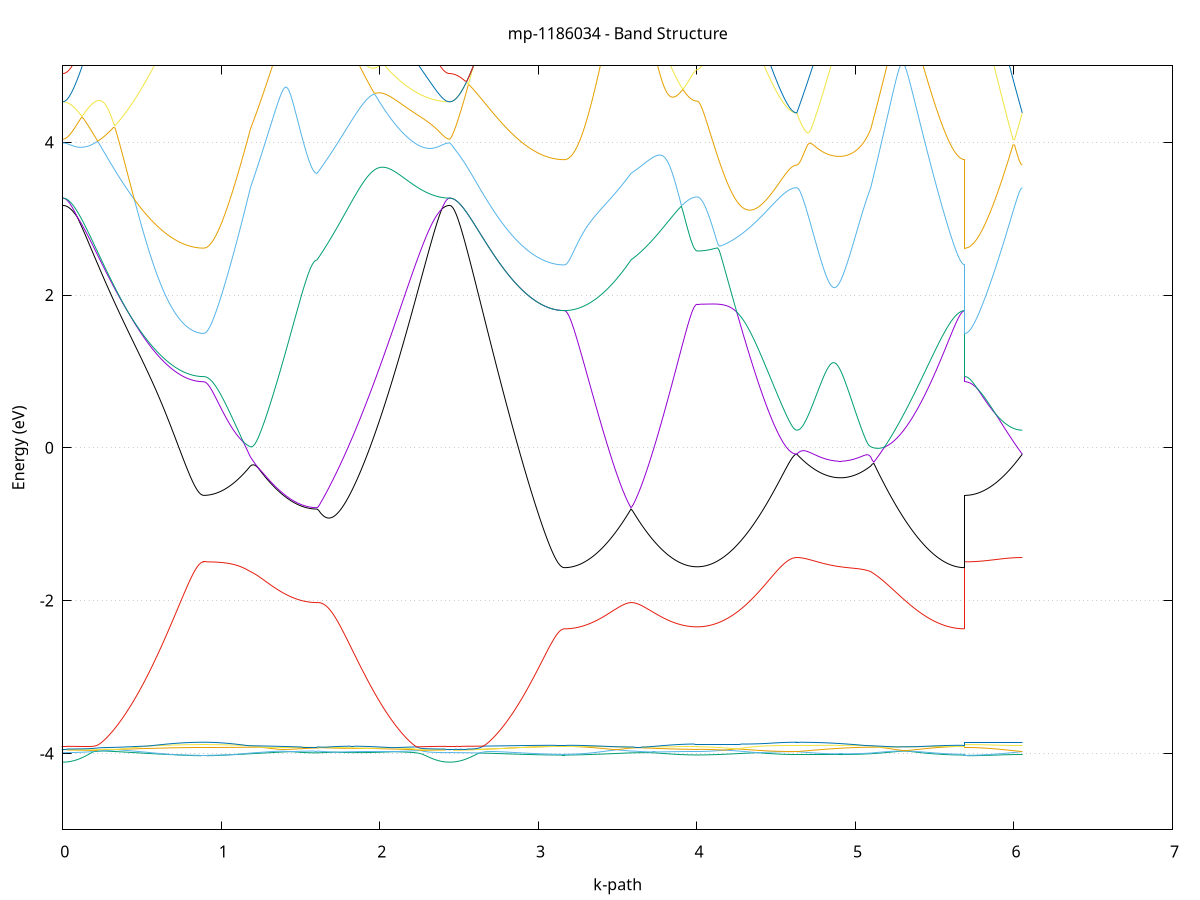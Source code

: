 set title 'mp-1186034 - Band Structure'
set xlabel 'k-path'
set ylabel 'Energy (eV)'
set grid y
set yrange [-5:5]
set terminal png size 800,600
set output 'mp-1186034_bands_gnuplot.png'
plot '-' using 1:2 with lines notitle, '-' using 1:2 with lines notitle, '-' using 1:2 with lines notitle, '-' using 1:2 with lines notitle, '-' using 1:2 with lines notitle, '-' using 1:2 with lines notitle, '-' using 1:2 with lines notitle, '-' using 1:2 with lines notitle, '-' using 1:2 with lines notitle, '-' using 1:2 with lines notitle, '-' using 1:2 with lines notitle, '-' using 1:2 with lines notitle, '-' using 1:2 with lines notitle, '-' using 1:2 with lines notitle, '-' using 1:2 with lines notitle, '-' using 1:2 with lines notitle, '-' using 1:2 with lines notitle, '-' using 1:2 with lines notitle, '-' using 1:2 with lines notitle, '-' using 1:2 with lines notitle, '-' using 1:2 with lines notitle, '-' using 1:2 with lines notitle, '-' using 1:2 with lines notitle, '-' using 1:2 with lines notitle, '-' using 1:2 with lines notitle, '-' using 1:2 with lines notitle, '-' using 1:2 with lines notitle, '-' using 1:2 with lines notitle, '-' using 1:2 with lines notitle, '-' using 1:2 with lines notitle, '-' using 1:2 with lines notitle, '-' using 1:2 with lines notitle, '-' using 1:2 with lines notitle, '-' using 1:2 with lines notitle, '-' using 1:2 with lines notitle, '-' using 1:2 with lines notitle, '-' using 1:2 with lines notitle, '-' using 1:2 with lines notitle, '-' using 1:2 with lines notitle, '-' using 1:2 with lines notitle, '-' using 1:2 with lines notitle, '-' using 1:2 with lines notitle, '-' using 1:2 with lines notitle, '-' using 1:2 with lines notitle, '-' using 1:2 with lines notitle, '-' using 1:2 with lines notitle, '-' using 1:2 with lines notitle, '-' using 1:2 with lines notitle, '-' using 1:2 with lines notitle, '-' using 1:2 with lines notitle, '-' using 1:2 with lines notitle, '-' using 1:2 with lines notitle, '-' using 1:2 with lines notitle, '-' using 1:2 with lines notitle, '-' using 1:2 with lines notitle, '-' using 1:2 with lines notitle, '-' using 1:2 with lines notitle, '-' using 1:2 with lines notitle, '-' using 1:2 with lines notitle, '-' using 1:2 with lines notitle, '-' using 1:2 with lines notitle, '-' using 1:2 with lines notitle, '-' using 1:2 with lines notitle, '-' using 1:2 with lines notitle
0.000000 -24.680386
0.009987 -24.680386
0.019974 -24.680386
0.029961 -24.680386
0.039947 -24.680386
0.049934 -24.680386
0.059921 -24.680386
0.069908 -24.680386
0.079895 -24.680386
0.089882 -24.680386
0.099869 -24.680386
0.109856 -24.680386
0.119842 -24.680386
0.129829 -24.680386
0.139816 -24.680386
0.149803 -24.680386
0.159790 -24.680386
0.169777 -24.680386
0.179764 -24.680386
0.189751 -24.680486
0.199737 -24.680486
0.209724 -24.680486
0.219711 -24.680486
0.229698 -24.680486
0.239685 -24.680486
0.249672 -24.680486
0.259659 -24.680486
0.269646 -24.680486
0.279632 -24.680586
0.289619 -24.680586
0.299606 -24.680586
0.309593 -24.680586
0.319580 -24.680586
0.329567 -24.680586
0.339554 -24.680586
0.349540 -24.680586
0.359527 -24.680686
0.369514 -24.680686
0.379501 -24.680686
0.389488 -24.680686
0.399475 -24.680686
0.409462 -24.680686
0.419449 -24.680686
0.429435 -24.680786
0.439422 -24.680786
0.449409 -24.680786
0.459396 -24.680786
0.469383 -24.680786
0.479370 -24.680786
0.489357 -24.680786
0.499344 -24.680886
0.509330 -24.680886
0.519317 -24.680886
0.529304 -24.680886
0.539291 -24.680886
0.549278 -24.680886
0.559265 -24.680886
0.569252 -24.680986
0.579239 -24.680986
0.589225 -24.680986
0.599212 -24.680986
0.609199 -24.680986
0.619186 -24.680986
0.629173 -24.680986
0.639160 -24.681086
0.649147 -24.681086
0.659133 -24.681086
0.669120 -24.681086
0.679107 -24.681086
0.689094 -24.681086
0.699081 -24.681086
0.709068 -24.681086
0.719055 -24.681086
0.729042 -24.681186
0.739028 -24.681186
0.749015 -24.681186
0.759002 -24.681186
0.768989 -24.681186
0.778976 -24.681186
0.788963 -24.681186
0.798950 -24.681186
0.808937 -24.681186
0.818923 -24.681186
0.828910 -24.681186
0.838897 -24.681186
0.848884 -24.681186
0.858871 -24.681186
0.868858 -24.681186
0.878845 -24.681186
0.888832 -24.681186
0.888832 -24.681186
0.898646 -24.681186
0.908460 -24.681186
0.918275 -24.681186
0.928089 -24.681186
0.937903 -24.681186
0.947718 -24.681186
0.957532 -24.681186
0.967347 -24.681086
0.977161 -24.681086
0.986975 -24.681086
0.996790 -24.681086
1.006604 -24.681086
1.016418 -24.680986
1.026233 -24.680986
1.036047 -24.680986
1.045862 -24.680886
1.055676 -24.680886
1.065490 -24.680786
1.075305 -24.680786
1.085119 -24.680786
1.094933 -24.680686
1.104748 -24.680686
1.114562 -24.680586
1.124377 -24.680586
1.134191 -24.680486
1.144005 -24.680486
1.153820 -24.680386
1.163634 -24.680386
1.173448 -24.680286
1.183263 -24.680186
1.183263 -24.680186
1.193037 -24.680186
1.202812 -24.680186
1.212586 -24.680086
1.222361 -24.680086
1.232135 -24.679986
1.241910 -24.679986
1.251685 -24.679886
1.261459 -24.679886
1.271234 -24.679886
1.281008 -24.679786
1.290783 -24.679786
1.300557 -24.679686
1.310332 -24.679686
1.320106 -24.679686
1.329881 -24.679586
1.339655 -24.679586
1.349430 -24.679486
1.359204 -24.679486
1.368979 -24.679486
1.378753 -24.679386
1.388528 -24.679386
1.398302 -24.679386
1.408077 -24.679286
1.417851 -24.679286
1.427626 -24.679286
1.437400 -24.679186
1.447175 -24.679186
1.456949 -24.679186
1.466724 -24.679186
1.476498 -24.679086
1.486273 -24.679086
1.496048 -24.679086
1.505822 -24.679086
1.515597 -24.679086
1.525371 -24.678986
1.535146 -24.678986
1.544920 -24.678986
1.554695 -24.678986
1.564469 -24.678986
1.574244 -24.678986
1.584018 -24.678986
1.593793 -24.678986
1.603567 -24.678986
1.603567 -24.678986
1.613528 -24.678986
1.623488 -24.679086
1.633449 -24.679086
1.643410 -24.679186
1.653370 -24.679286
1.663331 -24.679286
1.673292 -24.679386
1.683252 -24.679386
1.693213 -24.679486
1.703174 -24.679486
1.713134 -24.679586
1.723095 -24.679586
1.733055 -24.679586
1.743016 -24.679686
1.752977 -24.679686
1.762937 -24.679786
1.772898 -24.679786
1.782859 -24.679886
1.792819 -24.679886
1.802780 -24.679886
1.812741 -24.679986
1.822701 -24.679986
1.832662 -24.680086
1.842622 -24.680086
1.852583 -24.680086
1.862544 -24.680086
1.872504 -24.680186
1.882465 -24.680186
1.892426 -24.680186
1.902386 -24.680286
1.912347 -24.680286
1.922307 -24.680286
1.932268 -24.680286
1.942229 -24.680286
1.952189 -24.680386
1.962150 -24.680386
1.972111 -24.680386
1.982071 -24.680386
1.992032 -24.680386
2.001993 -24.680386
2.011953 -24.680386
2.021914 -24.680486
2.031874 -24.680486
2.041835 -24.680486
2.051796 -24.680486
2.061756 -24.680486
2.071717 -24.680486
2.081678 -24.680486
2.091638 -24.680486
2.101599 -24.680486
2.111560 -24.680486
2.121520 -24.680486
2.131481 -24.680486
2.141441 -24.680486
2.151402 -24.680486
2.161363 -24.680486
2.171323 -24.680486
2.181284 -24.680486
2.191245 -24.680486
2.201205 -24.680486
2.211166 -24.680486
2.221126 -24.680486
2.231087 -24.680486
2.241048 -24.680386
2.251008 -24.680386
2.260969 -24.680386
2.270930 -24.680386
2.280890 -24.680386
2.290851 -24.680386
2.300812 -24.680386
2.310772 -24.680386
2.320733 -24.680386
2.330693 -24.680386
2.340654 -24.680386
2.350615 -24.680386
2.360575 -24.680386
2.370536 -24.680386
2.380497 -24.680386
2.390457 -24.680386
2.400418 -24.680386
2.410379 -24.680386
2.420339 -24.680386
2.430300 -24.680386
2.440260 -24.680386
2.440260 -24.680386
2.450171 -24.680386
2.460081 -24.680386
2.469992 -24.680386
2.479902 -24.680386
2.489813 -24.680286
2.499723 -24.680286
2.509634 -24.680286
2.519544 -24.680286
2.529455 -24.680286
2.539365 -24.680286
2.549276 -24.680186
2.559186 -24.680186
2.569096 -24.680186
2.579007 -24.680086
2.588917 -24.680086
2.598828 -24.680086
2.608738 -24.679986
2.618649 -24.679986
2.628559 -24.679886
2.638470 -24.679886
2.648380 -24.679786
2.658291 -24.679786
2.668201 -24.679686
2.678111 -24.679686
2.688022 -24.679586
2.697932 -24.679586
2.707843 -24.679486
2.717753 -24.679486
2.727664 -24.679386
2.737574 -24.679386
2.747485 -24.679286
2.757395 -24.679186
2.767306 -24.679186
2.777216 -24.679086
2.787127 -24.679086
2.797037 -24.678986
2.806948 -24.678886
2.816858 -24.678886
2.826768 -24.678786
2.836679 -24.678786
2.846589 -24.678686
2.856500 -24.678586
2.866410 -24.678586
2.876321 -24.678486
2.886231 -24.678486
2.896142 -24.678386
2.906052 -24.678286
2.915963 -24.678286
2.925873 -24.678186
2.935783 -24.678186
2.945694 -24.678086
2.955604 -24.678086
2.965515 -24.677986
2.975425 -24.677986
2.985336 -24.677886
2.995246 -24.677886
3.005157 -24.677886
3.015067 -24.677786
3.024978 -24.677786
3.034888 -24.677686
3.044799 -24.677686
3.054709 -24.677686
3.064620 -24.677686
3.074530 -24.677586
3.084440 -24.677586
3.094351 -24.677586
3.104261 -24.677586
3.114172 -24.677586
3.124082 -24.677486
3.133993 -24.677486
3.143903 -24.677486
3.153814 -24.677486
3.163724 -24.677486
3.163724 -24.677486
3.173499 -24.677486
3.183273 -24.677486
3.193048 -24.677486
3.202822 -24.677486
3.212597 -24.677586
3.222371 -24.677586
3.232146 -24.677586
3.241920 -24.677586
3.251695 -24.677586
3.261469 -24.677586
3.271244 -24.677586
3.281018 -24.677686
3.290793 -24.677686
3.300567 -24.677686
3.310342 -24.677686
3.320116 -24.677786
3.329891 -24.677786
3.339665 -24.677786
3.349440 -24.677886
3.359215 -24.677886
3.368989 -24.677886
3.378764 -24.677986
3.388538 -24.677986
3.398313 -24.678086
3.408087 -24.678086
3.417862 -24.678086
3.427636 -24.678186
3.437411 -24.678186
3.447185 -24.678286
3.456960 -24.678286
3.466734 -24.678386
3.476509 -24.678386
3.486283 -24.678486
3.496058 -24.678486
3.505832 -24.678586
3.515607 -24.678586
3.525381 -24.678686
3.535156 -24.678686
3.544930 -24.678786
3.554705 -24.678786
3.564479 -24.678886
3.574254 -24.678886
3.584029 -24.678986
3.584029 -24.678986
3.593966 -24.678986
3.603903 -24.678986
3.613840 -24.679086
3.623778 -24.679086
3.633715 -24.679086
3.643652 -24.679186
3.653590 -24.679186
3.663527 -24.679186
3.673464 -24.679286
3.683401 -24.679286
3.693339 -24.679286
3.703276 -24.679386
3.713213 -24.679386
3.723151 -24.679386
3.733088 -24.679486
3.743025 -24.679486
3.752963 -24.679486
3.762900 -24.679586
3.772837 -24.679586
3.782774 -24.679586
3.792712 -24.679586
3.802649 -24.679686
3.812586 -24.679686
3.822524 -24.679686
3.832461 -24.679786
3.842398 -24.679786
3.852336 -24.679786
3.862273 -24.679786
3.872210 -24.679886
3.882147 -24.679886
3.892085 -24.679886
3.902022 -24.679886
3.911959 -24.679886
3.921897 -24.679886
3.931834 -24.679986
3.941771 -24.679986
3.951709 -24.679986
3.961646 -24.679986
3.971583 -24.679986
3.981520 -24.679986
3.991458 -24.679986
4.001395 -24.679986
4.001395 -24.679986
4.011371 -24.679986
4.021347 -24.679986
4.031324 -24.679986
4.041300 -24.679986
4.051276 -24.679986
4.061252 -24.679986
4.071228 -24.679986
4.081204 -24.679986
4.091181 -24.680086
4.101157 -24.680086
4.111133 -24.680086
4.121109 -24.680086
4.131085 -24.680086
4.141061 -24.680086
4.151038 -24.680186
4.161014 -24.680186
4.170990 -24.680186
4.180966 -24.680186
4.190942 -24.680286
4.200918 -24.680286
4.210895 -24.680286
4.220871 -24.680286
4.230847 -24.680386
4.240823 -24.680386
4.250799 -24.680386
4.260776 -24.680386
4.270752 -24.680486
4.280728 -24.680486
4.290704 -24.680486
4.300680 -24.680586
4.310656 -24.680586
4.320633 -24.680586
4.330609 -24.680686
4.340585 -24.680686
4.350561 -24.680686
4.360537 -24.680786
4.370513 -24.680786
4.380490 -24.680786
4.390466 -24.680786
4.400442 -24.680886
4.410418 -24.680886
4.420394 -24.680886
4.430370 -24.680986
4.440347 -24.680986
4.450323 -24.680986
4.460299 -24.680986
4.470275 -24.680986
4.480251 -24.681086
4.490227 -24.681086
4.500204 -24.681086
4.510180 -24.681086
4.520156 -24.681086
4.530132 -24.681186
4.540108 -24.681186
4.550084 -24.681186
4.560061 -24.681186
4.570037 -24.681186
4.580013 -24.681186
4.589989 -24.681186
4.599965 -24.681186
4.609941 -24.681186
4.619918 -24.681186
4.629894 -24.681186
4.629894 -24.681186
4.639817 -24.681186
4.649741 -24.681186
4.659665 -24.681186
4.669588 -24.681186
4.679512 -24.681186
4.689436 -24.681186
4.699359 -24.681186
4.709283 -24.681186
4.719207 -24.681186
4.729130 -24.681186
4.739054 -24.681186
4.748978 -24.681186
4.758901 -24.681186
4.768825 -24.681186
4.778749 -24.681086
4.788672 -24.681086
4.798596 -24.681086
4.808520 -24.681086
4.818443 -24.681086
4.828367 -24.681086
4.838290 -24.680986
4.848214 -24.680986
4.858138 -24.680986
4.868061 -24.680986
4.877985 -24.680986
4.887909 -24.680886
4.897832 -24.680886
4.907756 -24.680886
4.917680 -24.680886
4.927603 -24.680786
4.937527 -24.680786
4.947451 -24.680786
4.957374 -24.680686
4.967298 -24.680686
4.977222 -24.680686
4.987145 -24.680586
4.997069 -24.680586
5.006993 -24.680586
5.016916 -24.680486
5.026840 -24.680486
5.036764 -24.680486
5.046687 -24.680386
5.056611 -24.680386
5.066534 -24.680386
5.076458 -24.680286
5.086382 -24.680286
5.096305 -24.680186
5.096305 -24.680186
5.106212 -24.680186
5.116119 -24.680086
5.126025 -24.680086
5.135932 -24.679986
5.145839 -24.679886
5.155745 -24.679886
5.165652 -24.679786
5.175559 -24.679686
5.185465 -24.679686
5.195372 -24.679586
5.205279 -24.679586
5.215185 -24.679486
5.225092 -24.679386
5.234999 -24.679386
5.244905 -24.679286
5.254812 -24.679186
5.264719 -24.679186
5.274625 -24.679086
5.284532 -24.678986
5.294439 -24.678986
5.304345 -24.678886
5.314252 -24.678886
5.324159 -24.678786
5.334065 -24.678686
5.343972 -24.678686
5.353879 -24.678586
5.363785 -24.678586
5.373692 -24.678486
5.383599 -24.678386
5.393505 -24.678386
5.403412 -24.678286
5.413319 -24.678286
5.423225 -24.678186
5.433132 -24.678186
5.443039 -24.678086
5.452946 -24.678086
5.462852 -24.677986
5.472759 -24.677986
5.482666 -24.677986
5.492572 -24.677886
5.502479 -24.677886
5.512386 -24.677886
5.522292 -24.677786
5.532199 -24.677786
5.542106 -24.677786
5.552012 -24.677686
5.561919 -24.677686
5.571826 -24.677686
5.581732 -24.677686
5.591639 -24.677586
5.601546 -24.677586
5.611452 -24.677586
5.621359 -24.677586
5.631266 -24.677586
5.641172 -24.677586
5.651079 -24.677486
5.660986 -24.677486
5.670892 -24.677486
5.680799 -24.677486
5.690706 -24.677486
5.690706 -24.681186
5.700482 -24.681186
5.710259 -24.681186
5.720035 -24.681186
5.729812 -24.681186
5.739588 -24.681186
5.749365 -24.681186
5.759141 -24.681186
5.768918 -24.681186
5.778694 -24.681186
5.788471 -24.681186
5.798247 -24.681186
5.808024 -24.681186
5.817801 -24.681186
5.827577 -24.681186
5.837354 -24.681186
5.847130 -24.681186
5.856907 -24.681186
5.866683 -24.681186
5.876460 -24.681186
5.886236 -24.681186
5.896013 -24.681186
5.905789 -24.681186
5.915566 -24.681186
5.925342 -24.681186
5.935119 -24.681186
5.944896 -24.681186
5.954672 -24.681186
5.964449 -24.681186
5.974225 -24.681186
5.984002 -24.681186
5.993778 -24.681186
6.003555 -24.681186
6.013331 -24.681186
6.023108 -24.681186
6.032884 -24.681186
6.042661 -24.681186
6.052437 -24.681186
e
0.000000 -24.641486
0.009987 -24.641486
0.019974 -24.641486
0.029961 -24.641486
0.039947 -24.641486
0.049934 -24.641486
0.059921 -24.641486
0.069908 -24.641486
0.079895 -24.641586
0.089882 -24.641586
0.099869 -24.641586
0.109856 -24.641586
0.119842 -24.641686
0.129829 -24.641686
0.139816 -24.641686
0.149803 -24.641686
0.159790 -24.641786
0.169777 -24.641786
0.179764 -24.641786
0.189751 -24.641886
0.199737 -24.641886
0.209724 -24.641986
0.219711 -24.641986
0.229698 -24.641986
0.239685 -24.642086
0.249672 -24.642086
0.259659 -24.642186
0.269646 -24.642186
0.279632 -24.642286
0.289619 -24.642286
0.299606 -24.642386
0.309593 -24.642386
0.319580 -24.642486
0.329567 -24.642586
0.339554 -24.642586
0.349540 -24.642686
0.359527 -24.642686
0.369514 -24.642786
0.379501 -24.642786
0.389488 -24.642886
0.399475 -24.642986
0.409462 -24.642986
0.419449 -24.643086
0.429435 -24.643186
0.439422 -24.643186
0.449409 -24.643286
0.459396 -24.643286
0.469383 -24.643386
0.479370 -24.643486
0.489357 -24.643486
0.499344 -24.643586
0.509330 -24.643586
0.519317 -24.643686
0.529304 -24.643786
0.539291 -24.643786
0.549278 -24.643886
0.559265 -24.643886
0.569252 -24.643986
0.579239 -24.643986
0.589225 -24.644086
0.599212 -24.644186
0.609199 -24.644186
0.619186 -24.644286
0.629173 -24.644286
0.639160 -24.644386
0.649147 -24.644386
0.659133 -24.644486
0.669120 -24.644486
0.679107 -24.644486
0.689094 -24.644586
0.699081 -24.644586
0.709068 -24.644686
0.719055 -24.644686
0.729042 -24.644686
0.739028 -24.644786
0.749015 -24.644786
0.759002 -24.644786
0.768989 -24.644786
0.778976 -24.644886
0.788963 -24.644886
0.798950 -24.644886
0.808937 -24.644886
0.818923 -24.644986
0.828910 -24.644986
0.838897 -24.644986
0.848884 -24.644986
0.858871 -24.644986
0.868858 -24.644986
0.878845 -24.644986
0.888832 -24.644986
0.888832 -24.644986
0.898646 -24.644986
0.908460 -24.644986
0.918275 -24.644986
0.928089 -24.644986
0.937903 -24.644986
0.947718 -24.644986
0.957532 -24.644986
0.967347 -24.644986
0.977161 -24.644986
0.986975 -24.644986
0.996790 -24.644986
1.006604 -24.644986
1.016418 -24.644886
1.026233 -24.644886
1.036047 -24.644886
1.045862 -24.644886
1.055676 -24.644886
1.065490 -24.644886
1.075305 -24.644886
1.085119 -24.644886
1.094933 -24.644786
1.104748 -24.644786
1.114562 -24.644786
1.124377 -24.644786
1.134191 -24.644786
1.144005 -24.644786
1.153820 -24.644786
1.163634 -24.644686
1.173448 -24.644686
1.183263 -24.644686
1.183263 -24.644686
1.193037 -24.644686
1.202812 -24.644686
1.212586 -24.644586
1.222361 -24.644586
1.232135 -24.644586
1.241910 -24.644586
1.251685 -24.644586
1.261459 -24.644486
1.271234 -24.644486
1.281008 -24.644486
1.290783 -24.644486
1.300557 -24.644386
1.310332 -24.644386
1.320106 -24.644386
1.329881 -24.644286
1.339655 -24.644286
1.349430 -24.644286
1.359204 -24.644286
1.368979 -24.644186
1.378753 -24.644186
1.388528 -24.644186
1.398302 -24.644086
1.408077 -24.644086
1.417851 -24.644086
1.427626 -24.643986
1.437400 -24.643986
1.447175 -24.643986
1.456949 -24.643886
1.466724 -24.643886
1.476498 -24.643786
1.486273 -24.643786
1.496048 -24.643786
1.505822 -24.643686
1.515597 -24.643686
1.525371 -24.643686
1.535146 -24.643686
1.544920 -24.643586
1.554695 -24.643586
1.564469 -24.643586
1.574244 -24.643586
1.584018 -24.643586
1.593793 -24.643586
1.603567 -24.643586
1.603567 -24.643586
1.613528 -24.643486
1.623488 -24.643486
1.633449 -24.643486
1.643410 -24.643486
1.653370 -24.643486
1.663331 -24.643486
1.673292 -24.643486
1.683252 -24.643486
1.693213 -24.643486
1.703174 -24.643486
1.713134 -24.643486
1.723095 -24.643486
1.733055 -24.643386
1.743016 -24.643386
1.752977 -24.643386
1.762937 -24.643386
1.772898 -24.643386
1.782859 -24.643386
1.792819 -24.643286
1.802780 -24.643286
1.812741 -24.643286
1.822701 -24.643286
1.832662 -24.643186
1.842622 -24.643186
1.852583 -24.643186
1.862544 -24.643186
1.872504 -24.643086
1.882465 -24.643086
1.892426 -24.643086
1.902386 -24.642986
1.912347 -24.642986
1.922307 -24.642986
1.932268 -24.642886
1.942229 -24.642886
1.952189 -24.642886
1.962150 -24.642786
1.972111 -24.642786
1.982071 -24.642786
1.992032 -24.642686
2.001993 -24.642686
2.011953 -24.642586
2.021914 -24.642586
2.031874 -24.642586
2.041835 -24.642486
2.051796 -24.642486
2.061756 -24.642486
2.071717 -24.642386
2.081678 -24.642386
2.091638 -24.642286
2.101599 -24.642286
2.111560 -24.642286
2.121520 -24.642186
2.131481 -24.642186
2.141441 -24.642086
2.151402 -24.642086
2.161363 -24.642086
2.171323 -24.641986
2.181284 -24.641986
2.191245 -24.641986
2.201205 -24.641886
2.211166 -24.641886
2.221126 -24.641886
2.231087 -24.641786
2.241048 -24.641786
2.251008 -24.641786
2.260969 -24.641786
2.270930 -24.641686
2.280890 -24.641686
2.290851 -24.641686
2.300812 -24.641686
2.310772 -24.641586
2.320733 -24.641586
2.330693 -24.641586
2.340654 -24.641586
2.350615 -24.641586
2.360575 -24.641486
2.370536 -24.641486
2.380497 -24.641486
2.390457 -24.641486
2.400418 -24.641486
2.410379 -24.641486
2.420339 -24.641486
2.430300 -24.641486
2.440260 -24.641486
2.440260 -24.641486
2.450171 -24.641486
2.460081 -24.641486
2.469992 -24.641486
2.479902 -24.641486
2.489813 -24.641486
2.499723 -24.641486
2.509634 -24.641486
2.519544 -24.641586
2.529455 -24.641586
2.539365 -24.641586
2.549276 -24.641586
2.559186 -24.641586
2.569096 -24.641586
2.579007 -24.641686
2.588917 -24.641686
2.598828 -24.641686
2.608738 -24.641686
2.618649 -24.641786
2.628559 -24.641786
2.638470 -24.641786
2.648380 -24.641886
2.658291 -24.641886
2.668201 -24.641886
2.678111 -24.641986
2.688022 -24.641986
2.697932 -24.641986
2.707843 -24.642086
2.717753 -24.642086
2.727664 -24.642186
2.737574 -24.642186
2.747485 -24.642186
2.757395 -24.642286
2.767306 -24.642286
2.777216 -24.642386
2.787127 -24.642386
2.797037 -24.642386
2.806948 -24.642486
2.816858 -24.642486
2.826768 -24.642586
2.836679 -24.642586
2.846589 -24.642686
2.856500 -24.642686
2.866410 -24.642686
2.876321 -24.642786
2.886231 -24.642786
2.896142 -24.642886
2.906052 -24.642886
2.915963 -24.642886
2.925873 -24.642986
2.935783 -24.642986
2.945694 -24.642986
2.955604 -24.643086
2.965515 -24.643086
2.975425 -24.643086
2.985336 -24.643186
2.995246 -24.643186
3.005157 -24.643186
3.015067 -24.643186
3.024978 -24.643286
3.034888 -24.643286
3.044799 -24.643286
3.054709 -24.643286
3.064620 -24.643386
3.074530 -24.643386
3.084440 -24.643386
3.094351 -24.643386
3.104261 -24.643386
3.114172 -24.643386
3.124082 -24.643386
3.133993 -24.643386
3.143903 -24.643386
3.153814 -24.643386
3.163724 -24.643386
3.163724 -24.643386
3.173499 -24.643386
3.183273 -24.643386
3.193048 -24.643386
3.202822 -24.643386
3.212597 -24.643386
3.222371 -24.643386
3.232146 -24.643386
3.241920 -24.643486
3.251695 -24.643486
3.261469 -24.643486
3.271244 -24.643486
3.281018 -24.643486
3.290793 -24.643486
3.300567 -24.643486
3.310342 -24.643486
3.320116 -24.643486
3.329891 -24.643486
3.339665 -24.643486
3.349440 -24.643486
3.359215 -24.643486
3.368989 -24.643486
3.378764 -24.643486
3.388538 -24.643486
3.398313 -24.643486
3.408087 -24.643486
3.417862 -24.643486
3.427636 -24.643486
3.437411 -24.643486
3.447185 -24.643486
3.456960 -24.643486
3.466734 -24.643486
3.476509 -24.643486
3.486283 -24.643586
3.496058 -24.643586
3.505832 -24.643586
3.515607 -24.643586
3.525381 -24.643586
3.535156 -24.643586
3.544930 -24.643586
3.554705 -24.643586
3.564479 -24.643586
3.574254 -24.643586
3.584029 -24.643586
3.584029 -24.643586
3.593966 -24.643586
3.603903 -24.643486
3.613840 -24.643486
3.623778 -24.643486
3.633715 -24.643486
3.643652 -24.643486
3.653590 -24.643486
3.663527 -24.643486
3.673464 -24.643486
3.683401 -24.643486
3.693339 -24.643486
3.703276 -24.643486
3.713213 -24.643486
3.723151 -24.643486
3.733088 -24.643486
3.743025 -24.643386
3.752963 -24.643386
3.762900 -24.643386
3.772837 -24.643386
3.782774 -24.643386
3.792712 -24.643386
3.802649 -24.643386
3.812586 -24.643386
3.822524 -24.643386
3.832461 -24.643386
3.842398 -24.643286
3.852336 -24.643286
3.862273 -24.643286
3.872210 -24.643286
3.882147 -24.643286
3.892085 -24.643286
3.902022 -24.643286
3.911959 -24.643286
3.921897 -24.643286
3.931834 -24.643286
3.941771 -24.643286
3.951709 -24.643286
3.961646 -24.643286
3.971583 -24.643286
3.981520 -24.643286
3.991458 -24.643286
4.001395 -24.643286
4.001395 -24.643286
4.011371 -24.643286
4.021347 -24.643286
4.031324 -24.643286
4.041300 -24.643286
4.051276 -24.643286
4.061252 -24.643286
4.071228 -24.643286
4.081204 -24.643286
4.091181 -24.643186
4.101157 -24.643186
4.111133 -24.643186
4.121109 -24.643186
4.131085 -24.643186
4.141061 -24.643186
4.151038 -24.643186
4.161014 -24.643186
4.170990 -24.643186
4.180966 -24.643186
4.190942 -24.643186
4.200918 -24.643186
4.210895 -24.643186
4.220871 -24.643186
4.230847 -24.643186
4.240823 -24.643186
4.250799 -24.643186
4.260776 -24.643186
4.270752 -24.643186
4.280728 -24.643186
4.290704 -24.643186
4.300680 -24.643186
4.310656 -24.643186
4.320633 -24.643186
4.330609 -24.643186
4.340585 -24.643086
4.350561 -24.643086
4.360537 -24.643086
4.370513 -24.643086
4.380490 -24.643086
4.390466 -24.643086
4.400442 -24.643086
4.410418 -24.643086
4.420394 -24.643086
4.430370 -24.643086
4.440347 -24.643086
4.450323 -24.643086
4.460299 -24.643086
4.470275 -24.643086
4.480251 -24.643086
4.490227 -24.643086
4.500204 -24.643086
4.510180 -24.643086
4.520156 -24.643086
4.530132 -24.643086
4.540108 -24.643086
4.550084 -24.643086
4.560061 -24.643086
4.570037 -24.643086
4.580013 -24.643086
4.589989 -24.643086
4.599965 -24.643086
4.609941 -24.643086
4.619918 -24.643086
4.629894 -24.643086
4.629894 -24.643086
4.639817 -24.643086
4.649741 -24.643186
4.659665 -24.643286
4.669588 -24.643286
4.679512 -24.643386
4.689436 -24.643386
4.699359 -24.643486
4.709283 -24.643586
4.719207 -24.643586
4.729130 -24.643686
4.739054 -24.643786
4.748978 -24.643786
4.758901 -24.643886
4.768825 -24.643886
4.778749 -24.643986
4.788672 -24.643986
4.798596 -24.644086
4.808520 -24.644086
4.818443 -24.644186
4.828367 -24.644186
4.838290 -24.644286
4.848214 -24.644286
4.858138 -24.644386
4.868061 -24.644386
4.877985 -24.644386
4.887909 -24.644486
4.897832 -24.644486
4.907756 -24.644486
4.917680 -24.644586
4.927603 -24.644586
4.937527 -24.644586
4.947451 -24.644586
4.957374 -24.644686
4.967298 -24.644686
4.977222 -24.644686
4.987145 -24.644686
4.997069 -24.644686
5.006993 -24.644686
5.016916 -24.644686
5.026840 -24.644686
5.036764 -24.644686
5.046687 -24.644686
5.056611 -24.644686
5.066534 -24.644686
5.076458 -24.644686
5.086382 -24.644686
5.096305 -24.644686
5.096305 -24.644686
5.106212 -24.644686
5.116119 -24.644586
5.126025 -24.644586
5.135932 -24.644586
5.145839 -24.644586
5.155745 -24.644586
5.165652 -24.644486
5.175559 -24.644486
5.185465 -24.644486
5.195372 -24.644486
5.205279 -24.644386
5.215185 -24.644386
5.225092 -24.644386
5.234999 -24.644286
5.244905 -24.644286
5.254812 -24.644286
5.264719 -24.644286
5.274625 -24.644186
5.284532 -24.644186
5.294439 -24.644186
5.304345 -24.644186
5.314252 -24.644086
5.324159 -24.644086
5.334065 -24.644086
5.343972 -24.643986
5.353879 -24.643986
5.363785 -24.643986
5.373692 -24.643986
5.383599 -24.643886
5.393505 -24.643886
5.403412 -24.643886
5.413319 -24.643886
5.423225 -24.643786
5.433132 -24.643786
5.443039 -24.643786
5.452946 -24.643786
5.462852 -24.643686
5.472759 -24.643686
5.482666 -24.643686
5.492572 -24.643686
5.502479 -24.643586
5.512386 -24.643586
5.522292 -24.643586
5.532199 -24.643586
5.542106 -24.643586
5.552012 -24.643486
5.561919 -24.643486
5.571826 -24.643486
5.581732 -24.643486
5.591639 -24.643486
5.601546 -24.643486
5.611452 -24.643486
5.621359 -24.643486
5.631266 -24.643486
5.641172 -24.643486
5.651079 -24.643386
5.660986 -24.643386
5.670892 -24.643386
5.680799 -24.643386
5.690706 -24.643386
5.690706 -24.644986
5.700482 -24.644986
5.710259 -24.644986
5.720035 -24.644986
5.729812 -24.644986
5.739588 -24.644986
5.749365 -24.644886
5.759141 -24.644886
5.768918 -24.644886
5.778694 -24.644886
5.788471 -24.644786
5.798247 -24.644786
5.808024 -24.644786
5.817801 -24.644686
5.827577 -24.644686
5.837354 -24.644586
5.847130 -24.644586
5.856907 -24.644486
5.866683 -24.644486
5.876460 -24.644386
5.886236 -24.644286
5.896013 -24.644286
5.905789 -24.644186
5.915566 -24.644186
5.925342 -24.644086
5.935119 -24.643986
5.944896 -24.643886
5.954672 -24.643886
5.964449 -24.643786
5.974225 -24.643686
5.984002 -24.643586
5.993778 -24.643586
6.003555 -24.643486
6.013331 -24.643386
6.023108 -24.643286
6.032884 -24.643186
6.042661 -24.643086
6.052437 -24.643086
e
0.000000 -24.641486
0.009987 -24.641486
0.019974 -24.641486
0.029961 -24.641486
0.039947 -24.641486
0.049934 -24.641486
0.059921 -24.641486
0.069908 -24.641486
0.079895 -24.641486
0.089882 -24.641486
0.099869 -24.641486
0.109856 -24.641486
0.119842 -24.641486
0.129829 -24.641486
0.139816 -24.641486
0.149803 -24.641486
0.159790 -24.641486
0.169777 -24.641486
0.179764 -24.641486
0.189751 -24.641486
0.199737 -24.641486
0.209724 -24.641486
0.219711 -24.641486
0.229698 -24.641486
0.239685 -24.641486
0.249672 -24.641486
0.259659 -24.641486
0.269646 -24.641486
0.279632 -24.641486
0.289619 -24.641486
0.299606 -24.641486
0.309593 -24.641486
0.319580 -24.641386
0.329567 -24.641386
0.339554 -24.641386
0.349540 -24.641386
0.359527 -24.641386
0.369514 -24.641386
0.379501 -24.641386
0.389488 -24.641386
0.399475 -24.641386
0.409462 -24.641386
0.419449 -24.641386
0.429435 -24.641386
0.439422 -24.641386
0.449409 -24.641386
0.459396 -24.641386
0.469383 -24.641386
0.479370 -24.641386
0.489357 -24.641286
0.499344 -24.641286
0.509330 -24.641286
0.519317 -24.641286
0.529304 -24.641286
0.539291 -24.641286
0.549278 -24.641286
0.559265 -24.641286
0.569252 -24.641286
0.579239 -24.641286
0.589225 -24.641286
0.599212 -24.641286
0.609199 -24.641286
0.619186 -24.641186
0.629173 -24.641186
0.639160 -24.641186
0.649147 -24.641186
0.659133 -24.641186
0.669120 -24.641186
0.679107 -24.641186
0.689094 -24.641186
0.699081 -24.641186
0.709068 -24.641186
0.719055 -24.641186
0.729042 -24.641186
0.739028 -24.641186
0.749015 -24.641186
0.759002 -24.641186
0.768989 -24.641086
0.778976 -24.641086
0.788963 -24.641086
0.798950 -24.641086
0.808937 -24.641086
0.818923 -24.641086
0.828910 -24.641086
0.838897 -24.641086
0.848884 -24.641086
0.858871 -24.641086
0.868858 -24.641086
0.878845 -24.641086
0.888832 -24.641086
0.888832 -24.641086
0.898646 -24.641086
0.908460 -24.641086
0.918275 -24.641086
0.928089 -24.641086
0.937903 -24.641086
0.947718 -24.641086
0.957532 -24.641086
0.967347 -24.641186
0.977161 -24.641186
0.986975 -24.641186
0.996790 -24.641186
1.006604 -24.641186
1.016418 -24.641186
1.026233 -24.641186
1.036047 -24.641286
1.045862 -24.641286
1.055676 -24.641286
1.065490 -24.641286
1.075305 -24.641286
1.085119 -24.641386
1.094933 -24.641386
1.104748 -24.641386
1.114562 -24.641386
1.124377 -24.641486
1.134191 -24.641486
1.144005 -24.641486
1.153820 -24.641486
1.163634 -24.641586
1.173448 -24.641586
1.183263 -24.641586
1.183263 -24.641586
1.193037 -24.641686
1.202812 -24.641686
1.212586 -24.641686
1.222361 -24.641686
1.232135 -24.641786
1.241910 -24.641786
1.251685 -24.641786
1.261459 -24.641786
1.271234 -24.641886
1.281008 -24.641886
1.290783 -24.641886
1.300557 -24.641886
1.310332 -24.641986
1.320106 -24.641986
1.329881 -24.641986
1.339655 -24.642086
1.349430 -24.642086
1.359204 -24.642086
1.368979 -24.642186
1.378753 -24.642186
1.388528 -24.642186
1.398302 -24.642286
1.408077 -24.642286
1.417851 -24.642286
1.427626 -24.642386
1.437400 -24.642386
1.447175 -24.642386
1.456949 -24.642486
1.466724 -24.642486
1.476498 -24.642486
1.486273 -24.642586
1.496048 -24.642586
1.505822 -24.642586
1.515597 -24.642686
1.525371 -24.642686
1.535146 -24.642686
1.544920 -24.642786
1.554695 -24.642786
1.564469 -24.642786
1.574244 -24.642786
1.584018 -24.642786
1.593793 -24.642786
1.603567 -24.642786
1.603567 -24.642786
1.613528 -24.642786
1.623488 -24.642786
1.633449 -24.642786
1.643410 -24.642686
1.653370 -24.642686
1.663331 -24.642686
1.673292 -24.642686
1.683252 -24.642586
1.693213 -24.642586
1.703174 -24.642586
1.713134 -24.642586
1.723095 -24.642486
1.733055 -24.642486
1.743016 -24.642486
1.752977 -24.642486
1.762937 -24.642386
1.772898 -24.642386
1.782859 -24.642386
1.792819 -24.642386
1.802780 -24.642286
1.812741 -24.642286
1.822701 -24.642286
1.832662 -24.642286
1.842622 -24.642186
1.852583 -24.642186
1.862544 -24.642186
1.872504 -24.642186
1.882465 -24.642186
1.892426 -24.642086
1.902386 -24.642086
1.912347 -24.642086
1.922307 -24.642086
1.932268 -24.641986
1.942229 -24.641986
1.952189 -24.641986
1.962150 -24.641986
1.972111 -24.641986
1.982071 -24.641886
1.992032 -24.641886
2.001993 -24.641886
2.011953 -24.641886
2.021914 -24.641886
2.031874 -24.641886
2.041835 -24.641786
2.051796 -24.641786
2.061756 -24.641786
2.071717 -24.641786
2.081678 -24.641786
2.091638 -24.641786
2.101599 -24.641686
2.111560 -24.641686
2.121520 -24.641686
2.131481 -24.641686
2.141441 -24.641686
2.151402 -24.641686
2.161363 -24.641686
2.171323 -24.641586
2.181284 -24.641586
2.191245 -24.641586
2.201205 -24.641586
2.211166 -24.641586
2.221126 -24.641586
2.231087 -24.641586
2.241048 -24.641586
2.251008 -24.641586
2.260969 -24.641586
2.270930 -24.641586
2.280890 -24.641486
2.290851 -24.641486
2.300812 -24.641486
2.310772 -24.641486
2.320733 -24.641486
2.330693 -24.641486
2.340654 -24.641486
2.350615 -24.641486
2.360575 -24.641486
2.370536 -24.641486
2.380497 -24.641486
2.390457 -24.641486
2.400418 -24.641486
2.410379 -24.641486
2.420339 -24.641486
2.430300 -24.641486
2.440260 -24.641486
2.440260 -24.641486
2.450171 -24.641486
2.460081 -24.641486
2.469992 -24.641486
2.479902 -24.641486
2.489813 -24.641486
2.499723 -24.641486
2.509634 -24.641486
2.519544 -24.641586
2.529455 -24.641586
2.539365 -24.641586
2.549276 -24.641586
2.559186 -24.641586
2.569096 -24.641586
2.579007 -24.641686
2.588917 -24.641686
2.598828 -24.641686
2.608738 -24.641686
2.618649 -24.641786
2.628559 -24.641786
2.638470 -24.641786
2.648380 -24.641886
2.658291 -24.641886
2.668201 -24.641886
2.678111 -24.641986
2.688022 -24.641986
2.697932 -24.641986
2.707843 -24.642086
2.717753 -24.642086
2.727664 -24.642186
2.737574 -24.642186
2.747485 -24.642186
2.757395 -24.642286
2.767306 -24.642286
2.777216 -24.642386
2.787127 -24.642386
2.797037 -24.642386
2.806948 -24.642486
2.816858 -24.642486
2.826768 -24.642586
2.836679 -24.642586
2.846589 -24.642686
2.856500 -24.642686
2.866410 -24.642686
2.876321 -24.642786
2.886231 -24.642786
2.896142 -24.642886
2.906052 -24.642886
2.915963 -24.642886
2.925873 -24.642986
2.935783 -24.642986
2.945694 -24.642986
2.955604 -24.643086
2.965515 -24.643086
2.975425 -24.643086
2.985336 -24.643186
2.995246 -24.643186
3.005157 -24.643186
3.015067 -24.643186
3.024978 -24.643286
3.034888 -24.643286
3.044799 -24.643286
3.054709 -24.643286
3.064620 -24.643386
3.074530 -24.643386
3.084440 -24.643386
3.094351 -24.643386
3.104261 -24.643386
3.114172 -24.643386
3.124082 -24.643386
3.133993 -24.643386
3.143903 -24.643386
3.153814 -24.643386
3.163724 -24.643386
3.163724 -24.643386
3.173499 -24.643386
3.183273 -24.643386
3.193048 -24.643386
3.202822 -24.643386
3.212597 -24.643386
3.222371 -24.643386
3.232146 -24.643386
3.241920 -24.643386
3.251695 -24.643386
3.261469 -24.643386
3.271244 -24.643386
3.281018 -24.643386
3.290793 -24.643386
3.300567 -24.643386
3.310342 -24.643386
3.320116 -24.643286
3.329891 -24.643286
3.339665 -24.643286
3.349440 -24.643286
3.359215 -24.643286
3.368989 -24.643286
3.378764 -24.643286
3.388538 -24.643186
3.398313 -24.643186
3.408087 -24.643186
3.417862 -24.643186
3.427636 -24.643186
3.437411 -24.643186
3.447185 -24.643086
3.456960 -24.643086
3.466734 -24.643086
3.476509 -24.643086
3.486283 -24.643086
3.496058 -24.642986
3.505832 -24.642986
3.515607 -24.642986
3.525381 -24.642986
3.535156 -24.642886
3.544930 -24.642886
3.554705 -24.642886
3.564479 -24.642886
3.574254 -24.642886
3.584029 -24.642786
3.584029 -24.642786
3.593966 -24.642786
3.603903 -24.642786
3.613840 -24.642786
3.623778 -24.642786
3.633715 -24.642786
3.643652 -24.642786
3.653590 -24.642686
3.663527 -24.642686
3.673464 -24.642686
3.683401 -24.642686
3.693339 -24.642686
3.703276 -24.642686
3.713213 -24.642586
3.723151 -24.642586
3.733088 -24.642586
3.743025 -24.642586
3.752963 -24.642586
3.762900 -24.642586
3.772837 -24.642486
3.782774 -24.642486
3.792712 -24.642486
3.802649 -24.642486
3.812586 -24.642486
3.822524 -24.642486
3.832461 -24.642386
3.842398 -24.642386
3.852336 -24.642386
3.862273 -24.642386
3.872210 -24.642386
3.882147 -24.642386
3.892085 -24.642386
3.902022 -24.642386
3.911959 -24.642386
3.921897 -24.642286
3.931834 -24.642286
3.941771 -24.642286
3.951709 -24.642286
3.961646 -24.642286
3.971583 -24.642286
3.981520 -24.642286
3.991458 -24.642286
4.001395 -24.642286
4.001395 -24.642286
4.011371 -24.642286
4.021347 -24.642286
4.031324 -24.642286
4.041300 -24.642286
4.051276 -24.642286
4.061252 -24.642286
4.071228 -24.642286
4.081204 -24.642286
4.091181 -24.642386
4.101157 -24.642386
4.111133 -24.642386
4.121109 -24.642386
4.131085 -24.642386
4.141061 -24.642386
4.151038 -24.642386
4.161014 -24.642386
4.170990 -24.642386
4.180966 -24.642486
4.190942 -24.642486
4.200918 -24.642486
4.210895 -24.642486
4.220871 -24.642486
4.230847 -24.642486
4.240823 -24.642586
4.250799 -24.642586
4.260776 -24.642586
4.270752 -24.642586
4.280728 -24.642586
4.290704 -24.642586
4.300680 -24.642686
4.310656 -24.642686
4.320633 -24.642686
4.330609 -24.642686
4.340585 -24.642686
4.350561 -24.642786
4.360537 -24.642786
4.370513 -24.642786
4.380490 -24.642786
4.390466 -24.642786
4.400442 -24.642786
4.410418 -24.642886
4.420394 -24.642886
4.430370 -24.642886
4.440347 -24.642886
4.450323 -24.642886
4.460299 -24.642886
4.470275 -24.642986
4.480251 -24.642986
4.490227 -24.642986
4.500204 -24.642986
4.510180 -24.642986
4.520156 -24.642986
4.530132 -24.642986
4.540108 -24.642986
4.550084 -24.642986
4.560061 -24.642986
4.570037 -24.642986
4.580013 -24.643086
4.589989 -24.643086
4.599965 -24.643086
4.609941 -24.643086
4.619918 -24.643086
4.629894 -24.643086
4.629894 -24.643086
4.639817 -24.642986
4.649741 -24.642886
4.659665 -24.642886
4.669588 -24.642786
4.679512 -24.642686
4.689436 -24.642686
4.699359 -24.642586
4.709283 -24.642486
4.719207 -24.642486
4.729130 -24.642386
4.739054 -24.642386
4.748978 -24.642286
4.758901 -24.642286
4.768825 -24.642186
4.778749 -24.642086
4.788672 -24.642086
4.798596 -24.641986
4.808520 -24.641986
4.818443 -24.641886
4.828367 -24.641886
4.838290 -24.641886
4.848214 -24.641786
4.858138 -24.641786
4.868061 -24.641786
4.877985 -24.641686
4.887909 -24.641686
4.897832 -24.641686
4.907756 -24.641586
4.917680 -24.641586
4.927603 -24.641586
4.937527 -24.641586
4.947451 -24.641586
4.957374 -24.641586
4.967298 -24.641486
4.977222 -24.641486
4.987145 -24.641486
4.997069 -24.641486
5.006993 -24.641486
5.016916 -24.641486
5.026840 -24.641486
5.036764 -24.641486
5.046687 -24.641586
5.056611 -24.641586
5.066534 -24.641586
5.076458 -24.641586
5.086382 -24.641586
5.096305 -24.641586
5.096305 -24.641586
5.106212 -24.641686
5.116119 -24.641686
5.126025 -24.641686
5.135932 -24.641786
5.145839 -24.641786
5.155745 -24.641786
5.165652 -24.641886
5.175559 -24.641886
5.185465 -24.641986
5.195372 -24.641986
5.205279 -24.641986
5.215185 -24.642086
5.225092 -24.642086
5.234999 -24.642186
5.244905 -24.642186
5.254812 -24.642186
5.264719 -24.642286
5.274625 -24.642286
5.284532 -24.642386
5.294439 -24.642386
5.304345 -24.642386
5.314252 -24.642486
5.324159 -24.642486
5.334065 -24.642586
5.343972 -24.642586
5.353879 -24.642586
5.363785 -24.642686
5.373692 -24.642686
5.383599 -24.642786
5.393505 -24.642786
5.403412 -24.642786
5.413319 -24.642886
5.423225 -24.642886
5.433132 -24.642886
5.443039 -24.642986
5.452946 -24.642986
5.462852 -24.642986
5.472759 -24.643086
5.482666 -24.643086
5.492572 -24.643086
5.502479 -24.643186
5.512386 -24.643186
5.522292 -24.643186
5.532199 -24.643186
5.542106 -24.643286
5.552012 -24.643286
5.561919 -24.643286
5.571826 -24.643286
5.581732 -24.643286
5.591639 -24.643386
5.601546 -24.643386
5.611452 -24.643386
5.621359 -24.643386
5.631266 -24.643386
5.641172 -24.643386
5.651079 -24.643386
5.660986 -24.643386
5.670892 -24.643386
5.680799 -24.643386
5.690706 -24.643386
5.690706 -24.641086
5.700482 -24.641086
5.710259 -24.641086
5.720035 -24.641086
5.729812 -24.641086
5.739588 -24.641186
5.749365 -24.641186
5.759141 -24.641186
5.768918 -24.641186
5.778694 -24.641286
5.788471 -24.641286
5.798247 -24.641286
5.808024 -24.641386
5.817801 -24.641386
5.827577 -24.641486
5.837354 -24.641486
5.847130 -24.641586
5.856907 -24.641586
5.866683 -24.641686
5.876460 -24.641686
5.886236 -24.641786
5.896013 -24.641786
5.905789 -24.641886
5.915566 -24.641986
5.925342 -24.641986
5.935119 -24.642086
5.944896 -24.642186
5.954672 -24.642286
5.964449 -24.642286
5.974225 -24.642386
5.984002 -24.642486
5.993778 -24.642586
6.003555 -24.642686
6.013331 -24.642686
6.023108 -24.642786
6.032884 -24.642886
6.042661 -24.642986
6.052437 -24.643086
e
0.000000 -24.391086
0.009987 -24.391086
0.019974 -24.391086
0.029961 -24.391086
0.039947 -24.391086
0.049934 -24.391086
0.059921 -24.391086
0.069908 -24.391086
0.079895 -24.391086
0.089882 -24.391086
0.099869 -24.391086
0.109856 -24.391086
0.119842 -24.391086
0.129829 -24.391086
0.139816 -24.391086
0.149803 -24.391086
0.159790 -24.391086
0.169777 -24.391086
0.179764 -24.391086
0.189751 -24.391186
0.199737 -24.391186
0.209724 -24.391186
0.219711 -24.391186
0.229698 -24.391186
0.239685 -24.391186
0.249672 -24.391186
0.259659 -24.391186
0.269646 -24.391186
0.279632 -24.391186
0.289619 -24.391186
0.299606 -24.391186
0.309593 -24.391186
0.319580 -24.391186
0.329567 -24.391186
0.339554 -24.391186
0.349540 -24.391186
0.359527 -24.391186
0.369514 -24.391186
0.379501 -24.391186
0.389488 -24.391186
0.399475 -24.391186
0.409462 -24.391186
0.419449 -24.391186
0.429435 -24.391186
0.439422 -24.391186
0.449409 -24.391186
0.459396 -24.391186
0.469383 -24.391186
0.479370 -24.391186
0.489357 -24.391186
0.499344 -24.391186
0.509330 -24.391186
0.519317 -24.391186
0.529304 -24.391186
0.539291 -24.391186
0.549278 -24.391186
0.559265 -24.391186
0.569252 -24.391186
0.579239 -24.391186
0.589225 -24.391186
0.599212 -24.391186
0.609199 -24.391186
0.619186 -24.391186
0.629173 -24.391186
0.639160 -24.391186
0.649147 -24.391186
0.659133 -24.391186
0.669120 -24.391186
0.679107 -24.391186
0.689094 -24.391586
0.699081 -24.391986
0.709068 -24.392386
0.719055 -24.392786
0.729042 -24.393086
0.739028 -24.393486
0.749015 -24.393786
0.759002 -24.394086
0.768989 -24.394286
0.778976 -24.394586
0.788963 -24.394786
0.798950 -24.394986
0.808937 -24.395186
0.818923 -24.395386
0.828910 -24.395486
0.838897 -24.395686
0.848884 -24.395786
0.858871 -24.395786
0.868858 -24.395886
0.878845 -24.395886
0.888832 -24.395886
0.888832 -24.395886
0.898646 -24.395886
0.908460 -24.395886
0.918275 -24.395886
0.928089 -24.395886
0.937903 -24.395886
0.947718 -24.395886
0.957532 -24.395786
0.967347 -24.395786
0.977161 -24.395786
0.986975 -24.395686
0.996790 -24.395686
1.006604 -24.395586
1.016418 -24.395586
1.026233 -24.395486
1.036047 -24.395486
1.045862 -24.395386
1.055676 -24.395286
1.065490 -24.395186
1.075305 -24.395186
1.085119 -24.395086
1.094933 -24.394986
1.104748 -24.394886
1.114562 -24.394786
1.124377 -24.394686
1.134191 -24.394586
1.144005 -24.394486
1.153820 -24.394386
1.163634 -24.394286
1.173448 -24.394186
1.183263 -24.394086
1.183263 -24.394086
1.193037 -24.393986
1.202812 -24.393886
1.212586 -24.393786
1.222361 -24.393686
1.232135 -24.393586
1.241910 -24.393386
1.251685 -24.393286
1.261459 -24.393086
1.271234 -24.392986
1.281008 -24.392786
1.290783 -24.392586
1.300557 -24.392386
1.310332 -24.392186
1.320106 -24.391986
1.329881 -24.391686
1.339655 -24.391486
1.349430 -24.391186
1.359204 -24.390986
1.368979 -24.390686
1.378753 -24.390386
1.388528 -24.390186
1.398302 -24.389886
1.408077 -24.389586
1.417851 -24.389286
1.427626 -24.388986
1.437400 -24.388686
1.447175 -24.388286
1.456949 -24.387986
1.466724 -24.387686
1.476498 -24.387386
1.486273 -24.386986
1.496048 -24.386686
1.505822 -24.386286
1.515597 -24.385986
1.525371 -24.385586
1.535146 -24.385286
1.544920 -24.384886
1.554695 -24.384586
1.564469 -24.384286
1.574244 -24.383986
1.584018 -24.383686
1.593793 -24.383486
1.603567 -24.383386
1.603567 -24.383386
1.613528 -24.383186
1.623488 -24.382886
1.633449 -24.382686
1.643410 -24.382386
1.653370 -24.382086
1.663331 -24.381786
1.673292 -24.381486
1.683252 -24.381286
1.693213 -24.380986
1.703174 -24.380586
1.713134 -24.380286
1.723095 -24.379986
1.733055 -24.379686
1.743016 -24.379386
1.752977 -24.378986
1.762937 -24.378686
1.772898 -24.378286
1.782859 -24.377986
1.792819 -24.377586
1.802780 -24.377286
1.812741 -24.376886
1.822701 -24.376586
1.832662 -24.376686
1.842622 -24.377086
1.852583 -24.377386
1.862544 -24.377786
1.872504 -24.378186
1.882465 -24.378586
1.892426 -24.378886
1.902386 -24.379286
1.912347 -24.379686
1.922307 -24.379986
1.932268 -24.380386
1.942229 -24.380786
1.952189 -24.381086
1.962150 -24.381486
1.972111 -24.381786
1.982071 -24.382186
1.992032 -24.382486
2.001993 -24.382786
2.011953 -24.383186
2.021914 -24.383486
2.031874 -24.383786
2.041835 -24.384186
2.051796 -24.384486
2.061756 -24.384786
2.071717 -24.385086
2.081678 -24.385386
2.091638 -24.385686
2.101599 -24.385986
2.111560 -24.386186
2.121520 -24.386486
2.131481 -24.386786
2.141441 -24.386986
2.151402 -24.387286
2.161363 -24.387586
2.171323 -24.387786
2.181284 -24.387986
2.191245 -24.388186
2.201205 -24.388486
2.211166 -24.388686
2.221126 -24.388886
2.231087 -24.389086
2.241048 -24.389286
2.251008 -24.389386
2.260969 -24.389586
2.270930 -24.389786
2.280890 -24.389886
2.290851 -24.390086
2.300812 -24.390186
2.310772 -24.390286
2.320733 -24.390386
2.330693 -24.390486
2.340654 -24.390586
2.350615 -24.390686
2.360575 -24.390786
2.370536 -24.390886
2.380497 -24.390886
2.390457 -24.390986
2.400418 -24.390986
2.410379 -24.391086
2.420339 -24.391086
2.430300 -24.391086
2.440260 -24.391086
2.440260 -24.391086
2.450171 -24.391086
2.460081 -24.391086
2.469992 -24.391086
2.479902 -24.391086
2.489813 -24.391086
2.499723 -24.391086
2.509634 -24.390986
2.519544 -24.390986
2.529455 -24.390986
2.539365 -24.390986
2.549276 -24.390986
2.559186 -24.390886
2.569096 -24.390886
2.579007 -24.390886
2.588917 -24.390786
2.598828 -24.390786
2.608738 -24.390786
2.618649 -24.390686
2.628559 -24.390686
2.638470 -24.390586
2.648380 -24.390586
2.658291 -24.390486
2.668201 -24.390486
2.678111 -24.390386
2.688022 -24.390386
2.697932 -24.390286
2.707843 -24.390286
2.717753 -24.390186
2.727664 -24.390186
2.737574 -24.390086
2.747485 -24.390086
2.757395 -24.389986
2.767306 -24.389886
2.777216 -24.389886
2.787127 -24.389786
2.797037 -24.389786
2.806948 -24.389686
2.816858 -24.389586
2.826768 -24.389586
2.836679 -24.389486
2.846589 -24.389486
2.856500 -24.389386
2.866410 -24.389286
2.876321 -24.389286
2.886231 -24.389186
2.896142 -24.389186
2.906052 -24.389086
2.915963 -24.389086
2.925873 -24.388986
2.935783 -24.388986
2.945694 -24.388886
2.955604 -24.388886
2.965515 -24.388786
2.975425 -24.388786
2.985336 -24.388686
2.995246 -24.388686
3.005157 -24.388586
3.015067 -24.388586
3.024978 -24.388586
3.034888 -24.388486
3.044799 -24.388486
3.054709 -24.388486
3.064620 -24.388386
3.074530 -24.388386
3.084440 -24.388386
3.094351 -24.388386
3.104261 -24.388386
3.114172 -24.388286
3.124082 -24.388286
3.133993 -24.388286
3.143903 -24.388286
3.153814 -24.388286
3.163724 -24.388286
3.163724 -24.388286
3.173499 -24.388286
3.183273 -24.388286
3.193048 -24.388286
3.202822 -24.388286
3.212597 -24.388286
3.222371 -24.388186
3.232146 -24.388186
3.241920 -24.388186
3.251695 -24.388086
3.261469 -24.388086
3.271244 -24.387986
3.281018 -24.387986
3.290793 -24.387886
3.300567 -24.387786
3.310342 -24.387786
3.320116 -24.387686
3.329891 -24.387586
3.339665 -24.387486
3.349440 -24.387386
3.359215 -24.387386
3.368989 -24.387286
3.378764 -24.387086
3.388538 -24.386986
3.398313 -24.386886
3.408087 -24.386786
3.417862 -24.386686
3.427636 -24.386486
3.437411 -24.386386
3.447185 -24.386186
3.456960 -24.386086
3.466734 -24.385886
3.476509 -24.385686
3.486283 -24.385586
3.496058 -24.385386
3.505832 -24.385186
3.515607 -24.384986
3.525381 -24.384786
3.535156 -24.384586
3.544930 -24.384386
3.554705 -24.384086
3.564479 -24.383886
3.574254 -24.383686
3.584029 -24.383386
3.584029 -24.383386
3.593966 -24.383286
3.603903 -24.383186
3.613840 -24.383086
3.623778 -24.382886
3.633715 -24.382786
3.643652 -24.382686
3.653590 -24.382486
3.663527 -24.382386
3.673464 -24.382186
3.683401 -24.382086
3.693339 -24.381886
3.703276 -24.381786
3.713213 -24.381586
3.723151 -24.381386
3.733088 -24.381286
3.743025 -24.381086
3.752963 -24.380886
3.762900 -24.380786
3.772837 -24.380586
3.782774 -24.380386
3.792712 -24.380186
3.802649 -24.380086
3.812586 -24.379886
3.822524 -24.379686
3.832461 -24.379486
3.842398 -24.379286
3.852336 -24.379086
3.862273 -24.378886
3.872210 -24.378686
3.882147 -24.378486
3.892085 -24.378386
3.902022 -24.378186
3.911959 -24.377986
3.921897 -24.377786
3.931834 -24.377586
3.941771 -24.377386
3.951709 -24.377286
3.961646 -24.377086
3.971583 -24.376986
3.981520 -24.376886
3.991458 -24.376786
4.001395 -24.376786
4.001395 -24.376786
4.011371 -24.376886
4.021347 -24.377086
4.031324 -24.377386
4.041300 -24.377686
4.051276 -24.378086
4.061252 -24.378586
4.071228 -24.378986
4.081204 -24.379386
4.091181 -24.379886
4.101157 -24.380286
4.111133 -24.380786
4.121109 -24.381186
4.131085 -24.381686
4.141061 -24.382086
4.151038 -24.382586
4.161014 -24.382986
4.170990 -24.383486
4.180966 -24.383886
4.190942 -24.384286
4.200918 -24.384786
4.210895 -24.385186
4.220871 -24.385586
4.230847 -24.386086
4.240823 -24.386486
4.250799 -24.386886
4.260776 -24.387286
4.270752 -24.387686
4.280728 -24.388086
4.290704 -24.388486
4.300680 -24.388886
4.310656 -24.389186
4.320633 -24.389586
4.330609 -24.389886
4.340585 -24.390286
4.350561 -24.390586
4.360537 -24.390886
4.370513 -24.391286
4.380490 -24.391586
4.390466 -24.391886
4.400442 -24.392186
4.410418 -24.392386
4.420394 -24.392686
4.430370 -24.392986
4.440347 -24.393186
4.450323 -24.393386
4.460299 -24.393686
4.470275 -24.393886
4.480251 -24.394086
4.490227 -24.394286
4.500204 -24.394386
4.510180 -24.394586
4.520156 -24.394686
4.530132 -24.394886
4.540108 -24.394986
4.550084 -24.395086
4.560061 -24.395186
4.570037 -24.395286
4.580013 -24.395386
4.589989 -24.395386
4.599965 -24.395486
4.609941 -24.395486
4.619918 -24.395486
4.629894 -24.395486
4.629894 -24.395486
4.639817 -24.395486
4.649741 -24.395486
4.659665 -24.395486
4.669588 -24.395486
4.679512 -24.395486
4.689436 -24.395486
4.699359 -24.395486
4.709283 -24.395386
4.719207 -24.395386
4.729130 -24.395386
4.739054 -24.395386
4.748978 -24.395386
4.758901 -24.395286
4.768825 -24.395286
4.778749 -24.395286
4.788672 -24.395286
4.798596 -24.395286
4.808520 -24.395186
4.818443 -24.395186
4.828367 -24.395186
4.838290 -24.395186
4.848214 -24.395186
4.858138 -24.395086
4.868061 -24.395086
4.877985 -24.395086
4.887909 -24.395086
4.897832 -24.394986
4.907756 -24.394986
4.917680 -24.394986
4.927603 -24.394986
4.937527 -24.394886
4.947451 -24.394886
4.957374 -24.394886
4.967298 -24.394786
4.977222 -24.394786
4.987145 -24.394686
4.997069 -24.394686
5.006993 -24.394686
5.016916 -24.394586
5.026840 -24.394486
5.036764 -24.394486
5.046687 -24.394386
5.056611 -24.394386
5.066534 -24.394286
5.076458 -24.394286
5.086382 -24.394186
5.096305 -24.394086
5.096305 -24.394086
5.106212 -24.393986
5.116119 -24.393886
5.126025 -24.393786
5.135932 -24.393586
5.145839 -24.393486
5.155745 -24.393386
5.165652 -24.393286
5.175559 -24.393086
5.185465 -24.392986
5.195372 -24.392886
5.205279 -24.392786
5.215185 -24.392586
5.225092 -24.392486
5.234999 -24.392386
5.244905 -24.392186
5.254812 -24.392086
5.264719 -24.391986
5.274625 -24.391786
5.284532 -24.391686
5.294439 -24.391586
5.304345 -24.391386
5.314252 -24.391286
5.324159 -24.391186
5.334065 -24.391086
5.343972 -24.390886
5.353879 -24.390786
5.363785 -24.390686
5.373692 -24.390586
5.383599 -24.390386
5.393505 -24.390286
5.403412 -24.390186
5.413319 -24.390086
5.423225 -24.389986
5.433132 -24.389886
5.443039 -24.389786
5.452946 -24.389586
5.462852 -24.389486
5.472759 -24.389386
5.482666 -24.389386
5.492572 -24.389286
5.502479 -24.389186
5.512386 -24.389086
5.522292 -24.388986
5.532199 -24.388886
5.542106 -24.388886
5.552012 -24.388786
5.561919 -24.388686
5.571826 -24.388686
5.581732 -24.388586
5.591639 -24.388586
5.601546 -24.388486
5.611452 -24.388486
5.621359 -24.388386
5.631266 -24.388386
5.641172 -24.388386
5.651079 -24.388386
5.660986 -24.388286
5.670892 -24.388286
5.680799 -24.388286
5.690706 -24.388286
5.690706 -24.395886
5.700482 -24.395886
5.710259 -24.395886
5.720035 -24.395886
5.729812 -24.395886
5.739588 -24.395886
5.749365 -24.395886
5.759141 -24.395886
5.768918 -24.395886
5.778694 -24.395886
5.788471 -24.395886
5.798247 -24.395886
5.808024 -24.395886
5.817801 -24.395786
5.827577 -24.395786
5.837354 -24.395786
5.847130 -24.395786
5.856907 -24.395786
5.866683 -24.395786
5.876460 -24.395686
5.886236 -24.395686
5.896013 -24.395686
5.905789 -24.395686
5.915566 -24.395686
5.925342 -24.395686
5.935119 -24.395586
5.944896 -24.395586
5.954672 -24.395586
5.964449 -24.395586
5.974225 -24.395586
5.984002 -24.395586
5.993778 -24.395586
6.003555 -24.395586
6.013331 -24.395486
6.023108 -24.395486
6.032884 -24.395486
6.042661 -24.395486
6.052437 -24.395486
e
0.000000 -24.391086
0.009987 -24.391086
0.019974 -24.391086
0.029961 -24.390986
0.039947 -24.390886
0.049934 -24.390786
0.059921 -24.390686
0.069908 -24.390586
0.079895 -24.390386
0.089882 -24.390286
0.099869 -24.390086
0.109856 -24.389886
0.119842 -24.389586
0.129829 -24.389386
0.139816 -24.389086
0.149803 -24.388786
0.159790 -24.388486
0.169777 -24.388186
0.179764 -24.387886
0.189751 -24.387486
0.199737 -24.387086
0.209724 -24.386686
0.219711 -24.386286
0.229698 -24.385886
0.239685 -24.385486
0.249672 -24.384986
0.259659 -24.384586
0.269646 -24.384086
0.279632 -24.383586
0.289619 -24.383086
0.299606 -24.382586
0.309593 -24.382086
0.319580 -24.381586
0.329567 -24.380986
0.339554 -24.380486
0.349540 -24.379886
0.359527 -24.379386
0.369514 -24.378786
0.379501 -24.378186
0.389488 -24.377686
0.399475 -24.377086
0.409462 -24.376486
0.419449 -24.376286
0.429435 -24.376886
0.439422 -24.377486
0.449409 -24.378186
0.459396 -24.378786
0.469383 -24.379486
0.479370 -24.380086
0.489357 -24.380686
0.499344 -24.381386
0.509330 -24.381986
0.519317 -24.382586
0.529304 -24.383186
0.539291 -24.383786
0.549278 -24.384386
0.559265 -24.384986
0.569252 -24.385586
0.579239 -24.386186
0.589225 -24.386686
0.599212 -24.387286
0.609199 -24.387786
0.619186 -24.388286
0.629173 -24.388786
0.639160 -24.389286
0.649147 -24.389786
0.659133 -24.390286
0.669120 -24.390786
0.679107 -24.391186
0.689094 -24.391186
0.699081 -24.391186
0.709068 -24.391186
0.719055 -24.391186
0.729042 -24.391186
0.739028 -24.391186
0.749015 -24.391186
0.759002 -24.391086
0.768989 -24.391086
0.778976 -24.391086
0.788963 -24.391086
0.798950 -24.391086
0.808937 -24.391086
0.818923 -24.391086
0.828910 -24.391086
0.838897 -24.391086
0.848884 -24.391086
0.858871 -24.391086
0.868858 -24.391086
0.878845 -24.391086
0.888832 -24.391086
0.888832 -24.391086
0.898646 -24.391086
0.908460 -24.391086
0.918275 -24.390986
0.928089 -24.390986
0.937903 -24.390886
0.947718 -24.390786
0.957532 -24.390686
0.967347 -24.390586
0.977161 -24.390386
0.986975 -24.390186
0.996790 -24.390086
1.006604 -24.389886
1.016418 -24.389586
1.026233 -24.389386
1.036047 -24.389086
1.045862 -24.388886
1.055676 -24.388586
1.065490 -24.388286
1.075305 -24.387986
1.085119 -24.387686
1.094933 -24.387286
1.104748 -24.386986
1.114562 -24.386586
1.124377 -24.386186
1.134191 -24.385786
1.144005 -24.385386
1.153820 -24.384986
1.163634 -24.384586
1.173448 -24.384186
1.183263 -24.383686
1.183263 -24.383686
1.193037 -24.383386
1.202812 -24.383086
1.212586 -24.382686
1.222361 -24.382386
1.232135 -24.382086
1.241910 -24.381686
1.251685 -24.381386
1.261459 -24.380986
1.271234 -24.380686
1.281008 -24.380286
1.290783 -24.379986
1.300557 -24.379586
1.310332 -24.379186
1.320106 -24.378886
1.329881 -24.378486
1.339655 -24.378086
1.349430 -24.377786
1.359204 -24.377386
1.368979 -24.376986
1.378753 -24.376586
1.388528 -24.376186
1.398302 -24.375886
1.408077 -24.375486
1.417851 -24.375086
1.427626 -24.374886
1.437400 -24.375286
1.447175 -24.375686
1.456949 -24.376086
1.466724 -24.376486
1.476498 -24.376886
1.486273 -24.377286
1.496048 -24.377686
1.505822 -24.378086
1.515597 -24.378486
1.525371 -24.378886
1.535146 -24.379286
1.544920 -24.379686
1.554695 -24.379986
1.564469 -24.380386
1.574244 -24.380686
1.584018 -24.380986
1.593793 -24.381186
1.603567 -24.381186
1.603567 -24.381186
1.613528 -24.380886
1.623488 -24.380586
1.633449 -24.380286
1.643410 -24.379986
1.653370 -24.379586
1.663331 -24.379286
1.673292 -24.378986
1.683252 -24.378586
1.693213 -24.378286
1.703174 -24.377986
1.713134 -24.377586
1.723095 -24.377286
1.733055 -24.376886
1.743016 -24.376586
1.752977 -24.376186
1.762937 -24.375886
1.772898 -24.375486
1.782859 -24.375186
1.792819 -24.375186
1.802780 -24.375486
1.812741 -24.375886
1.822701 -24.376286
1.832662 -24.376186
1.842622 -24.375886
1.852583 -24.376286
1.862544 -24.376686
1.872504 -24.377086
1.882465 -24.377386
1.892426 -24.377786
1.902386 -24.378186
1.912347 -24.378586
1.922307 -24.378986
1.932268 -24.379386
1.942229 -24.379686
1.952189 -24.380086
1.962150 -24.380486
1.972111 -24.380786
1.982071 -24.381186
1.992032 -24.381586
2.001993 -24.381886
2.011953 -24.382286
2.021914 -24.382686
2.031874 -24.382986
2.041835 -24.383286
2.051796 -24.383686
2.061756 -24.383986
2.071717 -24.384386
2.081678 -24.384686
2.091638 -24.384986
2.101599 -24.385286
2.111560 -24.385586
2.121520 -24.385886
2.131481 -24.386186
2.141441 -24.386486
2.151402 -24.386786
2.161363 -24.387086
2.171323 -24.387386
2.181284 -24.387586
2.191245 -24.387886
2.201205 -24.388086
2.211166 -24.388286
2.221126 -24.388586
2.231087 -24.388786
2.241048 -24.388986
2.251008 -24.389186
2.260969 -24.389386
2.270930 -24.389586
2.280890 -24.389686
2.290851 -24.389886
2.300812 -24.390086
2.310772 -24.390186
2.320733 -24.390286
2.330693 -24.390386
2.340654 -24.390586
2.350615 -24.390686
2.360575 -24.390786
2.370536 -24.390786
2.380497 -24.390886
2.390457 -24.390986
2.400418 -24.390986
2.410379 -24.391086
2.420339 -24.391086
2.430300 -24.391086
2.440260 -24.391086
2.440260 -24.391086
2.450171 -24.391086
2.460081 -24.391086
2.469992 -24.391086
2.479902 -24.391086
2.489813 -24.391086
2.499723 -24.391086
2.509634 -24.390986
2.519544 -24.390986
2.529455 -24.390986
2.539365 -24.390986
2.549276 -24.390986
2.559186 -24.390886
2.569096 -24.390886
2.579007 -24.390886
2.588917 -24.390786
2.598828 -24.390786
2.608738 -24.390786
2.618649 -24.390686
2.628559 -24.390686
2.638470 -24.390586
2.648380 -24.390586
2.658291 -24.390486
2.668201 -24.390486
2.678111 -24.390386
2.688022 -24.390386
2.697932 -24.390286
2.707843 -24.390286
2.717753 -24.390186
2.727664 -24.390186
2.737574 -24.390086
2.747485 -24.390086
2.757395 -24.389986
2.767306 -24.389886
2.777216 -24.389886
2.787127 -24.389786
2.797037 -24.389786
2.806948 -24.389686
2.816858 -24.389586
2.826768 -24.389586
2.836679 -24.389486
2.846589 -24.389486
2.856500 -24.389386
2.866410 -24.389286
2.876321 -24.389286
2.886231 -24.389186
2.896142 -24.389186
2.906052 -24.389086
2.915963 -24.389086
2.925873 -24.388986
2.935783 -24.388986
2.945694 -24.388886
2.955604 -24.388886
2.965515 -24.388786
2.975425 -24.388786
2.985336 -24.388686
2.995246 -24.388686
3.005157 -24.388586
3.015067 -24.388586
3.024978 -24.388586
3.034888 -24.388486
3.044799 -24.388486
3.054709 -24.388486
3.064620 -24.388386
3.074530 -24.388386
3.084440 -24.388386
3.094351 -24.388386
3.104261 -24.388386
3.114172 -24.388286
3.124082 -24.388286
3.133993 -24.388286
3.143903 -24.388286
3.153814 -24.388286
3.163724 -24.388286
3.163724 -24.388286
3.173499 -24.388286
3.183273 -24.388286
3.193048 -24.388286
3.202822 -24.388186
3.212597 -24.388186
3.222371 -24.388186
3.232146 -24.388086
3.241920 -24.387986
3.251695 -24.387986
3.261469 -24.387886
3.271244 -24.387786
3.281018 -24.387686
3.290793 -24.387586
3.300567 -24.387486
3.310342 -24.387386
3.320116 -24.387186
3.329891 -24.387086
3.339665 -24.386986
3.349440 -24.386786
3.359215 -24.386686
3.368989 -24.386486
3.378764 -24.386286
3.388538 -24.386086
3.398313 -24.385986
3.408087 -24.385786
3.417862 -24.385586
3.427636 -24.385386
3.437411 -24.385086
3.447185 -24.384886
3.456960 -24.384686
3.466734 -24.384486
3.476509 -24.384186
3.486283 -24.383986
3.496058 -24.383686
3.505832 -24.383486
3.515607 -24.383186
3.525381 -24.382886
3.535156 -24.382686
3.544930 -24.382386
3.554705 -24.382086
3.564479 -24.381786
3.574254 -24.381486
3.584029 -24.381186
3.584029 -24.381186
3.593966 -24.381086
3.603903 -24.380886
3.613840 -24.380786
3.623778 -24.380586
3.633715 -24.380486
3.643652 -24.380286
3.653590 -24.380186
3.663527 -24.379986
3.673464 -24.379886
3.683401 -24.379686
3.693339 -24.379586
3.703276 -24.379386
3.713213 -24.379286
3.723151 -24.379186
3.733088 -24.378986
3.743025 -24.378886
3.752963 -24.378686
3.762900 -24.378586
3.772837 -24.378486
3.782774 -24.378286
3.792712 -24.378186
3.802649 -24.377986
3.812586 -24.377886
3.822524 -24.377786
3.832461 -24.377586
3.842398 -24.377486
3.852336 -24.377386
3.862273 -24.377186
3.872210 -24.377086
3.882147 -24.376986
3.892085 -24.376886
3.902022 -24.376686
3.911959 -24.376586
3.921897 -24.376486
3.931834 -24.376386
3.941771 -24.376286
3.951709 -24.376186
3.961646 -24.376086
3.971583 -24.376086
3.981520 -24.375986
3.991458 -24.375986
4.001395 -24.375986
4.001395 -24.375986
4.011371 -24.376086
4.021347 -24.376386
4.031324 -24.376786
4.041300 -24.377186
4.051276 -24.377586
4.061252 -24.377986
4.071228 -24.378386
4.081204 -24.378786
4.091181 -24.379186
4.101157 -24.379586
4.111133 -24.379986
4.121109 -24.380386
4.131085 -24.380786
4.141061 -24.381086
4.151038 -24.381486
4.161014 -24.381886
4.170990 -24.382286
4.180966 -24.382586
4.190942 -24.382986
4.200918 -24.383386
4.210895 -24.383686
4.220871 -24.383986
4.230847 -24.384386
4.240823 -24.384686
4.250799 -24.384986
4.260776 -24.385386
4.270752 -24.385686
4.280728 -24.385986
4.290704 -24.386286
4.300680 -24.386586
4.310656 -24.386886
4.320633 -24.387086
4.330609 -24.387386
4.340585 -24.387686
4.350561 -24.387886
4.360537 -24.388186
4.370513 -24.388386
4.380490 -24.388586
4.390466 -24.388886
4.400442 -24.389086
4.410418 -24.389286
4.420394 -24.389486
4.430370 -24.389686
4.440347 -24.389786
4.450323 -24.389986
4.460299 -24.390186
4.470275 -24.390286
4.480251 -24.390486
4.490227 -24.390586
4.500204 -24.390686
4.510180 -24.390786
4.520156 -24.390986
4.530132 -24.391086
4.540108 -24.391086
4.550084 -24.391186
4.560061 -24.391286
4.570037 -24.391386
4.580013 -24.391386
4.589989 -24.391386
4.599965 -24.391486
4.609941 -24.391486
4.619918 -24.391486
4.629894 -24.391486
4.629894 -24.391486
4.639817 -24.391486
4.649741 -24.391486
4.659665 -24.391486
4.669588 -24.391486
4.679512 -24.391486
4.689436 -24.391386
4.699359 -24.391386
4.709283 -24.391286
4.719207 -24.391286
4.729130 -24.391186
4.739054 -24.391086
4.748978 -24.391086
4.758901 -24.390986
4.768825 -24.390886
4.778749 -24.390786
4.788672 -24.390586
4.798596 -24.390486
4.808520 -24.390386
4.818443 -24.390186
4.828367 -24.390086
4.838290 -24.389886
4.848214 -24.389786
4.858138 -24.389586
4.868061 -24.389386
4.877985 -24.389186
4.887909 -24.388986
4.897832 -24.388786
4.907756 -24.388586
4.917680 -24.388386
4.927603 -24.388186
4.937527 -24.387886
4.947451 -24.387686
4.957374 -24.387486
4.967298 -24.387186
4.977222 -24.386986
4.987145 -24.386686
4.997069 -24.386486
5.006993 -24.386186
5.016916 -24.385886
5.026840 -24.385686
5.036764 -24.385386
5.046687 -24.385086
5.056611 -24.384786
5.066534 -24.384586
5.076458 -24.384286
5.086382 -24.383986
5.096305 -24.383686
5.096305 -24.383686
5.106212 -24.383286
5.116119 -24.382786
5.126025 -24.382286
5.135932 -24.381786
5.145839 -24.381286
5.155745 -24.380786
5.165652 -24.380286
5.175559 -24.379786
5.185465 -24.379286
5.195372 -24.378786
5.205279 -24.378186
5.215185 -24.377686
5.225092 -24.377186
5.234999 -24.376686
5.244905 -24.376086
5.254812 -24.375586
5.264719 -24.375086
5.274625 -24.374786
5.284532 -24.375286
5.294439 -24.375786
5.304345 -24.376286
5.314252 -24.376886
5.324159 -24.377386
5.334065 -24.377886
5.343972 -24.378386
5.353879 -24.378886
5.363785 -24.379386
5.373692 -24.379786
5.383599 -24.380286
5.393505 -24.380786
5.403412 -24.381186
5.413319 -24.381686
5.423225 -24.382086
5.433132 -24.382486
5.443039 -24.382886
5.452946 -24.383286
5.462852 -24.383686
5.472759 -24.384086
5.482666 -24.384386
5.492572 -24.384786
5.502479 -24.385086
5.512386 -24.385386
5.522292 -24.385686
5.532199 -24.385986
5.542106 -24.386286
5.552012 -24.386486
5.561919 -24.386786
5.571826 -24.386986
5.581732 -24.387186
5.591639 -24.387386
5.601546 -24.387586
5.611452 -24.387686
5.621359 -24.387886
5.631266 -24.387986
5.641172 -24.388086
5.651079 -24.388186
5.660986 -24.388186
5.670892 -24.388286
5.680799 -24.388286
5.690706 -24.388286
5.690706 -24.391086
5.700482 -24.391086
5.710259 -24.391086
5.720035 -24.391086
5.729812 -24.391086
5.739588 -24.391086
5.749365 -24.391086
5.759141 -24.391186
5.768918 -24.391186
5.778694 -24.391186
5.788471 -24.391186
5.798247 -24.391186
5.808024 -24.391186
5.817801 -24.391186
5.827577 -24.391186
5.837354 -24.391286
5.847130 -24.391286
5.856907 -24.391286
5.866683 -24.391286
5.876460 -24.391286
5.886236 -24.391286
5.896013 -24.391386
5.905789 -24.391386
5.915566 -24.391386
5.925342 -24.391386
5.935119 -24.391386
5.944896 -24.391386
5.954672 -24.391386
5.964449 -24.391486
5.974225 -24.391486
5.984002 -24.391486
5.993778 -24.391486
6.003555 -24.391486
6.013331 -24.391486
6.023108 -24.391486
6.032884 -24.391486
6.042661 -24.391486
6.052437 -24.391486
e
0.000000 -24.361686
0.009987 -24.361686
0.019974 -24.361686
0.029961 -24.361686
0.039947 -24.361686
0.049934 -24.361686
0.059921 -24.361686
0.069908 -24.361686
0.079895 -24.361686
0.089882 -24.361686
0.099869 -24.361686
0.109856 -24.361686
0.119842 -24.361686
0.129829 -24.361786
0.139816 -24.361886
0.149803 -24.362186
0.159790 -24.362586
0.169777 -24.362886
0.179764 -24.363286
0.189751 -24.363686
0.199737 -24.364086
0.209724 -24.364486
0.219711 -24.364986
0.229698 -24.365386
0.239685 -24.365886
0.249672 -24.366386
0.259659 -24.366886
0.269646 -24.367386
0.279632 -24.367886
0.289619 -24.368386
0.299606 -24.368986
0.309593 -24.369586
0.319580 -24.370086
0.329567 -24.370686
0.339554 -24.371286
0.349540 -24.371886
0.359527 -24.372486
0.369514 -24.373086
0.379501 -24.373686
0.389488 -24.374386
0.399475 -24.374986
0.409462 -24.375586
0.419449 -24.375886
0.429435 -24.375286
0.439422 -24.374686
0.449409 -24.374086
0.459396 -24.373486
0.469383 -24.372986
0.479370 -24.372386
0.489357 -24.371786
0.499344 -24.371186
0.509330 -24.370586
0.519317 -24.370086
0.529304 -24.369486
0.539291 -24.368886
0.549278 -24.368386
0.559265 -24.367786
0.569252 -24.367286
0.579239 -24.366786
0.589225 -24.366186
0.599212 -24.365686
0.609199 -24.365186
0.619186 -24.364686
0.629173 -24.364286
0.639160 -24.363786
0.649147 -24.363386
0.659133 -24.362886
0.669120 -24.362486
0.679107 -24.362086
0.689094 -24.361686
0.699081 -24.361486
0.709068 -24.361486
0.719055 -24.361486
0.729042 -24.361486
0.739028 -24.361486
0.749015 -24.361486
0.759002 -24.361486
0.768989 -24.361486
0.778976 -24.361486
0.788963 -24.361486
0.798950 -24.361486
0.808937 -24.361486
0.818923 -24.361486
0.828910 -24.361486
0.838897 -24.361486
0.848884 -24.361486
0.858871 -24.361486
0.868858 -24.361486
0.878845 -24.361486
0.888832 -24.361486
0.888832 -24.361486
0.898646 -24.361486
0.908460 -24.361486
0.918275 -24.361486
0.928089 -24.361486
0.937903 -24.361486
0.947718 -24.361386
0.957532 -24.361386
0.967347 -24.361386
0.977161 -24.361386
0.986975 -24.361386
0.996790 -24.361386
1.006604 -24.361386
1.016418 -24.361486
1.026233 -24.361586
1.036047 -24.361586
1.045862 -24.361686
1.055676 -24.361786
1.065490 -24.361886
1.075305 -24.361886
1.085119 -24.361986
1.094933 -24.362086
1.104748 -24.362186
1.114562 -24.362586
1.124377 -24.362986
1.134191 -24.363386
1.144005 -24.363786
1.153820 -24.364186
1.163634 -24.364686
1.173448 -24.365086
1.183263 -24.365586
1.183263 -24.365586
1.193037 -24.365886
1.202812 -24.366186
1.212586 -24.366486
1.222361 -24.366886
1.232135 -24.367186
1.241910 -24.367586
1.251685 -24.367886
1.261459 -24.368286
1.271234 -24.368686
1.281008 -24.368986
1.290783 -24.369386
1.300557 -24.369786
1.310332 -24.370086
1.320106 -24.370486
1.329881 -24.370886
1.339655 -24.371286
1.349430 -24.371686
1.359204 -24.372086
1.368979 -24.372486
1.378753 -24.372886
1.388528 -24.373286
1.398302 -24.373686
1.408077 -24.374086
1.417851 -24.374486
1.427626 -24.374686
1.437400 -24.374286
1.447175 -24.373886
1.456949 -24.373486
1.466724 -24.373186
1.476498 -24.372786
1.486273 -24.372386
1.496048 -24.371986
1.505822 -24.371586
1.515597 -24.371286
1.525371 -24.370886
1.535146 -24.370486
1.544920 -24.370086
1.554695 -24.369786
1.564469 -24.369386
1.574244 -24.369086
1.584018 -24.368786
1.593793 -24.368486
1.603567 -24.368286
1.603567 -24.368286
1.613528 -24.368686
1.623488 -24.368986
1.633449 -24.369386
1.643410 -24.369686
1.653370 -24.369986
1.663331 -24.370386
1.673292 -24.370686
1.683252 -24.371086
1.693213 -24.371486
1.703174 -24.371786
1.713134 -24.372186
1.723095 -24.372586
1.733055 -24.372886
1.743016 -24.373286
1.752977 -24.373686
1.762937 -24.373986
1.772898 -24.374386
1.782859 -24.374786
1.792819 -24.374786
1.802780 -24.374486
1.812741 -24.374786
1.822701 -24.375086
1.832662 -24.375486
1.842622 -24.375786
1.852583 -24.375486
1.862544 -24.375086
1.872504 -24.374686
1.882465 -24.374286
1.892426 -24.373986
1.902386 -24.373586
1.912347 -24.373186
1.922307 -24.372786
1.932268 -24.372386
1.942229 -24.372086
1.952189 -24.371686
1.962150 -24.371286
1.972111 -24.370886
1.982071 -24.370586
1.992032 -24.370186
2.001993 -24.369786
2.011953 -24.369386
2.021914 -24.369086
2.031874 -24.368686
2.041835 -24.368286
2.051796 -24.367986
2.061756 -24.367586
2.071717 -24.367286
2.081678 -24.366986
2.091638 -24.366586
2.101599 -24.366286
2.111560 -24.365986
2.121520 -24.365586
2.131481 -24.365286
2.141441 -24.364986
2.151402 -24.364686
2.161363 -24.364386
2.171323 -24.364186
2.181284 -24.363886
2.191245 -24.363586
2.201205 -24.363386
2.211166 -24.363186
2.221126 -24.362886
2.231087 -24.362686
2.241048 -24.362586
2.251008 -24.362386
2.260969 -24.362286
2.270930 -24.362086
2.280890 -24.361986
2.290851 -24.361986
2.300812 -24.361886
2.310772 -24.361786
2.320733 -24.361786
2.330693 -24.361786
2.340654 -24.361786
2.350615 -24.361686
2.360575 -24.361686
2.370536 -24.361686
2.380497 -24.361686
2.390457 -24.361686
2.400418 -24.361686
2.410379 -24.361686
2.420339 -24.361686
2.430300 -24.361686
2.440260 -24.361686
2.440260 -24.361686
2.450171 -24.361686
2.460081 -24.361686
2.469992 -24.361686
2.479902 -24.361686
2.489813 -24.361686
2.499723 -24.361786
2.509634 -24.361786
2.519544 -24.361886
2.529455 -24.361886
2.539365 -24.361986
2.549276 -24.362086
2.559186 -24.362186
2.569096 -24.362286
2.579007 -24.362286
2.588917 -24.362386
2.598828 -24.362486
2.608738 -24.362686
2.618649 -24.362786
2.628559 -24.362886
2.638470 -24.362986
2.648380 -24.363086
2.658291 -24.363286
2.668201 -24.363386
2.678111 -24.363586
2.688022 -24.363686
2.697932 -24.363886
2.707843 -24.363986
2.717753 -24.364186
2.727664 -24.364286
2.737574 -24.364486
2.747485 -24.364686
2.757395 -24.364786
2.767306 -24.364986
2.777216 -24.365086
2.787127 -24.365286
2.797037 -24.365486
2.806948 -24.365686
2.816858 -24.365786
2.826768 -24.365986
2.836679 -24.366186
2.846589 -24.366286
2.856500 -24.366486
2.866410 -24.366686
2.876321 -24.366786
2.886231 -24.366986
2.896142 -24.367086
2.906052 -24.367286
2.915963 -24.367386
2.925873 -24.367586
2.935783 -24.367686
2.945694 -24.367886
2.955604 -24.367986
2.965515 -24.368086
2.975425 -24.368286
2.985336 -24.368386
2.995246 -24.368486
3.005157 -24.368586
3.015067 -24.368686
3.024978 -24.368786
3.034888 -24.368886
3.044799 -24.368986
3.054709 -24.369086
3.064620 -24.369186
3.074530 -24.369186
3.084440 -24.369286
3.094351 -24.369286
3.104261 -24.369386
3.114172 -24.369386
3.124082 -24.369486
3.133993 -24.369486
3.143903 -24.369486
3.153814 -24.369486
3.163724 -24.369486
3.163724 -24.369486
3.173499 -24.369486
3.183273 -24.369486
3.193048 -24.369486
3.202822 -24.369486
3.212597 -24.369486
3.222371 -24.369386
3.232146 -24.369386
3.241920 -24.369386
3.251695 -24.369286
3.261469 -24.369286
3.271244 -24.369186
3.281018 -24.369086
3.290793 -24.369086
3.300567 -24.368986
3.310342 -24.368886
3.320116 -24.368886
3.329891 -24.368786
3.339665 -24.368686
3.349440 -24.368586
3.359215 -24.368486
3.368989 -24.368386
3.378764 -24.368286
3.388538 -24.368186
3.398313 -24.368086
3.408087 -24.367986
3.417862 -24.367886
3.427636 -24.367786
3.437411 -24.367586
3.447185 -24.367486
3.456960 -24.367386
3.466734 -24.367286
3.476509 -24.367186
3.486283 -24.366986
3.496058 -24.366886
3.505832 -24.366786
3.515607 -24.366586
3.525381 -24.366486
3.535156 -24.366786
3.544930 -24.367086
3.554705 -24.367386
3.564479 -24.367686
3.574254 -24.367986
3.584029 -24.368286
3.584029 -24.368286
3.593966 -24.368486
3.603903 -24.368686
3.613840 -24.368786
3.623778 -24.368986
3.633715 -24.369186
3.643652 -24.369286
3.653590 -24.369486
3.663527 -24.369586
3.673464 -24.369786
3.683401 -24.369986
3.693339 -24.370086
3.703276 -24.370286
3.713213 -24.370386
3.723151 -24.370586
3.733088 -24.370786
3.743025 -24.370886
3.752963 -24.371086
3.762900 -24.371186
3.772837 -24.371386
3.782774 -24.371486
3.792712 -24.371686
3.802649 -24.371786
3.812586 -24.371986
3.822524 -24.372086
3.832461 -24.372286
3.842398 -24.372386
3.852336 -24.372586
3.862273 -24.372686
3.872210 -24.372886
3.882147 -24.372986
3.892085 -24.373186
3.902022 -24.373386
3.911959 -24.373586
3.921897 -24.373786
3.931834 -24.373986
3.941771 -24.374186
3.951709 -24.374386
3.961646 -24.374486
3.971583 -24.374686
3.981520 -24.374786
3.991458 -24.374786
4.001395 -24.374886
4.001395 -24.374886
4.011371 -24.374686
4.021347 -24.374386
4.031324 -24.373986
4.041300 -24.373586
4.051276 -24.373186
4.061252 -24.372786
4.071228 -24.372386
4.081204 -24.371986
4.091181 -24.371586
4.101157 -24.371186
4.111133 -24.370686
4.121109 -24.370286
4.131085 -24.369886
4.141061 -24.369486
4.151038 -24.369086
4.161014 -24.368686
4.170990 -24.368286
4.180966 -24.367886
4.190942 -24.367486
4.200918 -24.367086
4.210895 -24.366786
4.220871 -24.366386
4.230847 -24.365986
4.240823 -24.365686
4.250799 -24.365286
4.260776 -24.364886
4.270752 -24.364586
4.280728 -24.364286
4.290704 -24.363886
4.300680 -24.363586
4.310656 -24.363386
4.320633 -24.363086
4.330609 -24.362986
4.340585 -24.362786
4.350561 -24.362686
4.360537 -24.362486
4.370513 -24.362386
4.380490 -24.362286
4.390466 -24.362186
4.400442 -24.362086
4.410418 -24.362086
4.420394 -24.361986
4.430370 -24.361886
4.440347 -24.361886
4.450323 -24.361786
4.460299 -24.361786
4.470275 -24.361686
4.480251 -24.361686
4.490227 -24.361586
4.500204 -24.361586
4.510180 -24.361486
4.520156 -24.361486
4.530132 -24.361486
4.540108 -24.361386
4.550084 -24.361386
4.560061 -24.361386
4.570037 -24.361386
4.580013 -24.361286
4.589989 -24.361286
4.599965 -24.361286
4.609941 -24.361286
4.619918 -24.361286
4.629894 -24.361286
4.629894 -24.361286
4.639817 -24.361286
4.649741 -24.361286
4.659665 -24.361286
4.669588 -24.361286
4.679512 -24.361286
4.689436 -24.361286
4.699359 -24.361286
4.709283 -24.361286
4.719207 -24.361286
4.729130 -24.361286
4.739054 -24.361286
4.748978 -24.361286
4.758901 -24.361286
4.768825 -24.361386
4.778749 -24.361386
4.788672 -24.361386
4.798596 -24.361386
4.808520 -24.361386
4.818443 -24.361486
4.828367 -24.361486
4.838290 -24.361486
4.848214 -24.361586
4.858138 -24.361586
4.868061 -24.361586
4.877985 -24.361686
4.887909 -24.361686
4.897832 -24.361786
4.907756 -24.361786
4.917680 -24.361886
4.927603 -24.361886
4.937527 -24.361986
4.947451 -24.361986
4.957374 -24.362086
4.967298 -24.362186
4.977222 -24.362386
4.987145 -24.362586
4.997069 -24.362886
5.006993 -24.363086
5.016916 -24.363386
5.026840 -24.363586
5.036764 -24.363886
5.046687 -24.364186
5.056611 -24.364386
5.066534 -24.364686
5.076458 -24.364986
5.086382 -24.365286
5.096305 -24.365586
5.096305 -24.365586
5.106212 -24.365986
5.116119 -24.366486
5.126025 -24.366986
5.135932 -24.367486
5.145839 -24.367986
5.155745 -24.368486
5.165652 -24.368986
5.175559 -24.369486
5.185465 -24.369986
5.195372 -24.370486
5.205279 -24.371086
5.215185 -24.371586
5.225092 -24.372086
5.234999 -24.372586
5.244905 -24.373186
5.254812 -24.373686
5.264719 -24.374186
5.274625 -24.374486
5.284532 -24.373986
5.294439 -24.373486
5.304345 -24.372986
5.314252 -24.372386
5.324159 -24.371886
5.334065 -24.371386
5.343972 -24.370886
5.353879 -24.370386
5.363785 -24.369886
5.373692 -24.369386
5.383599 -24.368886
5.393505 -24.368486
5.403412 -24.367986
5.413319 -24.367586
5.423225 -24.367686
5.433132 -24.367786
5.443039 -24.367886
5.452946 -24.367986
5.462852 -24.368086
5.472759 -24.368286
5.482666 -24.368386
5.492572 -24.368486
5.502479 -24.368586
5.512386 -24.368686
5.522292 -24.368686
5.532199 -24.368786
5.542106 -24.368886
5.552012 -24.368986
5.561919 -24.369086
5.571826 -24.369086
5.581732 -24.369186
5.591639 -24.369186
5.601546 -24.369286
5.611452 -24.369286
5.621359 -24.369386
5.631266 -24.369386
5.641172 -24.369486
5.651079 -24.369486
5.660986 -24.369486
5.670892 -24.369486
5.680799 -24.369486
5.690706 -24.369486
5.690706 -24.361486
5.700482 -24.361486
5.710259 -24.361486
5.720035 -24.361486
5.729812 -24.361486
5.739588 -24.361486
5.749365 -24.361486
5.759141 -24.361486
5.768918 -24.361486
5.778694 -24.361486
5.788471 -24.361486
5.798247 -24.361486
5.808024 -24.361486
5.817801 -24.361486
5.827577 -24.361486
5.837354 -24.361386
5.847130 -24.361386
5.856907 -24.361386
5.866683 -24.361386
5.876460 -24.361386
5.886236 -24.361386
5.896013 -24.361386
5.905789 -24.361386
5.915566 -24.361386
5.925342 -24.361386
5.935119 -24.361386
5.944896 -24.361386
5.954672 -24.361386
5.964449 -24.361386
5.974225 -24.361386
5.984002 -24.361386
5.993778 -24.361286
6.003555 -24.361286
6.013331 -24.361286
6.023108 -24.361286
6.032884 -24.361286
6.042661 -24.361286
6.052437 -24.361286
e
0.000000 -24.361686
0.009987 -24.361686
0.019974 -24.361686
0.029961 -24.361686
0.039947 -24.361686
0.049934 -24.361686
0.059921 -24.361586
0.069908 -24.361586
0.079895 -24.361586
0.089882 -24.361586
0.099869 -24.361586
0.109856 -24.361586
0.119842 -24.361586
0.129829 -24.361586
0.139816 -24.361786
0.149803 -24.361786
0.159790 -24.361786
0.169777 -24.361786
0.179764 -24.361786
0.189751 -24.361786
0.199737 -24.361786
0.209724 -24.361786
0.219711 -24.361786
0.229698 -24.361786
0.239685 -24.361886
0.249672 -24.361886
0.259659 -24.361886
0.269646 -24.361886
0.279632 -24.361886
0.289619 -24.361886
0.299606 -24.361886
0.309593 -24.361886
0.319580 -24.361886
0.329567 -24.361886
0.339554 -24.361886
0.349540 -24.361886
0.359527 -24.361886
0.369514 -24.361886
0.379501 -24.361886
0.389488 -24.361786
0.399475 -24.361786
0.409462 -24.361786
0.419449 -24.361786
0.429435 -24.361786
0.439422 -24.361786
0.449409 -24.361786
0.459396 -24.361786
0.469383 -24.361786
0.479370 -24.361686
0.489357 -24.361686
0.499344 -24.361686
0.509330 -24.361686
0.519317 -24.361686
0.529304 -24.361686
0.539291 -24.361586
0.549278 -24.361586
0.559265 -24.361586
0.569252 -24.361586
0.579239 -24.361586
0.589225 -24.361486
0.599212 -24.361486
0.609199 -24.361486
0.619186 -24.361486
0.629173 -24.361486
0.639160 -24.361486
0.649147 -24.361486
0.659133 -24.361486
0.669120 -24.361486
0.679107 -24.361486
0.689094 -24.361486
0.699081 -24.361286
0.709068 -24.361286
0.719055 -24.361286
0.729042 -24.361286
0.739028 -24.361186
0.749015 -24.361186
0.759002 -24.361186
0.768989 -24.361186
0.778976 -24.361186
0.788963 -24.361186
0.798950 -24.361186
0.808937 -24.361086
0.818923 -24.361086
0.828910 -24.361086
0.838897 -24.361086
0.848884 -24.361086
0.858871 -24.361086
0.868858 -24.361086
0.878845 -24.361086
0.888832 -24.361086
0.888832 -24.361086
0.898646 -24.361086
0.908460 -24.361086
0.918275 -24.361086
0.928089 -24.361086
0.937903 -24.361186
0.947718 -24.361186
0.957532 -24.361186
0.967347 -24.361286
0.977161 -24.361286
0.986975 -24.361286
0.996790 -24.361386
1.006604 -24.361286
1.016418 -24.361286
1.026233 -24.361286
1.036047 -24.361186
1.045862 -24.361186
1.055676 -24.361186
1.065490 -24.361086
1.075305 -24.361186
1.085119 -24.361486
1.094933 -24.361886
1.104748 -24.362186
1.114562 -24.362286
1.124377 -24.362386
1.134191 -24.362486
1.144005 -24.362586
1.153820 -24.362686
1.163634 -24.362886
1.173448 -24.362986
1.183263 -24.363086
1.183263 -24.363086
1.193037 -24.363186
1.202812 -24.363286
1.212586 -24.363386
1.222361 -24.363386
1.232135 -24.363486
1.241910 -24.363586
1.251685 -24.363686
1.261459 -24.363786
1.271234 -24.363886
1.281008 -24.363986
1.290783 -24.364086
1.300557 -24.364086
1.310332 -24.364186
1.320106 -24.364286
1.329881 -24.364386
1.339655 -24.364486
1.349430 -24.364586
1.359204 -24.364586
1.368979 -24.364686
1.378753 -24.364786
1.388528 -24.364886
1.398302 -24.364886
1.408077 -24.364986
1.417851 -24.365086
1.427626 -24.365086
1.437400 -24.365186
1.447175 -24.365286
1.456949 -24.365286
1.466724 -24.365386
1.476498 -24.365386
1.486273 -24.365486
1.496048 -24.365486
1.505822 -24.365486
1.515597 -24.365586
1.525371 -24.365586
1.535146 -24.365586
1.544920 -24.365786
1.554695 -24.366086
1.564469 -24.366386
1.574244 -24.366786
1.584018 -24.367086
1.593793 -24.367286
1.603567 -24.367486
1.603567 -24.367486
1.613528 -24.367786
1.623488 -24.368086
1.633449 -24.368386
1.643410 -24.368686
1.653370 -24.368986
1.663331 -24.369386
1.673292 -24.369686
1.683252 -24.369986
1.693213 -24.370386
1.703174 -24.370686
1.713134 -24.371086
1.723095 -24.371386
1.733055 -24.371786
1.743016 -24.372186
1.752977 -24.372486
1.762937 -24.372886
1.772898 -24.373286
1.782859 -24.373586
1.792819 -24.373986
1.802780 -24.374386
1.812741 -24.374086
1.822701 -24.373786
1.832662 -24.373386
1.842622 -24.373086
1.852583 -24.372686
1.862544 -24.372286
1.872504 -24.371986
1.882465 -24.371586
1.892426 -24.371286
1.902386 -24.370886
1.912347 -24.370586
1.922307 -24.370186
1.932268 -24.369886
1.942229 -24.369586
1.952189 -24.369186
1.962150 -24.368886
1.972111 -24.368586
1.982071 -24.368186
1.992032 -24.367886
2.001993 -24.367586
2.011953 -24.367286
2.021914 -24.366986
2.031874 -24.366686
2.041835 -24.366386
2.051796 -24.366086
2.061756 -24.365786
2.071717 -24.365486
2.081678 -24.365186
2.091638 -24.364886
2.101599 -24.364586
2.111560 -24.364386
2.121520 -24.364086
2.131481 -24.363886
2.141441 -24.363586
2.151402 -24.363386
2.161363 -24.363086
2.171323 -24.362886
2.181284 -24.362686
2.191245 -24.362486
2.201205 -24.362286
2.211166 -24.362086
2.221126 -24.361886
2.231087 -24.361686
2.241048 -24.361586
2.251008 -24.361586
2.260969 -24.361586
2.270930 -24.361586
2.280890 -24.361586
2.290851 -24.361586
2.300812 -24.361586
2.310772 -24.361586
2.320733 -24.361586
2.330693 -24.361586
2.340654 -24.361586
2.350615 -24.361586
2.360575 -24.361586
2.370536 -24.361586
2.380497 -24.361586
2.390457 -24.361686
2.400418 -24.361686
2.410379 -24.361686
2.420339 -24.361686
2.430300 -24.361686
2.440260 -24.361686
2.440260 -24.361686
2.450171 -24.361686
2.460081 -24.361686
2.469992 -24.361686
2.479902 -24.361586
2.489813 -24.361586
2.499723 -24.361586
2.509634 -24.361586
2.519544 -24.361586
2.529455 -24.361486
2.539365 -24.361486
2.549276 -24.361486
2.559186 -24.361386
2.569096 -24.361386
2.579007 -24.361286
2.588917 -24.361286
2.598828 -24.361186
2.608738 -24.361186
2.618649 -24.361086
2.628559 -24.361086
2.638470 -24.360986
2.648380 -24.360986
2.658291 -24.360886
2.668201 -24.360786
2.678111 -24.360786
2.688022 -24.360686
2.697932 -24.360586
2.707843 -24.360486
2.717753 -24.360486
2.727664 -24.360386
2.737574 -24.360286
2.747485 -24.360186
2.757395 -24.360186
2.767306 -24.360086
2.777216 -24.360186
2.787127 -24.360186
2.797037 -24.360186
2.806948 -24.360186
2.816858 -24.360286
2.826768 -24.360286
2.836679 -24.360286
2.846589 -24.360286
2.856500 -24.360286
2.866410 -24.360386
2.876321 -24.360386
2.886231 -24.360386
2.896142 -24.360386
2.906052 -24.360386
2.915963 -24.360486
2.925873 -24.360486
2.935783 -24.360486
2.945694 -24.360486
2.955604 -24.360486
2.965515 -24.360486
2.975425 -24.360586
2.985336 -24.360586
2.995246 -24.360586
3.005157 -24.360586
3.015067 -24.360586
3.024978 -24.360586
3.034888 -24.360686
3.044799 -24.360686
3.054709 -24.360686
3.064620 -24.360686
3.074530 -24.360686
3.084440 -24.360686
3.094351 -24.360686
3.104261 -24.360686
3.114172 -24.360686
3.124082 -24.360686
3.133993 -24.360686
3.143903 -24.360686
3.153814 -24.360686
3.163724 -24.360686
3.163724 -24.360686
3.173499 -24.360686
3.183273 -24.360786
3.193048 -24.360786
3.202822 -24.360786
3.212597 -24.360786
3.222371 -24.360886
3.232146 -24.360986
3.241920 -24.360986
3.251695 -24.361086
3.261469 -24.361186
3.271244 -24.361286
3.281018 -24.361386
3.290793 -24.361486
3.300567 -24.361586
3.310342 -24.361686
3.320116 -24.361886
3.329891 -24.361986
3.339665 -24.362186
3.349440 -24.362286
3.359215 -24.362486
3.368989 -24.362686
3.378764 -24.362886
3.388538 -24.363086
3.398313 -24.363286
3.408087 -24.363486
3.417862 -24.363686
3.427636 -24.363886
3.437411 -24.364086
3.447185 -24.364386
3.456960 -24.364586
3.466734 -24.364886
3.476509 -24.365086
3.486283 -24.365386
3.496058 -24.365686
3.505832 -24.365886
3.515607 -24.366186
3.525381 -24.366486
3.535156 -24.366386
3.544930 -24.366286
3.554705 -24.366586
3.564479 -24.366886
3.574254 -24.367186
3.584029 -24.367486
3.584029 -24.367486
3.593966 -24.367586
3.603903 -24.367786
3.613840 -24.367886
3.623778 -24.368086
3.633715 -24.368286
3.643652 -24.368386
3.653590 -24.368586
3.663527 -24.368786
3.673464 -24.368886
3.683401 -24.369086
3.693339 -24.369286
3.703276 -24.369486
3.713213 -24.369686
3.723151 -24.369886
3.733088 -24.369986
3.743025 -24.370186
3.752963 -24.370386
3.762900 -24.370586
3.772837 -24.370786
3.782774 -24.370986
3.792712 -24.371186
3.802649 -24.371386
3.812586 -24.371586
3.822524 -24.371786
3.832461 -24.371986
3.842398 -24.372186
3.852336 -24.372386
3.862273 -24.372586
3.872210 -24.372786
3.882147 -24.372986
3.892085 -24.373086
3.902022 -24.373286
3.911959 -24.373386
3.921897 -24.373486
3.931834 -24.373586
3.941771 -24.373686
3.951709 -24.373786
3.961646 -24.373886
3.971583 -24.373986
3.981520 -24.373986
3.991458 -24.374086
4.001395 -24.374086
4.001395 -24.374086
4.011371 -24.373986
4.021347 -24.373786
4.031324 -24.373486
4.041300 -24.373086
4.051276 -24.372786
4.061252 -24.372386
4.071228 -24.371886
4.081204 -24.371486
4.091181 -24.371086
4.101157 -24.370686
4.111133 -24.370286
4.121109 -24.369886
4.131085 -24.369486
4.141061 -24.369086
4.151038 -24.368686
4.161014 -24.368286
4.170990 -24.367886
4.180966 -24.367486
4.190942 -24.367086
4.200918 -24.366686
4.210895 -24.366386
4.220871 -24.365986
4.230847 -24.365686
4.240823 -24.365286
4.250799 -24.364986
4.260776 -24.364686
4.270752 -24.364386
4.280728 -24.364086
4.290704 -24.363786
4.300680 -24.363586
4.310656 -24.363286
4.320633 -24.362986
4.330609 -24.362586
4.340585 -24.362386
4.350561 -24.362086
4.360537 -24.361786
4.370513 -24.361486
4.380490 -24.361286
4.390466 -24.361086
4.400442 -24.361086
4.410418 -24.361086
4.420394 -24.361086
4.430370 -24.361086
4.440347 -24.361086
4.450323 -24.361186
4.460299 -24.361186
4.470275 -24.361186
4.480251 -24.361186
4.490227 -24.361186
4.500204 -24.361186
4.510180 -24.361186
4.520156 -24.361186
4.530132 -24.361286
4.540108 -24.361286
4.550084 -24.361286
4.560061 -24.361286
4.570037 -24.361286
4.580013 -24.361286
4.589989 -24.361286
4.599965 -24.361286
4.609941 -24.361286
4.619918 -24.361286
4.629894 -24.361286
4.629894 -24.361286
4.639817 -24.361286
4.649741 -24.361286
4.659665 -24.361286
4.669588 -24.361286
4.679512 -24.361286
4.689436 -24.361286
4.699359 -24.361286
4.709283 -24.361286
4.719207 -24.361286
4.729130 -24.361286
4.739054 -24.361286
4.748978 -24.361286
4.758901 -24.361286
4.768825 -24.361286
4.778749 -24.361286
4.788672 -24.361286
4.798596 -24.361286
4.808520 -24.361286
4.818443 -24.361286
4.828367 -24.361286
4.838290 -24.361286
4.848214 -24.361286
4.858138 -24.361286
4.868061 -24.361286
4.877985 -24.361286
4.887909 -24.361286
4.897832 -24.361286
4.907756 -24.361286
4.917680 -24.361386
4.927603 -24.361486
4.937527 -24.361586
4.947451 -24.361786
4.957374 -24.361986
4.967298 -24.362186
4.977222 -24.362186
4.987145 -24.362286
4.997069 -24.362386
5.006993 -24.362386
5.016916 -24.362486
5.026840 -24.362586
5.036764 -24.362586
5.046687 -24.362686
5.056611 -24.362786
5.066534 -24.362886
5.076458 -24.362886
5.086382 -24.362986
5.096305 -24.363086
5.096305 -24.363086
5.106212 -24.363186
5.116119 -24.363286
5.126025 -24.363486
5.135932 -24.363586
5.145839 -24.363686
5.155745 -24.363886
5.165652 -24.363986
5.175559 -24.364086
5.185465 -24.364286
5.195372 -24.364386
5.205279 -24.364586
5.215185 -24.364686
5.225092 -24.364886
5.234999 -24.364986
5.244905 -24.365186
5.254812 -24.365286
5.264719 -24.365386
5.274625 -24.365586
5.284532 -24.365686
5.294439 -24.365886
5.304345 -24.365986
5.314252 -24.366186
5.324159 -24.366286
5.334065 -24.366486
5.343972 -24.366586
5.353879 -24.366686
5.363785 -24.366886
5.373692 -24.366986
5.383599 -24.367186
5.393505 -24.367286
5.403412 -24.367386
5.413319 -24.367486
5.423225 -24.367086
5.433132 -24.366686
5.443039 -24.366286
5.452946 -24.365886
5.462852 -24.365486
5.472759 -24.365086
5.482666 -24.364686
5.492572 -24.364386
5.502479 -24.363986
5.512386 -24.363686
5.522292 -24.363386
5.532199 -24.363086
5.542106 -24.362786
5.552012 -24.362486
5.561919 -24.362286
5.571826 -24.362086
5.581732 -24.361886
5.591639 -24.361686
5.601546 -24.361486
5.611452 -24.361286
5.621359 -24.361186
5.631266 -24.361086
5.641172 -24.360986
5.651079 -24.360886
5.660986 -24.360786
5.670892 -24.360786
5.680799 -24.360686
5.690706 -24.360686
5.690706 -24.361086
5.700482 -24.361086
5.710259 -24.361086
5.720035 -24.361086
5.729812 -24.361086
5.739588 -24.361086
5.749365 -24.361086
5.759141 -24.361086
5.768918 -24.361086
5.778694 -24.361086
5.788471 -24.361086
5.798247 -24.361086
5.808024 -24.361086
5.817801 -24.361086
5.827577 -24.361086
5.837354 -24.361086
5.847130 -24.361186
5.856907 -24.361186
5.866683 -24.361186
5.876460 -24.361186
5.886236 -24.361186
5.896013 -24.361186
5.905789 -24.361186
5.915566 -24.361186
5.925342 -24.361186
5.935119 -24.361186
5.944896 -24.361186
5.954672 -24.361186
5.964449 -24.361186
5.974225 -24.361186
5.984002 -24.361186
5.993778 -24.361286
6.003555 -24.361286
6.013331 -24.361286
6.023108 -24.361286
6.032884 -24.361286
6.042661 -24.361286
6.052437 -24.361286
e
0.000000 -24.359786
0.009987 -24.359786
0.019974 -24.359786
0.029961 -24.359886
0.039947 -24.359886
0.049934 -24.359986
0.059921 -24.360186
0.069908 -24.360286
0.079895 -24.360486
0.089882 -24.360686
0.099869 -24.360886
0.109856 -24.361086
0.119842 -24.361386
0.129829 -24.361586
0.139816 -24.361586
0.149803 -24.361586
0.159790 -24.361586
0.169777 -24.361586
0.179764 -24.361586
0.189751 -24.361586
0.199737 -24.361586
0.209724 -24.361586
0.219711 -24.361586
0.229698 -24.361586
0.239685 -24.361586
0.249672 -24.361586
0.259659 -24.361586
0.269646 -24.361586
0.279632 -24.361486
0.289619 -24.361486
0.299606 -24.361486
0.309593 -24.361486
0.319580 -24.361486
0.329567 -24.361486
0.339554 -24.361486
0.349540 -24.361486
0.359527 -24.361486
0.369514 -24.361486
0.379501 -24.361486
0.389488 -24.361486
0.399475 -24.361486
0.409462 -24.361486
0.419449 -24.361486
0.429435 -24.361486
0.439422 -24.361486
0.449409 -24.361486
0.459396 -24.361486
0.469383 -24.361486
0.479370 -24.361486
0.489357 -24.361486
0.499344 -24.361486
0.509330 -24.361486
0.519317 -24.361486
0.529304 -24.361486
0.539291 -24.361486
0.549278 -24.361386
0.559265 -24.361386
0.569252 -24.361386
0.579239 -24.361386
0.589225 -24.361386
0.599212 -24.361386
0.609199 -24.361386
0.619186 -24.361386
0.629173 -24.361486
0.639160 -24.361386
0.649147 -24.361386
0.659133 -24.361386
0.669120 -24.361386
0.679107 -24.361286
0.689094 -24.361286
0.699081 -24.361286
0.709068 -24.360986
0.719055 -24.360586
0.729042 -24.360286
0.739028 -24.359986
0.749015 -24.359686
0.759002 -24.359386
0.768989 -24.359186
0.778976 -24.358886
0.788963 -24.358686
0.798950 -24.358486
0.808937 -24.358386
0.818923 -24.358186
0.828910 -24.358086
0.838897 -24.357986
0.848884 -24.357986
0.858871 -24.357986
0.868858 -24.357986
0.878845 -24.357986
0.888832 -24.357986
0.888832 -24.357986
0.898646 -24.357986
0.908460 -24.357986
0.918275 -24.358086
0.928089 -24.358086
0.937903 -24.358186
0.947718 -24.358286
0.957532 -24.358386
0.967347 -24.358586
0.977161 -24.358686
0.986975 -24.358886
0.996790 -24.359086
1.006604 -24.359286
1.016418 -24.359486
1.026233 -24.359786
1.036047 -24.359986
1.045862 -24.360286
1.055676 -24.360586
1.065490 -24.360886
1.075305 -24.361086
1.085119 -24.361086
1.094933 -24.360986
1.104748 -24.360986
1.114562 -24.360886
1.124377 -24.360886
1.134191 -24.360786
1.144005 -24.360786
1.153820 -24.360786
1.163634 -24.360686
1.173448 -24.360686
1.183263 -24.360586
1.183263 -24.360586
1.193037 -24.360586
1.202812 -24.360486
1.212586 -24.360486
1.222361 -24.360386
1.232135 -24.360386
1.241910 -24.360386
1.251685 -24.360286
1.261459 -24.360286
1.271234 -24.360286
1.281008 -24.360186
1.290783 -24.360186
1.300557 -24.360086
1.310332 -24.360086
1.320106 -24.360086
1.329881 -24.360086
1.339655 -24.360286
1.349430 -24.360386
1.359204 -24.360586
1.368979 -24.360786
1.378753 -24.360986
1.388528 -24.361286
1.398302 -24.361486
1.408077 -24.361686
1.417851 -24.361986
1.427626 -24.362186
1.437400 -24.362486
1.447175 -24.362786
1.456949 -24.362986
1.466724 -24.363286
1.476498 -24.363586
1.486273 -24.363886
1.496048 -24.364186
1.505822 -24.364486
1.515597 -24.364786
1.525371 -24.365086
1.535146 -24.365486
1.544920 -24.365686
1.554695 -24.365686
1.564469 -24.365686
1.574244 -24.365686
1.584018 -24.365686
1.593793 -24.365686
1.603567 -24.365686
1.603567 -24.365686
1.613528 -24.365586
1.623488 -24.365486
1.633449 -24.365286
1.643410 -24.365186
1.653370 -24.365086
1.663331 -24.364986
1.673292 -24.364786
1.683252 -24.364686
1.693213 -24.364586
1.703174 -24.364486
1.713134 -24.364386
1.723095 -24.364186
1.733055 -24.364086
1.743016 -24.363986
1.752977 -24.363886
1.762937 -24.363786
1.772898 -24.363686
1.782859 -24.363586
1.792819 -24.363486
1.802780 -24.363386
1.812741 -24.363286
1.822701 -24.363186
1.832662 -24.363086
1.842622 -24.362986
1.852583 -24.362986
1.862544 -24.362886
1.872504 -24.362786
1.882465 -24.362686
1.892426 -24.362586
1.902386 -24.362586
1.912347 -24.362486
1.922307 -24.362386
1.932268 -24.362386
1.942229 -24.362286
1.952189 -24.362286
1.962150 -24.362186
1.972111 -24.362086
1.982071 -24.362086
1.992032 -24.361986
2.001993 -24.361986
2.011953 -24.361986
2.021914 -24.361886
2.031874 -24.361886
2.041835 -24.361786
2.051796 -24.361786
2.061756 -24.361786
2.071717 -24.361686
2.081678 -24.361686
2.091638 -24.361686
2.101599 -24.361586
2.111560 -24.361586
2.121520 -24.361586
2.131481 -24.361586
2.141441 -24.361486
2.151402 -24.361486
2.161363 -24.361486
2.171323 -24.361486
2.181284 -24.361486
2.191245 -24.361486
2.201205 -24.361486
2.211166 -24.361586
2.221126 -24.361586
2.231087 -24.361586
2.241048 -24.361486
2.251008 -24.361386
2.260969 -24.361186
2.270930 -24.360986
2.280890 -24.360886
2.290851 -24.360786
2.300812 -24.360686
2.310772 -24.360586
2.320733 -24.360486
2.330693 -24.360386
2.340654 -24.360286
2.350615 -24.360186
2.360575 -24.360086
2.370536 -24.359986
2.380497 -24.359986
2.390457 -24.359886
2.400418 -24.359886
2.410379 -24.359786
2.420339 -24.359786
2.430300 -24.359786
2.440260 -24.359786
2.440260 -24.359786
2.450171 -24.359786
2.460081 -24.359786
2.469992 -24.359786
2.479902 -24.359786
2.489813 -24.359786
2.499723 -24.359786
2.509634 -24.359786
2.519544 -24.359786
2.529455 -24.359786
2.539365 -24.359786
2.549276 -24.359786
2.559186 -24.359786
2.569096 -24.359786
2.579007 -24.359786
2.588917 -24.359886
2.598828 -24.359886
2.608738 -24.359886
2.618649 -24.359886
2.628559 -24.359886
2.638470 -24.359886
2.648380 -24.359886
2.658291 -24.359886
2.668201 -24.359986
2.678111 -24.359986
2.688022 -24.359986
2.697932 -24.359986
2.707843 -24.359986
2.717753 -24.360086
2.727664 -24.360086
2.737574 -24.360086
2.747485 -24.360086
2.757395 -24.360086
2.767306 -24.360086
2.777216 -24.360186
2.787127 -24.360186
2.797037 -24.360186
2.806948 -24.360186
2.816858 -24.360286
2.826768 -24.360286
2.836679 -24.360286
2.846589 -24.360286
2.856500 -24.360286
2.866410 -24.360386
2.876321 -24.360386
2.886231 -24.360386
2.896142 -24.360386
2.906052 -24.360386
2.915963 -24.360486
2.925873 -24.360486
2.935783 -24.360486
2.945694 -24.360486
2.955604 -24.360486
2.965515 -24.360486
2.975425 -24.360586
2.985336 -24.360586
2.995246 -24.360586
3.005157 -24.360586
3.015067 -24.360586
3.024978 -24.360586
3.034888 -24.360686
3.044799 -24.360686
3.054709 -24.360686
3.064620 -24.360686
3.074530 -24.360686
3.084440 -24.360686
3.094351 -24.360686
3.104261 -24.360686
3.114172 -24.360686
3.124082 -24.360686
3.133993 -24.360686
3.143903 -24.360686
3.153814 -24.360686
3.163724 -24.360686
3.163724 -24.360686
3.173499 -24.360686
3.183273 -24.360786
3.193048 -24.360786
3.202822 -24.360786
3.212597 -24.360786
3.222371 -24.360886
3.232146 -24.360886
3.241920 -24.360986
3.251695 -24.360986
3.261469 -24.361086
3.271244 -24.361186
3.281018 -24.361286
3.290793 -24.361386
3.300567 -24.361486
3.310342 -24.361586
3.320116 -24.361686
3.329891 -24.361786
3.339665 -24.361986
3.349440 -24.362086
3.359215 -24.362186
3.368989 -24.362386
3.378764 -24.362486
3.388538 -24.362686
3.398313 -24.362886
3.408087 -24.363086
3.417862 -24.363286
3.427636 -24.363486
3.437411 -24.363686
3.447185 -24.363886
3.456960 -24.364086
3.466734 -24.364286
3.476509 -24.364486
3.486283 -24.364786
3.496058 -24.364986
3.505832 -24.365286
3.515607 -24.365486
3.525381 -24.365786
3.535156 -24.365986
3.544930 -24.366286
3.554705 -24.366086
3.564479 -24.365986
3.574254 -24.365886
3.584029 -24.365686
3.584029 -24.365686
3.593966 -24.365686
3.603903 -24.365586
3.613840 -24.365486
3.623778 -24.365486
3.633715 -24.365386
3.643652 -24.365286
3.653590 -24.365186
3.663527 -24.365086
3.673464 -24.365086
3.683401 -24.364986
3.693339 -24.364886
3.703276 -24.364786
3.713213 -24.364786
3.723151 -24.364686
3.733088 -24.364586
3.743025 -24.364486
3.752963 -24.364386
3.762900 -24.364386
3.772837 -24.364286
3.782774 -24.364186
3.792712 -24.364186
3.802649 -24.364086
3.812586 -24.363986
3.822524 -24.363986
3.832461 -24.363886
3.842398 -24.363886
3.852336 -24.363786
3.862273 -24.363786
3.872210 -24.363686
3.882147 -24.363686
3.892085 -24.363586
3.902022 -24.363586
3.911959 -24.363586
3.921897 -24.363486
3.931834 -24.363486
3.941771 -24.363486
3.951709 -24.363386
3.961646 -24.363386
3.971583 -24.363386
3.981520 -24.363386
3.991458 -24.363386
4.001395 -24.363386
4.001395 -24.363386
4.011371 -24.363386
4.021347 -24.363386
4.031324 -24.363386
4.041300 -24.363386
4.051276 -24.363386
4.061252 -24.363286
4.071228 -24.363286
4.081204 -24.363286
4.091181 -24.363286
4.101157 -24.363186
4.111133 -24.363186
4.121109 -24.363186
4.131085 -24.363086
4.141061 -24.363086
4.151038 -24.363086
4.161014 -24.362986
4.170990 -24.362986
4.180966 -24.362886
4.190942 -24.362886
4.200918 -24.362786
4.210895 -24.362686
4.220871 -24.362686
4.230847 -24.362586
4.240823 -24.362486
4.250799 -24.362486
4.260776 -24.362386
4.270752 -24.362286
4.280728 -24.362186
4.290704 -24.362086
4.300680 -24.361986
4.310656 -24.361886
4.320633 -24.361686
4.330609 -24.361586
4.340585 -24.361386
4.350561 -24.361186
4.360537 -24.360986
4.370513 -24.360986
4.380490 -24.360986
4.390466 -24.360886
4.400442 -24.360686
4.410418 -24.360486
4.420394 -24.360286
4.430370 -24.359986
4.440347 -24.359786
4.450323 -24.359586
4.460299 -24.359386
4.470275 -24.359286
4.480251 -24.359086
4.490227 -24.358886
4.500204 -24.358786
4.510180 -24.358686
4.520156 -24.358486
4.530132 -24.358386
4.540108 -24.358286
4.550084 -24.358186
4.560061 -24.358086
4.570037 -24.358086
4.580013 -24.357986
4.589989 -24.357886
4.599965 -24.357886
4.609941 -24.357886
4.619918 -24.357886
4.629894 -24.357786
4.629894 -24.357786
4.639817 -24.357886
4.649741 -24.357886
4.659665 -24.357886
4.669588 -24.357886
4.679512 -24.357986
4.689436 -24.357986
4.699359 -24.358086
4.709283 -24.358086
4.719207 -24.358186
4.729130 -24.358286
4.739054 -24.358286
4.748978 -24.358386
4.758901 -24.358486
4.768825 -24.358586
4.778749 -24.358686
4.788672 -24.358886
4.798596 -24.358986
4.808520 -24.359086
4.818443 -24.359186
4.828367 -24.359386
4.838290 -24.359486
4.848214 -24.359686
4.858138 -24.359786
4.868061 -24.359986
4.877985 -24.360186
4.887909 -24.360286
4.897832 -24.360486
4.907756 -24.360686
4.917680 -24.360786
4.927603 -24.360886
4.937527 -24.360886
4.947451 -24.360986
4.957374 -24.360986
4.967298 -24.360986
4.977222 -24.360886
4.987145 -24.360886
4.997069 -24.360886
5.006993 -24.360886
5.016916 -24.360886
5.026840 -24.360786
5.036764 -24.360786
5.046687 -24.360786
5.056611 -24.360686
5.066534 -24.360686
5.076458 -24.360686
5.086382 -24.360586
5.096305 -24.360586
5.096305 -24.360586
5.106212 -24.360486
5.116119 -24.360486
5.126025 -24.360386
5.135932 -24.360386
5.145839 -24.360286
5.155745 -24.360286
5.165652 -24.360186
5.175559 -24.360086
5.185465 -24.360086
5.195372 -24.359986
5.205279 -24.359986
5.215185 -24.359886
5.225092 -24.359786
5.234999 -24.359786
5.244905 -24.359686
5.254812 -24.359586
5.264719 -24.359586
5.274625 -24.359486
5.284532 -24.359486
5.294439 -24.359486
5.304345 -24.359486
5.314252 -24.359586
5.324159 -24.359586
5.334065 -24.359686
5.343972 -24.359686
5.353879 -24.359786
5.363785 -24.359786
5.373692 -24.359886
5.383599 -24.359886
5.393505 -24.359986
5.403412 -24.359986
5.413319 -24.360086
5.423225 -24.360086
5.433132 -24.360086
5.443039 -24.360186
5.452946 -24.360186
5.462852 -24.360286
5.472759 -24.360286
5.482666 -24.360286
5.492572 -24.360386
5.502479 -24.360386
5.512386 -24.360386
5.522292 -24.360486
5.532199 -24.360486
5.542106 -24.360486
5.552012 -24.360586
5.561919 -24.360586
5.571826 -24.360586
5.581732 -24.360586
5.591639 -24.360586
5.601546 -24.360686
5.611452 -24.360686
5.621359 -24.360686
5.631266 -24.360686
5.641172 -24.360686
5.651079 -24.360686
5.660986 -24.360686
5.670892 -24.360686
5.680799 -24.360686
5.690706 -24.360686
5.690706 -24.357986
5.700482 -24.357986
5.710259 -24.357986
5.720035 -24.357986
5.729812 -24.357986
5.739588 -24.357986
5.749365 -24.357986
5.759141 -24.357986
5.768918 -24.357986
5.778694 -24.357986
5.788471 -24.357986
5.798247 -24.357986
5.808024 -24.357986
5.817801 -24.357986
5.827577 -24.357986
5.837354 -24.357986
5.847130 -24.357886
5.856907 -24.357886
5.866683 -24.357886
5.876460 -24.357886
5.886236 -24.357886
5.896013 -24.357886
5.905789 -24.357886
5.915566 -24.357886
5.925342 -24.357886
5.935119 -24.357886
5.944896 -24.357886
5.954672 -24.357886
5.964449 -24.357886
5.974225 -24.357886
5.984002 -24.357886
5.993778 -24.357886
6.003555 -24.357886
6.013331 -24.357886
6.023108 -24.357886
6.032884 -24.357886
6.042661 -24.357786
6.052437 -24.357786
e
0.000000 -24.359786
0.009987 -24.359786
0.019974 -24.359786
0.029961 -24.359786
0.039947 -24.359686
0.049934 -24.359686
0.059921 -24.359686
0.069908 -24.359686
0.079895 -24.359686
0.089882 -24.359686
0.099869 -24.359586
0.109856 -24.359586
0.119842 -24.359586
0.129829 -24.359586
0.139816 -24.359486
0.149803 -24.359486
0.159790 -24.359486
0.169777 -24.359386
0.179764 -24.359386
0.189751 -24.359386
0.199737 -24.359286
0.209724 -24.359286
0.219711 -24.359286
0.229698 -24.359186
0.239685 -24.359186
0.249672 -24.359186
0.259659 -24.359086
0.269646 -24.359086
0.279632 -24.358986
0.289619 -24.358986
0.299606 -24.358986
0.309593 -24.358886
0.319580 -24.358886
0.329567 -24.358886
0.339554 -24.358786
0.349540 -24.358786
0.359527 -24.358786
0.369514 -24.358686
0.379501 -24.358686
0.389488 -24.358586
0.399475 -24.358586
0.409462 -24.358586
0.419449 -24.358586
0.429435 -24.358486
0.439422 -24.358486
0.449409 -24.358486
0.459396 -24.358386
0.469383 -24.358386
0.479370 -24.358386
0.489357 -24.358386
0.499344 -24.358286
0.509330 -24.358286
0.519317 -24.358286
0.529304 -24.358286
0.539291 -24.358186
0.549278 -24.358186
0.559265 -24.358186
0.569252 -24.358186
0.579239 -24.358186
0.589225 -24.358186
0.599212 -24.358086
0.609199 -24.358086
0.619186 -24.358086
0.629173 -24.358086
0.639160 -24.358086
0.649147 -24.358086
0.659133 -24.358086
0.669120 -24.358086
0.679107 -24.357986
0.689094 -24.357986
0.699081 -24.357986
0.709068 -24.357986
0.719055 -24.357986
0.729042 -24.357986
0.739028 -24.357986
0.749015 -24.357986
0.759002 -24.357986
0.768989 -24.357986
0.778976 -24.357986
0.788963 -24.357986
0.798950 -24.357986
0.808937 -24.357986
0.818923 -24.357986
0.828910 -24.357986
0.838897 -24.357986
0.848884 -24.357886
0.858871 -24.357786
0.868858 -24.357686
0.878845 -24.357686
0.888832 -24.357686
0.888832 -24.357686
0.898646 -24.357686
0.908460 -24.357686
0.918275 -24.357686
0.928089 -24.357686
0.937903 -24.357686
0.947718 -24.357686
0.957532 -24.357686
0.967347 -24.357786
0.977161 -24.357786
0.986975 -24.357786
0.996790 -24.357786
1.006604 -24.357786
1.016418 -24.357786
1.026233 -24.357886
1.036047 -24.357886
1.045862 -24.357886
1.055676 -24.357986
1.065490 -24.357986
1.075305 -24.357986
1.085119 -24.357986
1.094933 -24.358086
1.104748 -24.358086
1.114562 -24.358186
1.124377 -24.358186
1.134191 -24.358186
1.144005 -24.358286
1.153820 -24.358286
1.163634 -24.358386
1.173448 -24.358386
1.183263 -24.358386
1.183263 -24.358386
1.193037 -24.358486
1.202812 -24.358486
1.212586 -24.358586
1.222361 -24.358686
1.232135 -24.358686
1.241910 -24.358786
1.251685 -24.358886
1.261459 -24.358986
1.271234 -24.359086
1.281008 -24.359286
1.290783 -24.359386
1.300557 -24.359486
1.310332 -24.359686
1.320106 -24.359786
1.329881 -24.359886
1.339655 -24.359986
1.349430 -24.359886
1.359204 -24.359886
1.368979 -24.359886
1.378753 -24.359786
1.388528 -24.359786
1.398302 -24.359786
1.408077 -24.359786
1.417851 -24.359686
1.427626 -24.359686
1.437400 -24.359686
1.447175 -24.359686
1.456949 -24.359586
1.466724 -24.359586
1.476498 -24.359586
1.486273 -24.359586
1.496048 -24.359486
1.505822 -24.359486
1.515597 -24.359486
1.525371 -24.359486
1.535146 -24.359486
1.544920 -24.359486
1.554695 -24.359486
1.564469 -24.359486
1.574244 -24.359486
1.584018 -24.359486
1.593793 -24.359486
1.603567 -24.359486
1.603567 -24.359486
1.613528 -24.359486
1.623488 -24.359586
1.633449 -24.359586
1.643410 -24.359686
1.653370 -24.359686
1.663331 -24.359786
1.673292 -24.359786
1.683252 -24.359886
1.693213 -24.359886
1.703174 -24.359986
1.713134 -24.359986
1.723095 -24.360086
1.733055 -24.360186
1.743016 -24.360186
1.752977 -24.360286
1.762937 -24.360286
1.772898 -24.360286
1.782859 -24.360386
1.792819 -24.360386
1.802780 -24.360486
1.812741 -24.360486
1.822701 -24.360586
1.832662 -24.360586
1.842622 -24.360686
1.852583 -24.360686
1.862544 -24.360686
1.872504 -24.360786
1.882465 -24.360786
1.892426 -24.360886
1.902386 -24.360886
1.912347 -24.360886
1.922307 -24.360986
1.932268 -24.360986
1.942229 -24.360986
1.952189 -24.361086
1.962150 -24.361086
1.972111 -24.361086
1.982071 -24.361086
1.992032 -24.361186
2.001993 -24.361186
2.011953 -24.361186
2.021914 -24.361186
2.031874 -24.361286
2.041835 -24.361286
2.051796 -24.361286
2.061756 -24.361286
2.071717 -24.361286
2.081678 -24.361386
2.091638 -24.361386
2.101599 -24.361386
2.111560 -24.361386
2.121520 -24.361386
2.131481 -24.361486
2.141441 -24.361486
2.151402 -24.361486
2.161363 -24.361486
2.171323 -24.361486
2.181284 -24.361386
2.191245 -24.361386
2.201205 -24.361386
2.211166 -24.361386
2.221126 -24.361286
2.231087 -24.361286
2.241048 -24.361186
2.251008 -24.361186
2.260969 -24.361086
2.270930 -24.360986
2.280890 -24.360886
2.290851 -24.360786
2.300812 -24.360586
2.310772 -24.360486
2.320733 -24.360386
2.330693 -24.360286
2.340654 -24.360186
2.350615 -24.360086
2.360575 -24.360086
2.370536 -24.359986
2.380497 -24.359886
2.390457 -24.359886
2.400418 -24.359786
2.410379 -24.359786
2.420339 -24.359786
2.430300 -24.359786
2.440260 -24.359786
2.440260 -24.359786
2.450171 -24.359786
2.460081 -24.359786
2.469992 -24.359786
2.479902 -24.359786
2.489813 -24.359786
2.499723 -24.359786
2.509634 -24.359786
2.519544 -24.359786
2.529455 -24.359786
2.539365 -24.359786
2.549276 -24.359786
2.559186 -24.359786
2.569096 -24.359786
2.579007 -24.359786
2.588917 -24.359886
2.598828 -24.359886
2.608738 -24.359886
2.618649 -24.359886
2.628559 -24.359886
2.638470 -24.359886
2.648380 -24.359886
2.658291 -24.359886
2.668201 -24.359986
2.678111 -24.359986
2.688022 -24.359986
2.697932 -24.359986
2.707843 -24.359986
2.717753 -24.360086
2.727664 -24.360086
2.737574 -24.360086
2.747485 -24.360086
2.757395 -24.360086
2.767306 -24.360086
2.777216 -24.359986
2.787127 -24.359886
2.797037 -24.359786
2.806948 -24.359786
2.816858 -24.359686
2.826768 -24.359586
2.836679 -24.359486
2.846589 -24.359386
2.856500 -24.359386
2.866410 -24.359286
2.876321 -24.359186
2.886231 -24.359086
2.896142 -24.358986
2.906052 -24.358986
2.915963 -24.358886
2.925873 -24.358786
2.935783 -24.358786
2.945694 -24.358686
2.955604 -24.358586
2.965515 -24.358586
2.975425 -24.358486
2.985336 -24.358386
2.995246 -24.358386
3.005157 -24.358286
3.015067 -24.358286
3.024978 -24.358186
3.034888 -24.358186
3.044799 -24.358186
3.054709 -24.358086
3.064620 -24.358086
3.074530 -24.357986
3.084440 -24.357986
3.094351 -24.357986
3.104261 -24.357986
3.114172 -24.357986
3.124082 -24.357886
3.133993 -24.357886
3.143903 -24.357886
3.153814 -24.357886
3.163724 -24.357886
3.163724 -24.357886
3.173499 -24.357886
3.183273 -24.357886
3.193048 -24.357886
3.202822 -24.357886
3.212597 -24.357886
3.222371 -24.357886
3.232146 -24.357986
3.241920 -24.357986
3.251695 -24.357986
3.261469 -24.357986
3.271244 -24.357986
3.281018 -24.358086
3.290793 -24.358086
3.300567 -24.358086
3.310342 -24.358086
3.320116 -24.358186
3.329891 -24.358186
3.339665 -24.358186
3.349440 -24.358286
3.359215 -24.358286
3.368989 -24.358386
3.378764 -24.358386
3.388538 -24.358386
3.398313 -24.358486
3.408087 -24.358486
3.417862 -24.358586
3.427636 -24.358586
3.437411 -24.358686
3.447185 -24.358686
3.456960 -24.358786
3.466734 -24.358786
3.476509 -24.358886
3.486283 -24.358886
3.496058 -24.358986
3.505832 -24.358986
3.515607 -24.359086
3.525381 -24.359086
3.535156 -24.359186
3.544930 -24.359186
3.554705 -24.359286
3.564479 -24.359286
3.574254 -24.359386
3.584029 -24.359486
3.584029 -24.359486
3.593966 -24.359486
3.603903 -24.359486
3.613840 -24.359486
3.623778 -24.359586
3.633715 -24.359586
3.643652 -24.359586
3.653590 -24.359686
3.663527 -24.359686
3.673464 -24.359686
3.683401 -24.359786
3.693339 -24.359786
3.703276 -24.359786
3.713213 -24.359886
3.723151 -24.359886
3.733088 -24.359886
3.743025 -24.359986
3.752963 -24.359986
3.762900 -24.359986
3.772837 -24.360086
3.782774 -24.360086
3.792712 -24.360086
3.802649 -24.360186
3.812586 -24.360186
3.822524 -24.360186
3.832461 -24.360286
3.842398 -24.360286
3.852336 -24.360286
3.862273 -24.360286
3.872210 -24.360386
3.882147 -24.360386
3.892085 -24.360386
3.902022 -24.360386
3.911959 -24.360386
3.921897 -24.360486
3.931834 -24.360486
3.941771 -24.360486
3.951709 -24.360486
3.961646 -24.360486
3.971583 -24.360486
3.981520 -24.360486
3.991458 -24.360486
4.001395 -24.360486
4.001395 -24.360486
4.011371 -24.360486
4.021347 -24.360486
4.031324 -24.360486
4.041300 -24.360486
4.051276 -24.360486
4.061252 -24.360486
4.071228 -24.360486
4.081204 -24.360586
4.091181 -24.360586
4.101157 -24.360586
4.111133 -24.360586
4.121109 -24.360586
4.131085 -24.360586
4.141061 -24.360586
4.151038 -24.360586
4.161014 -24.360586
4.170990 -24.360686
4.180966 -24.360686
4.190942 -24.360686
4.200918 -24.360686
4.210895 -24.360686
4.220871 -24.360686
4.230847 -24.360686
4.240823 -24.360786
4.250799 -24.360786
4.260776 -24.360786
4.270752 -24.360786
4.280728 -24.360786
4.290704 -24.360886
4.300680 -24.360886
4.310656 -24.360886
4.320633 -24.360886
4.330609 -24.360886
4.340585 -24.360986
4.350561 -24.360986
4.360537 -24.360986
4.370513 -24.360786
4.380490 -24.360586
4.390466 -24.360386
4.400442 -24.360186
4.410418 -24.359986
4.420394 -24.359886
4.430370 -24.359686
4.440347 -24.359486
4.450323 -24.359286
4.460299 -24.359186
4.470275 -24.358986
4.480251 -24.358886
4.490227 -24.358686
4.500204 -24.358586
4.510180 -24.358486
4.520156 -24.358386
4.530132 -24.358286
4.540108 -24.358186
4.550084 -24.358086
4.560061 -24.358086
4.570037 -24.357986
4.580013 -24.357886
4.589989 -24.357886
4.599965 -24.357886
4.609941 -24.357786
4.619918 -24.357786
4.629894 -24.357786
4.629894 -24.357786
4.639817 -24.357786
4.649741 -24.357786
4.659665 -24.357786
4.669588 -24.357786
4.679512 -24.357786
4.689436 -24.357786
4.699359 -24.357786
4.709283 -24.357786
4.719207 -24.357786
4.729130 -24.357786
4.739054 -24.357786
4.748978 -24.357786
4.758901 -24.357786
4.768825 -24.357786
4.778749 -24.357786
4.788672 -24.357786
4.798596 -24.357886
4.808520 -24.357886
4.818443 -24.357886
4.828367 -24.357886
4.838290 -24.357886
4.848214 -24.357886
4.858138 -24.357886
4.868061 -24.357886
4.877985 -24.357886
4.887909 -24.357986
4.897832 -24.357986
4.907756 -24.357986
4.917680 -24.357986
4.927603 -24.357986
4.937527 -24.357986
4.947451 -24.358086
4.957374 -24.358086
4.967298 -24.358086
4.977222 -24.358086
4.987145 -24.358186
4.997069 -24.358186
5.006993 -24.358186
5.016916 -24.358186
5.026840 -24.358286
5.036764 -24.358286
5.046687 -24.358286
5.056611 -24.358286
5.066534 -24.358386
5.076458 -24.358386
5.086382 -24.358386
5.096305 -24.358386
5.096305 -24.358386
5.106212 -24.358486
5.116119 -24.358486
5.126025 -24.358586
5.135932 -24.358586
5.145839 -24.358686
5.155745 -24.358686
5.165652 -24.358786
5.175559 -24.358786
5.185465 -24.358886
5.195372 -24.358886
5.205279 -24.358986
5.215185 -24.358986
5.225092 -24.359086
5.234999 -24.359086
5.244905 -24.359186
5.254812 -24.359286
5.264719 -24.359286
5.274625 -24.359386
5.284532 -24.359386
5.294439 -24.359386
5.304345 -24.359286
5.314252 -24.359286
5.324159 -24.359186
5.334065 -24.359086
5.343972 -24.359086
5.353879 -24.358986
5.363785 -24.358986
5.373692 -24.358886
5.383599 -24.358886
5.393505 -24.358786
5.403412 -24.358786
5.413319 -24.358686
5.423225 -24.358686
5.433132 -24.358586
5.443039 -24.358586
5.452946 -24.358486
5.462852 -24.358486
5.472759 -24.358386
5.482666 -24.358386
5.492572 -24.358286
5.502479 -24.358286
5.512386 -24.358286
5.522292 -24.358186
5.532199 -24.358186
5.542106 -24.358186
5.552012 -24.358086
5.561919 -24.358086
5.571826 -24.358086
5.581732 -24.357986
5.591639 -24.357986
5.601546 -24.357986
5.611452 -24.357986
5.621359 -24.357986
5.631266 -24.357886
5.641172 -24.357886
5.651079 -24.357886
5.660986 -24.357886
5.670892 -24.357886
5.680799 -24.357886
5.690706 -24.357886
5.690706 -24.357686
5.700482 -24.357686
5.710259 -24.357686
5.720035 -24.357686
5.729812 -24.357686
5.739588 -24.357686
5.749365 -24.357686
5.759141 -24.357686
5.768918 -24.357686
5.778694 -24.357686
5.788471 -24.357686
5.798247 -24.357686
5.808024 -24.357686
5.817801 -24.357686
5.827577 -24.357686
5.837354 -24.357686
5.847130 -24.357686
5.856907 -24.357686
5.866683 -24.357686
5.876460 -24.357686
5.886236 -24.357686
5.896013 -24.357686
5.905789 -24.357686
5.915566 -24.357786
5.925342 -24.357786
5.935119 -24.357786
5.944896 -24.357786
5.954672 -24.357786
5.964449 -24.357786
5.974225 -24.357786
5.984002 -24.357786
5.993778 -24.357786
6.003555 -24.357786
6.013331 -24.357786
6.023108 -24.357786
6.032884 -24.357786
6.042661 -24.357786
6.052437 -24.357786
e
0.000000 -4.114686
0.009987 -4.114286
0.019974 -4.113086
0.029961 -4.111186
0.039947 -4.108386
0.049934 -4.104786
0.059921 -4.100486
0.069908 -4.095386
0.079895 -4.089486
0.089882 -4.082786
0.099869 -4.075386
0.109856 -4.067186
0.119842 -4.058286
0.129829 -4.048686
0.139816 -4.038486
0.149803 -4.027586
0.159790 -4.016186
0.169777 -4.004386
0.179764 -3.992586
0.189751 -3.980886
0.199737 -3.975486
0.209724 -3.974086
0.219711 -3.972586
0.229698 -3.970986
0.239685 -3.969386
0.249672 -3.967686
0.259659 -3.968386
0.269646 -3.969386
0.279632 -3.970386
0.289619 -3.971386
0.299606 -3.972386
0.309593 -3.973486
0.319580 -3.974586
0.329567 -3.975686
0.339554 -3.976786
0.349540 -3.977886
0.359527 -3.979086
0.369514 -3.980186
0.379501 -3.981386
0.389488 -3.982586
0.399475 -3.983786
0.409462 -3.984986
0.419449 -3.986186
0.429435 -3.987386
0.439422 -3.988586
0.449409 -3.989886
0.459396 -3.991086
0.469383 -3.992286
0.479370 -3.993486
0.489357 -3.994786
0.499344 -3.995986
0.509330 -3.997186
0.519317 -3.998386
0.529304 -3.999586
0.539291 -4.000786
0.549278 -4.001886
0.559265 -4.003086
0.569252 -4.004186
0.579239 -4.005286
0.589225 -4.006386
0.599212 -4.007486
0.609199 -4.008586
0.619186 -4.009586
0.629173 -4.010586
0.639160 -4.011586
0.649147 -4.012586
0.659133 -4.013486
0.669120 -4.014386
0.679107 -4.015286
0.689094 -4.016086
0.699081 -4.016886
0.709068 -4.017686
0.719055 -4.018786
0.729042 -4.020086
0.739028 -4.021286
0.749015 -4.022486
0.759002 -4.023586
0.768989 -4.024586
0.778976 -4.025486
0.788963 -4.026386
0.798950 -4.027186
0.808937 -4.027886
0.818923 -4.028486
0.828910 -4.029086
0.838897 -4.029586
0.848884 -4.029886
0.858871 -4.030186
0.868858 -4.030486
0.878845 -4.030586
0.888832 -4.030586
0.888832 -4.030586
0.898646 -4.030586
0.908460 -4.030386
0.918275 -4.030186
0.928089 -4.029886
0.937903 -4.029486
0.947718 -4.028986
0.957532 -4.028386
0.967347 -4.027686
0.977161 -4.026886
0.986975 -4.025986
0.996790 -4.025086
1.006604 -4.024086
1.016418 -4.022986
1.026233 -4.021786
1.036047 -4.020586
1.045862 -4.019186
1.055676 -4.018286
1.065490 -4.017486
1.075305 -4.016686
1.085119 -4.015786
1.094933 -4.014886
1.104748 -4.013886
1.114562 -4.012886
1.124377 -4.011786
1.134191 -4.010686
1.144005 -4.009586
1.153820 -4.008386
1.163634 -4.007086
1.173448 -4.005886
1.183263 -4.004486
1.183263 -4.004486
1.193037 -4.003586
1.202812 -4.002586
1.212586 -4.001486
1.222361 -4.000486
1.232135 -3.999386
1.241910 -3.998286
1.251685 -3.997186
1.261459 -3.996086
1.271234 -3.994986
1.281008 -3.993886
1.290783 -3.992686
1.300557 -3.991586
1.310332 -3.990486
1.320106 -3.989286
1.329881 -3.988186
1.339655 -3.987086
1.349430 -3.985986
1.359204 -3.984886
1.368979 -3.983786
1.378753 -3.982786
1.388528 -3.981686
1.398302 -3.980686
1.408077 -3.979686
1.417851 -3.978786
1.427626 -3.977886
1.437400 -3.976986
1.447175 -3.978386
1.456949 -3.979886
1.466724 -3.981386
1.476498 -3.982886
1.486273 -3.984286
1.496048 -3.985586
1.505822 -3.986786
1.515597 -3.987986
1.525371 -3.989086
1.535146 -3.989986
1.544920 -3.990786
1.554695 -3.991486
1.564469 -3.992086
1.574244 -3.992586
1.584018 -3.992886
1.593793 -3.993086
1.603567 -3.993186
1.603567 -3.993186
1.613528 -3.992286
1.623488 -3.991486
1.633449 -3.990586
1.643410 -3.989786
1.653370 -3.988986
1.663331 -3.988186
1.673292 -3.987386
1.683252 -3.986586
1.693213 -3.985886
1.703174 -3.985086
1.713134 -3.984386
1.723095 -3.984286
1.733055 -3.985186
1.743016 -3.985986
1.752977 -3.986686
1.762937 -3.987286
1.772898 -3.987886
1.782859 -3.988386
1.792819 -3.988886
1.802780 -3.989286
1.812741 -3.989586
1.822701 -3.989786
1.832662 -3.989986
1.842622 -3.990086
1.852583 -3.990186
1.862544 -3.990186
1.872504 -3.990086
1.882465 -3.989986
1.892426 -3.989786
1.902386 -3.989586
1.912347 -3.989286
1.922307 -3.988986
1.932268 -3.988586
1.942229 -3.988086
1.952189 -3.987686
1.962150 -3.987086
1.972111 -3.986586
1.982071 -3.985886
1.992032 -3.985286
2.001993 -3.984586
2.011953 -3.983886
2.021914 -3.983086
2.031874 -3.982386
2.041835 -3.981586
2.051796 -3.980686
2.061756 -3.979886
2.071717 -3.978986
2.081678 -3.978086
2.091638 -3.977986
2.101599 -3.978586
2.111560 -3.979186
2.121520 -3.979886
2.131481 -3.980586
2.141441 -3.981286
2.151402 -3.982186
2.161363 -3.983086
2.171323 -3.983986
2.181284 -3.985086
2.191245 -3.986286
2.201205 -3.987686
2.211166 -3.989186
2.221126 -3.991086
2.231087 -3.993486
2.241048 -3.996586
2.251008 -4.000786
2.260969 -4.006386
2.270930 -4.013686
2.280890 -4.022186
2.290851 -4.031586
2.300812 -4.041086
2.310772 -4.050486
2.320733 -4.059486
2.330693 -4.067986
2.340654 -4.075886
2.350615 -4.083186
2.360575 -4.089686
2.370536 -4.095486
2.380497 -4.100586
2.390457 -4.104886
2.400418 -4.108386
2.410379 -4.111186
2.420339 -4.113086
2.430300 -4.114286
2.440260 -4.114686
2.440260 -4.114686
2.450171 -4.114286
2.460081 -4.113186
2.469992 -4.111286
2.479902 -4.108586
2.489813 -4.105186
2.499723 -4.100986
2.509634 -4.096086
2.519544 -4.090486
2.529455 -4.084086
2.539365 -4.077086
2.549276 -4.069286
2.559186 -4.060986
2.569096 -4.052086
2.579007 -4.042686
2.588917 -4.032886
2.598828 -4.022986
2.608738 -4.013186
2.618649 -4.003886
2.628559 -3.995686
2.638470 -3.995486
2.648380 -3.996086
2.658291 -3.996586
2.668201 -3.997186
2.678111 -3.997686
2.688022 -3.998286
2.697932 -3.998886
2.707843 -3.999586
2.717753 -4.000186
2.727664 -4.000786
2.737574 -4.001486
2.747485 -4.002086
2.757395 -4.002786
2.767306 -4.003486
2.777216 -4.004086
2.787127 -4.004786
2.797037 -4.005486
2.806948 -4.006186
2.816858 -4.006786
2.826768 -4.007486
2.836679 -4.008186
2.846589 -4.008886
2.856500 -4.009486
2.866410 -4.010186
2.876321 -4.010786
2.886231 -4.011486
2.896142 -4.012086
2.906052 -4.012686
2.915963 -4.013286
2.925873 -4.013886
2.935783 -4.014486
2.945694 -4.015086
2.955604 -4.015586
2.965515 -4.016086
2.975425 -4.016686
2.985336 -4.017086
2.995246 -4.017586
3.005157 -4.018086
3.015067 -4.018486
3.024978 -4.018886
3.034888 -4.019286
3.044799 -4.019586
3.054709 -4.019886
3.064620 -4.020186
3.074530 -4.020486
3.084440 -4.020686
3.094351 -4.020986
3.104261 -4.021086
3.114172 -4.021286
3.124082 -4.021386
3.133993 -4.021486
3.143903 -4.021586
3.153814 -4.021686
3.163724 -4.021686
3.163724 -4.021686
3.173499 -4.021586
3.183273 -4.021486
3.193048 -4.021286
3.202822 -4.021086
3.212597 -4.020686
3.222371 -4.020286
3.232146 -4.019886
3.241920 -4.019386
3.251695 -4.018886
3.261469 -4.018386
3.271244 -4.017786
3.281018 -4.017186
3.290793 -4.016586
3.300567 -4.015986
3.310342 -4.015386
3.320116 -4.014686
3.329891 -4.014086
3.339665 -4.013386
3.349440 -4.012686
3.359215 -4.011986
3.368989 -4.011286
3.378764 -4.010586
3.388538 -4.009786
3.398313 -4.009086
3.408087 -4.008286
3.417862 -4.007486
3.427636 -4.006686
3.437411 -4.005886
3.447185 -4.005086
3.456960 -4.004286
3.466734 -4.003386
3.476509 -4.002586
3.486283 -4.001786
3.496058 -4.000886
3.505832 -3.999986
3.515607 -3.999186
3.525381 -3.998286
3.535156 -3.997486
3.544930 -3.996586
3.554705 -3.995686
3.564479 -3.994886
3.574254 -3.993986
3.584029 -3.993186
3.584029 -3.993186
3.593966 -3.992686
3.603903 -3.992286
3.613840 -3.991886
3.623778 -3.991486
3.633715 -3.991086
3.643652 -3.990786
3.653590 -3.990486
3.663527 -3.990286
3.673464 -3.990086
3.683401 -3.990186
3.693339 -3.990386
3.703276 -3.990786
3.713213 -3.991486
3.723151 -3.992386
3.733088 -3.993486
3.743025 -3.994686
3.752963 -3.995986
3.762900 -3.997386
3.772837 -3.998886
3.782774 -4.000386
3.792712 -4.001786
3.802649 -4.003286
3.812586 -4.004686
3.822524 -4.006086
3.832461 -4.007486
3.842398 -4.008886
3.852336 -4.010186
3.862273 -4.011386
3.872210 -4.012586
3.882147 -4.013686
3.892085 -4.014686
3.902022 -4.015686
3.911959 -4.016586
3.921897 -4.017386
3.931834 -4.018086
3.941771 -4.018686
3.951709 -4.019186
3.961646 -4.019686
3.971583 -4.019986
3.981520 -4.020286
3.991458 -4.020386
4.001395 -4.020486
4.001395 -4.020486
4.011371 -4.020386
4.021347 -4.020286
4.031324 -4.020086
4.041300 -4.019886
4.051276 -4.019586
4.061252 -4.019186
4.071228 -4.018686
4.081204 -4.018186
4.091181 -4.017586
4.101157 -4.016986
4.111133 -4.016286
4.121109 -4.015586
4.131085 -4.014886
4.141061 -4.014086
4.151038 -4.013186
4.161014 -4.012386
4.170990 -4.011486
4.180966 -4.010586
4.190942 -4.009686
4.200918 -4.008686
4.210895 -4.007686
4.220871 -4.006686
4.230847 -4.005786
4.240823 -4.004686
4.250799 -4.003686
4.260776 -4.002686
4.270752 -4.001686
4.280728 -4.000686
4.290704 -3.999586
4.300680 -3.998586
4.310656 -3.997586
4.320633 -3.996586
4.330609 -3.995586
4.340585 -3.994586
4.350561 -3.993586
4.360537 -3.992586
4.370513 -3.991586
4.380490 -3.990586
4.390466 -3.991686
4.400442 -3.993286
4.410418 -3.994986
4.420394 -3.996486
4.430370 -3.998086
4.440347 -3.999586
4.450323 -4.000986
4.460299 -4.002386
4.470275 -4.003786
4.480251 -4.004986
4.490227 -4.006186
4.500204 -4.007386
4.510180 -4.008386
4.520156 -4.009386
4.530132 -4.010286
4.540108 -4.011086
4.550084 -4.011886
4.560061 -4.012486
4.570037 -4.013086
4.580013 -4.013586
4.589989 -4.013986
4.599965 -4.014286
4.609941 -4.014486
4.619918 -4.014586
4.629894 -4.014686
4.629894 -4.014686
4.639817 -4.014686
4.649741 -4.014686
4.659665 -4.014686
4.669588 -4.014686
4.679512 -4.014686
4.689436 -4.014786
4.699359 -4.014786
4.709283 -4.014786
4.719207 -4.014886
4.729130 -4.014886
4.739054 -4.014886
4.748978 -4.014986
4.758901 -4.014986
4.768825 -4.015086
4.778749 -4.015086
4.788672 -4.015186
4.798596 -4.015186
4.808520 -4.015286
4.818443 -4.015386
4.828367 -4.015386
4.838290 -4.015486
4.848214 -4.015486
4.858138 -4.015586
4.868061 -4.015586
4.877985 -4.015586
4.887909 -4.015586
4.897832 -4.015586
4.907756 -4.015486
4.917680 -4.015386
4.927603 -4.015186
4.937527 -4.014886
4.947451 -4.014586
4.957374 -4.014286
4.967298 -4.013886
4.977222 -4.013386
4.987145 -4.012886
4.997069 -4.012286
5.006993 -4.011686
5.016916 -4.010986
5.026840 -4.010286
5.036764 -4.009486
5.046687 -4.008686
5.056611 -4.007886
5.066534 -4.007086
5.076458 -4.006186
5.086382 -4.005386
5.096305 -4.004486
5.096305 -4.004486
5.106212 -4.003086
5.116119 -4.001686
5.126025 -4.000186
5.135932 -3.998686
5.145839 -3.997086
5.155745 -3.995486
5.165652 -3.993886
5.175559 -3.992186
5.185465 -3.990486
5.195372 -3.988686
5.205279 -3.986886
5.215185 -3.985086
5.225092 -3.983186
5.234999 -3.981286
5.244905 -3.979286
5.254812 -3.977386
5.264719 -3.975386
5.274625 -3.973386
5.284532 -3.971286
5.294439 -3.969186
5.304345 -3.968986
5.314252 -3.969286
5.324159 -3.969686
5.334065 -3.971586
5.343972 -3.974186
5.353879 -3.976686
5.363785 -3.979086
5.373692 -3.981486
5.383599 -3.983886
5.393505 -3.986086
5.403412 -3.988386
5.413319 -3.990486
5.423225 -3.992586
5.433132 -3.994686
5.443039 -3.996586
5.452946 -3.998486
5.462852 -4.000386
5.472759 -4.002086
5.482666 -4.003786
5.492572 -4.005486
5.502479 -4.006986
5.512386 -4.008486
5.522292 -4.009886
5.532199 -4.011186
5.542106 -4.012486
5.552012 -4.013686
5.561919 -4.014786
5.571826 -4.015786
5.581732 -4.016686
5.591639 -4.017586
5.601546 -4.018286
5.611452 -4.018986
5.621359 -4.019686
5.631266 -4.020186
5.641172 -4.020586
5.651079 -4.020986
5.660986 -4.021286
5.670892 -4.021486
5.680799 -4.021586
5.690706 -4.021686
5.690706 -4.030586
5.700482 -4.030586
5.710259 -4.030486
5.720035 -4.030386
5.729812 -4.030186
5.739588 -4.029986
5.749365 -4.029686
5.759141 -4.029386
5.768918 -4.028986
5.778694 -4.028586
5.788471 -4.028086
5.798247 -4.027586
5.808024 -4.027086
5.817801 -4.026486
5.827577 -4.025986
5.837354 -4.025286
5.847130 -4.024686
5.856907 -4.023986
5.866683 -4.023386
5.876460 -4.022686
5.886236 -4.021986
5.896013 -4.021386
5.905789 -4.020686
5.915566 -4.019986
5.925342 -4.019386
5.935119 -4.018786
5.944896 -4.018186
5.954672 -4.017586
5.964449 -4.017086
5.974225 -4.016586
5.984002 -4.016186
5.993778 -4.015786
6.003555 -4.015486
6.013331 -4.015186
6.023108 -4.014986
6.032884 -4.014786
6.042661 -4.014686
6.052437 -4.014686
e
0.000000 -3.990086
0.009987 -3.989986
0.019974 -3.989886
0.029961 -3.989686
0.039947 -3.989486
0.049934 -3.989086
0.059921 -3.988686
0.069908 -3.988286
0.079895 -3.987686
0.089882 -3.987086
0.099869 -3.986386
0.109856 -3.985586
0.119842 -3.984786
0.129829 -3.983786
0.139816 -3.982886
0.149803 -3.981786
0.159790 -3.980686
0.169777 -3.979486
0.179764 -3.978186
0.189751 -3.976886
0.199737 -3.970286
0.209724 -3.963986
0.219711 -3.964786
0.229698 -3.965686
0.239685 -3.966586
0.249672 -3.967486
0.259659 -3.965986
0.269646 -3.964186
0.279632 -3.962386
0.289619 -3.960486
0.299606 -3.958486
0.309593 -3.956586
0.319580 -3.954486
0.329567 -3.952486
0.339554 -3.951586
0.349540 -3.952886
0.359527 -3.954286
0.369514 -3.955786
0.379501 -3.957286
0.389488 -3.958986
0.399475 -3.960586
0.409462 -3.962386
0.419449 -3.964086
0.429435 -3.965986
0.439422 -3.967786
0.449409 -3.969686
0.459396 -3.971586
0.469383 -3.973486
0.479370 -3.975486
0.489357 -3.977486
0.499344 -3.979486
0.509330 -3.981386
0.519317 -3.983386
0.529304 -3.985386
0.539291 -3.987386
0.549278 -3.989386
0.559265 -3.991386
0.569252 -3.993286
0.579239 -3.995286
0.589225 -3.997186
0.599212 -3.999086
0.609199 -4.000986
0.619186 -4.002786
0.629173 -4.004586
0.639160 -4.006386
0.649147 -4.008086
0.659133 -4.009786
0.669120 -4.011386
0.679107 -4.012986
0.689094 -4.014486
0.699081 -4.015986
0.709068 -4.017386
0.719055 -4.018386
0.729042 -4.019086
0.739028 -4.019786
0.749015 -4.020386
0.759002 -4.020986
0.768989 -4.021486
0.778976 -4.022086
0.788963 -4.022486
0.798950 -4.022886
0.808937 -4.023286
0.818923 -4.023586
0.828910 -4.023886
0.838897 -4.024186
0.848884 -4.024386
0.858871 -4.024486
0.868858 -4.024686
0.878845 -4.024686
0.888832 -4.024686
0.888832 -4.024686
0.898646 -4.024686
0.908460 -4.024686
0.918275 -4.024486
0.928089 -4.024386
0.937903 -4.024186
0.947718 -4.023886
0.957532 -4.023686
0.967347 -4.023286
0.977161 -4.022886
0.986975 -4.022486
0.996790 -4.022086
1.006604 -4.021486
1.016418 -4.020986
1.026233 -4.020386
1.036047 -4.019686
1.045862 -4.018986
1.055676 -4.017886
1.065490 -4.016386
1.075305 -4.014886
1.085119 -4.013286
1.094933 -4.011686
1.104748 -4.010086
1.114562 -4.008386
1.124377 -4.006586
1.134191 -4.004886
1.144005 -4.002986
1.153820 -4.001186
1.163634 -3.999386
1.173448 -3.997486
1.183263 -3.995586
1.183263 -3.995586
1.193037 -3.994286
1.202812 -3.992886
1.212586 -3.991486
1.222361 -3.990086
1.232135 -3.988686
1.241910 -3.987186
1.251685 -3.985686
1.261459 -3.984286
1.271234 -3.982786
1.281008 -3.981286
1.290783 -3.979886
1.300557 -3.978486
1.310332 -3.977086
1.320106 -3.975786
1.329881 -3.974586
1.339655 -3.973486
1.349430 -3.972586
1.359204 -3.971886
1.368979 -3.971386
1.378753 -3.971286
1.388528 -3.971586
1.398302 -3.972086
1.408077 -3.972986
1.417851 -3.974086
1.427626 -3.975486
1.437400 -3.976886
1.447175 -3.976086
1.456949 -3.975286
1.466724 -3.974586
1.476498 -3.973886
1.486273 -3.973186
1.496048 -3.972586
1.505822 -3.971986
1.515597 -3.971486
1.525371 -3.970986
1.535146 -3.970586
1.544920 -3.970186
1.554695 -3.969886
1.564469 -3.969586
1.574244 -3.969386
1.584018 -3.969286
1.593793 -3.969186
1.603567 -3.969186
1.603567 -3.969186
1.613528 -3.970786
1.623488 -3.972286
1.633449 -3.973786
1.643410 -3.975186
1.653370 -3.976486
1.663331 -3.977786
1.673292 -3.979086
1.683252 -3.980286
1.693213 -3.981386
1.703174 -3.982386
1.713134 -3.983386
1.723095 -3.983686
1.733055 -3.982986
1.743016 -3.982386
1.752977 -3.981686
1.762937 -3.981086
1.772898 -3.980486
1.782859 -3.979986
1.792819 -3.979386
1.802780 -3.978886
1.812741 -3.978386
1.822701 -3.977886
1.832662 -3.977486
1.842622 -3.977086
1.852583 -3.976686
1.862544 -3.976386
1.872504 -3.976086
1.882465 -3.975786
1.892426 -3.975486
1.902386 -3.975286
1.912347 -3.975086
1.922307 -3.974986
1.932268 -3.974786
1.942229 -3.974786
1.952189 -3.974686
1.962150 -3.974686
1.972111 -3.974686
1.982071 -3.974786
1.992032 -3.974886
2.001993 -3.974986
2.011953 -3.975186
2.021914 -3.975386
2.031874 -3.975586
2.041835 -3.975886
2.051796 -3.976286
2.061756 -3.976586
2.071717 -3.977086
2.081678 -3.977486
2.091638 -3.977186
2.101599 -3.976286
2.111560 -3.975386
2.121520 -3.974486
2.131481 -3.973586
2.141441 -3.972586
2.151402 -3.971686
2.161363 -3.970786
2.171323 -3.969886
2.181284 -3.968986
2.191245 -3.968086
2.201205 -3.967186
2.211166 -3.966286
2.221126 -3.965486
2.231087 -3.964686
2.241048 -3.963886
2.251008 -3.963086
2.260969 -3.963986
2.270930 -3.969986
2.280890 -3.974586
2.290851 -3.977886
2.300812 -3.980286
2.310772 -3.982186
2.320733 -3.983686
2.330693 -3.984986
2.340654 -3.985986
2.350615 -3.986786
2.360575 -3.987586
2.370536 -3.988186
2.380497 -3.988686
2.390457 -3.989086
2.400418 -3.989486
2.410379 -3.989686
2.420339 -3.989886
2.430300 -3.989986
2.440260 -3.990086
2.440260 -3.990086
2.450171 -3.990086
2.460081 -3.990086
2.469992 -3.990186
2.479902 -3.990286
2.489813 -3.990386
2.499723 -3.990586
2.509634 -3.990786
2.519544 -3.990986
2.529455 -3.991186
2.539365 -3.991486
2.549276 -3.991786
2.559186 -3.992086
2.569096 -3.992486
2.579007 -3.992786
2.588917 -3.993186
2.598828 -3.993686
2.608738 -3.994086
2.618649 -3.994586
2.628559 -3.994986
2.638470 -3.988886
2.648380 -3.983786
2.658291 -3.980186
2.668201 -3.977886
2.678111 -3.976486
2.688022 -3.975686
2.697932 -3.975386
2.707843 -3.975486
2.717753 -3.975786
2.727664 -3.976286
2.737574 -3.976886
2.747485 -3.977586
2.757395 -3.978486
2.767306 -3.979386
2.777216 -3.980386
2.787127 -3.981386
2.797037 -3.982486
2.806948 -3.983486
2.816858 -3.984686
2.826768 -3.985786
2.836679 -3.986886
2.846589 -3.988086
2.856500 -3.989186
2.866410 -3.990386
2.876321 -3.991486
2.886231 -3.992686
2.896142 -3.993786
2.906052 -3.994886
2.915963 -3.995986
2.925873 -3.997086
2.935783 -3.998086
2.945694 -3.999186
2.955604 -4.000186
2.965515 -4.001086
2.975425 -4.002086
2.985336 -4.002986
2.995246 -4.003886
3.005157 -4.004686
3.015067 -4.005486
3.024978 -4.006186
3.034888 -4.006886
3.044799 -4.007586
3.054709 -4.008186
3.064620 -4.008686
3.074530 -4.009286
3.084440 -4.009686
3.094351 -4.010086
3.104261 -4.010486
3.114172 -4.010786
3.124082 -4.010986
3.133993 -4.011186
3.143903 -4.011386
3.153814 -4.011486
3.163724 -4.011486
3.163724 -4.011486
3.173499 -4.011386
3.183273 -4.011286
3.193048 -4.010986
3.202822 -4.010586
3.212597 -4.010086
3.222371 -4.009486
3.232146 -4.008786
3.241920 -4.007886
3.251695 -4.006986
3.261469 -4.005786
3.271244 -4.004586
3.281018 -4.003186
3.290793 -4.001586
3.300567 -3.999986
3.310342 -3.998186
3.320116 -3.996286
3.329891 -3.994286
3.339665 -3.992186
3.349440 -3.989986
3.359215 -3.987686
3.368989 -3.985386
3.378764 -3.982986
3.388538 -3.980486
3.398313 -3.977986
3.408087 -3.975386
3.417862 -3.972786
3.427636 -3.970186
3.437411 -3.967486
3.447185 -3.964786
3.456960 -3.962186
3.466734 -3.959486
3.476509 -3.956786
3.486283 -3.954186
3.496058 -3.953486
3.505832 -3.955386
3.515607 -3.957186
3.525381 -3.958986
3.535156 -3.960786
3.544930 -3.962586
3.554705 -3.964286
3.564479 -3.965986
3.574254 -3.967586
3.584029 -3.969186
3.584029 -3.969186
3.593966 -3.969986
3.603903 -3.970886
3.613840 -3.971886
3.623778 -3.972986
3.633715 -3.974086
3.643652 -3.975186
3.653590 -3.976286
3.663527 -3.977486
3.673464 -3.978486
3.683401 -3.979486
3.693339 -3.980286
3.703276 -3.980886
3.713213 -3.981286
3.723151 -3.981486
3.733088 -3.981486
3.743025 -3.981386
3.752963 -3.981186
3.762900 -3.980986
3.772837 -3.980586
3.782774 -3.980286
3.792712 -3.979986
3.802649 -3.979586
3.812586 -3.979186
3.822524 -3.978886
3.832461 -3.978486
3.842398 -3.978186
3.852336 -3.977786
3.862273 -3.977486
3.872210 -3.977186
3.882147 -3.976886
3.892085 -3.976686
3.902022 -3.976386
3.911959 -3.976186
3.921897 -3.975986
3.931834 -3.975786
3.941771 -3.975586
3.951709 -3.975486
3.961646 -3.975386
3.971583 -3.975286
3.981520 -3.975186
3.991458 -3.975186
4.001395 -3.975186
4.001395 -3.975186
4.011371 -3.975086
4.021347 -3.974886
4.031324 -3.974586
4.041300 -3.974186
4.051276 -3.973586
4.061252 -3.972886
4.071228 -3.972086
4.081204 -3.971186
4.091181 -3.970086
4.101157 -3.968886
4.111133 -3.967586
4.121109 -3.966186
4.131085 -3.964686
4.141061 -3.963086
4.151038 -3.961286
4.161014 -3.959486
4.170990 -3.957486
4.180966 -3.957986
4.190942 -3.959186
4.200918 -3.960486
4.210895 -3.961786
4.220871 -3.963186
4.230847 -3.964686
4.240823 -3.966186
4.250799 -3.967686
4.260776 -3.969286
4.270752 -3.970886
4.280728 -3.972586
4.290704 -3.974286
4.300680 -3.975986
4.310656 -3.977686
4.320633 -3.979486
4.330609 -3.981186
4.340585 -3.982986
4.350561 -3.984786
4.360537 -3.986486
4.370513 -3.988286
4.380490 -3.989986
4.390466 -3.989686
4.400442 -3.988786
4.410418 -3.987886
4.420394 -3.986986
4.430370 -3.986086
4.440347 -3.985286
4.450323 -3.984486
4.460299 -3.983686
4.470275 -3.982986
4.480251 -3.982286
4.490227 -3.981586
4.500204 -3.980886
4.510180 -3.980286
4.520156 -3.979786
4.530132 -3.979286
4.540108 -3.978786
4.550084 -3.978386
4.560061 -3.977986
4.570037 -3.977686
4.580013 -3.977386
4.589989 -3.977086
4.599965 -3.976986
4.609941 -3.976786
4.619918 -3.976686
4.629894 -3.976686
4.629894 -3.976686
4.639817 -3.978386
4.649741 -3.980086
4.659665 -3.981786
4.669588 -3.983486
4.679512 -3.985086
4.689436 -3.986686
4.699359 -3.988286
4.709283 -3.989886
4.719207 -3.991386
4.729130 -3.992886
4.739054 -3.994286
4.748978 -3.995686
4.758901 -3.996986
4.768825 -3.998186
4.778749 -3.999386
4.788672 -4.000386
4.798596 -4.001486
4.808520 -4.002386
4.818443 -4.003186
4.828367 -4.003886
4.838290 -4.004586
4.848214 -4.005086
4.858138 -4.005586
4.868061 -4.005886
4.877985 -4.006186
4.887909 -4.006386
4.897832 -4.006486
4.907756 -4.006486
4.917680 -4.006486
4.927603 -4.006386
4.937527 -4.006186
4.947451 -4.005986
4.957374 -4.005686
4.967298 -4.005386
4.977222 -4.004986
4.987145 -4.004586
4.997069 -4.004086
5.006993 -4.003486
5.016916 -4.002886
5.026840 -4.002186
5.036764 -4.001486
5.046687 -4.000686
5.056611 -3.999786
5.066534 -3.998886
5.076458 -3.997886
5.086382 -3.996786
5.096305 -3.995586
5.096305 -3.995586
5.106212 -3.993686
5.116119 -3.991886
5.126025 -3.989986
5.135932 -3.988086
5.145839 -3.986286
5.155745 -3.984486
5.165652 -3.982686
5.175559 -3.980986
5.185465 -3.979386
5.195372 -3.977786
5.205279 -3.976286
5.215185 -3.974986
5.225092 -3.973686
5.234999 -3.972486
5.244905 -3.971486
5.254812 -3.970686
5.264719 -3.969986
5.274625 -3.969386
5.284532 -3.969086
5.294439 -3.968986
5.304345 -3.967186
5.314252 -3.966386
5.324159 -3.968986
5.334065 -3.970286
5.343972 -3.971086
5.353879 -3.971986
5.363785 -3.972986
5.373692 -3.974186
5.383599 -3.975486
5.393505 -3.976886
5.403412 -3.978286
5.413319 -3.979786
5.423225 -3.981386
5.433132 -3.982986
5.443039 -3.984586
5.452946 -3.986286
5.462852 -3.987886
5.472759 -3.989586
5.482666 -3.991186
5.492572 -3.992786
5.502479 -3.994386
5.512386 -3.995986
5.522292 -3.997486
5.532199 -3.998986
5.542106 -4.000386
5.552012 -4.001686
5.561919 -4.002986
5.571826 -4.004186
5.581732 -4.005286
5.591639 -4.006286
5.601546 -4.007286
5.611452 -4.008086
5.621359 -4.008886
5.631266 -4.009586
5.641172 -4.010186
5.651079 -4.010586
5.660986 -4.010986
5.670892 -4.011286
5.680799 -4.011386
5.690706 -4.011486
5.690706 -4.024686
5.700482 -4.024686
5.710259 -4.024586
5.720035 -4.024386
5.729812 -4.024086
5.739588 -4.023686
5.749365 -4.023286
5.759141 -4.022786
5.768918 -4.022086
5.778694 -4.021486
5.788471 -4.020686
5.798247 -4.019886
5.808024 -4.018886
5.817801 -4.017886
5.827577 -4.016886
5.837354 -4.015786
5.847130 -4.014486
5.856907 -4.013286
5.866683 -4.011886
5.876460 -4.010486
5.886236 -4.009086
5.896013 -4.007486
5.905789 -4.005886
5.915566 -4.004286
5.925342 -4.002586
5.935119 -4.000786
5.944896 -3.998986
5.954672 -3.997186
5.964449 -3.995286
5.974225 -3.993286
5.984002 -3.991386
5.993778 -3.989286
6.003555 -3.987286
6.013331 -3.985186
6.023108 -3.983086
6.032884 -3.980986
6.042661 -3.978886
6.052437 -3.976686
e
0.000000 -3.955186
0.009987 -3.955286
0.019974 -3.955286
0.029961 -3.955386
0.039947 -3.955586
0.049934 -3.955786
0.059921 -3.955986
0.069908 -3.956286
0.079895 -3.956586
0.089882 -3.956886
0.099869 -3.957286
0.109856 -3.957686
0.119842 -3.958186
0.129829 -3.958686
0.139816 -3.959186
0.149803 -3.959786
0.159790 -3.960386
0.169777 -3.961086
0.179764 -3.961786
0.189751 -3.962486
0.199737 -3.963186
0.209724 -3.961486
0.219711 -3.955186
0.229698 -3.951286
0.239685 -3.950886
0.249672 -3.950586
0.259659 -3.950186
0.269646 -3.949786
0.279632 -3.949386
0.289619 -3.948986
0.299606 -3.948586
0.309593 -3.948486
0.319580 -3.949386
0.329567 -3.950386
0.339554 -3.950386
0.349540 -3.948186
0.359527 -3.945986
0.369514 -3.945186
0.379501 -3.944686
0.389488 -3.944186
0.399475 -3.943586
0.409462 -3.943086
0.419449 -3.942486
0.429435 -3.941986
0.439422 -3.941386
0.449409 -3.940886
0.459396 -3.940286
0.469383 -3.939686
0.479370 -3.939086
0.489357 -3.938486
0.499344 -3.937886
0.509330 -3.937286
0.519317 -3.936686
0.529304 -3.936186
0.539291 -3.935586
0.549278 -3.934986
0.559265 -3.934386
0.569252 -3.933786
0.579239 -3.933186
0.589225 -3.932686
0.599212 -3.932086
0.609199 -3.931586
0.619186 -3.930986
0.629173 -3.930486
0.639160 -3.929886
0.649147 -3.929386
0.659133 -3.928886
0.669120 -3.928386
0.679107 -3.927986
0.689094 -3.927486
0.699081 -3.927086
0.709068 -3.926686
0.719055 -3.926186
0.729042 -3.925886
0.739028 -3.925486
0.749015 -3.925086
0.759002 -3.924786
0.768989 -3.924486
0.778976 -3.924186
0.788963 -3.923986
0.798950 -3.923686
0.808937 -3.923486
0.818923 -3.923286
0.828910 -3.923186
0.838897 -3.922986
0.848884 -3.922886
0.858871 -3.922786
0.868858 -3.922686
0.878845 -3.922686
0.888832 -3.922686
0.888832 -3.922686
0.898646 -3.922686
0.908460 -3.922686
0.918275 -3.922686
0.928089 -3.922586
0.937903 -3.922586
0.947718 -3.922486
0.957532 -3.922486
0.967347 -3.922386
0.977161 -3.922286
0.986975 -3.922286
0.996790 -3.922186
1.006604 -3.922086
1.016418 -3.921986
1.026233 -3.921886
1.036047 -3.921686
1.045862 -3.921586
1.055676 -3.921486
1.065490 -3.921286
1.075305 -3.921186
1.085119 -3.920986
1.094933 -3.920886
1.104748 -3.920686
1.114562 -3.920486
1.124377 -3.920386
1.134191 -3.920186
1.144005 -3.919986
1.153820 -3.919786
1.163634 -3.919586
1.173448 -3.919386
1.183263 -3.919186
1.183263 -3.919186
1.193037 -3.918986
1.202812 -3.918886
1.212586 -3.918686
1.222361 -3.918586
1.232135 -3.918486
1.241910 -3.918386
1.251685 -3.919686
1.261459 -3.922286
1.271234 -3.924786
1.281008 -3.927386
1.290783 -3.929886
1.300557 -3.932386
1.310332 -3.934786
1.320106 -3.937186
1.329881 -3.939386
1.339655 -3.941486
1.349430 -3.943386
1.359204 -3.945086
1.368979 -3.946486
1.378753 -3.947486
1.388528 -3.948086
1.398302 -3.948286
1.408077 -3.948186
1.417851 -3.947686
1.427626 -3.947086
1.437400 -3.946186
1.447175 -3.945286
1.456949 -3.944186
1.466724 -3.943086
1.476498 -3.941886
1.486273 -3.940686
1.496048 -3.939486
1.505822 -3.938386
1.515597 -3.937186
1.525371 -3.936086
1.535146 -3.934986
1.544920 -3.933886
1.554695 -3.932886
1.564469 -3.931986
1.574244 -3.931186
1.584018 -3.930586
1.593793 -3.930186
1.603567 -3.929986
1.603567 -3.929986
1.613528 -3.927886
1.623488 -3.925886
1.633449 -3.924986
1.643410 -3.925786
1.653370 -3.926486
1.663331 -3.927186
1.673292 -3.927886
1.683252 -3.928586
1.693213 -3.929186
1.703174 -3.929786
1.713134 -3.930386
1.723095 -3.930886
1.733055 -3.931386
1.743016 -3.931786
1.752977 -3.932186
1.762937 -3.932586
1.772898 -3.932886
1.782859 -3.933186
1.792819 -3.933486
1.802780 -3.933686
1.812741 -3.933886
1.822701 -3.933986
1.832662 -3.934086
1.842622 -3.934086
1.852583 -3.934186
1.862544 -3.934086
1.872504 -3.934086
1.882465 -3.933986
1.892426 -3.933786
1.902386 -3.933586
1.912347 -3.933386
1.922307 -3.933586
1.932268 -3.934186
1.942229 -3.934886
1.952189 -3.935486
1.962150 -3.936086
1.972111 -3.936686
1.982071 -3.937386
1.992032 -3.937986
2.001993 -3.938586
2.011953 -3.939186
2.021914 -3.939786
2.031874 -3.940386
2.041835 -3.940986
2.051796 -3.941586
2.061756 -3.942186
2.071717 -3.942786
2.081678 -3.943386
2.091638 -3.943986
2.101599 -3.944486
2.111560 -3.945086
2.121520 -3.945586
2.131481 -3.946186
2.141441 -3.946686
2.151402 -3.947186
2.161363 -3.947686
2.171323 -3.948186
2.181284 -3.948686
2.191245 -3.949186
2.201205 -3.949586
2.211166 -3.949986
2.221126 -3.950486
2.231087 -3.950886
2.241048 -3.951286
2.251008 -3.956986
2.260969 -3.962286
2.270930 -3.961586
2.280890 -3.960886
2.290851 -3.960286
2.300812 -3.959686
2.310772 -3.959086
2.320733 -3.958486
2.330693 -3.957986
2.340654 -3.957486
2.350615 -3.957086
2.360575 -3.956686
2.370536 -3.956386
2.380497 -3.956086
2.390457 -3.955786
2.400418 -3.955586
2.410379 -3.955486
2.420339 -3.955286
2.430300 -3.955286
2.440260 -3.955186
2.440260 -3.955186
2.450171 -3.955186
2.460081 -3.955186
2.469992 -3.955086
2.479902 -3.954886
2.489813 -3.954686
2.499723 -3.954486
2.509634 -3.954186
2.519544 -3.953886
2.529455 -3.953586
2.539365 -3.953186
2.549276 -3.952786
2.559186 -3.952286
2.569096 -3.951786
2.579007 -3.951186
2.588917 -3.950686
2.598828 -3.950086
2.608738 -3.949386
2.618649 -3.948786
2.628559 -3.948086
2.638470 -3.947286
2.648380 -3.946586
2.658291 -3.945786
2.668201 -3.944986
2.678111 -3.944086
2.688022 -3.943286
2.697932 -3.942386
2.707843 -3.941486
2.717753 -3.940586
2.727664 -3.939586
2.737574 -3.938686
2.747485 -3.937686
2.757395 -3.936786
2.767306 -3.935786
2.777216 -3.934786
2.787127 -3.933786
2.797037 -3.932786
2.806948 -3.931786
2.816858 -3.930786
2.826768 -3.929786
2.836679 -3.928786
2.846589 -3.927786
2.856500 -3.926786
2.866410 -3.925786
2.876321 -3.924786
2.886231 -3.923886
2.896142 -3.922886
2.906052 -3.921986
2.915963 -3.921086
2.925873 -3.920186
2.935783 -3.919286
2.945694 -3.918486
2.955604 -3.917686
2.965515 -3.916886
2.975425 -3.916086
2.985336 -3.915386
2.995246 -3.914686
3.005157 -3.913986
3.015067 -3.913386
3.024978 -3.912786
3.034888 -3.912186
3.044799 -3.911686
3.054709 -3.911186
3.064620 -3.910686
3.074530 -3.910286
3.084440 -3.909886
3.094351 -3.909586
3.104261 -3.909286
3.114172 -3.909086
3.124082 -3.908886
3.133993 -3.908686
3.143903 -3.908586
3.153814 -3.908586
3.163724 -3.908486
3.163724 -3.908486
3.173499 -3.908586
3.183273 -3.908686
3.193048 -3.908986
3.202822 -3.909386
3.212597 -3.909786
3.222371 -3.910386
3.232146 -3.911086
3.241920 -3.911886
3.251695 -3.912686
3.261469 -3.913686
3.271244 -3.914686
3.281018 -3.915886
3.290793 -3.917086
3.300567 -3.918386
3.310342 -3.919686
3.320116 -3.921186
3.329891 -3.922686
3.339665 -3.924186
3.349440 -3.925786
3.359215 -3.927486
3.368989 -3.929186
3.378764 -3.930986
3.388538 -3.932786
3.398313 -3.934586
3.408087 -3.936386
3.417862 -3.938286
3.427636 -3.940186
3.437411 -3.942086
3.447185 -3.943986
3.456960 -3.945886
3.466734 -3.947786
3.476509 -3.949686
3.486283 -3.951586
3.496058 -3.951586
3.505832 -3.948986
3.515607 -3.946386
3.525381 -3.943886
3.535156 -3.941486
3.544930 -3.938986
3.554705 -3.936686
3.564479 -3.934386
3.574254 -3.932186
3.584029 -3.929986
3.584029 -3.929986
3.593966 -3.928886
3.603903 -3.927686
3.613840 -3.926386
3.623778 -3.925086
3.633715 -3.925586
3.643652 -3.926286
3.653590 -3.927086
3.663527 -3.927886
3.673464 -3.928786
3.683401 -3.929586
3.693339 -3.930386
3.703276 -3.931286
3.713213 -3.932086
3.723151 -3.932986
3.733088 -3.933786
3.743025 -3.934586
3.752963 -3.935386
3.762900 -3.936186
3.772837 -3.936986
3.782774 -3.937786
3.792712 -3.938486
3.802649 -3.939186
3.812586 -3.939886
3.822524 -3.940586
3.832461 -3.941186
3.842398 -3.941886
3.852336 -3.942386
3.862273 -3.942986
3.872210 -3.943486
3.882147 -3.943986
3.892085 -3.944486
3.902022 -3.944886
3.911959 -3.945286
3.921897 -3.945586
3.931834 -3.945886
3.941771 -3.946186
3.951709 -3.946386
3.961646 -3.946586
3.971583 -3.946686
3.981520 -3.946886
3.991458 -3.946886
4.001395 -3.946886
4.001395 -3.946886
4.011371 -3.946986
4.021347 -3.947086
4.031324 -3.947186
4.041300 -3.947486
4.051276 -3.947786
4.061252 -3.948186
4.071228 -3.948586
4.081204 -3.949186
4.091181 -3.949686
4.101157 -3.950386
4.111133 -3.951086
4.121109 -3.951886
4.131085 -3.952786
4.141061 -3.953686
4.151038 -3.954686
4.161014 -3.955686
4.170990 -3.956786
4.180966 -3.955486
4.190942 -3.953286
4.200918 -3.951086
4.210895 -3.948886
4.220871 -3.946486
4.230847 -3.944086
4.240823 -3.941686
4.250799 -3.940086
4.260776 -3.941786
4.270752 -3.943386
4.280728 -3.944886
4.290704 -3.946486
4.300680 -3.948086
4.310656 -3.949586
4.320633 -3.951086
4.330609 -3.952586
4.340585 -3.953986
4.350561 -3.955386
4.360537 -3.956786
4.370513 -3.958086
4.380490 -3.959386
4.390466 -3.960686
4.400442 -3.961886
4.410418 -3.963086
4.420394 -3.964286
4.430370 -3.965386
4.440347 -3.966386
4.450323 -3.967486
4.460299 -3.968386
4.470275 -3.969286
4.480251 -3.970186
4.490227 -3.970986
4.500204 -3.971786
4.510180 -3.972486
4.520156 -3.973186
4.530132 -3.973786
4.540108 -3.974286
4.550084 -3.974786
4.560061 -3.975286
4.570037 -3.975686
4.580013 -3.975986
4.589989 -3.976186
4.599965 -3.976486
4.609941 -3.976586
4.619918 -3.976686
4.629894 -3.976686
4.629894 -3.976686
4.639817 -3.974986
4.649741 -3.973286
4.659665 -3.971586
4.669588 -3.969786
4.679512 -3.968086
4.689436 -3.966286
4.699359 -3.964586
4.709283 -3.962886
4.719207 -3.961086
4.729130 -3.959386
4.739054 -3.957686
4.748978 -3.955986
4.758901 -3.954286
4.768825 -3.952586
4.778749 -3.950986
4.788672 -3.949286
4.798596 -3.947686
4.808520 -3.946186
4.818443 -3.944586
4.828367 -3.943086
4.838290 -3.941586
4.848214 -3.940186
4.858138 -3.938786
4.868061 -3.937386
4.877985 -3.936086
4.887909 -3.934786
4.897832 -3.933486
4.907756 -3.932286
4.917680 -3.931186
4.927603 -3.930086
4.937527 -3.928986
4.947451 -3.927986
4.957374 -3.927086
4.967298 -3.926086
4.977222 -3.925286
4.987145 -3.924486
4.997069 -3.923686
5.006993 -3.922986
5.016916 -3.922286
5.026840 -3.921686
5.036764 -3.921186
5.046687 -3.920686
5.056611 -3.920286
5.066534 -3.919886
5.076458 -3.919586
5.086382 -3.919286
5.096305 -3.919186
5.096305 -3.919186
5.106212 -3.918986
5.116119 -3.918686
5.126025 -3.918486
5.135932 -3.918286
5.145839 -3.917986
5.155745 -3.920286
5.165652 -3.923286
5.175559 -3.926186
5.185465 -3.929186
5.195372 -3.932186
5.205279 -3.935086
5.215185 -3.938086
5.225092 -3.940986
5.234999 -3.943886
5.244905 -3.946786
5.254812 -3.949686
5.264719 -3.952586
5.274625 -3.955386
5.284532 -3.958186
5.294439 -3.960986
5.304345 -3.963686
5.314252 -3.965086
5.324159 -3.962986
5.334065 -3.960786
5.343972 -3.958686
5.353879 -3.956586
5.363785 -3.954386
5.373692 -3.952286
5.383599 -3.950186
5.393505 -3.947986
5.403412 -3.945886
5.413319 -3.943786
5.423225 -3.941786
5.433132 -3.939686
5.443039 -3.937686
5.452946 -3.935686
5.462852 -3.933786
5.472759 -3.931886
5.482666 -3.929986
5.492572 -3.928186
5.502479 -3.926486
5.512386 -3.924786
5.522292 -3.923086
5.532199 -3.921586
5.542106 -3.920086
5.552012 -3.918686
5.561919 -3.917286
5.571826 -3.916086
5.581732 -3.914886
5.591639 -3.913786
5.601546 -3.912786
5.611452 -3.911986
5.621359 -3.911186
5.631266 -3.910486
5.641172 -3.909886
5.651079 -3.909386
5.660986 -3.908986
5.670892 -3.908686
5.680799 -3.908586
5.690706 -3.908486
5.690706 -3.922686
5.700482 -3.922686
5.710259 -3.922886
5.720035 -3.923186
5.729812 -3.923486
5.739588 -3.923986
5.749365 -3.924486
5.759141 -3.925186
5.768918 -3.925986
5.778694 -3.926786
5.788471 -3.927786
5.798247 -3.928786
5.808024 -3.929886
5.817801 -3.931186
5.827577 -3.932386
5.837354 -3.933786
5.847130 -3.935286
5.856907 -3.936786
5.866683 -3.938386
5.876460 -3.940086
5.886236 -3.941786
5.896013 -3.943586
5.905789 -3.945386
5.915566 -3.947286
5.925342 -3.949186
5.935119 -3.951186
5.944896 -3.953186
5.954672 -3.955286
5.964449 -3.957386
5.974225 -3.959486
5.984002 -3.961586
5.993778 -3.963686
6.003555 -3.965886
6.013331 -3.968086
6.023108 -3.970186
6.032884 -3.972386
6.042661 -3.974586
6.052437 -3.976686
e
0.000000 -3.955186
0.009987 -3.955186
0.019974 -3.955186
0.029961 -3.955186
0.039947 -3.955086
0.049934 -3.955086
0.059921 -3.954986
0.069908 -3.954886
0.079895 -3.954786
0.089882 -3.954586
0.099869 -3.954486
0.109856 -3.954286
0.119842 -3.954186
0.129829 -3.953986
0.139816 -3.953786
0.149803 -3.953586
0.159790 -3.953286
0.169777 -3.953086
0.179764 -3.952786
0.189751 -3.952486
0.199737 -3.952186
0.209724 -3.951886
0.219711 -3.951586
0.229698 -3.951186
0.239685 -3.948886
0.249672 -3.947586
0.259659 -3.946886
0.269646 -3.946686
0.279632 -3.946786
0.289619 -3.947086
0.299606 -3.947686
0.309593 -3.948086
0.319580 -3.947686
0.329567 -3.947186
0.339554 -3.946686
0.349540 -3.946186
0.359527 -3.945686
0.369514 -3.943786
0.379501 -3.941586
0.389488 -3.939286
0.399475 -3.936986
0.409462 -3.934686
0.419449 -3.932286
0.429435 -3.929986
0.439422 -3.927586
0.449409 -3.925186
0.459396 -3.922786
0.469383 -3.920386
0.479370 -3.917986
0.489357 -3.915586
0.499344 -3.913186
0.509330 -3.910786
0.519317 -3.908386
0.529304 -3.905986
0.539291 -3.903586
0.549278 -3.901986
0.559265 -3.901086
0.569252 -3.900286
0.579239 -3.899386
0.589225 -3.898586
0.599212 -3.897786
0.609199 -3.896986
0.619186 -3.896186
0.629173 -3.895386
0.639160 -3.894686
0.649147 -3.893886
0.659133 -3.893186
0.669120 -3.892486
0.679107 -3.891886
0.689094 -3.891286
0.699081 -3.890686
0.709068 -3.890086
0.719055 -3.889486
0.729042 -3.888986
0.739028 -3.888486
0.749015 -3.887986
0.759002 -3.887586
0.768989 -3.887186
0.778976 -3.886786
0.788963 -3.886486
0.798950 -3.886086
0.808937 -3.885886
0.818923 -3.885586
0.828910 -3.885386
0.838897 -3.885186
0.848884 -3.885086
0.858871 -3.884886
0.868858 -3.884886
0.878845 -3.884786
0.888832 -3.884786
0.888832 -3.884786
0.898646 -3.884786
0.908460 -3.884886
0.918275 -3.884886
0.928089 -3.885086
0.937903 -3.885186
0.947718 -3.885386
0.957532 -3.885586
0.967347 -3.885786
0.977161 -3.886086
0.986975 -3.886386
0.996790 -3.886686
1.006604 -3.887086
1.016418 -3.887486
1.026233 -3.887886
1.036047 -3.888386
1.045862 -3.888886
1.055676 -3.889486
1.065490 -3.889986
1.075305 -3.890586
1.085119 -3.891286
1.094933 -3.891886
1.104748 -3.892686
1.114562 -3.893386
1.124377 -3.894186
1.134191 -3.894986
1.144005 -3.895786
1.153820 -3.896586
1.163634 -3.897486
1.173448 -3.900186
1.183263 -3.902986
1.183263 -3.902986
1.193037 -3.905086
1.202812 -3.907386
1.212586 -3.909686
1.222361 -3.912186
1.232135 -3.914586
1.241910 -3.917186
1.251685 -3.918286
1.261459 -3.918186
1.271234 -3.918086
1.281008 -3.917986
1.290783 -3.917886
1.300557 -3.917786
1.310332 -3.917686
1.320106 -3.917686
1.329881 -3.917586
1.339655 -3.917486
1.349430 -3.917486
1.359204 -3.917386
1.368979 -3.917286
1.378753 -3.917286
1.388528 -3.917186
1.398302 -3.917186
1.408077 -3.917086
1.417851 -3.917086
1.427626 -3.916986
1.437400 -3.916986
1.447175 -3.916886
1.456949 -3.916886
1.466724 -3.916786
1.476498 -3.916786
1.486273 -3.916686
1.496048 -3.916686
1.505822 -3.916686
1.515597 -3.917386
1.525371 -3.918086
1.535146 -3.918786
1.544920 -3.919586
1.554695 -3.920286
1.564469 -3.920886
1.574244 -3.921486
1.584018 -3.922086
1.593793 -3.922386
1.603567 -3.922486
1.603567 -3.922486
1.613528 -3.923386
1.623488 -3.924186
1.633449 -3.923886
1.643410 -3.922086
1.653370 -3.920286
1.663331 -3.918986
1.673292 -3.919486
1.683252 -3.919986
1.693213 -3.920486
1.703174 -3.920986
1.713134 -3.921486
1.723095 -3.921986
1.733055 -3.922486
1.743016 -3.922986
1.752977 -3.923486
1.762937 -3.924086
1.772898 -3.924586
1.782859 -3.925186
1.792819 -3.925786
1.802780 -3.926286
1.812741 -3.926886
1.822701 -3.927486
1.832662 -3.928086
1.842622 -3.928686
1.852583 -3.929286
1.862544 -3.929886
1.872504 -3.930486
1.882465 -3.931086
1.892426 -3.931686
1.902386 -3.932386
1.912347 -3.932986
1.922307 -3.933086
1.932268 -3.932886
1.942229 -3.932486
1.952189 -3.932186
1.962150 -3.931786
1.972111 -3.931386
1.982071 -3.930886
1.992032 -3.930386
2.001993 -3.929886
2.011953 -3.929386
2.021914 -3.928786
2.031874 -3.928186
2.041835 -3.927586
2.051796 -3.926986
2.061756 -3.926386
2.071717 -3.925686
2.081678 -3.925686
2.091638 -3.926786
2.101599 -3.927886
2.111560 -3.928986
2.121520 -3.930086
2.131481 -3.931186
2.141441 -3.932286
2.151402 -3.933386
2.161363 -3.934486
2.171323 -3.935486
2.181284 -3.936686
2.191245 -3.937886
2.201205 -3.939186
2.211166 -3.940686
2.221126 -3.942786
2.231087 -3.945786
2.241048 -3.950486
2.251008 -3.951586
2.260969 -3.951986
2.270930 -3.952286
2.280890 -3.952686
2.290851 -3.952986
2.300812 -3.953286
2.310772 -3.953486
2.320733 -3.953786
2.330693 -3.953986
2.340654 -3.954186
2.350615 -3.954386
2.360575 -3.954586
2.370536 -3.954686
2.380497 -3.954886
2.390457 -3.954986
2.400418 -3.955086
2.410379 -3.955186
2.420339 -3.955186
2.430300 -3.955186
2.440260 -3.955186
2.440260 -3.955186
2.450171 -3.955186
2.460081 -3.955186
2.469992 -3.955086
2.479902 -3.954886
2.489813 -3.954686
2.499723 -3.954486
2.509634 -3.954186
2.519544 -3.953886
2.529455 -3.953586
2.539365 -3.953186
2.549276 -3.952786
2.559186 -3.952286
2.569096 -3.951786
2.579007 -3.951186
2.588917 -3.950686
2.598828 -3.950086
2.608738 -3.949386
2.618649 -3.948786
2.628559 -3.948086
2.638470 -3.947286
2.648380 -3.946586
2.658291 -3.945786
2.668201 -3.944986
2.678111 -3.944086
2.688022 -3.943286
2.697932 -3.942386
2.707843 -3.941486
2.717753 -3.940586
2.727664 -3.939586
2.737574 -3.938686
2.747485 -3.937686
2.757395 -3.936786
2.767306 -3.935786
2.777216 -3.934786
2.787127 -3.933786
2.797037 -3.932786
2.806948 -3.931786
2.816858 -3.930786
2.826768 -3.929786
2.836679 -3.928786
2.846589 -3.927786
2.856500 -3.926786
2.866410 -3.925786
2.876321 -3.924786
2.886231 -3.923886
2.896142 -3.922886
2.906052 -3.921986
2.915963 -3.921086
2.925873 -3.920186
2.935783 -3.919286
2.945694 -3.918486
2.955604 -3.917686
2.965515 -3.916886
2.975425 -3.916086
2.985336 -3.915386
2.995246 -3.914686
3.005157 -3.913986
3.015067 -3.913386
3.024978 -3.912786
3.034888 -3.912186
3.044799 -3.911686
3.054709 -3.911186
3.064620 -3.910686
3.074530 -3.910286
3.084440 -3.909886
3.094351 -3.909586
3.104261 -3.909286
3.114172 -3.909086
3.124082 -3.908886
3.133993 -3.908686
3.143903 -3.908586
3.153814 -3.908586
3.163724 -3.908486
3.163724 -3.908486
3.173499 -3.908486
3.183273 -3.908586
3.193048 -3.908586
3.202822 -3.908586
3.212597 -3.908586
3.222371 -3.908686
3.232146 -3.908686
3.241920 -3.908786
3.251695 -3.908886
3.261469 -3.908886
3.271244 -3.908986
3.281018 -3.909086
3.290793 -3.909186
3.300567 -3.909286
3.310342 -3.909386
3.320116 -3.909586
3.329891 -3.909686
3.339665 -3.909786
3.349440 -3.909986
3.359215 -3.910186
3.368989 -3.910286
3.378764 -3.910486
3.388538 -3.910686
3.398313 -3.910886
3.408087 -3.911086
3.417862 -3.911286
3.427636 -3.911486
3.437411 -3.911786
3.447185 -3.911986
3.456960 -3.912286
3.466734 -3.912486
3.476509 -3.912786
3.486283 -3.913486
3.496058 -3.914386
3.505832 -3.915286
3.515607 -3.916286
3.525381 -3.917186
3.535156 -3.918086
3.544930 -3.918986
3.554705 -3.919886
3.564479 -3.920786
3.574254 -3.921686
3.584029 -3.922486
3.584029 -3.922486
3.593966 -3.922986
3.603903 -3.923486
3.613840 -3.924186
3.623778 -3.924886
3.633715 -3.923686
3.643652 -3.922186
3.653590 -3.920686
3.663527 -3.919086
3.673464 -3.917486
3.683401 -3.916286
3.693339 -3.916086
3.703276 -3.915986
3.713213 -3.915886
3.723151 -3.915786
3.733088 -3.915586
3.743025 -3.915486
3.752963 -3.915386
3.762900 -3.915286
3.772837 -3.915086
3.782774 -3.914986
3.792712 -3.914886
3.802649 -3.914786
3.812586 -3.914686
3.822524 -3.914586
3.832461 -3.914486
3.842398 -3.914386
3.852336 -3.914286
3.862273 -3.914186
3.872210 -3.914086
3.882147 -3.914086
3.892085 -3.913986
3.902022 -3.913886
3.911959 -3.913886
3.921897 -3.913786
3.931834 -3.913786
3.941771 -3.913686
3.951709 -3.913686
3.961646 -3.913686
3.971583 -3.913686
3.981520 -3.913586
3.991458 -3.913586
4.001395 -3.913586
4.001395 -3.913586
4.011371 -3.913686
4.021347 -3.913786
4.031324 -3.914086
4.041300 -3.914486
4.051276 -3.914986
4.061252 -3.915586
4.071228 -3.916186
4.081204 -3.916986
4.091181 -3.917886
4.101157 -3.918886
4.111133 -3.919886
4.121109 -3.920986
4.131085 -3.922186
4.141061 -3.923486
4.151038 -3.924786
4.161014 -3.926186
4.170990 -3.927586
4.180966 -3.929086
4.190942 -3.930586
4.200918 -3.932186
4.210895 -3.933686
4.220871 -3.935286
4.230847 -3.936886
4.240823 -3.938486
4.250799 -3.939186
4.260776 -3.936686
4.270752 -3.934186
4.280728 -3.931686
4.290704 -3.929186
4.300680 -3.926686
4.310656 -3.924286
4.320633 -3.921886
4.330609 -3.919586
4.340585 -3.917386
4.350561 -3.915186
4.360537 -3.913186
4.370513 -3.911186
4.380490 -3.909486
4.390466 -3.907786
4.400442 -3.906286
4.410418 -3.904986
4.420394 -3.903786
4.430370 -3.902686
4.440347 -3.901786
4.450323 -3.900986
4.460299 -3.900386
4.470275 -3.899786
4.480251 -3.899286
4.490227 -3.898986
4.500204 -3.898586
4.510180 -3.898386
4.520156 -3.898186
4.530132 -3.897986
4.540108 -3.897886
4.550084 -3.897786
4.560061 -3.897686
4.570037 -3.897586
4.580013 -3.897586
4.589989 -3.897586
4.599965 -3.897486
4.609941 -3.897486
4.619918 -3.897486
4.629894 -3.897486
4.629894 -3.897486
4.639817 -3.897486
4.649741 -3.897386
4.659665 -3.897386
4.669588 -3.897286
4.679512 -3.897086
4.689436 -3.896986
4.699359 -3.896786
4.709283 -3.896686
4.719207 -3.896486
4.729130 -3.896186
4.739054 -3.895986
4.748978 -3.895786
4.758901 -3.895586
4.768825 -3.895286
4.778749 -3.895086
4.788672 -3.894886
4.798596 -3.894586
4.808520 -3.894386
4.818443 -3.894186
4.828367 -3.893986
4.838290 -3.893886
4.848214 -3.893686
4.858138 -3.893586
4.868061 -3.893486
4.877985 -3.893386
4.887909 -3.893286
4.897832 -3.893286
4.907756 -3.893286
4.917680 -3.893286
4.927603 -3.893386
4.937527 -3.893486
4.947451 -3.893586
4.957374 -3.893686
4.967298 -3.893886
4.977222 -3.894186
4.987145 -3.894386
4.997069 -3.894686
5.006993 -3.894986
5.016916 -3.895386
5.026840 -3.895786
5.036764 -3.896186
5.046687 -3.896686
5.056611 -3.897186
5.066534 -3.897686
5.076458 -3.899386
5.086382 -3.901186
5.096305 -3.902986
5.096305 -3.902986
5.106212 -3.905786
5.116119 -3.908686
5.126025 -3.911586
5.135932 -3.914486
5.145839 -3.917386
5.155745 -3.917786
5.165652 -3.917586
5.175559 -3.917286
5.185465 -3.917086
5.195372 -3.916786
5.205279 -3.916586
5.215185 -3.916386
5.225092 -3.916086
5.234999 -3.915886
5.244905 -3.915586
5.254812 -3.915386
5.264719 -3.915086
5.274625 -3.915386
5.284532 -3.915686
5.294439 -3.915886
5.304345 -3.915886
5.314252 -3.915786
5.324159 -3.915586
5.334065 -3.915186
5.343972 -3.914786
5.353879 -3.914186
5.363785 -3.913586
5.373692 -3.912886
5.383599 -3.912286
5.393505 -3.912086
5.403412 -3.911786
5.413319 -3.911586
5.423225 -3.911386
5.433132 -3.911186
5.443039 -3.911086
5.452946 -3.910886
5.462852 -3.910686
5.472759 -3.910486
5.482666 -3.910286
5.492572 -3.910186
5.502479 -3.909986
5.512386 -3.909886
5.522292 -3.909686
5.532199 -3.909586
5.542106 -3.909486
5.552012 -3.909386
5.561919 -3.909186
5.571826 -3.909086
5.581732 -3.908986
5.591639 -3.908986
5.601546 -3.908886
5.611452 -3.908786
5.621359 -3.908686
5.631266 -3.908686
5.641172 -3.908586
5.651079 -3.908586
5.660986 -3.908586
5.670892 -3.908586
5.680799 -3.908486
5.690706 -3.908486
5.690706 -3.884786
5.700482 -3.884786
5.710259 -3.884886
5.720035 -3.884986
5.729812 -3.885086
5.739588 -3.885286
5.749365 -3.885486
5.759141 -3.885786
5.768918 -3.886086
5.778694 -3.886386
5.788471 -3.886686
5.798247 -3.887086
5.808024 -3.887586
5.817801 -3.887986
5.827577 -3.888486
5.837354 -3.888886
5.847130 -3.889386
5.856907 -3.889986
5.866683 -3.890486
5.876460 -3.890986
5.886236 -3.891586
5.896013 -3.892086
5.905789 -3.892586
5.915566 -3.893186
5.925342 -3.893686
5.935119 -3.894186
5.944896 -3.894686
5.954672 -3.895086
5.964449 -3.895486
5.974225 -3.895886
5.984002 -3.896286
5.993778 -3.896586
6.003555 -3.896886
6.013331 -3.897086
6.023108 -3.897286
6.032884 -3.897386
6.042661 -3.897486
6.052437 -3.897486
e
0.000000 -3.943386
0.009987 -3.943386
0.019974 -3.943386
0.029961 -3.943286
0.039947 -3.943186
0.049934 -3.942986
0.059921 -3.942786
0.069908 -3.942586
0.079895 -3.942286
0.089882 -3.941986
0.099869 -3.941686
0.109856 -3.941286
0.119842 -3.940886
0.129829 -3.940486
0.139816 -3.939886
0.149803 -3.939286
0.159790 -3.938586
0.169777 -3.937786
0.179764 -3.936686
0.189751 -3.935286
0.199737 -3.933586
0.209724 -3.931386
0.219711 -3.929186
0.229698 -3.927286
0.239685 -3.925986
0.249672 -3.925086
0.259659 -3.924386
0.269646 -3.923886
0.279632 -3.923486
0.289619 -3.922986
0.299606 -3.922486
0.309593 -3.921986
0.319580 -3.921486
0.329567 -3.920786
0.339554 -3.920186
0.349540 -3.919486
0.359527 -3.918786
0.369514 -3.917986
0.379501 -3.917186
0.389488 -3.916386
0.399475 -3.915586
0.409462 -3.914686
0.419449 -3.913786
0.429435 -3.912886
0.439422 -3.911986
0.449409 -3.911086
0.459396 -3.910186
0.469383 -3.909286
0.479370 -3.908386
0.489357 -3.907486
0.499344 -3.906486
0.509330 -3.905586
0.519317 -3.904686
0.529304 -3.903786
0.539291 -3.902886
0.549278 -3.901286
0.559265 -3.898986
0.569252 -3.896686
0.579239 -3.894386
0.589225 -3.892186
0.599212 -3.889986
0.609199 -3.887786
0.619186 -3.885686
0.629173 -3.883586
0.639160 -3.881586
0.649147 -3.879586
0.659133 -3.877586
0.669120 -3.875786
0.679107 -3.873986
0.689094 -3.872186
0.699081 -3.870486
0.709068 -3.868886
0.719055 -3.867386
0.729042 -3.865886
0.739028 -3.864486
0.749015 -3.863186
0.759002 -3.861986
0.768989 -3.860786
0.778976 -3.859786
0.788963 -3.858786
0.798950 -3.857886
0.808937 -3.857086
0.818923 -3.856386
0.828910 -3.855786
0.838897 -3.855186
0.848884 -3.854786
0.858871 -3.854486
0.868858 -3.854186
0.878845 -3.854086
0.888832 -3.853986
0.888832 -3.853986
0.898646 -3.854086
0.908460 -3.854286
0.918275 -3.854586
0.928089 -3.854986
0.937903 -3.855586
0.947718 -3.856286
0.957532 -3.857086
0.967347 -3.858086
0.977161 -3.859086
0.986975 -3.860286
0.996790 -3.861586
1.006604 -3.862986
1.016418 -3.864486
1.026233 -3.866086
1.036047 -3.867786
1.045862 -3.869586
1.055676 -3.871486
1.065490 -3.873486
1.075305 -3.875586
1.085119 -3.877686
1.094933 -3.879986
1.104748 -3.882286
1.114562 -3.884686
1.124377 -3.887086
1.134191 -3.889586
1.144005 -3.892186
1.153820 -3.894786
1.163634 -3.897486
1.173448 -3.898486
1.183263 -3.899386
1.183263 -3.899386
1.193037 -3.899986
1.202812 -3.900386
1.212586 -3.900786
1.222361 -3.901186
1.232135 -3.901686
1.241910 -3.902086
1.251685 -3.902486
1.261459 -3.902886
1.271234 -3.903286
1.281008 -3.903786
1.290783 -3.904186
1.300557 -3.904586
1.310332 -3.905086
1.320106 -3.905586
1.329881 -3.906086
1.339655 -3.906486
1.349430 -3.906986
1.359204 -3.907586
1.368979 -3.908086
1.378753 -3.908586
1.388528 -3.909086
1.398302 -3.909686
1.408077 -3.910286
1.417851 -3.910886
1.427626 -3.911386
1.437400 -3.911986
1.447175 -3.912686
1.456949 -3.913286
1.466724 -3.913986
1.476498 -3.914586
1.486273 -3.915286
1.496048 -3.915986
1.505822 -3.916686
1.515597 -3.916586
1.525371 -3.916586
1.535146 -3.916586
1.544920 -3.916586
1.554695 -3.916486
1.564469 -3.916486
1.574244 -3.916486
1.584018 -3.916486
1.593793 -3.916486
1.603567 -3.916486
1.603567 -3.916486
1.613528 -3.916886
1.623488 -3.917286
1.633449 -3.917686
1.643410 -3.918186
1.653370 -3.918586
1.663331 -3.918686
1.673292 -3.917086
1.683252 -3.915586
1.693213 -3.914186
1.703174 -3.912986
1.713134 -3.911786
1.723095 -3.910686
1.733055 -3.909786
1.743016 -3.908886
1.752977 -3.908086
1.762937 -3.907486
1.772898 -3.906886
1.782859 -3.906486
1.792819 -3.906086
1.802780 -3.905786
1.812741 -3.905686
1.822701 -3.905586
1.832662 -3.905586
1.842622 -3.905686
1.852583 -3.905886
1.862544 -3.906186
1.872504 -3.906486
1.882465 -3.906986
1.892426 -3.907486
1.902386 -3.907986
1.912347 -3.908686
1.922307 -3.909386
1.932268 -3.910086
1.942229 -3.910886
1.952189 -3.911786
1.962150 -3.912686
1.972111 -3.913686
1.982071 -3.914686
1.992032 -3.915686
2.001993 -3.916686
2.011953 -3.917786
2.021914 -3.918886
2.031874 -3.919986
2.041835 -3.921086
2.051796 -3.922286
2.061756 -3.923386
2.071717 -3.924486
2.081678 -3.925086
2.091638 -3.924386
2.101599 -3.923686
2.111560 -3.922986
2.121520 -3.922286
2.131481 -3.921586
2.141441 -3.920886
2.151402 -3.920186
2.161363 -3.919486
2.171323 -3.918786
2.181284 -3.918086
2.191245 -3.917386
2.201205 -3.916786
2.211166 -3.916086
2.221126 -3.915386
2.231087 -3.914786
2.241048 -3.923786
2.251008 -3.930186
2.260969 -3.933786
2.270930 -3.935986
2.280890 -3.937486
2.290851 -3.938486
2.300812 -3.939386
2.310772 -3.940086
2.320733 -3.940686
2.330693 -3.941186
2.340654 -3.941586
2.350615 -3.941986
2.360575 -3.942286
2.370536 -3.942586
2.380497 -3.942786
2.390457 -3.942986
2.400418 -3.943186
2.410379 -3.943286
2.420339 -3.943386
2.430300 -3.943386
2.440260 -3.943386
2.440260 -3.943386
2.450171 -3.943386
2.460081 -3.943486
2.469992 -3.943486
2.479902 -3.943586
2.489813 -3.943686
2.499723 -3.943686
2.509634 -3.943786
2.519544 -3.943886
2.529455 -3.943886
2.539365 -3.943886
2.549276 -3.943786
2.559186 -3.943586
2.569096 -3.943186
2.579007 -3.942486
2.588917 -3.941486
2.598828 -3.939786
2.608738 -3.937386
2.618649 -3.933586
2.628559 -3.928086
2.638470 -3.920386
2.648380 -3.910186
2.658291 -3.904586
2.668201 -3.904386
2.678111 -3.904086
2.688022 -3.903786
2.697932 -3.903586
2.707843 -3.903286
2.717753 -3.902986
2.727664 -3.902786
2.737574 -3.902486
2.747485 -3.902186
2.757395 -3.901886
2.767306 -3.901586
2.777216 -3.901286
2.787127 -3.900986
2.797037 -3.900686
2.806948 -3.900386
2.816858 -3.900086
2.826768 -3.899786
2.836679 -3.899486
2.846589 -3.899186
2.856500 -3.898986
2.866410 -3.898686
2.876321 -3.898386
2.886231 -3.898086
2.896142 -3.897786
2.906052 -3.897586
2.915963 -3.897286
2.925873 -3.896986
2.935783 -3.896786
2.945694 -3.896486
2.955604 -3.896286
2.965515 -3.896086
2.975425 -3.895786
2.985336 -3.895586
2.995246 -3.895386
3.005157 -3.895186
3.015067 -3.895086
3.024978 -3.894886
3.034888 -3.894686
3.044799 -3.894586
3.054709 -3.894386
3.064620 -3.894286
3.074530 -3.894186
3.084440 -3.894086
3.094351 -3.893986
3.104261 -3.893886
3.114172 -3.893786
3.124082 -3.893786
3.133993 -3.893686
3.143903 -3.893686
3.153814 -3.893686
3.163724 -3.893686
3.163724 -3.893686
3.173499 -3.893686
3.183273 -3.893786
3.193048 -3.893886
3.202822 -3.893986
3.212597 -3.894186
3.222371 -3.894486
3.232146 -3.894786
3.241920 -3.895086
3.251695 -3.895486
3.261469 -3.895886
3.271244 -3.896286
3.281018 -3.896786
3.290793 -3.897386
3.300567 -3.897886
3.310342 -3.898486
3.320116 -3.899186
3.329891 -3.899786
3.339665 -3.900486
3.349440 -3.901286
3.359215 -3.901986
3.368989 -3.902786
3.378764 -3.903586
3.388538 -3.904386
3.398313 -3.905286
3.408087 -3.906086
3.417862 -3.906986
3.427636 -3.907886
3.437411 -3.908786
3.447185 -3.909686
3.456960 -3.910686
3.466734 -3.911586
3.476509 -3.912486
3.486283 -3.913086
3.496058 -3.913386
3.505832 -3.913686
3.515607 -3.913986
3.525381 -3.914286
3.535156 -3.914686
3.544930 -3.914986
3.554705 -3.915386
3.564479 -3.915686
3.574254 -3.916086
3.584029 -3.916486
3.584029 -3.916486
3.593966 -3.916586
3.603903 -3.916686
3.613840 -3.916786
3.623778 -3.916786
3.633715 -3.916686
3.643652 -3.916686
3.653590 -3.916586
3.663527 -3.916486
3.673464 -3.916386
3.683401 -3.915786
3.693339 -3.914086
3.703276 -3.912386
3.713213 -3.910686
3.723151 -3.908986
3.733088 -3.907186
3.743025 -3.905486
3.752963 -3.903786
3.762900 -3.901986
3.772837 -3.900286
3.782774 -3.898686
3.792712 -3.896986
3.802649 -3.895386
3.812586 -3.893786
3.822524 -3.892286
3.832461 -3.890786
3.842398 -3.889386
3.852336 -3.887986
3.862273 -3.886686
3.872210 -3.885386
3.882147 -3.884286
3.892085 -3.883186
3.902022 -3.882186
3.911959 -3.881186
3.921897 -3.880386
3.931834 -3.879686
3.941771 -3.878986
3.951709 -3.878386
3.961646 -3.877986
3.971583 -3.877586
3.981520 -3.877386
3.991458 -3.877186
4.001395 -3.877186
4.001395 -3.877186
4.011371 -3.877186
4.021347 -3.877186
4.031324 -3.877186
4.041300 -3.877186
4.051276 -3.877186
4.061252 -3.877286
4.071228 -3.877286
4.081204 -3.877286
4.091181 -3.877386
4.101157 -3.877386
4.111133 -3.877486
4.121109 -3.877486
4.131085 -3.877586
4.141061 -3.877586
4.151038 -3.877686
4.161014 -3.877686
4.170990 -3.877786
4.180966 -3.877786
4.190942 -3.877886
4.200918 -3.877886
4.210895 -3.877986
4.220871 -3.877986
4.230847 -3.877986
4.240823 -3.877986
4.250799 -3.877986
4.260776 -3.877986
4.270752 -3.877986
4.280728 -3.877886
4.290704 -3.877786
4.300680 -3.877686
4.310656 -3.877586
4.320633 -3.877386
4.330609 -3.877086
4.340585 -3.876786
4.350561 -3.876386
4.360537 -3.875986
4.370513 -3.875486
4.380490 -3.874786
4.390466 -3.874086
4.400442 -3.873286
4.410418 -3.872486
4.420394 -3.871486
4.430370 -3.870386
4.440347 -3.869286
4.450323 -3.868186
4.460299 -3.866986
4.470275 -3.865786
4.480251 -3.864586
4.490227 -3.863386
4.500204 -3.862286
4.510180 -3.861186
4.520156 -3.860086
4.530132 -3.859086
4.540108 -3.858186
4.550084 -3.857286
4.560061 -3.856586
4.570037 -3.855886
4.580013 -3.855286
4.589989 -3.854886
4.599965 -3.854486
4.609941 -3.854186
4.619918 -3.854086
4.629894 -3.853986
4.629894 -3.853986
4.639817 -3.853986
4.649741 -3.854086
4.659665 -3.854186
4.669588 -3.854386
4.679512 -3.854586
4.689436 -3.854786
4.699359 -3.855086
4.709283 -3.855386
4.719207 -3.855786
4.729130 -3.856186
4.739054 -3.856686
4.748978 -3.857186
4.758901 -3.857786
4.768825 -3.858386
4.778749 -3.859086
4.788672 -3.859786
4.798596 -3.860486
4.808520 -3.861386
4.818443 -3.862186
4.828367 -3.863086
4.838290 -3.864086
4.848214 -3.865086
4.858138 -3.866086
4.868061 -3.867186
4.877985 -3.868386
4.887909 -3.869586
4.897832 -3.870786
4.907756 -3.872086
4.917680 -3.873386
4.927603 -3.874786
4.937527 -3.876186
4.947451 -3.877686
4.957374 -3.879186
4.967298 -3.880686
4.977222 -3.882186
4.987145 -3.883886
4.997069 -3.885486
5.006993 -3.887186
5.016916 -3.888786
5.026840 -3.890586
5.036764 -3.892286
5.046687 -3.894086
5.056611 -3.895786
5.066534 -3.897586
5.076458 -3.898186
5.086382 -3.898786
5.096305 -3.899386
5.096305 -3.899386
5.106212 -3.900386
5.116119 -3.901386
5.126025 -3.902386
5.135932 -3.903386
5.145839 -3.904386
5.155745 -3.905486
5.165652 -3.906486
5.175559 -3.907486
5.185465 -3.908586
5.195372 -3.909486
5.205279 -3.910486
5.215185 -3.911386
5.225092 -3.912286
5.234999 -3.913086
5.244905 -3.913786
5.254812 -3.914486
5.264719 -3.914986
5.274625 -3.914886
5.284532 -3.914586
5.294439 -3.914386
5.304345 -3.914086
5.314252 -3.913886
5.324159 -3.913586
5.334065 -3.913386
5.343972 -3.913186
5.353879 -3.912886
5.363785 -3.912686
5.373692 -3.912486
5.383599 -3.912086
5.393505 -3.911286
5.403412 -3.910486
5.413319 -3.909586
5.423225 -3.908686
5.433132 -3.907786
5.443039 -3.906886
5.452946 -3.905986
5.462852 -3.905086
5.472759 -3.904186
5.482666 -3.903286
5.492572 -3.902486
5.502479 -3.901686
5.512386 -3.900886
5.522292 -3.900086
5.532199 -3.899386
5.542106 -3.898786
5.552012 -3.898086
5.561919 -3.897486
5.571826 -3.896986
5.581732 -3.896386
5.591639 -3.895986
5.601546 -3.895486
5.611452 -3.895086
5.621359 -3.894786
5.631266 -3.894486
5.641172 -3.894186
5.651079 -3.893986
5.660986 -3.893886
5.670892 -3.893786
5.680799 -3.893686
5.690706 -3.893686
5.690706 -3.853986
5.700482 -3.853986
5.710259 -3.853986
5.720035 -3.853986
5.729812 -3.853986
5.739588 -3.853986
5.749365 -3.853986
5.759141 -3.853986
5.768918 -3.853986
5.778694 -3.853986
5.788471 -3.853986
5.798247 -3.853986
5.808024 -3.853986
5.817801 -3.853986
5.827577 -3.853986
5.837354 -3.853986
5.847130 -3.853986
5.856907 -3.853986
5.866683 -3.853986
5.876460 -3.853986
5.886236 -3.853986
5.896013 -3.853986
5.905789 -3.853986
5.915566 -3.853986
5.925342 -3.853986
5.935119 -3.853986
5.944896 -3.853986
5.954672 -3.853986
5.964449 -3.853986
5.974225 -3.853986
5.984002 -3.853986
5.993778 -3.853986
6.003555 -3.853986
6.013331 -3.853986
6.023108 -3.853986
6.032884 -3.853986
6.042661 -3.853986
6.052437 -3.853986
e
0.000000 -3.907486
0.009987 -3.907486
0.019974 -3.907486
0.029961 -3.907586
0.039947 -3.907786
0.049934 -3.907886
0.059921 -3.908086
0.069908 -3.908286
0.079895 -3.908586
0.089882 -3.908786
0.099869 -3.909086
0.109856 -3.909386
0.119842 -3.909586
0.129829 -3.909886
0.139816 -3.910086
0.149803 -3.910086
0.159790 -3.910086
0.169777 -3.909686
0.179764 -3.908986
0.189751 -3.907486
0.199737 -3.904586
0.209724 -3.899586
0.219711 -3.891286
0.229698 -3.879586
0.239685 -3.864886
0.249672 -3.848086
0.259659 -3.829586
0.269646 -3.809786
0.279632 -3.788786
0.289619 -3.766786
0.299606 -3.743886
0.309593 -3.719986
0.319580 -3.695386
0.329567 -3.669786
0.339554 -3.643486
0.349540 -3.616386
0.359527 -3.588486
0.369514 -3.559786
0.379501 -3.530286
0.389488 -3.500086
0.399475 -3.469086
0.409462 -3.437386
0.419449 -3.404886
0.429435 -3.371686
0.439422 -3.337786
0.449409 -3.303186
0.459396 -3.267786
0.469383 -3.231786
0.479370 -3.194986
0.489357 -3.157486
0.499344 -3.119386
0.509330 -3.080586
0.519317 -3.041086
0.529304 -3.000986
0.539291 -2.960186
0.549278 -2.918686
0.559265 -2.876686
0.569252 -2.833986
0.579239 -2.790786
0.589225 -2.746886
0.599212 -2.702486
0.609199 -2.657486
0.619186 -2.611886
0.629173 -2.565886
0.639160 -2.519386
0.649147 -2.472386
0.659133 -2.424886
0.669120 -2.377086
0.679107 -2.328786
0.689094 -2.280286
0.699081 -2.231486
0.709068 -2.182386
0.719055 -2.133186
0.729042 -2.083886
0.739028 -2.034586
0.749015 -1.985486
0.759002 -1.936586
0.768989 -1.888186
0.778976 -1.840286
0.788963 -1.793386
0.798950 -1.747686
0.808937 -1.703586
0.818923 -1.661486
0.828910 -1.622186
0.838897 -1.586386
0.848884 -1.554886
0.858871 -1.528786
0.868858 -1.509086
0.878845 -1.496786
0.888832 -1.492686
0.888832 -1.492686
0.898646 -1.492686
0.908460 -1.492886
0.918275 -1.493086
0.928089 -1.493486
0.937903 -1.493986
0.947718 -1.494586
0.957532 -1.495386
0.967347 -1.496286
0.977161 -1.497386
0.986975 -1.498786
0.996790 -1.500386
1.006604 -1.502186
1.016418 -1.504386
1.026233 -1.506886
1.036047 -1.509686
1.045862 -1.512986
1.055676 -1.516686
1.065490 -1.520886
1.075305 -1.525586
1.085119 -1.530886
1.094933 -1.536786
1.104748 -1.543286
1.114562 -1.550386
1.124377 -1.558186
1.134191 -1.566786
1.144005 -1.575986
1.153820 -1.585986
1.163634 -1.596686
1.173448 -1.608186
1.183263 -1.620386
1.183263 -1.620386
1.193037 -1.629886
1.202812 -1.640686
1.212586 -1.652486
1.222361 -1.665186
1.232135 -1.678486
1.241910 -1.692286
1.251685 -1.706486
1.261459 -1.720986
1.271234 -1.735486
1.281008 -1.750186
1.290783 -1.764786
1.300557 -1.779286
1.310332 -1.793586
1.320106 -1.807686
1.329881 -1.821586
1.339655 -1.835086
1.349430 -1.848386
1.359204 -1.861186
1.368979 -1.873686
1.378753 -1.885686
1.388528 -1.897386
1.398302 -1.908486
1.408077 -1.919186
1.417851 -1.929486
1.427626 -1.939186
1.437400 -1.948486
1.447175 -1.957186
1.456949 -1.965486
1.466724 -1.973186
1.476498 -1.980386
1.486273 -1.987086
1.496048 -1.993286
1.505822 -1.998886
1.515597 -2.003986
1.525371 -2.008586
1.535146 -2.012586
1.544920 -2.016086
1.554695 -2.019086
1.564469 -2.021486
1.574244 -2.023386
1.584018 -2.024686
1.593793 -2.025486
1.603567 -2.025786
1.603567 -2.025786
1.613528 -2.025986
1.623488 -2.029086
1.633449 -2.035186
1.643410 -2.044486
1.653370 -2.057286
1.663331 -2.073486
1.673292 -2.093086
1.683252 -2.115886
1.693213 -2.141786
1.703174 -2.170386
1.713134 -2.201486
1.723095 -2.234786
1.733055 -2.269986
1.743016 -2.306886
1.752977 -2.344986
1.762937 -2.384186
1.772898 -2.424286
1.782859 -2.465086
1.792819 -2.506286
1.802780 -2.547986
1.812741 -2.589786
1.822701 -2.631686
1.832662 -2.673686
1.842622 -2.715586
1.852583 -2.757286
1.862544 -2.798786
1.872504 -2.839986
1.882465 -2.880886
1.892426 -2.921486
1.902386 -2.961586
1.912347 -3.001186
1.922307 -3.040386
1.932268 -3.078986
1.942229 -3.117086
1.952189 -3.154686
1.962150 -3.191586
1.972111 -3.227986
1.982071 -3.263686
1.992032 -3.298786
2.001993 -3.333286
2.011953 -3.367086
2.021914 -3.400186
2.031874 -3.432586
2.041835 -3.464286
2.051796 -3.495286
2.061756 -3.525586
2.071717 -3.555186
2.081678 -3.583986
2.091638 -3.611986
2.101599 -3.639386
2.111560 -3.665886
2.121520 -3.691586
2.131481 -3.716586
2.141441 -3.740786
2.151402 -3.764086
2.161363 -3.786586
2.171323 -3.808186
2.181284 -3.828886
2.191245 -3.848486
2.201205 -3.867086
2.211166 -3.884486
2.221126 -3.900186
2.231087 -3.913586
2.241048 -3.914186
2.251008 -3.913586
2.260969 -3.912986
2.270930 -3.912386
2.280890 -3.911886
2.290851 -3.911386
2.300812 -3.910886
2.310772 -3.910486
2.320733 -3.909986
2.330693 -3.909586
2.340654 -3.909286
2.350615 -3.908886
2.360575 -3.908586
2.370536 -3.908386
2.380497 -3.908086
2.390457 -3.907886
2.400418 -3.907786
2.410379 -3.907586
2.420339 -3.907486
2.430300 -3.907486
2.440260 -3.907486
2.440260 -3.907486
2.450171 -3.907486
2.460081 -3.907386
2.469992 -3.907386
2.479902 -3.907386
2.489813 -3.907286
2.499723 -3.907186
2.509634 -3.907186
2.519544 -3.907086
2.529455 -3.906986
2.539365 -3.906786
2.549276 -3.906686
2.559186 -3.906586
2.569096 -3.906386
2.579007 -3.906186
2.588917 -3.906086
2.598828 -3.905886
2.608738 -3.905686
2.618649 -3.905486
2.628559 -3.905286
2.638470 -3.905086
2.648380 -3.904786
2.658291 -3.897786
2.668201 -3.883386
2.678111 -3.867286
2.688022 -3.849786
2.697932 -3.831086
2.707843 -3.811286
2.717753 -3.790486
2.727664 -3.768886
2.737574 -3.746286
2.747485 -3.722786
2.757395 -3.698586
2.767306 -3.673486
2.777216 -3.647686
2.787127 -3.621086
2.797037 -3.593686
2.806948 -3.565486
2.816858 -3.536586
2.826768 -3.506986
2.836679 -3.476686
2.846589 -3.445586
2.856500 -3.413786
2.866410 -3.381386
2.876321 -3.348286
2.886231 -3.314486
2.896142 -3.279986
2.906052 -3.244986
2.915963 -3.209286
2.925873 -3.172986
2.935783 -3.136086
2.945694 -3.098686
2.955604 -3.060686
2.965515 -3.022286
2.975425 -2.983386
2.985336 -2.944086
2.995246 -2.904486
3.005157 -2.864586
3.015067 -2.824486
3.024978 -2.784286
3.034888 -2.743986
3.044799 -2.703986
3.054709 -2.664186
3.064620 -2.624986
3.074530 -2.586686
3.084440 -2.549486
3.094351 -2.513886
3.104261 -2.480486
3.114172 -2.449986
3.124082 -2.423086
3.133993 -2.400686
3.143903 -2.383786
3.153814 -2.373186
3.163724 -2.369686
3.163724 -2.369686
3.173499 -2.369386
3.183273 -2.368586
3.193048 -2.367286
3.202822 -2.365486
3.212597 -2.363186
3.222371 -2.360386
3.232146 -2.356986
3.241920 -2.353186
3.251695 -2.348786
3.261469 -2.343886
3.271244 -2.338486
3.281018 -2.332686
3.290793 -2.326286
3.300567 -2.319386
3.310342 -2.311986
3.320116 -2.304186
3.329891 -2.295786
3.339665 -2.286986
3.349440 -2.277686
3.359215 -2.267986
3.368989 -2.257886
3.378764 -2.247286
3.388538 -2.236386
3.398313 -2.224986
3.408087 -2.213286
3.417862 -2.201386
3.427636 -2.189086
3.437411 -2.176586
3.447185 -2.163886
3.456960 -2.151086
3.466734 -2.138286
3.476509 -2.125386
3.486283 -2.112686
3.496058 -2.100186
3.505832 -2.088086
3.515607 -2.076486
3.525381 -2.065486
3.535156 -2.055386
3.544930 -2.046286
3.554705 -2.038586
3.564479 -2.032386
3.574254 -2.027986
3.584029 -2.025786
3.584029 -2.025786
3.593966 -2.026486
3.603903 -2.029386
3.613840 -2.034286
3.623778 -2.040886
3.633715 -2.048886
3.643652 -2.057986
3.653590 -2.067986
3.663527 -2.078786
3.673464 -2.090186
3.683401 -2.101886
3.693339 -2.113986
3.703276 -2.126186
3.713213 -2.138386
3.723151 -2.150686
3.733088 -2.162786
3.743025 -2.174786
3.752963 -2.186586
3.762900 -2.198086
3.772837 -2.209286
3.782774 -2.220186
3.792712 -2.230686
3.802649 -2.240886
3.812586 -2.250586
3.822524 -2.259886
3.832461 -2.268786
3.842398 -2.277186
3.852336 -2.285086
3.862273 -2.292486
3.872210 -2.299486
3.882147 -2.305886
3.892085 -2.311886
3.902022 -2.317386
3.911959 -2.322286
3.921897 -2.326686
3.931834 -2.330686
3.941771 -2.334086
3.951709 -2.336886
3.961646 -2.339286
3.971583 -2.341086
3.981520 -2.342386
3.991458 -2.343186
4.001395 -2.343486
4.001395 -2.343486
4.011371 -2.343186
4.021347 -2.342286
4.031324 -2.340786
4.041300 -2.338686
4.051276 -2.335986
4.061252 -2.332686
4.071228 -2.328786
4.081204 -2.324286
4.091181 -2.319186
4.101157 -2.313486
4.111133 -2.307186
4.121109 -2.300286
4.131085 -2.292786
4.141061 -2.284586
4.151038 -2.275786
4.161014 -2.266486
4.170990 -2.256486
4.180966 -2.245886
4.190942 -2.234586
4.200918 -2.222786
4.210895 -2.210286
4.220871 -2.197186
4.230847 -2.183486
4.240823 -2.169086
4.250799 -2.154186
4.260776 -2.138586
4.270752 -2.122386
4.280728 -2.105586
4.290704 -2.088286
4.300680 -2.070286
4.310656 -2.051686
4.320633 -2.032586
4.330609 -2.012886
4.340585 -1.992686
4.350561 -1.971886
4.360537 -1.950686
4.370513 -1.928886
4.380490 -1.906686
4.390466 -1.884086
4.400442 -1.861086
4.410418 -1.837686
4.420394 -1.814086
4.430370 -1.790186
4.440347 -1.766086
4.450323 -1.741886
4.460299 -1.717586
4.470275 -1.693386
4.480251 -1.669286
4.490227 -1.645586
4.500204 -1.622086
4.510180 -1.599286
4.520156 -1.577086
4.530132 -1.555786
4.540108 -1.535486
4.550084 -1.516586
4.560061 -1.499086
4.570037 -1.483286
4.580013 -1.469386
4.589989 -1.457686
4.599965 -1.448386
4.609941 -1.441586
4.619918 -1.437386
4.629894 -1.435986
4.629894 -1.435986
4.639817 -1.436586
4.649741 -1.438286
4.659665 -1.440886
4.669588 -1.444286
4.679512 -1.448286
4.689436 -1.452786
4.699359 -1.457686
4.709283 -1.462986
4.719207 -1.468486
4.729130 -1.474186
4.739054 -1.479886
4.748978 -1.485686
4.758901 -1.491486
4.768825 -1.497186
4.778749 -1.502786
4.788672 -1.508286
4.798596 -1.513586
4.808520 -1.518686
4.818443 -1.523686
4.828367 -1.528386
4.838290 -1.532886
4.848214 -1.537186
4.858138 -1.541186
4.868061 -1.544986
4.877985 -1.548586
4.887909 -1.551886
4.897832 -1.554986
4.907756 -1.557886
4.917680 -1.560586
4.927603 -1.563086
4.937527 -1.565486
4.947451 -1.567786
4.957374 -1.569886
4.967298 -1.571986
4.977222 -1.573986
4.987145 -1.576086
4.997069 -1.578186
5.006993 -1.580486
5.016916 -1.582886
5.026840 -1.585586
5.036764 -1.588686
5.046687 -1.592186
5.056611 -1.596286
5.066534 -1.600986
5.076458 -1.606486
5.086382 -1.612886
5.096305 -1.620386
5.096305 -1.620386
5.106212 -1.633386
5.116119 -1.647086
5.126025 -1.661486
5.135932 -1.676486
5.145839 -1.692086
5.155745 -1.708286
5.165652 -1.724986
5.175559 -1.742086
5.185465 -1.759586
5.195372 -1.777486
5.205279 -1.795686
5.215185 -1.814086
5.225092 -1.832686
5.234999 -1.851386
5.244905 -1.870186
5.254812 -1.888986
5.264719 -1.907786
5.274625 -1.926586
5.284532 -1.945186
5.294439 -1.963686
5.304345 -1.982086
5.314252 -2.000186
5.324159 -2.018086
5.334065 -2.035686
5.343972 -2.052986
5.353879 -2.069986
5.363785 -2.086586
5.373692 -2.102886
5.383599 -2.118786
5.393505 -2.134186
5.403412 -2.149286
5.413319 -2.163886
5.423225 -2.178086
5.433132 -2.191786
5.443039 -2.204986
5.452946 -2.217786
5.462852 -2.230086
5.472759 -2.241886
5.482666 -2.253186
5.492572 -2.263886
5.502479 -2.274186
5.512386 -2.283886
5.522292 -2.293186
5.532199 -2.301886
5.542106 -2.310086
5.552012 -2.317786
5.561919 -2.324886
5.571826 -2.331486
5.581732 -2.337586
5.591639 -2.343186
5.601546 -2.348186
5.611452 -2.352686
5.621359 -2.356686
5.631266 -2.360086
5.641172 -2.362986
5.651079 -2.365386
5.660986 -2.367286
5.670892 -2.368586
5.680799 -2.369386
5.690706 -2.369686
5.690706 -1.492686
5.700482 -1.492586
5.710259 -1.492286
5.720035 -1.491786
5.729812 -1.491186
5.739588 -1.490386
5.749365 -1.489386
5.759141 -1.488186
5.768918 -1.486886
5.778694 -1.485386
5.788471 -1.483786
5.798247 -1.482086
5.808024 -1.480186
5.817801 -1.478186
5.827577 -1.476086
5.837354 -1.473886
5.847130 -1.471686
5.856907 -1.469286
5.866683 -1.466986
5.876460 -1.464586
5.886236 -1.462186
5.896013 -1.459786
5.905789 -1.457386
5.915566 -1.455086
5.925342 -1.452786
5.935119 -1.450586
5.944896 -1.448486
5.954672 -1.446486
5.964449 -1.444586
5.974225 -1.442886
5.984002 -1.441386
5.993778 -1.439986
6.003555 -1.438786
6.013331 -1.437786
6.023108 -1.437086
6.032884 -1.436486
6.042661 -1.436186
6.052437 -1.435986
e
0.000000 3.173614
0.009987 3.171614
0.019974 3.165714
0.029961 3.156014
0.039947 3.142514
0.049934 3.125414
0.059921 3.104914
0.069908 3.081214
0.079895 3.054714
0.089882 3.025514
0.099869 2.983614
0.109856 2.938214
0.119842 2.891714
0.129829 2.844414
0.139816 2.796614
0.149803 2.748314
0.159790 2.699714
0.169777 2.650914
0.179764 2.602014
0.189751 2.553114
0.199737 2.504214
0.209724 2.455514
0.219711 2.406914
0.229698 2.358514
0.239685 2.310414
0.249672 2.262514
0.259659 2.214814
0.269646 2.167514
0.279632 2.120514
0.289619 2.073814
0.299606 2.027514
0.309593 1.981414
0.319580 1.935714
0.329567 1.890314
0.339554 1.845314
0.349540 1.800614
0.359527 1.756114
0.369514 1.712014
0.379501 1.668114
0.389488 1.624514
0.399475 1.581114
0.409462 1.537914
0.419449 1.494914
0.429435 1.452014
0.439422 1.409214
0.449409 1.366514
0.459396 1.323814
0.469383 1.281114
0.479370 1.238414
0.489357 1.195514
0.499344 1.152414
0.509330 1.109114
0.519317 1.065614
0.529304 1.021614
0.539291 0.977314
0.549278 0.932614
0.559265 0.887314
0.569252 0.841514
0.579239 0.795114
0.589225 0.748014
0.599212 0.700314
0.609199 0.651914
0.619186 0.602714
0.629173 0.552914
0.639160 0.502314
0.649147 0.451014
0.659133 0.399114
0.669120 0.346614
0.679107 0.293514
0.689094 0.239814
0.699081 0.185814
0.709068 0.131514
0.719055 0.076914
0.729042 0.022214
0.739028 -0.032386
0.749015 -0.086786
0.759002 -0.140786
0.768989 -0.194186
0.778976 -0.246686
0.788963 -0.298086
0.798950 -0.347986
0.808937 -0.395986
0.818923 -0.441486
0.828910 -0.483786
0.838897 -0.522286
0.848884 -0.555986
0.858871 -0.583786
0.868858 -0.604686
0.878845 -0.617686
0.888832 -0.622186
0.888832 -0.622186
0.898646 -0.621686
0.908460 -0.620386
0.918275 -0.618186
0.928089 -0.615086
0.937903 -0.611186
0.947718 -0.606386
0.957532 -0.600686
0.967347 -0.594086
0.977161 -0.586686
0.986975 -0.578386
0.996790 -0.569186
1.006604 -0.559186
1.016418 -0.548386
1.026233 -0.536586
1.036047 -0.524086
1.045862 -0.510686
1.055676 -0.496486
1.065490 -0.481386
1.075305 -0.465486
1.085119 -0.448786
1.094933 -0.431286
1.104748 -0.412986
1.114562 -0.393886
1.124377 -0.374086
1.134191 -0.353386
1.144005 -0.331886
1.153820 -0.309686
1.163634 -0.286686
1.173448 -0.262986
1.183263 -0.238486
1.183263 -0.238486
1.193037 -0.225386
1.202812 -0.222286
1.212586 -0.228886
1.222361 -0.242786
1.232135 -0.262186
1.241910 -0.289186
1.251685 -0.315486
1.261459 -0.341286
1.271234 -0.366386
1.281008 -0.390886
1.290783 -0.414686
1.300557 -0.437886
1.310332 -0.460386
1.320106 -0.482286
1.329881 -0.503486
1.339655 -0.523986
1.349430 -0.543786
1.359204 -0.562886
1.368979 -0.581386
1.378753 -0.599086
1.388528 -0.616086
1.398302 -0.632386
1.408077 -0.647886
1.417851 -0.662786
1.427626 -0.676886
1.437400 -0.690286
1.447175 -0.702886
1.456949 -0.714786
1.466724 -0.725886
1.476498 -0.736286
1.486273 -0.745986
1.496048 -0.754786
1.505822 -0.762986
1.515597 -0.770286
1.525371 -0.776886
1.535146 -0.782686
1.544920 -0.787686
1.554695 -0.791986
1.564469 -0.795486
1.574244 -0.798186
1.584018 -0.800186
1.593793 -0.801286
1.603567 -0.801686
1.603567 -0.801686
1.613528 -0.816686
1.623488 -0.845586
1.633449 -0.869986
1.643410 -0.889586
1.653370 -0.904286
1.663331 -0.914086
1.673292 -0.918886
1.683252 -0.918986
1.693213 -0.914486
1.703174 -0.905786
1.713134 -0.892886
1.723095 -0.876386
1.733055 -0.856386
1.743016 -0.833286
1.752977 -0.807286
1.762937 -0.778586
1.772898 -0.747486
1.782859 -0.714186
1.792819 -0.678786
1.802780 -0.641486
1.812741 -0.602386
1.822701 -0.561686
1.832662 -0.519286
1.842622 -0.475486
1.852583 -0.430286
1.862544 -0.383686
1.872504 -0.335886
1.882465 -0.286786
1.892426 -0.236486
1.902386 -0.185086
1.912347 -0.132586
1.922307 -0.078986
1.932268 -0.024386
1.942229 0.031214
1.952189 0.087814
1.962150 0.145414
1.972111 0.203914
1.982071 0.263314
1.992032 0.323614
2.001993 0.384814
2.011953 0.446814
2.021914 0.509714
2.031874 0.573414
2.041835 0.637914
2.051796 0.703114
2.061756 0.769214
2.071717 0.836014
2.081678 0.903514
2.091638 0.971714
2.101599 1.040714
2.111560 1.110314
2.121520 1.180514
2.131481 1.251414
2.141441 1.322914
2.151402 1.395014
2.161363 1.467714
2.171323 1.540814
2.181284 1.614514
2.191245 1.688614
2.201205 1.763214
2.211166 1.838114
2.221126 1.913414
2.231087 1.988914
2.241048 2.064614
2.251008 2.140514
2.260969 2.216514
2.270930 2.292414
2.280890 2.368214
2.290851 2.443714
2.300812 2.518814
2.310772 2.593214
2.320733 2.666814
2.330693 2.739314
2.340654 2.810314
2.350615 2.879514
2.360575 2.946214
2.370536 3.009814
2.380497 3.069414
2.390457 3.124114
2.400418 3.142114
2.410379 3.155914
2.420339 3.165714
2.430300 3.171614
2.440260 3.173614
2.440260 3.173614
2.450171 3.166214
2.460081 3.144714
2.469992 3.110514
2.479902 3.065814
2.489813 3.012514
2.499723 2.952614
2.509634 2.887514
2.519544 2.818514
2.529455 2.746314
2.539365 2.671714
2.549276 2.595314
2.559186 2.517414
2.569096 2.438314
2.579007 2.358414
2.588917 2.277814
2.598828 2.196614
2.608738 2.115114
2.618649 2.033314
2.628559 1.951314
2.638470 1.869314
2.648380 1.787214
2.658291 1.705214
2.668201 1.623314
2.678111 1.541514
2.688022 1.459914
2.697932 1.378614
2.707843 1.297514
2.717753 1.216714
2.727664 1.136214
2.737574 1.056114
2.747485 0.976414
2.757395 0.897014
2.767306 0.818114
2.777216 0.739714
2.787127 0.661714
2.797037 0.584114
2.806948 0.507114
2.816858 0.430614
2.826768 0.354714
2.836679 0.279214
2.846589 0.204414
2.856500 0.130114
2.866410 0.056514
2.876321 -0.016486
2.886231 -0.088886
2.896142 -0.160586
2.906052 -0.231686
2.915963 -0.301986
2.925873 -0.371586
2.935783 -0.440486
2.945694 -0.508586
2.955604 -0.575786
2.965515 -0.642186
2.975425 -0.707686
2.985336 -0.772286
2.995246 -0.835786
3.005157 -0.898286
3.015067 -0.959586
3.024978 -1.019686
3.034888 -1.078386
3.044799 -1.135586
3.054709 -1.191086
3.064620 -1.244686
3.074530 -1.296086
3.084440 -1.344886
3.094351 -1.390786
3.104261 -1.433086
3.114172 -1.471186
3.124082 -1.504286
3.133993 -1.531486
3.143903 -1.551886
3.153814 -1.564486
3.163724 -1.568686
3.163724 -1.568686
3.173499 -1.568286
3.183273 -1.566986
3.193048 -1.564786
3.202822 -1.561686
3.212597 -1.557786
3.222371 -1.552886
3.232146 -1.547186
3.241920 -1.540686
3.251695 -1.533186
3.261469 -1.524886
3.271244 -1.515786
3.281018 -1.505786
3.290793 -1.494886
3.300567 -1.483186
3.310342 -1.470686
3.320116 -1.457286
3.329891 -1.443086
3.339665 -1.427986
3.349440 -1.412186
3.359215 -1.395486
3.368989 -1.377986
3.378764 -1.359686
3.388538 -1.340686
3.398313 -1.320786
3.408087 -1.300086
3.417862 -1.278686
3.427636 -1.256486
3.437411 -1.233586
3.447185 -1.209786
3.456960 -1.185386
3.466734 -1.160186
3.476509 -1.134186
3.486283 -1.107486
3.496058 -1.080086
3.505832 -1.051986
3.515607 -1.023086
3.525381 -0.993586
3.535156 -0.963286
3.544930 -0.932386
3.554705 -0.900686
3.564479 -0.868386
3.574254 -0.835386
3.584029 -0.801686
3.584029 -0.801686
3.593966 -0.823686
3.603903 -0.856986
3.613840 -0.889986
3.623778 -0.922386
3.633715 -0.953986
3.643652 -0.984986
3.653590 -1.015186
3.663527 -1.044686
3.673464 -1.073386
3.683401 -1.101386
3.693339 -1.128586
3.703276 -1.154986
3.713213 -1.180686
3.723151 -1.205486
3.733088 -1.229586
3.743025 -1.252886
3.752963 -1.275286
3.762900 -1.296986
3.772837 -1.317786
3.782774 -1.337886
3.792712 -1.356986
3.802649 -1.375386
3.812586 -1.392886
3.822524 -1.409486
3.832461 -1.425286
3.842398 -1.440186
3.852336 -1.454286
3.862273 -1.467386
3.872210 -1.479686
3.882147 -1.491086
3.892085 -1.501586
3.902022 -1.511286
3.911959 -1.519986
3.921897 -1.527786
3.931834 -1.534686
3.941771 -1.540686
3.951709 -1.545686
3.961646 -1.549886
3.971583 -1.553086
3.981520 -1.555386
3.991458 -1.556786
4.001395 -1.557286
4.001395 -1.557286
4.011371 -1.556786
4.021347 -1.555386
4.031324 -1.553086
4.041300 -1.549886
4.051276 -1.545786
4.061252 -1.540786
4.071228 -1.534786
4.081204 -1.527986
4.091181 -1.520186
4.101157 -1.511586
4.111133 -1.502086
4.121109 -1.491586
4.131085 -1.480286
4.141061 -1.468086
4.151038 -1.455086
4.161014 -1.441086
4.170990 -1.426386
4.180966 -1.410686
4.190942 -1.394186
4.200918 -1.376886
4.210895 -1.358786
4.220871 -1.339786
4.230847 -1.319986
4.240823 -1.299386
4.250799 -1.277986
4.260776 -1.255786
4.270752 -1.232786
4.280728 -1.209086
4.290704 -1.184486
4.300680 -1.159286
4.310656 -1.133186
4.320633 -1.106486
4.330609 -1.078986
4.340585 -1.050686
4.350561 -1.021786
4.360537 -0.992186
4.370513 -0.961786
4.380490 -0.930786
4.390466 -0.899086
4.400442 -0.866686
4.410418 -0.833686
4.420394 -0.800086
4.430370 -0.765786
4.440347 -0.730986
4.450323 -0.695486
4.460299 -0.659486
4.470275 -0.622886
4.480251 -0.585786
4.490227 -0.548286
4.500204 -0.510286
4.510180 -0.471886
4.520156 -0.433086
4.530132 -0.394086
4.540108 -0.354986
4.550084 -0.315886
4.560061 -0.276986
4.570037 -0.238786
4.580013 -0.201586
4.589989 -0.166286
4.599965 -0.134286
4.609941 -0.107586
4.619918 -0.089286
4.629894 -0.082686
4.629894 -0.082686
4.639817 -0.103886
4.649741 -0.124486
4.659665 -0.144286
4.669588 -0.163386
4.679512 -0.181786
4.689436 -0.199486
4.699359 -0.216486
4.709283 -0.232686
4.719207 -0.248186
4.729130 -0.262886
4.739054 -0.276786
4.748978 -0.289986
4.758901 -0.302386
4.768825 -0.314086
4.778749 -0.324886
4.788672 -0.334886
4.798596 -0.344186
4.808520 -0.352586
4.818443 -0.360286
4.828367 -0.367086
4.838290 -0.373086
4.848214 -0.378286
4.858138 -0.382686
4.868061 -0.386186
4.877985 -0.388986
4.887909 -0.390786
4.897832 -0.391886
4.907756 -0.392086
4.917680 -0.391486
4.927603 -0.390086
4.937527 -0.387786
4.947451 -0.384686
4.957374 -0.380686
4.967298 -0.375886
4.977222 -0.370286
4.987145 -0.363886
4.997069 -0.356586
5.006993 -0.348486
5.016916 -0.339486
5.026840 -0.329786
5.036764 -0.319186
5.046687 -0.307786
5.056611 -0.295486
5.066534 -0.282486
5.076458 -0.268586
5.086382 -0.253986
5.096305 -0.238486
5.096305 -0.238486
5.106212 -0.213086
5.116119 -0.204186
5.126025 -0.246386
5.135932 -0.288286
5.145839 -0.329686
5.155745 -0.370586
5.165652 -0.411086
5.175559 -0.450986
5.185465 -0.490386
5.195372 -0.529286
5.205279 -0.567586
5.215185 -0.605386
5.225092 -0.642586
5.234999 -0.679186
5.244905 -0.715086
5.254812 -0.750486
5.264719 -0.785286
5.274625 -0.819386
5.284532 -0.852786
5.294439 -0.885686
5.304345 -0.917786
5.314252 -0.949286
5.324159 -0.980086
5.334065 -1.010186
5.343972 -1.039586
5.353879 -1.068286
5.363785 -1.096186
5.373692 -1.123486
5.383599 -1.149986
5.393505 -1.175786
5.403412 -1.200786
5.413319 -1.224986
5.423225 -1.248486
5.433132 -1.271286
5.443039 -1.293186
5.452946 -1.314386
5.462852 -1.334686
5.472759 -1.354286
5.482666 -1.372986
5.492572 -1.390886
5.502479 -1.407986
5.512386 -1.424286
5.522292 -1.439686
5.532199 -1.454286
5.542106 -1.467986
5.552012 -1.480886
5.561919 -1.492886
5.571826 -1.504086
5.581732 -1.514386
5.591639 -1.523786
5.601546 -1.532286
5.611452 -1.539886
5.621359 -1.546586
5.631266 -1.552486
5.641172 -1.557486
5.651079 -1.561486
5.660986 -1.564686
5.670892 -1.566886
5.680799 -1.568286
5.690706 -1.568686
5.690706 -0.622186
5.700482 -0.621686
5.710259 -0.620486
5.720035 -0.618386
5.729812 -0.615486
5.739588 -0.611686
5.749365 -0.607086
5.759141 -0.601686
5.768918 -0.595486
5.778694 -0.588386
5.788471 -0.580486
5.798247 -0.571786
5.808024 -0.562286
5.817801 -0.551986
5.827577 -0.540886
5.837354 -0.528986
5.847130 -0.516286
5.856907 -0.502786
5.866683 -0.488586
5.876460 -0.473586
5.886236 -0.457786
5.896013 -0.441286
5.905789 -0.423986
5.915566 -0.405986
5.925342 -0.387186
5.935119 -0.367786
5.944896 -0.347586
5.954672 -0.326786
5.964449 -0.305186
5.974225 -0.282986
5.984002 -0.260086
5.993778 -0.236586
6.003555 -0.212486
6.013331 -0.187686
6.023108 -0.162286
6.032884 -0.136386
6.042661 -0.109786
6.052437 -0.082686
e
0.000000 3.269114
0.009987 3.265214
0.019974 3.253814
0.029961 3.235414
0.039947 3.211014
0.049934 3.181314
0.059921 3.147414
0.069908 3.110114
0.079895 3.070014
0.089882 3.027614
0.099869 2.994114
0.109856 2.960514
0.119842 2.925314
0.129829 2.888514
0.139816 2.850514
0.149803 2.811514
0.159790 2.771614
0.169777 2.731014
0.179764 2.690014
0.189751 2.648614
0.199737 2.606914
0.209724 2.565114
0.219711 2.523314
0.229698 2.481414
0.239685 2.439714
0.249672 2.398114
0.259659 2.356814
0.269646 2.315714
0.279632 2.274914
0.289619 2.234414
0.299606 2.194314
0.309593 2.154714
0.319580 2.115414
0.329567 2.076614
0.339554 2.038314
0.349540 2.000514
0.359527 1.963114
0.369514 1.926414
0.379501 1.890114
0.389488 1.854514
0.399475 1.819314
0.409462 1.784814
0.419449 1.749914
0.429435 1.714414
0.439422 1.679514
0.449409 1.645214
0.459396 1.611514
0.469383 1.578514
0.479370 1.546214
0.489357 1.514514
0.499344 1.483514
0.509330 1.453214
0.519317 1.423514
0.529304 1.394614
0.539291 1.366414
0.549278 1.338914
0.559265 1.312014
0.569252 1.286014
0.579239 1.260614
0.589225 1.236014
0.599212 1.212114
0.609199 1.189014
0.619186 1.166714
0.629173 1.145114
0.639160 1.124214
0.649147 1.104214
0.659133 1.084914
0.669120 1.066414
0.679107 1.048714
0.689094 1.031814
0.699081 1.015614
0.709068 1.000314
0.719055 0.985814
0.729042 0.972114
0.739028 0.959214
0.749015 0.947114
0.759002 0.935814
0.768989 0.925414
0.778976 0.915814
0.788963 0.907014
0.798950 0.899014
0.808937 0.891914
0.818923 0.885614
0.828910 0.880114
0.838897 0.875514
0.848884 0.871714
0.858871 0.868814
0.868858 0.866714
0.878845 0.865414
0.888832 0.865014
0.888832 0.865014
0.898646 0.860014
0.908460 0.845414
0.918275 0.822814
0.928089 0.793914
0.937903 0.760514
0.947718 0.723914
0.957532 0.685314
0.967347 0.645514
0.977161 0.605114
0.986975 0.564614
0.996790 0.524414
1.006604 0.484714
1.016418 0.445814
1.026233 0.407814
1.036047 0.370914
1.045862 0.335314
1.055676 0.301014
1.065490 0.268214
1.075305 0.237014
1.085119 0.207414
1.094933 0.179414
1.104748 0.153314
1.114562 0.129114
1.124377 0.106714
1.134191 0.086214
1.144005 0.055314
1.153820 0.011514
1.163634 -0.032086
1.173448 -0.075386
1.183263 -0.118386
1.183263 -0.118386
1.193037 -0.148286
1.202812 -0.177686
1.212586 -0.206386
1.222361 -0.234586
1.232135 -0.260986
1.241910 -0.281786
1.251685 -0.303986
1.261459 -0.326786
1.271234 -0.349786
1.281008 -0.372786
1.290783 -0.395586
1.300557 -0.418086
1.310332 -0.440086
1.320106 -0.461586
1.329881 -0.482586
1.339655 -0.502886
1.349430 -0.522686
1.359204 -0.541886
1.368979 -0.560386
1.378753 -0.578186
1.388528 -0.595286
1.398302 -0.611786
1.408077 -0.627486
1.417851 -0.642486
1.427626 -0.656786
1.437400 -0.670286
1.447175 -0.683086
1.456949 -0.695186
1.466724 -0.706486
1.476498 -0.717086
1.486273 -0.726786
1.496048 -0.735886
1.505822 -0.744086
1.515597 -0.751586
1.525371 -0.758286
1.535146 -0.764186
1.544920 -0.769286
1.554695 -0.773686
1.564469 -0.777186
1.574244 -0.779986
1.584018 -0.781986
1.593793 -0.783086
1.603567 -0.783486
1.603567 -0.783486
1.613528 -0.766686
1.623488 -0.730986
1.633449 -0.694686
1.643410 -0.657586
1.653370 -0.619886
1.663331 -0.581486
1.673292 -0.542486
1.683252 -0.502786
1.693213 -0.462486
1.703174 -0.421486
1.713134 -0.379886
1.723095 -0.337686
1.733055 -0.294786
1.743016 -0.251286
1.752977 -0.207186
1.762937 -0.162586
1.772898 -0.117286
1.782859 -0.071386
1.792819 -0.024886
1.802780 0.022114
1.812741 0.069814
1.822701 0.118014
1.832662 0.166714
1.842622 0.216014
1.852583 0.265914
1.862544 0.316314
1.872504 0.367214
1.882465 0.418714
1.892426 0.470714
1.902386 0.523114
1.912347 0.576114
1.922307 0.629614
1.932268 0.683614
1.942229 0.738014
1.952189 0.792914
1.962150 0.848214
1.972111 0.903914
1.982071 0.960114
1.992032 1.016714
2.001993 1.073714
2.011953 1.131114
2.021914 1.188814
2.031874 1.246914
2.041835 1.305314
2.051796 1.364014
2.061756 1.423014
2.071717 1.482214
2.081678 1.541714
2.091638 1.601414
2.101599 1.661314
2.111560 1.721314
2.121520 1.781414
2.131481 1.841614
2.141441 1.901814
2.151402 1.962014
2.161363 2.022114
2.171323 2.082114
2.181284 2.141914
2.191245 2.201414
2.201205 2.260614
2.211166 2.319414
2.221126 2.377614
2.231087 2.435214
2.241048 2.492014
2.251008 2.547914
2.260969 2.602714
2.270930 2.656414
2.280890 2.708614
2.290851 2.759214
2.300812 2.808014
2.310772 2.854814
2.320733 2.899214
2.330693 2.941014
2.340654 2.980014
2.350615 3.015914
2.360575 3.048414
2.370536 3.077514
2.380497 3.102914
2.390457 3.124414
2.400418 3.172314
2.410379 3.212714
2.420339 3.243314
2.430300 3.262514
2.440260 3.269114
2.440260 3.269114
2.450171 3.267114
2.460081 3.261314
2.469992 3.251814
2.479902 3.238714
2.489813 3.222514
2.499723 3.203314
2.509634 3.181614
2.519544 3.157614
2.529455 3.131714
2.539365 3.104114
2.549276 3.075314
2.559186 3.045314
2.569096 3.014414
2.579007 2.982814
2.588917 2.950714
2.598828 2.918114
2.608738 2.885314
2.618649 2.852414
2.628559 2.819414
2.638470 2.786414
2.648380 2.753414
2.658291 2.720714
2.668201 2.688214
2.678111 2.655914
2.688022 2.624014
2.697932 2.592414
2.707843 2.561214
2.717753 2.530414
2.727664 2.500014
2.737574 2.470114
2.747485 2.440714
2.757395 2.411914
2.767306 2.383514
2.777216 2.355714
2.787127 2.328514
2.797037 2.301914
2.806948 2.275814
2.816858 2.250414
2.826768 2.225514
2.836679 2.201314
2.846589 2.177814
2.856500 2.154914
2.866410 2.132614
2.876321 2.111014
2.886231 2.090114
2.896142 2.069914
2.906052 2.050314
2.915963 2.031414
2.925873 2.013314
2.935783 1.995814
2.945694 1.979014
2.955604 1.963014
2.965515 1.947714
2.975425 1.933014
2.985336 1.919214
2.995246 1.906014
3.005157 1.893614
3.015067 1.881914
3.024978 1.871014
3.034888 1.860814
3.044799 1.851314
3.054709 1.842614
3.064620 1.834614
3.074530 1.827414
3.084440 1.821014
3.094351 1.815314
3.104261 1.810314
3.114172 1.806214
3.124082 1.802714
3.133993 1.800114
3.143903 1.798214
3.153814 1.797014
3.163724 1.796614
3.163724 1.796614
3.173499 1.788014
3.183273 1.763414
3.193048 1.725614
3.202822 1.677914
3.212597 1.623114
3.222371 1.563014
3.232146 1.499314
3.241920 1.432914
3.251695 1.364514
3.261469 1.294714
3.271244 1.223814
3.281018 1.152214
3.290793 1.080114
3.300567 1.007614
3.310342 0.935114
3.320116 0.862514
3.329891 0.790014
3.339665 0.717714
3.349440 0.645714
3.359215 0.574114
3.368989 0.502914
3.378764 0.432114
3.388538 0.362014
3.398313 0.292514
3.408087 0.223714
3.417862 0.155714
3.427636 0.088514
3.437411 0.022214
3.447185 -0.043086
3.456960 -0.107286
3.466734 -0.170386
3.476509 -0.232186
3.486283 -0.292586
3.496058 -0.351486
3.505832 -0.408686
3.515607 -0.464186
3.525381 -0.517586
3.535156 -0.568886
3.544930 -0.617686
3.554705 -0.663886
3.564479 -0.707086
3.574254 -0.747086
3.584029 -0.783486
3.584029 -0.783486
3.593966 -0.759586
3.603903 -0.719786
3.613840 -0.676186
3.623778 -0.629486
3.633715 -0.579886
3.643652 -0.527586
3.653590 -0.473086
3.663527 -0.416386
3.673464 -0.357686
3.683401 -0.297186
3.693339 -0.235086
3.703276 -0.171386
3.713213 -0.106386
3.723151 -0.039986
3.733088 0.027614
3.743025 0.096314
3.752963 0.166114
3.762900 0.236914
3.772837 0.308714
3.782774 0.381314
3.792712 0.454814
3.802649 0.529014
3.812586 0.603914
3.822524 0.679514
3.832461 0.755714
3.842398 0.832514
3.852336 0.909714
3.862273 0.987214
3.872210 1.065014
3.882147 1.143014
3.892085 1.221014
3.902022 1.298714
3.911959 1.375914
3.921897 1.452314
3.931834 1.527314
3.941771 1.600214
3.951709 1.669814
3.961646 1.734514
3.971583 1.791814
3.981520 1.838214
3.991458 1.869014
4.001395 1.879914
4.001395 1.879914
4.011371 1.879914
4.021347 1.880114
4.031324 1.880414
4.041300 1.880714
4.051276 1.881214
4.061252 1.881614
4.071228 1.882114
4.081204 1.882414
4.091181 1.882714
4.101157 1.882814
4.111133 1.882514
4.121109 1.882014
4.131085 1.880914
4.141061 1.879314
4.151038 1.877014
4.161014 1.873814
4.170990 1.869614
4.180966 1.864214
4.190942 1.857514
4.200918 1.849214
4.210895 1.839214
4.220871 1.827214
4.230847 1.813214
4.240823 1.797014
4.250799 1.778314
4.260776 1.709414
4.270752 1.637614
4.280728 1.566414
4.290704 1.495814
4.300680 1.425914
4.310656 1.356814
4.320633 1.288414
4.330609 1.220814
4.340585 1.154114
4.350561 1.088214
4.360537 1.023314
4.370513 0.959314
4.380490 0.896314
4.390466 0.834414
4.400442 0.773714
4.410418 0.714114
4.420394 0.655714
4.430370 0.598614
4.440347 0.542914
4.450323 0.488614
4.460299 0.435914
4.470275 0.384814
4.480251 0.335414
4.490227 0.287914
4.500204 0.242414
4.510180 0.199014
4.520156 0.157914
4.530132 0.119414
4.540108 0.083514
4.550084 0.050514
4.560061 0.020714
4.570037 -0.005786
4.580013 -0.028686
4.589989 -0.047886
4.599965 -0.062986
4.609941 -0.073886
4.619918 -0.080486
4.629894 -0.082686
4.629894 -0.082686
4.639817 -0.063286
4.649741 -0.048786
4.659665 -0.040186
4.669588 -0.037086
4.679512 -0.038386
4.689436 -0.042986
4.699359 -0.049786
4.709283 -0.057886
4.719207 -0.066886
4.729130 -0.076286
4.739054 -0.085686
4.748978 -0.095086
4.758901 -0.104186
4.768825 -0.112986
4.778749 -0.121286
4.788672 -0.129186
4.798596 -0.136486
4.808520 -0.143286
4.818443 -0.149386
4.828367 -0.154886
4.838290 -0.159786
4.848214 -0.163986
4.858138 -0.167586
4.868061 -0.170386
4.877985 -0.172586
4.887909 -0.174086
4.897832 -0.174886
4.907756 -0.174886
4.917680 -0.174286
4.927603 -0.172886
4.937527 -0.170886
4.947451 -0.168086
4.957374 -0.164586
4.967298 -0.160486
4.977222 -0.155586
4.987145 -0.150086
4.997069 -0.143986
5.006993 -0.137286
5.016916 -0.129986
5.026840 -0.122186
5.036764 -0.114186
5.046687 -0.106086
5.056611 -0.098486
5.066534 -0.092486
5.076458 -0.090586
5.086382 -0.097686
5.096305 -0.118386
5.096305 -0.118386
5.106212 -0.161486
5.116119 -0.186886
5.126025 -0.159986
5.135932 -0.132286
5.145839 -0.103986
5.155745 -0.074886
5.165652 -0.045086
5.175559 -0.014686
5.185465 0.012414
5.195372 0.021814
5.205279 0.032914
5.215185 0.045814
5.225092 0.060214
5.234999 0.076314
5.244905 0.094014
5.254812 0.113114
5.264719 0.133814
5.274625 0.155814
5.284532 0.179214
5.294439 0.204014
5.304345 0.230114
5.314252 0.257514
5.324159 0.286114
5.334065 0.315914
5.343972 0.346914
5.353879 0.379014
5.363785 0.412314
5.373692 0.446614
5.383599 0.482014
5.393505 0.518514
5.403412 0.556014
5.413319 0.594414
5.423225 0.633914
5.433132 0.674314
5.443039 0.715614
5.452946 0.757814
5.462852 0.800914
5.472759 0.844914
5.482666 0.889614
5.492572 0.935214
5.502479 0.981514
5.512386 1.028614
5.522292 1.076414
5.532199 1.124814
5.542106 1.173814
5.552012 1.223314
5.561919 1.273214
5.571826 1.323514
5.581732 1.374014
5.591639 1.424514
5.601546 1.474814
5.611452 1.524614
5.621359 1.573414
5.631266 1.620714
5.641172 1.665614
5.651079 1.707014
5.660986 1.743014
5.670892 1.771614
5.680799 1.790214
5.690706 1.796614
5.690706 0.865014
5.700482 0.863514
5.710259 0.859014
5.720035 0.851514
5.729812 0.841314
5.739588 0.828314
5.749365 0.812914
5.759141 0.795114
5.768918 0.774914
5.778694 0.744814
5.788471 0.714514
5.798247 0.684214
5.808024 0.654114
5.817801 0.624414
5.827577 0.595314
5.837354 0.566914
5.847130 0.539314
5.856907 0.512514
5.866683 0.486714
5.876460 0.461814
5.886236 0.437214
5.896013 0.405214
5.905789 0.373214
5.915566 0.341114
5.925342 0.309014
5.935119 0.277114
5.944896 0.245314
5.954672 0.213714
5.964449 0.182414
5.974225 0.151414
5.984002 0.120714
5.993778 0.090314
6.003555 0.060314
6.013331 0.030814
6.023108 0.001714
6.032884 -0.026986
6.042661 -0.055086
6.052437 -0.082686
e
0.000000 3.269114
0.009987 3.266714
0.019974 3.259614
0.029961 3.247914
0.039947 3.231914
0.049934 3.211914
0.059921 3.188214
0.069908 3.161214
0.079895 3.131314
0.089882 3.098914
0.099869 3.064214
0.109856 3.027714
0.119842 2.989614
0.129829 2.950114
0.139816 2.909514
0.149803 2.868014
0.159790 2.825814
0.169777 2.783014
0.179764 2.739814
0.189751 2.696214
0.199737 2.652514
0.209724 2.608614
0.219711 2.564714
0.229698 2.520814
0.239685 2.477114
0.249672 2.433414
0.259659 2.390014
0.269646 2.346914
0.279632 2.304014
0.289619 2.261514
0.299606 2.219314
0.309593 2.177514
0.319580 2.136114
0.329567 2.095214
0.339554 2.054714
0.349540 2.014814
0.359527 1.975314
0.369514 1.936314
0.379501 1.897914
0.389488 1.860014
0.399475 1.822714
0.409462 1.786014
0.419449 1.750914
0.429435 1.717614
0.439422 1.684814
0.449409 1.652814
0.459396 1.621314
0.469383 1.590514
0.479370 1.560314
0.489357 1.530714
0.499344 1.501914
0.509330 1.473714
0.519317 1.446114
0.529304 1.419214
0.539291 1.393014
0.549278 1.367514
0.559265 1.342714
0.569252 1.318614
0.579239 1.295214
0.589225 1.272514
0.599212 1.250414
0.609199 1.229114
0.619186 1.208514
0.629173 1.188714
0.639160 1.169514
0.649147 1.151114
0.659133 1.133414
0.669120 1.116414
0.679107 1.100214
0.689094 1.084714
0.699081 1.069914
0.709068 1.055914
0.719055 1.042614
0.729042 1.030114
0.739028 1.018314
0.749015 1.007314
0.759002 0.997014
0.768989 0.987514
0.778976 0.978714
0.788963 0.970714
0.798950 0.963514
0.808937 0.957014
0.818923 0.951314
0.828910 0.946314
0.838897 0.942114
0.848884 0.938714
0.858871 0.936014
0.868858 0.934114
0.878845 0.932914
0.888832 0.932514
0.888832 0.932514
0.898646 0.930214
0.908460 0.923314
0.918275 0.911914
0.928089 0.896314
0.937903 0.876814
0.947718 0.853614
0.957532 0.827114
0.967347 0.797714
0.977161 0.765814
0.986975 0.731514
0.996790 0.695414
1.006604 0.657614
1.016418 0.618414
1.026233 0.578014
1.036047 0.536614
1.045862 0.494414
1.055676 0.451614
1.065490 0.408214
1.075305 0.364514
1.085119 0.320514
1.094933 0.276314
1.104748 0.232014
1.114562 0.187714
1.124377 0.143514
1.134191 0.099314
1.144005 0.067814
1.153820 0.051414
1.163634 0.037014
1.173448 0.024614
1.183263 0.014314
1.183263 0.014314
1.193037 0.013814
1.202812 0.026714
1.212586 0.052414
1.222361 0.088014
1.232135 0.130814
1.241910 0.178714
1.251685 0.230214
1.261459 0.284714
1.271234 0.341514
1.281008 0.400414
1.290783 0.461014
1.300557 0.523014
1.310332 0.586514
1.320106 0.651214
1.329881 0.717014
1.339655 0.783814
1.349430 0.851614
1.359204 0.920214
1.368979 0.989714
1.378753 1.059814
1.388528 1.130614
1.398302 1.202014
1.408077 1.273914
1.417851 1.346214
1.427626 1.418914
1.437400 1.491814
1.447175 1.564914
1.456949 1.638014
1.466724 1.711014
1.476498 1.783714
1.486273 1.855814
1.496048 1.927214
1.505822 1.997514
1.515597 2.066214
1.525371 2.132814
1.535146 2.196614
1.544920 2.256714
1.554695 2.311914
1.564469 2.360914
1.574244 2.401914
1.584018 2.433114
1.593793 2.452714
1.603567 2.459414
1.603567 2.459414
1.613528 2.489814
1.623488 2.520814
1.633449 2.552414
1.643410 2.584414
1.653370 2.617014
1.663331 2.650214
1.673292 2.683714
1.683252 2.717814
1.693213 2.752314
1.703174 2.787214
1.713134 2.822514
1.723095 2.858214
1.733055 2.894214
1.743016 2.930514
1.752977 2.967114
1.762937 3.003814
1.772898 3.040714
1.782859 3.077714
1.792819 3.114714
1.802780 3.151714
1.812741 3.188514
1.822701 3.225114
1.832662 3.261514
1.842622 3.297314
1.852583 3.332614
1.862544 3.367214
1.872504 3.400914
1.882465 3.433614
1.892426 3.465014
1.902386 3.495014
1.912347 3.523314
1.922307 3.549714
1.932268 3.574014
1.942229 3.595914
1.952189 3.615414
1.962150 3.632114
1.972111 3.646114
1.982071 3.657214
1.992032 3.665414
2.001993 3.670814
2.011953 3.673414
2.021914 3.673514
2.031874 3.671114
2.041835 3.666614
2.051796 3.660114
2.061756 3.651914
2.071717 3.642214
2.081678 3.631214
2.091638 3.619114
2.101599 3.606214
2.111560 3.592614
2.121520 3.578414
2.131481 3.563814
2.141441 3.549014
2.151402 3.533914
2.161363 3.518914
2.171323 3.503814
2.181284 3.488914
2.191245 3.474114
2.201205 3.459614
2.211166 3.445414
2.221126 3.431514
2.231087 3.418014
2.241048 3.405014
2.251008 3.392414
2.260969 3.380314
2.270930 3.368814
2.280890 3.357814
2.290851 3.347314
2.300812 3.337514
2.310772 3.328314
2.320733 3.319614
2.330693 3.311714
2.340654 3.304414
2.350615 3.297714
2.360575 3.291814
2.370536 3.286514
2.380497 3.281914
2.390457 3.278014
2.400418 3.274814
2.410379 3.272314
2.420339 3.270514
2.430300 3.269514
2.440260 3.269114
2.440260 3.269114
2.450171 3.267114
2.460081 3.261314
2.469992 3.251814
2.479902 3.238714
2.489813 3.222514
2.499723 3.203314
2.509634 3.181614
2.519544 3.157614
2.529455 3.131714
2.539365 3.104114
2.549276 3.075314
2.559186 3.045314
2.569096 3.014414
2.579007 2.982814
2.588917 2.950714
2.598828 2.918114
2.608738 2.885314
2.618649 2.852414
2.628559 2.819414
2.638470 2.786414
2.648380 2.753414
2.658291 2.720714
2.668201 2.688214
2.678111 2.655914
2.688022 2.624014
2.697932 2.592414
2.707843 2.561214
2.717753 2.530414
2.727664 2.500014
2.737574 2.470114
2.747485 2.440714
2.757395 2.411914
2.767306 2.383514
2.777216 2.355714
2.787127 2.328514
2.797037 2.301914
2.806948 2.275814
2.816858 2.250414
2.826768 2.225514
2.836679 2.201314
2.846589 2.177814
2.856500 2.154914
2.866410 2.132614
2.876321 2.111014
2.886231 2.090114
2.896142 2.069914
2.906052 2.050314
2.915963 2.031414
2.925873 2.013314
2.935783 1.995814
2.945694 1.979014
2.955604 1.963014
2.965515 1.947714
2.975425 1.933014
2.985336 1.919214
2.995246 1.906014
3.005157 1.893614
3.015067 1.881914
3.024978 1.871014
3.034888 1.860814
3.044799 1.851314
3.054709 1.842614
3.064620 1.834614
3.074530 1.827414
3.084440 1.821014
3.094351 1.815314
3.104261 1.810314
3.114172 1.806214
3.124082 1.802714
3.133993 1.800114
3.143903 1.798214
3.153814 1.797014
3.163724 1.796614
3.163724 1.796614
3.173499 1.797014
3.183273 1.798114
3.193048 1.800014
3.202822 1.802614
3.212597 1.805914
3.222371 1.810014
3.232146 1.814914
3.241920 1.820414
3.251695 1.826714
3.261469 1.833814
3.271244 1.841614
3.281018 1.850114
3.290793 1.859314
3.300567 1.869314
3.310342 1.880014
3.320116 1.891514
3.329891 1.903614
3.339665 1.916514
3.349440 1.930114
3.359215 1.944414
3.368989 1.959414
3.378764 1.975114
3.388538 1.991514
3.398313 2.008614
3.408087 2.026414
3.417862 2.044914
3.427636 2.064114
3.437411 2.084014
3.447185 2.104514
3.456960 2.125714
3.466734 2.147614
3.476509 2.170114
3.486283 2.193314
3.496058 2.217114
3.505832 2.241614
3.515607 2.266714
3.525381 2.292414
3.535156 2.318814
3.544930 2.345714
3.554705 2.373314
3.564479 2.401414
3.574254 2.430114
3.584029 2.459414
3.584029 2.459414
3.593966 2.474714
3.603903 2.490714
3.613840 2.507314
3.623778 2.524514
3.633715 2.542414
3.643652 2.560814
3.653590 2.579814
3.663527 2.599414
3.673464 2.619614
3.683401 2.640314
3.693339 2.661514
3.703276 2.683314
3.713213 2.705514
3.723151 2.728214
3.733088 2.751314
3.743025 2.774814
3.752963 2.798714
3.762900 2.822914
3.772837 2.847414
3.782774 2.872214
3.792712 2.897214
3.802649 2.922314
3.812586 2.947514
3.822524 2.972814
3.832461 2.997914
3.842398 3.023014
3.852336 3.047714
3.862273 3.072214
3.872210 3.096114
3.882147 3.119514
3.892085 3.142014
3.902022 3.163714
3.911959 3.096214
3.921897 3.017614
3.931834 2.940114
3.941771 2.864714
3.951709 2.792714
3.961646 2.725914
3.971583 2.666814
3.981520 2.619214
3.991458 2.587614
4.001395 2.576514
4.001395 2.576514
4.011371 2.576714
4.021347 2.577614
4.031324 2.579014
4.041300 2.580914
4.051276 2.583414
4.061252 2.586414
4.071228 2.590014
4.081204 2.594114
4.091181 2.598714
4.101157 2.603714
4.111133 2.609014
4.121109 2.614014
4.131085 2.615614
4.141061 2.583814
4.151038 2.516714
4.161014 2.444614
4.170990 2.371314
4.180966 2.297414
4.190942 2.223314
4.200918 2.149214
4.210895 2.075114
4.220871 2.001314
4.230847 1.927714
4.240823 1.854514
4.250799 1.781714
4.260776 1.757214
4.270752 1.733514
4.280728 1.707314
4.290704 1.678514
4.300680 1.647314
4.310656 1.613714
4.320633 1.577914
4.330609 1.539914
4.340585 1.500114
4.350561 1.458514
4.360537 1.415414
4.370513 1.370914
4.380490 1.325214
4.390466 1.278514
4.400442 1.230914
4.410418 1.182614
4.420394 1.133714
4.430370 1.084414
4.440347 1.034714
4.450323 0.984814
4.460299 0.934714
4.470275 0.884714
4.480251 0.834614
4.490227 0.784714
4.500204 0.735014
4.510180 0.685714
4.520156 0.636714
4.530132 0.588414
4.540108 0.540614
4.550084 0.493814
4.560061 0.448014
4.570037 0.403814
4.580013 0.361514
4.589989 0.322014
4.599965 0.286714
4.609941 0.257714
4.619918 0.238014
4.629894 0.231014
4.629894 0.231014
4.639817 0.234514
4.649741 0.246014
4.659665 0.265914
4.669588 0.293714
4.679512 0.328314
4.689436 0.368314
4.699359 0.412414
4.709283 0.459714
4.719207 0.509214
4.729130 0.560514
4.739054 0.613114
4.748978 0.666414
4.758901 0.720014
4.768825 0.773514
4.778749 0.826314
4.788672 0.877814
4.798596 0.927314
4.808520 0.973914
4.818443 1.016314
4.828367 1.053214
4.838290 1.083014
4.848214 1.104014
4.858138 1.114614
4.868061 1.113814
4.877985 1.101414
4.887909 1.078214
4.897832 1.045414
4.907756 1.004914
4.917680 0.958214
4.927603 0.906814
4.937527 0.851914
4.947451 0.794514
4.957374 0.735514
4.967298 0.675314
4.977222 0.614514
4.987145 0.553514
4.997069 0.492714
5.006993 0.432414
5.016916 0.372814
5.026840 0.314314
5.036764 0.257314
5.046687 0.202114
5.056611 0.149514
5.066534 0.100914
5.076458 0.058714
5.086382 0.028314
5.096305 0.014314
5.096305 0.014314
5.106212 0.006014
5.116119 -0.000186
5.126025 -0.004286
5.135932 -0.006386
5.145839 -0.006486
5.155745 -0.004686
5.165652 -0.000786
5.175559 0.004914
5.185465 0.016514
5.195372 0.048314
5.205279 0.080714
5.215185 0.113814
5.225092 0.147514
5.234999 0.181914
5.244905 0.216814
5.254812 0.252414
5.264719 0.288514
5.274625 0.325214
5.284532 0.362414
5.294439 0.400214
5.304345 0.438514
5.314252 0.477314
5.324159 0.516614
5.334065 0.556314
5.343972 0.596514
5.353879 0.637214
5.363785 0.678214
5.373692 0.719514
5.383599 0.761314
5.393505 0.803314
5.403412 0.845614
5.413319 0.888114
5.423225 0.930914
5.433132 0.973714
5.443039 1.016714
5.452946 1.059814
5.462852 1.102814
5.472759 1.145814
5.482666 1.188614
5.492572 1.231114
5.502479 1.273414
5.512386 1.315214
5.522292 1.356514
5.532199 1.397114
5.542106 1.436914
5.552012 1.475714
5.561919 1.513414
5.571826 1.549814
5.581732 1.584714
5.591639 1.617814
5.601546 1.648914
5.611452 1.677714
5.621359 1.704014
5.631266 1.727514
5.641172 1.748014
5.651079 1.765214
5.660986 1.778814
5.670892 1.788714
5.680799 1.794614
5.690706 1.796614
5.690706 0.932514
5.700482 0.929114
5.710259 0.919114
5.720035 0.903414
5.729812 0.883014
5.739588 0.859114
5.749365 0.832614
5.759141 0.804314
5.768918 0.775214
5.778694 0.753314
5.788471 0.729814
5.798247 0.704714
5.808024 0.678214
5.817801 0.650614
5.827577 0.622014
5.837354 0.592614
5.847130 0.562414
5.856907 0.531714
5.866683 0.500514
5.876460 0.469014
5.886236 0.438014
5.896013 0.415414
5.905789 0.393814
5.915566 0.373514
5.925342 0.354414
5.935119 0.336514
5.944896 0.320014
5.954672 0.304814
5.964449 0.291014
5.974225 0.278514
5.984002 0.267414
5.993778 0.257814
6.003555 0.249614
6.013331 0.242914
6.023108 0.237714
6.032884 0.234014
6.042661 0.231714
6.052437 0.231014
e
0.000000 3.991114
0.009987 3.989614
0.019974 3.985514
0.029961 3.979314
0.039947 3.971814
0.049934 3.963814
0.059921 3.956014
0.069908 3.948914
0.079895 3.942914
0.089882 3.938414
0.099869 3.935414
0.109856 3.933914
0.119842 3.934114
0.129829 3.935914
0.139816 3.939114
0.149803 3.943814
0.159790 3.949914
0.169777 3.957414
0.179764 3.966014
0.189751 3.975914
0.199737 3.986914
0.209724 3.998914
0.219711 4.012014
0.229698 3.979814
0.239685 3.944614
0.249672 3.909314
0.259659 3.874014
0.269646 3.838814
0.279632 3.803714
0.289619 3.768714
0.299606 3.734014
0.309593 3.699514
0.319580 3.665314
0.329567 3.631314
0.339554 3.597714
0.349540 3.564514
0.359527 3.531614
0.369514 3.499214
0.379501 3.467214
0.389488 3.435614
0.399475 3.404514
0.409462 3.373914
0.419449 3.343714
0.429435 3.314114
0.439422 3.285014
0.449409 3.256414
0.459396 3.187914
0.469383 3.111314
0.479370 3.035614
0.489357 2.961014
0.499344 2.887614
0.509330 2.815514
0.519317 2.744814
0.529304 2.675514
0.539291 2.607914
0.549278 2.542014
0.559265 2.477814
0.569252 2.415414
0.579239 2.355014
0.589225 2.296614
0.599212 2.240214
0.609199 2.186014
0.619186 2.133914
0.629173 2.083914
0.639160 2.036214
0.649147 1.990714
0.659133 1.947514
0.669120 1.906414
0.679107 1.867614
0.689094 1.831014
0.699081 1.796514
0.709068 1.764114
0.719055 1.733814
0.729042 1.705614
0.739028 1.679414
0.749015 1.655114
0.759002 1.632714
0.768989 1.612214
0.778976 1.593514
0.788963 1.576514
0.798950 1.561314
0.808937 1.547814
0.818923 1.536014
0.828910 1.525814
0.838897 1.517214
0.848884 1.510314
0.858871 1.504814
0.868858 1.501014
0.878845 1.498714
0.888832 1.497914
0.888832 1.497914
0.898646 1.504014
0.908460 1.521814
0.918275 1.549814
0.928089 1.586214
0.937903 1.629414
0.947718 1.677914
0.957532 1.730614
0.967347 1.786814
0.977161 1.845814
0.986975 1.907114
0.996790 1.970614
1.006604 2.035814
1.016418 2.102614
1.026233 2.170814
1.036047 2.240414
1.045862 2.311214
1.055676 2.383214
1.065490 2.456214
1.075305 2.530314
1.085119 2.605414
1.094933 2.681414
1.104748 2.758314
1.114562 2.836214
1.124377 2.914814
1.134191 2.994314
1.144005 3.074614
1.153820 3.155714
1.163634 3.237514
1.173448 3.320114
1.183263 3.403414
1.183263 3.403414
1.193037 3.462614
1.202812 3.522514
1.212586 3.583114
1.222361 3.644214
1.232135 3.706014
1.241910 3.768314
1.251685 3.831114
1.261459 3.894414
1.271234 3.958214
1.281008 4.022314
1.290783 4.086714
1.300557 4.151314
1.310332 4.216014
1.320106 4.280614
1.329881 4.344814
1.339655 4.408314
1.349430 4.470714
1.359204 4.531014
1.368979 4.588114
1.378753 4.640014
1.388528 4.683314
1.398302 4.713014
1.408077 4.723014
1.417851 4.708914
1.427626 4.671914
1.437400 4.617614
1.447175 4.552314
1.456949 4.480214
1.466724 4.404414
1.476498 4.326714
1.486273 4.248314
1.496048 4.170214
1.505822 4.093014
1.515597 4.017614
1.525371 3.944714
1.535146 3.875114
1.544920 3.809814
1.554695 3.750114
1.564469 3.697414
1.574244 3.653414
1.584018 3.620114
1.593793 3.599214
1.603567 3.592114
1.603567 3.592114
1.613528 3.620314
1.623488 3.648814
1.633449 3.677814
1.643410 3.707214
1.653370 3.737114
1.663331 3.767314
1.673292 3.797914
1.683252 3.828914
1.693213 3.860214
1.703174 3.891914
1.713134 3.923914
1.723095 3.956214
1.733055 3.988814
1.743016 4.021614
1.752977 4.054514
1.762937 4.087714
1.772898 4.120914
1.782859 4.154214
1.792819 4.187514
1.802780 4.220714
1.812741 4.253814
1.822701 4.286614
1.832662 4.319014
1.842622 4.351014
1.852583 4.382414
1.862544 4.413014
1.872504 4.442714
1.882465 4.471314
1.892426 4.498514
1.902386 4.524214
1.912347 4.548014
1.922307 4.569814
1.932268 4.589314
1.942229 4.606214
1.952189 4.620314
1.962150 4.631614
1.972111 4.616114
1.982071 4.581514
1.992032 4.547614
2.001993 4.514514
2.011953 4.482114
2.021914 4.450414
2.031874 4.419514
2.041835 4.389314
2.051796 4.359914
2.061756 4.331314
2.071717 4.303414
2.081678 4.276314
2.091638 4.250114
2.101599 4.224614
2.111560 4.200014
2.121520 4.176214
2.131481 4.153314
2.141441 4.131214
2.151402 4.110114
2.161363 4.089814
2.171323 4.070514
2.181284 4.052114
2.191245 4.034714
2.201205 4.018414
2.211166 4.003114
2.221126 3.988914
2.231087 3.975814
2.241048 3.963914
2.251008 3.953314
2.260969 3.944014
2.270930 3.936114
2.280890 3.929614
2.290851 3.924614
2.300812 3.921314
2.310772 3.919614
2.320733 3.919514
2.330693 3.921314
2.340654 3.924714
2.350615 3.929814
2.360575 3.936414
2.370536 3.944214
2.380497 3.953014
2.390457 3.962114
2.400418 3.971014
2.410379 3.979114
2.420339 3.985514
2.430300 3.989614
2.440260 3.991114
2.440260 3.991114
2.450171 3.973014
2.460081 3.944814
2.469992 3.917014
2.479902 3.889914
2.489813 3.862814
2.499723 3.835014
2.509634 3.806414
2.519544 3.776614
2.529455 3.745814
2.539365 3.713914
2.549276 3.681214
2.559186 3.647614
2.569096 3.613514
2.579007 3.578914
2.588917 3.544014
2.598828 3.508914
2.608738 3.473714
2.618649 3.438614
2.628559 3.403614
2.638470 3.368814
2.648380 3.334214
2.658291 3.300014
2.668201 3.266114
2.678111 3.232714
2.688022 3.199714
2.697932 3.167314
2.707843 3.135314
2.717753 3.104014
2.727664 3.073214
2.737574 3.043014
2.747485 3.013414
2.757395 2.984414
2.767306 2.956114
2.777216 2.928514
2.787127 2.901514
2.797037 2.875214
2.806948 2.849514
2.816858 2.824614
2.826768 2.800314
2.836679 2.776714
2.846589 2.753814
2.856500 2.731714
2.866410 2.710214
2.876321 2.689414
2.886231 2.669314
2.896142 2.650014
2.906052 2.631314
2.915963 2.613414
2.925873 2.596214
2.935783 2.579614
2.945694 2.563814
2.955604 2.548714
2.965515 2.534314
2.975425 2.520614
2.985336 2.507714
2.995246 2.495414
3.005157 2.483814
3.015067 2.473014
3.024978 2.462814
3.034888 2.453414
3.044799 2.444614
3.054709 2.436614
3.064620 2.429214
3.074530 2.422614
3.084440 2.416614
3.094351 2.411414
3.104261 2.406814
3.114172 2.403014
3.124082 2.399914
3.133993 2.397414
3.143903 2.395714
3.153814 2.394614
3.163724 2.394314
3.163724 2.394314
3.173499 2.401314
3.183273 2.421214
3.193048 2.451114
3.202822 2.487714
3.212597 2.528214
3.222371 2.570614
3.232146 2.613414
3.241920 2.655714
3.251695 2.696714
3.261469 2.736214
3.271244 2.773914
3.281018 2.809614
3.290793 2.843514
3.300567 2.875514
3.310342 2.905914
3.320116 2.934814
3.329891 2.962314
3.339665 2.988814
3.349440 3.014214
3.359215 3.038814
3.368989 3.062814
3.378764 3.086314
3.388538 3.109414
3.398313 3.132214
3.408087 3.154814
3.417862 3.177314
3.427636 3.199814
3.437411 3.222414
3.447185 3.245014
3.456960 3.267814
3.466734 3.290914
3.476509 3.314114
3.486283 3.337614
3.496058 3.361414
3.505832 3.385614
3.515607 3.410114
3.525381 3.434914
3.535156 3.460114
3.544930 3.485714
3.554705 3.511714
3.564479 3.538114
3.574254 3.564914
3.584029 3.592114
3.584029 3.592114
3.593966 3.606214
3.603903 3.620714
3.613840 3.635614
3.623778 3.650814
3.633715 3.666214
3.643652 3.681914
3.653590 3.697814
3.663527 3.713714
3.673464 3.729514
3.683401 3.745314
3.693339 3.760614
3.703276 3.775514
3.713213 3.789614
3.723151 3.802514
3.733088 3.814014
3.743025 3.823314
3.752963 3.830014
3.762900 3.833014
3.772837 3.831514
3.782774 3.824214
3.792712 3.809914
3.802649 3.787514
3.812586 3.756314
3.822524 3.716014
3.832461 3.667014
3.842398 3.610414
3.852336 3.547214
3.862273 3.478814
3.872210 3.406414
3.882147 3.331014
3.892085 3.253714
3.902022 3.175214
3.911959 3.184214
3.921897 3.203314
3.931834 3.221014
3.941771 3.236914
3.951709 3.250814
3.961646 3.262614
3.971583 3.271914
3.981520 3.278714
3.991458 3.282914
4.001395 3.284314
4.001395 3.284314
4.011371 3.279014
4.021347 3.263414
4.031324 3.238114
4.041300 3.204114
4.051276 3.162314
4.061252 3.114014
4.071228 3.060214
4.081204 3.001914
4.091181 2.940014
4.101157 2.875114
4.111133 2.808214
4.121109 2.740214
4.131085 2.674714
4.141061 2.642014
4.151038 2.644414
4.161014 2.651714
4.170990 2.660314
4.180966 2.669814
4.190942 2.679914
4.200918 2.690714
4.210895 2.702114
4.220871 2.714014
4.230847 2.726514
4.240823 2.739614
4.250799 2.753214
4.260776 2.767314
4.270752 2.782014
4.280728 2.797214
4.290704 2.812914
4.300680 2.829114
4.310656 2.845814
4.320633 2.863014
4.330609 2.880714
4.340585 2.898814
4.350561 2.917414
4.360537 2.936514
4.370513 2.955914
4.380490 2.975714
4.390466 2.995914
4.400442 3.016514
4.410418 3.037314
4.420394 3.058514
4.430370 3.079914
4.440347 3.101414
4.450323 3.123114
4.460299 3.144914
4.470275 3.166714
4.480251 3.188414
4.490227 3.209914
4.500204 3.231214
4.510180 3.252114
4.520156 3.272414
4.530132 3.292114
4.540108 3.310814
4.550084 3.328514
4.560061 3.345014
4.570037 3.359914
4.580013 3.373014
4.589989 3.384214
4.599965 3.393214
4.609941 3.399814
4.619918 3.403814
4.629894 3.405114
4.629894 3.405114
4.639817 3.393114
4.649741 3.360114
4.659665 3.312714
4.669588 3.256214
4.679512 3.193814
4.689436 3.127314
4.699359 3.057914
4.709283 2.986714
4.719207 2.914114
4.729130 2.840814
4.739054 2.767314
4.748978 2.694114
4.758901 2.621614
4.768825 2.550414
4.778749 2.480914
4.788672 2.413814
4.798596 2.349914
4.808520 2.290214
4.818443 2.235814
4.828367 2.188114
4.838290 2.148814
4.848214 2.119514
4.858138 2.101914
4.868061 2.096914
4.877985 2.104714
4.887909 2.124614
4.897832 2.155314
4.907756 2.195014
4.917680 2.242114
4.927603 2.295114
4.937527 2.352814
4.947451 2.414114
4.957374 2.478314
4.967298 2.544714
4.977222 2.612714
4.987145 2.681914
4.997069 2.751814
5.006993 2.822114
5.016916 2.892414
5.026840 2.962214
5.036764 3.031114
5.046687 3.098814
5.056611 3.164814
5.066534 3.228714
5.076458 3.290014
5.086382 3.348314
5.096305 3.403414
5.096305 3.403414
5.106212 3.488214
5.116119 3.573614
5.126025 3.659714
5.135932 3.746514
5.145839 3.833814
5.155745 3.921714
5.165652 4.010114
5.175559 4.098914
5.185465 4.188114
5.195372 4.277714
5.205279 4.367314
5.215185 4.456914
5.225092 4.546214
5.234999 4.634714
5.244905 4.721714
5.254812 4.806014
5.264719 4.885514
5.274625 4.956014
5.284532 5.009814
5.294439 5.035514
5.304345 5.025614
5.314252 4.984814
5.324159 4.924714
5.334065 4.854114
5.343972 4.777814
5.353879 4.698414
5.363785 4.617214
5.373692 4.535214
5.383599 4.452714
5.393505 4.370214
5.403412 4.287714
5.413319 4.205614
5.423225 4.123814
5.433132 4.042414
5.443039 3.961614
5.452946 3.881414
5.462852 3.801814
5.472759 3.722814
5.482666 3.644614
5.492572 3.567114
5.502479 3.490414
5.512386 3.414514
5.522292 3.339514
5.532199 3.265414
5.542106 3.192314
5.552012 3.120214
5.561919 3.049214
5.571826 2.979514
5.581732 2.911114
5.591639 2.844314
5.601546 2.779214
5.611452 2.716114
5.621359 2.655614
5.631266 2.598214
5.641172 2.544714
5.651079 2.496414
5.660986 2.454914
5.670892 2.422514
5.680799 2.401514
5.690706 2.394314
5.690706 1.497914
5.700482 1.502314
5.710259 1.515114
5.720035 1.535514
5.729812 1.562414
5.739588 1.594814
5.749365 1.631614
5.759141 1.672114
5.768918 1.715614
5.778694 1.761714
5.788471 1.810014
5.798247 1.860114
5.808024 1.912014
5.817801 1.965314
5.827577 2.020014
5.837354 2.076014
5.847130 2.133114
5.856907 2.191414
5.866683 2.250714
5.876460 2.310914
5.886236 2.372114
5.896013 2.434114
5.905789 2.497014
5.915566 2.560714
5.925342 2.625214
5.935119 2.690314
5.944896 2.756114
5.954672 2.822514
5.964449 2.889314
5.974225 2.956614
5.984002 3.024014
5.993778 3.091414
6.003555 3.158314
6.013331 3.224014
6.023108 3.286914
6.032884 3.343814
6.042661 3.387614
6.052437 3.405114
e
0.000000 4.040614
0.009987 4.043914
0.019974 4.053714
0.029961 4.069314
0.039947 4.089914
0.049934 4.114514
0.059921 4.142214
0.069908 4.172014
0.079895 4.203314
0.089882 4.235414
0.099869 4.267714
0.109856 4.299914
0.119842 4.331514
0.129829 4.311714
0.139816 4.281814
0.149803 4.250814
0.159790 4.218914
0.169777 4.186214
0.179764 4.152814
0.189751 4.119014
0.199737 4.084614
0.209724 4.049914
0.219711 4.015014
0.229698 4.026214
0.239685 4.041314
0.249672 4.057314
0.259659 4.074314
0.269646 4.092114
0.279632 4.110814
0.289619 4.130414
0.299606 4.150714
0.309593 4.171914
0.319580 4.193914
0.329567 4.187514
0.339554 4.118314
0.349540 4.046014
0.359527 3.971514
0.369514 3.895114
0.379501 3.817514
0.389488 3.739014
0.399475 3.659914
0.409462 3.580614
0.419449 3.501314
0.429435 3.422214
0.439422 3.343514
0.449409 3.265414
0.459396 3.228314
0.469383 3.200914
0.479370 3.173914
0.489357 3.147614
0.499344 3.121814
0.509330 3.096614
0.519317 3.072014
0.529304 3.048014
0.539291 3.024614
0.549278 3.001914
0.559265 2.979714
0.569252 2.958214
0.579239 2.937214
0.589225 2.917014
0.599212 2.897314
0.609199 2.878314
0.619186 2.859914
0.629173 2.842214
0.639160 2.825114
0.649147 2.808714
0.659133 2.792914
0.669120 2.777814
0.679107 2.763414
0.689094 2.749614
0.699081 2.736414
0.709068 2.724014
0.719055 2.712214
0.729042 2.701014
0.739028 2.690614
0.749015 2.680814
0.759002 2.671614
0.768989 2.663214
0.778976 2.655414
0.788963 2.648314
0.798950 2.641914
0.808937 2.636114
0.818923 2.631014
0.828910 2.626614
0.838897 2.622914
0.848884 2.619814
0.858871 2.617514
0.868858 2.615814
0.878845 2.614714
0.888832 2.614414
0.888832 2.614414
0.898646 2.617314
0.908460 2.625914
0.918275 2.640114
0.928089 2.659714
0.937903 2.684314
0.947718 2.713714
0.957532 2.747514
0.967347 2.785414
0.977161 2.827014
0.986975 2.871914
0.996790 2.919914
1.006604 2.970714
1.016418 3.024014
1.026233 3.079714
1.036047 3.137414
1.045862 3.197114
1.055676 3.258514
1.065490 3.321514
1.075305 3.386114
1.085119 3.452014
1.094933 3.519214
1.104748 3.587714
1.114562 3.657214
1.124377 3.727914
1.134191 3.799514
1.144005 3.872114
1.153820 3.945514
1.163634 4.019914
1.173448 4.095014
1.183263 4.170914
1.183263 4.170914
1.193037 4.225014
1.202812 4.279714
1.212586 4.335114
1.222361 4.391114
1.232135 4.447714
1.241910 4.505014
1.251685 4.562814
1.261459 4.621214
1.271234 4.680214
1.281008 4.739714
1.290783 4.799814
1.300557 4.860314
1.310332 4.921414
1.320106 4.982914
1.329881 5.044914
1.339655 5.107214
1.349430 5.170014
1.359204 5.233114
1.368979 5.296614
1.378753 5.360314
1.388528 5.358814
1.398302 5.308014
1.408077 5.277914
1.417851 5.272914
1.427626 5.291914
1.437400 5.329314
1.447175 5.379014
1.456949 5.436814
1.466724 5.499814
1.476498 5.566314
1.486273 5.635114
1.496048 5.705614
1.505822 5.777214
1.515597 5.849614
1.525371 5.922214
1.535146 5.994914
1.544920 6.067214
1.554695 6.138514
1.564469 6.208214
1.574244 6.274714
1.584018 6.335514
1.593793 6.363914
1.603567 6.364014
1.603567 6.364014
1.613528 6.305514
1.623488 6.247614
1.633449 6.190314
1.643410 6.133514
1.653370 6.077414
1.663331 6.021914
1.673292 5.967014
1.683252 5.912714
1.693213 5.859014
1.703174 5.805914
1.713134 5.753414
1.723095 5.701614
1.733055 5.650414
1.743016 5.599814
1.752977 5.549814
1.762937 5.500514
1.772898 5.451814
1.782859 5.403814
1.792819 5.356414
1.802780 5.309614
1.812741 5.263514
1.822701 5.218014
1.832662 5.173214
1.842622 5.129014
1.852583 5.085514
1.862544 5.042614
1.872504 5.000414
1.882465 4.958914
1.892426 4.918114
1.902386 4.877914
1.912347 4.838414
1.922307 4.799614
1.932268 4.761514
1.942229 4.724114
1.952189 4.687414
1.962150 4.651414
1.972111 4.639814
1.982071 4.645114
1.992032 4.647414
2.001993 4.647114
2.011953 4.644314
2.021914 4.639214
2.031874 4.632214
2.041835 4.623614
2.051796 4.613614
2.061756 4.602414
2.071717 4.590314
2.081678 4.577514
2.091638 4.564114
2.101599 4.550314
2.111560 4.536314
2.121520 4.522014
2.131481 4.507614
2.141441 4.493214
2.151402 4.478814
2.161363 4.464414
2.171323 4.450214
2.181284 4.436014
2.191245 4.422014
2.201205 4.408014
2.211166 4.394214
2.221126 4.380514
2.231087 4.366914
2.241048 4.353414
2.251008 4.339814
2.260969 4.326214
2.270930 4.312514
2.280890 4.298714
2.290851 4.284514
2.300812 4.269914
2.310772 4.254914
2.320733 4.239114
2.330693 4.222714
2.340654 4.205314
2.350615 4.186914
2.360575 4.167614
2.370536 4.147414
2.380497 4.126614
2.390457 4.105714
2.400418 4.085714
2.410379 4.067814
2.420339 4.053314
2.430300 4.043914
2.440260 4.040614
2.440260 4.040614
2.450171 4.063714
2.460081 4.106214
2.469992 4.156414
2.479902 4.212114
2.489813 4.272314
2.499723 4.336214
2.509634 4.402814
2.519544 4.471614
2.529455 4.542114
2.539365 4.614014
2.549276 4.686914
2.559186 4.759914
2.569096 4.738814
2.579007 4.717014
2.588917 4.694314
2.598828 4.671114
2.608738 4.647414
2.618649 4.623214
2.628559 4.598714
2.638470 4.574014
2.648380 4.549114
2.658291 4.524114
2.668201 4.499014
2.678111 4.474014
2.688022 4.449014
2.697932 4.424214
2.707843 4.399514
2.717753 4.375014
2.727664 4.350714
2.737574 4.326814
2.747485 4.303114
2.757395 4.279814
2.767306 4.256814
2.777216 4.234214
2.787127 4.212014
2.797037 4.190314
2.806948 4.168914
2.816858 4.148114
2.826768 4.127714
2.836679 4.107714
2.846589 4.088314
2.856500 4.069414
2.866410 4.051014
2.876321 4.033214
2.886231 4.015914
2.896142 3.999114
2.906052 3.982914
2.915963 3.967214
2.925873 3.952214
2.935783 3.937714
2.945694 3.923714
2.955604 3.910414
2.965515 3.897714
2.975425 3.885514
2.985336 3.874014
2.995246 3.863114
3.005157 3.852714
3.015067 3.843014
3.024978 3.833914
3.034888 3.825414
3.044799 3.817614
3.054709 3.810314
3.064620 3.803714
3.074530 3.797714
3.084440 3.792414
3.094351 3.787614
3.104261 3.783514
3.114172 3.780014
3.124082 3.777214
3.133993 3.775014
3.143903 3.773414
3.153814 3.772414
3.163724 3.772114
3.163724 3.772114
3.173499 3.774614
3.183273 3.782114
3.193048 3.794614
3.202822 3.812114
3.212597 3.834814
3.222371 3.862514
3.232146 3.895414
3.241920 3.933314
3.251695 3.976314
3.261469 4.024114
3.271244 4.076714
3.281018 4.133714
3.290793 4.195114
3.300567 4.260314
3.310342 4.329314
3.320116 4.401714
3.329891 4.477214
3.339665 4.555614
3.349440 4.636514
3.359215 4.719814
3.368989 4.805314
3.378764 4.892714
3.388538 4.981814
3.398313 5.072614
3.408087 5.164914
3.417862 5.258414
3.427636 5.353214
3.437411 5.449014
3.447185 5.545814
3.456960 5.643414
3.466734 5.741714
3.476509 5.840514
3.486283 5.939614
3.496058 6.038814
3.505832 6.137614
3.515607 6.235414
3.525381 6.331214
3.535156 6.423114
3.544930 6.507114
3.554705 6.539614
3.564479 6.480514
3.574254 6.422014
3.584029 6.364014
3.584029 6.364014
3.593966 6.325114
3.603903 6.269614
3.613840 6.202414
3.623778 6.127314
3.633715 6.046714
3.643652 5.962214
3.653590 5.875214
3.663527 5.786214
3.673464 5.696214
3.683401 5.605514
3.693339 5.514714
3.703276 5.424214
3.713213 5.334614
3.723151 5.246314
3.733088 5.159914
3.743025 5.076014
3.752963 4.995514
3.762900 4.919314
3.772837 4.848514
3.782774 4.784314
3.792712 4.728014
3.802649 4.680914
3.812586 4.643714
3.822524 4.616614
3.832461 4.599414
3.842398 4.591214
3.852336 4.590814
3.862273 4.597114
3.872210 4.608914
3.882147 4.625214
3.892085 4.645314
3.902022 4.668514
3.911959 4.690314
3.921897 4.660314
3.931834 4.633214
3.941771 4.609114
3.951709 4.588214
3.961646 4.570814
3.971583 4.557014
3.981520 4.547014
3.991458 4.540914
4.001395 4.538914
4.001395 4.538914
4.011371 4.527414
4.021347 4.495514
4.031324 4.449214
4.041300 4.393714
4.051276 4.332914
4.061252 4.269014
4.071228 4.203414
4.081204 4.137214
4.091181 4.070914
4.101157 4.005014
4.111133 3.939814
4.121109 3.875614
4.131085 3.812714
4.141061 3.751314
4.151038 3.691514
4.161014 3.633714
4.170990 3.577914
4.180966 3.524414
4.190942 3.473414
4.200918 3.425114
4.210895 3.379814
4.220871 3.337514
4.230847 3.298614
4.240823 3.263214
4.250799 3.231414
4.260776 3.203314
4.270752 3.179014
4.280728 3.158514
4.290704 3.141814
4.300680 3.128914
4.310656 3.119614
4.320633 3.113814
4.330609 3.111414
4.340585 3.112114
4.350561 3.115814
4.360537 3.122314
4.370513 3.131414
4.380490 3.143014
4.390466 3.156714
4.400442 3.172614
4.410418 3.190414
4.420394 3.209914
4.430370 3.231114
4.440347 3.253714
4.450323 3.277714
4.460299 3.302914
4.470275 3.329214
4.480251 3.356414
4.490227 3.384414
4.500204 3.413114
4.510180 3.442214
4.520156 3.471714
4.530132 3.501114
4.540108 3.530414
4.550084 3.559014
4.560061 3.586814
4.570037 3.613014
4.580013 3.637214
4.589989 3.658714
4.599965 3.676614
4.609941 3.690214
4.619918 3.698714
4.629894 3.701614
4.629894 3.701614
4.639817 3.712314
4.649741 3.741314
4.659665 3.782114
4.669588 3.829214
4.679512 3.878814
4.689436 3.927414
4.699359 3.968214
4.709283 3.988914
4.719207 3.986714
4.729130 3.973414
4.739054 3.956914
4.748978 3.940014
4.758901 3.923814
4.768825 3.908514
4.778749 3.894414
4.788672 3.881414
4.798596 3.869714
4.808520 3.859114
4.818443 3.849814
4.828367 3.841514
4.838290 3.834414
4.848214 3.828414
4.858138 3.823514
4.868061 3.819714
4.877985 3.817014
4.887909 3.815414
4.897832 3.815014
4.907756 3.815714
4.917680 3.817614
4.927603 3.820614
4.937527 3.824914
4.947451 3.830614
4.957374 3.837514
4.967298 3.846014
4.977222 3.856014
4.987145 3.867714
4.997069 3.881214
5.006993 3.896714
5.016916 3.914414
5.026840 3.934514
5.036764 3.957414
5.046687 3.983314
5.056611 4.012714
5.066534 4.045814
5.076458 4.083014
5.086382 4.124614
5.096305 4.170914
5.096305 4.170914
5.106212 4.248314
5.116119 4.326414
5.126025 4.405114
5.135932 4.484514
5.145839 4.564614
5.155745 4.645214
5.165652 4.726414
5.175559 4.808214
5.185465 4.890414
5.195372 4.973214
5.205279 5.056414
5.215185 5.140114
5.225092 5.224114
5.234999 5.308614
5.244905 5.393414
5.254812 5.478614
5.264719 5.564114
5.274625 5.583814
5.284532 5.535314
5.294439 5.515914
5.304345 5.533514
5.314252 5.582914
5.324159 5.652914
5.334065 5.691514
5.343972 5.616314
5.353879 5.541414
5.363785 5.466814
5.373692 5.392514
5.383599 5.318714
5.393505 5.245314
5.403412 5.172614
5.413319 5.100514
5.423225 5.029014
5.433132 4.958414
5.443039 4.888514
5.452946 4.819614
5.462852 4.751614
5.472759 4.684714
5.482666 4.619014
5.492572 4.554414
5.502479 4.491314
5.512386 4.429614
5.522292 4.369414
5.532199 4.311014
5.542106 4.254414
5.552012 4.199914
5.561919 4.147514
5.571826 4.097514
5.581732 4.050214
5.591639 4.005614
5.601546 3.964214
5.611452 3.926114
5.621359 3.891514
5.631266 3.860914
5.641172 3.834414
5.651079 3.812414
5.660986 3.794914
5.670892 3.782314
5.680799 3.774714
5.690706 3.772114
5.690706 2.614414
5.700482 2.616514
5.710259 2.622814
5.720035 2.633214
5.729812 2.647714
5.739588 2.666014
5.749365 2.688014
5.759141 2.713514
5.768918 2.742414
5.778694 2.774414
5.788471 2.809314
5.798247 2.846914
5.808024 2.887114
5.817801 2.929614
5.827577 2.974414
5.837354 3.021214
5.847130 3.069814
5.856907 3.120314
5.866683 3.172414
5.876460 3.226114
5.886236 3.281314
5.896013 3.337814
5.905789 3.395614
5.915566 3.454714
5.925342 3.514914
5.935119 3.576214
5.944896 3.638614
5.954672 3.702114
5.964449 3.766414
5.974225 3.831814
5.984002 3.898014
5.993778 3.965114
6.003555 3.963514
6.013331 3.892414
6.023108 3.825314
6.032884 3.765314
6.042661 3.719814
6.052437 3.701614
e
0.000000 4.530014
0.009987 4.528514
0.019974 4.524014
0.029961 4.516714
0.039947 4.506514
0.049934 4.493514
0.059921 4.478114
0.069908 4.460214
0.079895 4.440014
0.089882 4.417814
0.099869 4.393714
0.109856 4.367814
0.119842 4.340514
0.129829 4.362114
0.139816 4.391514
0.149803 4.419414
0.159790 4.445514
0.169777 4.469514
0.179764 4.491014
0.189751 4.509814
0.199737 4.525314
0.209724 4.537114
0.219711 4.544514
0.229698 4.546914
0.239685 4.543514
0.249672 4.533514
0.259659 4.516314
0.269646 4.491114
0.279632 4.458014
0.289619 4.417014
0.299606 4.368614
0.309593 4.313614
0.319580 4.252914
0.329567 4.216714
0.339554 4.240314
0.349540 4.264614
0.359527 4.289614
0.369514 4.315414
0.379501 4.341914
0.389488 4.369214
0.399475 4.397114
0.409462 4.425814
0.419449 4.455114
0.429435 4.485114
0.439422 4.515814
0.449409 4.547214
0.459396 4.579214
0.469383 4.611814
0.479370 4.645114
0.489357 4.679014
0.499344 4.713514
0.509330 4.748714
0.519317 4.784414
0.529304 4.820614
0.539291 4.857514
0.549278 4.894914
0.559265 4.932814
0.569252 4.971214
0.579239 5.010114
0.589225 5.049514
0.599212 5.089414
0.609199 5.129714
0.619186 5.170414
0.629173 5.211414
0.639160 5.252814
0.649147 5.294514
0.659133 5.336514
0.669120 5.378614
0.679107 5.420914
0.689094 5.463414
0.699081 5.505814
0.709068 5.548214
0.719055 5.590414
0.729042 5.632414
0.739028 5.674014
0.749015 5.715014
0.759002 5.755414
0.768989 5.794914
0.778976 5.833314
0.788963 5.870314
0.798950 5.905614
0.808937 5.939014
0.818923 5.969914
0.828910 5.998014
0.838897 6.022914
0.848884 6.044114
0.858871 6.061214
0.868858 6.073714
0.878845 6.081314
0.888832 6.083914
0.888832 6.083914
0.898646 6.084314
0.908460 6.085614
0.918275 6.087814
0.928089 6.090814
0.937903 6.094614
0.947718 6.099314
0.957532 6.104914
0.967347 6.111314
0.977161 6.118614
0.986975 6.126814
0.996790 6.135814
1.006604 6.145614
1.016418 6.156314
1.026233 6.167914
1.036047 6.180314
1.045862 6.193614
1.055676 6.207714
1.065490 6.222614
1.075305 6.238514
1.085119 6.255114
1.094933 6.272714
1.104748 6.291014
1.114562 6.310314
1.124377 6.330414
1.134191 6.351314
1.144005 6.373014
1.153820 6.395714
1.163634 6.419114
1.173448 6.443414
1.183263 6.468614
1.183263 6.468614
1.193037 6.485414
1.202812 6.499814
1.212586 6.511914
1.222361 6.521614
1.232135 6.529014
1.241910 6.534414
1.251685 6.537814
1.261459 6.488114
1.271234 6.395414
1.281008 6.302514
1.290783 6.209614
1.300557 6.116914
1.310332 6.024614
1.320106 5.932814
1.329881 5.842014
1.339655 5.752514
1.349430 5.664814
1.359204 5.579914
1.368979 5.499014
1.378753 5.424214
1.388528 5.424314
1.398302 5.488414
1.408077 5.552714
1.417851 5.616914
1.427626 5.681214
1.437400 5.745214
1.447175 5.809014
1.456949 5.872414
1.466724 5.935114
1.476498 5.996914
1.486273 6.057514
1.496048 6.116514
1.505822 6.173214
1.515597 6.226514
1.525371 6.274614
1.535146 6.314014
1.544920 6.340314
1.554695 6.353814
1.564469 6.359714
1.574244 6.362314
1.584018 6.363414
1.593793 6.383614
1.603567 6.403814
1.603567 6.403814
1.613528 6.342714
1.623488 6.282414
1.633449 6.222814
1.643410 6.164014
1.653370 6.106014
1.663331 6.048814
1.673292 5.992414
1.683252 5.936914
1.693213 5.882314
1.703174 5.828614
1.713134 5.775914
1.723095 5.724114
1.733055 5.673414
1.743016 5.623614
1.752977 5.575014
1.762937 5.527614
1.772898 5.481314
1.782859 5.436214
1.792819 5.392514
1.802780 5.350214
1.812741 5.309414
1.822701 5.270114
1.832662 5.232514
1.842622 5.196814
1.852583 5.162914
1.862544 5.131114
1.872504 5.101614
1.882465 5.074514
1.892426 5.050014
1.902386 5.028314
1.912347 5.009614
1.922307 4.994314
1.932268 4.982414
1.942229 4.974214
1.952189 4.970014
1.962150 4.969814
1.972111 4.973814
1.982071 4.982014
1.992032 4.994614
2.001993 5.011414
2.011953 5.032314
2.021914 5.024914
2.031874 5.001314
2.041835 4.978414
2.051796 4.956014
2.061756 4.934214
2.071717 4.913014
2.081678 4.892414
2.091638 4.872414
2.101599 4.852914
2.111560 4.834114
2.121520 4.815814
2.131481 4.798114
2.141441 4.781014
2.151402 4.764414
2.161363 4.748414
2.171323 4.733014
2.181284 4.718214
2.191245 4.703914
2.201205 4.690214
2.211166 4.677114
2.221126 4.664514
2.231087 4.652514
2.241048 4.641114
2.251008 4.630214
2.260969 4.619914
2.270930 4.610214
2.280890 4.601014
2.290851 4.592414
2.300812 4.584314
2.310772 4.576814
2.320733 4.569914
2.330693 4.563514
2.340654 4.557714
2.350615 4.552414
2.360575 4.547714
2.370536 4.543614
2.380497 4.540014
2.390457 4.536914
2.400418 4.534414
2.410379 4.532514
2.420339 4.531114
2.430300 4.530314
2.440260 4.530014
2.440260 4.530014
2.450171 4.532614
2.460081 4.540314
2.469992 4.553114
2.479902 4.570714
2.489813 4.592714
2.499723 4.619014
2.509634 4.649114
2.519544 4.682814
2.529455 4.719614
2.539365 4.759414
2.549276 4.779914
2.559186 4.760514
2.569096 4.834914
2.579007 4.909714
2.588917 4.984914
2.598828 5.046014
2.608738 5.100114
2.618649 5.155614
2.628559 5.212514
2.638470 5.270714
2.648380 5.330114
2.658291 5.390614
2.668201 5.452114
2.678111 5.514714
2.688022 5.578314
2.697932 5.642814
2.707843 5.708314
2.717753 5.774614
2.727664 5.841714
2.737574 5.909714
2.747485 5.978514
2.757395 6.048014
2.767306 6.118314
2.777216 6.189314
2.787127 6.261014
2.797037 6.333414
2.806948 6.406514
2.816858 6.480314
2.826768 6.554714
2.836679 6.629714
2.846589 6.705414
2.856500 6.781614
2.866410 6.858414
2.876321 6.935814
2.886231 7.013714
2.896142 7.092114
2.906052 7.171114
2.915963 7.250514
2.925873 7.330314
2.935783 7.410514
2.945694 7.491214
2.955604 7.572114
2.965515 7.653414
2.975425 7.734814
2.985336 7.816514
2.995246 7.898314
3.005157 7.980014
3.015067 8.061814
3.024978 8.143314
3.034888 8.224414
3.044799 8.305014
3.054709 8.384814
3.064620 8.463614
3.074530 8.541014
3.084440 8.616514
3.094351 8.689614
3.104261 8.759414
3.114172 8.772914
3.124082 8.783114
3.133993 8.791214
3.143903 8.797114
3.153814 8.800714
3.163724 8.801814
3.163724 8.801814
3.173499 8.792414
3.183273 8.767114
3.193048 8.731214
3.202822 8.688814
3.212597 8.642314
3.222371 8.592814
3.232146 8.541214
3.241920 8.488014
3.251695 8.433614
3.261469 8.378214
3.271244 8.322014
3.281018 8.265214
3.290793 8.207914
3.300567 8.150214
3.310342 8.092314
3.320116 8.034114
3.329891 7.975914
3.339665 7.917714
3.349440 7.859514
3.359215 7.801414
3.368989 7.743414
3.378764 7.685614
3.388538 7.622914
3.398313 7.555514
3.408087 7.488514
3.417862 7.421914
3.427636 7.355714
3.437411 7.290014
3.447185 7.224714
3.456960 7.159914
3.466734 7.095514
3.476509 7.031714
3.486283 6.968314
3.496058 6.905514
3.505832 6.843214
3.515607 6.781414
3.525381 6.720114
3.535156 6.659414
3.544930 6.599214
3.554705 6.576214
3.564479 6.525914
3.574254 6.464514
3.584029 6.403814
3.584029 6.403814
3.593966 6.364614
3.603903 6.313114
3.613840 6.255514
3.623778 6.195214
3.633715 6.133814
3.643652 6.071914
3.653590 6.010114
3.663527 5.948414
3.673464 5.887114
3.683401 5.826314
3.693339 5.766014
3.703276 5.706414
3.713213 5.647414
3.723151 5.589114
3.733088 5.531514
3.743025 5.474814
3.752963 5.418814
3.762900 5.363814
3.772837 5.309714
3.782774 5.256614
3.792712 5.204514
3.802649 5.153614
3.812586 5.103714
3.822524 5.055214
3.832461 5.007914
3.842398 4.962014
3.852336 4.917714
3.862273 4.874914
3.872210 4.833914
3.882147 4.794814
3.892085 4.757714
3.902022 4.722814
3.911959 4.694314
3.921897 4.722214
3.931834 4.752114
3.941771 4.783414
3.951709 4.815914
3.961646 4.849114
3.971583 4.882414
3.981520 4.914214
3.991458 4.940814
4.001395 4.952514
4.001395 4.952514
4.011371 4.958414
4.021347 4.976014
4.031324 5.004614
4.041300 5.043414
4.051276 5.091114
4.061252 5.146814
4.071228 5.209314
4.081204 5.277614
4.091181 5.350914
4.101157 5.428514
4.111133 5.509614
4.121109 5.593814
4.131085 5.680614
4.141061 5.769414
4.151038 5.859614
4.161014 5.950514
4.170990 6.040314
4.180966 6.124814
4.190942 6.189614
4.200918 6.203914
4.210895 6.172214
4.220871 6.123514
4.230847 6.069114
4.240823 6.012414
4.250799 5.954714
4.260776 5.896614
4.270752 5.838414
4.280728 5.780314
4.290704 5.722414
4.300680 5.664914
4.310656 5.607914
4.320633 5.551314
4.330609 5.495214
4.340585 5.439714
4.350561 5.384914
4.360537 5.330714
4.370513 5.277314
4.380490 5.224614
4.390466 5.172714
4.400442 5.121714
4.410418 5.071614
4.420394 5.022414
4.430370 4.974214
4.440347 4.927114
4.450323 4.881114
4.460299 4.836314
4.470275 4.792814
4.480251 4.750614
4.490227 4.709914
4.500204 4.670714
4.510180 4.633314
4.520156 4.597614
4.530132 4.564014
4.540108 4.532614
4.550084 4.503614
4.560061 4.477214
4.570037 4.453614
4.580013 4.433114
4.589989 4.415914
4.599965 4.402314
4.609941 4.392414
4.619918 4.386314
4.629894 4.384314
4.629894 4.384314
4.639817 4.329914
4.649741 4.280314
4.659665 4.235614
4.669588 4.195914
4.679512 4.161814
4.689436 4.135114
4.699359 4.121514
4.709283 4.132314
4.719207 4.169914
4.729130 4.222014
4.739054 4.280414
4.748978 4.341914
4.758901 4.405314
4.768825 4.470014
4.778749 4.535814
4.788672 4.602314
4.798596 4.669614
4.808520 4.737414
4.818443 4.805814
4.828367 4.874614
4.838290 4.943814
4.848214 5.013314
4.858138 5.083114
4.868061 5.153114
4.877985 5.223214
4.887909 5.293414
4.897832 5.363614
4.907756 5.433614
4.917680 5.503514
4.927603 5.573014
4.937527 5.642014
4.947451 5.710414
4.957374 5.778114
4.967298 5.844714
4.977222 5.910214
4.987145 5.974214
4.997069 6.036414
5.006993 6.096614
5.016916 6.154314
5.026840 6.209214
5.036764 6.260614
5.046687 6.308314
5.056611 6.351514
5.066534 6.389714
5.076458 6.422314
5.086382 6.448814
5.096305 6.468614
5.096305 6.468614
5.106212 6.494914
5.116119 6.522014
5.126025 6.550014
5.135932 6.578814
5.145839 6.608514
5.155745 6.637114
5.165652 6.542214
5.175559 6.447514
5.185465 6.353214
5.195372 6.259514
5.205279 6.166614
5.215185 6.074614
5.225092 5.984114
5.234999 5.895314
5.244905 5.809114
5.254812 5.726614
5.264719 5.650214
5.274625 5.649814
5.284532 5.735814
5.294439 5.822014
5.304345 5.908414
5.314252 5.842214
5.324159 5.766814
5.334065 5.734514
5.343972 5.823014
5.353879 5.915814
5.363785 6.011514
5.373692 6.109214
5.383599 6.208514
5.393505 6.309114
5.403412 6.410614
5.413319 6.513114
5.423225 6.616214
5.433132 6.720014
5.443039 6.824414
5.452946 6.929214
5.462852 7.034514
5.472759 7.140114
5.482666 7.246014
5.492572 7.352114
5.502479 7.458314
5.512386 7.564614
5.522292 7.670714
5.532199 7.776714
5.542106 7.882314
5.552012 7.987514
5.561919 8.067814
5.571826 8.141414
5.581732 8.214014
5.591639 8.285314
5.601546 8.355314
5.611452 8.423914
5.621359 8.490514
5.631266 8.554914
5.641172 8.616114
5.651079 8.672914
5.660986 8.723414
5.670892 8.764514
5.680799 8.792014
5.690706 8.801814
5.690706 6.083914
5.700482 6.078714
5.710259 6.063414
5.720035 6.038414
5.729812 6.004614
5.739588 5.962814
5.749365 5.914114
5.759141 5.859514
5.768918 5.799814
5.778694 5.735914
5.788471 5.668614
5.798247 5.598314
5.808024 5.525714
5.817801 5.451214
5.827577 5.375114
5.837354 5.297914
5.847130 5.219714
5.856907 5.140714
5.866683 5.061314
5.876460 4.981414
5.886236 4.901314
5.896013 4.821214
5.905789 4.741014
5.915566 4.661014
5.925342 4.581114
5.935119 4.501614
5.944896 4.422514
5.954672 4.343814
5.964449 4.265814
5.974225 4.188514
5.984002 4.112114
5.993778 4.037014
6.003555 4.033014
6.013331 4.101714
6.023108 4.171314
6.032884 4.241514
6.042661 4.312614
6.052437 4.384314
e
0.000000 4.530014
0.009987 4.534414
0.019974 4.547514
0.029961 4.568614
0.039947 4.596714
0.049934 4.631014
0.059921 4.670614
0.069908 4.714614
0.079895 4.762414
0.089882 4.813414
0.099869 4.867314
0.109856 4.923714
0.119842 4.982214
0.129829 5.042714
0.139816 5.105014
0.149803 5.168814
0.159790 5.234214
0.169777 5.300914
0.179764 5.368814
0.189751 5.438014
0.199737 5.508314
0.209724 5.579614
0.219711 5.651914
0.229698 5.703114
0.239685 5.644914
0.249672 5.591614
0.259659 5.544514
0.269646 5.504614
0.279632 5.472514
0.289619 5.448314
0.299606 5.431614
0.309593 5.421914
0.319580 5.418314
0.329567 5.420014
0.339554 5.426314
0.349540 5.436414
0.359527 5.449814
0.369514 5.465914
0.379501 5.484514
0.389488 5.505114
0.399475 5.527414
0.409462 5.551414
0.419449 5.576814
0.429435 5.603514
0.439422 5.631314
0.449409 5.660314
0.459396 5.690314
0.469383 5.721214
0.479370 5.753114
0.489357 5.785914
0.499344 5.819514
0.509330 5.853914
0.519317 5.889114
0.529304 5.925114
0.539291 5.961914
0.549278 5.999414
0.559265 6.037614
0.569252 6.076614
0.579239 6.116214
0.589225 6.156614
0.599212 6.197714
0.609199 6.239414
0.619186 6.281814
0.629173 6.324814
0.639160 6.368514
0.649147 6.412914
0.659133 6.457814
0.669120 6.503414
0.679107 6.549514
0.689094 6.596314
0.699081 6.643514
0.709068 6.691314
0.719055 6.739614
0.729042 6.788414
0.739028 6.837514
0.749015 6.887014
0.759002 6.936814
0.768989 6.986814
0.778976 7.036814
0.788963 7.086714
0.798950 7.136414
0.808937 7.185414
0.818923 7.233414
0.828910 7.279814
0.838897 7.323914
0.848884 7.364414
0.858871 7.399714
0.868858 7.426314
0.878845 7.417214
0.888832 7.414214
0.888832 7.414214
0.898646 7.414414
0.908460 7.415214
0.918275 7.416414
0.928089 7.418214
0.937903 7.420414
0.947718 7.423214
0.957532 7.426414
0.967347 7.430214
0.977161 7.434514
0.986975 7.439214
0.996790 7.444514
1.006604 7.450314
1.016418 7.451114
1.026233 7.449514
1.036047 7.447314
1.045862 7.444414
1.055676 7.440714
1.065490 7.436014
1.075305 7.430114
1.085119 7.422914
1.094933 7.414114
1.104748 7.403614
1.114562 7.391114
1.124377 7.376314
1.134191 7.359114
1.144005 7.339214
1.153820 7.316314
1.163634 7.290214
1.173448 7.260814
1.183263 7.201714
1.183263 7.201714
1.193037 7.120514
1.202812 7.033214
1.212586 6.944414
1.222361 6.854614
1.232135 6.763914
1.241910 6.672514
1.251685 6.580514
1.261459 6.539514
1.271234 6.539614
1.281008 6.538314
1.290783 6.535814
1.300557 6.532314
1.310332 6.527814
1.320106 6.522714
1.329881 6.516914
1.339655 6.510714
1.349430 6.504114
1.359204 6.497214
1.368979 6.490214
1.378753 6.483014
1.388528 6.475914
1.398302 6.468814
1.408077 6.461814
1.417851 6.455014
1.427626 6.448314
1.437400 6.442014
1.447175 6.435914
1.456949 6.430214
1.466724 6.424914
1.476498 6.420214
1.486273 6.416114
1.496048 6.412714
1.505822 6.410514
1.515597 6.410114
1.525371 6.412814
1.535146 6.421614
1.544920 6.440014
1.554695 6.467114
1.564469 6.496414
1.574244 6.522714
1.584018 6.543214
1.593793 6.556214
1.603567 6.560614
1.603567 6.560614
1.613528 6.511614
1.623488 6.463214
1.633449 6.415414
1.643410 6.368214
1.653370 6.321514
1.663331 6.275514
1.673292 6.230114
1.683252 6.185314
1.693213 6.141114
1.703174 6.097514
1.713134 6.054514
1.723095 6.012114
1.733055 5.970314
1.743016 5.929114
1.752977 5.888614
1.762937 5.848714
1.772898 5.809314
1.782859 5.770614
1.792819 5.732614
1.802780 5.695114
1.812741 5.658214
1.822701 5.622014
1.832662 5.586314
1.842622 5.551314
1.852583 5.516914
1.862544 5.483114
1.872504 5.450014
1.882465 5.417414
1.892426 5.385414
1.902386 5.354114
1.912347 5.323314
1.922307 5.293214
1.932268 5.263714
1.942229 5.234714
1.952189 5.206414
1.962150 5.178714
1.972111 5.151614
1.982071 5.125014
1.992032 5.099114
2.001993 5.073814
2.011953 5.049014
2.021914 5.057114
2.031874 5.085814
2.041835 5.118114
2.051796 5.153814
2.061756 5.192614
2.071717 5.234314
2.081678 5.278714
2.091638 5.325614
2.101599 5.374814
2.111560 5.418214
2.121520 5.385714
2.131481 5.353614
2.141441 5.321814
2.151402 5.290414
2.161363 5.259414
2.171323 5.228614
2.181284 5.198014
2.191245 5.167714
2.201205 5.137614
2.211166 5.107614
2.221126 5.077714
2.231087 5.047914
2.241048 5.018114
2.251008 4.988414
2.260969 4.958614
2.270930 4.928814
2.280890 4.898914
2.290851 4.869014
2.300812 4.839114
2.310772 4.809314
2.320733 4.779514
2.330693 4.749914
2.340654 4.720714
2.350615 4.692114
2.360575 4.664314
2.370536 4.637714
2.380497 4.612714
2.390457 4.589814
2.400418 4.569714
2.410379 4.553014
2.420339 4.540514
2.430300 4.532614
2.440260 4.530014
2.440260 4.530014
2.450171 4.532614
2.460081 4.540314
2.469992 4.553114
2.479902 4.570714
2.489813 4.592714
2.499723 4.619014
2.509634 4.649114
2.519544 4.682814
2.529455 4.719614
2.539365 4.759414
2.549276 4.801814
2.559186 4.846614
2.569096 4.893614
2.579007 4.942714
2.588917 4.993514
2.598828 5.046014
2.608738 5.100114
2.618649 5.155614
2.628559 5.212514
2.638470 5.270714
2.648380 5.330114
2.658291 5.390614
2.668201 5.452114
2.678111 5.514714
2.688022 5.578314
2.697932 5.642814
2.707843 5.708314
2.717753 5.774614
2.727664 5.841714
2.737574 5.909714
2.747485 5.978514
2.757395 6.048014
2.767306 6.118314
2.777216 6.189314
2.787127 6.261014
2.797037 6.333414
2.806948 6.406514
2.816858 6.480314
2.826768 6.554714
2.836679 6.629714
2.846589 6.705414
2.856500 6.781614
2.866410 6.858414
2.876321 6.935814
2.886231 7.013714
2.896142 7.092114
2.906052 7.171114
2.915963 7.250514
2.925873 7.330314
2.935783 7.410514
2.945694 7.491214
2.955604 7.572114
2.965515 7.653414
2.975425 7.734814
2.985336 7.816514
2.995246 7.898314
3.005157 7.980014
3.015067 8.061814
3.024978 8.143314
3.034888 8.224414
3.044799 8.305014
3.054709 8.384814
3.064620 8.463614
3.074530 8.541014
3.084440 8.616514
3.094351 8.689614
3.104261 8.759414
3.114172 8.825214
3.124082 8.885814
3.133993 8.940014
3.143903 8.986514
3.153814 9.023914
3.163724 9.046214
3.163724 9.046214
3.173499 9.033614
3.183273 9.000514
3.193048 8.954414
3.202822 8.900714
3.212597 8.842314
3.222371 8.780714
3.232146 8.716814
3.241920 8.651314
3.251695 8.584514
3.261469 8.516914
3.271244 8.448614
3.281018 8.379914
3.290793 8.310914
3.300567 8.241614
3.310342 8.172314
3.320116 8.103014
3.329891 8.033814
3.339665 7.964714
3.349440 7.895814
3.359215 7.827114
3.368989 7.758714
3.378764 7.690614
3.388538 7.628014
3.398313 7.570714
3.408087 7.513714
3.417862 7.457014
3.427636 7.400614
3.437411 7.344614
3.447185 7.289114
3.456960 7.233914
3.466734 7.174114
3.476509 7.106614
3.486283 7.039714
3.496058 6.973414
3.505832 6.907614
3.515607 6.842414
3.525381 6.777914
3.535156 6.713914
3.544930 6.650614
3.554705 6.587914
3.564479 6.619214
3.574254 6.609214
3.584029 6.560614
3.584029 6.560614
3.593966 6.545114
3.603903 6.543014
3.613840 6.547814
3.623778 6.556314
3.633715 6.567014
3.643652 6.579114
3.653590 6.571114
3.663527 6.552014
3.673464 6.528014
3.683401 6.499314
3.693339 6.466414
3.703276 6.429714
3.713213 6.390014
3.723151 6.347614
3.733088 6.303114
3.743025 6.256914
3.752963 6.209314
3.762900 6.160614
3.772837 6.111114
3.782774 6.061114
3.792712 6.010614
3.802649 5.960014
3.812586 5.909214
3.822524 5.858514
3.832461 5.807914
3.842398 5.757414
3.852336 5.707314
3.862273 5.657514
3.872210 5.608214
3.882147 5.559314
3.892085 5.510914
3.902022 5.463214
3.911959 5.416114
3.921897 5.369714
3.931834 5.324114
3.941771 5.279414
3.951709 5.235914
3.961646 5.193714
3.971583 5.153614
3.981520 5.116914
3.991458 5.087414
4.001395 5.074814
4.001395 5.074814
4.011371 5.087214
4.021347 5.121714
4.031324 5.172414
4.041300 5.234114
4.051276 5.302914
4.061252 5.376714
4.071228 5.453914
4.081204 5.533814
4.091181 5.615714
4.101157 5.699214
4.111133 5.784014
4.121109 5.870014
4.131085 5.957014
4.141061 6.044814
4.151038 6.133314
4.161014 6.222314
4.170990 6.311514
4.180966 6.400314
4.190942 6.400214
4.200918 6.426514
4.210895 6.500014
4.220871 6.585214
4.230847 6.525114
4.240823 6.458014
4.250799 6.389014
4.260776 6.319514
4.270752 6.250014
4.280728 6.180814
4.290704 6.111914
4.300680 6.043414
4.310656 5.975414
4.320633 5.907914
4.330609 5.841014
4.340585 5.774714
4.350561 5.709014
4.360537 5.644014
4.370513 5.579614
4.380490 5.515914
4.390466 5.452914
4.400442 5.390714
4.410418 5.329214
4.420394 5.268514
4.430370 5.208714
4.440347 5.149814
4.450323 5.091714
4.460299 5.034714
4.470275 4.978714
4.480251 4.923814
4.490227 4.870114
4.500204 4.817714
4.510180 4.766714
4.520156 4.717414
4.530132 4.669814
4.540108 4.624314
4.550084 4.581114
4.560061 4.540614
4.570037 4.503314
4.580013 4.469814
4.589989 4.440714
4.599965 4.416914
4.609941 4.399114
4.619918 4.388114
4.629894 4.384314
4.629894 4.384314
4.639817 4.441414
4.649741 4.499214
4.659665 4.557714
4.669588 4.616914
4.679512 4.676714
4.689436 4.737114
4.699359 4.798214
4.709283 4.859914
4.719207 4.922214
4.729130 4.985214
4.739054 5.048714
4.748978 5.112814
4.758901 5.177514
4.768825 5.242714
4.778749 5.308514
4.788672 5.374914
4.798596 5.441714
4.808520 5.509114
4.818443 5.576914
4.828367 5.645214
4.838290 5.713914
4.848214 5.783114
4.858138 5.852614
4.868061 5.922514
4.877985 5.992814
4.887909 6.063314
4.897832 6.134114
4.907756 6.205114
4.917680 6.276214
4.927603 6.347414
4.937527 6.418514
4.947451 6.489614
4.957374 6.560414
4.967298 6.630814
4.977222 6.700714
4.987145 6.769814
4.997069 6.837914
5.006993 6.904414
5.016916 6.969014
5.026840 7.030814
5.036764 7.088914
5.046687 7.141614
5.056611 7.186714
5.066534 7.221014
5.076458 7.240614
5.086382 7.242714
5.096305 7.201714
5.096305 7.201714
5.106212 7.109514
5.116119 7.016114
5.126025 6.921914
5.135932 6.827214
5.145839 6.732214
5.155745 6.639114
5.165652 6.670514
5.175559 6.702814
5.185465 6.736014
5.195372 6.710514
5.205279 6.644114
5.215185 6.575914
5.225092 6.506314
5.234999 6.435414
5.244905 6.363314
5.254812 6.290414
5.264719 6.216814
5.274625 6.142514
5.284532 6.067814
5.294439 5.992814
5.304345 5.917514
5.314252 5.995014
5.324159 6.081614
5.334065 6.168314
5.343972 6.255114
5.353879 6.341814
5.363785 6.428514
5.373692 6.515014
5.383599 6.601414
5.393505 6.687614
5.403412 6.773514
5.413319 6.859114
5.423225 6.944314
5.433132 7.029114
5.443039 7.113414
5.452946 7.197114
5.462852 7.280214
5.472759 7.362714
5.482666 7.444414
5.492572 7.525414
5.502479 7.605614
5.512386 7.684914
5.522292 7.763314
5.532199 7.840914
5.542106 7.917514
5.552012 7.993114
5.561919 8.091814
5.571826 8.195314
5.581732 8.297314
5.591639 8.397714
5.601546 8.495814
5.611452 8.590914
5.621359 8.682014
5.631266 8.768114
5.641172 8.847514
5.651079 8.918214
5.660986 8.977714
5.670892 9.023214
5.680799 9.042714
5.690706 9.046214
5.690706 7.414214
5.700482 7.341014
5.710259 7.252114
5.720035 7.162814
5.729812 7.073714
5.739588 6.984914
5.749365 6.896414
5.759141 6.808314
5.768918 6.720514
5.778694 6.633114
5.788471 6.546114
5.798247 6.459614
5.808024 6.373414
5.817801 6.287714
5.827577 6.202414
5.837354 6.117614
5.847130 6.033214
5.856907 5.949314
5.866683 5.865914
5.876460 5.782914
5.886236 5.700514
5.896013 5.618614
5.905789 5.537114
5.915566 5.456214
5.925342 5.375914
5.935119 5.296114
5.944896 5.216814
5.954672 5.138114
5.964449 5.059914
5.974225 4.982414
5.984002 4.905414
5.993778 4.829114
6.003555 4.753314
6.013331 4.678214
6.023108 4.603714
6.032884 4.529914
6.042661 4.456814
6.052437 4.384314
e
0.000000 4.899114
0.009987 4.902114
0.019974 4.911114
0.029961 4.925914
0.039947 4.946314
0.049934 4.971914
0.059921 5.002414
0.069908 5.037514
0.079895 5.076714
0.089882 5.119714
0.099869 5.166214
0.109856 5.215814
0.119842 5.268314
0.129829 5.323314
0.139816 5.380714
0.149803 5.440314
0.159790 5.501814
0.169777 5.565214
0.179764 5.630214
0.189751 5.696814
0.199737 5.764914
0.209724 5.825814
0.219711 5.764314
0.229698 5.725214
0.239685 5.799414
0.249672 5.874514
0.259659 5.950414
0.269646 6.027114
0.279632 6.104614
0.289619 6.182914
0.299606 6.261814
0.309593 6.341514
0.319580 6.421814
0.329567 6.502714
0.339554 6.584214
0.349540 6.666314
0.359527 6.748914
0.369514 6.832014
0.379501 6.915514
0.389488 6.999414
0.399475 7.083714
0.409462 7.168214
0.419449 7.252914
0.429435 7.337814
0.439422 7.422614
0.449409 7.507314
0.459396 7.591614
0.469383 7.675514
0.479370 7.758714
0.489357 7.840814
0.499344 7.921414
0.509330 8.000214
0.519317 8.076414
0.529304 8.149414
0.539291 8.218014
0.549278 8.281214
0.559265 8.337514
0.569252 8.385314
0.579239 8.423014
0.589225 8.449314
0.599212 8.463414
0.609199 8.465214
0.619186 8.455514
0.629173 8.435614
0.639160 8.407014
0.649147 8.371514
0.659133 8.330514
0.669120 8.285414
0.679107 8.237114
0.689094 8.186714
0.699081 8.134714
0.709068 8.081814
0.719055 8.028514
0.729042 7.975114
0.739028 7.922114
0.749015 7.869814
0.759002 7.818614
0.768989 7.768614
0.778976 7.720414
0.788963 7.674114
0.798950 7.630314
0.808937 7.589214
0.818923 7.551314
0.828910 7.517114
0.838897 7.487114
0.848884 7.461614
0.858871 7.441214
0.868858 7.427714
0.878845 7.446014
0.888832 7.452414
0.888832 7.452414
0.898646 7.452414
0.908460 7.452514
0.918275 7.452614
0.928089 7.452814
0.937903 7.453014
0.947718 7.453214
0.957532 7.453414
0.967347 7.453514
0.977161 7.453514
0.986975 7.453314
0.996790 7.452914
1.006604 7.452214
1.016418 7.456514
1.026233 7.463314
1.036047 7.470614
1.045862 7.478314
1.055676 7.486614
1.065490 7.495414
1.075305 7.504714
1.085119 7.514514
1.094933 7.524814
1.104748 7.535614
1.114562 7.546814
1.124377 7.558614
1.134191 7.570914
1.144005 7.545114
1.153820 7.463914
1.163634 7.379114
1.173448 7.291414
1.183263 7.228014
1.183263 7.228014
1.193037 7.219614
1.202812 7.214814
1.212586 7.209114
1.222361 7.202414
1.232135 7.194914
1.241910 7.186614
1.251685 7.177514
1.261459 7.168014
1.271234 7.157914
1.281008 7.147514
1.290783 7.136814
1.300557 7.125914
1.310332 7.114814
1.320106 7.103714
1.329881 7.092514
1.339655 7.081414
1.349430 7.070314
1.359204 7.059314
1.368979 7.048314
1.378753 7.037614
1.388528 7.026914
1.398302 7.016514
1.408077 7.006114
1.417851 6.995914
1.427626 6.985914
1.437400 6.975914
1.447175 6.965914
1.456949 6.955914
1.466724 6.945714
1.476498 6.935214
1.486273 6.924114
1.496048 6.912314
1.505822 6.899114
1.515597 6.884214
1.525371 6.866614
1.535146 6.845614
1.544920 6.820014
1.554695 6.789114
1.564469 6.752514
1.574244 6.711214
1.584018 6.668014
1.593793 6.630114
1.603567 6.613214
1.603567 6.613214
1.613528 6.581014
1.623488 6.540814
1.633449 6.496414
1.643410 6.450114
1.653370 6.402714
1.663331 6.355114
1.673292 6.307514
1.683252 6.260114
1.693213 6.213214
1.703174 6.166814
1.713134 6.121114
1.723095 6.076014
1.733055 6.031814
1.743016 5.988314
1.752977 5.945714
1.762937 5.904014
1.772898 5.863314
1.782859 5.823614
1.792819 5.784914
1.802780 5.747314
1.812741 5.710814
1.822701 5.675614
1.832662 5.641614
1.842622 5.609114
1.852583 5.578014
1.862544 5.548414
1.872504 5.520614
1.882465 5.494514
1.892426 5.470514
1.902386 5.448614
1.912347 5.429014
1.922307 5.411814
1.932268 5.397314
1.942229 5.385614
1.952189 5.376714
1.962150 5.370814
1.972111 5.367614
1.982071 5.367114
1.992032 5.369114
2.001993 5.373214
2.011953 5.379114
2.021914 5.386314
2.031874 5.394314
2.041835 5.402914
2.051796 5.411514
2.061756 5.419914
2.071717 5.427714
2.081678 5.434614
2.091638 5.440514
2.101599 5.445314
2.111560 5.426114
2.121520 5.450814
2.131481 5.451614
2.141441 5.450914
2.151402 5.449014
2.161363 5.445714
2.171323 5.441214
2.181284 5.435514
2.191245 5.428514
2.201205 5.420414
2.211166 5.411014
2.221126 5.400414
2.231087 5.388614
2.241048 5.375314
2.251008 5.360614
2.260969 5.344114
2.270930 5.325814
2.280890 5.305414
2.290851 5.282814
2.300812 5.257714
2.310772 5.230014
2.320733 5.199914
2.330693 5.167714
2.340654 5.133814
2.350615 5.099014
2.360575 5.064214
2.370536 5.030414
2.380497 4.998714
2.390457 4.970114
2.400418 4.945514
2.410379 4.925614
2.420339 4.911014
2.430300 4.902114
2.440260 4.899114
2.440260 4.899114
2.450171 4.898014
2.460081 4.894814
2.469992 4.889314
2.479902 4.881814
2.489813 4.872314
2.499723 4.860914
2.509634 4.847814
2.519544 4.832914
2.529455 4.816614
2.539365 4.798914
2.549276 4.801814
2.559186 4.846614
2.569096 4.893614
2.579007 4.942714
2.588917 4.993514
2.598828 5.060614
2.608738 5.136514
2.618649 5.212714
2.628559 5.289214
2.638470 5.365914
2.648380 5.442914
2.658291 5.520214
2.668201 5.597814
2.678111 5.675614
2.688022 5.753714
2.697932 5.832014
2.707843 5.910714
2.717753 5.989714
2.727664 6.069114
2.737574 6.148714
2.747485 6.228714
2.757395 6.309014
2.767306 6.389614
2.777216 6.470614
2.787127 6.551914
2.797037 6.633614
2.806948 6.715614
2.816858 6.797914
2.826768 6.880514
2.836679 6.963514
2.846589 7.046714
2.856500 7.130214
2.866410 7.214014
2.876321 7.298014
2.886231 7.382214
2.896142 7.466614
2.906052 7.551114
2.915963 7.635714
2.925873 7.720414
2.935783 7.805214
2.945694 7.889814
2.955604 7.974414
2.965515 8.058714
2.975425 8.142814
2.985336 8.226514
2.995246 8.309614
3.005157 8.392114
3.015067 8.473714
3.024978 8.554314
3.034888 8.633514
3.044799 8.655414
3.054709 8.676014
3.064620 8.695614
3.074530 8.714014
3.084440 8.731114
3.094351 8.746714
3.104261 8.760714
3.114172 8.825214
3.124082 8.885814
3.133993 8.940014
3.143903 8.986514
3.153814 9.023914
3.163724 9.046214
3.163724 9.046214
3.173499 9.054014
3.183273 9.040014
3.193048 9.013714
3.202822 8.978514
3.212597 8.935714
3.222371 8.886614
3.232146 8.832214
3.241920 8.773714
3.251695 8.711914
3.261469 8.647514
3.271244 8.581014
3.281018 8.513014
3.290793 8.443714
3.300567 8.373614
3.310342 8.302814
3.320116 8.231514
3.329891 8.160014
3.339665 8.088214
3.349440 8.016414
3.359215 7.944714
3.368989 7.873114
3.378764 7.801614
3.388538 7.730414
3.398313 7.659514
3.408087 7.588914
3.417862 7.518714
3.427636 7.448814
3.437411 7.379414
3.447185 7.310514
3.456960 7.242014
3.466734 7.179114
3.476509 7.124914
3.486283 7.071014
3.496058 7.017714
3.505832 6.964814
3.515607 6.912414
3.525381 6.860614
3.535156 6.809314
3.544930 6.758414
3.554705 6.708214
3.564479 6.658414
3.574254 6.629414
3.584029 6.613214
3.584029 6.613214
3.593966 6.604314
3.603903 6.601314
3.613840 6.600514
3.623778 6.598814
3.633715 6.594014
3.643652 6.585014
3.653590 6.592414
3.663527 6.606514
3.673464 6.621314
3.683401 6.636814
3.693339 6.652914
3.703276 6.669514
3.713213 6.686614
3.723151 6.704114
3.733088 6.722014
3.743025 6.740314
3.752963 6.759014
3.762900 6.777914
3.772837 6.797114
3.782774 6.816514
3.792712 6.836014
3.802649 6.855714
3.812586 6.875414
3.822524 6.895114
3.832461 6.914714
3.842398 6.934114
3.852336 6.953314
3.862273 6.972114
3.872210 6.990514
3.882147 7.008314
3.892085 7.025514
3.902022 7.041814
3.911959 7.057214
3.921897 7.071514
3.931834 7.084614
3.941771 7.096314
3.951709 7.106514
3.961646 7.115014
3.971583 7.121814
3.981520 7.126714
3.991458 7.129714
4.001395 7.130714
4.001395 7.130714
4.011371 7.127314
4.021347 7.117114
4.031324 7.100514
4.041300 7.077814
4.051276 7.049514
4.061252 7.016114
4.071228 6.978214
4.081204 6.936514
4.091181 6.891414
4.101157 6.843514
4.111133 6.793314
4.121109 6.741214
4.131085 6.687614
4.141061 6.633114
4.151038 6.578214
4.161014 6.523714
4.170990 6.471314
4.180966 6.425314
4.190942 6.487314
4.200918 6.567314
4.210895 6.613214
4.220871 6.591514
4.230847 6.690014
4.240823 6.791814
4.250799 6.895714
4.260776 7.001214
4.270752 7.107914
4.280728 7.215714
4.290704 7.324414
4.300680 7.433914
4.310656 7.544114
4.320633 7.655114
4.330609 7.766614
4.340585 7.878714
4.350561 7.991314
4.360537 8.104314
4.370513 8.217714
4.380490 8.331514
4.390466 8.445114
4.400442 8.544714
4.410418 8.644514
4.420394 8.744214
4.430370 8.843914
4.440347 8.943414
4.450323 9.042914
4.460299 9.142114
4.470275 9.241014
4.480251 9.339514
4.490227 9.437614
4.500204 9.535214
4.510180 9.632114
4.520156 9.728314
4.530132 9.823614
4.540108 9.917814
4.550084 10.010714
4.560061 10.102114
4.570037 10.191514
4.580013 10.278414
4.589989 10.361714
4.599965 10.439714
4.609941 10.508914
4.619918 10.561314
4.629894 10.582314
4.629894 10.582314
4.639817 10.567914
4.649741 10.534514
4.659665 10.488314
4.669588 10.432914
4.679512 10.361914
4.689436 10.287114
4.699359 10.210214
4.709283 10.132214
4.719207 10.053614
4.729130 9.974714
4.739054 9.895714
4.748978 9.816814
4.758901 9.738114
4.768825 9.659614
4.778749 9.581514
4.788672 9.503814
4.798596 9.426614
4.808520 9.349514
4.818443 9.267114
4.828367 9.184914
4.838290 9.103014
4.848214 9.021414
4.858138 8.940114
4.868061 8.859314
4.877985 8.778914
4.887909 8.699014
4.897832 8.619614
4.907756 8.540814
4.917680 8.462514
4.927603 8.384914
4.937527 8.307914
4.947451 8.231514
4.957374 8.155914
4.967298 8.081014
4.977222 8.006914
4.987145 7.933614
4.997069 7.861214
5.006993 7.789714
5.016916 7.719114
5.026840 7.649714
5.036764 7.581314
5.046687 7.514214
5.056611 7.448414
5.066534 7.384114
5.076458 7.321514
5.086382 7.260614
5.096305 7.228014
5.096305 7.228014
5.106212 7.191214
5.116119 7.150814
5.126025 7.106814
5.135932 7.059214
5.145839 7.008314
5.155745 6.954214
5.165652 6.897114
5.175559 6.837314
5.185465 6.775014
5.195372 6.770014
5.205279 6.804914
5.215185 6.840714
5.225092 6.877314
5.234999 6.914814
5.244905 6.953214
5.254812 6.992514
5.264719 7.032614
5.274625 7.073614
5.284532 7.115514
5.294439 7.158314
5.304345 7.202014
5.314252 7.246614
5.324159 7.292114
5.334065 7.338414
5.343972 7.385714
5.353879 7.433914
5.363785 7.483014
5.373692 7.533014
5.383599 7.583914
5.393505 7.635714
5.403412 7.688414
5.413319 7.742014
5.423225 7.796414
5.433132 7.851714
5.443039 7.907714
5.452946 7.964614
5.462852 8.022114
5.472759 8.080214
5.482666 8.138914
5.492572 8.198014
5.502479 8.257414
5.512386 8.316914
5.522292 8.376314
5.532199 8.435414
5.542106 8.494014
5.552012 8.551714
5.561919 8.608114
5.571826 8.663114
5.581732 8.716014
5.591639 8.766614
5.601546 8.814414
5.611452 8.858814
5.621359 8.899514
5.631266 8.936014
5.641172 8.967914
5.651079 8.994914
5.660986 9.016514
5.670892 9.032614
5.680799 9.044614
5.690706 9.046214
5.690706 7.452414
5.700482 7.525814
5.710259 7.615614
5.720035 7.706314
5.729812 7.797514
5.739588 7.888914
5.749365 7.980614
5.759141 8.072514
5.768918 8.164614
5.778694 8.256814
5.788471 8.349214
5.798247 8.441614
5.808024 8.534114
5.817801 8.626714
5.827577 8.719314
5.837354 8.811914
5.847130 8.904414
5.856907 8.996814
5.866683 9.089114
5.876460 9.181214
5.886236 9.273114
5.896013 9.364714
5.905789 9.456014
5.915566 9.546914
5.925342 9.637314
5.935119 9.727314
5.944896 9.816614
5.954672 9.905214
5.964449 9.992914
5.974225 10.079614
5.984002 10.165114
5.993778 10.248914
6.003555 10.330414
6.013331 10.408414
6.023108 10.479914
6.032884 10.538814
6.042661 10.572814
6.052437 10.582314
e
0.000000 5.654514
0.009987 5.655814
0.019974 5.659814
0.029961 5.666414
0.039947 5.675714
0.049934 5.687614
0.059921 5.702214
0.069908 5.719414
0.079895 5.739114
0.089882 5.761314
0.099869 5.785914
0.109856 5.812614
0.119842 5.841114
0.129829 5.870814
0.139816 5.900814
0.149803 5.929314
0.159790 5.952914
0.169777 5.965914
0.179764 5.960214
0.189751 5.931314
0.199737 5.883714
0.209724 5.834414
0.219711 5.905114
0.229698 5.977114
0.239685 6.050214
0.249672 6.124414
0.259659 6.199714
0.269646 6.276014
0.279632 6.353214
0.289619 6.431414
0.299606 6.510514
0.309593 6.590514
0.319580 6.671314
0.329567 6.752914
0.339554 6.835314
0.349540 6.918514
0.359527 7.002414
0.369514 7.087114
0.379501 7.172514
0.389488 7.258614
0.399475 7.345414
0.409462 7.432814
0.419449 7.520914
0.429435 7.609614
0.439422 7.699014
0.449409 7.788914
0.459396 7.879314
0.469383 7.970314
0.479370 8.061814
0.489357 8.153714
0.499344 8.246014
0.509330 8.338614
0.519317 8.431514
0.529304 8.524414
0.539291 8.617214
0.549278 8.709314
0.559265 8.799914
0.569252 8.887214
0.579239 8.967914
0.589225 9.037314
0.599212 9.094714
0.609199 9.144214
0.619186 9.189814
0.629173 9.233514
0.639160 9.276314
0.649147 9.318714
0.659133 9.274714
0.669120 9.217014
0.679107 9.155814
0.689094 9.092514
0.699081 9.027914
0.709068 8.962414
0.719055 8.896514
0.729042 8.830514
0.739028 8.764714
0.749015 8.699214
0.759002 8.634314
0.768989 8.570014
0.778976 8.506714
0.788963 8.444514
0.798950 8.383614
0.808937 8.324514
0.818923 8.267514
0.828910 8.213214
0.838897 8.162514
0.848884 8.116614
0.858871 8.077014
0.868858 8.045914
0.878845 8.025914
0.888832 8.018914
0.888832 8.018914
0.898646 8.018914
0.908460 8.019114
0.918275 8.019314
0.928089 8.019514
0.937903 8.019814
0.947718 8.020114
0.957532 8.020214
0.967347 8.020114
0.977161 8.019714
0.986975 8.018814
0.996790 8.017314
1.006604 8.014814
1.016418 8.011214
1.026233 8.005814
1.036047 7.998314
1.045862 7.988014
1.055676 7.974014
1.065490 7.955314
1.075305 7.930814
1.085119 7.899414
1.094933 7.860114
1.104748 7.812414
1.114562 7.756314
1.124377 7.692414
1.134191 7.621614
1.144005 7.583814
1.153820 7.597114
1.163634 7.610914
1.173448 7.625214
1.183263 7.640014
1.183263 7.640014
1.193037 7.652314
1.202812 7.668114
1.212586 7.687214
1.222361 7.709614
1.232135 7.735214
1.241910 7.763914
1.251685 7.795314
1.261459 7.829314
1.271234 7.865614
1.281008 7.904014
1.290783 7.944314
1.300557 7.986014
1.310332 8.029014
1.320106 8.072814
1.329881 8.111314
1.339655 8.078614
1.349430 8.046214
1.359204 8.013914
1.368979 7.981714
1.378753 7.949414
1.388528 7.916814
1.398302 7.883814
1.408077 7.850114
1.417851 7.815414
1.427626 7.779514
1.437400 7.742114
1.447175 7.703114
1.456949 7.662014
1.466724 7.618914
1.476498 7.573714
1.486273 7.526614
1.496048 7.477814
1.505822 7.427914
1.515597 7.377714
1.525371 7.328514
1.535146 7.281414
1.544920 7.238214
1.554695 7.200414
1.564469 7.169214
1.574244 7.145314
1.584018 7.128514
1.593793 7.118814
1.603567 7.115514
1.603567 7.115514
1.613528 7.202914
1.623488 7.299214
1.633449 7.400114
1.643410 7.502914
1.653370 7.524214
1.663331 7.465614
1.673292 7.407414
1.683252 7.349814
1.693213 7.292614
1.703174 7.235914
1.713134 7.179814
1.723095 7.124214
1.733055 7.069114
1.743016 7.014614
1.752977 6.960714
1.762937 6.907314
1.772898 6.854514
1.782859 6.802314
1.792819 6.750714
1.802780 6.699614
1.812741 6.649214
1.822701 6.599414
1.832662 6.550114
1.842622 6.501514
1.852583 6.453514
1.862544 6.406114
1.872504 6.359414
1.882465 6.313214
1.892426 6.267714
1.902386 6.222814
1.912347 6.178614
1.922307 6.134914
1.932268 6.091914
1.942229 6.049514
1.952189 6.007714
1.962150 5.966614
1.972111 5.926014
1.982071 5.886114
1.992032 5.846714
2.001993 5.808014
2.011953 5.769814
2.021914 5.732214
2.031874 5.695214
2.041835 5.658814
2.051796 5.622914
2.061756 5.587514
2.071717 5.552714
2.081678 5.518314
2.091638 5.484514
2.101599 5.451114
2.111560 5.448714
2.121520 5.479414
2.131481 5.534514
2.141441 5.591314
2.151402 5.649814
2.161363 5.709714
2.171323 5.771014
2.181284 5.833714
2.191245 5.897614
2.201205 5.962814
2.211166 6.029014
2.221126 6.096414
2.231087 6.164814
2.241048 6.234314
2.251008 6.304714
2.260969 6.278814
2.270930 6.207314
2.280890 6.138214
2.290851 6.072414
2.300812 6.010714
2.310772 5.953814
2.320733 5.902214
2.330693 5.856214
2.340654 5.815814
2.350615 5.780914
2.360575 5.751214
2.370536 5.726314
2.380497 5.705914
2.390457 5.689314
2.400418 5.676314
2.410379 5.666614
2.420339 5.659814
2.430300 5.655814
2.440260 5.654514
2.440260 5.654514
2.450171 5.658114
2.460081 5.668914
2.469992 5.686714
2.479902 5.711414
2.489813 5.742514
2.499723 5.779714
2.509634 5.822614
2.519544 5.870814
2.529455 5.923814
2.539365 5.981414
2.549276 6.043214
2.559186 6.108714
2.569096 6.177714
2.579007 6.249814
2.588917 6.324914
2.598828 6.402614
2.608738 6.482814
2.618649 6.565214
2.628559 6.649714
2.638470 6.736014
2.648380 6.824014
2.658291 6.913614
2.668201 7.004614
2.678111 7.096914
2.688022 7.190314
2.697932 7.284814
2.707843 7.380214
2.717753 7.476414
2.727664 7.573414
2.737574 7.671014
2.747485 7.769114
2.757395 7.867714
2.767306 7.966614
2.777216 8.052414
2.787127 8.071014
2.797037 8.090114
2.806948 8.109614
2.816858 8.129614
2.826768 8.150114
2.836679 8.170914
2.846589 8.192214
2.856500 8.213814
2.866410 8.235914
2.876321 8.258214
2.886231 8.281014
2.896142 8.304014
2.906052 8.327314
2.915963 8.350814
2.925873 8.374514
2.935783 8.398414
2.945694 8.422514
2.955604 8.446614
2.965515 8.470714
2.975425 8.494814
2.985336 8.518814
2.995246 8.542514
3.005157 8.566114
3.015067 8.589214
3.024978 8.611914
3.034888 8.634014
3.044799 8.711214
3.054709 8.786914
3.064620 8.860214
3.074530 8.930714
3.084440 8.997614
3.094351 9.059514
3.104261 9.072914
3.114172 9.083014
3.124082 9.089214
3.133993 9.090514
3.143903 9.086214
3.153814 9.075114
3.163724 9.061814
3.163724 9.061814
3.173499 9.056314
3.183273 9.046114
3.193048 9.027014
3.202822 9.001014
3.212597 8.968714
3.222371 8.930914
3.232146 8.888214
3.241920 8.841314
3.251695 8.791014
3.261469 8.737614
3.271244 8.681814
3.281018 8.624014
3.290793 8.564414
3.300567 8.503514
3.310342 8.441614
3.320116 8.378814
3.329891 8.315314
3.339665 8.251414
3.349440 8.187114
3.359215 8.122714
3.368989 8.058214
3.378764 7.993814
3.388538 7.929514
3.398313 7.865314
3.408087 7.801514
3.417862 7.738114
3.427636 7.675114
3.437411 7.612614
3.447185 7.550714
3.456960 7.489414
3.466734 7.429014
3.476509 7.369514
3.486283 7.311014
3.496058 7.253914
3.505832 7.198614
3.515607 7.145514
3.525381 7.095714
3.535156 7.051214
3.544930 7.015714
3.554705 6.996414
3.564479 7.004414
3.574254 7.046214
3.584029 7.115514
3.584029 7.115514
3.593966 7.157014
3.603903 7.200114
3.613840 7.243414
3.623778 7.285614
3.633715 7.325714
3.643652 7.362914
3.653590 7.396614
3.663527 7.426814
3.673464 7.454314
3.683401 7.479914
3.693339 7.504414
3.703276 7.528714
3.713213 7.553114
3.723151 7.577814
3.733088 7.602914
3.743025 7.628514
3.752963 7.654314
3.762900 7.680414
3.772837 7.706714
3.782774 7.733014
3.792712 7.759314
3.802649 7.785514
3.812586 7.811514
3.822524 7.837314
3.832461 7.862614
3.842398 7.887614
3.852336 7.912014
3.862273 7.935714
3.872210 7.958814
3.882147 7.981014
3.892085 8.002214
3.902022 8.022314
3.911959 8.041214
3.921897 8.058614
3.931834 8.074614
3.941771 8.088814
3.951709 8.101114
3.961646 8.111514
3.971583 8.119714
3.981520 8.125614
3.991458 8.129214
4.001395 8.130414
4.001395 8.130414
4.011371 8.114314
4.021347 8.072414
4.031324 8.015614
4.041300 7.950814
4.051276 7.881614
4.061252 7.809914
4.071228 7.736714
4.081204 7.662514
4.091181 7.587714
4.101157 7.512614
4.111133 7.437414
4.121109 7.362214
4.131085 7.287114
4.141061 7.212214
4.151038 7.137714
4.161014 7.063814
4.170990 6.990614
4.180966 6.918814
4.190942 6.849814
4.200918 6.788914
4.210895 6.762914
4.220871 6.811914
4.230847 6.894014
4.240823 6.984114
4.250799 7.076914
4.260776 7.171314
4.270752 7.266614
4.280728 7.362614
4.290704 7.459214
4.300680 7.556314
4.310656 7.653914
4.320633 7.751814
4.330609 7.850114
4.340585 7.948714
4.350561 8.047614
4.360537 8.146714
4.370513 8.246014
4.380490 8.345514
4.390466 8.445614
4.400442 8.559914
4.410418 8.674314
4.420394 8.788914
4.430370 8.903414
4.440347 9.017714
4.450323 9.131914
4.460299 9.245714
4.470275 9.358914
4.480251 9.471514
4.490227 9.583014
4.500204 9.693314
4.510180 9.801914
4.520156 9.908414
4.530132 10.012014
4.540108 10.112114
4.550084 10.207214
4.560061 10.296014
4.570037 10.376014
4.580013 10.444714
4.589989 10.499414
4.599965 10.538814
4.609941 10.564214
4.619918 10.578014
4.629894 10.582314
4.629894 10.582314
4.639817 10.575714
4.649741 10.547114
4.659665 10.496814
4.669588 10.433014
4.679512 10.370914
4.689436 10.303614
4.699359 10.232414
4.709283 10.158114
4.719207 10.081614
4.729130 10.003214
4.739054 9.923514
4.748978 9.842714
4.758901 9.761314
4.768825 9.679314
4.778749 9.597014
4.788672 9.514514
4.798596 9.432014
4.808520 9.349814
4.818443 9.273614
4.828367 9.197814
4.838290 9.122714
4.848214 9.048214
4.858138 8.974314
4.868061 8.901014
4.877985 8.828314
4.887909 8.756414
4.897832 8.685214
4.907756 8.614714
4.917680 8.544914
4.927603 8.475914
4.937527 8.407714
4.947451 8.340414
4.957374 8.274014
4.967298 8.208514
4.977222 8.144114
4.987145 8.080914
4.997069 8.019014
5.006993 7.958614
5.016916 7.900014
5.026840 7.843814
5.036764 7.790714
5.046687 7.741814
5.056611 7.699014
5.066534 7.665114
5.076458 7.643214
5.086382 7.635314
5.096305 7.640014
5.096305 7.640014
5.106212 7.655414
5.116119 7.671414
5.126025 7.687914
5.135932 7.704914
5.145839 7.722414
5.155745 7.740414
5.165652 7.758914
5.175559 7.777914
5.185465 7.797414
5.195372 7.817414
5.205279 7.837914
5.215185 7.859014
5.225092 7.880414
5.234999 7.902414
5.244905 7.924914
5.254812 7.947914
5.264719 7.971314
5.274625 7.995214
5.284532 8.019614
5.294439 8.044414
5.304345 8.069714
5.314252 8.095514
5.324159 8.121614
5.334065 8.148214
5.343972 8.175314
5.353879 8.202714
5.363785 8.230514
5.373692 8.258814
5.383599 8.287314
5.393505 8.316214
5.403412 8.345514
5.413319 8.375014
5.423225 8.404914
5.433132 8.435014
5.443039 8.465314
5.452946 8.495714
5.462852 8.526414
5.472759 8.557114
5.482666 8.587914
5.492572 8.618614
5.502479 8.649314
5.512386 8.679914
5.522292 8.710214
5.532199 8.740214
5.542106 8.769714
5.552012 8.798714
5.561919 8.827014
5.571826 8.854514
5.581732 8.881014
5.591639 8.906314
5.601546 8.930314
5.611452 8.952614
5.621359 8.973114
5.631266 8.991514
5.641172 9.007614
5.651079 9.021214
5.660986 9.032014
5.670892 9.039814
5.680799 9.051914
5.690706 9.061814
5.690706 8.018914
5.700482 8.024614
5.710259 8.041614
5.720035 8.069514
5.729812 8.107314
5.739588 8.154114
5.749365 8.209014
5.759141 8.271014
5.768918 8.339114
5.778694 8.412514
5.788471 8.490514
5.798247 8.572314
5.808024 8.657614
5.817801 8.745814
5.827577 8.836514
5.837354 8.929314
5.847130 9.024014
5.856907 9.120314
5.866683 9.217814
5.876460 9.316514
5.886236 9.416114
5.896013 9.516314
5.905789 9.616914
5.915566 9.717614
5.925342 9.818314
5.935119 9.918614
5.944896 10.018014
5.954672 10.116314
5.964449 10.212714
5.974225 10.306614
5.984002 10.397214
5.993778 10.466714
6.003555 10.489514
6.013331 10.512314
6.023108 10.534514
6.032884 10.555414
6.042661 10.574314
6.052437 10.582314
e
0.000000 6.753814
0.009987 6.755914
0.019974 6.762314
0.029961 6.772914
0.039947 6.787714
0.049934 6.806414
0.059921 6.829014
0.069908 6.855314
0.079895 6.885114
0.089882 6.918414
0.099869 6.902614
0.109856 6.812414
0.119842 6.723514
0.129829 6.636714
0.139816 6.553114
0.149803 6.474714
0.159790 6.405014
0.169777 6.350214
0.179764 6.318514
0.189751 6.314814
0.199737 6.334914
0.209724 6.371114
0.219711 6.417314
0.229698 6.470114
0.239685 6.527614
0.249672 6.588914
0.259659 6.653114
0.269646 6.719914
0.279632 6.789014
0.289619 6.860014
0.299606 6.932914
0.309593 7.007414
0.319580 7.083514
0.329567 7.160914
0.339554 7.239714
0.349540 7.319614
0.359527 7.400714
0.369514 7.482814
0.379501 7.565814
0.389488 7.649714
0.399475 7.734514
0.409462 7.819914
0.419449 7.906014
0.429435 7.992714
0.439422 8.079914
0.449409 8.167614
0.459396 8.255514
0.469383 8.343714
0.479370 8.432014
0.489357 8.520414
0.499344 8.608614
0.509330 8.696414
0.519317 8.783814
0.529304 8.870214
0.539291 8.917414
0.549278 8.957314
0.559265 8.999614
0.569252 9.045914
0.579239 9.099714
0.589225 9.165414
0.599212 9.243814
0.609199 9.330514
0.619186 9.417614
0.629173 9.403514
0.639160 9.371514
0.649147 9.327214
0.659133 9.360814
0.669120 9.402814
0.679107 9.444714
0.689094 9.486514
0.699081 9.528314
0.709068 9.569814
0.719055 9.611114
0.729042 9.652214
0.739028 9.692714
0.749015 9.732814
0.759002 9.772114
0.768989 9.810514
0.778976 9.847814
0.788963 9.883814
0.798950 9.918214
0.808937 9.950614
0.818923 9.980714
0.828910 10.008114
0.838897 10.032414
0.848884 10.053014
0.858871 10.069714
0.868858 10.081914
0.878845 10.089414
0.888832 10.091914
0.888832 10.091914
0.898646 10.084214
0.908460 10.061414
0.918275 10.024814
0.928089 9.976114
0.937903 9.917014
0.947718 9.849514
0.957532 9.775214
0.967347 9.695814
0.977161 9.612514
0.986975 9.526314
0.996790 9.438414
1.006604 9.349514
1.016418 9.260414
1.026233 9.172114
1.036047 9.085414
1.045862 9.001214
1.055676 8.920514
1.065490 8.844614
1.075305 8.774714
1.085119 8.712114
1.094933 8.657814
1.104748 8.612614
1.114562 8.576314
1.124377 8.548614
1.134191 8.528614
1.144005 8.515114
1.153820 8.507214
1.163634 8.503914
1.173448 8.504314
1.183263 8.507914
1.183263 8.507914
1.193037 8.508514
1.202812 8.502414
1.212586 8.489014
1.222361 8.468814
1.232135 8.443214
1.241910 8.413814
1.251685 8.381914
1.261459 8.348514
1.271234 8.314414
1.281008 8.280014
1.290783 8.245714
1.300557 8.211514
1.310332 8.177714
1.320106 8.144314
1.329881 8.117214
1.339655 8.161714
1.349430 8.205814
1.359204 8.249014
1.368979 8.290614
1.378753 8.329714
1.388528 8.365214
1.398302 8.395914
1.408077 8.420214
1.417851 8.436614
1.427626 8.443414
1.437400 8.439614
1.447175 8.425114
1.456949 8.400314
1.466724 8.366714
1.476498 8.325914
1.486273 8.279814
1.496048 8.230114
1.505822 8.178414
1.515597 8.126014
1.525371 8.074314
1.535146 8.024314
1.544920 7.977314
1.554695 7.934514
1.564469 7.897014
1.574244 7.866214
1.584018 7.843114
1.593793 7.828814
1.603567 7.823914
1.603567 7.823914
1.613528 7.763214
1.623488 7.702814
1.633449 7.642814
1.643410 7.583314
1.653370 7.604514
1.663331 7.696014
1.673292 7.742114
1.683252 7.724514
1.693213 7.686414
1.703174 7.643514
1.713134 7.599414
1.723095 7.555214
1.733055 7.511114
1.743016 7.467514
1.752977 7.424514
1.762937 7.382114
1.772898 7.340314
1.782859 7.299414
1.792819 7.259214
1.802780 7.219814
1.812741 7.181314
1.822701 7.143714
1.832662 7.107014
1.842622 7.071314
1.852583 7.036614
1.862544 7.003014
1.872504 6.970514
1.882465 6.939114
1.892426 6.908914
1.902386 6.880014
1.912347 6.852414
1.922307 6.826314
1.932268 6.801614
1.942229 6.778514
1.952189 6.757014
1.962150 6.737314
1.972111 6.719514
1.982071 6.703614
1.992032 6.689814
2.001993 6.678114
2.011953 6.668714
2.021914 6.661614
2.031874 6.657014
2.041835 6.654914
2.051796 6.655314
2.061756 6.658114
2.071717 6.663414
2.081678 6.671114
2.091638 6.680814
2.101599 6.692314
2.111560 6.705114
2.121520 6.718714
2.131481 6.732314
2.141441 6.744714
2.151402 6.754314
2.161363 6.759014
2.171323 6.756114
2.181284 6.742714
2.191245 6.716414
2.201205 6.676614
2.211166 6.624714
2.221126 6.563414
2.231087 6.495814
2.241048 6.424514
2.251008 6.351714
2.260969 6.376114
2.270930 6.448414
2.280890 6.521614
2.290851 6.595614
2.300812 6.670514
2.310772 6.746314
2.320733 6.822814
2.330693 6.900114
2.340654 6.961214
2.350615 6.922614
2.360575 6.887814
2.370536 6.856814
2.380497 6.829714
2.390457 6.806714
2.400418 6.787714
2.410379 6.772914
2.420339 6.762314
2.430300 6.755914
2.440260 6.753814
2.440260 6.753814
2.450171 6.755514
2.460081 6.760714
2.469992 6.769414
2.479902 6.781414
2.489813 6.796714
2.499723 6.815114
2.509634 6.836614
2.519544 6.861114
2.529455 6.888314
2.539365 6.918214
2.549276 6.950614
2.559186 6.985414
2.569096 7.022414
2.579007 7.061514
2.588917 7.102614
2.598828 7.145614
2.608738 7.190314
2.618649 7.236714
2.628559 7.284714
2.638470 7.334114
2.648380 7.384914
2.658291 7.437114
2.668201 7.490514
2.678111 7.545014
2.688022 7.600714
2.697932 7.657514
2.707843 7.715214
2.717753 7.773914
2.727664 7.833514
2.737574 7.894014
2.747485 7.955214
2.757395 8.016614
2.767306 8.034214
2.777216 8.065814
2.787127 8.165214
2.797037 8.264714
2.806948 8.325614
2.816858 8.349114
2.826768 8.373014
2.836679 8.397514
2.846589 8.422314
2.856500 8.447714
2.866410 8.473414
2.876321 8.499514
2.886231 8.526014
2.896142 8.552814
2.906052 8.580014
2.915963 8.607314
2.925873 8.635014
2.935783 8.662714
2.945694 8.690714
2.955604 8.718614
2.965515 8.746614
2.975425 8.774514
2.985336 8.802314
2.995246 8.829814
3.005157 8.857014
3.015067 8.883714
3.024978 8.909714
3.034888 8.935114
3.044799 8.959514
3.054709 8.982814
3.064620 9.004714
3.074530 9.025014
3.084440 9.043414
3.094351 9.059514
3.104261 9.072914
3.114172 9.083014
3.124082 9.089214
3.133993 9.090514
3.143903 9.086214
3.153814 9.075114
3.163724 9.061814
3.163724 9.061814
3.173499 9.057814
3.183273 9.074514
3.193048 9.102314
3.202822 9.133514
3.212597 9.165914
3.222371 9.198314
3.232146 9.230114
3.241920 9.261014
3.251695 9.290814
3.261469 9.319414
3.271244 9.346914
3.281018 9.373414
3.290793 9.398814
3.300567 9.423414
3.310342 9.405014
3.320116 9.371914
3.329891 9.334114
3.339665 9.292114
3.349440 9.246414
3.359215 9.197614
3.368989 9.146114
3.378764 9.092514
3.388538 9.037114
3.398313 8.980214
3.408087 8.922114
3.417862 8.863014
3.427636 8.803114
3.437411 8.742614
3.447185 8.681614
3.456960 8.620314
3.466734 8.558714
3.476509 8.497014
3.486283 8.435214
3.496058 8.373314
3.505832 8.311514
3.515607 8.249814
3.525381 8.188314
3.535156 8.126914
3.544930 8.065814
3.554705 8.004914
3.564479 7.944214
3.574254 7.883914
3.584029 7.823914
3.584029 7.823914
3.593966 7.795514
3.603903 7.771314
3.613840 7.752314
3.623778 7.739614
3.633715 7.734614
3.643652 7.738114
3.653590 7.750914
3.663527 7.772714
3.673464 7.802514
3.683401 7.838914
3.693339 7.880514
3.703276 7.925914
3.713213 7.974114
3.723151 8.024314
3.733088 8.075914
3.743025 8.128514
3.752963 8.181914
3.762900 8.235614
3.772837 8.289714
3.782774 8.343914
3.792712 8.398114
3.802649 8.452214
3.812586 8.505814
3.822524 8.558914
3.832461 8.611114
3.842398 8.662214
3.852336 8.711714
3.862273 8.759414
3.872210 8.736414
3.882147 8.701814
3.892085 8.669214
3.902022 8.638714
3.911959 8.610514
3.921897 8.584714
3.931834 8.561514
3.941771 8.541114
3.951709 8.523514
3.961646 8.508914
3.971583 8.497414
3.981520 8.489114
3.991458 8.484114
4.001395 8.482414
4.001395 8.482414
4.011371 8.498014
4.021347 8.538414
4.031324 8.592814
4.041300 8.654214
4.051276 8.718814
4.061252 8.784614
4.071228 8.850714
4.081204 8.916314
4.091181 8.980814
4.101157 9.043914
4.111133 9.105214
4.121109 9.164514
4.131085 9.221614
4.141061 9.276314
4.151038 9.328514
4.161014 9.378314
4.170990 9.425514
4.180966 9.470414
4.190942 9.513014
4.200918 9.553514
4.210895 9.592114
4.220871 9.629114
4.230847 9.664714
4.240823 9.699114
4.250799 9.732414
4.260776 9.764914
4.270752 9.796814
4.280728 9.828114
4.290704 9.859114
4.300680 9.889814
4.310656 9.920414
4.320633 9.950814
4.330609 9.981314
4.340585 10.011714
4.350561 10.042214
4.360537 10.072914
4.370513 10.103614
4.380490 10.134514
4.390466 10.165514
4.400442 10.196614
4.410418 10.227914
4.420394 10.259214
4.430370 10.290714
4.440347 10.322214
4.450323 10.353714
4.460299 10.385214
4.470275 10.416614
4.480251 10.447814
4.490227 10.478814
4.500204 10.509514
4.510180 10.539814
4.520156 10.569614
4.530132 10.598814
4.540108 10.627214
4.550084 10.654714
4.560061 10.681114
4.570037 10.706014
4.580013 10.729314
4.589989 10.750214
4.599965 10.767814
4.609941 10.779914
4.619918 10.783214
4.629894 10.781514
4.629894 10.781514
4.639817 10.777214
4.649741 10.765314
4.659665 10.748014
4.669588 10.723614
4.679512 10.692814
4.689436 10.656114
4.699359 10.614014
4.709283 10.566914
4.719207 10.515614
4.729130 10.460714
4.739054 10.402614
4.748978 10.342014
4.758901 10.279214
4.768825 10.214714
4.778749 10.148914
4.788672 10.081914
4.798596 10.014314
4.808520 9.946014
4.818443 9.877514
4.828367 9.808814
4.838290 9.740114
4.848214 9.671614
4.858138 9.603514
4.868061 9.535814
4.877985 9.468714
4.887909 9.402414
4.897832 9.336914
4.907756 9.272414
4.917680 9.209014
4.927603 9.146814
4.937527 9.086114
4.947451 9.026914
4.957374 8.969514
4.967298 8.914014
4.977222 8.860714
4.987145 8.809814
4.997069 8.761514
5.006993 8.716314
5.016916 8.674314
5.026840 8.636014
5.036764 8.601914
5.046687 8.572214
5.056611 8.547614
5.066534 8.528414
5.076458 8.515114
5.086382 8.508114
5.096305 8.507914
5.096305 8.507914
5.106212 8.514114
5.116119 8.522614
5.126025 8.533114
5.135932 8.545214
5.145839 8.558914
5.155745 8.573814
5.165652 8.590014
5.175559 8.607214
5.185465 8.625514
5.195372 8.644714
5.205279 8.664814
5.215185 8.685714
5.225092 8.707514
5.234999 8.729914
5.244905 8.753214
5.254812 8.777114
5.264719 8.801614
5.274625 8.814214
5.284532 8.827514
5.294439 8.841714
5.304345 8.856714
5.314252 8.872314
5.324159 8.888314
5.334065 8.904614
5.343972 8.921014
5.353879 8.937414
5.363785 8.953514
5.373692 8.969314
5.383599 8.984514
5.393505 8.999114
5.403412 9.012814
5.413319 9.025514
5.423225 9.037114
5.433132 9.047614
5.443039 9.056814
5.452946 9.064714
5.462852 9.071314
5.472759 9.076714
5.482666 9.080814
5.492572 9.083814
5.502479 9.085714
5.512386 9.086814
5.522292 9.087014
5.532199 9.086514
5.542106 9.085414
5.552012 9.084014
5.561919 9.082114
5.571826 9.080114
5.581732 9.077914
5.591639 9.075614
5.601546 9.073414
5.611452 9.071214
5.621359 9.069214
5.631266 9.067314
5.641172 9.065714
5.651079 9.064314
5.660986 9.063214
5.670892 9.062414
5.680799 9.061914
5.690706 9.061814
5.690706 10.091914
5.700482 10.092314
5.710259 10.093514
5.720035 10.095514
5.729812 10.098314
5.739588 10.101914
5.749365 10.106314
5.759141 10.111614
5.768918 10.117614
5.778694 10.124414
5.788471 10.132014
5.798247 10.140414
5.808024 10.149614
5.817801 10.159514
5.827577 10.170314
5.837354 10.181914
5.847130 10.194214
5.856907 10.207314
5.866683 10.221214
5.876460 10.235814
5.886236 10.251214
5.896013 10.267414
5.905789 10.284314
5.915566 10.301914
5.925342 10.320314
5.935119 10.339314
5.944896 10.359114
5.954672 10.379514
5.964449 10.400514
5.974225 10.422114
5.984002 10.444214
5.993778 10.483114
6.003555 10.562814
6.013331 10.634314
6.023108 10.694914
6.032884 10.741614
6.042661 10.771214
6.052437 10.781514
e
0.000000 7.733114
0.009987 7.693114
0.019974 7.617614
0.029961 7.533614
0.039947 7.446314
0.049934 7.357214
0.059921 7.267014
0.069908 7.176114
0.079895 7.084814
0.089882 6.993614
0.099869 6.954814
0.109856 6.994214
0.119842 7.036414
0.129829 7.081314
0.139816 7.128614
0.149803 7.178314
0.159790 7.230314
0.169777 7.284214
0.179764 7.340114
0.189751 7.397914
0.199737 7.457314
0.209724 7.518414
0.219711 7.581014
0.229698 7.645114
0.239685 7.710614
0.249672 7.777414
0.259659 7.845414
0.269646 7.914614
0.279632 7.985014
0.289619 8.056514
0.299606 8.129014
0.309593 8.202514
0.319580 8.250014
0.329567 8.273214
0.339554 8.297114
0.349540 8.321714
0.359527 8.347014
0.369514 8.372914
0.379501 8.399514
0.389488 8.426814
0.399475 8.454714
0.409462 8.483314
0.419449 8.512514
0.429435 8.542414
0.439422 8.573014
0.449409 8.604214
0.459396 8.636114
0.469383 8.668614
0.479370 8.701814
0.489357 8.735814
0.499344 8.770414
0.509330 8.805814
0.519317 8.842014
0.529304 8.879114
0.539291 8.955414
0.549278 9.038914
0.559265 9.119614
0.569252 9.196614
0.579239 9.267714
0.589225 9.330014
0.599212 9.379114
0.609199 9.409614
0.619186 9.421714
0.629173 9.514914
0.639160 9.609314
0.649147 9.704114
0.659133 9.798914
0.669120 9.893414
0.679107 9.987314
0.689094 10.080114
0.699081 10.171714
0.709068 10.261514
0.719055 10.348914
0.729042 10.433614
0.739028 10.514614
0.749015 10.591214
0.759002 10.662614
0.768989 10.727814
0.778976 10.785814
0.788963 10.836014
0.798950 10.877914
0.808937 10.911414
0.818923 10.937014
0.828910 10.955514
0.838897 10.968114
0.848884 10.976114
0.858871 10.980814
0.868858 10.983214
0.878845 10.984314
0.888832 10.984614
0.888832 10.984614
0.898646 10.975614
0.908460 10.949614
0.918275 10.908714
0.928089 10.855814
0.937903 10.793614
0.947718 10.724414
0.957532 10.650114
0.967347 10.572014
0.977161 10.491214
0.986975 10.408614
0.996790 10.324814
1.006604 10.240314
1.016418 10.155614
1.026233 10.071014
1.036047 9.986914
1.045862 9.903614
1.055676 9.821314
1.065490 9.740414
1.075305 9.661114
1.085119 9.583614
1.094933 9.508314
1.104748 9.435414
1.114562 9.365214
1.124377 9.297914
1.134191 9.234014
1.144005 9.173514
1.153820 9.116914
1.163634 9.064214
1.173448 9.015814
1.183263 8.971814
1.183263 8.971814
1.193037 8.947514
1.202812 8.934514
1.212586 8.933114
1.222361 8.942614
1.232135 8.961214
1.241910 8.987314
1.251685 9.019114
1.261459 9.055414
1.271234 9.095314
1.281008 9.138014
1.290783 9.182914
1.300557 9.229514
1.310332 9.277414
1.320106 9.325814
1.329881 9.373114
1.339655 9.412714
1.349430 9.407114
1.359204 9.339514
1.368979 9.257614
1.378753 9.173814
1.388528 9.090514
1.398302 9.008714
1.408077 8.928914
1.417851 8.851514
1.427626 8.777114
1.437400 8.705914
1.447175 8.638414
1.456949 8.575014
1.466724 8.516014
1.476498 8.461714
1.486273 8.412114
1.496048 8.367514
1.505822 8.327814
1.515597 8.292814
1.525371 8.262414
1.535146 8.236314
1.544920 8.214414
1.554695 8.196214
1.564469 8.181714
1.574244 8.170614
1.584018 8.162814
1.593793 8.158214
1.603567 8.156714
1.603567 8.156714
1.613528 8.105414
1.623488 8.055014
1.633449 8.005814
1.643410 7.958414
1.653370 7.914914
1.663331 7.883514
1.673292 7.899114
1.683252 7.979914
1.693213 8.082414
1.703174 8.190714
1.713134 8.301214
1.723095 8.412714
1.733055 8.524714
1.743016 8.636814
1.752977 8.748914
1.762937 8.860614
1.772898 8.971714
1.782859 9.081914
1.792819 9.190814
1.802780 9.297914
1.812741 9.402614
1.822701 9.504114
1.832662 9.601314
1.842622 9.692614
1.852583 9.776114
1.862544 9.848914
1.872504 9.907714
1.882465 9.948614
1.892426 9.968114
1.902386 9.964214
1.912347 9.937014
1.922307 9.889214
1.932268 9.824614
1.942229 9.746914
1.952189 9.659614
1.962150 9.565314
1.972111 9.465814
1.982071 9.362614
1.992032 9.256914
2.001993 9.149314
2.011953 9.040614
2.021914 8.931114
2.031874 8.821214
2.041835 8.711414
2.051796 8.601814
2.061756 8.492714
2.071717 8.384414
2.081678 8.277214
2.091638 8.171314
2.101599 8.067114
2.111560 7.965114
2.121520 7.865714
2.131481 7.769914
2.141441 7.678614
2.151402 7.593414
2.161363 7.516314
2.171323 7.449914
2.181284 7.397014
2.191245 7.360014
2.201205 7.339514
2.211166 7.333914
2.221126 7.340714
2.231087 7.356714
2.241048 7.379414
2.251008 7.406914
2.260969 7.390114
2.270930 7.326014
2.280890 7.264614
2.290851 7.206114
2.300812 7.150614
2.310772 7.098314
2.320733 7.049214
2.330693 7.003414
2.340654 6.978214
2.350615 7.057014
2.360575 7.136414
2.370536 7.216614
2.380497 7.297214
2.390457 7.378414
2.400418 7.459814
2.410379 7.541014
2.420339 7.620614
2.430300 7.693614
2.440260 7.733114
2.440260 7.733114
2.450171 7.733414
2.460081 7.734214
2.469992 7.735614
2.479902 7.737614
2.489813 7.740114
2.499723 7.743214
2.509634 7.746914
2.519544 7.751114
2.529455 7.755814
2.539365 7.761114
2.549276 7.767014
2.559186 7.773414
2.569096 7.780414
2.579007 7.788014
2.588917 7.796114
2.598828 7.804714
2.608738 7.813914
2.618649 7.823714
2.628559 7.834014
2.638470 7.844814
2.648380 7.856214
2.658291 7.868214
2.668201 7.880614
2.678111 7.893614
2.688022 7.907214
2.697932 7.921314
2.707843 7.935814
2.717753 7.951014
2.727664 7.966614
2.737574 7.982814
2.747485 7.999414
2.757395 8.017314
2.767306 8.080014
2.777216 8.143514
2.787127 8.207514
2.797037 8.272214
2.806948 8.325614
2.816858 8.349114
2.826768 8.373014
2.836679 8.397514
2.846589 8.422314
2.856500 8.447714
2.866410 8.473414
2.876321 8.499514
2.886231 8.526014
2.896142 8.552814
2.906052 8.580014
2.915963 8.607314
2.925873 8.635014
2.935783 8.662714
2.945694 8.690714
2.955604 8.718614
2.965515 8.746614
2.975425 8.774514
2.985336 8.802314
2.995246 8.829814
3.005157 8.857014
3.015067 8.883714
3.024978 8.909714
3.034888 8.935114
3.044799 8.959514
3.054709 8.982814
3.064620 9.004714
3.074530 9.025014
3.084440 9.043414
3.094351 9.060214
3.104261 9.117814
3.114172 9.169314
3.124082 9.213714
3.133993 9.249714
3.143903 9.276514
3.153814 9.292914
3.163724 9.298514
3.163724 9.298514
3.173499 9.307714
3.183273 9.330714
3.193048 9.359814
3.202822 9.389614
3.212597 9.417214
3.222371 9.441114
3.232146 9.460314
3.241920 9.474314
3.251695 9.482514
3.261469 9.484814
3.271244 9.481014
3.281018 9.471014
3.290793 9.454914
3.300567 9.432814
3.310342 9.447114
3.320116 9.470214
3.329891 9.492714
3.339665 9.486514
3.349440 9.436414
3.359215 9.385414
3.368989 9.333614
3.378764 9.281114
3.388538 9.228214
3.398313 9.174714
3.408087 9.120914
3.417862 9.066814
3.427636 9.012514
3.437411 8.958014
3.447185 8.903414
3.456960 8.848814
3.466734 8.794214
3.476509 8.739714
3.486283 8.685314
3.496058 8.631014
3.505832 8.577014
3.515607 8.523214
3.525381 8.469714
3.535156 8.416514
3.544930 8.363614
3.554705 8.311214
3.564479 8.259114
3.574254 8.207614
3.584029 8.156714
3.584029 8.156714
3.593966 8.134914
3.603903 8.120814
3.613840 8.113914
3.623778 8.113714
3.633715 8.119514
3.643652 8.130814
3.653590 8.147214
3.663527 8.168114
3.673464 8.193214
3.683401 8.222314
3.693339 8.255114
3.703276 8.291314
3.713213 8.330814
3.723151 8.373414
3.733088 8.418714
3.743025 8.466714
3.752963 8.517014
3.762900 8.569614
3.772837 8.624014
3.782774 8.680214
3.792712 8.737814
3.802649 8.796714
3.812586 8.856714
3.822524 8.917514
3.832461 8.892814
3.842398 8.851214
3.852336 8.811214
3.862273 8.772914
3.872210 8.804714
3.882147 8.847214
3.892085 8.886314
3.902022 8.921814
3.911959 8.953214
3.921897 8.980314
3.931834 9.003114
3.941771 9.021814
3.951709 9.036614
3.961646 9.047814
3.971583 9.056014
3.981520 9.061614
3.991458 9.064814
4.001395 9.065814
4.001395 9.065814
4.011371 9.069814
4.021347 9.081614
4.031324 9.101014
4.041300 9.127614
4.051276 9.160914
4.061252 9.200314
4.071228 9.245214
4.081204 9.294914
4.091181 9.348814
4.101157 9.406414
4.111133 9.467014
4.121109 9.530114
4.131085 9.595114
4.141061 9.661214
4.151038 9.728014
4.161014 9.794414
4.170990 9.859714
4.180966 9.922514
4.190942 9.981814
4.200918 10.036114
4.210895 10.084514
4.220871 10.116914
4.230847 10.139514
4.240823 10.162514
4.250799 10.185814
4.260776 10.209314
4.270752 10.233114
4.280728 10.257214
4.290704 10.281514
4.300680 10.306014
4.310656 10.330814
4.320633 10.351414
4.330609 10.367114
4.340585 10.382414
4.350561 10.397614
4.360537 10.412714
4.370513 10.427714
4.380490 10.442614
4.390466 10.457414
4.400442 10.472214
4.410418 10.486914
4.420394 10.501414
4.430370 10.515914
4.440347 10.530314
4.450323 10.544614
4.460299 10.558614
4.470275 10.572514
4.480251 10.586214
4.490227 10.599714
4.500204 10.612914
4.510180 10.626014
4.520156 10.639014
4.530132 10.652014
4.540108 10.665314
4.550084 10.679114
4.560061 10.694214
4.570037 10.711414
4.580013 10.731714
4.589989 10.755814
4.599965 10.782314
4.609941 10.807114
4.619918 10.824914
4.629894 10.831414
4.629894 10.831414
4.639817 10.791114
4.649741 10.765914
4.659665 10.756414
4.669588 10.758014
4.679512 10.764114
4.689436 10.771814
4.699359 10.779714
4.709283 10.786914
4.719207 10.793114
4.729130 10.797814
4.739054 10.800514
4.748978 10.799814
4.758901 10.793314
4.768825 10.777214
4.778749 10.749114
4.788672 10.710614
4.798596 10.665214
4.808520 10.615014
4.818443 10.561314
4.828367 10.505014
4.838290 10.446714
4.848214 10.386814
4.858138 10.325614
4.868061 10.263414
4.877985 10.200414
4.887909 10.136914
4.897832 10.073014
4.907756 10.008914
4.917680 9.944714
4.927603 9.880514
4.937527 9.816614
4.947451 9.753014
4.957374 9.689814
4.967298 9.627214
4.977222 9.565414
4.987145 9.504514
4.997069 9.444614
5.006993 9.386114
5.016916 9.329014
5.026840 9.273714
5.036764 9.220414
5.046687 9.169714
5.056611 9.121814
5.066534 9.077414
5.076458 9.037114
5.086382 9.001614
5.096305 8.971814
5.096305 8.971814
5.106212 8.931814
5.116119 8.896414
5.126025 8.865514
5.135932 8.839214
5.145839 8.817114
5.155745 8.799114
5.165652 8.785014
5.175559 8.774614
5.185465 8.767514
5.195372 8.763614
5.205279 8.762514
5.215185 8.764014
5.225092 8.767814
5.234999 8.773714
5.244905 8.781514
5.254812 8.791014
5.264719 8.802014
5.274625 8.826914
5.284532 8.852714
5.294439 8.879114
5.304345 8.906214
5.314252 8.933814
5.324159 8.961914
5.334065 8.990514
5.343972 9.019714
5.353879 9.049314
5.363785 9.079514
5.373692 9.110014
5.383599 9.141014
5.393505 9.172414
5.403412 9.204114
5.413319 9.236214
5.423225 9.268714
5.433132 9.301414
5.443039 9.334414
5.452946 9.367614
5.462852 9.401014
5.472759 9.434514
5.482666 9.468214
5.492572 9.502014
5.502479 9.535714
5.512386 9.569414
5.522292 9.603014
5.532199 9.636514
5.542106 9.669714
5.552012 9.702514
5.561919 9.735014
5.571826 9.766914
5.581732 9.798214
5.591639 9.761214
5.601546 9.704114
5.611452 9.646314
5.621359 9.588514
5.631266 9.531214
5.641172 9.475514
5.651079 9.422714
5.660986 9.374914
5.670892 9.335314
5.680799 9.308214
5.690706 9.298514
5.690706 10.984614
5.700482 10.984614
5.710259 10.984714
5.720035 10.984914
5.729812 10.985214
5.739588 10.985614
5.749365 10.986014
5.759141 10.986514
5.768918 10.987114
5.778694 10.987814
5.788471 10.988514
5.798247 10.989214
5.808024 10.990014
5.817801 10.990914
5.827577 10.991814
5.837354 10.992714
5.847130 10.993714
5.856907 10.994714
5.866683 10.995714
5.876460 10.996714
5.886236 10.997714
5.896013 10.998714
5.905789 10.999714
5.915566 11.000714
5.925342 11.001614
5.935119 11.002514
5.944896 11.003414
5.954672 10.973314
5.964449 10.939814
5.974225 10.907314
5.984002 10.875914
5.993778 10.846114
6.003555 10.818414
6.013331 10.794014
6.023108 10.775814
6.032884 10.769914
6.042661 10.787114
6.052437 10.831414
e
0.000000 7.879614
0.009987 7.880014
0.019974 7.881114
0.029961 7.882914
0.039947 7.885514
0.049934 7.888714
0.059921 7.892814
0.069908 7.897514
0.079895 7.903014
0.089882 7.909214
0.099869 7.916114
0.109856 7.923814
0.119842 7.932214
0.129829 7.941314
0.139816 7.951114
0.149803 7.961714
0.159790 7.973014
0.169777 7.985014
0.179764 7.997714
0.189751 8.011114
0.199737 8.025214
0.209724 8.040114
0.219711 8.055714
0.229698 8.072014
0.239685 8.088914
0.249672 8.106614
0.259659 8.125014
0.269646 8.144114
0.279632 8.163914
0.289619 8.184414
0.299606 8.205514
0.309593 8.227414
0.319580 8.277014
0.329567 8.352514
0.339554 8.428914
0.349540 8.506114
0.359527 8.584214
0.369514 8.663114
0.379501 8.742814
0.389488 8.823314
0.399475 8.904614
0.409462 8.986614
0.419449 9.069314
0.429435 9.152714
0.439422 9.236814
0.449409 9.321514
0.459396 9.406914
0.469383 9.492914
0.479370 9.579514
0.489357 9.666814
0.499344 9.754614
0.509330 9.843014
0.519317 9.931914
0.529304 9.887214
0.539291 9.834814
0.549278 9.789314
0.559265 9.752214
0.569252 9.725114
0.579239 9.709514
0.589225 9.706814
0.599212 9.717814
0.609199 9.742614
0.619186 9.780614
0.629173 9.830314
0.639160 9.890314
0.649147 9.958914
0.659133 10.034514
0.669120 10.116114
0.679107 10.202414
0.689094 10.292814
0.699081 10.386614
0.709068 10.483214
0.719055 10.582114
0.729042 10.683214
0.739028 10.786114
0.749015 10.869414
0.759002 10.943314
0.768989 11.016514
0.778976 11.089014
0.788963 11.160814
0.798950 11.231914
0.808937 11.302314
0.818923 11.372014
0.828910 11.440914
0.838897 11.508814
0.848884 11.575414
0.858871 11.640014
0.868858 11.700714
0.878845 11.751614
0.888832 11.774814
0.888832 11.774814
0.898646 11.777314
0.908460 11.783514
0.918275 11.790814
0.928089 11.796114
0.937903 11.796314
0.947718 11.789814
0.957532 11.775814
0.967347 11.754814
0.977161 11.727414
0.986975 11.694714
0.996790 11.657714
1.006604 11.617414
1.016418 11.574614
1.026233 11.529814
1.036047 11.483614
1.045862 11.436314
1.055676 11.388414
1.065490 11.339914
1.075305 11.291314
1.085119 11.242514
1.094933 11.193714
1.104748 11.145214
1.114562 11.096814
1.124377 11.048814
1.134191 11.001214
1.144005 10.954014
1.153820 10.907314
1.163634 10.861214
1.173448 10.815614
1.183263 10.770714
1.183263 10.770714
1.193037 10.733914
1.202812 10.686714
1.212586 10.630314
1.222361 10.565914
1.232135 10.494914
1.241910 10.418414
1.251685 10.337814
1.261459 10.254014
1.271234 10.167814
1.281008 10.079814
1.290783 9.990714
1.300557 9.901014
1.310332 9.811214
1.320106 9.722214
1.329881 9.635614
1.339655 9.558214
1.349430 9.527314
1.359204 9.560114
1.368979 9.608914
1.378753 9.661414
1.388528 9.614514
1.398302 9.556414
1.408077 9.506714
1.417851 9.467114
1.427626 9.439014
1.437400 9.423614
1.447175 9.421214
1.456949 9.431214
1.466724 9.452414
1.476498 9.483114
1.486273 9.521614
1.496048 9.566414
1.505822 9.616014
1.515597 9.669414
1.525371 9.725414
1.535146 9.783214
1.544920 9.841614
1.554695 9.899514
1.564469 9.955314
1.574244 10.006514
1.584018 10.049314
1.593793 10.078814
1.603567 10.089514
1.603567 10.089514
1.613528 10.118114
1.623488 10.147214
1.633449 10.176814
1.643410 10.207114
1.653370 10.237914
1.663331 10.269314
1.673292 10.301414
1.683252 10.334014
1.693213 10.367214
1.703174 10.401114
1.713134 10.435614
1.723095 10.470714
1.733055 10.506414
1.743016 10.542814
1.752977 10.579814
1.762937 10.617514
1.772898 10.655814
1.782859 10.694714
1.792819 10.734314
1.802780 10.774614
1.812741 10.815514
1.822701 10.857114
1.832662 10.899414
1.842622 10.942314
1.852583 10.985914
1.862544 11.030214
1.872504 11.050814
1.882465 10.952314
1.892426 10.850014
1.902386 10.745514
1.912347 10.639814
1.922307 10.533514
1.932268 10.426914
1.942229 10.320314
1.952189 10.213914
1.962150 10.107814
1.972111 10.002214
1.982071 9.897014
1.992032 9.792514
2.001993 9.688614
2.011953 9.585414
2.021914 9.482914
2.031874 9.381314
2.041835 9.280514
2.051796 9.180614
2.061756 9.081614
2.071717 8.983714
2.081678 8.886714
2.091638 8.790914
2.101599 8.696214
2.111560 8.602714
2.121520 8.510414
2.131481 8.419514
2.141441 8.329914
2.151402 8.241714
2.161363 8.155014
2.171323 8.070014
2.181284 7.986514
2.191245 7.904914
2.201205 7.825014
2.211166 7.747114
2.221126 7.671214
2.231087 7.597414
2.241048 7.525914
2.251008 7.456714
2.260969 7.437614
2.270930 7.470514
2.280890 7.504814
2.290851 7.539914
2.300812 7.575014
2.310772 7.609914
2.320733 7.644014
2.330693 7.677114
2.340654 7.708614
2.350615 7.738414
2.360575 7.766114
2.370536 7.791314
2.380497 7.813814
2.390457 7.833414
2.400418 7.849714
2.410379 7.862714
2.420339 7.872014
2.430300 7.877714
2.440260 7.879614
2.440260 7.879614
2.450171 7.879914
2.460081 7.881014
2.469992 7.882614
2.479902 7.885014
2.489813 7.888014
2.499723 7.891714
2.509634 7.896014
2.519544 7.901114
2.529455 7.906814
2.539365 7.913114
2.549276 7.920114
2.559186 7.927814
2.569096 7.936214
2.579007 7.945214
2.588917 7.954814
2.598828 7.965214
2.608738 7.976114
2.618649 7.987714
2.628559 8.000014
2.638470 8.012914
2.648380 8.026414
2.658291 8.040614
2.668201 8.055414
2.678111 8.070914
2.688022 8.086914
2.697932 8.103614
2.707843 8.120914
2.717753 8.138714
2.727664 8.157214
2.737574 8.176314
2.747485 8.196014
2.757395 8.216214
2.767306 8.237014
2.777216 8.258314
2.787127 8.280214
2.797037 8.302714
2.806948 8.337514
2.816858 8.403214
2.826768 8.469414
2.836679 8.536114
2.846589 8.603114
2.856500 8.670514
2.866410 8.738114
2.876321 8.806014
2.886231 8.874014
2.896142 8.942214
2.906052 9.010414
2.915963 9.078514
2.925873 9.146514
2.935783 9.214414
2.945694 9.281914
2.955604 9.349014
2.965515 9.415614
2.975425 9.481514
2.985336 9.546614
2.995246 9.610714
3.005157 9.673714
3.015067 9.735314
3.024978 9.795314
3.034888 9.853514
3.044799 9.909614
3.054709 9.963214
3.064620 10.014114
3.074530 10.061814
3.084440 10.106114
3.094351 10.146514
3.104261 10.182614
3.114172 10.194414
3.124082 10.144814
3.133993 10.102714
3.143903 10.070214
3.153814 10.049614
3.163724 10.042614
3.163724 10.042614
3.173499 10.039714
3.183273 10.032314
3.193048 10.021614
3.202822 10.005814
3.212597 9.986014
3.222371 9.962714
3.232146 9.936014
3.241920 9.906214
3.251695 9.873614
3.261469 9.838414
3.271244 9.800714
3.281018 9.760914
3.290793 9.719114
3.300567 9.675514
3.310342 9.630314
3.320116 9.583614
3.329891 9.535614
3.339665 9.514714
3.349440 9.536314
3.359215 9.557514
3.368989 9.578614
3.378764 9.599614
3.388538 9.620414
3.398313 9.641314
3.408087 9.662214
3.417862 9.683214
3.427636 9.704314
3.437411 9.725714
3.447185 9.747314
3.456960 9.769214
3.466734 9.791414
3.476509 9.813914
3.486283 9.836714
3.496058 9.860014
3.505832 9.883714
3.515607 9.907714
3.525381 9.932314
3.535156 9.957314
3.544930 9.982714
3.554705 10.008614
3.564479 10.035114
3.574254 10.062014
3.584029 10.089514
3.584029 10.089514
3.593966 10.090414
3.603903 10.068614
3.613840 10.031614
3.623778 9.985614
3.633715 9.934514
3.643652 9.880514
3.653590 9.824814
3.663527 9.768414
3.673464 9.711614
3.683401 9.654914
3.693339 9.598514
3.703276 9.542414
3.713213 9.487014
3.723151 9.432214
3.733088 9.378114
3.743025 9.324914
3.752963 9.272514
3.762900 9.221114
3.772837 9.170714
3.782774 9.121314
3.792712 9.073114
3.802649 9.026114
3.812586 8.980314
3.822524 8.935814
3.832461 8.978914
3.842398 9.040814
3.852336 9.102914
3.862273 9.165214
3.872210 9.227314
3.882147 9.289214
3.892085 9.350714
3.902022 9.411514
3.911959 9.471414
3.921897 9.530014
3.931834 9.586714
3.941771 9.640714
3.951709 9.690914
3.961646 9.735714
3.971583 9.773214
3.981520 9.801614
3.991458 9.819214
4.001395 9.825214
4.001395 9.825214
4.011371 9.825914
4.021347 9.827914
4.031324 9.831214
4.041300 9.835814
4.051276 9.841714
4.061252 9.849014
4.071228 9.857614
4.081204 9.867514
4.091181 9.878814
4.101157 9.891214
4.111133 9.905014
4.121109 9.919914
4.131085 9.935914
4.141061 9.953014
4.151038 9.971014
4.161014 9.990014
4.170990 10.009714
4.180966 10.030114
4.190942 10.051114
4.200918 10.072614
4.210895 10.094514
4.220871 10.126614
4.230847 10.162614
4.240823 10.193514
4.250799 10.220114
4.260776 10.243514
4.270752 10.264614
4.280728 10.283914
4.290704 10.301914
4.300680 10.319014
4.310656 10.335514
4.320633 10.355914
4.330609 10.381114
4.340585 10.406614
4.350561 10.432214
4.360537 10.458014
4.370513 10.483814
4.380490 10.509714
4.390466 10.535614
4.400442 10.561514
4.410418 10.587214
4.420394 10.612614
4.430370 10.637814
4.440347 10.662414
4.450323 10.686514
4.460299 10.709914
4.470275 10.732314
4.480251 10.753714
4.490227 10.773914
4.500204 10.792514
4.510180 10.809514
4.520156 10.824714
4.530132 10.837714
4.540108 10.848414
4.550084 10.856514
4.560061 10.861914
4.570037 10.864414
4.580013 10.863714
4.589989 10.859614
4.599965 10.852214
4.609941 10.842214
4.619918 10.833914
4.629894 10.831414
4.629894 10.831414
4.639817 10.880914
4.649741 10.936014
4.659665 10.990814
4.669588 11.029314
4.679512 11.030914
4.689436 11.028914
4.699359 11.022914
4.709283 11.012514
4.719207 10.997714
4.729130 10.978514
4.739054 10.955714
4.748978 10.930714
4.758901 10.906114
4.768825 10.886414
4.778749 10.874414
4.788672 10.868814
4.798596 10.867014
4.808520 10.866914
4.818443 10.867914
4.828367 10.869414
4.838290 10.871214
4.848214 10.873114
4.858138 10.875214
4.868061 10.877414
4.877985 10.879614
4.887909 10.881914
4.897832 10.884214
4.907756 10.886414
4.917680 10.888614
4.927603 10.890714
4.937527 10.892714
4.947451 10.894414
4.957374 10.895914
4.967298 10.896914
4.977222 10.897414
4.987145 10.897314
4.997069 10.896214
5.006993 10.894114
5.016916 10.890514
5.026840 10.885314
5.036764 10.878014
5.046687 10.868214
5.056611 10.855614
5.066534 10.839714
5.076458 10.820414
5.086382 10.797414
5.096305 10.770714
5.096305 10.770714
5.106212 10.725914
5.116119 10.681914
5.126025 10.638514
5.135932 10.595914
5.145839 10.554014
5.155745 10.513014
5.165652 10.472714
5.175559 10.433214
5.185465 10.394614
5.195372 10.356914
5.205279 10.320014
5.215185 10.284114
5.225092 10.249214
5.234999 10.215214
5.244905 10.182214
5.254812 10.150314
5.264719 10.119514
5.274625 10.089814
5.284532 10.061214
5.294439 10.033914
5.304345 10.007814
5.314252 9.983114
5.324159 9.959814
5.334065 9.937914
5.343972 9.917514
5.353879 9.898814
5.363785 9.881814
5.373692 9.866514
5.383599 9.853114
5.393505 9.841714
5.403412 9.832214
5.413319 9.824914
5.423225 9.819714
5.433132 9.816614
5.443039 9.815714
5.452946 9.816914
5.462852 9.820114
5.472759 9.825214
5.482666 9.832214
5.492572 9.840814
5.502479 9.850814
5.512386 9.862014
5.522292 9.874314
5.532199 9.887314
5.542106 9.900914
5.552012 9.914914
5.561919 9.924314
5.571826 9.871614
5.581732 9.817114
5.591639 9.828714
5.601546 9.858414
5.611452 9.886914
5.621359 9.914314
5.631266 9.940314
5.641172 9.964814
5.651079 9.987614
5.660986 10.008114
5.670892 10.025514
5.680799 10.038014
5.690706 10.042614
5.690706 11.774814
5.700482 11.772914
5.710259 11.766914
5.720035 11.757114
5.729812 11.743414
5.739588 11.726014
5.749365 11.705014
5.759141 11.680814
5.768918 11.653714
5.778694 11.624114
5.788471 11.592414
5.798247 11.559014
5.808024 11.524214
5.817801 11.488314
5.827577 11.451614
5.837354 11.414414
5.847130 11.376714
5.856907 11.338914
5.866683 11.301014
5.876460 11.263214
5.886236 11.225514
5.896013 11.188114
5.905789 11.151114
5.915566 11.114414
5.925342 11.078214
5.935119 11.042614
5.944896 11.007614
5.954672 11.004214
5.964449 11.004914
5.974225 11.005614
5.984002 11.006314
5.993778 11.006814
6.003555 11.007314
6.013331 11.007714
6.023108 11.008014
6.032884 10.961714
6.042661 10.892714
6.052437 10.831414
e
0.000000 7.879614
0.009987 7.918114
0.019974 7.988814
0.029961 8.065014
0.039947 8.141414
0.049934 8.216614
0.059921 8.290014
0.069908 8.361414
0.079895 8.430414
0.089882 8.497114
0.099869 8.561414
0.109856 8.623214
0.119842 8.682614
0.129829 8.739714
0.139816 8.794514
0.149803 8.847114
0.159790 8.897714
0.169777 8.946314
0.179764 8.993114
0.189751 9.038314
0.199737 9.081914
0.209724 9.124214
0.219711 9.165314
0.229698 9.205414
0.239685 9.244514
0.249672 9.282814
0.259659 9.320414
0.269646 9.357414
0.279632 9.393914
0.289619 9.430014
0.299606 9.465914
0.309593 9.501414
0.319580 9.536914
0.329567 9.572214
0.339554 9.607414
0.349540 9.642614
0.359527 9.677814
0.369514 9.712914
0.379501 9.748114
0.389488 9.783314
0.399475 9.818514
0.409462 9.853514
0.419449 9.888414
0.429435 9.922914
0.439422 9.957014
0.449409 9.990314
0.459396 10.022514
0.469383 10.053214
0.479370 10.081714
0.489357 10.107214
0.499344 10.074914
0.509330 10.008114
0.519317 9.945314
0.529304 10.021414
0.539291 10.111414
0.549278 10.122814
0.559265 10.095614
0.569252 10.063214
0.579239 10.029414
0.589225 9.998714
0.599212 9.976814
0.609199 9.970114
0.619186 9.983414
0.629173 10.016814
0.639160 10.066314
0.649147 10.126814
0.659133 10.194314
0.669120 10.265914
0.679107 10.340114
0.689094 10.415614
0.699081 10.491714
0.709068 10.567914
0.719055 10.644014
0.729042 10.719714
0.739028 10.794814
0.749015 10.890514
0.759002 10.996314
0.768989 11.103214
0.778976 11.211114
0.788963 11.319814
0.798950 11.429014
0.808937 11.538414
0.818923 11.647714
0.828910 11.756114
0.838897 11.862914
0.848884 11.966314
0.858871 12.063314
0.868858 12.018714
0.878845 11.970214
0.888832 11.947714
0.888832 11.947714
0.898646 11.956114
0.908460 11.980814
0.918275 12.020714
0.928089 12.074014
0.937903 12.138814
0.947718 12.172714
0.957532 12.152314
0.967347 12.129814
0.977161 12.105414
0.986975 12.079514
0.996790 12.052314
1.006604 12.024014
1.016418 11.994814
1.026233 11.964914
1.036047 11.934514
1.045862 11.903514
1.055676 11.872314
1.065490 11.840914
1.075305 11.809314
1.085119 11.777714
1.094933 11.746114
1.104748 11.714514
1.114562 11.683114
1.124377 11.651814
1.134191 11.620814
1.144005 11.589914
1.153820 11.559414
1.163634 11.529114
1.173448 11.499114
1.183263 11.469514
1.183263 11.469514
1.193037 11.404214
1.202812 11.309014
1.212586 11.209814
1.222361 11.110214
1.232135 11.010814
1.241910 10.912014
1.251685 10.814014
1.261459 10.716814
1.271234 10.620714
1.281008 10.525614
1.290783 10.431814
1.300557 10.339314
1.310332 10.248414
1.320106 10.159214
1.329881 10.071914
1.339655 9.987014
1.349430 9.904714
1.359204 9.825514
1.368979 9.750214
1.378753 9.679514
1.388528 9.715214
1.398302 9.769714
1.408077 9.824414
1.417851 9.879114
1.427626 9.933514
1.437400 9.987514
1.447175 10.040814
1.456949 10.093214
1.466724 10.144514
1.476498 10.194514
1.486273 10.242814
1.496048 10.289214
1.505822 10.333314
1.515597 10.374914
1.525371 10.413514
1.535146 10.448814
1.544920 10.480514
1.554695 10.508014
1.564469 10.531214
1.574244 10.549614
1.584018 10.562914
1.593793 10.571014
1.603567 10.573814
1.603567 10.573814
1.613528 10.603514
1.623488 10.634014
1.633449 10.665114
1.643410 10.696814
1.653370 10.729214
1.663331 10.762214
1.673292 10.795914
1.683252 10.830114
1.693213 10.865014
1.703174 10.900514
1.713134 10.936614
1.723095 10.973314
1.733055 11.010614
1.743016 11.048414
1.752977 11.086714
1.762937 11.125614
1.772898 11.165014
1.782859 11.204914
1.792819 11.245214
1.802780 11.282314
1.812741 11.305814
1.822701 11.318714
1.832662 11.313214
1.842622 11.281414
1.852583 11.222114
1.862544 11.142514
1.872504 11.075214
1.882465 11.120814
1.892426 11.167214
1.902386 11.214214
1.912347 11.261914
1.922307 11.310314
1.932268 11.359314
1.942229 11.409114
1.952189 11.459614
1.962150 11.510814
1.972111 11.562714
1.982071 11.615214
1.992032 11.668514
2.001993 11.722514
2.011953 11.777214
2.021914 11.774514
2.031874 11.706914
2.041835 11.629814
2.051796 11.545714
2.061756 11.456414
2.071717 11.363214
2.081678 11.267314
2.091638 11.169514
2.101599 11.070214
2.111560 10.969914
2.121520 10.869014
2.131481 10.767714
2.141441 10.666214
2.151402 10.564614
2.161363 10.463114
2.171323 10.361714
2.181284 10.260514
2.191245 10.159714
2.201205 10.059114
2.211166 9.959014
2.221126 9.859314
2.231087 9.760014
2.241048 9.661314
2.251008 9.563014
2.260969 9.465314
2.270930 9.368114
2.280890 9.271514
2.290851 9.175514
2.300812 9.080114
2.310772 8.985314
2.320733 8.891114
2.330693 8.797614
2.340654 8.704814
2.350615 8.612614
2.360575 8.521214
2.370536 8.430514
2.380497 8.340714
2.390457 8.251814
2.400418 8.164114
2.410379 8.078114
2.420339 7.995014
2.430300 7.919814
2.440260 7.879614
2.440260 7.879614
2.450171 7.879914
2.460081 7.881014
2.469992 7.882614
2.479902 7.885014
2.489813 7.888014
2.499723 7.891714
2.509634 7.896014
2.519544 7.901114
2.529455 7.906814
2.539365 7.913114
2.549276 7.920114
2.559186 7.927814
2.569096 7.936214
2.579007 7.945214
2.588917 7.954814
2.598828 7.965214
2.608738 7.976114
2.618649 7.987714
2.628559 8.000014
2.638470 8.012914
2.648380 8.026414
2.658291 8.040614
2.668201 8.055414
2.678111 8.070914
2.688022 8.086914
2.697932 8.103614
2.707843 8.120914
2.717753 8.138714
2.727664 8.157214
2.737574 8.176314
2.747485 8.196014
2.757395 8.216214
2.767306 8.237014
2.777216 8.258314
2.787127 8.280214
2.797037 8.302714
2.806948 8.364114
2.816858 8.463514
2.826768 8.562714
2.836679 8.661714
2.846589 8.760214
2.856500 8.858414
2.866410 8.955914
2.876321 9.052814
2.886231 9.148914
2.896142 9.244214
2.906052 9.338414
2.915963 9.431514
2.925873 9.523414
2.935783 9.613914
2.945694 9.702914
2.955604 9.790114
2.965515 9.875414
2.975425 9.958714
2.985336 10.039614
2.995246 10.118014
3.005157 10.193514
3.015067 10.265714
3.024978 10.334314
3.034888 10.398814
3.044799 10.458514
3.054709 10.496214
3.064620 10.461914
3.074530 10.430014
3.084440 10.369414
3.094351 10.308214
3.104261 10.249514
3.114172 10.194414
3.124082 10.144814
3.133993 10.102714
3.143903 10.070214
3.153814 10.049714
3.163724 10.042614
3.163724 10.042614
3.173499 10.040214
3.183273 10.033114
3.193048 10.023214
3.202822 10.014714
3.212597 10.007714
3.222371 10.002814
3.232146 9.999914
3.241920 9.998914
3.251695 9.999714
3.261469 10.002014
3.271244 10.005814
3.281018 10.010814
3.290793 10.017014
3.300567 10.024214
3.310342 10.032414
3.320116 10.041614
3.329891 10.051714
3.339665 10.062614
3.349440 10.074414
3.359215 10.087014
3.368989 10.100314
3.378764 10.114414
3.388538 10.129314
3.398313 10.144914
3.408087 10.161314
3.417862 10.178314
3.427636 10.196114
3.437411 10.214614
3.447185 10.233814
3.456960 10.253714
3.466734 10.274314
3.476509 10.295514
3.486283 10.317514
3.496058 10.340114
3.505832 10.363414
3.515607 10.387414
3.525381 10.412114
3.535156 10.437414
3.544930 10.463314
3.554705 10.490014
3.564479 10.517314
3.574254 10.545214
3.584029 10.573814
3.584029 10.573814
3.593966 10.602514
3.603903 10.637014
3.613840 10.638014
3.623778 10.634214
3.633715 10.625814
3.643652 10.613214
3.653590 10.596814
3.663527 10.577014
3.673464 10.554214
3.683401 10.528914
3.693339 10.501414
3.703276 10.472114
3.713213 10.441314
3.723151 10.409314
3.733088 10.376514
3.743025 10.343214
3.752963 10.309614
3.762900 10.276014
3.772837 10.242614
3.782774 10.209814
3.792712 10.177914
3.802649 10.147014
3.812586 10.117514
3.822524 10.089814
3.832461 10.064114
3.842398 10.040814
3.852336 10.020514
3.862273 10.003414
3.872210 9.990014
3.882147 9.980714
3.892085 9.976014
3.902022 9.976114
3.911959 9.981314
3.921897 9.991714
3.931834 10.007214
3.941771 10.027814
3.951709 10.053514
3.961646 10.084514
3.971583 10.120914
3.981520 10.162614
3.991458 10.207114
4.001395 10.235814
4.001395 10.235814
4.011371 10.236214
4.021347 10.237114
4.031324 10.238814
4.041300 10.241114
4.051276 10.244114
4.061252 10.247814
4.071228 10.252414
4.081204 10.257714
4.091181 10.263914
4.101157 10.271014
4.111133 10.279314
4.121109 10.288814
4.131085 10.299814
4.141061 10.312414
4.151038 10.327314
4.161014 10.344714
4.170990 10.365614
4.180966 10.390614
4.190942 10.421014
4.200918 10.457714
4.210895 10.501414
4.220871 10.552414
4.230847 10.610114
4.240823 10.673514
4.250799 10.741014
4.260776 10.811514
4.270752 10.883614
4.280728 10.956314
4.290704 11.028514
4.300680 11.099314
4.310656 11.168014
4.320633 11.233814
4.330609 11.296114
4.340585 11.354514
4.350561 11.408914
4.360537 11.459414
4.370513 11.506114
4.380490 11.549414
4.390466 11.589714
4.400442 11.627414
4.410418 11.662914
4.420394 11.696514
4.430370 11.728514
4.440347 11.759014
4.450323 11.788214
4.460299 11.816114
4.470275 11.842614
4.480251 11.867814
4.490227 11.817214
4.500204 11.762014
4.510180 11.703314
4.520156 11.641814
4.530132 11.577814
4.540108 11.511814
4.550084 11.444214
4.560061 11.375614
4.570037 11.306514
4.580013 11.237914
4.589989 11.171414
4.599965 11.109714
4.609941 11.057414
4.619918 11.021414
4.629894 11.008414
4.629894 11.008414
4.639817 11.012014
4.649741 11.018614
4.659665 11.024914
4.669588 11.042814
4.679512 11.091014
4.689436 11.135114
4.699359 11.175114
4.709283 11.211314
4.719207 11.244114
4.729130 11.273814
4.739054 11.300714
4.748978 11.325114
4.758901 11.347314
4.768825 11.367614
4.778749 11.386014
4.788672 11.402914
4.798596 11.418414
4.808520 11.432714
4.818443 11.445914
4.828367 11.458214
4.838290 11.469614
4.848214 11.480414
4.858138 11.490514
4.868061 11.500214
4.877985 11.509414
4.887909 11.518314
4.897832 11.526914
4.907756 11.535314
4.917680 11.543514
4.927603 11.551514
4.937527 11.559514
4.947451 11.567314
4.957374 11.575014
4.967298 11.582614
4.977222 11.590014
4.987145 11.597214
4.997069 11.604114
5.006993 11.610514
5.016916 11.616314
5.026840 11.621014
5.036764 11.624414
5.046687 11.622914
5.056611 11.583214
5.066534 11.547714
5.076458 11.516814
5.086382 11.490714
5.096305 11.469514
5.096305 11.469514
5.106212 11.439914
5.116119 11.410714
5.126025 11.381814
5.135932 11.353414
5.145839 11.325314
5.155745 11.297714
5.165652 11.270414
5.175559 11.240614
5.185465 11.202214
5.195372 11.164414
5.205279 11.127314
5.215185 11.090714
5.225092 11.054814
5.234999 11.019414
5.244905 10.984714
5.254812 10.950514
5.264719 10.917014
5.274625 10.884014
5.284532 10.851614
5.294439 10.819814
5.304345 10.788514
5.314252 10.757714
5.324159 10.727414
5.334065 10.697614
5.343972 10.668214
5.353879 10.639314
5.363785 10.610714
5.373692 10.582414
5.383599 10.554314
5.393505 10.526414
5.403412 10.498614
5.413319 10.470814
5.423225 10.442814
5.433132 10.414514
5.443039 10.385714
5.452946 10.356314
5.462852 10.326114
5.472759 10.294714
5.482666 10.261914
5.492572 10.227514
5.502479 10.191214
5.512386 10.152714
5.522292 10.112014
5.532199 10.068714
5.542106 10.023014
5.552012 9.974814
5.561919 9.928914
5.571826 9.942914
5.581732 9.956614
5.591639 9.969814
5.601546 9.982414
5.611452 9.994114
5.621359 10.004914
5.631266 10.014514
5.641172 10.022814
5.651079 10.029814
5.660986 10.035314
5.670892 10.039414
5.680799 10.041814
5.690706 10.042614
5.690706 11.947714
5.700482 11.947914
5.710259 11.948614
5.720035 11.949714
5.729812 11.951314
5.739588 11.953414
5.749365 11.955914
5.759141 11.958814
5.768918 11.962214
5.778694 11.966014
5.788471 11.970214
5.798247 11.974814
5.808024 11.979914
5.817801 11.985414
5.827577 11.991214
5.837354 11.997414
5.847130 12.003914
5.856907 12.010814
5.866683 12.017914
5.876460 12.025314
5.886236 11.978314
5.896013 11.917814
5.905789 11.856114
5.915566 11.793414
5.925342 11.729514
5.935119 11.664514
5.944896 11.598314
5.954672 11.531114
5.964449 11.462714
5.974225 11.393214
5.984002 11.322614
5.993778 11.251214
6.003555 11.179014
6.013331 11.106214
6.023108 11.033514
6.032884 11.008214
6.042661 11.008314
6.052437 11.008414
e
0.000000 11.078914
0.009987 11.081814
0.019974 11.090214
0.029961 11.104314
0.039947 11.124014
0.049934 11.149314
0.059921 11.180214
0.069908 11.216614
0.079895 11.258414
0.089882 11.305514
0.099869 11.357914
0.109856 11.415414
0.119842 11.477914
0.129829 11.545214
0.139816 11.617114
0.149803 11.693414
0.159790 11.774014
0.169777 11.858614
0.179764 11.946914
0.189751 12.038714
0.199737 12.133714
0.209724 12.231814
0.219711 12.332414
0.229698 12.435314
0.239685 12.373114
0.249672 12.274014
0.259659 12.175414
0.269646 12.077414
0.279632 11.980014
0.289619 11.883314
0.299606 11.787214
0.309593 11.691814
0.319580 11.597214
0.329567 11.503314
0.339554 11.410214
0.349540 11.317914
0.359527 11.226414
0.369514 11.135914
0.379501 11.046214
0.389488 10.957614
0.399475 10.870014
0.409462 10.783514
0.419449 10.698214
0.429435 10.614114
0.439422 10.531514
0.449409 10.450414
0.459396 10.370914
0.469383 10.293414
0.479370 10.218014
0.489357 10.145014
0.499344 10.128414
0.509330 10.144014
0.519317 10.152414
0.529304 10.152014
0.539291 10.142114
0.549278 10.201914
0.559265 10.292914
0.569252 10.384414
0.579239 10.476414
0.589225 10.568814
0.599212 10.661714
0.609199 10.755014
0.619186 10.848714
0.629173 10.942914
0.639160 11.037414
0.649147 11.132314
0.659133 11.227514
0.669120 11.323114
0.679107 11.419014
0.689094 11.503314
0.699081 11.572214
0.709068 11.642614
0.719055 11.714214
0.729042 11.786814
0.739028 11.859914
0.749015 11.933114
0.759002 12.005514
0.768989 12.076014
0.778976 12.142914
0.788963 12.202914
0.798950 12.250014
0.808937 12.274214
0.818923 12.267514
0.828910 12.234814
0.838897 12.187214
0.848884 12.132414
0.858871 12.075114
0.868858 12.148314
0.878845 12.210414
0.888832 12.234214
0.888832 12.234214
0.898646 12.232314
0.908460 12.226914
0.918275 12.218014
0.928089 12.205814
0.937903 12.190614
0.947718 12.212914
0.957532 12.294114
0.967347 12.379614
0.977161 12.464214
0.986975 12.507714
0.996790 12.460114
1.006604 12.412014
1.016418 12.363514
1.026233 12.314814
1.036047 12.266114
1.045862 12.217414
1.055676 12.168814
1.065490 12.120314
1.075305 12.072214
1.085119 12.024314
1.094933 11.976814
1.104748 11.929714
1.114562 11.883014
1.124377 11.836714
1.134191 11.790814
1.144005 11.745514
1.153820 11.700614
1.163634 11.656314
1.173448 11.612514
1.183263 11.569214
1.183263 11.569214
1.193037 11.583814
1.202812 11.629314
1.212586 11.679514
1.222361 11.731014
1.232135 11.783214
1.241910 11.835614
1.251685 11.888014
1.261459 11.940414
1.271234 11.992614
1.281008 12.044414
1.290783 12.095514
1.300557 12.145614
1.310332 12.194114
1.320106 12.240414
1.329881 12.282914
1.339655 12.319214
1.349430 12.345114
1.359204 12.353814
1.368979 12.338014
1.378753 12.296514
1.388528 12.235414
1.398302 12.162314
1.408077 12.082514
1.417851 11.999114
1.427626 11.913614
1.437400 11.827114
1.447175 11.740214
1.456949 11.653314
1.466724 11.566714
1.476498 11.480614
1.486273 11.395314
1.496048 11.310814
1.505822 11.227514
1.515597 11.145614
1.525371 11.065314
1.535146 10.987114
1.544920 10.911614
1.554695 10.839614
1.564469 10.772714
1.574244 10.713014
1.584018 10.664114
1.593793 10.631014
1.603567 10.619114
1.603567 10.619114
1.613528 10.648214
1.623488 10.678014
1.633449 10.708414
1.643410 10.739414
1.653370 10.771114
1.663331 10.803414
1.673292 10.836214
1.683252 10.869614
1.693213 10.903614
1.703174 10.938014
1.713134 10.972814
1.723095 11.008114
1.733055 11.043714
1.743016 11.079514
1.752977 11.115314
1.762937 11.151014
1.772898 11.186314
1.782859 11.220614
1.792819 11.253114
1.802780 11.286014
1.812741 11.327114
1.822701 11.368514
1.832662 11.410314
1.842622 11.452214
1.852583 11.494314
1.862544 11.434914
1.872504 11.369614
1.882465 11.322914
1.892426 11.298414
1.902386 11.298214
1.912347 11.321814
1.922307 11.366814
1.932268 11.429414
1.942229 11.505814
1.952189 11.592514
1.962150 11.686914
1.972111 11.787114
1.982071 11.891614
1.992032 11.898214
2.001993 11.871914
2.011953 11.830314
2.021914 11.832614
2.031874 11.888714
2.041835 11.945514
2.051796 12.003014
2.061756 12.061314
2.071717 12.120214
2.081678 12.179914
2.091638 12.240314
2.101599 12.301414
2.111560 12.363214
2.121520 12.425714
2.131481 12.488914
2.141441 12.552914
2.151402 12.617514
2.161363 12.673714
2.171323 12.586414
2.181284 12.499414
2.191245 12.413114
2.201205 12.327814
2.211166 12.243814
2.221126 12.161114
2.231087 12.080114
2.241048 12.000814
2.251008 11.923414
2.260969 11.848114
2.270930 11.775114
2.280890 11.704514
2.290851 11.636414
2.300812 11.571314
2.310772 11.509114
2.320733 11.450214
2.330693 11.394714
2.340654 11.342914
2.350615 11.295114
2.360575 11.251414
2.370536 11.212214
2.380497 11.177714
2.390457 11.148014
2.400418 11.123414
2.410379 11.104114
2.420339 11.090114
2.430300 11.081714
2.440260 11.078914
2.440260 11.078914
2.450171 11.079514
2.460081 11.081014
2.469992 11.083714
2.479902 11.087414
2.489813 11.092214
2.499723 11.098014
2.509634 11.104914
2.519544 11.112814
2.529455 11.121914
2.539365 11.132014
2.549276 11.143114
2.559186 11.155414
2.569096 11.168814
2.579007 11.183214
2.588917 11.198814
2.598828 11.215514
2.608738 11.233214
2.618649 11.252214
2.628559 11.272214
2.638470 11.293414
2.648380 11.315814
2.658291 11.339314
2.668201 11.364014
2.678111 11.389814
2.688022 11.416914
2.697932 11.445214
2.707843 11.474714
2.717753 11.505414
2.727664 11.537414
2.737574 11.570714
2.747485 11.605214
2.757395 11.640914
2.767306 11.678014
2.777216 11.716314
2.787127 11.755914
2.797037 11.796714
2.806948 11.838814
2.816858 11.820014
2.826768 11.751114
2.836679 11.683214
2.846589 11.616214
2.856500 11.550214
2.866410 11.485314
2.876321 11.421414
2.886231 11.358614
2.896142 11.296914
2.906052 11.236214
2.915963 11.176814
2.925873 11.118514
2.935783 11.061514
2.945694 11.005814
2.955604 10.951414
2.965515 10.898314
2.975425 10.846814
2.985336 10.796714
2.995246 10.748214
3.005157 10.701414
3.015067 10.656414
3.024978 10.613214
3.034888 10.572114
3.044799 10.533014
3.054709 10.512914
3.064620 10.495114
3.074530 10.431914
3.084440 10.369414
3.094351 10.308214
3.104261 10.249514
3.114172 10.214014
3.124082 10.240314
3.133993 10.261214
3.143903 10.276314
3.153814 10.285514
3.163724 10.284914
3.163724 10.284914
3.173499 10.290014
3.183273 10.293914
3.193048 10.299814
3.202822 10.306514
3.212597 10.312514
3.222371 10.316114
3.232146 10.315514
3.241920 10.309914
3.251695 10.299214
3.261469 10.284814
3.271244 10.268314
3.281018 10.251214
3.290793 10.235014
3.300567 10.220814
3.310342 10.209214
3.320116 10.200514
3.329891 10.194814
3.339665 10.192014
3.349440 10.192014
3.359215 10.194414
3.368989 10.199214
3.378764 10.206014
3.388538 10.214614
3.398313 10.224814
3.408087 10.236614
3.417862 10.249714
3.427636 10.264114
3.437411 10.279614
3.447185 10.296314
3.456960 10.313914
3.466734 10.332514
3.476509 10.352014
3.486283 10.372414
3.496058 10.393714
3.505832 10.415714
3.515607 10.438614
3.525381 10.462214
3.535156 10.486614
3.544930 10.511714
3.554705 10.537514
3.564479 10.564114
3.574254 10.591314
3.584029 10.619114
3.584029 10.619114
3.593966 10.630714
3.603903 10.655514
3.613840 10.725514
3.623778 10.806014
3.633715 10.893414
3.643652 10.985314
3.653590 11.080414
3.663527 11.177914
3.673464 11.277314
3.683401 11.378314
3.693339 11.480614
3.703276 11.584114
3.713213 11.688614
3.723151 11.794114
3.733088 11.900414
3.743025 12.007514
3.752963 12.115414
3.762900 12.222314
3.772837 12.134214
3.782774 12.045914
3.792712 11.957614
3.802649 11.869414
3.812586 11.781414
3.822524 11.693614
3.832461 11.606214
3.842398 11.519314
3.852336 11.432914
3.862273 11.347114
3.872210 11.262014
3.882147 11.177614
3.892085 11.094114
3.902022 11.011514
3.911959 10.930014
3.921897 10.849614
3.931834 10.770614
3.941771 10.693214
3.951709 10.617614
3.961646 10.544314
3.971583 10.473714
3.981520 10.407014
3.991458 10.347214
4.001395 10.313414
4.001395 10.313414
4.011371 10.314414
4.021347 10.317614
4.031324 10.322914
4.041300 10.330414
4.051276 10.340214
4.061252 10.352414
4.071228 10.367114
4.081204 10.384314
4.091181 10.404314
4.101157 10.427214
4.111133 10.453214
4.121109 10.482514
4.131085 10.515014
4.141061 10.551114
4.151038 10.590714
4.161014 10.634014
4.170990 10.680714
4.180966 10.731014
4.190942 10.784614
4.200918 10.841314
4.210895 10.900914
4.220871 10.963014
4.230847 11.027514
4.240823 11.093914
4.250799 11.161814
4.260776 11.231014
4.270752 11.300914
4.280728 11.371314
4.290704 11.441614
4.300680 11.511414
4.310656 11.580114
4.320633 11.647114
4.330609 11.711914
4.340585 11.773614
4.350561 11.831314
4.360537 11.884114
4.370513 11.931014
4.380490 11.970814
4.390466 12.002414
4.400442 12.024914
4.410418 12.037514
4.420394 12.040014
4.430370 12.032314
4.440347 12.015014
4.450323 11.989014
4.460299 11.955214
4.470275 11.914614
4.480251 11.868314
4.490227 11.891414
4.500204 11.913114
4.510180 11.932714
4.520156 11.949714
4.530132 11.963514
4.540108 11.973714
4.550084 11.979514
4.560061 11.980514
4.570037 11.976114
4.580013 11.966214
4.589989 11.951514
4.599965 11.934114
4.609941 11.917514
4.619918 11.905514
4.629894 11.901114
4.629894 11.901114
4.639817 11.907214
4.649741 11.925014
4.659665 11.953314
4.669588 11.990914
4.679512 12.036014
4.689436 12.086914
4.699359 12.141414
4.709283 12.197614
4.719207 12.253314
4.729130 12.307114
4.739054 12.359114
4.748978 12.410014
4.758901 12.460514
4.768825 12.505914
4.778749 12.522214
4.788672 12.540514
4.798596 12.559314
4.808520 12.577414
4.818443 12.592914
4.828367 12.603814
4.838290 12.607814
4.848214 12.603214
4.858138 12.588614
4.868061 12.564114
4.877985 12.530314
4.887909 12.489014
4.897832 12.441614
4.907756 12.389914
4.917680 12.335014
4.927603 12.278014
4.937527 12.219614
4.947451 12.160614
4.957374 12.101314
4.967298 12.042314
4.977222 11.983814
4.987145 11.926414
4.997069 11.870214
5.006993 11.815814
5.016916 11.763414
5.026840 11.713514
5.036764 11.666514
5.046687 11.625914
5.056611 11.624614
5.066534 11.619514
5.076458 11.609414
5.086382 11.592914
5.096305 11.569214
5.096305 11.569214
5.106212 11.526114
5.116119 11.483514
5.126025 11.441614
5.135932 11.400214
5.145839 11.359414
5.155745 11.319214
5.165652 11.279614
5.175559 11.243614
5.185465 11.217314
5.195372 11.191314
5.205279 11.165814
5.215185 11.140714
5.225092 11.116014
5.234999 11.091814
5.244905 11.068014
5.254812 11.044614
5.264719 11.021714
5.274625 10.999214
5.284532 10.977114
5.294439 10.955414
5.304345 10.934114
5.314252 10.913314
5.324159 10.892814
5.334065 10.872714
5.343972 10.853014
5.353879 10.833614
5.363785 10.814614
5.373692 10.795914
5.383599 10.777514
5.393505 10.759414
5.403412 10.741514
5.413319 10.723914
5.423225 10.706514
5.433132 10.689214
5.443039 10.672114
5.452946 10.655114
5.462852 10.638114
5.472759 10.621114
5.482666 10.604014
5.492572 10.586914
5.502479 10.569514
5.512386 10.552014
5.522292 10.534214
5.532199 10.516114
5.542106 10.497714
5.552012 10.479114
5.561919 10.460314
5.571826 10.441414
5.581732 10.422414
5.591639 10.403714
5.601546 10.385414
5.611452 10.367814
5.621359 10.351214
5.631266 10.335914
5.641172 10.322314
5.651079 10.310614
5.660986 10.301214
5.670892 10.294314
5.680799 10.290014
5.690706 10.284914
5.690706 12.234214
5.700482 12.233014
5.710259 12.229814
5.720035 12.225214
5.729812 12.220014
5.739588 12.215214
5.749365 12.211414
5.759141 12.209214
5.768918 12.208814
5.778694 12.210514
5.788471 12.214314
5.798247 12.220014
5.808024 12.227814
5.817801 12.237514
5.827577 12.248914
5.837354 12.262114
5.847130 12.209214
5.856907 12.153214
5.866683 12.096014
5.876460 12.037714
5.886236 12.032914
5.896013 12.040614
5.905789 12.048414
5.915566 12.056114
5.925342 12.063614
5.935119 12.070614
5.944896 12.076914
5.954672 12.081814
5.964449 12.084314
5.974225 12.082714
5.984002 12.074214
5.993778 12.055614
6.003555 12.026914
6.013331 11.992214
6.023108 11.957514
6.032884 11.928014
6.042661 11.908114
6.052437 11.901114
e
0.000000 14.607914
0.009987 14.588514
0.019974 14.536914
0.029961 14.465314
0.039947 14.382014
0.049934 14.291914
0.059921 14.197514
0.069908 14.100214
0.079895 14.001014
0.089882 13.900414
0.099869 13.798914
0.109856 13.696814
0.119842 13.594214
0.129829 13.491514
0.139816 13.388614
0.149803 13.285814
0.159790 13.183114
0.169777 13.080614
0.179764 12.978414
0.189751 12.876514
0.199737 12.774914
0.209724 12.673814
0.219711 12.573114
0.229698 12.472814
0.239685 12.539814
0.249672 12.644414
0.259659 12.745514
0.269646 12.826914
0.279632 12.834514
0.289619 12.770114
0.299606 12.685914
0.309593 12.596514
0.319580 12.505414
0.329567 12.413814
0.339554 12.322114
0.349540 12.230714
0.359527 12.139714
0.369514 12.049314
0.379501 11.959614
0.389488 11.870714
0.399475 11.782814
0.409462 11.696014
0.419449 11.610514
0.429435 11.526514
0.439422 11.444314
0.449409 11.364114
0.459396 11.286514
0.469383 11.211914
0.479370 11.141214
0.489357 11.075314
0.499344 11.015614
0.509330 10.963614
0.519317 10.921114
0.529304 10.889914
0.539291 10.871314
0.549278 10.865614
0.559265 10.872114
0.569252 10.889314
0.579239 10.915514
0.589225 10.949114
0.599212 10.988614
0.609199 11.033014
0.619186 11.081614
0.629173 11.133814
0.639160 11.189214
0.649147 11.247314
0.659133 11.308014
0.669120 11.371014
0.679107 11.436214
0.689094 11.515214
0.699081 11.611614
0.709068 11.708414
0.719055 11.805414
0.729042 11.902614
0.739028 12.000014
0.749015 12.097614
0.759002 12.195414
0.768989 12.263314
0.778976 12.262514
0.788963 12.272114
0.798950 12.292714
0.808937 12.324414
0.818923 12.367114
0.828910 12.419914
0.838897 12.481814
0.848884 12.551314
0.858871 12.626314
0.868858 12.703214
0.878845 12.772914
0.888832 12.783614
0.888832 12.783614
0.898646 12.783114
0.908460 12.783114
0.918275 12.787114
0.928089 12.758314
0.937903 12.723814
0.947718 12.685314
0.957532 12.643714
0.967347 12.599914
0.977161 12.554414
0.986975 12.534614
0.996790 12.565914
1.006604 12.561014
1.016418 12.541114
1.026233 12.515214
1.036047 12.486314
1.045862 12.455514
1.055676 12.423614
1.065490 12.390714
1.075305 12.357214
1.085119 12.323314
1.094933 12.289014
1.104748 12.254514
1.114562 12.219814
1.124377 12.185114
1.134191 12.150414
1.144005 12.115714
1.153820 12.081214
1.163634 12.046814
1.173448 12.012614
1.183263 11.978614
1.183263 11.978614
1.193037 11.960514
1.202812 11.953614
1.212586 11.956914
1.222361 11.969114
1.232135 11.989014
1.241910 12.015214
1.251685 12.046714
1.261459 12.082414
1.271234 12.121714
1.281008 12.163814
1.290783 12.208314
1.300557 12.254714
1.310332 12.302714
1.320106 12.351914
1.329881 12.402214
1.339655 12.453214
1.349430 12.504714
1.359204 12.556414
1.368979 12.608214
1.378753 12.659814
1.388528 12.710714
1.398302 12.760814
1.408077 12.809414
1.417851 12.856214
1.427626 12.900214
1.437400 12.940714
1.447175 12.976514
1.456949 13.006314
1.466724 13.028814
1.476498 13.042814
1.486273 13.047814
1.496048 13.044014
1.505822 13.032714
1.515597 13.015814
1.525371 12.995214
1.535146 12.972814
1.544920 12.950514
1.554695 12.929414
1.564469 12.910714
1.574244 12.895414
1.584018 12.883914
1.593793 12.876914
1.603567 12.874514
1.603567 12.874514
1.613528 12.919514
1.623488 12.964214
1.633449 13.008414
1.643410 13.052014
1.653370 13.094714
1.663331 13.135914
1.673292 13.174214
1.683252 13.188314
1.693213 13.106514
1.703174 13.017214
1.713134 12.922214
1.723095 12.823114
1.733055 12.720814
1.743016 12.616414
1.752977 12.510514
1.762937 12.404014
1.772898 12.297414
1.782859 12.191714
1.792819 12.087714
1.802780 11.987314
1.812741 11.893014
1.822701 11.809914
1.832662 11.706414
1.842622 11.606414
1.852583 11.515014
1.862544 11.536414
1.872504 11.578414
1.882465 11.620114
1.892426 11.661314
1.902386 11.701714
1.912347 11.741014
1.922307 11.778614
1.932268 11.813814
1.942229 11.845814
1.952189 11.873314
1.962150 11.894514
1.972111 11.907414
1.982071 11.909414
1.992032 11.999314
2.001993 12.109314
2.011953 12.221014
2.021914 12.333614
2.031874 12.446814
2.041835 12.552714
2.051796 12.608214
2.061756 12.664214
2.071717 12.720614
2.081678 12.777614
2.091638 12.835114
2.101599 12.893014
2.111560 12.951314
2.121520 13.004914
2.131481 12.929414
2.141441 12.846714
2.151402 12.760814
2.161363 12.682914
2.171323 12.749014
2.181284 12.815814
2.191245 12.883314
2.201205 12.951514
2.211166 13.020414
2.221126 13.090014
2.231087 13.160214
2.241048 13.231214
2.251008 13.302814
2.260969 13.375114
2.270930 13.448014
2.280890 13.521614
2.290851 13.595714
2.300812 13.670514
2.310772 13.745714
2.320733 13.821514
2.330693 13.897714
2.340654 13.974214
2.350615 14.050914
2.360575 14.127714
2.370536 14.204114
2.380497 14.279914
2.390457 14.354214
2.400418 14.425914
2.410379 14.492814
2.420339 14.550614
2.430300 14.592314
2.440260 14.607914
2.440260 14.607914
2.450171 14.602114
2.460081 14.584914
2.469992 14.557214
2.479902 14.520214
2.489813 14.475114
2.499723 14.423414
2.509634 14.366214
2.519544 14.295414
2.529455 14.200914
2.539365 14.107214
2.549276 14.014314
2.559186 13.922214
2.569096 13.830914
2.579007 13.740414
2.588917 13.650814
2.598828 13.561914
2.608738 13.473814
2.618649 13.386614
2.628559 13.300214
2.638470 13.214614
2.648380 13.129814
2.658291 13.045914
2.668201 12.962814
2.678111 12.880514
2.688022 12.799114
2.697932 12.718614
2.707843 12.638814
2.717753 12.560014
2.727664 12.482014
2.737574 12.404814
2.747485 12.328614
2.757395 12.253214
2.767306 12.178714
2.777216 12.105214
2.787127 12.032514
2.797037 11.960714
2.806948 11.889914
2.816858 11.882114
2.826768 11.926514
2.836679 11.960814
2.846589 11.892714
2.856500 11.825314
2.866410 11.758414
2.876321 11.692014
2.886231 11.626214
2.896142 11.561014
2.906052 11.496314
2.915963 11.432214
2.925873 11.368514
2.935783 11.305314
2.945694 11.242514
2.955604 11.180114
2.965515 11.118014
2.975425 11.056114
2.985336 10.994414
2.995246 10.932714
3.005157 10.871014
3.015067 10.809114
3.024978 10.747014
3.034888 10.684514
3.044799 10.621614
3.054709 10.558414
3.064620 10.495114
3.074530 10.431914
3.084440 10.400914
3.094351 10.374714
3.104261 10.351514
3.114172 10.331614
3.124082 10.315014
3.133993 10.301914
3.143903 10.292514
3.153814 10.286814
3.163724 10.288614
3.163724 10.288614
3.173499 10.294314
3.183273 10.320714
3.193048 10.360714
3.202822 10.410914
3.212597 10.469014
3.222371 10.533214
3.232146 10.602514
3.241920 10.675814
3.251695 10.752514
3.261469 10.832214
3.271244 10.914314
3.281018 10.985014
3.290793 11.044614
3.300567 11.109514
3.310342 11.178914
3.320116 11.252114
3.329891 11.328414
3.339665 11.407414
3.349440 11.488814
3.359215 11.572214
3.368989 11.657314
3.378764 11.744014
3.388538 11.831914
3.398313 11.915614
3.408087 11.974714
3.417862 12.032614
3.427636 12.089514
3.437411 12.145214
3.447185 12.199814
3.456960 12.253314
3.466734 12.305814
3.476509 12.357214
3.486283 12.407714
3.496058 12.457314
3.505832 12.506014
3.515607 12.554014
3.525381 12.601314
3.535156 12.648114
3.544930 12.694214
3.554705 12.739914
3.564479 12.785214
3.574254 12.830014
3.584029 12.874514
3.584029 12.874514
3.593966 12.899114
3.603903 12.927814
3.613840 12.960314
3.623778 12.995814
3.633715 13.031914
3.643652 13.061914
3.653590 13.066314
3.663527 13.028814
3.673464 12.967014
3.683401 12.895114
3.693339 12.818014
3.703276 12.737514
3.713213 12.654614
3.723151 12.570114
3.733088 12.484314
3.743025 12.397614
3.752963 12.310214
3.762900 12.223914
3.772837 12.333014
3.782774 12.442714
3.792712 12.553014
3.802649 12.639314
3.812586 12.553514
3.822524 12.468614
3.832461 12.384814
3.842398 12.302314
3.852336 12.221314
3.862273 12.142014
3.872210 12.064614
3.882147 11.989514
3.892085 11.917114
3.902022 11.847614
3.911959 11.781514
3.921897 11.719414
3.931834 11.661814
3.941771 11.609614
3.951709 11.563314
3.961646 11.523914
3.971583 11.492114
3.981520 11.468814
3.991458 11.454514
4.001395 11.449714
4.001395 11.449714
4.011371 11.450014
4.021347 11.451114
4.031324 11.452814
4.041300 11.455314
4.051276 11.458514
4.061252 11.462414
4.071228 11.467014
4.081204 11.472314
4.091181 11.478414
4.101157 11.485314
4.111133 11.493014
4.121109 11.501414
4.131085 11.510714
4.141061 11.520814
4.151038 11.531814
4.161014 11.543814
4.170990 11.556814
4.180966 11.570714
4.190942 11.585914
4.200918 11.602214
4.210895 11.619814
4.220871 11.638914
4.230847 11.659514
4.240823 11.681914
4.250799 11.706414
4.260776 11.733114
4.270752 11.762514
4.280728 11.794814
4.290704 11.830614
4.300680 11.870314
4.310656 11.914314
4.320633 11.963114
4.330609 12.016914
4.340585 12.076014
4.350561 12.140114
4.360537 12.208914
4.370513 12.281714
4.380490 12.357514
4.390466 12.434714
4.400442 12.510614
4.410418 12.579314
4.420394 12.628014
4.430370 12.642114
4.440347 12.630214
4.450323 12.608114
4.460299 12.583014
4.470275 12.557614
4.480251 12.533114
4.490227 12.509814
4.500204 12.487914
4.510180 12.467214
4.520156 12.446914
4.530132 12.425114
4.540108 12.399614
4.550084 12.368714
4.560061 12.333714
4.570037 12.297814
4.580013 12.264414
4.589989 12.236114
4.599965 12.214514
4.609941 12.199714
4.619918 12.191214
4.629894 12.188414
4.629894 12.188414
4.639817 12.189714
4.649741 12.194314
4.659665 12.203214
4.669588 12.217214
4.679512 12.236714
4.689436 12.262114
4.699359 12.293714
4.709283 12.332114
4.719207 12.377714
4.729130 12.430314
4.739054 12.476914
4.748978 12.482514
4.758901 12.492314
4.768825 12.511614
4.778749 12.563314
4.788672 12.616114
4.798596 12.669814
4.808520 12.724414
4.818443 12.779814
4.828367 12.835414
4.838290 12.890414
4.848214 12.942214
4.858138 12.983414
4.868061 13.002314
4.877985 12.998414
4.887909 12.979814
4.897832 12.951514
4.907756 12.916014
4.917680 12.874914
4.927603 12.829614
4.937527 12.781014
4.947451 12.729614
4.957374 12.676214
4.967298 12.621214
4.977222 12.565114
4.987145 12.508214
4.997069 12.450914
5.006993 12.393614
5.016916 12.336714
5.026840 12.280614
5.036764 12.225814
5.046687 12.173114
5.056611 12.123414
5.066534 12.077814
5.076458 12.037614
5.086382 12.004214
5.096305 11.978614
5.096305 11.978614
5.106212 11.944514
5.116119 11.910714
5.126025 11.877214
5.135932 11.844014
5.145839 11.811114
5.155745 11.778614
5.165652 11.746414
5.175559 11.714514
5.185465 11.683114
5.195372 11.652014
5.205279 11.621314
5.215185 11.591014
5.225092 11.561114
5.234999 11.531614
5.244905 11.502414
5.254812 11.473714
5.264719 11.445314
5.274625 11.417314
5.284532 11.389614
5.294439 11.362414
5.304345 11.335514
5.314252 11.308914
5.324159 11.282714
5.334065 11.256814
5.343972 11.231214
5.353879 11.205914
5.363785 11.180914
5.373692 11.156114
5.383599 11.131614
5.393505 11.107314
5.403412 11.083314
5.413319 11.059414
5.423225 11.035714
5.433132 11.012114
5.443039 10.988614
5.452946 10.965214
5.462852 10.941814
5.472759 10.918514
5.482666 10.895214
5.492572 10.871814
5.502479 10.848314
5.512386 10.824714
5.522292 10.800914
5.532199 10.776814
5.542106 10.752514
5.552012 10.727714
5.561919 10.702514
5.571826 10.676514
5.581732 10.649714
5.591639 10.621614
5.601546 10.591814
5.611452 10.559814
5.621359 10.524814
5.631266 10.486314
5.641172 10.444514
5.651079 10.400714
5.660986 10.357914
5.670892 10.320614
5.680799 10.294514
5.690706 10.288614
5.690706 12.783614
5.700482 12.788014
5.710259 12.791814
5.720035 12.773614
5.729812 12.749414
5.739588 12.719914
5.749365 12.685914
5.759141 12.648214
5.768918 12.607414
5.778694 12.563914
5.788471 12.518114
5.798247 12.470414
5.808024 12.421014
5.817801 12.370114
5.827577 12.317714
5.837354 12.264114
5.847130 12.277014
5.856907 12.293514
5.866683 12.311614
5.876460 12.331214
5.886236 12.352314
5.896013 12.374914
5.905789 12.399014
5.915566 12.424514
5.925342 12.432514
5.935119 12.400714
5.944896 12.367414
5.954672 12.332614
5.964449 12.297214
5.974225 12.262814
5.984002 12.232514
5.993778 12.210114
6.003555 12.197014
6.013331 12.190914
6.023108 12.188714
6.032884 12.188214
6.042661 12.188314
6.052437 12.188414
e
0.000000 14.607914
0.009987 14.608214
0.019974 14.609014
0.029961 14.610414
0.039947 14.612214
0.049934 14.614714
0.059921 14.617614
0.069908 14.621114
0.079895 14.625114
0.089882 14.629714
0.099869 14.567714
0.109856 14.483914
0.119842 14.397914
0.129829 14.310014
0.139816 14.220614
0.149803 14.129914
0.159790 14.038214
0.169777 13.945614
0.179764 13.852414
0.189751 13.758714
0.199737 13.664614
0.209724 13.570414
0.219711 13.476414
0.229698 13.382714
0.239685 13.290014
0.249672 13.199514
0.259659 13.114914
0.269646 13.052114
0.279632 13.065214
0.289619 13.152314
0.299606 13.261214
0.309593 13.377014
0.319580 13.496314
0.329567 13.617814
0.339554 13.740914
0.349540 13.865214
0.359527 13.990514
0.369514 14.116414
0.379501 14.242714
0.389488 14.369114
0.399475 14.495214
0.409462 14.541714
0.419449 14.460914
0.429435 14.380314
0.439422 14.299914
0.449409 14.219714
0.459396 14.139814
0.469383 14.060414
0.479370 13.981314
0.489357 13.902814
0.499344 13.824814
0.509330 13.747414
0.519317 13.670614
0.529304 13.594514
0.539291 13.519214
0.549278 13.444614
0.559265 13.370914
0.569252 13.298014
0.579239 13.226214
0.589225 13.155314
0.599212 13.085614
0.609199 13.017114
0.619186 12.949914
0.629173 12.884114
0.639160 12.819814
0.649147 12.757314
0.659133 12.696714
0.669120 12.638214
0.679107 12.582114
0.689094 12.528714
0.699081 12.478314
0.709068 12.431514
0.719055 12.388814
0.729042 12.350814
0.739028 12.318314
0.749015 12.292314
0.759002 12.273614
0.768989 12.293314
0.778976 12.391314
0.788963 12.489414
0.798950 12.587614
0.808937 12.585514
0.818923 12.592114
0.828910 12.620714
0.838897 12.659214
0.848884 12.698514
0.858871 12.733414
0.868858 12.760614
0.878845 12.777814
0.888832 12.806814
0.888832 12.806814
0.898646 12.805214
0.908460 12.800614
0.918275 12.787414
0.928089 12.782414
0.937903 12.769514
0.947718 12.754514
0.957532 12.738414
0.967347 12.722714
0.977161 12.711414
0.986975 12.717514
0.996790 12.765014
1.006604 12.850614
1.016418 12.952814
1.026233 13.062314
1.036047 13.175914
1.045862 13.292214
1.055676 13.410414
1.065490 13.530114
1.075305 13.650714
1.085119 13.772014
1.094933 13.893514
1.104748 14.015014
1.114562 14.135914
1.124377 14.255814
1.134191 14.316414
1.144005 14.336714
1.153820 14.339314
1.163634 14.320814
1.173448 14.282214
1.183263 14.228214
1.183263 14.228214
1.193037 14.180614
1.202812 14.123114
1.212586 14.056014
1.222361 13.980314
1.232135 13.897814
1.241910 13.810314
1.251685 13.719414
1.261459 13.626514
1.271234 13.532514
1.281008 13.438014
1.290783 13.343814
1.300557 13.250314
1.310332 13.158314
1.320106 13.068714
1.329881 12.983014
1.339655 12.903614
1.349430 12.834914
1.359204 12.783614
1.368979 12.756814
1.378753 12.756014
1.388528 12.774814
1.398302 12.805514
1.408077 12.842914
1.417851 12.883714
1.427626 12.926314
1.437400 12.969414
1.447175 13.012314
1.456949 13.054414
1.466724 13.095314
1.476498 13.134414
1.486273 13.171314
1.496048 13.205814
1.505822 13.237514
1.515597 13.266014
1.525371 13.291314
1.535146 13.313114
1.544920 13.331514
1.554695 13.346614
1.564469 13.358614
1.574244 13.367714
1.584018 13.373914
1.593793 13.377614
1.603567 13.378914
1.603567 13.378914
1.613528 13.402614
1.623488 13.414914
1.633449 13.414114
1.643410 13.398514
1.653370 13.367414
1.663331 13.320914
1.673292 13.260514
1.683252 13.206014
1.693213 13.221114
1.703174 13.196014
1.713134 13.118614
1.723095 13.011914
1.733055 12.894114
1.743016 12.772014
1.752977 12.648414
1.762937 12.524414
1.772898 12.401014
1.782859 12.278814
1.792819 12.158214
1.802780 12.039814
1.812741 11.924414
1.822701 11.812914
1.832662 11.745614
1.842622 11.708514
1.852583 11.699714
1.862544 11.712014
1.872504 11.737314
1.882465 11.770414
1.892426 11.808314
1.902386 11.849414
1.912347 11.892814
1.922307 11.937914
1.932268 11.984414
1.942229 12.032114
1.952189 12.080814
1.962150 12.130414
1.972111 12.180814
1.982071 12.232014
1.992032 12.283914
2.001993 12.336414
2.011953 12.389614
2.021914 12.443414
2.031874 12.497814
2.041835 12.559814
2.051796 12.671814
2.061756 12.781514
2.071717 12.886514
2.081678 12.964314
2.091638 13.014014
2.101599 13.066214
2.111560 13.063814
2.121520 13.010014
2.131481 13.069114
2.141441 13.128514
2.151402 13.188314
2.161363 13.248414
2.171323 13.308814
2.181284 13.369314
2.191245 13.430114
2.201205 13.491014
2.211166 13.552014
2.221126 13.613114
2.231087 13.674114
2.241048 13.735014
2.251008 13.795714
2.260969 13.856114
2.270930 13.916014
2.280890 13.975514
2.290851 14.034214
2.300812 14.092114
2.310772 14.148814
2.320733 14.204214
2.330693 14.257914
2.340654 14.309614
2.350615 14.359014
2.360575 14.405514
2.370536 14.448714
2.380497 14.488014
2.390457 14.522714
2.400418 14.552314
2.410379 14.576214
2.420339 14.593614
2.430300 14.604314
2.440260 14.607914
2.440260 14.607914
2.450171 14.602114
2.460081 14.584914
2.469992 14.557214
2.479902 14.520214
2.489813 14.475114
2.499723 14.423414
2.509634 14.366214
2.519544 14.304614
2.529455 14.239414
2.539365 14.171514
2.549276 14.101314
2.559186 14.029314
2.569096 13.956114
2.579007 13.881714
2.588917 13.806614
2.598828 13.730914
2.608738 13.654814
2.618649 13.578414
2.628559 13.501914
2.638470 13.425414
2.648380 13.348914
2.658291 13.272514
2.668201 13.196214
2.678111 13.120214
2.688022 13.044514
2.697932 12.969114
2.707843 12.894114
2.717753 12.819414
2.727664 12.745214
2.737574 12.671314
2.747485 12.598014
2.757395 12.525114
2.767306 12.452714
2.777216 12.380814
2.787127 12.309414
2.797037 12.238614
2.806948 12.168314
2.816858 12.098614
2.826768 12.029414
2.836679 11.960814
2.846589 11.892714
2.856500 11.825314
2.866410 11.758414
2.876321 11.692014
2.886231 11.626214
2.896142 11.561014
2.906052 11.496314
2.915963 11.432214
2.925873 11.368514
2.935783 11.305314
2.945694 11.242514
2.955604 11.180114
2.965515 11.118014
2.975425 11.056114
2.985336 10.994414
2.995246 10.932714
3.005157 10.871014
3.015067 10.809114
3.024978 10.747014
3.034888 10.684514
3.044799 10.621614
3.054709 10.558414
3.064620 10.561214
3.074530 10.602714
3.084440 10.636614
3.094351 10.662614
3.104261 10.680614
3.114172 10.691314
3.124082 10.695914
3.133993 10.696414
3.143903 10.694814
3.153814 10.693014
3.163724 10.692314
3.163724 10.692314
3.173499 10.696714
3.183273 10.709814
3.193048 10.731014
3.202822 10.759714
3.212597 10.795014
3.222371 10.810114
3.232146 10.812714
3.241920 10.826214
3.251695 10.851214
3.261469 10.886914
3.271244 10.932014
3.281018 10.998514
3.290793 11.084614
3.300567 11.172414
3.310342 11.261714
3.320116 11.352314
3.329891 11.444114
3.339665 11.537014
3.349440 11.606514
3.359215 11.669814
3.368989 11.732514
3.378764 11.794414
3.388538 11.855514
3.398313 11.921014
3.408087 12.011114
3.417862 12.101914
3.427636 12.193414
3.437411 12.285214
3.447185 12.377214
3.456960 12.469014
3.466734 12.560414
3.476509 12.650914
3.486283 12.740014
3.496058 12.827014
3.505832 12.911014
3.515607 12.991214
3.525381 13.066514
3.535156 13.136214
3.544930 13.199414
3.554705 13.255714
3.564479 13.304714
3.574254 13.346014
3.584029 13.378914
3.584029 13.378914
3.593966 13.385214
3.603903 13.376114
3.613840 13.353114
3.623778 13.318814
3.633715 13.277314
3.643652 13.236614
3.653590 13.217414
3.663527 13.236414
3.673464 13.275314
3.683401 13.318114
3.693339 13.355114
3.703276 13.373414
3.713213 13.357514
3.723151 13.307114
3.733088 13.236614
3.743025 13.156914
3.752963 13.072914
3.762900 12.986814
3.772837 12.899914
3.782774 12.812814
3.792712 12.725814
3.802649 12.663614
3.812586 12.774714
3.822524 12.886114
3.832461 12.997714
3.842398 13.109414
3.852336 13.221214
3.862273 13.332814
3.872210 13.444114
3.882147 13.554814
3.892085 13.664614
3.902022 13.697414
3.911959 13.692014
3.921897 13.687114
3.931834 13.682714
3.941771 13.678914
3.951709 13.675714
3.961646 13.673014
3.971583 13.670914
3.981520 13.669414
3.991458 13.668514
4.001395 13.668214
4.001395 13.668214
4.011371 13.668414
4.021347 13.669214
4.031324 13.670414
4.041300 13.672114
4.051276 13.674314
4.061252 13.677014
4.071228 13.680114
4.081204 13.683614
4.091181 13.687414
4.101157 13.691614
4.111133 13.696114
4.121109 13.700814
4.131085 13.705614
4.141061 13.710614
4.151038 13.715414
4.161014 13.720114
4.170990 13.724514
4.180966 13.728414
4.190942 13.731514
4.200918 13.733614
4.210895 13.715414
4.220871 13.663614
4.230847 13.611814
4.240823 13.560214
4.250799 13.509014
4.260776 13.458014
4.270752 13.407614
4.280728 13.357614
4.290704 13.308314
4.300680 13.259614
4.310656 13.211714
4.320633 13.164514
4.330609 13.118314
4.340585 13.073114
4.350561 13.029114
4.360537 12.986314
4.370513 12.945014
4.380490 12.905714
4.390466 12.869114
4.400442 12.836814
4.410418 12.812914
4.420394 12.807314
4.430370 12.829014
4.440347 12.857914
4.450323 12.866314
4.460299 12.839814
4.470275 12.813814
4.480251 12.782614
4.490227 12.741614
4.500204 12.699014
4.510180 12.656514
4.520156 12.615814
4.530132 12.579714
4.540108 12.551414
4.550084 12.533614
4.560061 12.526314
4.570037 12.527514
4.580013 12.535014
4.589989 12.546714
4.599965 12.560314
4.609941 12.573414
4.619918 12.583114
4.629894 12.586714
4.629894 12.586714
4.639817 12.585214
4.649741 12.579514
4.659665 12.568714
4.669588 12.553414
4.679512 12.535614
4.689436 12.517614
4.699359 12.501514
4.709283 12.488614
4.719207 12.480014
4.729130 12.476114
4.739054 12.488614
4.748978 12.550814
4.758901 12.614714
4.768825 12.678714
4.778749 12.741514
4.788672 12.801914
4.798596 12.858814
4.808520 12.911114
4.818443 12.957614
4.828367 12.997114
4.838290 13.029114
4.848214 13.054714
4.858138 13.080614
4.868061 13.119014
4.877985 13.171014
4.887909 13.229814
4.897832 13.292014
4.907756 13.356114
4.917680 13.421514
4.927603 13.488014
4.937527 13.555414
4.947451 13.623314
4.957374 13.691814
4.967298 13.760714
4.977222 13.829814
4.987145 13.898814
4.997069 13.967514
5.006993 14.035614
5.016916 14.102514
5.026840 14.167614
5.036764 14.229914
5.046687 14.288114
5.056611 14.311614
5.066534 14.306814
5.076458 14.289514
5.086382 14.262814
5.096305 14.228214
5.096305 14.228214
5.106212 14.163214
5.116119 14.091514
5.126025 14.015814
5.135932 13.937414
5.145839 13.857514
5.155745 13.776614
5.165652 13.695314
5.175559 13.613714
5.185465 13.532114
5.195372 13.450714
5.205279 13.369514
5.215185 13.288714
5.225092 13.208414
5.234999 13.128614
5.244905 13.049414
5.254812 12.970814
5.264719 12.892914
5.274625 12.815614
5.284532 12.739114
5.294439 12.663314
5.304345 12.588414
5.314252 12.514314
5.324159 12.438914
5.334065 12.351114
5.343972 12.264214
5.353879 12.178214
5.363785 12.093314
5.373692 12.009614
5.383599 11.927014
5.393505 11.845814
5.403412 11.766014
5.413319 11.687814
5.423225 11.611314
5.433132 11.536814
5.443039 11.464414
5.452946 11.394314
5.462852 11.326914
5.472759 11.262514
5.482666 11.201314
5.492572 11.143814
5.502479 11.090214
5.512386 11.040914
5.522292 10.996214
5.532199 10.956414
5.542106 10.921514
5.552012 10.891714
5.561919 10.867114
5.571826 10.847614
5.581732 10.833014
5.591639 10.823214
5.601546 10.818014
5.611452 10.817014
5.621359 10.819914
5.631266 10.826114
5.641172 10.815714
5.651079 10.769414
5.660986 10.734614
5.670892 10.710814
5.680799 10.696814
5.690706 10.692314
5.690706 12.806814
5.700482 12.803014
5.710259 12.800814
5.720035 12.821214
5.729812 12.815314
5.739588 12.807814
5.749365 12.798714
5.759141 12.788214
5.768918 12.776314
5.778694 12.763014
5.788471 12.748414
5.798247 12.732714
5.808024 12.715814
5.817801 12.697914
5.827577 12.678914
5.837354 12.658914
5.847130 12.638014
5.856907 12.616114
5.866683 12.593214
5.876460 12.569414
5.886236 12.544514
5.896013 12.518514
5.905789 12.491214
5.915566 12.462614
5.925342 12.451614
5.935119 12.480114
5.944896 12.510014
5.954672 12.541514
5.964449 12.574314
5.974225 12.608714
5.984002 12.609714
5.993778 12.603614
6.003555 12.598514
6.013331 12.594214
6.023108 12.590914
6.032884 12.588614
6.042661 12.587114
6.052437 12.586714
e
0.000000 15.062914
0.009987 15.079314
0.019974 15.068114
0.029961 15.033214
0.039947 14.987214
0.049934 14.931914
0.059921 14.869214
0.069908 14.800314
0.079895 14.726514
0.089882 14.648714
0.099869 14.634814
0.109856 14.640414
0.119842 14.646614
0.129829 14.653314
0.139816 14.660614
0.149803 14.668414
0.159790 14.676714
0.169777 14.685514
0.179764 14.694914
0.189751 14.704914
0.199737 14.715314
0.209724 14.726314
0.219711 14.737814
0.229698 14.749914
0.239685 14.762514
0.249672 14.775614
0.259659 14.789314
0.269646 14.803514
0.279632 14.818214
0.289619 14.833414
0.299606 14.849114
0.309593 14.865414
0.319580 14.882214
0.329567 14.899514
0.339554 14.917314
0.349540 14.935714
0.359527 14.943514
0.369514 14.863814
0.379501 14.783614
0.389488 14.703114
0.399475 14.622514
0.409462 14.620214
0.419449 14.742214
0.429435 14.855814
0.439422 14.934314
0.449409 14.928914
0.459396 14.879314
0.469383 14.819014
0.479370 14.755014
0.489357 14.689214
0.499344 14.622314
0.509330 14.554714
0.519317 14.486614
0.529304 14.417914
0.539291 14.348914
0.549278 14.279714
0.559265 14.210114
0.569252 14.140414
0.579239 14.070414
0.589225 14.000414
0.599212 13.930214
0.609199 13.860014
0.619186 13.789814
0.629173 13.719514
0.639160 13.649314
0.649147 13.579114
0.659133 13.509014
0.669120 13.439014
0.679107 13.369114
0.689094 13.299514
0.699081 13.230114
0.709068 13.161114
0.719055 13.092414
0.729042 13.024214
0.739028 12.956714
0.749015 12.890214
0.759002 12.825014
0.768989 12.761914
0.778976 12.702214
0.788963 12.648714
0.798950 12.606714
0.808937 12.685714
0.818923 12.783914
0.828910 12.881914
0.838897 12.979914
0.848884 13.077614
0.858871 13.007314
0.868858 12.918114
0.878845 12.853414
0.888832 12.828814
0.888832 12.828814
0.898646 12.824014
0.908460 12.809814
0.918275 12.792914
0.928089 12.798714
0.937903 12.820214
0.947718 12.852914
0.957532 12.896414
0.967347 12.950014
0.977161 13.012114
0.986975 13.081314
0.996790 13.156214
1.006604 13.235614
1.016418 13.318314
1.026233 13.403414
1.036047 13.490414
1.045862 13.578614
1.055676 13.667514
1.065490 13.756914
1.075305 13.846414
1.085119 13.935814
1.094933 14.025114
1.104748 14.114014
1.114562 14.202714
1.124377 14.283814
1.134191 14.373914
1.144005 14.431714
1.153820 14.441314
1.163634 14.445114
1.173448 14.442214
1.183263 14.430314
1.183263 14.430314
1.193037 14.409914
1.202812 14.376014
1.212586 14.335414
1.222361 14.294114
1.232135 14.254914
1.241910 14.218614
1.251685 14.184914
1.261459 14.153514
1.271234 14.124014
1.281008 14.096114
1.290783 14.069714
1.300557 14.044614
1.310332 14.020714
1.320106 13.998014
1.329881 13.976414
1.339655 13.955814
1.349430 13.936414
1.359204 13.918014
1.368979 13.900714
1.378753 13.884414
1.388528 13.869414
1.398302 13.855514
1.408077 13.842814
1.417851 13.831414
1.427626 13.821414
1.437400 13.812814
1.447175 13.805914
1.456949 13.800614
1.466724 13.790514
1.476498 13.772614
1.486273 13.765714
1.496048 13.769714
1.505822 13.783614
1.515597 13.805614
1.525371 13.823014
1.535146 13.835714
1.544920 13.850514
1.554695 13.867014
1.564469 13.884914
1.574244 13.903614
1.584018 13.922614
1.593793 13.941114
1.603567 13.953814
1.603567 13.953814
1.613528 14.059314
1.623488 14.143114
1.633449 14.189914
1.643410 14.080814
1.653370 13.965714
1.663331 13.848014
1.673292 13.730514
1.683252 13.618014
1.693213 13.521214
1.703174 13.464214
1.713134 13.459414
1.723095 13.484414
1.733055 13.521014
1.743016 13.562914
1.752977 13.607414
1.762937 13.653714
1.772898 13.701214
1.782859 13.749614
1.792819 13.798814
1.802780 13.848714
1.812741 13.899214
1.822701 13.950414
1.832662 14.002214
1.842622 14.054514
1.852583 14.107414
1.862544 14.009514
1.872504 13.901514
1.882465 13.793614
1.892426 13.686114
1.902386 13.579714
1.912347 13.474814
1.922307 13.372114
1.932268 13.272414
1.942229 13.176714
1.952189 13.086214
1.962150 13.002914
1.972111 12.928814
1.982071 12.866514
1.992032 12.818414
2.001993 12.786414
2.011953 12.770814
2.021914 12.770514
2.031874 12.783114
2.041835 12.806214
2.051796 12.837514
2.061756 12.875214
2.071717 12.917814
2.081678 12.981714
2.091638 13.055614
2.101599 13.086614
2.111560 13.120514
2.121520 13.176714
2.131481 13.234514
2.141441 13.293614
2.151402 13.354014
2.161363 13.415514
2.171323 13.478014
2.181284 13.541414
2.191245 13.605714
2.201205 13.670714
2.211166 13.736514
2.221126 13.802914
2.231087 13.870014
2.241048 13.937614
2.251008 14.005714
2.260969 14.074214
2.270930 14.143114
2.280890 14.212314
2.290851 14.281714
2.300812 14.351214
2.310772 14.420714
2.320733 14.489914
2.330693 14.558814
2.340654 14.626914
2.350615 14.694114
2.360575 14.759714
2.370536 14.823314
2.380497 14.883914
2.390457 14.940414
2.400418 14.991414
2.410379 15.034914
2.420339 15.068514
2.430300 15.079314
2.440260 15.062914
2.440260 15.062914
2.450171 14.977914
2.460081 14.878614
2.469992 14.779614
2.479902 14.681214
2.489813 14.583614
2.499723 14.486714
2.509634 14.390714
2.519544 14.304614
2.529455 14.239414
2.539365 14.171514
2.549276 14.101314
2.559186 14.029314
2.569096 13.956114
2.579007 13.881714
2.588917 13.806614
2.598828 13.730914
2.608738 13.654814
2.618649 13.578414
2.628559 13.501914
2.638470 13.425414
2.648380 13.348914
2.658291 13.272514
2.668201 13.196214
2.678111 13.120214
2.688022 13.044514
2.697932 12.969114
2.707843 12.894114
2.717753 12.819414
2.727664 12.745214
2.737574 12.671314
2.747485 12.598014
2.757395 12.525114
2.767306 12.452714
2.777216 12.380814
2.787127 12.309414
2.797037 12.238614
2.806948 12.168314
2.816858 12.098614
2.826768 12.029414
2.836679 11.971914
2.846589 12.018314
2.856500 12.065414
2.866410 12.113014
2.876321 12.160514
2.886231 12.207514
2.896142 12.252914
2.906052 12.295214
2.915963 12.332114
2.925873 12.360414
2.935783 12.328114
2.945694 12.224414
2.955604 12.122514
2.965515 12.022614
2.975425 11.924814
2.985336 11.829414
2.995246 11.736714
3.005157 11.646914
3.015067 11.560414
3.024978 11.477514
3.034888 11.398714
3.044799 11.324314
3.054709 11.254714
3.064620 11.190214
3.074530 11.131214
3.084440 11.077914
3.094351 11.030614
3.104261 10.989314
3.114172 10.954214
3.124082 10.925414
3.133993 10.902914
3.143903 10.886814
3.153814 10.877214
3.163724 10.873914
3.163724 10.873914
3.173499 10.870114
3.183273 10.859614
3.193048 10.845014
3.202822 10.829414
3.212597 10.816714
3.222371 10.836114
3.232146 10.882114
3.241920 10.932314
3.251695 10.985914
3.261469 11.042414
3.271244 11.101214
3.281018 11.161714
3.290793 11.223714
3.300567 11.286614
3.310342 11.350314
3.320116 11.414314
3.329891 11.478514
3.339665 11.542614
3.349440 11.631014
3.359215 11.726014
3.368989 11.821814
3.378764 11.918414
3.388538 12.013114
3.398313 12.097414
3.408087 12.183414
3.417862 12.271114
3.427636 12.360314
3.437411 12.450914
3.447185 12.542914
3.456960 12.636314
3.466734 12.730914
3.476509 12.826814
3.486283 12.923914
3.496058 13.022214
3.505832 13.121614
3.515607 13.222114
3.525381 13.323614
3.535156 13.426214
3.544930 13.529814
3.554705 13.634314
3.564479 13.739914
3.574254 13.846414
3.584029 13.953814
3.584029 13.953814
3.593966 13.992914
3.603903 14.014314
3.613840 14.030614
3.623778 14.045414
3.633715 14.054914
3.643652 14.047814
3.653590 14.021214
3.663527 13.954314
3.673464 13.875214
3.683401 13.797214
3.693339 13.727314
3.703276 13.676314
3.713213 13.658014
3.723151 13.670914
3.733088 13.697814
3.743025 13.725514
3.752963 13.747414
3.762900 13.761514
3.772837 13.768614
3.782774 13.770514
3.792712 13.768714
3.802649 13.764514
3.812586 13.758814
3.822524 13.752314
3.832461 13.745214
3.842398 13.737814
3.852336 13.730514
3.862273 13.723314
3.872210 13.716314
3.882147 13.709614
3.892085 13.703314
3.902022 13.773314
3.911959 13.880114
3.921897 13.984614
3.931834 14.085614
3.941771 14.182014
3.951709 14.271814
3.961646 14.352714
3.971583 14.421414
3.981520 14.451514
3.991458 14.451614
4.001395 14.451614
4.001395 14.451614
4.011371 14.449314
4.021347 14.442314
4.031324 14.431014
4.041300 14.415614
4.051276 14.396314
4.061252 14.373114
4.071228 14.346114
4.081204 14.315314
4.091181 14.281114
4.101157 14.243614
4.111133 14.203214
4.121109 14.160314
4.131085 14.115314
4.141061 14.068614
4.151038 14.020414
4.161014 13.971214
4.170990 13.921014
4.180966 13.870114
4.190942 13.818814
4.200918 13.767214
4.210895 13.734214
4.220871 13.733014
4.230847 13.729414
4.240823 13.722714
4.250799 13.712114
4.260776 13.696614
4.270752 13.675214
4.280728 13.646914
4.290704 13.611214
4.300680 13.568414
4.310656 13.519814
4.320633 13.467314
4.330609 13.412514
4.340585 13.356814
4.350561 13.301314
4.360537 13.246814
4.370513 13.193914
4.380490 13.143214
4.390466 13.095114
4.400442 13.049914
4.410418 13.007814
4.420394 12.968614
4.430370 12.932414
4.440347 12.899014
4.450323 12.868214
4.460299 12.850414
4.470275 12.820114
4.480251 12.790314
4.490227 12.769314
4.500204 12.751214
4.510180 12.736114
4.520156 12.724314
4.530132 12.716114
4.540108 12.711814
4.550084 12.711614
4.560061 12.715814
4.570037 12.724514
4.580013 12.737714
4.589989 12.755514
4.599965 12.777414
4.609941 12.802614
4.619918 12.827614
4.629894 12.840614
4.629894 12.840614
4.639817 12.838914
4.649741 12.838014
4.659665 12.840314
4.669588 12.846614
4.679512 12.857014
4.689436 12.871514
4.699359 12.890014
4.709283 12.912514
4.719207 12.938914
4.729130 12.968914
4.739054 13.002514
4.748978 13.039314
4.758901 13.079014
4.768825 13.121214
4.778749 13.165514
4.788672 13.211114
4.798596 13.257414
4.808520 13.303614
4.818443 13.349414
4.828367 13.346214
4.838290 13.332614
4.848214 13.323014
4.858138 13.322314
4.868061 13.332314
4.877985 13.352814
4.887909 13.382614
4.897832 13.420314
4.907756 13.464514
4.917680 13.513914
4.927603 13.567614
4.937527 13.624814
4.947451 13.684814
4.957374 13.747214
4.967298 13.811614
4.977222 13.877514
4.987145 13.944714
4.997069 14.012514
5.006993 14.080214
5.016916 14.146514
5.026840 14.209014
5.036764 14.262214
5.046687 14.298014
5.056611 14.340214
5.066534 14.383614
5.076458 14.415314
5.086382 14.431814
5.096305 14.430314
5.096305 14.430314
5.106212 14.404514
5.116119 14.358414
5.126025 14.290614
5.135932 14.208414
5.145839 14.118814
5.155745 14.025714
5.165652 13.930914
5.175559 13.835414
5.185465 13.739614
5.195372 13.643814
5.205279 13.548114
5.215185 13.452814
5.225092 13.357814
5.234999 13.263214
5.244905 13.169114
5.254812 13.075514
5.264719 12.982614
5.274625 12.890214
5.284532 12.798514
5.294439 12.707514
5.304345 12.617214
5.314252 12.527614
5.324159 12.441014
5.334065 12.368714
5.343972 12.297214
5.353879 12.226814
5.363785 12.157314
5.373692 12.088914
5.383599 12.021514
5.393505 11.955314
5.403412 11.890314
5.413319 11.826514
5.423225 11.764014
5.433132 11.702914
5.443039 11.643214
5.452946 11.585114
5.462852 11.528614
5.472759 11.473814
5.482666 11.420814
5.492572 11.369714
5.502479 11.320714
5.512386 11.273814
5.522292 11.229314
5.532199 11.187214
5.542106 11.147614
5.552012 11.110614
5.561919 11.076414
5.571826 11.045014
5.581732 11.016314
5.591639 10.990514
5.601546 10.967414
5.611452 10.947114
5.621359 10.929414
5.631266 10.873814
5.641172 10.834814
5.651079 10.845114
5.660986 10.855814
5.670892 10.865114
5.680799 10.871614
5.690706 10.873914
5.690706 12.828814
5.700482 12.828014
5.710259 12.825414
5.720035 12.821314
5.729812 12.848714
5.739588 12.882014
5.749365 12.920214
5.759141 12.959614
5.768918 12.940114
5.778694 12.920214
5.788471 12.900114
5.798247 12.880114
5.808024 12.860214
5.817801 12.840714
5.827577 12.821614
5.837354 12.803014
5.847130 12.784914
5.856907 12.767414
5.866683 12.750614
5.876460 12.734514
5.886236 12.719114
5.896013 12.704414
5.905789 12.690514
5.915566 12.677514
5.925342 12.665214
5.935119 12.653814
5.944896 12.643214
5.954672 12.633514
5.964449 12.624714
5.974225 12.616814
5.984002 12.644514
5.993778 12.681714
6.003555 12.720314
6.013331 12.760414
6.023108 12.801814
6.032884 12.844514
6.042661 12.844814
6.052437 12.840614
e
0.000000 15.097414
0.009987 15.090014
0.019974 15.121314
0.029961 15.176814
0.039947 15.237214
0.049934 15.297514
0.059921 15.355014
0.069908 15.408414
0.079895 15.457114
0.089882 15.500814
0.099869 15.540114
0.109856 15.575214
0.119842 15.606814
0.129829 15.635414
0.139816 15.661614
0.149803 15.685914
0.159790 15.708614
0.169777 15.730214
0.179764 15.751014
0.189751 15.771114
0.199737 15.790814
0.209724 15.810314
0.219711 15.829714
0.229698 15.798614
0.239685 15.755514
0.249672 15.707214
0.259659 15.653814
0.269646 15.595714
0.279632 15.533514
0.289619 15.467614
0.299606 15.398614
0.309593 15.327014
0.319580 15.253214
0.329567 15.177614
0.339554 15.100614
0.349540 15.022514
0.359527 14.954514
0.369514 14.973814
0.379501 14.993714
0.389488 15.014014
0.399475 15.034814
0.409462 15.056014
0.419449 15.077814
0.429435 15.099914
0.439422 15.113114
0.449409 15.145614
0.459396 15.169014
0.469383 15.192814
0.479370 15.216914
0.489357 15.241314
0.499344 15.266014
0.509330 15.290814
0.519317 15.315814
0.529304 15.340814
0.539291 15.365714
0.549278 15.390214
0.559265 15.414314
0.569252 15.437414
0.579239 15.459214
0.589225 15.478914
0.599212 15.495514
0.609199 15.507514
0.619186 15.513014
0.629173 15.509314
0.639160 15.494214
0.649147 15.466214
0.659133 15.425614
0.669120 15.374114
0.679107 15.279414
0.689094 15.143914
0.699081 15.008814
0.709068 14.874514
0.719055 14.740814
0.729042 14.607814
0.739028 14.475614
0.749015 14.344314
0.759002 14.213914
0.768989 14.084514
0.778976 13.956114
0.788963 13.829014
0.798950 13.703214
0.808937 13.579114
0.818923 13.457014
0.828910 13.337414
0.838897 13.221314
0.848884 13.110214
0.858871 13.174914
0.868858 13.164714
0.878845 13.082614
0.888832 13.044614
0.888832 13.044614
0.898646 13.053114
0.908460 13.077014
0.918275 13.113414
0.928089 13.159114
0.937903 13.211814
0.947718 13.270014
0.957532 13.332714
0.967347 13.399014
0.977161 13.468614
0.986975 13.541014
0.996790 13.616114
1.006604 13.693714
1.016418 13.768314
1.026233 13.813014
1.036047 13.859114
1.045862 13.906414
1.055676 13.954714
1.065490 14.003714
1.075305 14.053114
1.085119 14.102514
1.094933 14.151314
1.104748 14.198814
1.114562 14.243614
1.124377 14.290814
1.134191 14.378614
1.144005 14.465814
1.153820 14.552514
1.163634 14.638514
1.173448 14.723714
1.183263 14.697614
1.183263 14.697614
1.193037 14.644214
1.202812 14.603614
1.212586 14.572814
1.222361 14.547714
1.232135 14.525514
1.241910 14.504814
1.251685 14.485114
1.261459 14.466014
1.271234 14.447414
1.281008 14.429214
1.290783 14.411414
1.300557 14.394114
1.310332 14.377114
1.320106 14.360614
1.329881 14.344414
1.339655 14.328714
1.349430 14.313414
1.359204 14.298514
1.368979 14.284014
1.378753 14.254014
1.388528 14.189814
1.398302 14.126614
1.408077 14.065314
1.417851 14.006514
1.427626 13.951314
1.437400 13.900714
1.447175 13.856014
1.456949 13.818814
1.466724 13.797114
1.476498 13.795714
1.486273 13.796414
1.496048 13.799414
1.505822 13.804814
1.515597 13.812714
1.525371 13.833814
1.535146 13.866314
1.544920 13.901414
1.554695 13.937314
1.564469 13.972314
1.574244 14.004314
1.584018 13.999014
1.593793 13.982014
1.603567 13.969914
1.603567 13.969914
1.613528 14.064214
1.623488 14.175514
1.633449 14.214714
1.643410 14.265914
1.653370 14.295414
1.663331 14.313214
1.673292 14.329614
1.683252 14.349614
1.693213 14.374814
1.703174 14.404814
1.713134 14.439114
1.723095 14.477114
1.733055 14.517914
1.743016 14.561314
1.752977 14.606714
1.762937 14.653814
1.772898 14.702414
1.782859 14.752414
1.792819 14.715214
1.802780 14.625914
1.812741 14.530814
1.822701 14.431314
1.832662 14.328614
1.842622 14.223614
1.852583 14.117014
1.862544 14.160914
1.872504 14.214914
1.882465 14.269414
1.892426 14.324514
1.902386 14.380014
1.912347 14.435914
1.922307 14.492214
1.932268 14.548414
1.942229 14.603814
1.952189 14.653214
1.962150 14.653414
1.972111 14.575714
1.982071 14.483014
1.992032 14.387214
2.001993 14.290114
2.011953 14.192414
2.021914 14.094814
2.031874 13.997614
2.041835 13.901514
2.051796 13.807114
2.061756 13.715714
2.071717 13.629514
2.081678 13.553714
2.091638 13.499814
2.101599 13.489014
2.111560 13.532614
2.121520 13.612514
2.131481 13.709214
2.141441 13.813414
2.151402 13.920814
2.161363 14.029614
2.171323 14.138614
2.181284 14.247214
2.191245 14.354914
2.201205 14.461414
2.211166 14.566414
2.221126 14.669614
2.231087 14.770814
2.241048 14.869714
2.251008 14.966114
2.260969 15.059814
2.270930 15.150514
2.280890 15.238114
2.290851 15.322214
2.300812 15.402714
2.310772 15.479314
2.320733 15.551714
2.330693 15.619814
2.340654 15.683214
2.350615 15.679614
2.360575 15.590414
2.370536 15.502914
2.380497 15.417514
2.390457 15.335114
2.400418 15.256814
2.410379 15.184814
2.420339 15.123214
2.430300 15.090014
2.440260 15.097414
2.440260 15.097414
2.450171 15.183314
2.460081 15.284914
2.469992 15.387914
2.479902 15.491714
2.489813 15.596414
2.499723 15.701814
2.509634 15.808014
2.519544 15.915114
2.529455 16.022914
2.539365 15.985814
2.549276 15.931814
2.559186 15.874914
2.569096 15.815414
2.579007 15.753514
2.588917 15.689514
2.598828 15.623514
2.608738 15.555814
2.618649 15.486414
2.628559 15.415714
2.638470 15.343614
2.648380 15.270314
2.658291 15.195814
2.668201 15.120314
2.678111 15.043814
2.688022 14.966414
2.697932 14.888114
2.707843 14.809114
2.717753 14.729314
2.727664 14.648814
2.737574 14.567714
2.747485 14.485914
2.757395 14.388714
2.767306 14.267714
2.777216 14.147214
2.787127 14.027214
2.797037 13.907814
2.806948 13.789114
2.816858 13.671114
2.826768 13.553814
2.836679 13.437414
2.846589 13.321714
2.856500 13.207014
2.866410 13.093114
2.876321 12.980314
2.886231 12.868514
2.896142 12.757914
2.906052 12.648414
2.915963 12.540214
2.925873 12.433414
2.935783 12.328114
2.945694 12.224414
2.955604 12.122514
2.965515 12.022614
2.975425 11.924814
2.985336 11.829414
2.995246 11.736714
3.005157 11.646914
3.015067 11.560414
3.024978 11.477514
3.034888 11.398714
3.044799 11.324314
3.054709 11.254714
3.064620 11.190214
3.074530 11.131214
3.084440 11.077914
3.094351 11.030614
3.104261 10.989314
3.114172 10.954214
3.124082 10.925414
3.133993 10.902914
3.143903 10.886814
3.153814 10.877214
3.163724 10.873914
3.163724 10.873914
3.173499 10.876614
3.183273 10.884514
3.193048 10.897714
3.202822 10.916014
3.212597 10.939414
3.222371 10.967714
3.232146 11.000714
3.241920 11.038314
3.251695 11.080314
3.261469 11.126414
3.271244 11.176514
3.281018 11.230414
3.290793 11.287714
3.300567 11.348414
3.310342 11.412114
3.320116 11.478814
3.329891 11.548214
3.339665 11.620114
3.349440 11.694514
3.359215 11.771114
3.368989 11.849814
3.378764 11.930514
3.388538 12.015914
3.398313 12.114114
3.408087 12.212914
3.417862 12.312414
3.427636 12.412514
3.437411 12.513214
3.447185 12.614414
3.456960 12.716114
3.466734 12.818314
3.476509 12.920814
3.486283 13.023714
3.496058 13.126814
3.505832 13.230314
3.515607 13.333814
3.525381 13.437514
3.535156 13.541214
3.544930 13.623514
3.554705 13.706314
3.564479 13.792414
3.574254 13.880814
3.584029 13.969914
3.584029 13.969914
3.593966 14.008714
3.603903 14.034614
3.613840 14.049314
3.623778 14.055414
3.633715 14.059814
3.643652 14.074314
3.653590 14.078614
3.663527 14.055514
3.673464 14.044714
3.683401 14.036414
3.693339 14.029814
3.703276 14.025214
3.713213 14.023814
3.723151 14.027214
3.733088 14.037414
3.743025 14.056314
3.752963 14.084914
3.762900 14.122114
3.772837 14.164814
3.782774 14.209714
3.792712 14.253314
3.802649 14.293314
3.812586 14.327914
3.822524 14.356714
3.832461 14.379714
3.842398 14.397714
3.852336 14.411614
3.862273 14.422114
3.872210 14.430114
3.882147 14.436014
3.892085 14.440514
3.902022 14.443814
3.911959 14.446214
3.921897 14.448014
3.931834 14.449214
3.941771 14.450114
3.951709 14.450714
3.961646 14.451114
3.971583 14.451414
3.981520 14.473714
3.991458 14.506214
4.001395 14.517114
4.001395 14.517114
4.011371 14.516414
4.021347 14.513914
4.031324 14.508914
4.041300 14.500614
4.051276 14.488514
4.061252 14.472714
4.071228 14.453614
4.081204 14.431714
4.091181 14.407614
4.101157 14.381814
4.111133 14.354414
4.121109 14.325614
4.131085 14.295514
4.141061 14.264214
4.151038 14.231714
4.161014 14.198114
4.170990 14.163414
4.180966 14.127814
4.190942 14.091214
4.200918 14.053814
4.210895 14.015614
4.220871 13.976614
4.230847 13.937014
4.240823 13.896814
4.250799 13.856014
4.260776 13.814814
4.270752 13.773114
4.280728 13.731014
4.290704 13.688614
4.300680 13.646014
4.310656 13.603114
4.320633 13.560014
4.330609 13.516814
4.340585 13.473514
4.350561 13.430314
4.360537 13.387114
4.370513 13.344214
4.380490 13.301814
4.390466 13.260114
4.400442 13.219714
4.410418 13.181914
4.420394 13.148814
4.430370 13.126014
4.440347 13.124014
4.450323 13.153814
4.460299 13.211114
4.470275 13.281514
4.480251 13.353814
4.490227 13.418614
4.500204 13.464914
4.510180 13.481214
4.520156 13.463014
4.530132 13.418114
4.540108 13.358414
4.550084 13.292514
4.560061 13.225714
4.570037 13.161114
4.580013 13.101014
4.589989 13.047014
4.599965 13.001014
4.609941 12.965014
4.619918 12.941714
4.629894 12.933614
4.629894 12.933614
4.639817 12.902214
4.649741 12.881214
4.659665 12.872114
4.669588 12.874414
4.679512 12.886614
4.689436 12.906514
4.699359 12.932514
4.709283 12.963214
4.719207 12.997514
4.729130 13.034814
4.739054 13.074514
4.748978 13.116014
4.758901 13.158814
4.768825 13.202414
4.778749 13.245614
4.788672 13.286814
4.798596 13.322814
4.808520 13.347614
4.818443 13.354714
4.828367 13.394514
4.838290 13.439514
4.848214 13.485214
4.858138 13.532514
4.868061 13.582014
4.877985 13.633914
4.887909 13.688114
4.897832 13.744314
4.907756 13.802114
4.917680 13.861014
4.927603 13.920914
4.937527 13.981314
4.947451 14.042014
4.957374 14.102814
4.967298 14.163414
4.977222 14.223614
4.987145 14.283214
4.997069 14.341914
5.006993 14.399514
5.016916 14.455914
5.026840 14.460614
5.036764 14.472514
5.046687 14.499514
5.056611 14.545914
5.066534 14.606714
5.076458 14.674814
5.086382 14.743714
5.096305 14.697614
5.096305 14.697614
5.106212 14.618814
5.116119 14.556814
5.126025 14.513314
5.135932 14.481214
5.145839 14.453814
5.155745 14.427414
5.165652 14.400514
5.175559 14.372314
5.185465 14.342814
5.195372 14.311714
5.205279 14.279114
5.215185 14.245014
5.225092 14.209514
5.234999 14.172614
5.244905 14.134214
5.254812 14.094614
5.264719 14.053614
5.274625 14.011214
5.284532 13.967614
5.294439 13.922514
5.304345 13.876114
5.314252 13.828314
5.324159 13.779014
5.334065 13.728114
5.343972 13.675714
5.353879 13.604814
5.363785 13.511514
5.373692 13.417414
5.383599 13.322614
5.393505 13.226914
5.403412 13.130314
5.413319 13.032914
5.423225 12.934614
5.433132 12.835314
5.443039 12.735214
5.452946 12.634214
5.462852 12.532314
5.472759 12.429714
5.482666 12.326414
5.492572 12.222514
5.502479 12.118114
5.512386 12.013414
5.522292 11.908614
5.532199 11.803914
5.542106 11.699514
5.552012 11.595914
5.561919 11.493314
5.571826 11.392414
5.581732 11.293714
5.591639 11.198114
5.601546 11.106814
5.611452 11.021114
5.621359 10.942814
5.631266 10.914414
5.641172 10.901814
5.651079 10.891714
5.660986 10.883914
5.670892 10.878314
5.680799 10.875014
5.690706 10.873914
5.690706 13.044614
5.700482 13.042414
5.710259 13.035714
5.720035 13.025314
5.729812 13.011814
5.739588 12.995914
5.749365 12.978314
5.759141 12.962614
5.768918 13.008514
5.778694 13.057214
5.788471 13.108514
5.798247 13.162014
5.808024 13.217314
5.817801 13.274414
5.827577 13.332914
5.837354 13.392714
5.847130 13.453814
5.856907 13.516014
5.866683 13.579214
5.876460 13.643314
5.886236 13.672214
5.896013 13.646514
5.905789 13.616314
5.915566 13.582214
5.925342 13.520014
5.935119 13.428914
5.944896 13.341414
5.954672 13.258414
5.964449 13.181114
5.974225 13.110414
5.984002 13.047214
5.993778 12.992014
6.003555 12.945414
6.013331 12.907414
6.023108 12.878014
6.032884 12.857214
6.042661 12.888414
6.052437 12.933614
e
0.000000 16.006314
0.009987 16.006314
0.019974 16.006314
0.029961 16.006214
0.039947 16.006014
0.049934 16.005714
0.059921 16.005314
0.069908 16.004614
0.079895 16.003614
0.089882 16.002214
0.099869 16.000214
0.109856 15.997614
0.119842 15.994014
0.129829 15.989314
0.139816 15.983314
0.149803 15.975514
0.159790 15.965714
0.169777 15.953314
0.179764 15.938014
0.189751 15.919114
0.199737 15.896214
0.209724 15.868714
0.219711 15.836314
0.229698 15.849014
0.239685 15.868414
0.249672 15.888014
0.259659 15.907714
0.269646 15.927814
0.279632 15.948114
0.289619 15.914914
0.299606 15.865614
0.309593 15.814614
0.319580 15.761914
0.329567 15.707814
0.339554 15.652314
0.349540 15.595614
0.359527 15.537914
0.369514 15.479114
0.379501 15.419614
0.389488 15.359414
0.399475 15.299014
0.409462 15.239014
0.419449 15.180914
0.429435 15.130214
0.439422 15.122514
0.449409 15.178314
0.459396 15.285614
0.469383 15.401114
0.479370 15.517214
0.489357 15.631214
0.499344 15.741514
0.509330 15.846514
0.519317 15.944814
0.529304 16.034614
0.539291 16.114014
0.549278 16.181014
0.559265 16.234214
0.569252 16.272414
0.579239 16.268214
0.589225 16.209414
0.599212 16.153014
0.609199 16.100414
0.619186 16.053614
0.629173 15.963014
0.639160 15.825914
0.649147 15.688914
0.659133 15.552014
0.669120 15.415514
0.679107 15.314014
0.689094 15.247414
0.699081 15.175814
0.709068 15.074614
0.719055 14.944514
0.729042 14.815314
0.739028 14.687114
0.749015 14.559914
0.759002 14.433814
0.768989 14.308814
0.778976 14.185114
0.788963 14.062814
0.798950 13.941914
0.808937 13.822714
0.818923 13.705314
0.828910 13.590014
0.838897 13.477314
0.848884 13.367714
0.858871 13.262614
0.868858 13.271614
0.878845 13.365914
0.888832 13.433314
0.888832 13.433314
0.898646 13.435714
0.908460 13.442914
0.918275 13.454714
0.928089 13.470914
0.937903 13.491314
0.947718 13.515614
0.957532 13.543414
0.967347 13.574514
0.977161 13.608514
0.986975 13.645114
0.996790 13.684214
1.006604 13.725314
1.016418 13.773714
1.026233 13.856014
1.036047 13.940414
1.045862 14.027014
1.055676 14.115514
1.065490 14.204914
1.075305 14.244614
1.085119 14.281814
1.094933 14.316014
1.104748 14.347014
1.114562 14.374414
1.124377 14.397914
1.134191 14.417114
1.144005 14.489314
1.153820 14.600914
1.163634 14.706814
1.173448 14.785614
1.183263 14.807914
1.183263 14.807914
1.193037 14.859414
1.202812 14.895314
1.212586 14.915714
1.222361 14.923114
1.232135 14.920114
1.241910 14.909014
1.251685 14.891314
1.261459 14.867914
1.271234 14.839314
1.281008 14.805714
1.290783 14.767214
1.300557 14.723814
1.310332 14.675714
1.320106 14.623314
1.329881 14.567114
1.339655 14.507814
1.349430 14.446214
1.359204 14.382814
1.368979 14.318614
1.378753 14.269914
1.388528 14.256214
1.398302 14.242814
1.408077 14.229814
1.417851 14.217114
1.427626 14.204714
1.437400 14.192614
1.447175 14.180814
1.456949 14.169114
1.466724 14.157514
1.476498 14.146114
1.486273 14.134614
1.496048 14.123114
1.505822 14.111314
1.515597 14.099314
1.525371 14.087014
1.535146 14.074114
1.544920 14.060614
1.554695 14.046414
1.564469 14.031414
1.574244 14.015614
1.584018 14.030814
1.593793 14.048714
1.603567 14.055114
1.603567 14.055114
1.613528 14.157614
1.623488 14.258714
1.633449 14.287714
1.643410 14.400814
1.653370 14.514814
1.663331 14.629614
1.673292 14.722214
1.683252 14.799714
1.693213 14.868514
1.703174 14.926314
1.713134 14.970714
1.723095 14.999214
1.733055 15.009514
1.743016 15.000814
1.752977 14.973314
1.762937 14.928514
1.772898 14.868814
1.782859 14.796914
1.792819 14.803514
1.802780 14.855614
1.812741 14.908814
1.822701 14.962814
1.832662 15.017714
1.842622 15.073414
1.852583 15.129814
1.862544 15.187014
1.872504 15.244914
1.882465 15.303414
1.892426 15.253814
1.902386 15.190214
1.912347 15.118814
1.922307 15.041014
1.932268 14.958614
1.942229 14.873514
1.952189 14.791714
1.962150 14.757314
1.972111 14.799614
1.982071 14.856014
1.992032 14.915514
2.001993 14.976314
2.011953 15.038114
2.021914 15.100714
2.031874 15.164014
2.041835 15.228114
2.051796 15.292914
2.061756 15.358414
2.071717 15.424614
2.081678 15.491514
2.091638 15.559214
2.101599 15.627714
2.111560 15.696914
2.121520 15.766914
2.131481 15.837714
2.141441 15.909414
2.151402 15.982014
2.161363 16.055514
2.171323 16.129914
2.181284 16.205314
2.191245 16.281614
2.201205 16.359014
2.211166 16.437414
2.221126 16.516814
2.231087 16.597214
2.241048 16.678614
2.251008 16.631814
2.260969 16.532714
2.270930 16.434414
2.280890 16.336914
2.290851 16.240214
2.300812 16.144314
2.310772 16.049314
2.320733 15.955214
2.330693 15.862214
2.340654 15.770314
2.350615 15.741814
2.360575 15.795214
2.370536 15.843214
2.380497 15.885414
2.390457 15.921714
2.400418 15.951814
2.410379 15.975514
2.420339 15.992614
2.430300 16.002914
2.440260 16.006314
2.440260 16.006314
2.450171 16.012014
2.460081 16.028514
2.469992 16.055114
2.479902 16.090214
2.489813 16.132114
2.499723 16.165014
2.509634 16.126514
2.519544 16.083514
2.529455 16.036414
2.539365 16.131414
2.549276 16.240814
2.559186 16.350814
2.569096 16.404614
2.579007 16.373314
2.588917 16.318714
2.598828 16.244614
2.608738 16.155814
2.618649 16.056514
2.628559 15.949814
2.638470 15.838114
2.648380 15.722714
2.658291 15.604914
2.668201 15.485314
2.678111 15.364614
2.688022 15.243014
2.697932 15.121014
2.707843 14.998714
2.717753 14.876414
2.727664 14.754114
2.737574 14.632014
2.747485 14.510114
2.757395 14.388714
2.767306 14.267714
2.777216 14.147214
2.787127 14.027214
2.797037 13.907814
2.806948 13.789114
2.816858 13.671114
2.826768 13.553814
2.836679 13.437414
2.846589 13.321714
2.856500 13.207014
2.866410 13.093114
2.876321 12.980314
2.886231 12.868514
2.896142 12.757914
2.906052 12.648414
2.915963 12.540214
2.925873 12.433414
2.935783 12.375714
2.945694 12.373914
2.955604 12.353214
2.965515 12.315214
2.975425 12.264014
2.985336 12.203614
2.995246 12.137614
3.005157 12.068514
3.015067 11.997914
3.024978 11.927514
3.034888 11.858314
3.044799 11.791414
3.054709 11.727814
3.064620 11.668814
3.074530 11.615214
3.084440 11.568214
3.094351 11.528714
3.104261 11.497014
3.114172 11.473014
3.124082 11.456114
3.133993 11.445114
3.143903 11.438514
3.153814 11.435114
3.163724 11.434114
3.163724 11.434114
3.173499 11.440714
3.183273 11.459814
3.193048 11.489414
3.202822 11.527514
3.212597 11.572014
3.222371 11.621214
3.232146 11.673914
3.241920 11.729114
3.251695 11.786214
3.261469 11.844714
3.271244 11.904214
3.281018 11.964414
3.290793 12.024914
3.300567 12.085814
3.310342 12.146714
3.320116 12.207714
3.329891 12.268514
3.339665 12.329014
3.349440 12.389414
3.359215 12.449414
3.368989 12.509014
3.378764 12.568314
3.388538 12.627114
3.398313 12.685614
3.408087 12.743814
3.417862 12.801614
3.427636 12.859214
3.437411 12.916614
3.447185 12.974014
3.456960 13.031614
3.466734 13.089614
3.476509 13.148214
3.486283 13.208114
3.496058 13.269514
3.505832 13.333314
3.515607 13.400014
3.525381 13.470314
3.535156 13.544814
3.544930 13.644814
3.554705 13.748114
3.564479 13.851114
3.574254 13.953514
3.584029 14.055114
3.584029 14.055114
3.593966 14.122514
3.603903 14.208514
3.613840 14.300514
3.623778 14.282914
3.633715 14.213314
3.643652 14.139314
3.653590 14.089014
3.663527 14.104014
3.673464 14.119314
3.683401 14.135114
3.693339 14.151214
3.703276 14.167714
3.713213 14.184614
3.723151 14.201814
3.733088 14.219414
3.743025 14.237314
3.752963 14.255414
3.762900 14.273914
3.772837 14.292514
3.782774 14.311414
3.792712 14.330314
3.802649 14.349414
3.812586 14.368514
3.822524 14.387614
3.832461 14.406614
3.842398 14.425514
3.852336 14.444114
3.862273 14.462414
3.872210 14.480314
3.882147 14.497614
3.892085 14.514314
3.902022 14.530314
3.911959 14.545414
3.921897 14.559514
3.931834 14.572614
3.941771 14.584514
3.951709 14.595214
3.961646 14.604714
3.971583 14.613114
3.981520 14.620514
3.991458 14.626314
4.001395 14.628614
4.001395 14.628614
4.011371 14.627814
4.021347 14.625714
4.031324 14.623014
4.041300 14.620514
4.051276 14.619014
4.061252 14.618814
4.071228 14.619914
4.081204 14.622314
4.091181 14.625714
4.101157 14.629914
4.111133 14.634814
4.121109 14.640314
4.131085 14.646414
4.141061 14.653014
4.151038 14.660014
4.161014 14.667514
4.170990 14.662314
4.180966 14.585914
4.190942 14.510014
4.200918 14.434814
4.210895 14.360514
4.220871 14.287414
4.230847 14.215714
4.240823 14.145814
4.250799 14.078214
4.260776 14.013614
4.270752 13.952914
4.280728 13.896914
4.290704 13.846214
4.300680 13.800914
4.310656 13.760114
4.320633 13.722814
4.330609 13.688414
4.340585 13.656614
4.350561 13.627414
4.360537 13.601214
4.370513 13.578814
4.380490 13.560814
4.390466 13.548014
4.400442 13.540914
4.410418 13.540114
4.420394 13.545514
4.430370 13.556514
4.440347 13.572014
4.450323 13.590114
4.460299 13.607714
4.470275 13.621314
4.480251 13.626414
4.490227 13.618814
4.500204 13.596214
4.510180 13.559314
4.520156 13.510914
4.530132 13.454814
4.540108 13.394214
4.550084 13.331514
4.560061 13.268614
4.570037 13.206714
4.580013 13.146914
4.589989 13.090114
4.599965 13.037314
4.609941 12.989814
4.619918 12.951214
4.629894 12.933614
4.629894 12.933614
4.639817 12.975214
4.649741 13.023414
4.659665 13.074814
4.669588 13.128114
4.679512 13.182414
4.689436 13.237114
4.699359 13.291714
4.709283 13.345814
4.719207 13.398714
4.729130 13.450014
4.739054 13.499214
4.748978 13.545914
4.758901 13.589814
4.768825 13.630614
4.778749 13.668314
4.788672 13.668214
4.798596 13.622014
4.808520 13.593514
4.818443 13.590414
4.828367 13.612414
4.838290 13.650614
4.848214 13.697714
4.858138 13.749714
4.868061 13.804814
4.877985 13.861914
4.887909 13.920514
4.897832 13.980214
4.907756 14.040714
4.917680 14.101914
4.927603 14.163614
4.937527 14.225414
4.947451 14.287114
4.957374 14.347814
4.967298 14.404714
4.977222 14.442714
4.987145 14.452514
4.997069 14.454514
5.006993 14.455214
5.016916 14.456514
5.026840 14.510814
5.036764 14.564014
5.046687 14.615614
5.056611 14.665414
5.066534 14.712714
5.076458 14.750414
5.086382 14.744814
5.096305 14.807914
5.096305 14.807914
5.106212 14.891414
5.116119 14.973014
5.126025 15.051814
5.135932 15.094214
5.145839 15.108414
5.155745 15.110914
5.165652 15.101914
5.175559 15.079114
5.185465 15.039214
5.195372 14.982214
5.205279 14.913014
5.215185 14.836714
5.225092 14.756314
5.234999 14.673414
5.244905 14.588814
5.254812 14.502914
5.264719 14.416114
5.274625 14.328514
5.284532 14.240214
5.294439 14.151214
5.304345 14.061714
5.314252 13.971514
5.324159 13.880814
5.334065 13.789514
5.343972 13.697514
5.353879 13.621714
5.363785 13.566014
5.373692 13.508514
5.383599 13.449414
5.393505 13.388414
5.403412 13.325614
5.413319 13.261014
5.423225 13.194614
5.433132 13.126514
5.443039 13.056714
5.452946 12.985314
5.462852 12.912314
5.472759 12.838014
5.482666 12.762414
5.492572 12.685714
5.502479 12.608114
5.512386 12.529814
5.522292 12.451014
5.532199 12.371914
5.542106 12.292914
5.552012 12.214114
5.561919 12.135814
5.571826 12.058514
5.581732 11.982514
5.591639 11.908214
5.601546 11.836114
5.611452 11.766814
5.621359 11.701014
5.631266 11.639514
5.641172 11.583314
5.651079 11.533714
5.660986 11.492314
5.670892 11.460814
5.680799 11.440914
5.690706 11.434114
5.690706 13.433314
5.700482 13.436314
5.710259 13.444914
5.720035 13.458714
5.729812 13.477014
5.739588 13.499014
5.749365 13.524014
5.759141 13.551614
5.768918 13.581214
5.778694 13.612614
5.788471 13.645514
5.798247 13.679714
5.808024 13.704114
5.817801 13.715714
5.827577 13.723614
5.837354 13.727114
5.847130 13.726114
5.856907 13.720214
5.866683 13.709314
5.876460 13.693214
5.886236 13.708414
5.896013 13.774314
5.905789 13.707914
5.915566 13.613414
5.925342 13.544514
5.935119 13.503714
5.944896 13.460414
5.954672 13.415014
5.964449 13.368114
5.974225 13.320014
5.984002 13.271214
5.993778 13.222014
6.003555 13.172714
6.013331 13.123614
6.023108 13.075014
6.032884 13.027014
6.042661 12.979814
6.052437 12.933614
e
0.000000 16.006314
0.009987 16.010914
0.019974 16.024214
0.029961 16.044814
0.039947 16.070714
0.049934 16.099914
0.059921 16.130714
0.069908 16.161614
0.079895 16.191314
0.089882 16.218714
0.099869 16.243214
0.109856 16.264114
0.119842 16.280914
0.129829 16.293214
0.139816 16.300914
0.149803 16.303714
0.159790 16.301714
0.169777 16.294914
0.179764 16.283414
0.189751 16.267514
0.199737 16.247214
0.209724 16.222914
0.219711 16.194914
0.229698 16.163414
0.239685 16.128614
0.249672 16.090914
0.259659 16.050414
0.269646 16.007514
0.279632 15.962214
0.289619 15.968814
0.299606 15.989814
0.309593 16.011214
0.319580 16.033014
0.329567 16.055214
0.339554 16.077914
0.349540 16.100914
0.359527 16.124414
0.369514 16.148214
0.379501 16.172514
0.389488 16.197214
0.399475 16.222314
0.409462 16.247714
0.419449 16.273414
0.429435 16.299514
0.439422 16.325814
0.449409 16.352314
0.459396 16.379014
0.469383 16.405814
0.479370 16.432714
0.489357 16.459414
0.499344 16.486014
0.509330 16.512314
0.519317 16.538014
0.529304 16.563114
0.539291 16.511414
0.549278 16.450314
0.559265 16.389214
0.569252 16.328314
0.579239 16.295314
0.589225 16.303414
0.599212 16.297714
0.609199 16.236114
0.619186 16.099914
0.629173 16.015114
0.639160 15.987214
0.649147 15.871514
0.659133 15.737114
0.669120 15.603214
0.679107 15.469914
0.689094 15.337414
0.699081 15.205614
0.709068 15.100214
0.719055 15.021614
0.729042 14.940414
0.739028 14.857114
0.749015 14.771914
0.759002 14.685214
0.768989 14.597014
0.778976 14.507714
0.788963 14.417214
0.798950 14.325714
0.808937 14.233414
0.818923 14.140214
0.828910 14.046414
0.838897 13.952014
0.848884 13.857114
0.858871 13.761914
0.868858 13.666814
0.878845 13.573414
0.888832 13.506314
0.888832 13.506314
0.898646 13.511314
0.908460 13.525914
0.918275 13.548814
0.928089 13.578814
0.937903 13.614214
0.947718 13.653814
0.957532 13.696614
0.967347 13.741614
0.977161 13.788114
0.986975 13.835714
0.996790 13.883814
1.006604 13.932014
1.016418 13.980014
1.026233 14.027414
1.036047 14.073914
1.045862 14.119214
1.055676 14.163014
1.065490 14.205814
1.075305 14.297914
1.085119 14.391514
1.094933 14.486214
1.104748 14.581914
1.114562 14.678214
1.124377 14.774714
1.134191 14.870914
1.144005 14.894314
1.153820 14.865314
1.163634 14.858514
1.173448 14.804914
1.183263 14.892214
1.183263 14.892214
1.193037 14.936014
1.202812 14.973514
1.212586 15.012214
1.222361 15.048814
1.232135 15.081414
1.241910 15.109114
1.251685 15.131614
1.261459 15.146814
1.271234 15.157414
1.281008 15.164314
1.290783 15.167714
1.300557 15.165614
1.310332 15.146914
1.320106 15.113814
1.329881 15.081114
1.339655 15.050914
1.349430 15.023114
1.359204 14.997514
1.368979 14.973914
1.378753 14.951914
1.388528 14.931214
1.398302 14.911514
1.408077 14.892714
1.417851 14.874514
1.427626 14.856714
1.437400 14.838914
1.447175 14.820814
1.456949 14.802114
1.466724 14.782314
1.476498 14.761114
1.486273 14.738114
1.496048 14.712914
1.505822 14.685714
1.515597 14.656414
1.525371 14.625314
1.535146 14.592914
1.544920 14.559814
1.554695 14.526614
1.564469 14.494614
1.574244 14.465314
1.584018 14.441014
1.593793 14.424414
1.603567 14.418514
1.603567 14.418514
1.613528 14.368014
1.623488 14.288214
1.633449 14.358014
1.643410 14.454714
1.653370 14.548414
1.663331 14.637914
1.673292 14.745314
1.683252 14.861914
1.693213 14.979214
1.703174 15.090814
1.713134 15.126414
1.723095 15.161314
1.733055 15.195114
1.743016 15.227914
1.752977 15.259314
1.762937 15.289314
1.772898 15.317514
1.782859 15.343614
1.792819 15.367014
1.802780 15.387314
1.812741 15.403614
1.822701 15.414814
1.832662 15.419914
1.842622 15.417514
1.852583 15.406014
1.862544 15.384414
1.872504 15.351814
1.882465 15.308014
1.892426 15.362614
1.902386 15.422514
1.912347 15.483014
1.922307 15.544114
1.932268 15.605814
1.942229 15.668114
1.952189 15.731014
1.962150 15.794414
1.972111 15.858314
1.982071 15.922814
1.992032 15.987814
2.001993 16.053214
2.011953 16.119014
2.021914 16.185314
2.031874 16.251914
2.041835 16.318914
2.051796 16.386114
2.061756 16.453414
2.071717 16.520914
2.081678 16.588314
2.091638 16.655614
2.101599 16.722514
2.111560 16.788814
2.121520 16.854214
2.131481 16.918314
2.141441 16.980414
2.151402 17.039814
2.161363 17.095414
2.171323 17.145714
2.181284 17.188614
2.191245 17.221814
2.201205 17.137014
2.211166 17.034714
2.221126 16.933014
2.231087 16.832014
2.241048 16.731514
2.251008 16.760914
2.260969 16.844114
2.270930 16.928114
2.280890 16.970514
2.290851 16.909814
2.300812 16.848314
2.310772 16.782314
2.320733 16.698414
2.330693 16.616114
2.340654 16.535614
2.350615 16.457414
2.360575 16.381714
2.370536 16.309414
2.380497 16.241114
2.390457 16.178114
2.400418 16.121814
2.410379 16.074214
2.420339 16.037614
2.430300 16.014314
2.440260 16.006314
2.440260 16.006314
2.450171 16.012014
2.460081 16.028514
2.469992 16.055114
2.479902 16.090214
2.489813 16.132114
2.499723 16.178914
2.509634 16.228414
2.519544 16.278314
2.529455 16.325614
2.539365 16.366914
2.549276 16.397414
2.559186 16.411714
2.569096 16.404614
2.579007 16.373314
2.588917 16.318714
2.598828 16.244614
2.608738 16.155814
2.618649 16.056514
2.628559 15.949814
2.638470 15.838114
2.648380 15.722714
2.658291 15.604914
2.668201 15.485314
2.678111 15.364614
2.688022 15.243014
2.697932 15.121014
2.707843 14.998714
2.717753 14.876414
2.727664 14.754114
2.737574 14.632014
2.747485 14.510114
2.757395 14.403614
2.767306 14.320714
2.777216 14.237514
2.787127 14.153814
2.797037 14.069814
2.806948 13.985514
2.816858 13.901114
2.826768 13.816714
2.836679 13.732514
2.846589 13.648614
2.856500 13.565314
2.866410 13.483014
2.876321 13.402214
2.886231 13.323714
2.896142 13.248414
2.906052 13.178114
2.915963 13.115114
2.925873 13.062914
2.935783 13.025914
2.945694 13.008414
2.955604 13.012214
2.965515 13.036114
2.975425 13.076214
2.985336 13.128414
2.995246 13.189614
3.005157 13.257514
3.015067 13.330214
3.024978 13.405614
3.034888 13.476114
3.044799 13.485614
3.054709 13.434714
3.064620 13.378514
3.074530 13.324214
3.084440 13.273314
3.094351 13.226514
3.104261 13.184414
3.114172 13.147614
3.124082 13.116514
3.133993 13.091714
3.143903 13.073714
3.153814 13.062714
3.163724 13.059014
3.163724 13.059014
3.173499 13.060414
3.183273 13.063214
3.193048 13.067514
3.202822 13.073514
3.212597 13.081114
3.222371 13.090514
3.232146 13.101614
3.241920 13.114514
3.251695 13.129314
3.261469 13.145814
3.271244 13.164314
3.281018 13.184614
3.290793 13.206914
3.300567 13.231114
3.310342 13.257414
3.320116 13.285714
3.329891 13.316114
3.339665 13.348614
3.349440 13.383114
3.359215 13.419814
3.368989 13.458514
3.378764 13.499214
3.388538 13.542014
3.398313 13.586614
3.408087 13.633114
3.417862 13.681214
3.427636 13.730914
3.437411 13.782014
3.447185 13.834314
3.456960 13.887514
3.466734 13.941414
3.476509 13.995814
3.486283 14.050314
3.496058 14.104614
3.505832 14.158214
3.515607 14.210814
3.525381 14.261814
3.535156 14.310314
3.544930 14.355014
3.554705 14.393714
3.564479 14.422614
3.574254 14.434314
3.584029 14.418514
3.584029 14.418514
3.593966 14.402214
3.603903 14.379414
3.613840 14.340314
3.623778 14.394714
3.633715 14.490014
3.643652 14.585914
3.653590 14.641014
3.663527 14.650014
3.673464 14.658414
3.683401 14.666114
3.693339 14.673314
3.703276 14.680214
3.713213 14.687114
3.723151 14.694414
3.733088 14.702714
3.743025 14.712414
3.752963 14.724414
3.762900 14.739614
3.772837 14.759014
3.782774 14.784014
3.792712 14.815714
3.802649 14.855114
3.812586 14.903014
3.822524 14.959014
3.832461 15.022614
3.842398 15.092714
3.852336 15.168014
3.862273 15.247614
3.872210 15.330414
3.882147 15.415714
3.892085 15.502814
3.902022 15.591214
3.911959 15.680414
3.921897 15.770014
3.931834 15.847014
3.941771 15.822114
3.951709 15.795014
3.961646 15.765614
3.971583 15.735414
3.981520 15.707914
3.991458 15.688214
4.001395 15.680914
4.001395 15.680914
4.011371 15.674314
4.021347 15.654814
4.031324 15.623314
4.041300 15.581414
4.051276 15.530814
4.061252 15.473014
4.071228 15.409614
4.081204 15.341914
4.091181 15.271014
4.101157 15.197814
4.111133 15.123014
4.121109 15.047114
4.131085 14.970514
4.141061 14.893514
4.151038 14.816314
4.161014 14.739214
4.170990 14.675514
4.180966 14.683814
4.190942 14.692614
4.200918 14.701814
4.210895 14.711314
4.220871 14.677114
4.230847 14.627414
4.240823 14.581314
4.250799 14.539214
4.260776 14.501614
4.270752 14.468914
4.280728 14.441414
4.290704 14.419214
4.300680 14.402414
4.310656 14.390814
4.320633 14.383814
4.330609 14.381214
4.340585 14.382214
4.350561 14.386514
4.360537 14.393414
4.370513 14.402414
4.380490 14.412914
4.390466 14.424314
4.400442 14.435714
4.410418 14.446014
4.420394 14.452914
4.430370 14.453014
4.440347 14.440714
4.450323 14.411714
4.460299 14.364414
4.470275 14.271714
4.480251 14.186114
4.490227 14.114114
4.500204 14.065414
4.510180 14.051214
4.520156 14.076014
4.530132 14.132114
4.540108 14.207714
4.550084 14.294314
4.560061 14.386514
4.570037 14.466514
4.580013 14.500414
4.589989 14.529814
4.599965 14.553714
4.609941 14.571314
4.619918 14.582114
4.629894 14.585714
4.629894 14.585714
4.639817 14.581614
4.649741 14.568114
4.659665 14.541814
4.669588 14.498914
4.679512 14.441014
4.689436 14.373414
4.699359 14.300914
4.709283 14.226014
4.719207 14.150414
4.729130 14.074914
4.739054 14.000414
4.748978 13.927214
4.758901 13.856314
4.768825 13.788514
4.778749 13.725014
4.788672 13.703614
4.798596 13.737114
4.808520 13.770314
4.818443 13.804614
4.828367 13.841914
4.838290 13.883314
4.848214 13.929914
4.858138 13.981614
4.868061 14.038114
4.877985 14.098714
4.887909 14.162714
4.897832 14.229214
4.907756 14.297814
4.917680 14.367814
4.927603 14.438814
4.937527 14.469114
4.947451 14.468614
4.957374 14.469314
4.967298 14.473914
4.977222 14.497014
4.987145 14.547714
4.997069 14.605214
5.006993 14.662614
5.016916 14.717814
5.026840 14.768814
5.036764 14.813014
5.046687 14.847414
5.056611 14.869814
5.066534 14.865614
5.076458 14.836214
5.086382 14.846414
5.096305 14.892214
5.096305 14.892214
5.106212 14.947414
5.116119 14.998414
5.126025 15.054914
5.135932 15.115214
5.145839 15.178414
5.155745 15.243814
5.165652 15.306114
5.175559 15.264914
5.185465 15.214314
5.195372 15.175914
5.205279 15.145514
5.215185 15.118614
5.225092 15.092614
5.234999 15.066214
5.244905 15.038814
5.254812 15.010014
5.264719 14.979614
5.274625 14.947514
5.284532 14.913414
5.294439 14.877414
5.304345 14.836614
5.314252 14.771414
5.324159 14.705514
5.334065 14.639414
5.343972 14.573114
5.353879 14.506914
5.363785 14.440914
5.373692 14.375314
5.383599 14.310114
5.393505 14.245514
5.403412 14.181514
5.413319 14.118314
5.423225 14.056114
5.433132 13.994714
5.443039 13.934514
5.452946 13.875414
5.462852 13.817514
5.472759 13.761014
5.482666 13.705914
5.492572 13.652314
5.502479 13.600314
5.512386 13.550114
5.522292 13.501714
5.532199 13.455214
5.542106 13.410814
5.552012 13.368514
5.561919 13.328414
5.571826 13.290714
5.581732 13.255514
5.591639 13.222914
5.601546 13.193014
5.611452 13.165914
5.621359 13.141814
5.631266 13.120614
5.641172 13.102514
5.651079 13.087414
5.660986 13.075014
5.670892 13.066114
5.680799 13.060814
5.690706 13.059014
5.690706 13.506314
5.700482 13.509114
5.710259 13.517114
5.720035 13.529714
5.729812 13.546114
5.739588 13.565414
5.749365 13.586414
5.759141 13.608414
5.768918 13.630414
5.778694 13.651614
5.788471 13.671414
5.798247 13.689114
5.808024 13.715014
5.817801 13.751314
5.827577 13.788514
5.837354 13.826414
5.847130 13.865114
5.856907 13.904514
5.866683 13.944414
5.876460 13.984814
5.886236 13.895714
5.896013 13.802514
5.905789 13.840914
5.915566 13.908314
5.925342 13.976314
5.935119 14.045014
5.944896 14.114214
5.954672 14.184014
5.964449 14.254314
5.974225 14.325014
5.984002 14.396114
5.993778 14.466214
6.003555 14.498714
6.013331 14.527514
6.023108 14.551714
6.032884 14.570214
6.042661 14.581714
6.052437 14.585714
e
0.000000 16.278914
0.009987 16.282914
0.019974 16.295014
0.029961 16.315214
0.039947 16.343814
0.049934 16.381114
0.059921 16.427014
0.069908 16.481514
0.079895 16.544114
0.089882 16.614414
0.099869 16.691614
0.109856 16.774814
0.119842 16.863014
0.129829 16.955414
0.139816 17.051014
0.149803 17.149014
0.159790 17.235314
0.169777 17.166814
0.179764 17.101214
0.189751 17.039114
0.199737 16.981314
0.209724 16.928214
0.219711 16.880614
0.229698 16.838614
0.239685 16.802614
0.249672 16.772414
0.259659 16.748014
0.269646 16.728914
0.279632 16.714714
0.289619 16.704914
0.299606 16.699014
0.309593 16.696514
0.319580 16.697014
0.329567 16.700114
0.339554 16.705514
0.349540 16.712714
0.359527 16.721714
0.369514 16.732114
0.379501 16.743814
0.389488 16.756514
0.399475 16.770114
0.409462 16.784314
0.419449 16.799214
0.429435 16.814314
0.439422 16.829714
0.449409 16.845114
0.459396 16.860414
0.469383 16.875214
0.479370 16.870714
0.489357 16.811914
0.499344 16.752714
0.509330 16.693114
0.519317 16.632914
0.529304 16.572314
0.539291 16.587214
0.549278 16.610114
0.559265 16.631214
0.569252 16.648914
0.579239 16.626114
0.589225 16.503714
0.599212 16.371214
0.609199 16.279514
0.619186 16.250314
0.629173 16.141514
0.639160 16.006414
0.649147 15.971414
0.659133 15.967414
0.669120 15.973414
0.679107 15.912514
0.689094 15.837614
0.699081 15.759314
0.709068 15.678114
0.719055 15.594614
0.729042 15.509314
0.739028 15.422714
0.749015 15.335414
0.759002 15.247814
0.768989 15.160614
0.778976 15.074314
0.788963 14.989614
0.798950 14.907214
0.808937 14.828114
0.818923 14.753114
0.828910 14.683514
0.838897 14.620614
0.848884 14.566014
0.858871 14.521114
0.868858 14.487514
0.878845 14.466814
0.888832 14.459814
0.888832 14.459814
0.898646 14.461914
0.908460 14.468114
0.918275 14.478514
0.928089 14.492814
0.937903 14.510814
0.947718 14.532414
0.957532 14.557214
0.967347 14.585014
0.977161 14.615614
0.986975 14.648614
0.996790 14.683814
1.006604 14.720814
1.016418 14.759514
1.026233 14.799514
1.036047 14.840614
1.045862 14.882414
1.055676 14.924814
1.065490 14.967414
1.075305 15.010114
1.085119 15.052514
1.094933 15.094414
1.104748 15.135714
1.114562 15.073114
1.124377 15.003214
1.134191 14.942114
1.144005 14.966414
1.153820 14.974914
1.163634 14.878814
1.173448 14.873114
1.183263 14.904214
1.183263 14.904214
1.193037 14.944714
1.202812 14.989914
1.212586 15.029014
1.222361 15.062614
1.232135 15.090714
1.241910 15.113814
1.251685 15.132314
1.261459 15.148714
1.271234 15.161014
1.281008 15.168714
1.290783 15.172414
1.300557 15.172714
1.310332 15.169914
1.320106 15.164614
1.329881 15.157014
1.339655 15.147514
1.349430 15.136314
1.359204 15.123814
1.368979 15.110014
1.378753 15.095214
1.388528 15.079414
1.398302 15.062814
1.408077 15.045514
1.417851 15.027614
1.427626 15.009114
1.437400 14.990214
1.447175 14.970914
1.456949 14.951314
1.466724 14.931614
1.476498 14.911814
1.486273 14.892114
1.496048 14.872714
1.505822 14.853614
1.515597 14.835214
1.525371 14.817714
1.535146 14.801214
1.544920 14.786214
1.554695 14.772814
1.564469 14.761414
1.574244 14.752214
1.584018 14.745414
1.593793 14.741314
1.603567 14.739914
1.603567 14.739914
1.613528 14.678014
1.623488 14.631614
1.633449 14.609614
1.643410 14.622414
1.653370 14.672214
1.663331 14.749314
1.673292 14.842214
1.683252 14.943914
1.693213 15.050814
1.703174 15.097314
1.713134 15.216314
1.723095 15.336014
1.733055 15.456414
1.743016 15.577614
1.752977 15.699514
1.762937 15.822114
1.772898 15.945414
1.782859 16.069414
1.792819 16.194014
1.802780 16.319214
1.812741 16.445014
1.822701 16.548514
1.832662 16.494514
1.842622 16.443814
1.852583 16.398714
1.862544 16.361214
1.872504 16.332714
1.882465 16.313814
1.892426 16.304414
1.902386 16.303714
1.912347 16.310614
1.922307 16.323714
1.932268 16.342214
1.942229 16.364814
1.952189 16.391014
1.962150 16.420014
1.972111 16.451414
1.982071 16.484814
1.992032 16.519814
2.001993 16.556214
2.011953 16.593814
2.021914 16.632414
2.031874 16.672014
2.041835 16.712414
2.051796 16.753414
2.061756 16.795114
2.071717 16.837314
2.081678 16.880014
2.091638 16.923014
2.101599 16.966514
2.111560 17.010214
2.121520 17.054214
2.131481 17.098314
2.141441 17.142614
2.151402 17.186914
2.161363 17.231214
2.171323 17.275514
2.181284 17.319714
2.191245 17.239714
2.201205 17.242614
2.211166 17.248914
2.221126 17.240014
2.231087 17.216814
2.241048 17.181514
2.251008 17.136914
2.260969 17.085514
2.270930 17.029514
2.280890 17.012714
2.290851 16.953814
2.300812 16.867514
2.310772 16.786814
2.320733 16.726214
2.330693 16.666814
2.340654 16.609514
2.350615 16.554614
2.360575 16.502914
2.370536 16.455014
2.380497 16.411414
2.390457 16.372914
2.400418 16.340214
2.410379 16.313914
2.420339 16.294614
2.430300 16.282914
2.440260 16.278914
2.440260 16.278914
2.450171 16.275614
2.460081 16.265714
2.469992 16.249314
2.479902 16.226814
2.489813 16.198614
2.499723 16.178914
2.509634 16.228414
2.519544 16.278314
2.529455 16.325614
2.539365 16.366914
2.549276 16.397414
2.559186 16.411714
2.569096 16.461714
2.579007 16.573314
2.588917 16.685714
2.598828 16.798814
2.608738 16.912714
2.618649 17.027314
2.628559 17.142714
2.638470 17.258814
2.648380 17.338814
2.658291 17.233314
2.668201 17.125714
2.678111 17.016814
2.688022 16.906914
2.697932 16.796414
2.707843 16.685614
2.717753 16.574714
2.727664 16.464014
2.737574 16.353614
2.747485 16.243714
2.757395 16.134314
2.767306 16.025614
2.777216 15.917714
2.787127 15.810714
2.797037 15.704714
2.806948 15.599614
2.816858 15.495614
2.826768 15.392814
2.836679 15.291214
2.846589 15.190814
2.856500 15.091614
2.866410 14.993814
2.876321 14.897414
2.886231 14.802314
2.896142 14.708714
2.906052 14.616514
2.915963 14.525814
2.925873 14.436714
2.935783 14.349114
2.945694 14.263214
2.955604 14.178914
2.965515 14.096414
2.975425 14.015714
2.985336 13.936914
2.995246 13.860214
3.005157 13.785914
3.015067 13.714314
3.024978 13.646714
3.034888 13.590314
3.044799 13.520814
3.054709 13.454214
3.064620 13.391514
3.074530 13.333114
3.084440 13.279314
3.094351 13.230414
3.104261 13.187114
3.114172 13.149514
3.124082 13.118114
3.133993 13.093314
3.143903 13.075414
3.153814 13.064514
3.163724 13.060914
3.163724 13.060914
3.173499 13.062814
3.183273 13.070114
3.193048 13.082514
3.202822 13.099914
3.212597 13.122014
3.222371 13.148614
3.232146 13.179614
3.241920 13.214814
3.251695 13.253814
3.261469 13.296614
3.271244 13.342814
3.281018 13.392214
3.290793 13.444714
3.300567 13.499914
3.310342 13.557714
3.320116 13.617914
3.329891 13.680214
3.339665 13.744514
3.349440 13.810614
3.359215 13.878314
3.368989 13.947514
3.378764 14.018014
3.388538 14.089514
3.398313 14.162014
3.408087 14.235314
3.417862 14.309114
3.427636 14.383214
3.437411 14.457314
3.447185 14.531114
3.456960 14.604214
3.466734 14.676114
3.476509 14.745814
3.486283 14.812214
3.496058 14.873614
3.505832 14.927414
3.515607 14.969714
3.525381 14.995814
3.535156 15.001114
3.544930 14.983414
3.554705 14.945914
3.564479 14.884014
3.574254 14.809614
3.584029 14.739914
3.584029 14.739914
3.593966 14.695514
3.603903 14.652814
3.613840 14.627814
3.623778 14.620514
3.633715 14.623914
3.643652 14.631814
3.653590 14.682014
3.663527 14.778214
3.673464 14.874114
3.683401 14.969714
3.693339 15.064614
3.703276 15.158614
3.713213 15.251214
3.723151 15.342214
3.733088 15.430814
3.743025 15.516514
3.752963 15.598314
3.762900 15.675314
3.772837 15.746214
3.782774 15.809614
3.792712 15.864314
3.802649 15.909114
3.812586 15.943314
3.822524 15.967014
3.832461 15.980914
3.842398 15.986114
3.852336 15.984314
3.862273 15.976714
3.872210 15.964714
3.882147 15.949614
3.892085 15.932014
3.902022 15.912714
3.911959 15.892114
3.921897 15.870214
3.931834 15.859614
3.941771 15.948714
3.951709 16.036914
3.961646 16.123514
3.971583 16.078614
3.981520 16.042914
3.991458 16.022314
4.001395 16.015614
4.001395 16.015614
4.011371 15.998814
4.021347 15.955814
4.031324 15.898514
4.041300 15.834514
4.051276 15.767614
4.061252 15.699414
4.071228 15.630814
4.081204 15.562214
4.091181 15.493714
4.101157 15.425414
4.111133 15.357514
4.121109 15.290114
4.131085 15.223214
4.141061 15.157014
4.151038 15.091714
4.161014 15.027514
4.170990 14.964514
4.180966 14.903014
4.190942 14.843214
4.200918 14.785414
4.210895 14.729914
4.220871 14.721314
4.230847 14.731514
4.240823 14.742114
4.250799 14.753014
4.260776 14.764114
4.270752 14.775414
4.280728 14.786914
4.290704 14.798514
4.300680 14.810014
4.310656 14.821314
4.320633 14.832314
4.330609 14.842714
4.340585 14.852114
4.350561 14.859914
4.360537 14.865414
4.370513 14.867214
4.380490 14.863314
4.390466 14.850514
4.400442 14.824614
4.410418 14.781514
4.420394 14.719714
4.430370 14.642014
4.440347 14.553614
4.450323 14.459714
4.460299 14.369514
4.470275 14.324414
4.480251 14.286014
4.490227 14.261314
4.500204 14.253514
4.510180 14.262114
4.520156 14.284014
4.530132 14.315014
4.540108 14.351514
4.550084 14.390414
4.560061 14.429414
4.570037 14.481214
4.580013 14.575514
4.589989 14.667114
4.599965 14.752414
4.609941 14.826014
4.619918 14.879014
4.629894 14.898914
4.629894 14.898914
4.639817 14.839814
4.649741 14.779914
4.659665 14.726314
4.669588 14.685114
4.679512 14.656714
4.689436 14.636514
4.699359 14.620914
4.709283 14.607614
4.719207 14.595714
4.729130 14.584714
4.739054 14.574414
4.748978 14.564614
4.758901 14.555414
4.768825 14.546614
4.778749 14.538414
4.788672 14.530614
4.798596 14.523214
4.808520 14.516414
4.818443 14.510014
4.828367 14.504114
4.838290 14.498714
4.848214 14.493814
4.858138 14.489314
4.868061 14.485314
4.877985 14.481714
4.887909 14.478614
4.897832 14.475914
4.907756 14.473614
4.917680 14.471714
4.927603 14.470114
4.937527 14.510414
4.947451 14.582314
4.957374 14.654014
4.967298 14.725214
4.977222 14.795514
4.987145 14.864114
4.997069 14.929014
5.006993 14.977614
5.016916 14.983814
5.026840 14.971414
5.036764 14.952414
5.046687 14.928114
5.056611 14.898814
5.066534 14.881614
5.076458 14.886814
5.086382 14.891114
5.096305 14.904214
5.096305 14.904214
5.106212 14.966514
5.116119 15.024914
5.126025 15.067014
5.135932 15.126714
5.145839 15.195814
5.155745 15.256614
5.165652 15.311014
5.175559 15.341014
5.185465 15.359314
5.195372 15.361114
5.205279 15.348014
5.215185 15.322614
5.225092 15.287414
5.234999 15.244614
5.244905 15.195914
5.254812 15.142514
5.264719 15.085614
5.274625 15.026014
5.284532 14.964314
5.294439 14.901114
5.304345 14.839014
5.314252 14.798314
5.324159 14.755014
5.334065 14.709114
5.343972 14.660414
5.353879 14.608814
5.363785 14.554514
5.373692 14.497514
5.383599 14.438014
5.393505 14.376214
5.403412 14.312614
5.413319 14.247514
5.423225 14.181314
5.433132 14.114514
5.443039 14.047514
5.452946 13.980714
5.462852 13.914614
5.472759 13.849414
5.482666 13.785614
5.492572 13.723414
5.502479 13.663114
5.512386 13.604914
5.522292 13.548914
5.532199 13.495514
5.542106 13.444614
5.552012 13.396614
5.561919 13.351414
5.571826 13.309114
5.581732 13.270014
5.591639 13.233914
5.601546 13.201114
5.611452 13.171614
5.621359 13.145414
5.631266 13.122614
5.641172 13.103314
5.651079 13.087614
5.660986 13.076014
5.670892 13.067614
5.680799 13.062614
5.690706 13.060914
5.690706 14.459814
5.700482 14.460114
5.710259 14.461114
5.720035 14.462614
5.729812 14.464414
5.739588 14.466114
5.749365 14.467214
5.759141 14.467214
5.768918 14.465114
5.778694 14.459914
5.788471 14.450414
5.798247 14.435114
5.808024 14.412414
5.817801 14.380814
5.827577 14.339014
5.837354 14.286714
5.847130 14.224014
5.856907 14.152014
5.866683 14.072114
5.876460 13.986114
5.886236 14.025614
5.896013 14.066714
5.905789 14.108214
5.915566 14.149714
5.925342 14.191314
5.935119 14.232814
5.944896 14.274014
5.954672 14.314714
5.964449 14.354714
5.974225 14.393614
5.984002 14.430914
5.993778 14.467614
6.003555 14.539314
6.013331 14.611214
6.023108 14.683314
6.032884 14.755314
6.042661 14.827214
6.052437 14.898914
e
0.000000 17.972614
0.009987 17.969914
0.019974 17.962114
0.029961 17.950114
0.039947 17.935014
0.049934 17.918014
0.059921 17.899914
0.069908 17.869214
0.079895 17.805814
0.089882 17.738814
0.099869 17.669014
0.109856 17.597314
0.119842 17.524514
0.129829 17.451214
0.139816 17.378114
0.149803 17.306014
0.159790 17.248414
0.169777 17.348314
0.179764 17.447614
0.189751 17.544914
0.199737 17.638514
0.209724 17.726114
0.219711 17.787114
0.229698 17.793114
0.239685 17.799414
0.249672 17.805814
0.259659 17.811914
0.269646 17.817314
0.279632 17.821814
0.289619 17.824914
0.299606 17.812714
0.309593 17.791214
0.319580 17.765814
0.329567 17.711014
0.339554 17.656114
0.349540 17.601314
0.359527 17.546414
0.369514 17.491314
0.379501 17.436214
0.389488 17.381014
0.399475 17.325514
0.409462 17.269814
0.419449 17.213814
0.429435 17.157614
0.439422 17.101014
0.449409 17.044114
0.459396 16.986714
0.469383 16.928914
0.479370 16.889414
0.489357 16.902814
0.499344 16.915014
0.509330 16.925714
0.519317 16.934614
0.529304 16.941014
0.539291 16.944014
0.549278 16.941214
0.559265 16.883414
0.569252 16.767814
0.579239 16.682714
0.589225 16.673314
0.599212 16.544214
0.609199 16.411214
0.619186 16.276614
0.629173 16.211514
0.639160 16.164414
0.649147 16.110014
0.659133 16.049414
0.669120 15.983314
0.679107 15.987014
0.689094 16.006514
0.699081 16.030014
0.709068 16.056614
0.719055 16.085514
0.729042 16.116114
0.739028 16.147914
0.749015 16.180614
0.759002 16.214014
0.768989 16.247814
0.778976 16.281714
0.788963 16.315514
0.798950 16.348914
0.808937 16.381514
0.818923 16.412914
0.828910 16.442714
0.838897 16.470114
0.848884 16.494514
0.858871 16.514914
0.868858 16.530314
0.878845 16.540114
0.888832 16.543414
0.888832 16.543414
0.898646 16.538314
0.908460 16.523014
0.918275 16.498114
0.928089 16.464114
0.937903 16.421814
0.947718 16.372214
0.957532 16.316014
0.967347 16.254314
0.977161 16.187814
0.986975 16.117314
0.996790 16.043414
1.006604 15.966714
1.016418 15.887814
1.026233 15.807114
1.036047 15.725114
1.045862 15.642114
1.055676 15.558614
1.065490 15.474914
1.075305 15.391514
1.085119 15.308814
1.094933 15.227514
1.104748 15.148514
1.114562 15.176114
1.124377 15.215614
1.134191 15.171314
1.144005 15.072614
1.153820 15.060414
1.163634 15.152214
1.173448 15.241214
1.183263 15.326314
1.183263 15.326314
1.193037 15.377614
1.202812 15.418714
1.212586 15.457814
1.222361 15.495914
1.232135 15.514214
1.241910 15.483714
1.251685 15.436214
1.261459 15.385814
1.271234 15.335614
1.281008 15.286914
1.290783 15.241114
1.300557 15.200714
1.310332 15.177714
1.320106 15.170114
1.329881 15.163314
1.339655 15.155014
1.349430 15.145114
1.359204 15.133714
1.368979 15.120714
1.378753 15.106314
1.388528 15.090714
1.398302 15.073914
1.408077 15.056014
1.417851 15.037314
1.427626 15.017814
1.437400 14.997814
1.447175 14.977614
1.456949 14.957414
1.466724 14.937814
1.476498 14.919114
1.486273 14.901614
1.496048 14.885714
1.505822 14.871614
1.515597 14.859214
1.525371 14.848614
1.535146 14.839614
1.544920 14.832114
1.554695 14.825914
1.564469 14.821014
1.574244 14.817214
1.584018 14.814614
1.593793 14.813014
1.603567 14.812514
1.603567 14.812514
1.613528 14.802114
1.623488 14.813714
1.633449 14.838714
1.643410 14.870614
1.653370 14.905914
1.663331 14.942714
1.673292 14.980014
1.683252 15.017414
1.693213 15.054314
1.703174 15.161314
1.713134 15.274114
1.723095 15.388914
1.733055 15.505214
1.743016 15.622814
1.752977 15.741414
1.762937 15.861014
1.772898 15.981514
1.782859 16.102814
1.792819 16.224814
1.802780 16.347414
1.812741 16.470614
1.822701 16.571414
1.832662 16.698314
1.842622 16.825614
1.852583 16.953414
1.862544 17.081514
1.872504 17.210014
1.882465 17.338614
1.892426 17.467314
1.902386 17.594314
1.912347 17.718914
1.922307 17.842814
1.932268 17.965714
1.942229 18.087114
1.952189 18.206414
1.962150 18.322814
1.972111 18.435014
1.982071 18.541514
1.992032 18.639914
2.001993 18.690714
2.011953 18.708414
2.021914 18.717814
2.031874 18.720414
2.041835 18.717314
2.051796 18.652014
2.061756 18.567214
2.071717 18.474914
2.081678 18.377814
2.091638 18.277714
2.101599 18.175714
2.111560 18.072514
2.121520 17.968514
2.131481 17.864114
2.141441 17.759614
2.151402 17.655114
2.161363 17.550814
2.171323 17.446714
2.181284 17.343014
2.191245 17.363714
2.201205 17.407414
2.211166 17.450714
2.221126 17.493614
2.231087 17.489814
2.241048 17.398814
2.251008 17.308414
2.260969 17.218614
2.270930 17.129514
2.280890 17.041214
2.290851 17.097814
2.300812 17.183114
2.310772 17.268314
2.320733 17.353014
2.330693 17.436814
2.340654 17.518914
2.350615 17.598614
2.360575 17.675014
2.370536 17.746514
2.380497 17.811514
2.390457 17.867414
2.400418 17.911514
2.410379 17.942114
2.420339 17.960514
2.430300 17.969814
2.440260 17.972614
2.440260 17.972614
2.450171 17.974214
2.460081 17.979114
2.469992 17.986814
2.479902 17.996814
2.489813 18.000714
2.499723 17.906114
2.509634 17.808514
2.519544 17.711214
2.529455 17.617514
2.539365 17.531314
2.549276 17.457314
2.559186 17.401114
2.569096 17.367814
2.579007 17.360314
2.588917 17.377714
2.598828 17.416114
2.608738 17.470714
2.618649 17.537314
2.628559 17.540814
2.638470 17.441614
2.648380 17.375714
2.658291 17.384014
2.668201 17.275714
2.678111 17.166414
2.688022 17.056414
2.697932 16.946114
2.707843 16.835614
2.717753 16.725214
2.727664 16.614814
2.737574 16.504714
2.747485 16.394914
2.757395 16.285414
2.767306 16.176314
2.777216 16.067714
2.787127 15.959614
2.797037 15.852114
2.806948 15.745214
2.816858 15.639014
2.826768 15.533514
2.836679 15.428714
2.846589 15.324714
2.856500 15.221514
2.866410 15.119214
2.876321 15.017914
2.886231 14.917514
2.896142 14.818214
2.906052 14.720014
2.915963 14.623014
2.925873 14.527314
2.935783 14.432914
2.945694 14.339914
2.955604 14.248614
2.965515 14.158914
2.975425 14.071014
2.985336 13.985014
2.995246 13.901214
3.005157 13.819614
3.015067 13.740614
3.024978 13.664314
3.034888 13.590914
3.044799 13.600914
3.054709 13.677814
3.064620 13.765714
3.074530 13.857614
3.084440 13.952014
3.094351 14.048214
3.104261 14.145614
3.114172 14.243314
3.124082 14.340114
3.133993 14.433514
3.143903 14.518514
3.153814 14.583914
3.163724 14.610114
3.163724 14.610114
3.173499 14.611014
3.183273 14.613714
3.193048 14.618214
3.202822 14.624514
3.212597 14.632714
3.222371 14.642614
3.232146 14.654414
3.241920 14.667914
3.251695 14.683314
3.261469 14.700414
3.271244 14.719314
3.281018 14.740014
3.290793 14.762314
3.300567 14.786414
3.310342 14.812214
3.320116 14.839514
3.329891 14.868514
3.339665 14.898814
3.349440 14.930614
3.359215 14.963614
3.368989 14.997614
3.378764 15.032614
3.388538 15.068114
3.398313 15.104014
3.408087 15.139714
3.417862 15.174714
3.427636 15.208314
3.437411 15.239614
3.447185 15.267514
3.456960 15.290414
3.466734 15.306514
3.476509 15.313914
3.486283 15.310314
3.496058 15.294314
3.505832 15.264814
3.515607 15.222314
3.525381 15.168214
3.535156 15.104714
3.544930 15.034314
3.554705 14.959914
3.564479 14.896414
3.574254 14.847114
3.584029 14.812514
3.584029 14.812514
3.593966 14.821814
3.603903 14.856514
3.613840 14.908414
3.623778 14.975414
3.633715 15.055414
3.643652 15.145914
3.653590 15.244414
3.663527 15.349014
3.673464 15.458014
3.683401 15.570414
3.693339 15.685214
3.703276 15.801614
3.713213 15.919014
3.723151 16.036814
3.733088 16.154214
3.743025 16.270214
3.752963 16.382714
3.762900 16.481514
3.772837 16.534114
3.782774 16.559714
3.792712 16.580814
3.802649 16.601014
3.812586 16.621114
3.822524 16.641314
3.832461 16.661714
3.842398 16.682214
3.852336 16.702814
3.862273 16.723414
3.872210 16.744014
3.882147 16.764314
3.892085 16.771314
3.902022 16.668914
3.911959 16.565314
3.921897 16.463714
3.931834 16.366514
3.941771 16.276614
3.951709 16.196814
3.961646 16.130114
3.971583 16.207314
3.981520 16.286014
3.991458 16.352514
4.001395 16.383214
4.001395 16.383214
4.011371 16.401214
4.021347 16.447514
4.031324 16.510314
4.041300 16.581814
4.051276 16.658214
4.061252 16.704914
4.071228 16.746014
4.081204 16.791914
4.091181 16.842014
4.101157 16.895914
4.111133 16.952914
4.121109 17.012514
4.131085 17.074114
4.141061 17.137014
4.151038 17.199914
4.161014 17.261214
4.170990 17.317814
4.180966 17.363314
4.190942 17.386314
4.200918 17.293414
4.210895 17.181014
4.220871 17.067114
4.230847 16.952214
4.240823 16.836714
4.250799 16.720714
4.260776 16.604414
4.270752 16.488014
4.280728 16.371714
4.290704 16.255514
4.300680 16.139614
4.310656 16.024114
4.320633 15.909314
4.330609 15.795214
4.340585 15.682014
4.350561 15.570014
4.360537 15.459414
4.370513 15.350514
4.380490 15.243814
4.390466 15.139814
4.400442 15.039514
4.410418 14.944314
4.420394 14.856614
4.430370 14.780514
4.440347 14.722514
4.450323 14.688214
4.460299 14.675914
4.470275 14.678314
4.480251 14.688914
4.490227 14.704014
4.500204 14.721614
4.510180 14.740514
4.520156 14.760014
4.530132 14.779514
4.540108 14.798514
4.550084 14.816914
4.560061 14.834114
4.570037 14.850014
4.580013 14.864114
4.589989 14.876214
4.599965 14.885914
4.609941 14.893114
4.619918 14.897514
4.629894 14.898914
4.629894 14.898914
4.639817 14.950014
4.649741 14.990014
4.659665 15.018614
4.669588 15.036414
4.679512 15.044414
4.689436 15.044414
4.699359 15.037914
4.709283 15.026814
4.719207 15.012514
4.729130 14.996414
4.739054 14.979714
4.748978 14.963614
4.758901 14.949014
4.768825 14.936814
4.778749 14.927614
4.788672 14.921914
4.798596 14.920014
4.808520 14.921614
4.818443 14.926414
4.828367 14.933914
4.838290 14.943414
4.848214 14.954214
4.858138 14.965614
4.868061 14.977014
4.877985 14.988014
4.887909 14.998214
4.897832 15.007414
4.907756 15.015414
4.917680 15.022114
4.927603 15.027414
4.937527 15.031214
4.947451 15.033714
4.957374 15.034614
4.967298 15.033914
4.977222 15.031814
4.987145 15.028314
4.997069 15.025014
5.006993 15.033614
5.016916 15.079514
5.026840 15.117714
5.036764 15.116814
5.046687 15.126114
5.056611 15.148114
5.066534 15.182314
5.076458 15.225514
5.086382 15.274414
5.096305 15.326314
5.096305 15.326314
5.106212 15.407514
5.116119 15.482814
5.126025 15.551714
5.135932 15.536414
5.145839 15.465514
5.155745 15.394814
5.165652 15.326614
5.175559 15.379814
5.185465 15.450014
5.195372 15.521314
5.205279 15.593614
5.215185 15.667014
5.225092 15.741214
5.234999 15.816314
5.244905 15.892214
5.254812 15.968914
5.264719 16.046214
5.274625 16.124314
5.284532 16.203014
5.294439 16.281814
5.304345 16.215114
5.314252 16.145014
5.324159 16.073414
5.334065 16.001914
5.343972 15.931614
5.353879 15.863514
5.363785 15.793714
5.373692 15.721814
5.383599 15.651214
5.393505 15.582014
5.403412 15.514714
5.413319 15.449314
5.423225 15.386214
5.433132 15.325414
5.443039 15.267214
5.452946 15.211614
5.462852 15.158614
5.472759 15.108214
5.482666 15.060614
5.492572 15.015714
5.502479 14.973514
5.512386 14.933914
5.522292 14.896814
5.532199 14.862314
5.542106 14.830314
5.552012 14.800714
5.561919 14.773514
5.571826 14.748514
5.581732 14.725814
5.591639 14.705214
5.601546 14.686814
5.611452 14.670514
5.621359 14.656214
5.631266 14.643814
5.641172 14.633414
5.651079 14.625014
5.660986 14.618514
5.670892 14.613814
5.680799 14.611014
5.690706 14.610114
5.690706 16.543414
5.700482 16.541314
5.710259 16.535014
5.720035 16.466514
5.729812 16.371714
5.739588 16.268814
5.749365 16.162214
5.759141 16.055014
5.768918 15.949414
5.778694 15.847414
5.788471 15.750714
5.798247 15.661414
5.808024 15.581314
5.817801 15.512014
5.827577 15.454914
5.837354 15.410714
5.847130 15.379114
5.856907 15.359314
5.866683 15.349914
5.876460 15.349314
5.886236 15.355914
5.896013 15.368314
5.905789 15.385414
5.915566 15.406014
5.925342 15.429414
5.935119 15.454814
5.944896 15.481414
5.954672 15.508814
5.964449 15.484314
5.974225 15.430614
5.984002 15.372414
5.993778 15.310614
6.003555 15.246014
6.013331 15.179114
6.023108 15.110614
6.032884 15.040914
6.042661 14.970214
6.052437 14.898914
e
0.000000 18.114814
0.009987 18.109014
0.019974 18.091714
0.029961 18.063914
0.039947 18.026514
0.049934 17.980714
0.059921 17.927914
0.069908 17.881614
0.079895 17.863714
0.089882 17.846614
0.099869 17.830714
0.109856 17.816414
0.119842 17.803914
0.129829 17.793314
0.139816 17.785014
0.149803 17.778714
0.159790 17.774714
0.169777 17.772614
0.179764 17.772514
0.189751 17.774214
0.199737 17.777314
0.209724 17.781714
0.219711 17.805014
0.229698 17.871914
0.239685 17.923714
0.249672 17.922114
0.259659 17.900114
0.269646 17.878114
0.279632 17.856214
0.289619 17.834414
0.299606 17.826414
0.309593 17.820714
0.319580 17.769914
0.329567 17.748914
0.339554 17.728314
0.349540 17.708014
0.359527 17.688214
0.369514 17.668914
0.379501 17.650114
0.389488 17.631914
0.399475 17.614414
0.409462 17.583814
0.419449 17.550914
0.429435 17.518314
0.439422 17.486014
0.449409 17.453914
0.459396 17.422014
0.469383 17.390014
0.479370 17.357614
0.489357 17.324214
0.499344 17.288914
0.509330 17.249914
0.519317 17.204614
0.529304 17.148714
0.539291 17.077614
0.549278 16.988614
0.559265 16.926314
0.569252 16.881914
0.579239 16.791814
0.589225 16.690014
0.599212 16.702114
0.609199 16.712214
0.619186 16.719814
0.629173 16.724814
0.639160 16.727514
0.649147 16.727914
0.659133 16.726514
0.669120 16.723414
0.679107 16.719214
0.689094 16.714014
0.699081 16.708014
0.709068 16.701614
0.719055 16.694914
0.729042 16.688114
0.739028 16.681214
0.749015 16.674414
0.759002 16.667914
0.768989 16.661614
0.778976 16.655614
0.788963 16.650114
0.798950 16.644914
0.808937 16.640214
0.818923 16.636014
0.828910 16.632414
0.838897 16.629214
0.848884 16.626614
0.858871 16.624614
0.868858 16.623114
0.878845 16.622314
0.888832 16.622014
0.888832 16.622014
0.898646 16.620314
0.908460 16.615214
0.918275 16.607014
0.928089 16.595714
0.937903 16.581614
0.947718 16.565014
0.957532 16.546214
0.967347 16.525614
0.977161 16.503614
0.986975 16.480514
0.996790 16.456714
1.006604 16.432214
1.016418 16.359314
1.026233 16.263714
1.036047 16.166714
1.045862 16.068814
1.055676 15.970114
1.065490 15.870814
1.075305 15.771014
1.085119 15.671014
1.094933 15.570914
1.104748 15.470714
1.114562 15.370614
1.124377 15.270714
1.134191 15.254514
1.144005 15.292914
1.153820 15.331614
1.163634 15.371814
1.173448 15.415314
1.183263 15.464614
1.183263 15.464614
1.193037 15.515714
1.202812 15.585414
1.212586 15.631014
1.222361 15.607114
1.232135 15.587314
1.241910 15.613314
1.251685 15.654114
1.261459 15.695314
1.271234 15.733914
1.281008 15.768914
1.290783 15.799914
1.300557 15.826814
1.310332 15.849614
1.320106 15.868614
1.329881 15.884114
1.339655 15.896514
1.349430 15.906314
1.359204 15.913714
1.368979 15.919114
1.378753 15.922814
1.388528 15.925114
1.398302 15.926314
1.408077 15.926514
1.417851 15.926014
1.427626 15.924814
1.437400 15.923314
1.447175 15.921314
1.456949 15.919214
1.466724 15.916814
1.476498 15.914414
1.486273 15.912014
1.496048 15.909614
1.505822 15.907314
1.515597 15.905114
1.525371 15.903114
1.535146 15.901214
1.544920 15.899614
1.554695 15.898114
1.564469 15.896914
1.574244 15.896014
1.584018 15.895314
1.593793 15.894914
1.603567 15.894814
1.603567 15.894814
1.613528 15.968114
1.623488 16.044314
1.633449 16.122314
1.643410 16.201114
1.653370 16.279814
1.663331 16.357614
1.673292 16.433414
1.683252 16.506114
1.693213 16.574514
1.703174 16.637114
1.713134 16.692214
1.723095 16.695414
1.733055 16.672114
1.743016 16.668914
1.752977 16.685514
1.762937 16.720314
1.772898 16.771114
1.782859 16.744914
1.792819 16.704014
1.802780 16.655814
1.812741 16.603114
1.822701 16.594314
1.832662 16.718514
1.842622 16.843114
1.852583 16.968014
1.862544 17.093214
1.872504 17.218514
1.882465 17.343914
1.892426 17.469214
1.902386 17.595914
1.912347 17.724214
1.922307 17.852014
1.932268 17.978914
1.942229 18.104514
1.952189 18.227914
1.962150 18.348114
1.972111 18.463414
1.982071 18.571114
1.992032 18.663414
2.001993 18.727114
2.011953 18.791014
2.021914 18.802814
2.031874 18.778114
2.041835 18.724714
2.051796 18.709714
2.061756 18.698414
2.071717 18.683914
2.081678 18.666014
2.091638 18.643514
2.101599 18.611514
2.111560 18.559714
2.121520 18.486914
2.131481 18.403314
2.141441 18.315314
2.151402 18.225214
2.161363 18.133914
2.171323 18.042014
2.181284 17.949714
2.191245 17.857414
2.201205 17.765214
2.211166 17.673114
2.221126 17.581214
2.231087 17.535914
2.241048 17.577614
2.251008 17.618614
2.260969 17.658614
2.270930 17.697614
2.280890 17.735414
2.290851 17.771814
2.300812 17.806814
2.310772 17.839914
2.320733 17.871214
2.330693 17.900314
2.340654 17.927214
2.350615 17.951714
2.360575 17.973814
2.370536 17.993814
2.380497 18.012414
2.390457 18.030914
2.400418 18.050814
2.410379 18.072614
2.420339 18.093714
2.430300 18.109114
2.440260 18.114814
2.440260 18.114814
2.450171 18.114814
2.460081 18.114914
2.469992 18.115114
2.479902 18.088714
2.489813 18.000714
2.499723 17.906114
2.509634 17.808514
2.519544 17.711214
2.529455 17.617514
2.539365 17.531314
2.549276 17.457314
2.559186 17.401114
2.569096 17.367814
2.579007 17.360314
2.588917 17.377714
2.598828 17.416114
2.608738 17.470714
2.618649 17.537314
2.628559 17.612614
2.638470 17.595014
2.648380 17.490714
2.658291 17.493314
2.668201 17.611714
2.678111 17.730714
2.688022 17.850614
2.697932 17.971114
2.707843 18.092414
2.717753 18.214314
2.727664 18.337014
2.737574 18.400614
2.747485 18.413514
2.757395 18.427014
2.767306 18.441014
2.777216 18.455614
2.787127 18.470614
2.797037 18.486114
2.806948 18.502014
2.816858 18.518314
2.826768 18.535114
2.836679 18.552114
2.846589 18.569514
2.856500 18.587214
2.866410 18.574514
2.876321 18.464114
2.886231 18.349814
2.896142 18.232414
2.906052 18.112314
2.915963 17.990114
2.925873 17.866114
2.935783 17.740714
2.945694 17.614214
2.955604 17.486714
2.965515 17.358714
2.975425 17.230214
2.985336 17.101414
2.995246 16.972614
3.005157 16.843914
3.015067 16.715414
3.024978 16.587314
3.034888 16.459614
3.044799 16.332714
3.054709 16.206614
3.064620 16.081414
3.074530 15.957514
3.084440 15.834914
3.094351 15.714214
3.104261 15.595614
3.114172 15.480114
3.124082 15.368814
3.133993 15.264114
3.143903 15.171114
3.153814 15.100914
3.163724 15.073114
3.163724 15.073114
3.173499 15.073514
3.183273 15.074814
3.193048 15.076814
3.202822 15.079714
3.212597 15.083414
3.222371 15.087914
3.232146 15.093314
3.241920 15.099514
3.251695 15.106614
3.261469 15.114614
3.271244 15.123414
3.281018 15.133214
3.290793 15.143914
3.300567 15.155514
3.310342 15.168114
3.320116 15.181614
3.329891 15.196214
3.339665 15.211814
3.349440 15.228414
3.359215 15.246114
3.368989 15.264914
3.378764 15.284814
3.388538 15.305714
3.398313 15.327714
3.408087 15.350814
3.417862 15.374814
3.427636 15.399714
3.437411 15.425314
3.447185 15.451414
3.456960 15.477514
3.466734 15.503314
3.476509 15.528014
3.486283 15.550814
3.496058 15.570914
3.505832 15.587914
3.515607 15.602814
3.525381 15.618214
3.535156 15.639114
3.544930 15.669914
3.554705 15.712414
3.564479 15.765514
3.574254 15.827114
3.584029 15.894814
3.584029 15.894814
3.593966 15.933514
3.603903 15.978414
3.613840 16.028614
3.623778 16.082814
3.633715 16.139514
3.643652 16.196214
3.653590 16.250214
3.663527 16.298714
3.673464 16.339814
3.683401 16.373614
3.693339 16.401314
3.703276 16.424714
3.713213 16.445414
3.723151 16.464614
3.733088 16.483214
3.743025 16.502314
3.752963 16.523714
3.762900 16.557114
3.772837 16.634314
3.782774 16.734814
3.792712 16.834814
3.802649 16.928814
3.812586 16.982314
3.822524 17.005514
3.832461 17.030314
3.842398 17.048314
3.852336 17.047314
3.862273 17.015814
3.872210 16.953114
3.882147 16.868314
3.892085 16.784214
3.902022 16.803614
3.911959 16.822314
3.921897 16.839914
3.931834 16.856414
3.941771 16.871314
3.951709 16.871814
3.961646 16.807114
3.971583 16.739114
3.981520 16.671614
3.991458 16.611814
4.001395 16.583314
4.001395 16.583314
4.011371 16.586814
4.021347 16.597414
4.031324 16.614814
4.041300 16.638814
4.051276 16.669014
4.061252 16.737314
4.071228 16.818214
4.081204 16.900014
4.091181 16.982314
4.101157 17.064614
4.111133 17.146614
4.121109 17.227914
4.131085 17.307914
4.141061 17.386214
4.151038 17.462214
4.161014 17.534814
4.170990 17.596314
4.180966 17.508114
4.190942 17.403214
4.200918 17.374414
4.210895 17.328814
4.220871 17.260914
4.230847 17.179614
4.240823 17.089514
4.250799 16.992714
4.260776 16.890714
4.270752 16.784414
4.280728 16.674414
4.290704 16.561614
4.300680 16.446414
4.310656 16.329614
4.320633 16.211614
4.330609 16.093114
4.340585 15.974914
4.350561 15.857914
4.360537 15.743014
4.370513 15.632014
4.380490 15.527214
4.390466 15.431914
4.400442 15.350714
4.410418 15.288014
4.420394 15.245614
4.430370 15.221114
4.440347 15.210014
4.450323 15.207814
4.460299 15.211514
4.470275 15.219014
4.480251 15.228914
4.490227 15.240314
4.500204 15.252714
4.510180 15.265314
4.520156 15.277914
4.530132 15.289914
4.540108 15.301014
4.550084 15.310714
4.560061 15.318214
4.570037 15.323014
4.580013 15.323814
4.589989 15.319614
4.599965 15.309214
4.609941 15.293214
4.619918 15.276414
4.629894 15.268714
4.629894 15.268714
4.639817 15.273714
4.649741 15.285014
4.659665 15.298914
4.669588 15.313214
4.679512 15.326614
4.689436 15.338314
4.699359 15.348214
4.709283 15.356014
4.719207 15.362014
4.729130 15.366214
4.739054 15.368714
4.748978 15.369814
4.758901 15.369514
4.768825 15.368114
4.778749 15.365714
4.788672 15.362414
4.798596 15.358314
4.808520 15.353514
4.818443 15.348014
4.828367 15.341814
4.838290 15.335114
4.848214 15.327914
4.858138 15.320114
4.868061 15.311714
4.877985 15.302914
4.887909 15.293414
4.897832 15.283314
4.907756 15.272714
4.917680 15.261414
4.927603 15.249514
4.937527 15.236914
4.947451 15.223614
4.957374 15.209714
4.967298 15.195314
4.977222 15.180414
4.987145 15.165414
4.997069 15.150714
5.006993 15.136914
5.016916 15.125314
5.026840 15.137914
5.036764 15.195814
5.046687 15.250914
5.056611 15.302114
5.066534 15.348914
5.076458 15.391314
5.086382 15.429614
5.096305 15.464614
5.096305 15.464614
5.106212 15.522514
5.116119 15.589614
5.126025 15.604814
5.135932 15.613714
5.145839 15.669614
5.155745 15.721214
5.165652 15.771414
5.175559 15.824014
5.185465 15.882214
5.195372 15.947314
5.205279 16.019114
5.215185 16.096614
5.225092 16.178514
5.234999 16.263914
5.244905 16.351914
5.254812 16.442014
5.264719 16.437214
5.274625 16.395614
5.284532 16.342814
5.294439 16.282314
5.304345 16.222814
5.314252 16.154514
5.324159 16.084014
5.334065 16.012014
5.343972 15.939314
5.353879 15.866314
5.363785 15.798314
5.373692 15.736514
5.383599 15.678314
5.393505 15.624114
5.403412 15.573714
5.413319 15.527114
5.423225 15.484114
5.433132 15.444614
5.443039 15.408414
5.452946 15.375114
5.462852 15.344514
5.472759 15.316514
5.482666 15.290714
5.492572 15.267114
5.502479 15.245414
5.512386 15.225414
5.522292 15.207114
5.532199 15.190314
5.542106 15.174914
5.552012 15.160914
5.561919 15.148114
5.571826 15.136414
5.581732 15.125914
5.591639 15.116414
5.601546 15.108014
5.611452 15.100514
5.621359 15.094014
5.631266 15.088414
5.641172 15.083714
5.651079 15.079914
5.660986 15.076914
5.670892 15.074814
5.680799 15.073514
5.690706 15.073114
5.690706 16.622014
5.700482 16.601814
5.710259 16.546414
5.720035 16.524614
5.729812 16.510214
5.739588 16.492014
5.749365 16.470114
5.759141 16.444814
5.768918 16.377914
5.778694 16.302714
5.788471 16.230114
5.798247 16.160714
5.808024 16.095214
5.817801 16.034114
5.827577 15.977714
5.837354 15.926414
5.847130 15.880314
5.856907 15.839314
5.866683 15.803414
5.876460 15.772014
5.886236 15.744214
5.896013 15.719014
5.905789 15.694914
5.915566 15.670214
5.925342 15.643114
5.935119 15.611814
5.944896 15.575214
5.954672 15.532714
5.964449 15.526114
5.974225 15.481914
5.984002 15.439714
5.993778 15.400214
6.003555 15.364114
6.013331 15.332314
6.023108 15.305714
6.032884 15.285614
6.042661 15.273014
6.052437 15.268714
e
0.000000 18.280814
0.009987 18.280114
0.019974 18.278014
0.029961 18.274514
0.039947 18.269514
0.049934 18.263114
0.059921 18.255114
0.069908 18.245714
0.079895 18.235014
0.089882 18.223014
0.099869 18.209914
0.109856 18.195614
0.119842 18.180314
0.129829 18.164014
0.139816 18.146814
0.149803 18.128914
0.159790 18.110214
0.169777 18.090914
0.179764 18.071114
0.189751 18.050814
0.199737 18.030014
0.209724 18.008914
0.219711 17.987514
0.229698 17.965814
0.239685 17.944014
0.249672 17.958614
0.259659 17.976914
0.269646 17.980714
0.279632 17.973314
0.289619 17.930614
0.299606 17.875614
0.309593 17.826114
0.319580 17.823614
0.329567 17.818814
0.339554 17.811714
0.349540 17.785114
0.359527 17.751714
0.369514 17.718014
0.379501 17.684214
0.389488 17.650514
0.399475 17.617014
0.409462 17.597614
0.419449 17.581714
0.429435 17.566614
0.439422 17.552614
0.449409 17.539514
0.459396 17.527614
0.469383 17.516914
0.479370 17.507414
0.489357 17.498814
0.499344 17.490914
0.509330 17.482214
0.519317 17.469214
0.529304 17.440814
0.539291 17.375714
0.549278 17.274614
0.559265 17.166014
0.569252 17.078914
0.579239 17.033614
0.589225 17.014514
0.599212 17.004514
0.609199 16.997614
0.619186 16.991714
0.629173 16.986014
0.639160 16.980414
0.649147 16.974614
0.659133 16.968814
0.669120 16.962914
0.679107 16.957014
0.689094 16.951114
0.699081 16.945214
0.709068 16.939514
0.719055 16.933914
0.729042 16.928414
0.739028 16.923214
0.749015 16.918214
0.759002 16.913514
0.768989 16.909114
0.778976 16.904914
0.788963 16.901114
0.798950 16.897614
0.808937 16.894414
0.818923 16.891614
0.828910 16.889114
0.838897 16.887114
0.848884 16.885314
0.858871 16.884014
0.868858 16.883014
0.878845 16.882514
0.888832 16.882314
0.888832 16.882314
0.898646 16.878714
0.908460 16.868414
0.918275 16.852014
0.928089 16.830514
0.937903 16.804914
0.947718 16.776114
0.957532 16.744914
0.967347 16.712114
0.977161 16.677914
0.986975 16.636514
0.996790 16.546414
1.006604 16.454314
1.016418 16.408814
1.026233 16.385014
1.036047 16.362014
1.045862 16.340114
1.055676 16.319714
1.065490 16.301014
1.075305 16.284514
1.085119 16.270514
1.094933 16.239414
1.104748 16.200214
1.114562 16.159614
1.124377 16.117214
1.134191 16.072714
1.144005 16.025614
1.153820 15.975514
1.163634 15.922414
1.173448 15.865914
1.183263 15.806314
1.183263 15.806314
1.193037 15.763314
1.202812 15.723614
1.212586 15.718514
1.222361 15.788614
1.232135 15.874414
1.241910 15.959614
1.251685 16.040614
1.261459 16.116114
1.271234 16.185614
1.281008 16.249314
1.290783 16.307714
1.300557 16.361614
1.310332 16.412014
1.320106 16.459414
1.329881 16.504614
1.339655 16.547714
1.349430 16.589014
1.359204 16.628214
1.368979 16.665214
1.378753 16.699314
1.388528 16.729814
1.398302 16.755914
1.408077 16.776714
1.417851 16.791114
1.427626 16.798414
1.437400 16.798514
1.447175 16.791714
1.456949 16.778914
1.466724 16.761314
1.476498 16.740214
1.486273 16.717114
1.496048 16.692914
1.505822 16.668714
1.515597 16.645214
1.525371 16.622914
1.535146 16.602514
1.544920 16.584214
1.554695 16.568314
1.564469 16.555014
1.574244 16.544514
1.584018 16.537014
1.593793 16.532414
1.603567 16.530914
1.603567 16.530914
1.613528 16.592414
1.623488 16.659714
1.633449 16.732014
1.643410 16.808414
1.653370 16.888314
1.663331 16.971314
1.673292 17.053614
1.683252 16.957714
1.693213 16.871514
1.703174 16.797414
1.713134 16.737914
1.723095 16.737914
1.733055 16.772414
1.743016 16.794114
1.752977 16.802014
1.762937 16.795814
1.772898 16.776314
1.782859 16.835014
1.792819 16.909614
1.802780 16.992614
1.812741 17.082114
1.822701 17.176714
1.832662 17.275114
1.842622 17.376414
1.852583 17.479514
1.862544 17.583914
1.872504 17.688714
1.882465 17.793214
1.892426 17.896914
1.902386 17.998814
1.912347 18.098114
1.922307 18.193914
1.932268 18.285014
1.942229 18.370214
1.952189 18.448114
1.962150 18.517414
1.972111 18.576814
1.982071 18.625514
1.992032 18.666614
2.001993 18.743014
2.011953 18.799214
2.021914 18.852214
2.031874 18.883314
2.041835 18.892014
2.051796 18.880314
2.061756 18.852014
2.071717 18.810814
2.081678 18.760214
2.091638 18.702914
2.101599 18.641014
2.111560 18.576114
2.121520 18.509714
2.131481 18.443014
2.141441 18.377114
2.151402 18.313314
2.161363 18.253114
2.171323 18.198214
2.181284 18.151014
2.191245 18.114114
2.201205 18.090214
2.211166 18.081614
2.221126 18.089214
2.231087 18.112214
2.241048 18.148614
2.251008 18.195614
2.260969 18.250914
2.270930 18.312514
2.280890 18.372114
2.290851 18.361214
2.300812 18.350914
2.310772 18.341314
2.320733 18.332414
2.330693 18.324214
2.340654 18.316714
2.350615 18.309914
2.360575 18.303814
2.370536 18.298414
2.380497 18.293714
2.390457 18.289814
2.400418 18.286514
2.410379 18.284014
2.420339 18.282214
2.430300 18.281114
2.440260 18.280814
2.440260 18.280814
2.450171 18.266914
2.460081 18.227114
2.469992 18.165914
2.479902 18.088714
2.489813 18.008214
2.499723 18.020114
2.509634 18.031214
2.519544 18.039914
2.529455 18.044414
2.539365 18.042714
2.549276 18.032514
2.559186 18.011714
2.569096 17.978614
2.579007 17.932514
2.588917 17.873714
2.598828 17.803314
2.608738 17.723214
2.618649 17.635114
2.628559 17.612614
2.638470 17.694514
2.648380 17.781314
2.658291 17.872114
2.668201 17.965914
2.678111 18.062214
2.688022 18.160614
2.697932 18.260814
2.707843 18.362514
2.717753 18.376714
2.727664 18.388314
2.737574 18.460414
2.747485 18.584614
2.757395 18.709414
2.767306 18.834914
2.777216 18.961114
2.787127 19.088014
2.797037 19.171014
2.806948 19.111314
2.816858 19.041614
2.826768 18.962714
2.836679 18.875514
2.846589 18.781114
2.856500 18.680514
2.866410 18.605214
2.876321 18.623514
2.886231 18.641914
2.896142 18.660614
2.906052 18.679414
2.915963 18.698414
2.925873 18.717414
2.935783 18.736514
2.945694 18.755614
2.955604 18.774614
2.965515 18.793514
2.975425 18.812314
2.985336 18.830814
2.995246 18.849114
3.005157 18.867014
3.015067 18.884514
3.024978 18.901414
3.034888 18.917814
3.044799 18.933514
3.054709 18.948414
3.064620 18.962514
3.074530 18.975614
3.084440 18.987614
3.094351 18.998514
3.104261 19.008114
3.114172 19.016514
3.124082 19.023414
3.133993 19.028814
3.143903 19.032814
3.153814 19.035214
3.163724 19.036014
3.163724 19.036014
3.173499 19.032114
3.183273 19.020414
3.193048 19.001014
3.202822 18.974014
3.212597 18.939514
3.222371 18.897614
3.232146 18.848614
3.241920 18.792714
3.251695 18.730214
3.261469 18.661514
3.271244 18.587114
3.281018 18.507214
3.290793 18.422514
3.300567 18.333414
3.310342 18.240414
3.320116 18.143914
3.329891 18.044414
3.339665 17.942414
3.349440 17.838514
3.359215 17.732914
3.368989 17.626314
3.378764 17.519014
3.388538 17.411614
3.398313 17.304714
3.408087 17.198914
3.417862 17.094914
3.427636 16.993714
3.437411 16.896214
3.447185 16.803714
3.456960 16.718014
3.466734 16.641014
3.476509 16.574814
3.486283 16.521714
3.496058 16.483514
3.505832 16.461214
3.515607 16.432014
3.525381 16.394014
3.535156 16.377114
3.544930 16.379914
3.554705 16.399614
3.564479 16.433214
3.574254 16.477714
3.584029 16.530914
3.584029 16.530914
3.593966 16.552414
3.603903 16.563714
3.613840 16.571614
3.623778 16.580814
3.633715 16.594314
3.643652 16.614614
3.653590 16.644114
3.663527 16.685214
3.673464 16.738914
3.683401 16.804414
3.693339 16.879614
3.703276 16.962014
3.713213 17.048914
3.723151 17.109914
3.733088 17.071314
3.743025 17.036914
3.752963 17.007314
3.762900 16.983514
3.772837 16.966514
3.782774 16.957314
3.792712 16.956814
3.802649 16.965314
3.812586 17.013614
3.822524 17.086414
3.832461 17.144814
3.842398 17.187014
3.852336 17.212714
3.862273 17.222714
3.872210 17.218714
3.882147 17.202614
3.892085 17.176314
3.902022 17.141314
3.911959 17.098914
3.921897 17.050114
3.931834 16.995914
3.941771 16.937114
3.951709 16.886814
3.961646 16.896614
3.971583 16.905614
3.981520 16.912314
3.991458 16.916414
4.001395 16.917814
4.001395 16.917814
4.011371 16.923914
4.021347 16.941914
4.031324 16.970914
4.041300 17.009414
4.051276 17.055914
4.061252 17.108814
4.071228 17.167014
4.081204 17.229114
4.091181 17.294314
4.101157 17.361514
4.111133 17.429814
4.121109 17.498114
4.131085 17.564714
4.141061 17.625414
4.151038 17.668914
4.161014 17.666114
4.170990 17.609714
4.180966 17.666914
4.190942 17.723014
4.200918 17.723914
4.210895 17.750614
4.220871 17.788514
4.230847 17.821814
4.240823 17.836214
4.250799 17.822614
4.260776 17.784614
4.270752 17.731814
4.280728 17.671814
4.290704 17.608914
4.300680 17.545214
4.310656 17.481714
4.320633 17.419014
4.330609 17.357214
4.340585 17.296614
4.350561 17.237114
4.360537 17.178614
4.370513 17.121314
4.380490 17.064914
4.390466 17.009514
4.400442 16.954914
4.410418 16.901014
4.420394 16.847814
4.430370 16.795214
4.440347 16.743014
4.450323 16.691014
4.460299 16.639114
4.470275 16.587114
4.480251 16.534514
4.490227 16.481214
4.500204 16.426514
4.510180 16.370114
4.520156 16.311414
4.530132 16.250014
4.540108 16.185514
4.550084 16.117914
4.560061 16.047614
4.570037 15.976014
4.580013 15.904914
4.589989 15.837614
4.599965 15.778214
4.609941 15.731614
4.619918 15.702014
4.629894 15.691914
4.629894 15.691914
4.639817 15.694514
4.649741 15.702014
4.659665 15.714114
4.669588 15.729614
4.679512 15.747014
4.689436 15.764614
4.699359 15.781114
4.709283 15.795814
4.719207 15.808414
4.729130 15.819214
4.739054 15.828614
4.748978 15.837314
4.758901 15.846114
4.768825 15.855714
4.778749 15.866614
4.788672 15.879414
4.798596 15.894314
4.808520 15.911414
4.818443 15.930414
4.828367 15.950914
4.838290 15.972014
4.848214 15.992914
4.858138 16.012614
4.868061 16.030514
4.877985 16.046214
4.887909 16.059714
4.897832 16.071214
4.907756 16.081014
4.917680 16.089414
4.927603 16.096614
4.937527 16.102714
4.947451 16.107814
4.957374 16.111814
4.967298 16.114714
4.977222 16.116114
4.987145 16.115714
4.997069 16.113114
5.006993 16.107614
5.016916 16.098314
5.026840 16.083814
5.036764 16.062614
5.046687 16.032714
5.056611 15.993714
5.066534 15.947114
5.076458 15.897314
5.086382 15.849114
5.096305 15.806314
5.096305 15.806314
5.106212 15.743214
5.116119 15.678314
5.126025 15.672614
5.135932 15.756814
5.145839 15.847714
5.155745 15.940814
5.165652 16.033514
5.175559 16.123114
5.185465 16.207514
5.195372 16.284314
5.205279 16.351314
5.215185 16.406114
5.225092 16.446314
5.234999 16.470014
5.244905 16.476214
5.254812 16.464914
5.264719 16.454014
5.274625 16.404614
5.284532 16.348814
5.294439 16.287914
5.304345 16.362114
5.314252 16.442614
5.324159 16.523514
5.334065 16.605014
5.343972 16.686914
5.353879 16.769214
5.363785 16.851914
5.373692 16.935014
5.383599 17.018314
5.393505 17.101914
5.403412 17.185814
5.413319 17.269714
5.423225 17.353814
5.433132 17.437914
5.443039 17.521914
5.452946 17.605814
5.462852 17.689514
5.472759 17.772814
5.482666 17.855714
5.492572 17.938014
5.502479 18.019614
5.512386 18.100314
5.522292 18.179914
5.532199 18.258214
5.542106 18.335014
5.552012 18.409914
5.561919 18.482714
5.571826 18.553114
5.581732 18.620614
5.591639 18.684914
5.601546 18.745414
5.611452 18.801714
5.621359 18.853214
5.631266 18.899314
5.641172 18.939714
5.651079 18.973514
5.660986 19.000514
5.670892 19.020114
5.680799 19.032014
5.690706 19.036014
5.690706 16.882314
5.700482 16.865014
5.710259 16.819614
5.720035 16.757514
5.729812 16.686314
5.739588 16.610614
5.749365 16.533014
5.759141 16.455014
5.768918 16.416314
5.778694 16.384914
5.788471 16.350714
5.798247 16.314114
5.808024 16.275214
5.817801 16.234414
5.827577 16.191814
5.837354 16.147814
5.847130 16.102414
5.856907 16.055914
5.866683 16.008514
5.876460 15.960414
5.886236 15.911814
5.896013 15.862814
5.905789 15.813614
5.915566 15.764414
5.925342 15.715414
5.935119 15.666814
5.944896 15.618914
5.954672 15.571914
5.964449 15.536314
5.974225 15.563314
5.984002 15.589314
5.993778 15.613714
6.003555 15.635714
6.013331 15.654914
6.023108 15.670614
6.032884 15.682314
6.042661 15.689514
6.052437 15.691914
e
0.000000 18.280814
0.009987 18.283514
0.019974 18.291514
0.029961 18.303614
0.039947 18.318814
0.049934 18.336014
0.059921 18.354114
0.069908 18.372314
0.079895 18.390014
0.089882 18.406514
0.099869 18.421614
0.109856 18.434814
0.119842 18.445814
0.129829 18.454514
0.139816 18.460714
0.149803 18.464514
0.159790 18.465814
0.169777 18.464814
0.179764 18.461514
0.189751 18.456114
0.199737 18.432814
0.209724 18.376214
0.219711 18.319814
0.229698 18.263614
0.239685 18.207714
0.249672 18.151914
0.259659 18.096414
0.269646 18.041014
0.279632 17.985714
0.289619 17.957514
0.299606 17.935714
0.309593 17.909714
0.319580 17.880914
0.329567 17.850114
0.339554 17.818014
0.349540 17.802414
0.359527 17.790814
0.369514 17.777314
0.379501 17.762014
0.389488 17.745314
0.399475 17.727314
0.409462 17.708414
0.419449 17.688914
0.429435 17.669014
0.439422 17.649214
0.449409 17.629614
0.459396 17.610714
0.469383 17.592914
0.479370 17.576814
0.489357 17.562914
0.499344 17.552214
0.509330 17.545514
0.519317 17.544114
0.529304 17.549414
0.539291 17.519314
0.549278 17.449314
0.559265 17.399114
0.569252 17.364514
0.579239 17.341614
0.589225 17.327714
0.599212 17.321214
0.609199 17.320914
0.619186 17.326314
0.629173 17.336614
0.639160 17.351514
0.649147 17.370514
0.659133 17.393014
0.669120 17.418614
0.679107 17.446814
0.689094 17.477314
0.699081 17.509814
0.709068 17.543914
0.719055 17.579214
0.729042 17.615714
0.739028 17.653014
0.749015 17.646414
0.759002 17.628714
0.768989 17.612514
0.778976 17.565714
0.788963 17.514914
0.798950 17.466214
0.808937 17.420214
0.818923 17.377014
0.828910 17.337214
0.838897 17.301314
0.848884 17.270114
0.858871 17.244414
0.868858 17.225214
0.878845 17.213214
0.888832 17.209114
0.888832 17.209114
0.898646 17.201014
0.908460 17.177314
0.918275 17.139514
0.928089 17.089714
0.937903 17.029914
0.947718 16.962014
0.957532 16.887514
0.967347 16.807814
0.977161 16.723914
0.986975 16.642914
0.996790 16.607214
1.006604 16.571214
1.016418 16.535014
1.026233 16.498614
1.036047 16.462214
1.045862 16.425614
1.055676 16.389014
1.065490 16.352314
1.075305 16.315214
1.085119 16.277714
1.094933 16.259314
1.104748 16.251214
1.114562 16.246414
1.124377 16.245214
1.134191 16.247714
1.144005 16.254014
1.153820 16.264114
1.163634 16.278014
1.173448 16.295414
1.183263 16.316014
1.183263 16.316014
1.193037 16.334714
1.202812 16.360014
1.212586 16.392314
1.222361 16.431614
1.232135 16.477814
1.241910 16.530514
1.251685 16.588814
1.261459 16.651714
1.271234 16.717914
1.281008 16.786014
1.290783 16.854314
1.300557 16.921014
1.310332 16.984314
1.320106 17.042114
1.329881 17.092614
1.339655 17.133914
1.349430 17.165114
1.359204 17.185514
1.368979 17.195414
1.378753 17.195614
1.388528 17.187414
1.398302 17.172314
1.408077 17.151814
1.417851 17.127114
1.427626 17.099514
1.437400 17.069814
1.447175 17.038914
1.456949 17.007614
1.466724 16.976314
1.476498 16.945614
1.486273 16.915914
1.496048 16.887414
1.505822 16.860614
1.515597 16.835614
1.525371 16.812814
1.535146 16.792214
1.544920 16.774114
1.554695 16.758514
1.564469 16.745614
1.574244 16.735514
1.584018 16.728214
1.593793 16.723814
1.603567 16.722314
1.603567 16.722314
1.613528 16.787514
1.623488 16.856214
1.633449 16.928014
1.643410 17.002314
1.653370 17.078714
1.663331 17.157114
1.673292 17.056814
1.683252 17.144614
1.693213 17.234414
1.703174 17.326114
1.713134 17.419314
1.723095 17.514114
1.733055 17.610314
1.743016 17.707714
1.752977 17.806514
1.762937 17.906414
1.772898 18.007614
1.782859 18.109914
1.792819 18.213214
1.802780 18.317614
1.812741 18.422914
1.822701 18.527714
1.832662 18.613414
1.842622 18.698114
1.852583 18.781714
1.862544 18.863714
1.872504 18.944014
1.882465 19.022214
1.892426 19.097914
1.902386 19.170814
1.912347 19.240414
1.922307 19.306214
1.932268 19.367714
1.942229 19.424614
1.952189 19.464114
1.962150 19.446514
1.972111 19.429714
1.982071 19.411814
1.992032 19.390614
2.001993 19.363614
2.011953 19.328814
2.021914 19.285214
2.031874 19.232714
2.041835 19.172114
2.051796 19.104914
2.061756 19.032214
2.071717 18.955814
2.081678 18.877114
2.091638 18.799014
2.101599 18.727314
2.111560 18.672914
2.121520 18.637914
2.131481 18.612514
2.141441 18.590814
2.151402 18.570814
2.161363 18.551814
2.171323 18.533614
2.181284 18.516014
2.191245 18.498914
2.201205 18.482514
2.211166 18.466514
2.221126 18.451214
2.231087 18.436514
2.241048 18.422314
2.251008 18.408814
2.260969 18.395914
2.270930 18.383714
2.280890 18.378914
2.290851 18.449014
2.300812 18.518414
2.310772 18.487914
2.320733 18.458814
2.330693 18.431314
2.340654 18.405714
2.350615 18.382414
2.360575 18.361414
2.370536 18.343114
2.380497 18.327314
2.390457 18.314114
2.400418 18.303114
2.410379 18.294214
2.420339 18.287214
2.430300 18.282514
2.440260 18.280814
2.440260 18.280814
2.450171 18.266914
2.460081 18.227114
2.469992 18.165914
2.479902 18.115314
2.489813 18.115414
2.499723 18.115314
2.509634 18.114814
2.519544 18.113614
2.529455 18.111514
2.539365 18.107614
2.549276 18.101214
2.559186 18.090714
2.569096 18.073814
2.579007 18.047014
2.588917 18.006314
2.598828 17.949214
2.608738 17.876114
2.618649 17.790214
2.628559 17.695514
2.638470 17.694514
2.648380 17.781314
2.658291 17.872114
2.668201 17.965914
2.678111 18.062214
2.688022 18.160614
2.697932 18.260814
2.707843 18.362514
2.717753 18.465514
2.727664 18.569614
2.737574 18.674714
2.747485 18.780714
2.757395 18.887414
2.767306 18.994614
2.777216 19.102414
2.787127 19.210414
2.797037 19.215614
2.806948 19.343814
2.816858 19.472714
2.826768 19.602314
2.836679 19.732514
2.846589 19.853714
2.856500 19.956914
2.866410 20.057414
2.876321 20.154414
2.886231 20.246614
2.896142 20.333114
2.906052 20.412614
2.915963 20.484814
2.925873 20.549614
2.935783 20.607614
2.945694 20.659914
2.955604 20.707514
2.965515 20.751414
2.975425 20.792514
2.985336 20.831314
2.995246 20.868314
3.005157 20.903814
3.015067 20.938014
3.024978 20.971114
3.034888 21.003014
3.044799 21.005714
3.054709 20.976414
3.064620 20.949214
3.074530 20.924214
3.084440 20.901414
3.094351 20.881114
3.104261 20.863314
3.114172 20.848114
3.124082 20.835514
3.133993 20.825614
3.143903 20.818514
3.153814 20.814314
3.163724 20.812814
3.163724 20.812814
3.173499 20.788214
3.183273 20.723514
3.193048 20.634214
3.202822 20.530014
3.212597 20.416114
3.222371 20.295414
3.232146 20.169614
3.241920 20.039914
3.251695 19.907014
3.261469 19.771714
3.271244 19.634314
3.281018 19.495414
3.290793 19.355214
3.300567 19.214014
3.310342 19.072014
3.320116 18.929614
3.329891 18.786814
3.339665 18.643814
3.349440 18.501014
3.359215 18.358314
3.368989 18.216014
3.378764 18.074314
3.388538 17.933314
3.398313 17.793414
3.408087 17.654814
3.417862 17.517714
3.427636 17.382714
3.437411 17.250314
3.447185 17.121114
3.456960 16.996014
3.466734 16.876214
3.476509 16.763414
3.486283 16.659614
3.496058 16.567614
3.505832 16.490714
3.515607 16.454914
3.525381 16.463414
3.535156 16.484914
3.544930 16.517314
3.554705 16.558814
3.564479 16.607614
3.574254 16.662514
3.584029 16.722314
3.584029 16.722314
3.593966 16.765014
3.603903 16.825414
3.613840 16.896514
3.623778 16.973714
3.633715 17.055014
3.643652 17.138914
3.653590 17.224814
3.663527 17.312114
3.673464 17.346714
3.683401 17.294614
3.693339 17.244714
3.703276 17.197014
3.713213 17.151914
3.723151 17.138314
3.733088 17.228414
3.743025 17.317614
3.752963 17.404514
3.762900 17.487714
3.772837 17.566314
3.782774 17.639814
3.792712 17.708114
3.802649 17.772314
3.812586 17.834414
3.822524 17.880814
3.832461 17.774514
3.842398 17.686414
3.852336 17.627414
3.862273 17.607514
3.872210 17.626314
3.882147 17.673814
3.892085 17.739114
3.902022 17.815214
3.911959 17.897414
3.921897 17.982814
3.931834 18.069114
3.941771 18.154214
3.951709 18.235714
3.961646 18.311014
3.971583 18.336414
3.981520 18.318414
3.991458 18.307514
4.001395 18.303814
4.001395 18.303814
4.011371 18.305214
4.021347 18.309214
4.031324 18.315414
4.041300 18.322914
4.051276 18.328814
4.061252 18.325914
4.071228 18.306214
4.081204 18.273314
4.091181 18.233014
4.101157 18.187714
4.111133 18.138514
4.121109 18.086014
4.131085 18.030914
4.141061 17.973714
4.151038 17.915214
4.161014 17.856614
4.170990 17.800514
4.180966 17.752614
4.190942 17.723414
4.200918 17.770714
4.210895 17.808714
4.220871 17.835714
4.230847 17.851114
4.240823 17.855014
4.250799 17.847914
4.260776 17.831114
4.270752 17.805714
4.280728 17.773214
4.290704 17.735014
4.300680 17.692214
4.310656 17.645914
4.320633 17.596814
4.330609 17.545814
4.340585 17.493414
4.350561 17.440114
4.360537 17.386214
4.370513 17.332114
4.380490 17.278214
4.390466 17.224614
4.400442 17.171614
4.410418 17.119414
4.420394 17.068214
4.430370 17.018214
4.440347 16.969714
4.450323 16.922714
4.460299 16.877614
4.470275 16.834514
4.480251 16.793814
4.490227 16.755614
4.500204 16.720414
4.510180 16.688314
4.520156 16.659914
4.530132 16.635414
4.540108 16.615314
4.550084 16.600014
4.560061 16.590014
4.570037 16.585614
4.580013 16.587014
4.589989 16.594214
4.599965 16.606814
4.609941 16.623114
4.619918 16.638914
4.629894 16.646114
4.629894 16.646114
4.639817 16.599414
4.649741 16.551514
4.659665 16.505414
4.669588 16.462314
4.679512 16.423214
4.689436 16.388314
4.699359 16.357814
4.709283 16.331814
4.719207 16.310114
4.729130 16.292314
4.739054 16.278214
4.748978 16.267414
4.758901 16.259714
4.768825 16.254714
4.778749 16.252414
4.788672 16.252814
4.798596 16.256014
4.808520 16.262414
4.818443 16.272514
4.828367 16.287114
4.838290 16.307014
4.848214 16.333214
4.858138 16.366214
4.868061 16.406414
4.877985 16.453614
4.887909 16.506714
4.897832 16.564614
4.907756 16.625414
4.917680 16.686914
4.927603 16.746214
4.937527 16.799714
4.947451 16.842714
4.957374 16.869914
4.967298 16.876214
4.977222 16.858814
4.987145 16.818714
4.997069 16.760514
5.006993 16.690114
5.016916 16.613514
5.026840 16.536514
5.036764 16.464514
5.046687 16.402914
5.056611 16.355714
5.066534 16.324814
5.076458 16.309214
5.086382 16.306914
5.096305 16.316014
5.096305 16.316014
5.106212 16.339714
5.116119 16.365814
5.126025 16.393714
5.135932 16.422714
5.145839 16.451914
5.155745 16.480614
5.165652 16.507714
5.175559 16.532014
5.185465 16.552514
5.195372 16.567814
5.205279 16.576714
5.215185 16.578114
5.225092 16.571114
5.234999 16.555214
5.244905 16.530114
5.254812 16.496214
5.264719 16.533814
5.274625 16.626914
5.284532 16.721314
5.294439 16.816714
5.304345 16.913014
5.314252 17.010114
5.324159 17.108014
5.334065 17.206614
5.343972 17.305814
5.353879 17.405614
5.363785 17.506014
5.373692 17.607014
5.383599 17.708414
5.393505 17.810414
5.403412 17.912814
5.413319 18.015714
5.423225 18.119114
5.433132 18.222914
5.443039 18.327014
5.452946 18.431614
5.462852 18.536614
5.472759 18.641914
5.482666 18.747514
5.492572 18.853514
5.502479 18.959714
5.512386 19.066214
5.522292 19.172914
5.532199 19.279914
5.542106 19.387014
5.552012 19.494214
5.561919 19.601514
5.571826 19.708814
5.581732 19.816014
5.591639 19.923014
5.601546 20.029714
5.611452 20.135914
5.621359 20.241314
5.631266 20.345514
5.641172 20.447814
5.651079 20.547014
5.660986 20.640914
5.670892 20.724614
5.680799 20.787814
5.690706 20.812814
5.690706 17.209114
5.700482 17.219514
5.710259 17.243614
5.720035 17.269514
5.729812 17.288714
5.739588 17.296514
5.749365 17.291214
5.759141 17.272914
5.768918 17.242914
5.778694 17.203014
5.788471 17.155314
5.798247 17.101414
5.808024 17.042914
5.817801 16.981114
5.827577 16.916914
5.837354 16.851214
5.847130 16.785014
5.856907 16.719014
5.866683 16.653914
5.876460 16.590714
5.886236 16.530314
5.896013 16.473914
5.905789 16.422714
5.915566 16.378414
5.925342 16.342414
5.935119 16.316114
5.944896 16.300414
5.954672 16.295314
5.964449 16.300514
5.974225 16.315114
5.984002 16.337814
5.993778 16.367614
6.003555 16.403514
6.013331 16.444414
6.023108 16.489714
6.032884 16.538714
6.042661 16.591014
6.052437 16.646114
e
0.000000 19.607214
0.009987 19.558514
0.019974 19.497714
0.029961 19.436514
0.039947 19.375514
0.049934 19.314514
0.059921 19.253914
0.069908 19.193414
0.079895 19.133214
0.089882 19.073314
0.099869 19.013714
0.109856 18.954314
0.119842 18.895214
0.129829 18.836514
0.139816 18.778014
0.149803 18.719714
0.159790 18.661814
0.169777 18.604114
0.179764 18.546814
0.189751 18.489614
0.199737 18.448814
0.209724 18.439914
0.219711 18.429714
0.229698 18.418414
0.239685 18.406214
0.249672 18.393714
0.259659 18.380914
0.269646 18.368414
0.279632 18.356514
0.289619 18.345414
0.299606 18.335514
0.309593 18.327214
0.319580 18.320614
0.329567 18.315814
0.339554 18.313114
0.349540 18.312214
0.359527 18.313114
0.369514 18.315614
0.379501 18.319414
0.389488 18.324214
0.399475 18.329714
0.409462 18.335514
0.419449 18.341414
0.429435 18.346914
0.439422 18.351814
0.449409 18.355714
0.459396 18.358214
0.469383 18.358914
0.479370 18.244314
0.489357 18.105614
0.499344 17.970414
0.509330 17.840514
0.519317 17.719014
0.529304 17.610214
0.539291 17.562914
0.549278 17.573314
0.559265 17.570214
0.569252 17.576814
0.579239 17.588914
0.589225 17.604914
0.599212 17.624014
0.609199 17.645714
0.619186 17.669514
0.629173 17.695214
0.639160 17.722514
0.649147 17.751314
0.659133 17.781314
0.669120 17.812414
0.679107 17.814914
0.689094 17.786214
0.699081 17.758814
0.709068 17.733114
0.719055 17.709014
0.729042 17.686514
0.739028 17.665614
0.749015 17.690914
0.759002 17.673614
0.768989 17.618714
0.778976 17.597814
0.788963 17.584614
0.798950 17.572714
0.808937 17.562214
0.818923 17.553114
0.828910 17.545214
0.838897 17.538614
0.848884 17.533214
0.858871 17.529014
0.868858 17.526014
0.878845 17.524214
0.888832 17.523714
0.888832 17.523714
0.898646 17.527814
0.908460 17.540214
0.918275 17.559914
0.928089 17.586014
0.937903 17.617614
0.947718 17.653614
0.957532 17.693314
0.967347 17.736014
0.977161 17.781214
0.986975 17.828414
0.996790 17.877114
1.006604 17.918014
1.016418 17.866814
1.026233 17.800514
1.036047 17.732814
1.045862 17.664714
1.055676 17.596814
1.065490 17.529714
1.075305 17.464114
1.085119 17.400714
1.094933 17.340114
1.104748 17.283214
1.114562 17.230914
1.124377 17.184114
1.134191 17.143614
1.144005 17.110414
1.153820 17.085114
1.163634 17.068514
1.173448 17.061014
1.183263 17.062814
1.183263 17.062814
1.193037 17.069214
1.202812 17.079714
1.212586 17.094914
1.222361 17.115714
1.232135 17.143314
1.241910 17.178914
1.251685 17.223914
1.261459 17.279214
1.271234 17.345114
1.281008 17.421214
1.290783 17.506614
1.300557 17.600014
1.310332 17.697414
1.320106 17.761214
1.329881 17.787814
1.339655 17.792914
1.349430 17.779914
1.359204 17.754014
1.368979 17.720614
1.378753 17.684214
1.388528 17.648014
1.398302 17.614814
1.408077 17.586714
1.417851 17.565314
1.427626 17.551914
1.437400 17.546914
1.447175 17.550414
1.456949 17.561514
1.466724 17.578914
1.476498 17.601514
1.486273 17.627714
1.496048 17.656314
1.505822 17.686214
1.515597 17.716414
1.525371 17.746014
1.535146 17.774314
1.544920 17.800514
1.554695 17.824014
1.564469 17.844114
1.574244 17.860314
1.584018 17.872214
1.593793 17.879514
1.603567 17.882014
1.603567 17.882014
1.613528 17.753014
1.623488 17.626514
1.633449 17.503114
1.643410 17.383314
1.653370 17.267814
1.663331 17.157514
1.673292 17.237214
1.683252 17.318714
1.693213 17.401414
1.703174 17.485314
1.713134 17.570114
1.723095 17.655714
1.733055 17.741914
1.743016 17.828814
1.752977 17.916014
1.762937 18.003614
1.772898 18.091314
1.782859 18.179114
1.792819 18.266814
1.802780 18.354214
1.812741 18.441214
1.822701 18.529014
1.832662 18.635614
1.842622 18.742714
1.852583 18.849814
1.862544 18.956514
1.872504 19.061914
1.882465 19.164114
1.892426 19.259514
1.902386 19.341514
1.912347 19.405014
1.922307 19.450814
1.932268 19.482514
1.942229 19.483414
1.952189 19.476314
1.962150 19.515414
1.972111 19.511314
1.982071 19.502014
1.992032 19.488314
2.001993 19.471114
2.011953 19.451114
2.021914 19.428814
2.031874 19.404514
2.041835 19.378614
2.051796 19.351414
2.061756 19.322914
2.071717 19.293514
2.081678 19.263214
2.091638 19.232214
2.101599 19.200514
2.111560 19.168214
2.121520 19.135414
2.131481 19.102214
2.141441 19.068514
2.151402 19.034514
2.161363 19.000114
2.171323 18.965514
2.181284 18.930614
2.191245 18.895514
2.201205 18.860314
2.211166 18.825114
2.221126 18.789814
2.231087 18.754614
2.241048 18.719514
2.251008 18.684714
2.260969 18.650214
2.270930 18.616214
2.280890 18.582814
2.290851 18.550114
2.300812 18.522014
2.310772 18.597314
2.320733 18.674414
2.330693 18.753114
2.340654 18.832914
2.350615 18.913714
2.360575 18.995214
2.370536 19.077214
2.380497 19.159414
2.390457 19.241614
2.400418 19.323314
2.410379 19.403714
2.420339 19.481614
2.430300 19.554514
2.440260 19.607214
2.440260 19.607214
2.450171 19.595114
2.460081 19.560214
2.469992 19.505914
2.479902 19.436614
2.489813 19.356114
2.499723 19.267614
2.509634 19.173714
2.519544 19.076214
2.529455 18.976914
2.539365 18.877014
2.549276 18.778414
2.559186 18.682814
2.569096 18.593114
2.579007 18.513014
2.588917 18.446514
2.598828 18.396714
2.608738 18.363114
2.618649 18.342514
2.628559 18.331214
2.638470 18.326214
2.648380 18.325614
2.658291 18.328014
2.668201 18.332714
2.678111 18.339114
2.688022 18.346914
2.697932 18.355914
2.707843 18.365914
2.717753 18.465514
2.727664 18.569614
2.737574 18.674714
2.747485 18.780714
2.757395 18.887414
2.767306 18.994614
2.777216 19.102414
2.787127 19.210414
2.797037 19.318614
2.806948 19.426814
2.816858 19.534714
2.826768 19.642014
2.836679 19.748514
2.846589 19.853714
2.856500 19.956914
2.866410 20.057414
2.876321 20.154414
2.886231 20.246614
2.896142 20.333114
2.906052 20.412614
2.915963 20.484814
2.925873 20.549614
2.935783 20.607614
2.945694 20.659914
2.955604 20.707514
2.965515 20.751414
2.975425 20.792514
2.985336 20.831314
2.995246 20.868314
3.005157 20.903814
3.015067 20.938014
3.024978 20.971114
3.034888 21.003014
3.044799 21.033814
3.054709 21.063414
3.064620 21.091714
3.074530 21.118514
3.084440 21.143614
3.094351 21.166914
3.104261 21.188014
3.114172 21.206514
3.124082 21.222314
3.133993 21.235014
3.143903 21.244314
3.153814 21.250014
3.163724 21.251914
3.163724 21.251914
3.173499 21.252214
3.183273 21.253014
3.193048 21.254414
3.202822 21.256314
3.212597 21.258814
3.222371 21.261814
3.232146 21.265414
3.241920 21.269514
3.251695 21.274214
3.261469 21.279314
3.271244 21.285014
3.281018 21.291214
3.290793 21.297814
3.300567 21.305014
3.310342 21.309814
3.320116 21.282914
3.329891 21.259414
3.339665 21.238814
3.349440 21.221114
3.359215 21.090814
3.368989 20.947614
3.378764 20.804114
3.388538 20.660414
3.398313 20.516514
3.408087 20.372714
3.417862 20.229114
3.427636 20.085614
3.437411 19.942414
3.447185 19.799614
3.456960 19.657214
3.466734 19.515314
3.476509 19.374014
3.486283 19.233414
3.496058 19.093414
3.505832 18.954314
3.515607 18.816014
3.525381 18.678714
3.535156 18.542514
3.544930 18.407414
3.554705 18.273714
3.564479 18.141414
3.574254 18.010714
3.584029 17.882014
3.584029 17.882014
3.593966 17.817714
3.603903 17.754514
3.613840 17.692314
3.623778 17.631314
3.633715 17.571614
3.643652 17.513114
3.653590 17.456114
3.663527 17.400514
3.673464 17.400614
3.683401 17.490014
3.693339 17.580014
3.703276 17.670414
3.713213 17.761214
3.723151 17.852114
3.733088 17.943014
3.743025 18.033714
3.752963 18.124214
3.762900 18.214314
3.772837 18.303814
3.782774 18.383114
3.792712 18.251014
3.802649 18.122214
3.812586 17.998114
3.822524 17.896914
3.832461 17.963014
3.842398 18.034914
3.852336 18.113814
3.862273 18.199414
3.872210 18.290014
3.882147 18.382614
3.892085 18.471114
3.902022 18.536214
3.911959 18.543614
3.921897 18.510814
3.931834 18.469214
3.941771 18.428614
3.951709 18.392114
3.961646 18.361114
3.971583 18.376614
3.981520 18.428514
3.991458 18.462114
4.001395 18.473814
4.001395 18.473814
4.011371 18.471014
4.021347 18.462714
4.031324 18.449514
4.041300 18.432414
4.051276 18.414514
4.061252 18.403414
4.071228 18.407214
4.081204 18.422314
4.091181 18.443114
4.101157 18.449414
4.111133 18.344614
4.121109 18.240114
4.131085 18.137414
4.141061 18.040214
4.151038 17.959714
4.161014 17.925014
4.170990 17.950014
4.180966 18.004814
4.190942 18.070114
4.200918 18.139714
4.210895 18.211314
4.220871 18.284014
4.230847 18.272214
4.240823 18.249014
4.250799 18.258314
4.260776 18.296014
4.270752 18.351514
4.280728 18.416514
4.290704 18.485814
4.300680 18.555914
4.310656 18.623914
4.320633 18.686614
4.330609 18.739814
4.340585 18.778114
4.350561 18.794714
4.360537 18.784314
4.370513 18.745114
4.380490 18.680814
4.390466 18.597514
4.400442 18.500914
4.410418 18.395514
4.420394 18.284514
4.430370 18.170014
4.440347 18.053614
4.450323 17.936514
4.460299 17.819614
4.470275 17.703914
4.480251 17.590014
4.490227 17.478914
4.500204 17.371314
4.510180 17.268314
4.520156 17.170714
4.530132 17.079714
4.540108 16.996214
4.550084 16.921014
4.560061 16.854914
4.570037 16.798114
4.580013 16.750714
4.589989 16.712514
4.599965 16.683214
4.609941 16.662514
4.619918 16.650214
4.629894 16.646114
4.629894 16.646114
4.639817 16.694014
4.649741 16.748914
4.659665 16.810714
4.669588 16.879114
4.679512 16.946514
4.689436 16.999314
4.699359 17.060214
4.709283 17.128714
4.719207 17.204014
4.729130 17.285414
4.739054 17.372014
4.748978 17.462714
4.758901 17.556714
4.768825 17.652914
4.778749 17.750314
4.788672 17.848014
4.798596 17.944614
4.808520 18.038914
4.818443 18.129114
4.828367 18.212914
4.838290 18.287414
4.848214 18.348714
4.858138 18.392314
4.868061 18.413614
4.877985 18.409614
4.887909 18.380414
4.897832 18.329214
4.907756 18.261414
4.917680 18.182214
4.927603 18.096514
4.937527 18.007814
4.947451 17.918414
4.957374 17.829114
4.967298 17.739514
4.977222 17.650314
4.987145 17.562714
4.997069 17.478414
5.006993 17.399014
5.016916 17.325914
5.026840 17.260414
5.036764 17.203314
5.046687 17.155614
5.056611 17.117714
5.066534 17.089814
5.076458 17.071614
5.086382 17.062814
5.096305 17.062814
5.096305 17.062814
5.106212 17.074014
5.116119 17.094514
5.126025 17.124114
5.135932 17.162414
5.145839 17.209114
5.155745 17.263714
5.165652 17.315914
5.175559 17.365114
5.185465 17.427014
5.195372 17.500114
5.205279 17.582914
5.215185 17.674014
5.225092 17.771914
5.234999 17.875614
5.244905 17.984114
5.254812 18.020514
5.264719 18.030014
5.274625 18.055014
5.284532 18.093214
5.294439 18.142114
5.304345 18.199714
5.314252 18.264314
5.324159 18.334314
5.334065 18.408614
5.343972 18.486614
5.353879 18.567414
5.363785 18.650614
5.373692 18.735714
5.383599 18.822614
5.393505 18.910914
5.403412 19.000414
5.413319 19.091014
5.423225 19.182414
5.433132 19.274714
5.443039 19.367514
5.452946 19.460914
5.462852 19.554714
5.472759 19.648814
5.482666 19.743114
5.492572 19.837514
5.502479 19.931814
5.512386 20.025914
5.522292 20.119614
5.532199 20.212714
5.542106 20.305114
5.552012 20.396514
5.561919 20.486514
5.571826 20.575014
5.581732 20.661314
5.591639 20.745214
5.601546 20.825914
5.611452 20.902814
5.621359 20.975014
5.631266 21.041514
5.641172 21.101214
5.651079 21.152814
5.660986 21.194814
5.670892 21.226114
5.680799 21.245414
5.690706 21.251914
5.690706 17.523714
5.700482 17.545414
5.710259 17.605614
5.720035 17.693714
5.729812 17.800014
5.739588 17.917414
5.749365 17.999814
5.759141 17.976514
5.768918 17.946414
5.778694 17.912914
5.788471 17.876514
5.798247 17.837414
5.808024 17.796114
5.817801 17.752714
5.827577 17.707614
5.837354 17.661014
5.847130 17.613114
5.856907 17.564314
5.866683 17.514714
5.876460 17.464714
5.886236 17.414314
5.896013 17.364014
5.905789 17.313814
5.915566 17.264114
5.925342 17.215114
5.935119 17.167114
5.944896 17.120314
5.954672 17.075214
5.964449 17.032214
5.974225 16.991514
5.984002 16.953714
5.993778 16.919314
6.003555 16.888814
6.013331 16.862814
6.023108 16.825214
6.032884 16.763514
6.042661 16.703714
6.052437 16.646114
e
0.000000 19.637114
0.009987 19.624514
0.019974 19.592014
0.029961 19.548114
0.039947 19.498514
0.049934 19.446214
0.059921 19.392714
0.069908 19.338714
0.079895 19.284914
0.089882 19.231414
0.099869 19.178614
0.109856 19.126714
0.119842 19.075914
0.129829 19.026414
0.139816 18.978514
0.149803 18.932414
0.159790 18.888614
0.169777 18.847714
0.179764 18.810314
0.189751 18.777614
0.199737 18.750914
0.209724 18.732214
0.219711 18.724214
0.229698 18.729914
0.239685 18.752114
0.249672 18.792414
0.259659 18.850314
0.269646 18.923214
0.279632 19.007714
0.289619 19.100114
0.299606 19.197314
0.309593 19.296314
0.319580 19.393714
0.329567 19.485314
0.339554 19.564914
0.349540 19.622914
0.359527 19.646714
0.369514 19.626314
0.379501 19.563014
0.389488 19.468014
0.399475 19.352814
0.409462 19.225614
0.419449 19.091314
0.429435 18.952714
0.439422 18.811814
0.449409 18.669614
0.459396 18.527114
0.469383 18.385114
0.479370 18.324514
0.489357 18.181614
0.499344 18.040914
0.509330 17.904014
0.519317 17.775014
0.529304 17.665414
0.539291 17.597714
0.549278 17.586214
0.559265 17.620414
0.569252 17.666114
0.579239 17.722814
0.589225 17.789014
0.599212 17.860914
0.609199 17.928514
0.619186 17.966214
0.629173 17.961014
0.639160 17.936814
0.649147 17.907014
0.659133 17.875914
0.669120 17.845014
0.679107 17.844514
0.689094 17.877314
0.699081 17.910814
0.709068 17.944714
0.719055 17.910814
0.729042 17.849014
0.739028 17.788814
0.749015 17.730314
0.759002 17.729214
0.768989 17.767514
0.778976 17.805714
0.788963 17.843414
0.798950 17.880314
0.808937 17.915914
0.818923 17.949814
0.828910 17.981414
0.838897 18.010114
0.848884 18.035214
0.858871 18.055814
0.868858 18.071214
0.878845 18.080714
0.888832 18.083914
0.888832 18.083914
0.898646 18.088714
0.908460 18.102614
0.918275 18.124414
0.928089 18.152614
0.937903 18.185714
0.947718 18.222614
0.957532 18.222414
0.967347 18.172314
0.977161 18.117914
0.986975 18.060014
0.996790 17.999414
1.006604 17.945614
1.016418 17.983614
1.026233 18.036414
1.036047 18.091014
1.045862 18.146814
1.055676 18.203614
1.065490 18.183014
1.075305 18.100414
1.085119 18.019114
1.094933 17.939214
1.104748 17.861014
1.114562 17.784814
1.124377 17.711014
1.134191 17.639914
1.144005 17.572114
1.153820 17.508214
1.163634 17.448914
1.173448 17.395114
1.183263 17.348014
1.183263 17.348014
1.193037 17.322114
1.202812 17.306414
1.212586 17.301514
1.222361 17.307814
1.232135 17.325414
1.241910 17.353714
1.251685 17.391714
1.261459 17.438114
1.271234 17.491514
1.281008 17.549814
1.290783 17.610814
1.300557 17.671114
1.310332 17.728814
1.320106 17.814014
1.329881 17.924014
1.339655 18.039314
1.349430 18.157814
1.359204 18.278814
1.368979 18.401714
1.378753 18.525914
1.388528 18.651114
1.398302 18.777014
1.408077 18.903014
1.417851 19.028914
1.427626 19.154114
1.437400 19.277914
1.447175 19.391514
1.456949 19.507914
1.466724 19.626614
1.476498 19.728414
1.486273 19.811914
1.496048 19.870714
1.505822 19.901314
1.515597 19.908014
1.525371 19.899114
1.535146 19.881814
1.544920 19.861014
1.554695 19.839814
1.564469 19.820414
1.574244 19.804114
1.584018 19.791814
1.593793 19.784114
1.603567 19.781614
1.603567 19.781614
1.613528 19.663914
1.623488 19.548314
1.633449 19.435014
1.643410 19.324514
1.653370 19.217314
1.663331 19.114014
1.673292 19.015514
1.683252 18.922714
1.693213 18.836714
1.703174 18.759014
1.713134 18.691114
1.723095 18.634914
1.733055 18.592114
1.743016 18.564314
1.752977 18.552414
1.762937 18.556814
1.772898 18.576714
1.782859 18.610714
1.792819 18.657014
1.802780 18.713314
1.812741 18.777714
1.822701 18.848114
1.832662 18.922714
1.842622 19.000014
1.852583 19.078414
1.862544 19.156714
1.872504 19.234114
1.882465 19.310414
1.892426 19.387714
1.902386 19.470814
1.912347 19.555514
1.922307 19.529014
1.932268 19.505014
1.942229 19.502514
1.952189 19.512914
1.962150 19.522514
1.972111 19.563314
1.982071 19.599114
1.992032 19.631314
2.001993 19.609114
2.011953 19.580414
2.021914 19.584414
2.031874 19.619714
2.041835 19.676414
2.051796 19.741114
2.061756 19.801614
2.071717 19.848914
2.081678 19.879414
2.091638 19.895114
2.101599 19.899914
2.111560 19.897714
2.121520 19.891114
2.131481 19.881714
2.141441 19.870614
2.151402 19.858614
2.161363 19.846014
2.171323 19.833214
2.181284 19.820314
2.191245 19.807514
2.201205 19.795014
2.211166 19.782814
2.221126 19.770914
2.231087 19.759414
2.241048 19.748314
2.251008 19.737714
2.260969 19.727614
2.270930 19.718014
2.280890 19.708814
2.290851 19.700214
2.300812 19.692214
2.310772 19.684614
2.320733 19.677614
2.330693 19.671214
2.340654 19.665314
2.350615 19.660014
2.360575 19.655214
2.370536 19.650914
2.380497 19.647314
2.390457 19.644214
2.400418 19.641614
2.410379 19.639614
2.420339 19.638214
2.430300 19.637414
2.440260 19.637114
2.440260 19.637114
2.450171 19.652214
2.460081 19.695914
2.469992 19.763714
2.479902 19.741014
2.489813 19.659314
2.499723 19.573214
2.509634 19.485914
2.519544 19.400114
2.529455 19.318214
2.539365 19.242814
2.549276 19.176314
2.559186 19.120914
2.569096 19.078114
2.579007 19.048714
2.588917 19.032414
2.598828 19.027714
2.608738 19.032814
2.618649 19.045714
2.628559 19.064714
2.638470 19.087914
2.648380 19.114114
2.658291 19.142014
2.668201 19.170614
2.678111 19.198914
2.688022 19.226014
2.697932 19.251214
2.707843 19.273314
2.717753 19.291514
2.727664 19.304814
2.737574 19.312014
2.747485 19.312014
2.757395 19.303814
2.767306 19.286214
2.777216 19.258514
2.787127 19.220214
2.797037 19.318614
2.806948 19.426814
2.816858 19.534714
2.826768 19.642014
2.836679 19.748514
2.846589 19.863414
2.856500 19.994914
2.866410 20.127014
2.876321 20.259714
2.886231 20.393014
2.896142 20.526914
2.906052 20.661414
2.915963 20.796414
2.925873 20.932014
2.935783 21.068114
2.945694 21.204614
2.955604 21.341714
2.965515 21.304814
2.975425 21.261914
2.985336 21.220414
2.995246 21.180514
3.005157 21.142014
3.015067 21.105314
3.024978 21.070214
3.034888 21.037014
3.044799 21.033814
3.054709 21.063414
3.064620 21.091714
3.074530 21.118514
3.084440 21.143614
3.094351 21.166914
3.104261 21.188014
3.114172 21.206514
3.124082 21.222314
3.133993 21.235014
3.143903 21.244314
3.153814 21.250014
3.163724 21.251914
3.163724 21.251914
3.173499 21.269214
3.183273 21.311814
3.193048 21.364614
3.202822 21.418414
3.212597 21.468414
3.222371 21.512714
3.232146 21.550714
3.241920 21.582114
3.251695 21.557514
3.261469 21.504614
3.271244 21.456714
3.281018 21.413514
3.290793 21.374814
3.300567 21.340314
3.310342 21.312614
3.320116 21.320614
3.329891 21.329114
3.339665 21.337714
3.349440 21.233414
3.359215 21.205814
3.368989 21.192814
3.378764 21.181814
3.388538 21.172614
3.398313 21.165014
3.408087 21.158914
3.417862 21.154014
3.427636 21.150214
3.437411 21.147414
3.447185 21.145414
3.456960 21.144114
3.466734 21.143414
3.476509 21.114614
3.486283 20.992514
3.496058 20.869714
3.505832 20.746714
3.515607 20.623814
3.525381 20.501214
3.535156 20.379014
3.544930 20.257614
3.554705 20.136914
3.564479 20.017214
3.574254 19.898714
3.584029 19.781614
3.584029 19.781614
3.593966 19.722914
3.603903 19.665114
3.613840 19.608314
3.623778 19.552514
3.633715 19.497914
3.643652 19.444714
3.653590 19.393114
3.663527 19.343114
3.673464 19.295214
3.683401 19.249614
3.693339 19.206714
3.703276 19.166914
3.713213 19.130814
3.723151 19.099014
3.733088 19.071614
3.743025 18.931314
3.752963 18.792114
3.762900 18.654114
3.772837 18.517614
3.782774 18.392514
3.792712 18.480114
3.802649 18.566214
3.812586 18.650314
3.822524 18.731414
3.832461 18.807814
3.842398 18.874914
3.852336 18.918014
3.862273 18.910214
3.872210 18.862814
3.882147 18.805914
3.892085 18.754514
3.902022 18.729714
3.911959 18.766014
3.921897 18.845014
3.931834 18.934314
3.941771 19.022614
3.951709 19.104514
3.961646 19.176514
3.971583 19.235314
3.981520 19.278614
3.991458 19.304914
4.001395 19.313714
4.001395 19.313714
4.011371 19.288114
4.021347 19.225214
4.031324 19.143914
4.041300 19.053714
4.051276 18.958514
4.061252 18.860214
4.071228 18.759614
4.081204 18.657314
4.091181 18.553814
4.101157 18.467214
4.111133 18.493214
4.121109 18.519814
4.131085 18.545714
4.141061 18.568914
4.151038 18.586114
4.161014 18.592914
4.170990 18.583614
4.180966 18.554314
4.190942 18.506414
4.200918 18.446114
4.210895 18.381314
4.220871 18.320114
4.230847 18.357114
4.240823 18.430014
4.250799 18.502214
4.260776 18.572814
4.270752 18.641114
4.280728 18.706014
4.290704 18.766314
4.300680 18.820514
4.310656 18.866914
4.320633 18.903314
4.330609 18.927814
4.340585 18.938214
4.350561 18.933114
4.360537 18.912114
4.370513 18.875714
4.380490 18.825414
4.390466 18.763214
4.400442 18.691214
4.410418 18.611414
4.420394 18.525514
4.430370 18.435114
4.440347 18.341214
4.450323 18.245014
4.460299 18.147114
4.470275 18.048314
4.480251 17.949314
4.490227 17.850414
4.500204 17.752214
4.510180 17.655114
4.520156 17.559714
4.530132 17.466314
4.540108 17.375414
4.550084 17.287614
4.560061 17.203314
4.570037 17.123414
4.580013 17.048414
4.589989 16.979414
4.599965 16.917714
4.609941 16.865814
4.619918 16.828314
4.629894 16.813914
4.629894 16.813914
4.639817 16.820814
4.649741 16.838914
4.659665 16.866214
4.669588 16.902114
4.679512 16.953614
4.689436 17.033914
4.699359 17.119414
4.709283 17.209714
4.719207 17.304214
4.729130 17.402414
4.739054 17.503914
4.748978 17.608214
4.758901 17.715014
4.768825 17.823814
4.778749 17.934314
4.788672 18.046014
4.798596 18.158514
4.808520 18.271214
4.818443 18.383314
4.828367 18.493814
4.838290 18.600614
4.848214 18.700514
4.858138 18.787214
4.868061 18.849314
4.877985 18.871714
4.887909 18.780214
4.897832 18.653814
4.907756 18.531314
4.917680 18.414114
4.927603 18.303614
4.937527 18.202714
4.947451 18.115814
4.957374 18.049214
4.967298 18.009514
4.977222 18.000314
4.987145 17.990514
4.997069 17.908514
5.006993 17.830214
5.016916 17.756014
5.026840 17.686314
5.036764 17.621414
5.046687 17.561714
5.056611 17.507314
5.066534 17.458614
5.076458 17.415714
5.086382 17.378814
5.096305 17.348014
5.096305 17.348014
5.106212 17.308414
5.116119 17.278214
5.126025 17.259114
5.135932 17.252414
5.145839 17.259214
5.155745 17.280414
5.165652 17.326114
5.175559 17.395914
5.185465 17.472914
5.195372 17.556814
5.205279 17.647414
5.215185 17.744514
5.225092 17.847814
5.234999 17.956814
5.244905 18.028114
5.254812 18.096714
5.264719 18.212614
5.274625 18.331314
5.284532 18.397714
5.294439 18.445814
5.304345 18.500514
5.314252 18.561214
5.324159 18.627114
5.334065 18.697514
5.343972 18.771814
5.353879 18.849614
5.363785 18.930414
5.373692 19.013914
5.383599 19.099814
5.393505 19.188014
5.403412 19.278014
5.413319 19.369914
5.423225 19.463314
5.433132 19.558214
5.443039 19.654514
5.452946 19.752114
5.462852 19.850714
5.472759 19.950514
5.482666 20.051214
5.492572 20.152814
5.502479 20.255214
5.512386 20.358414
5.522292 20.462314
5.532199 20.566914
5.542106 20.671914
5.552012 20.777514
5.561919 20.883614
5.571826 20.990014
5.581732 21.096714
5.591639 21.203514
5.601546 21.310514
5.611452 21.417514
5.621359 21.524214
5.631266 21.630514
5.641172 21.595114
5.651079 21.504514
5.660986 21.416714
5.670892 21.337114
5.680799 21.276214
5.690706 21.251914
5.690706 18.083914
5.700482 18.081714
5.710259 18.075014
5.720035 18.063914
5.729812 18.048814
5.739588 18.030314
5.749365 18.050914
5.759141 18.179114
5.768918 18.314514
5.778694 18.453314
5.788471 18.556314
5.798247 18.484414
5.808024 18.411314
5.817801 18.337414
5.827577 18.262814
5.837354 18.187814
5.847130 18.112514
5.856907 18.037114
5.866683 17.961714
5.876460 17.886414
5.886236 17.811214
5.896013 17.736314
5.905789 17.661814
5.915566 17.587714
5.925342 17.514114
5.935119 17.441014
5.944896 17.368714
5.954672 17.297114
5.964449 17.226314
5.974225 17.156514
5.984002 17.087714
5.993778 17.020114
6.003555 16.953714
6.013331 16.888714
6.023108 16.841914
6.032884 16.826514
6.042661 16.817014
6.052437 16.813914
e
0.000000 19.637114
0.009987 19.686014
0.019974 19.747314
0.029961 19.809314
0.039947 19.871614
0.049934 19.933914
0.059921 19.996414
0.069908 20.058814
0.079895 20.121114
0.089882 20.183414
0.099869 20.234014
0.109856 20.272914
0.119842 20.316514
0.129829 20.365114
0.139816 20.418714
0.149803 20.477214
0.159790 20.540514
0.169777 20.608514
0.179764 20.681014
0.189751 20.757614
0.199737 20.832914
0.209724 20.884614
0.219711 20.934014
0.229698 20.980614
0.239685 21.023914
0.249672 21.063314
0.259659 21.098114
0.269646 21.127614
0.279632 21.085114
0.289619 20.991914
0.299606 20.883614
0.309593 20.764014
0.319580 20.636214
0.329567 20.502514
0.339554 20.364514
0.349540 20.223514
0.359527 20.080314
0.369514 19.935614
0.379501 19.789714
0.389488 19.643114
0.399475 19.496014
0.409462 19.348614
0.419449 19.201214
0.429435 19.053914
0.439422 18.906914
0.449409 18.760214
0.459396 18.614214
0.469383 18.468814
0.479370 18.357714
0.489357 18.354014
0.499344 18.347614
0.509330 18.338214
0.519317 18.325714
0.529304 18.309914
0.539291 18.290814
0.549278 18.268514
0.559265 18.243314
0.569252 18.215814
0.579239 18.186614
0.589225 18.157314
0.599212 18.130714
0.609199 18.115514
0.619186 18.136414
0.629173 18.205014
0.639160 18.296614
0.649147 18.389214
0.659133 18.316014
0.669120 18.244514
0.679107 18.174514
0.689094 18.106214
0.699081 18.039414
0.709068 17.974314
0.719055 17.979014
0.729042 18.013514
0.739028 18.048114
0.749015 18.082514
0.759002 18.116714
0.768989 18.150314
0.778976 18.183214
0.788963 18.215114
0.798950 18.245814
0.808937 18.274814
0.818923 18.301914
0.828910 18.326514
0.838897 18.348414
0.848884 18.367114
0.858871 18.382214
0.868858 18.393314
0.878845 18.400114
0.888832 18.402314
0.888832 18.402314
0.898646 18.398414
0.908460 18.386614
0.918275 18.367214
0.928089 18.340514
0.937903 18.307114
0.947718 18.267514
0.957532 18.262514
0.967347 18.304514
0.977161 18.348314
0.986975 18.393514
0.996790 18.439814
1.006604 18.486914
1.016418 18.534514
1.026233 18.522414
1.036047 18.436514
1.045862 18.351214
1.055676 18.266614
1.065490 18.261414
1.075305 18.320014
1.085119 18.379514
1.094933 18.439714
1.104748 18.500614
1.114562 18.562214
1.124377 18.624414
1.134191 18.687114
1.144005 18.750214
1.153820 18.813614
1.163634 18.877014
1.173448 18.939714
1.183263 18.920514
1.183263 18.920514
1.193037 18.893114
1.202812 18.862514
1.212586 18.829114
1.222361 18.793514
1.232135 18.756414
1.241910 18.718414
1.251685 18.680414
1.261459 18.643214
1.271234 18.607814
1.281008 18.575114
1.290783 18.546514
1.300557 18.523414
1.310332 18.507314
1.320106 18.499814
1.329881 18.502714
1.339655 18.517514
1.349430 18.545114
1.359204 18.586114
1.368979 18.640014
1.378753 18.706014
1.388528 18.782614
1.398302 18.868614
1.408077 18.962314
1.417851 19.062514
1.427626 19.168114
1.437400 19.278014
1.447175 19.399414
1.456949 19.516914
1.466724 19.628014
1.476498 19.747214
1.486273 19.869114
1.496048 19.992114
1.505822 20.115614
1.515597 20.239314
1.525371 20.362814
1.535146 20.485614
1.544920 20.606914
1.554695 20.725814
1.564469 20.840814
1.574244 20.949114
1.584018 20.976714
1.593793 20.989514
1.603567 20.993514
1.603567 20.993514
1.613528 20.935714
1.623488 20.878414
1.633449 20.821714
1.643410 20.765514
1.653370 20.710014
1.663331 20.655114
1.673292 20.600814
1.683252 20.547214
1.693213 20.494214
1.703174 20.441914
1.713134 20.390314
1.723095 20.339514
1.733055 20.289414
1.743016 20.240014
1.752977 20.191414
1.762937 20.143714
1.772898 20.096714
1.782859 20.050614
1.792819 20.005414
1.802780 19.961214
1.812741 19.917914
1.822701 19.875614
1.832662 19.834514
1.842622 19.794414
1.852583 19.755714
1.862544 19.718214
1.872504 19.682214
1.882465 19.647714
1.892426 19.615014
1.902386 19.584214
1.912347 19.563614
1.922307 19.664214
1.932268 19.769114
1.942229 19.876214
1.952189 19.979714
1.962150 19.896014
1.972111 19.812714
1.982071 19.733414
1.992032 19.663114
2.001993 19.662214
2.011953 19.695814
2.021914 19.736514
2.031874 19.788014
2.041835 19.851614
2.051796 19.923514
2.061756 19.987414
2.071717 20.013814
2.081678 20.015814
2.091638 20.011314
2.101599 20.004414
2.111560 19.996414
2.121520 19.987714
2.131481 19.978414
2.141441 19.968714
2.151402 19.958814
2.161363 19.948614
2.171323 19.938214
2.181284 19.927814
2.191245 19.917414
2.201205 19.907014
2.211166 19.896814
2.221126 19.886614
2.231087 19.876714
2.241048 19.867014
2.251008 19.857614
2.260969 19.848414
2.270930 19.839614
2.280890 19.831114
2.290851 19.823014
2.300812 19.815314
2.310772 19.807914
2.320733 19.800914
2.330693 19.794214
2.340654 19.787914
2.350615 19.781914
2.360575 19.776014
2.370536 19.770114
2.380497 19.763914
2.390457 19.756814
2.400418 19.747614
2.410379 19.734114
2.420339 19.712214
2.430300 19.676714
2.440260 19.637114
2.440260 19.637114
2.450171 19.652214
2.460081 19.695914
2.469992 19.763714
2.479902 19.850314
2.489813 19.950914
2.499723 20.058214
2.509634 20.082014
2.519544 20.087414
2.529455 20.093114
2.539365 20.099414
2.549276 20.106214
2.559186 20.113714
2.569096 20.121914
2.579007 20.130714
2.588917 20.140114
2.598828 20.150214
2.608738 20.161014
2.618649 20.172414
2.628559 20.184514
2.638470 20.197314
2.648380 20.210714
2.658291 20.224914
2.668201 20.239714
2.678111 20.255214
2.688022 20.271514
2.697932 20.288414
2.707843 20.306114
2.717753 20.324514
2.727664 20.343714
2.737574 20.363714
2.747485 20.384514
2.757395 20.406214
2.767306 20.428814
2.777216 20.452414
2.787127 20.477014
2.797037 20.502814
2.806948 20.529814
2.816858 20.558314
2.826768 20.588514
2.836679 20.620614
2.846589 20.655114
2.856500 20.692514
2.866410 20.733314
2.876321 20.778614
2.886231 20.829314
2.896142 20.886414
2.906052 20.950814
2.915963 21.023014
2.925873 21.102714
2.935783 21.189114
2.945694 21.280914
2.955604 21.349014
2.965515 21.471414
2.975425 21.522314
2.985336 21.573914
2.995246 21.626314
3.005157 21.679314
3.015067 21.732814
3.024978 21.786714
3.034888 21.841014
3.044799 21.895514
3.054709 21.950114
3.064620 22.004814
3.074530 22.059214
3.084440 22.113414
3.094351 22.166814
3.104261 22.197214
3.114172 22.187014
3.124082 22.176914
3.133993 22.168114
3.143903 22.161314
3.153814 22.156914
3.163724 22.155514
3.163724 22.155514
3.173499 22.123414
3.183273 22.054414
3.193048 21.975514
3.202822 21.896014
3.212597 21.819314
3.222371 21.746614
3.232146 21.678514
3.241920 21.615514
3.251695 21.607414
3.261469 21.627014
3.271244 21.641614
3.281018 21.651614
3.290793 21.657614
3.300567 21.660114
3.310342 21.659614
3.320116 21.656314
3.329891 21.516814
3.339665 21.376014
3.349440 21.347514
3.359215 21.357114
3.368989 21.367014
3.378764 21.377314
3.388538 21.387814
3.398313 21.398614
3.408087 21.409514
3.417862 21.420414
3.427636 21.431414
3.437411 21.442314
3.447185 21.435714
3.456960 21.349314
3.466734 21.235014
3.476509 21.143214
3.486283 21.143414
3.496058 21.143914
3.505832 21.144514
3.515607 21.145314
3.525381 21.146114
3.535156 21.146814
3.544930 21.147414
3.554705 21.147714
3.564479 21.108214
3.574254 21.050614
3.584029 20.993514
3.584029 20.993514
3.593966 20.942114
3.603903 20.853714
3.613840 20.742114
3.623778 20.617214
3.633715 20.484814
3.643652 20.347914
3.653590 20.208414
3.663527 20.067214
3.673464 19.925014
3.683401 19.782414
3.693339 19.639614
3.703276 19.497014
3.713213 19.354614
3.723151 19.212814
3.733088 19.072314
3.743025 19.051614
3.752963 19.038014
3.762900 19.032714
3.772837 19.036714
3.782774 19.051314
3.792712 19.077214
3.802649 19.114714
3.812586 19.163314
3.822524 19.220214
3.832461 19.228414
3.842398 19.164814
3.852336 19.120314
3.862273 19.126514
3.872210 19.173114
3.882147 19.232214
3.892085 19.293614
3.902022 19.354114
3.911959 19.412814
3.921897 19.469414
3.931834 19.524214
3.941771 19.577914
3.951709 19.631314
3.961646 19.685314
3.971583 19.739614
3.981520 19.716514
3.991458 19.679114
4.001395 19.666214
4.001395 19.666214
4.011371 19.690414
4.021347 19.749214
4.031324 19.821314
4.041300 19.811814
4.051276 19.790314
4.061252 19.764314
4.071228 19.734114
4.081204 19.700014
4.091181 19.662414
4.101157 19.622014
4.111133 19.579314
4.121109 19.515914
4.131085 19.421814
4.141061 19.331114
4.151038 19.247914
4.161014 19.177714
4.170990 19.127014
4.180966 19.100514
4.190942 19.098014
4.200918 19.114714
4.210895 19.144914
4.220871 19.184114
4.230847 19.229414
4.240823 19.259814
4.250799 19.291414
4.260776 19.332414
4.270752 19.381514
4.280728 19.437414
4.290704 19.498814
4.300680 19.564414
4.310656 19.619014
4.320633 19.639214
4.330609 19.642314
4.340585 19.632714
4.350561 19.622214
4.360537 19.623914
4.370513 19.645214
4.380490 19.686314
4.390466 19.743514
4.400442 19.812414
4.410418 19.889514
4.420394 19.972214
4.430370 20.058814
4.440347 20.147914
4.450323 20.238814
4.460299 20.330714
4.470275 20.423014
4.480251 20.515414
4.490227 20.607214
4.500204 20.698014
4.510180 20.787514
4.520156 20.875114
4.530132 20.960114
4.540108 21.042114
4.550084 21.120214
4.560061 21.193714
4.570037 21.261514
4.580013 21.322414
4.589989 21.375314
4.599965 21.418614
4.609941 21.450914
4.619918 21.470914
4.629894 21.477714
4.629894 21.477714
4.639817 21.465914
4.649741 21.444214
4.659665 21.412814
4.669588 21.371414
4.679512 21.320114
4.689436 21.259014
4.699359 21.177514
4.709283 21.085114
4.719207 20.987314
4.729130 20.885414
4.739054 20.780314
4.748978 20.672914
4.758901 20.541514
4.768825 20.407014
4.778749 20.271114
4.788672 20.134414
4.798596 19.997214
4.808520 19.859614
4.818443 19.722014
4.828367 19.584514
4.838290 19.447514
4.848214 19.311114
4.858138 19.175814
4.868061 19.041814
4.877985 18.909814
4.887909 18.848614
4.897832 18.791014
4.907756 18.713714
4.917680 18.626514
4.927603 18.534714
4.937527 18.441214
4.947451 18.347614
4.957374 18.255114
4.967298 18.164314
4.977222 18.076014
4.987145 18.020514
4.997069 18.065614
5.006993 18.129714
5.016916 18.207714
5.026840 18.295214
5.036764 18.389214
5.046687 18.487214
5.056611 18.587114
5.066534 18.686914
5.076458 18.784414
5.086382 18.875214
5.096305 18.920514
5.096305 18.920514
5.106212 18.879914
5.116119 18.832414
5.126025 18.779414
5.135932 18.722614
5.145839 18.663414
5.155745 18.603714
5.165652 18.544914
5.175559 18.488614
5.185465 18.415814
5.195372 18.319314
5.205279 18.232614
5.215185 18.158114
5.225092 18.097914
5.234999 18.054314
5.244905 18.071514
5.254812 18.190914
5.264719 18.314914
5.274625 18.357414
5.284532 18.452514
5.294439 18.575714
5.304345 18.700614
5.314252 18.827014
5.324159 18.954614
5.334065 19.083314
5.343972 19.213014
5.353879 19.343314
5.363785 19.474314
5.373692 19.605714
5.383599 19.737614
5.393505 19.869614
5.403412 20.001814
5.413319 20.134014
5.423225 20.266014
5.433132 20.397814
5.443039 20.529214
5.452946 20.660114
5.462852 20.790214
5.472759 20.919414
5.482666 21.047414
5.492572 21.173914
5.502479 21.298414
5.512386 21.420514
5.522292 21.539214
5.532199 21.653214
5.542106 21.760614
5.552012 21.857514
5.561919 21.937614
5.571826 21.990414
5.581732 22.005214
5.591639 21.980614
5.601546 21.926814
5.611452 21.855114
5.621359 21.773114
5.631266 21.685514
5.641172 21.736114
5.651079 21.840214
5.660986 21.941814
5.670892 22.037614
5.680799 22.118414
5.690706 22.155514
5.690706 18.402314
5.700482 18.404414
5.710259 18.411614
5.720035 18.425914
5.729812 18.449914
5.739588 18.486014
5.749365 18.535014
5.759141 18.596914
5.768918 18.670614
5.778694 18.626714
5.788471 18.594314
5.798247 18.737214
5.808024 18.881514
5.817801 19.027014
5.827577 19.173314
5.837354 19.320314
5.847130 19.467714
5.856907 19.615514
5.866683 19.755214
5.876460 19.880414
5.886236 20.006914
5.896013 20.134614
5.905789 20.263314
5.915566 20.392814
5.925342 20.522814
5.935119 20.653214
5.944896 20.783514
5.954672 20.913114
5.964449 21.039714
5.974225 21.154914
5.984002 21.239114
5.993778 21.299014
6.003555 21.347414
6.013331 21.387814
6.023108 21.420814
6.032884 21.446714
6.042661 21.465614
6.052437 21.477714
e
0.000000 19.927314
0.009987 19.940514
0.019974 19.975014
0.029961 20.022014
0.039947 20.076014
0.049934 20.105714
0.059921 20.123314
0.069908 20.144714
0.079895 20.170114
0.089882 20.199814
0.099869 20.245414
0.109856 20.307214
0.119842 20.368714
0.129829 20.429714
0.139816 20.490214
0.149803 20.549914
0.159790 20.608914
0.169777 20.666914
0.179764 20.723714
0.189751 20.779214
0.199737 20.838014
0.209724 20.921614
0.219711 21.007714
0.229698 21.095214
0.239685 21.182414
0.249672 21.242814
0.259659 21.211914
0.269646 21.159314
0.279632 21.150714
0.289619 21.166414
0.299606 21.173514
0.309593 21.050214
0.319580 20.913114
0.329567 20.784614
0.339554 20.670514
0.349540 20.580214
0.359527 20.525814
0.369514 20.516914
0.379501 20.551714
0.389488 20.618814
0.399475 20.629214
0.409462 20.534914
0.419449 20.439014
0.429435 20.342214
0.439422 20.245014
0.449409 20.147714
0.459396 20.050414
0.469383 19.953614
0.479370 19.857214
0.489357 19.761414
0.499344 19.666514
0.509330 19.572414
0.519317 19.479314
0.529304 19.387314
0.539291 19.296414
0.549278 19.206814
0.559265 19.118514
0.569252 19.031514
0.579239 18.945914
0.589225 18.861714
0.599212 18.779114
0.609199 18.698014
0.619186 18.618414
0.629173 18.540414
0.639160 18.464014
0.649147 18.396514
0.659133 18.499914
0.669120 18.604414
0.679107 18.708514
0.689094 18.811314
0.699081 18.911814
0.709068 19.009414
0.719055 19.103414
0.729042 19.193214
0.739028 19.278614
0.749015 19.343914
0.759002 19.317214
0.768989 19.292314
0.778976 19.269414
0.788963 19.248514
0.798950 19.229414
0.808937 19.212414
0.818923 19.197314
0.828910 19.167014
0.838897 19.130314
0.848884 19.098814
0.858871 19.073214
0.868858 19.054214
0.878845 19.042514
0.888832 19.038614
0.888832 19.038614
0.898646 19.044514
0.908460 19.062014
0.918275 19.090714
0.928089 19.130114
0.937903 19.179214
0.947718 19.217414
0.957532 19.131314
0.967347 19.044514
0.977161 18.957414
0.986975 18.870114
0.996790 18.782814
1.006604 18.695714
1.016418 18.608914
1.026233 18.582414
1.036047 18.630214
1.045862 18.677514
1.055676 18.724014
1.065490 18.769214
1.075305 18.812514
1.085119 18.853214
1.094933 18.890614
1.104748 18.923714
1.114562 18.951614
1.124377 18.973114
1.134191 18.987114
1.144005 18.992714
1.153820 18.988914
1.163634 18.975514
1.173448 18.952514
1.183263 19.000614
1.183263 19.000614
1.193037 19.040814
1.202812 19.075414
1.212586 19.095314
1.222361 19.083014
1.232135 19.033314
1.241910 18.964614
1.251685 18.889914
1.261459 18.814814
1.271234 18.742014
1.281008 18.673814
1.290783 18.612414
1.300557 18.561114
1.310332 18.524214
1.320106 18.507314
1.329881 18.515814
1.339655 18.551814
1.349430 18.613214
1.359204 18.694914
1.368979 18.791514
1.378753 18.898814
1.388528 19.013914
1.398302 19.134514
1.408077 19.259214
1.417851 19.386714
1.427626 19.516014
1.437400 19.646014
1.447175 19.775614
1.456949 19.903114
1.466724 20.025614
1.476498 20.137814
1.486273 20.232214
1.496048 20.310114
1.505822 20.387114
1.515597 20.472614
1.525371 20.565114
1.535146 20.659814
1.544920 20.751914
1.554695 20.836114
1.564469 20.905314
1.574244 20.951314
1.584018 21.045414
1.593793 21.105814
1.603567 21.116214
1.603567 21.116214
1.613528 21.087614
1.623488 21.058714
1.633449 21.029714
1.643410 21.000514
1.653370 20.971214
1.663331 20.941714
1.673292 20.912314
1.683252 20.882814
1.693213 20.853314
1.703174 20.823914
1.713134 20.794614
1.723095 20.765614
1.733055 20.736814
1.743016 20.708314
1.752977 20.680314
1.762937 20.652914
1.772898 20.626114
1.782859 20.600214
1.792819 20.575414
1.802780 20.551814
1.812741 20.529814
1.822701 20.509814
1.832662 20.492314
1.842622 20.477714
1.852583 20.466814
1.862544 20.460614
1.872504 20.460014
1.882465 20.437314
1.892426 20.387314
1.902386 20.333214
1.912347 20.274114
1.922307 20.209114
1.932268 20.137914
1.942229 20.061014
1.952189 19.984214
1.962150 20.092514
1.972111 20.200614
1.982071 20.241214
1.992032 20.199714
2.001993 20.164314
2.011953 20.135214
2.021914 20.112414
2.031874 20.095514
2.041835 20.084214
2.051796 20.080614
2.061756 20.097914
2.071717 20.161914
2.081678 20.256514
2.091638 20.361414
2.101599 20.355214
2.111560 20.345314
2.121520 20.334114
2.131481 20.321914
2.141441 20.309114
2.151402 20.296014
2.161363 20.282614
2.171323 20.269214
2.181284 20.255914
2.191245 20.242814
2.201205 20.230014
2.211166 20.217514
2.221126 20.205314
2.231087 20.193514
2.241048 20.182214
2.251008 20.171314
2.260969 20.160914
2.270930 20.151014
2.280890 20.141614
2.290851 20.132714
2.300812 20.124414
2.310772 20.116614
2.320733 20.109414
2.330693 20.102814
2.340654 20.096714
2.350615 20.091114
2.360575 20.086214
2.370536 20.081814
2.380497 20.078014
2.390457 20.074814
2.400418 20.072114
2.410379 20.038514
2.420339 19.980014
2.430300 19.940914
2.440260 19.927314
2.440260 19.927314
2.450171 19.913314
2.460081 19.873714
2.469992 19.814214
2.479902 19.850314
2.489813 19.950914
2.499723 20.058214
2.509634 20.082014
2.519544 20.087414
2.529455 20.093114
2.539365 20.099414
2.549276 20.106214
2.559186 20.113714
2.569096 20.121914
2.579007 20.130714
2.588917 20.140114
2.598828 20.150214
2.608738 20.161014
2.618649 20.172414
2.628559 20.184514
2.638470 20.197314
2.648380 20.210714
2.658291 20.224914
2.668201 20.239714
2.678111 20.255214
2.688022 20.271514
2.697932 20.288414
2.707843 20.306114
2.717753 20.324514
2.727664 20.343714
2.737574 20.363714
2.747485 20.384514
2.757395 20.406214
2.767306 20.428814
2.777216 20.452414
2.787127 20.477014
2.797037 20.502814
2.806948 20.529814
2.816858 20.558314
2.826768 20.588514
2.836679 20.620614
2.846589 20.655114
2.856500 20.692514
2.866410 20.733314
2.876321 20.778614
2.886231 20.829314
2.896142 20.886414
2.906052 20.950814
2.915963 21.023014
2.925873 21.102714
2.935783 21.189114
2.945694 21.280914
2.955604 21.376714
2.965515 21.475014
2.975425 21.574514
2.985336 21.673614
2.995246 21.770914
3.005157 21.864414
3.015067 21.951814
3.024978 22.030314
3.034888 22.096614
3.044799 22.148114
3.054709 22.183514
3.064620 22.204014
3.074530 22.212414
3.084440 22.212114
3.094351 22.206214
3.104261 22.197214
3.114172 22.187014
3.124082 22.176914
3.133993 22.168114
3.143903 22.161314
3.153814 22.156914
3.163724 22.155514
3.163724 22.155514
3.173499 22.155514
3.183273 22.155614
3.193048 22.155914
3.202822 22.156214
3.212597 22.156614
3.222371 22.157014
3.232146 22.157514
3.241920 22.158014
3.251695 22.158514
3.261469 22.159014
3.271244 22.159414
3.281018 22.159714
3.290793 22.066014
3.300567 21.931714
3.310342 21.795114
3.320116 21.656714
3.329891 21.650714
3.339665 21.642914
3.349440 21.633214
3.359215 21.621714
3.368989 21.608714
3.378764 21.594314
3.388538 21.578514
3.398313 21.561414
3.408087 21.543014
3.417862 21.523214
3.427636 21.501514
3.437411 21.476014
3.447185 21.452814
3.456960 21.462814
3.466734 21.432514
3.476509 21.406314
3.486283 21.381014
3.496058 21.355914
3.505832 21.330514
3.515607 21.304914
3.525381 21.278914
3.535156 21.252614
3.544930 21.224014
3.554705 21.166014
3.564479 21.147814
3.574254 21.144014
3.584029 21.116214
3.584029 21.116214
3.593966 21.072514
3.603903 21.017314
3.613840 20.959414
3.623778 20.899314
3.633715 20.836814
3.643652 20.772014
3.653590 20.704814
3.663527 20.635214
3.673464 20.563214
3.683401 20.488914
3.693339 20.412514
3.703276 20.333914
3.713213 20.253514
3.723151 20.171314
3.733088 20.087714
3.743025 20.002814
3.752963 19.917014
3.762900 19.830414
3.772837 19.743414
3.782774 19.656314
3.792712 19.569614
3.802649 19.483914
3.812586 19.400014
3.822524 19.321114
3.832461 19.304914
3.842398 19.377614
3.852336 19.461614
3.862273 19.551014
3.872210 19.643714
3.882147 19.737714
3.892085 19.831114
3.902022 19.921614
3.911959 20.006714
3.921897 20.083314
3.931834 20.137014
3.941771 20.033214
3.951709 19.936614
3.961646 19.849414
3.971583 19.774714
3.981520 19.791714
3.991458 19.833714
4.001395 19.851114
4.001395 19.851114
4.011371 19.848614
4.021347 19.841414
4.031324 19.831714
4.041300 19.905014
4.051276 19.987714
4.061252 19.999514
4.071228 19.940514
4.081204 19.870014
4.091181 19.789914
4.101157 19.702514
4.111133 19.610414
4.121109 19.534914
4.131085 19.489714
4.141061 19.444514
4.151038 19.400514
4.161014 19.358614
4.170990 19.320114
4.180966 19.286414
4.190942 19.259014
4.200918 19.239314
4.210895 19.228614
4.220871 19.228214
4.230847 19.238614
4.240823 19.278814
4.250799 19.330714
4.260776 19.384114
4.270752 19.437914
4.280728 19.490514
4.290704 19.540314
4.300680 19.584414
4.310656 19.633014
4.320633 19.703814
4.330609 19.775814
4.340585 19.848114
4.350561 19.920014
4.360537 19.991114
4.370513 20.061114
4.380490 20.130214
4.390466 20.198914
4.400442 20.267614
4.410418 20.336614
4.420394 20.406014
4.430370 20.475814
4.440347 20.545714
4.450323 20.615614
4.460299 20.685014
4.470275 20.753814
4.480251 20.821514
4.490227 20.888014
4.500204 20.952814
4.510180 21.015714
4.520156 21.076414
4.530132 21.134614
4.540108 21.190014
4.550084 21.242214
4.560061 21.290814
4.570037 21.335314
4.580013 21.375214
4.589989 21.409814
4.599965 21.438314
4.609941 21.459814
4.619918 21.473114
4.629894 21.477714
4.629894 21.477714
4.639817 21.480514
4.649741 21.471914
4.659665 21.446414
4.669588 21.401314
4.679512 21.338714
4.689436 21.262914
4.699359 21.188114
4.709283 21.107514
4.719207 21.017214
4.729130 20.915614
4.739054 20.800114
4.748978 20.673514
4.758901 20.563614
4.768825 20.453114
4.778749 20.341914
4.788672 20.230414
4.798596 20.119214
4.808520 20.008914
4.818443 19.900314
4.828367 19.794614
4.838290 19.693814
4.848214 19.601214
4.858138 19.523314
4.868061 19.471514
4.877985 19.460914
4.887909 19.497414
4.897832 19.570114
4.907756 19.643314
4.917680 19.697314
4.927603 19.755614
4.937527 19.812314
4.947451 19.857114
4.957374 19.865814
4.967298 19.828614
4.977222 19.771514
4.987145 19.708214
4.997069 19.642414
5.006993 19.575514
5.016916 19.508014
5.026840 19.439914
5.036764 19.371414
5.046687 19.302514
5.056611 19.233314
5.066534 19.163714
5.076458 19.094314
5.086382 19.027714
5.096305 19.000614
5.096305 19.000614
5.106212 19.056414
5.116119 19.092414
5.126025 19.066714
5.135932 18.974814
5.145839 18.861914
5.155745 18.745514
5.165652 18.630814
5.175559 18.520314
5.185465 18.436614
5.195372 18.390314
5.205279 18.351414
5.215185 18.321214
5.225092 18.300714
5.234999 18.290814
5.244905 18.291914
5.254812 18.303714
5.264719 18.325814
5.274625 18.443014
5.284532 18.574814
5.294439 18.709914
5.304345 18.847914
5.314252 18.988514
5.324159 19.131314
5.334065 19.276214
5.343972 19.422914
5.353879 19.571214
5.363785 19.720914
5.373692 19.871914
5.383599 20.023914
5.393505 20.176914
5.403412 20.330614
5.413319 20.485114
5.423225 20.640114
5.433132 20.795514
5.443039 20.951114
5.452946 21.106914
5.462852 21.262614
5.472759 21.418114
5.482666 21.573114
5.492572 21.727414
5.502479 21.880714
5.512386 22.032514
5.522292 22.182214
5.532199 22.328914
5.542106 22.467614
5.552012 22.567914
5.561919 22.591614
5.571826 22.563614
5.581732 22.567914
5.591639 22.578414
5.601546 22.504314
5.611452 22.435814
5.621359 22.373514
5.631266 22.318014
5.641172 22.269814
5.651079 22.229414
5.660986 22.197414
5.670892 22.174214
5.680799 22.160214
5.690706 22.155514
5.690706 19.038614
5.700482 19.031214
5.710259 19.009814
5.720035 18.976214
5.729812 18.932414
5.739588 18.880814
5.749365 18.823114
5.759141 18.760914
5.768918 18.695114
5.778694 18.754414
5.788471 18.846614
5.798247 18.945914
5.808024 19.050814
5.817801 19.160514
5.827577 19.274014
5.837354 19.390614
5.847130 19.510014
5.856907 19.631614
5.866683 19.763414
5.876460 19.911214
5.886236 20.058814
5.896013 20.205914
5.905789 20.352414
5.915566 20.497814
5.925342 20.642014
5.935119 20.784514
5.944896 20.924814
5.954672 21.062514
5.964449 21.154014
5.974225 21.233214
5.984002 21.322114
5.993778 21.396814
6.003555 21.447914
6.013331 21.464714
6.023108 21.476414
6.032884 21.482814
6.042661 21.483314
6.052437 21.477714
e
0.000000 20.067414
0.009987 20.068914
0.019974 20.073414
0.029961 20.080914
0.039947 20.091614
0.049934 20.134014
0.059921 20.194614
0.069908 20.256814
0.079895 20.320314
0.089882 20.384814
0.099869 20.450014
0.109856 20.515814
0.119842 20.582014
0.129829 20.648614
0.139816 20.715414
0.149803 20.782414
0.159790 20.849314
0.169777 20.916214
0.179764 20.982914
0.189751 21.049214
0.199737 21.114914
0.209724 21.179914
0.219711 21.238114
0.229698 21.251914
0.239685 21.254714
0.249672 21.266514
0.259659 21.343514
0.269646 21.408914
0.279632 21.457214
0.289619 21.332514
0.299606 21.191714
0.309593 21.170814
0.319580 21.156614
0.329567 21.129814
0.339554 21.089414
0.349540 21.035414
0.359527 20.969214
0.369514 20.893214
0.379501 20.809814
0.389488 20.721314
0.399475 20.705714
0.409462 20.803314
0.419449 20.905314
0.429435 20.956014
0.439422 20.895414
0.449409 20.834214
0.459396 20.767314
0.469383 20.688314
0.479370 20.612014
0.489357 20.539314
0.499344 20.470914
0.509330 20.407414
0.519317 20.349614
0.529304 20.297914
0.539291 20.252814
0.549278 20.214614
0.559265 20.170614
0.569252 20.114514
0.579239 20.059414
0.589225 20.005514
0.599212 19.952814
0.609199 19.901414
0.619186 19.851314
0.629173 19.802614
0.639160 19.755414
0.649147 19.709714
0.659133 19.665614
0.669120 19.623014
0.679107 19.582014
0.689094 19.542714
0.699081 19.505114
0.709068 19.469314
0.719055 19.435214
0.729042 19.402914
0.739028 19.372514
0.749015 19.359214
0.759002 19.434714
0.768989 19.460114
0.778976 19.404814
0.788963 19.351614
0.798950 19.300814
0.808937 19.252814
0.818923 19.208014
0.828910 19.184214
0.838897 19.173214
0.848884 19.164114
0.858871 19.157014
0.868858 19.152014
0.878845 19.148914
0.888832 19.147914
0.888832 19.147914
0.898646 19.153214
0.908460 19.169014
0.918275 19.194614
0.928089 19.229414
0.937903 19.272414
0.947718 19.237214
0.957532 19.303314
0.967347 19.376514
0.977161 19.456014
0.986975 19.541114
0.996790 19.631314
1.006604 19.703814
1.016418 19.770414
1.026233 19.835014
1.036047 19.896614
1.045862 19.954214
1.055676 20.006814
1.065490 20.053514
1.075305 20.093914
1.085119 20.127514
1.094933 20.154514
1.104748 20.175314
1.114562 20.191214
1.124377 20.203514
1.134191 20.214214
1.144005 20.096314
1.153820 19.962414
1.163634 19.828814
1.173448 19.696614
1.183263 19.567414
1.183263 19.567414
1.193037 19.480414
1.202812 19.400614
1.212586 19.337214
1.222361 19.308214
1.232135 19.318814
1.241910 19.351114
1.251685 19.392514
1.261459 19.438014
1.271234 19.485814
1.281008 19.535014
1.290783 19.585114
1.300557 19.635814
1.310332 19.687014
1.320106 19.738614
1.329881 19.790314
1.339655 19.842114
1.349430 19.893814
1.359204 19.945214
1.368979 19.996214
1.378753 20.046614
1.388528 20.096014
1.398302 20.144014
1.408077 20.190114
1.417851 20.233514
1.427626 20.273214
1.437400 20.307914
1.447175 20.336514
1.456949 20.358914
1.466724 20.378714
1.476498 20.405414
1.486273 20.454414
1.496048 20.533214
1.505822 20.629214
1.515597 20.724514
1.525371 20.805614
1.535146 20.867214
1.544920 20.914014
1.554695 20.953114
1.564469 20.991414
1.574244 21.034414
1.584018 21.076414
1.593793 21.118014
1.603567 21.146814
1.603567 21.146814
1.613528 21.145514
1.623488 21.143714
1.633449 21.141314
1.643410 21.138214
1.653370 21.134314
1.663331 21.129714
1.673292 21.124214
1.683252 21.117814
1.693213 21.110614
1.703174 21.102414
1.713134 21.093214
1.723095 21.083014
1.733055 21.057414
1.743016 21.016514
1.752977 20.975814
1.762937 20.935314
1.772898 20.895114
1.782859 20.854914
1.792819 20.815014
1.802780 20.775014
1.812741 20.735014
1.822701 20.694914
1.832662 20.654414
1.842622 20.613514
1.852583 20.571714
1.862544 20.528814
1.872504 20.484214
1.882465 20.466314
1.892426 20.480814
1.902386 20.504514
1.912347 20.538514
1.922307 20.548714
1.932268 20.496714
1.942229 20.443514
1.952189 20.390114
1.962150 20.337614
1.972111 20.287514
1.982071 20.308114
1.992032 20.366014
2.001993 20.349714
2.011953 20.329714
2.021914 20.311414
2.031874 20.299714
2.041835 20.297214
2.051796 20.307514
2.061756 20.335814
2.071717 20.371614
2.081678 20.368914
2.091638 20.363314
2.101599 20.470414
2.111560 20.580614
2.121520 20.690214
2.131481 20.797514
2.141441 20.900814
2.151402 20.998314
2.161363 21.011314
2.171323 21.000214
2.181284 20.989314
2.191245 20.978514
2.201205 20.967914
2.211166 20.957414
2.221126 20.947214
2.231087 20.937114
2.241048 20.927214
2.251008 20.917314
2.260969 20.907314
2.270930 20.896914
2.280890 20.885714
2.290851 20.872614
2.300812 20.855114
2.310772 20.827514
2.320733 20.761914
2.330693 20.680814
2.340654 20.598414
2.350615 20.515314
2.360575 20.431914
2.370536 20.348714
2.380497 20.266414
2.390457 20.185914
2.400418 20.108914
2.410379 20.070114
2.420339 20.068614
2.430300 20.067714
2.440260 20.067414
2.440260 20.067414
2.450171 20.067814
2.460081 20.068814
2.469992 20.070414
2.479902 20.072814
2.489813 20.076114
2.499723 20.083814
2.509634 20.183514
2.519544 20.308114
2.529455 20.437614
2.539365 20.570514
2.549276 20.706214
2.559186 20.843914
2.569096 20.983114
2.579007 21.123514
2.588917 21.264714
2.598828 21.406414
2.608738 21.548314
2.618649 21.690014
2.628559 21.831214
2.638470 21.866414
2.648380 21.831014
2.658291 21.786014
2.668201 21.732814
2.678111 21.672914
2.688022 21.607914
2.697932 21.539414
2.707843 21.468814
2.717753 21.397814
2.727664 21.327814
2.737574 21.260514
2.747485 21.197514
2.757395 21.140114
2.767306 21.089714
2.777216 21.047514
2.787127 21.014214
2.797037 20.990214
2.806948 20.975514
2.816858 20.969614
2.826768 20.972014
2.836679 20.981914
2.846589 20.998214
2.856500 21.020314
2.866410 21.047314
2.876321 21.078514
2.886231 21.113314
2.896142 21.151114
2.906052 21.191614
2.915963 21.234214
2.925873 21.278814
2.935783 21.325014
2.945694 21.372614
2.955604 21.376714
2.965515 21.475014
2.975425 21.574514
2.985336 21.673614
2.995246 21.770914
3.005157 21.864414
3.015067 21.951814
3.024978 22.030314
3.034888 22.096614
3.044799 22.148114
3.054709 22.183514
3.064620 22.204014
3.074530 22.212414
3.084440 22.212114
3.094351 22.206214
3.104261 22.219114
3.114172 22.269614
3.124082 22.317214
3.133993 22.360214
3.143903 22.395814
3.153814 22.420114
3.163724 22.428814
3.163724 22.428814
3.173499 22.464914
3.183273 22.545914
3.193048 22.644514
3.202822 22.751314
3.212597 22.862614
3.222371 22.871014
3.232146 22.778614
3.241920 22.676314
3.251695 22.565614
3.261469 22.448114
3.271244 22.325014
3.281018 22.197314
3.290793 22.159814
3.300567 22.159814
3.310342 22.159514
3.320116 22.158814
3.329891 22.157714
3.339665 22.156014
3.349440 22.153814
3.359215 22.150714
3.368989 22.146814
3.378764 22.141714
3.388538 22.135514
3.398313 22.085514
3.408087 21.971714
3.417862 21.855914
3.427636 21.739214
3.437411 21.624014
3.447185 21.521614
3.456960 21.463714
3.466734 21.471714
3.476509 21.478614
3.486283 21.480714
3.496058 21.471314
3.505832 21.440814
3.515607 21.393314
3.525381 21.338814
3.535156 21.281814
3.544930 21.225914
3.554705 21.198914
3.564479 21.171614
3.574254 21.147514
3.584029 21.146814
3.584029 21.146814
3.593966 21.173514
3.603903 21.206814
3.613840 21.237214
3.623778 21.263914
3.633715 21.286414
3.643652 21.304514
3.653590 21.318114
3.663527 21.327114
3.673464 21.331814
3.683401 21.332714
3.693339 21.330114
3.703276 21.324614
3.713213 21.316714
3.723151 21.307114
3.733088 21.296314
3.743025 21.284514
3.752963 21.272314
3.762900 21.259914
3.772837 21.247714
3.782774 21.235614
3.792712 21.224114
3.802649 21.213014
3.812586 21.202514
3.822524 21.192614
3.832461 21.183214
3.842398 21.174114
3.852336 21.088014
3.862273 20.963614
3.872210 20.839614
3.882147 20.716714
3.892085 20.595414
3.902022 20.476214
3.911959 20.359514
3.921897 20.246114
3.931834 20.147314
3.941771 20.194314
3.951709 20.219914
3.961646 20.222614
3.971583 20.204914
3.981520 20.174214
3.991458 20.142914
4.001395 20.128814
4.001395 20.128814
4.011371 20.126414
4.021347 20.118414
4.031324 20.103714
4.041300 20.080214
4.051276 20.045914
4.061252 20.070714
4.071228 20.152914
4.081204 20.233414
4.091181 20.311814
4.101157 20.387514
4.111133 20.460114
4.121109 20.529114
4.131085 20.594114
4.141061 20.654614
4.151038 20.710414
4.161014 20.760914
4.170990 20.805714
4.180966 20.844314
4.190942 20.875614
4.200918 20.897814
4.210895 20.908314
4.220871 20.904814
4.230847 20.886714
4.240823 20.856114
4.250799 20.815614
4.260776 20.767414
4.270752 20.691114
4.280728 20.580214
4.290704 20.474514
4.300680 20.378314
4.310656 20.297314
4.320633 20.239014
4.330609 20.209814
4.340585 20.210714
4.350561 20.236214
4.360537 20.278914
4.370513 20.332514
4.380490 20.393314
4.390466 20.458814
4.400442 20.527614
4.410418 20.598714
4.420394 20.671514
4.430370 20.745414
4.440347 20.820214
4.450323 20.895614
4.460299 20.971414
4.470275 21.047414
4.480251 21.123414
4.490227 21.199314
4.500204 21.268414
4.510180 21.329514
4.520156 21.386614
4.530132 21.439114
4.540108 21.486614
4.550084 21.528714
4.560061 21.565014
4.570037 21.595214
4.580013 21.619514
4.589989 21.637914
4.599965 21.650914
4.609941 21.659314
4.619918 21.663914
4.629894 21.665314
4.629894 21.665314
4.639817 21.659514
4.649741 21.646214
4.659665 21.633014
4.669588 21.625314
4.679512 21.604414
4.689436 21.479314
4.699359 21.352414
4.709283 21.224314
4.719207 21.096414
4.729130 20.971114
4.739054 20.852214
4.748978 20.738514
4.758901 20.625414
4.768825 20.511314
4.778749 20.396414
4.788672 20.281414
4.798596 20.167614
4.808520 20.056214
4.818443 19.948914
4.828367 19.848014
4.838290 19.756314
4.848214 19.677414
4.858138 19.615914
4.868061 19.576014
4.877985 19.560614
4.887909 19.569414
4.897832 19.598714
4.907756 19.664314
4.917680 19.770414
4.927603 19.883014
4.937527 19.999514
4.947451 20.042514
4.957374 20.026014
4.967298 20.051214
4.977222 20.090614
4.987145 20.129414
4.997069 20.163014
5.006993 20.188414
5.016916 20.192914
5.026840 20.137514
5.036764 20.060314
5.046687 19.979514
5.056611 19.897314
5.066534 19.814514
5.076458 19.731514
5.086382 19.649014
5.096305 19.567414
5.096305 19.567414
5.106212 19.444314
5.116119 19.343114
5.126025 19.306214
5.135932 19.338314
5.145839 19.395214
5.155745 19.459814
5.165652 19.527814
5.175559 19.597714
5.185465 19.668914
5.195372 19.741114
5.205279 19.814214
5.215185 19.887914
5.225092 19.962314
5.234999 20.037414
5.244905 20.112914
5.254812 20.189114
5.264719 20.265714
5.274625 20.342914
5.284532 20.420514
5.294439 20.498514
5.304345 20.577114
5.314252 20.656014
5.324159 20.735314
5.334065 20.815014
5.343972 20.895114
5.353879 20.975414
5.363785 21.056214
5.373692 21.137114
5.383599 21.218414
5.393505 21.299914
5.403412 21.381514
5.413319 21.463414
5.423225 21.545314
5.433132 21.627314
5.443039 21.709314
5.452946 21.791314
5.462852 21.873114
5.472759 21.954714
5.482666 22.035914
5.492572 22.116714
5.502479 22.196914
5.512386 22.276314
5.522292 22.354814
5.532199 22.432514
5.542106 22.513114
5.552012 22.625314
5.561919 22.639814
5.571826 22.704214
5.581732 22.657614
5.591639 22.605914
5.601546 22.667214
5.611452 22.740114
5.621359 22.816614
5.631266 22.891514
5.641172 22.833314
5.651079 22.734714
5.660986 22.637414
5.670892 22.544514
5.680799 22.465314
5.690706 22.428814
5.690706 19.147914
5.700482 19.155214
5.710259 19.176714
5.720035 19.210914
5.729812 19.256114
5.739588 19.310414
5.749365 19.372214
5.759141 19.439814
5.768918 19.512214
5.778694 19.588314
5.788471 19.667514
5.798247 19.749014
5.808024 19.832414
5.817801 19.917214
5.827577 20.003114
5.837354 20.089814
5.847130 20.176914
5.856907 20.264214
5.866683 20.351314
5.876460 20.438114
5.886236 20.524214
5.896013 20.603114
5.905789 20.681314
5.915566 20.760614
5.925342 20.840914
5.935119 20.921814
5.944896 21.003014
5.954672 21.081914
5.964449 21.165014
5.974225 21.244514
5.984002 21.338114
5.993778 21.426514
6.003555 21.466914
6.013331 21.530714
6.023108 21.585514
6.032884 21.628314
6.042661 21.655814
6.052437 21.665314
e
0.000000 20.067414
0.009987 20.073814
0.019974 20.092614
0.029961 20.123314
0.039947 20.164714
0.049934 20.215814
0.059921 20.275214
0.069908 20.341714
0.079895 20.414014
0.089882 20.491114
0.099869 20.571714
0.109856 20.654714
0.119842 20.738614
0.129829 20.821614
0.139816 20.900614
0.149803 20.971614
0.159790 21.031414
0.169777 21.080414
0.179764 21.121714
0.189751 21.157714
0.199737 21.189414
0.209724 21.216614
0.219711 21.243814
0.229698 21.306314
0.239685 21.366814
0.249672 21.424014
0.259659 21.474814
0.269646 21.505014
0.279632 21.460414
0.289619 21.498814
0.299606 21.525814
0.309593 21.542614
0.319580 21.549514
0.329567 21.546314
0.339554 21.497714
0.349540 21.428814
0.359527 21.365314
0.369514 21.305614
0.379501 21.247814
0.389488 21.190614
0.399475 21.133214
0.409462 21.075014
0.419449 21.015914
0.429435 21.006014
0.439422 20.929914
0.449409 20.848214
0.459396 20.772614
0.469383 20.710814
0.479370 20.649014
0.489357 20.587414
0.499344 20.526014
0.509330 20.465114
0.519317 20.404714
0.529304 20.344914
0.539291 20.285914
0.549278 20.227814
0.559265 20.183314
0.569252 20.159114
0.579239 20.142014
0.589225 20.131614
0.599212 20.127814
0.609199 20.130214
0.619186 20.138714
0.629173 20.152714
0.639160 20.172114
0.649147 20.196514
0.659133 20.152514
0.669120 20.085414
0.679107 20.018814
0.689094 19.952914
0.699081 19.887614
0.709068 19.823214
0.719055 19.759714
0.729042 19.697314
0.739028 19.635914
0.749015 19.575814
0.759002 19.517114
0.768989 19.505014
0.778976 19.570014
0.788963 19.629714
0.798950 19.684014
0.808937 19.732914
0.818923 19.750314
0.828910 19.717414
0.838897 19.688714
0.848884 19.664414
0.858871 19.644914
0.868858 19.630714
0.878845 19.622114
0.888832 19.619214
0.888832 19.619214
0.898646 19.595414
0.908460 19.538014
0.918275 19.465214
0.928089 19.385514
0.937903 19.302414
0.947718 19.322414
0.957532 19.378214
0.967347 19.438614
0.977161 19.502614
0.986975 19.568814
0.996790 19.636214
1.006604 19.725814
1.016418 19.824114
1.026233 19.926014
1.036047 20.030914
1.045862 20.138614
1.055676 20.248814
1.065490 20.361314
1.075305 20.475814
1.085119 20.592114
1.094933 20.710214
1.104748 20.618314
1.114562 20.491614
1.124377 20.361714
1.134191 20.229614
1.144005 20.225314
1.153820 20.238514
1.163634 20.255614
1.173448 20.277514
1.183263 20.305014
1.183263 20.305014
1.193037 20.327814
1.202812 20.353514
1.212586 20.382214
1.222361 20.413814
1.232135 20.448314
1.241910 20.485414
1.251685 20.525114
1.261459 20.567114
1.271234 20.611314
1.281008 20.657514
1.290783 20.705514
1.300557 20.755214
1.310332 20.806514
1.320106 20.859214
1.329881 20.913314
1.339655 20.968514
1.349430 21.024814
1.359204 21.082114
1.368979 21.140214
1.378753 21.169714
1.388528 21.103714
1.398302 21.039914
1.408077 20.979314
1.417851 20.923114
1.427626 20.872914
1.437400 20.830914
1.447175 20.799814
1.456949 20.782014
1.466724 20.779014
1.476498 20.789714
1.486273 20.812114
1.496048 20.843914
1.505822 20.884814
1.515597 20.937414
1.525371 21.006714
1.535146 21.093514
1.544920 21.190114
1.554695 21.287414
1.564469 21.378914
1.574244 21.458814
1.584018 21.521814
1.593793 21.562414
1.603567 21.576514
1.603567 21.576514
1.613528 21.561414
1.623488 21.519314
1.633449 21.477014
1.643410 21.434614
1.653370 21.392214
1.663331 21.349814
1.673292 21.307514
1.683252 21.265314
1.693213 21.223314
1.703174 21.181514
1.713134 21.139914
1.723095 21.098514
1.733055 21.071814
1.743016 21.059514
1.752977 21.046214
1.762937 21.031614
1.772898 21.015914
1.782859 20.999014
1.792819 20.980714
1.802780 20.961014
1.812741 20.939714
1.822701 20.916814
1.832662 20.891914
1.842622 20.865014
1.852583 20.835714
1.862544 20.803814
1.872504 20.769114
1.882465 20.731214
1.892426 20.690214
1.902386 20.645914
1.912347 20.598614
1.922307 20.583114
1.932268 20.614814
1.942229 20.564514
1.952189 20.515314
1.962150 20.468814
1.972111 20.427014
1.982071 20.392114
1.992032 20.381714
2.001993 20.353314
2.011953 20.343214
2.021914 20.344614
2.031874 20.351114
2.041835 20.359314
2.051796 20.366514
2.061756 20.370814
2.071717 20.386314
2.081678 20.459814
2.091638 20.552714
2.101599 20.659714
2.111560 20.776414
2.121520 20.899414
2.131481 21.026814
2.141441 21.033314
2.151402 21.022314
2.161363 21.087814
2.171323 21.167014
2.181284 21.233314
2.191245 21.284414
2.201205 21.318414
2.211166 21.334514
2.221126 21.333214
2.231087 21.315914
2.241048 21.284714
2.251008 21.241814
2.260969 21.189514
2.270930 21.129614
2.280890 21.063714
2.290851 20.993114
2.300812 20.918714
2.310772 20.841414
2.320733 20.780414
2.330693 20.711614
2.340654 20.630614
2.350615 20.546114
2.360575 20.462514
2.370536 20.382314
2.380497 20.307514
2.390457 20.239814
2.400418 20.181014
2.410379 20.132914
2.420339 20.097114
2.430300 20.074914
2.440260 20.067414
2.440260 20.067414
2.450171 20.067814
2.460081 20.068814
2.469992 20.070414
2.479902 20.072814
2.489813 20.076114
2.499723 20.083814
2.509634 20.183514
2.519544 20.308114
2.529455 20.437614
2.539365 20.570514
2.549276 20.706214
2.559186 20.843914
2.569096 20.983114
2.579007 21.123514
2.588917 21.264714
2.598828 21.406414
2.608738 21.548314
2.618649 21.690014
2.628559 21.831214
2.638470 21.971614
2.648380 22.110714
2.658291 22.248114
2.668201 22.383214
2.678111 22.515414
2.688022 22.643814
2.697932 22.678114
2.707843 22.645714
2.717753 22.606114
2.727664 22.561214
2.737574 22.512414
2.747485 22.461014
2.757395 22.407614
2.767306 22.352914
2.777216 22.297314
2.787127 22.241214
2.797037 22.184814
2.806948 22.128414
2.816858 22.072114
2.826768 22.016014
2.836679 21.960214
2.846589 21.905014
2.856500 21.850314
2.866410 21.796214
2.876321 21.742914
2.886231 21.690314
2.896142 21.638514
2.906052 21.587714
2.915963 21.537814
2.925873 21.488914
2.935783 21.441114
2.945694 21.394414
2.955604 21.421514
2.965515 21.479114
2.975425 21.617014
2.985336 21.755214
2.995246 21.893814
3.005157 22.032614
3.015067 22.171714
3.024978 22.310914
3.034888 22.450314
3.044799 22.589614
3.054709 22.729014
3.064620 22.868114
3.074530 23.007014
3.084440 23.131114
3.094351 23.118714
3.104261 23.062814
3.114172 23.009314
3.124082 22.959214
3.133993 22.914214
3.143903 22.877214
3.153814 22.852114
3.163724 22.843114
3.163724 22.843114
3.173499 22.846014
3.183273 22.854414
3.193048 22.867714
3.202822 22.884714
3.212597 22.903914
3.222371 22.923414
3.232146 22.941514
3.241920 22.956314
3.251695 22.966214
3.261469 22.969914
3.271244 22.966314
3.281018 22.954614
3.290793 22.921314
3.300567 22.853914
3.310342 22.786514
3.320116 22.719114
3.329891 22.651714
3.339665 22.584414
3.349440 22.517314
3.359215 22.450314
3.368989 22.383614
3.378764 22.303914
3.388538 22.196514
3.398313 22.127714
3.408087 22.118414
3.417862 22.054114
3.427636 21.989514
3.437411 21.925414
3.447185 21.861914
3.456960 21.799414
3.466734 21.738314
3.476509 21.679414
3.486283 21.625414
3.496058 21.583014
3.505832 21.561614
3.515607 21.557114
3.525381 21.559214
3.535156 21.563514
3.544930 21.568014
3.554705 21.571914
3.564479 21.574914
3.574254 21.576514
3.584029 21.576514
3.584029 21.576514
3.593966 21.568014
3.603903 21.561314
3.613840 21.556414
3.623778 21.550614
3.633715 21.543614
3.643652 21.535514
3.653590 21.526314
3.663527 21.516214
3.673464 21.505414
3.683401 21.494114
3.693339 21.482314
3.703276 21.470114
3.713213 21.457814
3.723151 21.445314
3.733088 21.432814
3.743025 21.420314
3.752963 21.407914
3.762900 21.395714
3.772837 21.383614
3.782774 21.371814
3.792712 21.360214
3.802649 21.348814
3.812586 21.337314
3.822524 21.324914
3.832461 21.302414
3.842398 21.210314
3.852336 21.165214
3.862273 21.156114
3.872210 21.146414
3.882147 21.135514
3.892085 21.122714
3.902022 21.107714
3.911959 21.090014
3.921897 21.070714
3.931834 21.052114
3.941771 21.038414
3.951709 21.034614
3.961646 21.044214
3.971583 21.067314
3.981520 21.100914
3.991458 21.139614
4.001395 21.167614
4.001395 21.167614
4.011371 21.126214
4.021347 21.065114
4.031324 21.006714
4.041300 20.956014
4.051276 20.916014
4.061252 20.889014
4.071228 20.875714
4.081204 20.875614
4.091181 20.887214
4.101157 20.908514
4.111133 20.937614
4.121109 20.972914
4.131085 21.012814
4.141061 21.056114
4.151038 21.101514
4.161014 21.146914
4.170990 21.139414
4.180966 21.131214
4.190942 21.123214
4.200918 21.116814
4.210895 21.114314
4.220871 21.118114
4.230847 21.121414
4.240823 21.023214
4.250799 20.915814
4.260776 20.803914
4.270752 20.713814
4.280728 20.657014
4.290704 20.599214
4.300680 20.543014
4.310656 20.491114
4.320633 20.446514
4.330609 20.412114
4.340585 20.390714
4.350561 20.384414
4.360537 20.394214
4.370513 20.419614
4.380490 20.458814
4.390466 20.509414
4.400442 20.568614
4.410418 20.633914
4.420394 20.703314
4.430370 20.775214
4.440347 20.848414
4.450323 20.921814
4.460299 20.994714
4.470275 21.066414
4.480251 21.136314
4.490227 21.203914
4.500204 21.275014
4.510180 21.350214
4.520156 21.424914
4.530132 21.498914
4.540108 21.572014
4.550084 21.644014
4.560061 21.714614
4.570037 21.783514
4.580013 21.850314
4.589989 21.914414
4.599965 21.974814
4.609941 22.029614
4.619918 22.067714
4.629894 22.069514
4.629894 22.069514
4.639817 22.032014
4.649741 21.952014
4.659665 21.844514
4.669588 21.726714
4.679512 21.623414
4.689436 21.625214
4.699359 21.629014
4.709283 21.633814
4.719207 21.610614
4.729130 21.541114
4.739054 21.471414
4.748978 21.401614
4.758901 21.331714
4.768825 21.261814
4.778749 21.191914
4.788672 21.122014
4.798596 21.052014
4.808520 20.981914
4.818443 20.911814
4.828367 20.841814
4.838290 20.771714
4.848214 20.701714
4.858138 20.631814
4.868061 20.562114
4.877985 20.492614
4.887909 20.423414
4.897832 20.354614
4.907756 20.286414
4.917680 20.219214
4.927603 20.153814
4.937527 20.092414
4.947451 20.118414
4.957374 20.238614
4.967298 20.359514
4.977222 20.480714
4.987145 20.460314
4.997069 20.385914
5.006993 20.312114
5.016916 20.251614
5.026840 20.244114
5.036764 20.252214
5.046687 20.259414
5.056611 20.265414
5.066534 20.271114
5.076458 20.278414
5.086382 20.289014
5.096305 20.305014
5.096305 20.305014
5.106212 20.338514
5.116119 20.377614
5.126025 20.421714
5.135932 20.470514
5.145839 20.523214
5.155745 20.579414
5.165652 20.638614
5.175559 20.700414
5.185465 20.764314
5.195372 20.830114
5.205279 20.897514
5.215185 20.966314
5.225092 21.036314
5.234999 21.107314
5.244905 21.179214
5.254812 21.251814
5.264719 21.325114
5.274625 21.399014
5.284532 21.473314
5.294439 21.548014
5.304345 21.623014
5.314252 21.698314
5.324159 21.773814
5.334065 21.849514
5.343972 21.925214
5.353879 22.001014
5.363785 22.076914
5.373692 22.152614
5.383599 22.228314
5.393505 22.303914
5.403412 22.379414
5.413319 22.454614
5.423225 22.529614
5.433132 22.604314
5.443039 22.678714
5.452946 22.752614
5.462852 22.826214
5.472759 22.899214
5.482666 22.971514
5.492572 23.005514
5.502479 22.952414
5.512386 22.894014
5.522292 22.831414
5.532199 22.766514
5.542106 22.701714
5.552012 22.641214
5.561919 22.757214
5.571826 22.741514
5.581732 22.761914
5.591639 22.811214
5.601546 22.850414
5.611452 22.877814
5.621359 22.892814
5.631266 22.896314
5.641172 22.890714
5.651079 22.879514
5.660986 22.866314
5.670892 22.854314
5.680799 22.846014
5.690706 22.843114
5.690706 19.619214
5.700482 19.622014
5.710259 19.630414
5.720035 19.644214
5.729812 19.663514
5.739588 19.688014
5.749365 19.717514
5.759141 19.751814
5.768918 19.790814
5.778694 19.834014
5.788471 19.881414
5.798247 19.932614
5.808024 19.987314
5.817801 20.045414
5.827577 20.106614
5.837354 20.170714
5.847130 20.237414
5.856907 20.306514
5.866683 20.377814
5.876460 20.451214
5.886236 20.526314
5.896013 20.609314
5.905789 20.693114
5.915566 20.775314
5.925342 20.855514
5.935119 20.933514
5.944896 21.008914
5.954672 21.084314
5.964449 21.196914
5.974225 21.327214
5.984002 21.400914
5.993778 21.461714
6.003555 21.590414
6.013331 21.720514
6.023108 21.850714
6.032884 21.958314
6.042661 22.025514
6.052437 22.069514
e
0.000000 20.833314
0.009987 20.834614
0.019974 20.838514
0.029961 20.845014
0.039947 20.854114
0.049934 20.865814
0.059921 20.880014
0.069908 20.896814
0.079895 20.916014
0.089882 20.937914
0.099869 20.962414
0.109856 20.989814
0.119842 21.020814
0.129829 21.056514
0.139816 21.099014
0.149803 21.144414
0.159790 21.177214
0.169777 21.211414
0.179764 21.246914
0.189751 21.283614
0.199737 21.321414
0.209724 21.360514
0.219711 21.401014
0.229698 21.443514
0.239685 21.489014
0.249672 21.539614
0.259659 21.598614
0.269646 21.669514
0.279632 21.662314
0.289619 21.685714
0.299606 21.724714
0.309593 21.740514
0.319580 21.654214
0.329567 21.572914
0.339554 21.532714
0.349540 21.508414
0.359527 21.473614
0.369514 21.428714
0.379501 21.374614
0.389488 21.312514
0.399475 21.243714
0.409462 21.169714
0.419449 21.091914
0.429435 21.011514
0.439422 21.099414
0.449409 21.177514
0.459396 21.231314
0.469383 21.255014
0.479370 21.250714
0.489357 21.225414
0.499344 21.186114
0.509330 21.137514
0.519317 21.082914
0.529304 21.024014
0.539291 20.962214
0.549278 20.898214
0.559265 20.832614
0.569252 20.765914
0.579239 20.698414
0.589225 20.630414
0.599212 20.562014
0.609199 20.493514
0.619186 20.424914
0.629173 20.356414
0.639160 20.288114
0.649147 20.220114
0.659133 20.225614
0.669120 20.259214
0.679107 20.296914
0.689094 20.338614
0.699081 20.339014
0.709068 20.281314
0.719055 20.224514
0.729042 20.169014
0.739028 20.114714
0.749015 20.061914
0.759002 20.010714
0.768989 19.961314
0.778976 19.914014
0.788963 19.868914
0.798950 19.826314
0.808937 19.786714
0.818923 19.776414
0.828910 19.814414
0.838897 19.846814
0.848884 19.873614
0.858871 19.894514
0.868858 19.909614
0.878845 19.918714
0.888832 19.921714
0.888832 19.921714
0.898646 19.945114
0.908460 20.001314
0.918275 20.072114
0.928089 20.148914
0.937903 20.228314
0.947718 20.308814
0.957532 20.389514
0.967347 20.470114
0.977161 20.550214
0.986975 20.629514
0.996790 20.708014
1.006604 20.785614
1.016418 20.862014
1.026233 20.937314
1.036047 21.011314
1.045862 21.083914
1.055676 21.146014
1.065490 21.061614
1.075305 20.964214
1.085119 20.856414
1.094933 20.740414
1.104748 20.829814
1.114562 20.950914
1.124377 21.073314
1.134191 21.196814
1.144005 21.321514
1.153820 21.447214
1.163634 21.573814
1.173448 21.701214
1.183263 21.829414
1.183263 21.829414
1.193037 21.919314
1.202812 22.007214
1.212586 22.018014
1.222361 22.017714
1.232135 22.006714
1.241910 21.985614
1.251685 21.955414
1.261459 21.917114
1.271234 21.872014
1.281008 21.821014
1.290783 21.765314
1.300557 21.705614
1.310332 21.643014
1.320106 21.577914
1.329881 21.511114
1.339655 21.443114
1.349430 21.374514
1.359204 21.305714
1.368979 21.237314
1.378753 21.199114
1.388528 21.258614
1.398302 21.318614
1.408077 21.378914
1.417851 21.439314
1.427626 21.499614
1.437400 21.559614
1.447175 21.618914
1.456949 21.677114
1.466724 21.733514
1.476498 21.787414
1.486273 21.837614
1.496048 21.882614
1.505822 21.920114
1.515597 21.947114
1.525371 21.960114
1.535146 21.955314
1.544920 21.930614
1.554695 21.886414
1.564469 21.826514
1.574244 21.756714
1.584018 21.685714
1.593793 21.627314
1.603567 21.603214
1.603567 21.603214
1.613528 21.574714
1.623488 21.570914
1.633449 21.564914
1.643410 21.556714
1.653370 21.546114
1.663331 21.533314
1.673292 21.518114
1.683252 21.500714
1.693213 21.481214
1.703174 21.459714
1.713134 21.436314
1.723095 21.411214
1.733055 21.384514
1.743016 21.356414
1.752977 21.327014
1.762937 21.296414
1.772898 21.264814
1.782859 21.232114
1.792819 21.198614
1.802780 21.164114
1.812741 21.128814
1.822701 21.092614
1.832662 21.055514
1.842622 21.017414
1.852583 20.978214
1.862544 20.937914
1.872504 20.896314
1.882465 20.853214
1.892426 20.808614
1.902386 20.762214
1.912347 20.714314
1.922307 20.665014
1.932268 20.638114
1.942229 20.601814
1.952189 20.545014
1.962150 20.495614
1.972111 20.452414
1.982071 20.414714
1.992032 20.414614
2.001993 20.519714
2.011953 20.622614
2.021914 20.722214
2.031874 20.816814
2.041835 20.903114
2.051796 20.976114
2.061756 21.029214
2.071717 21.059914
2.081678 21.072714
2.091638 21.074614
2.101599 21.070614
2.111560 21.063314
2.121520 21.054214
2.131481 21.044014
2.141441 21.157214
2.151402 21.289414
2.161363 21.422914
2.171323 21.557114
2.181284 21.691614
2.191245 21.728014
2.201205 21.693614
2.211166 21.653514
2.221126 21.608814
2.231087 21.560314
2.241048 21.508414
2.251008 21.453114
2.260969 21.393114
2.270930 21.326314
2.280890 21.250514
2.290851 21.167814
2.300812 21.084114
2.310772 21.008214
2.320733 20.951814
2.330693 20.918214
2.340654 20.899014
2.350615 20.886514
2.360575 20.877114
2.370536 20.869514
2.380497 20.862714
2.390457 20.856214
2.400418 20.849714
2.410379 20.843514
2.420339 20.838214
2.430300 20.834514
2.440260 20.833314
2.440260 20.833314
2.450171 20.845614
2.460081 20.881214
2.469992 20.936714
2.479902 21.007714
2.489813 21.090414
2.499723 21.181714
2.509634 21.279114
2.519544 21.381014
2.529455 21.485814
2.539365 21.573814
2.549276 21.648714
2.559186 21.716614
2.569096 21.776014
2.579007 21.825414
2.588917 21.863714
2.598828 21.889714
2.608738 21.903014
2.618649 21.903314
2.628559 21.890914
2.638470 21.971614
2.648380 22.110714
2.658291 22.248114
2.668201 22.383214
2.678111 22.515414
2.688022 22.643814
2.697932 22.767614
2.707843 22.885614
2.717753 22.996414
2.727664 23.098714
2.737574 23.190814
2.747485 23.271314
2.757395 23.338814
2.767306 23.392614
2.777216 23.432414
2.787127 23.458914
2.797037 23.473114
2.806948 23.464914
2.816858 23.449014
2.826768 23.433314
2.836679 23.417914
2.846589 23.402714
2.856500 23.382714
2.866410 23.350414
2.876321 23.315614
2.886231 23.278914
2.896142 23.240914
2.906052 23.201914
2.915963 23.162414
2.925873 23.122814
2.935783 23.083514
2.945694 23.044714
2.955604 23.007114
2.965515 22.971014
2.975425 22.937214
2.985336 22.906414
2.995246 22.879814
3.005157 22.858914
3.015067 22.845714
3.024978 22.842814
3.034888 22.853314
3.044799 22.879614
3.054709 22.922714
3.064620 22.981314
3.074530 23.052114
3.084440 23.131114
3.094351 23.158814
3.104261 23.155314
3.114172 23.152414
3.124082 23.150014
3.133993 23.148114
3.143903 23.146814
3.153814 23.146014
3.163724 23.145714
3.163724 23.145714
3.173499 23.137714
3.183273 23.113814
3.193048 23.074414
3.202822 23.020214
3.212597 22.952014
3.222371 22.976714
3.232146 23.092314
3.241920 23.208214
3.251695 23.190414
3.261469 23.123314
3.271244 23.056114
3.281018 22.988714
3.290793 22.933814
3.300567 22.903314
3.310342 22.862514
3.320116 22.810814
3.329891 22.748414
3.339665 22.675814
3.349440 22.593914
3.359215 22.503714
3.368989 22.406714
3.378764 22.317014
3.388538 22.250814
3.398313 22.184814
3.408087 22.119314
3.417862 22.107214
3.427636 22.094014
3.437411 22.078614
3.447185 22.060914
3.456960 22.040714
3.466734 22.018114
3.476509 21.993114
3.486283 21.965814
3.496058 21.936214
3.505832 21.904614
3.515607 21.871214
3.525381 21.836114
3.535156 21.799714
3.544930 21.762014
3.554705 21.723414
3.564479 21.683914
3.574254 21.643814
3.584029 21.603214
3.584029 21.603214
3.593966 21.611114
3.603903 21.650614
3.613840 21.708414
3.623778 21.776814
3.633715 21.850414
3.643652 21.925714
3.653590 21.999714
3.663527 22.070214
3.673464 22.134514
3.683401 22.190414
3.693339 22.235714
3.703276 22.269414
3.713213 22.291314
3.723151 22.301514
3.733088 22.299114
3.743025 22.280514
3.752963 22.238414
3.762900 22.167414
3.772837 22.072414
3.782774 21.962914
3.792712 21.845414
3.802649 21.723614
3.812586 21.599814
3.822524 21.476114
3.832461 21.362214
3.842398 21.318414
3.852336 21.305614
3.862273 21.296114
3.872210 21.287714
3.882147 21.280114
3.892085 21.273114
3.902022 21.266814
3.911959 21.261114
3.921897 21.255914
3.931834 21.251414
3.941771 21.247514
3.951709 21.244114
3.961646 21.241414
3.971583 21.239314
3.981520 21.237714
3.991458 21.234914
4.001395 21.206814
4.001395 21.206814
4.011371 21.206514
4.021347 21.205714
4.031324 21.204314
4.041300 21.202314
4.051276 21.199814
4.061252 21.196814
4.071228 21.193314
4.081204 21.189414
4.091181 21.185214
4.101157 21.180714
4.111133 21.175914
4.121109 21.170914
4.131085 21.165614
4.141061 21.159914
4.151038 21.153814
4.161014 21.147514
4.170990 21.192414
4.180966 21.233014
4.190942 21.264114
4.200918 21.276214
4.210895 21.257314
4.220871 21.203114
4.230847 21.128714
4.240823 21.144614
4.250799 21.163914
4.260776 21.185314
4.270752 21.207914
4.280728 21.231414
4.290704 21.255614
4.300680 21.280414
4.310656 21.305714
4.320633 21.331514
4.330609 21.357914
4.340585 21.384714
4.350561 21.412014
4.360537 21.439814
4.370513 21.467914
4.380490 21.496514
4.390466 21.525514
4.400442 21.554714
4.410418 21.584214
4.420394 21.613914
4.430370 21.643714
4.440347 21.673514
4.450323 21.703214
4.460299 21.732814
4.470275 21.762114
4.480251 21.790914
4.490227 21.819314
4.500204 21.847014
4.510180 21.873914
4.520156 21.899914
4.530132 21.924814
4.540108 21.948514
4.550084 21.970814
4.560061 21.991614
4.570037 22.010514
4.580013 22.027414
4.589989 22.041914
4.599965 22.053614
4.609941 22.062314
4.619918 22.073914
4.629894 22.093314
4.629894 22.093314
4.639817 22.101314
4.649741 22.049814
4.659665 21.993614
4.669588 21.936914
4.679512 21.876814
4.689436 21.813414
4.699359 21.747414
4.709283 21.679514
4.719207 21.638914
4.729130 21.644214
4.739054 21.649514
4.748978 21.654714
4.758901 21.659814
4.768825 21.664814
4.778749 21.669614
4.788672 21.674414
4.798596 21.679214
4.808520 21.631514
4.818443 21.574014
4.828367 21.515414
4.838290 21.455714
4.848214 21.395214
4.858138 21.333914
4.868061 21.271714
4.877985 21.208914
4.887909 21.145314
4.897832 21.081014
4.907756 21.015914
4.917680 20.950014
4.927603 20.883314
4.937527 20.815614
4.947451 20.746914
4.957374 20.677114
4.967298 20.606114
4.977222 20.533814
4.987145 20.601714
4.997069 20.722414
5.006993 20.842314
5.016916 20.961314
5.026840 21.079014
5.036764 21.195214
5.046687 21.309614
5.056611 21.421814
5.066534 21.531414
5.076458 21.637514
5.086382 21.738514
5.096305 21.829414
5.096305 21.829414
5.106212 21.959414
5.116119 22.057814
5.126025 22.108714
5.135932 22.158714
5.145839 22.207814
5.155745 22.256114
5.165652 22.303714
5.175559 22.350614
5.185465 22.396914
5.195372 22.442514
5.205279 22.487614
5.215185 22.532014
5.225092 22.575914
5.234999 22.619214
5.244905 22.662014
5.254812 22.704114
5.264719 22.745514
5.274625 22.786314
5.284532 22.826214
5.294439 22.865214
5.304345 22.903214
5.314252 22.939914
5.324159 22.975314
5.334065 23.009114
5.343972 23.041014
5.353879 23.070814
5.363785 23.098014
5.373692 23.122314
5.383599 23.143214
5.393505 23.160314
5.403412 23.172914
5.413319 23.180514
5.423225 23.182514
5.433132 23.178414
5.443039 23.167714
5.452946 23.149914
5.462852 23.124714
5.472759 23.092114
5.482666 23.052314
5.492572 23.043114
5.502479 23.113614
5.512386 23.182914
5.522292 23.216714
5.532199 23.115414
5.542106 23.016914
5.552012 22.921514
5.561919 22.829614
5.571826 22.885114
5.581732 23.004914
5.591639 23.114214
5.601546 23.210914
5.611452 23.124314
5.621359 23.029114
5.631266 22.931814
5.641172 22.961314
5.651079 23.023214
5.660986 23.074614
5.670892 23.113414
5.680799 23.137514
5.690706 23.145714
5.690706 19.921714
5.700482 19.928714
5.710259 19.948914
5.720035 19.980714
5.729812 20.021814
5.739588 20.070014
5.749365 20.123414
5.759141 20.180614
5.768918 20.240414
5.778694 20.302014
5.788471 20.364614
5.798247 20.427814
5.808024 20.491214
5.817801 20.554414
5.827577 20.617114
5.837354 20.679114
5.847130 20.740214
5.856907 20.800114
5.866683 20.858814
5.876460 20.916014
5.886236 20.971614
5.896013 21.025414
5.905789 21.077314
5.915566 21.127114
5.925342 21.174614
5.935119 21.219614
5.944896 21.262114
5.954672 21.301714
5.964449 21.338214
5.974225 21.371314
5.984002 21.452414
5.993778 21.571414
6.003555 21.683014
6.013331 21.785614
6.023108 21.877914
6.032884 21.980714
6.042661 22.110114
6.052437 22.093314
e
0.000000 20.883914
0.009987 20.885214
0.019974 20.888914
0.029961 20.895114
0.039947 20.903814
0.049934 20.914914
0.059921 20.928414
0.069908 20.944214
0.079895 20.962214
0.089882 20.982414
0.099869 21.004714
0.109856 21.029014
0.119842 21.055314
0.129829 21.083314
0.139816 21.113014
0.149803 21.151514
0.159790 21.216414
0.169777 21.292314
0.179764 21.374814
0.189751 21.460214
0.199737 21.545414
0.209724 21.627914
0.219711 21.705014
0.229698 21.773414
0.239685 21.829114
0.249672 21.868414
0.259659 21.844214
0.269646 21.714714
0.279632 21.753714
0.289619 21.849414
0.299606 21.830614
0.309593 21.764214
0.319580 21.800714
0.329567 21.832414
0.339554 21.858514
0.349540 21.878314
0.359527 21.891214
0.369514 21.897214
0.379501 21.896214
0.389488 21.888914
0.399475 21.876014
0.409462 21.859214
0.419449 21.840414
0.429435 21.823114
0.439422 21.812214
0.449409 21.815314
0.459396 21.798914
0.469383 21.747014
0.479370 21.692614
0.489357 21.636214
0.499344 21.578214
0.509330 21.518714
0.519317 21.458214
0.529304 21.396714
0.539291 21.334514
0.549278 21.271814
0.559265 21.208714
0.569252 21.145314
0.579239 21.081814
0.589225 21.018114
0.599212 20.954614
0.609199 20.891114
0.619186 20.827914
0.629173 20.765014
0.639160 20.702414
0.649147 20.640314
0.659133 20.578714
0.669120 20.517714
0.679107 20.457314
0.689094 20.397814
0.699081 20.383914
0.709068 20.432414
0.719055 20.483714
0.729042 20.537214
0.739028 20.592214
0.749015 20.648014
0.759002 20.703514
0.768989 20.757814
0.778976 20.809814
0.788963 20.858414
0.798950 20.902814
0.808937 20.942314
0.818923 20.976414
0.828910 21.005014
0.838897 21.028214
0.848884 21.046414
0.858871 21.059814
0.868858 21.069014
0.878845 21.074414
0.888832 21.076114
0.888832 21.076114
0.898646 21.079314
0.908460 21.088514
0.918275 21.103514
0.928089 21.123714
0.937903 21.148114
0.947718 21.175914
0.957532 21.205614
0.967347 21.235814
0.977161 21.264614
0.986975 21.289814
0.996790 21.309014
1.006604 21.319114
1.016418 21.317314
1.026233 21.300514
1.036047 21.266714
1.045862 21.215014
1.055676 21.155314
1.065490 21.225214
1.075305 21.293614
1.085119 21.360614
1.094933 21.426114
1.104748 21.490214
1.114562 21.552814
1.124377 21.614014
1.134191 21.673714
1.144005 21.732114
1.153820 21.789214
1.163634 21.845014
1.173448 21.899614
1.183263 21.953114
1.183263 21.953114
1.193037 21.985414
1.202812 22.007914
1.212586 22.094514
1.222361 22.179014
1.232135 22.261114
1.241910 22.340614
1.251685 22.417514
1.261459 22.491814
1.271234 22.563514
1.281008 22.632914
1.290783 22.699814
1.300557 22.764514
1.310332 22.827014
1.320106 22.887214
1.329881 22.945114
1.339655 23.000614
1.349430 23.053414
1.359204 23.103214
1.368979 23.149414
1.378753 23.191414
1.388528 23.228314
1.398302 23.259014
1.408077 23.282114
1.417851 23.295914
1.427626 23.298914
1.437400 23.289614
1.447175 23.267214
1.456949 23.232014
1.466724 23.180614
1.476498 23.114614
1.486273 23.048814
1.496048 22.983614
1.505822 22.919114
1.515597 22.855614
1.525371 22.793614
1.535146 22.733814
1.544920 22.677214
1.554695 22.625114
1.564469 22.579314
1.574244 22.542014
1.584018 22.515314
1.593793 22.499814
1.603567 22.494914
1.603567 22.494914
1.613528 22.454614
1.623488 22.414814
1.633449 22.375414
1.643410 22.336514
1.653370 22.298114
1.663331 22.260214
1.673292 22.222814
1.683252 22.185914
1.693213 22.149714
1.703174 22.114014
1.713134 22.078814
1.723095 22.044314
1.733055 22.010314
1.743016 21.977014
1.752977 21.944214
1.762937 21.912014
1.772898 21.880414
1.782859 21.849414
1.792819 21.819014
1.802780 21.789214
1.812741 21.760014
1.822701 21.731414
1.832662 21.676214
1.842622 21.560114
1.852583 21.445014
1.862544 21.331714
1.872504 21.221014
1.882465 21.113614
1.892426 21.010614
1.902386 20.913314
1.912347 20.822914
1.922307 20.740414
1.932268 20.666714
1.942229 20.702714
1.952189 20.775714
1.962150 20.855614
1.972111 20.941114
1.982071 21.030614
1.992032 21.062214
2.001993 21.049614
2.011953 21.047214
2.021914 21.056414
2.031874 21.078914
2.041835 21.115714
2.051796 21.167514
2.061756 21.233614
2.071717 21.312914
2.081678 21.403714
2.091638 21.504314
2.101599 21.581514
2.111560 21.643214
2.121520 21.695814
2.131481 21.737014
2.141441 21.765314
2.151402 21.780514
2.161363 21.783114
2.171323 21.774214
2.181284 21.755314
2.191245 21.825814
2.201205 21.959614
2.211166 22.007314
2.221126 21.911814
2.231087 21.815814
2.241048 21.719814
2.251008 21.625214
2.260969 21.534014
2.270930 21.449814
2.280890 21.375814
2.290851 21.312114
2.300812 21.255714
2.310772 21.204314
2.320733 21.156814
2.330693 21.112614
2.340654 21.071814
2.350615 21.034414
2.360575 21.000614
2.370536 20.970814
2.380497 20.945114
2.390457 20.924114
2.400418 20.908014
2.410379 20.896514
2.420339 20.889214
2.430300 20.885214
2.440260 20.883914
2.440260 20.883914
2.450171 20.897814
2.460081 20.937014
2.469992 20.995814
2.479902 21.068314
2.489813 21.149214
2.499723 21.234714
2.509634 21.322014
2.519544 21.408814
2.529455 21.493314
2.539365 21.592814
2.549276 21.700814
2.559186 21.809314
2.569096 21.917514
2.579007 22.024614
2.588917 22.129714
2.598828 22.231914
2.608738 22.329814
2.618649 22.421814
2.628559 22.505614
2.638470 22.578414
2.648380 22.637414
2.658291 22.679814
2.668201 22.703914
2.678111 22.710114
2.688022 22.700514
2.697932 22.767614
2.707843 22.885614
2.717753 22.996414
2.727664 23.098714
2.737574 23.190814
2.747485 23.271314
2.757395 23.338814
2.767306 23.392614
2.777216 23.432514
2.787127 23.458914
2.797037 23.473114
2.806948 23.476514
2.816858 23.470514
2.826768 23.456914
2.836679 23.436914
2.846589 23.411814
2.856500 23.382714
2.866410 23.350414
2.876321 23.315614
2.886231 23.278914
2.896142 23.240914
2.906052 23.201914
2.915963 23.162414
2.925873 23.122814
2.935783 23.083514
2.945694 23.044714
2.955604 23.007114
2.965515 22.971014
2.975425 22.937214
2.985336 22.906414
2.995246 22.879814
3.005157 22.858914
3.015067 22.845714
3.024978 22.842814
3.034888 22.853314
3.044799 22.879614
3.054709 22.922714
3.064620 22.981314
3.074530 23.052114
3.084440 23.145414
3.094351 23.214714
3.104261 23.299214
3.114172 23.381514
3.124082 23.457814
3.133993 23.524514
3.143903 23.577014
3.153814 23.610914
3.163724 23.622614
3.163724 23.622614
3.173499 23.614614
3.183273 23.590914
3.193048 23.553614
3.202822 23.505214
3.212597 23.448814
3.222371 23.387414
3.232146 23.323114
3.241920 23.257114
3.251695 23.323214
3.261469 23.436214
3.271244 23.545514
3.281018 23.649614
3.290793 23.640314
3.300567 23.582914
3.310342 23.526014
3.320116 23.470014
3.329891 23.415014
3.339665 23.361014
3.349440 23.308414
3.359215 23.257214
3.368989 23.207614
3.378764 23.159914
3.388538 23.114114
3.398313 23.070614
3.408087 23.029414
3.417862 22.990914
3.427636 22.955314
3.437411 22.922614
3.447185 22.893114
3.456960 22.866814
3.466734 22.843814
3.476509 22.824014
3.486283 22.807314
3.496058 22.793714
3.505832 22.782814
3.515607 22.774514
3.525381 22.738014
3.535156 22.697014
3.544930 22.656114
3.554705 22.615414
3.564479 22.574914
3.574254 22.534714
3.584029 22.494914
3.584029 22.494914
3.593966 22.474814
3.603903 22.455714
3.613840 22.438314
3.623778 22.423514
3.633715 22.412214
3.643652 22.404914
3.653590 22.402014
3.663527 22.403714
3.673464 22.409914
3.683401 22.420314
3.693339 22.434314
3.703276 22.451214
3.713213 22.470214
3.723151 22.490114
3.733088 22.509914
3.743025 22.528014
3.752963 22.512614
3.762900 22.465514
3.772837 22.436514
3.782774 22.418014
3.792712 22.404914
3.802649 22.394714
3.812586 22.375514
3.822524 22.305314
3.832461 22.229614
3.842398 22.150214
3.852336 22.068314
3.862273 21.985114
3.872210 21.901914
3.882147 21.820014
3.892085 21.740914
3.902022 21.666214
3.911959 21.597614
3.921897 21.536214
3.931834 21.482314
3.941771 21.435114
3.951709 21.392914
3.961646 21.353414
3.971583 21.314514
3.981520 21.274914
3.991458 21.236814
4.001395 21.236514
4.001395 21.236514
4.011371 21.278414
4.021347 21.341414
4.031324 21.404414
4.041300 21.464514
4.051276 21.520714
4.061252 21.572414
4.071228 21.619414
4.081204 21.661514
4.091181 21.698514
4.101157 21.730514
4.111133 21.757214
4.121109 21.778314
4.131085 21.793314
4.141061 21.801214
4.151038 21.800914
4.161014 21.790814
4.170990 21.769914
4.180966 21.738414
4.190942 21.700714
4.200918 21.666914
4.210895 21.651214
4.220871 21.660914
4.230847 21.690814
4.240823 21.732414
4.250799 21.780214
4.260776 21.831214
4.270752 21.883714
4.280728 21.936514
4.290704 21.989114
4.300680 22.026014
4.310656 22.018914
4.320633 22.015214
4.330609 22.014514
4.340585 22.016514
4.350561 22.020814
4.360537 22.027114
4.370513 22.035214
4.380490 22.044714
4.390466 22.055514
4.400442 22.067314
4.410418 22.079914
4.420394 22.093114
4.430370 22.106714
4.440347 22.120514
4.450323 22.134314
4.460299 22.147914
4.470275 22.161114
4.480251 22.173814
4.490227 22.185614
4.500204 22.196514
4.510180 22.206214
4.520156 22.214714
4.530132 22.221914
4.540108 22.227714
4.550084 22.232114
4.560061 22.235414
4.570037 22.237414
4.580013 22.238614
4.589989 22.239114
4.599965 22.239214
4.609941 22.239014
4.619918 22.238814
4.629894 22.238714
4.629894 22.238714
4.639817 22.157014
4.649741 22.156514
4.659665 22.167914
4.669588 22.171014
4.679512 22.165114
4.689436 22.150714
4.699359 22.129014
4.709283 22.101014
4.719207 22.067814
4.729130 22.030214
4.739054 21.988914
4.748978 21.944414
4.758901 21.897214
4.768825 21.847714
4.778749 21.796114
4.788672 21.742814
4.798596 21.687814
4.808520 21.683914
4.818443 21.688714
4.828367 21.693514
4.838290 21.698514
4.848214 21.703514
4.858138 21.708714
4.868061 21.714014
4.877985 21.719614
4.887909 21.725414
4.897832 21.731414
4.907756 21.737714
4.917680 21.744314
4.927603 21.751314
4.937527 21.758514
4.947451 21.766114
4.957374 21.774114
4.967298 21.782514
4.977222 21.791214
4.987145 21.800414
4.997069 21.810014
5.006993 21.820114
5.016916 21.830714
5.026840 21.841814
5.036764 21.853414
5.046687 21.865714
5.056611 21.878814
5.066534 21.892814
5.076458 21.908414
5.086382 21.926914
5.096305 21.953114
5.096305 21.953114
5.106212 22.006014
5.116119 22.090014
5.126025 22.221014
5.135932 22.352414
5.145839 22.483914
5.155745 22.615614
5.165652 22.747114
5.175559 22.878414
5.185465 23.009314
5.195372 23.139414
5.205279 23.268514
5.215185 23.396214
5.225092 23.522214
5.234999 23.646014
5.244905 23.767014
5.254812 23.864814
5.264719 23.894314
5.274625 23.923414
5.284532 23.952114
5.294439 23.980514
5.304345 24.008714
5.314252 24.036514
5.324159 24.064114
5.334065 24.091314
5.343972 24.086014
5.353879 24.063414
5.363785 24.041614
5.373692 24.020314
5.383599 23.999614
5.393505 23.979314
5.403412 23.959514
5.413319 23.939914
5.423225 23.920514
5.433132 23.901214
5.443039 23.882014
5.452946 23.862914
5.462852 23.843914
5.472759 23.755714
5.482666 23.644514
5.492572 23.534714
5.502479 23.426614
5.512386 23.320514
5.522292 23.250314
5.532199 23.314714
5.542106 23.373914
5.552012 23.422714
5.561919 23.448414
5.571826 23.433614
5.581732 23.379214
5.591639 23.303014
5.601546 23.216414
5.611452 23.294414
5.621359 23.365714
5.631266 23.427014
5.641172 23.480514
5.651079 23.527114
5.660986 23.566314
5.670892 23.596614
5.680799 23.616014
5.690706 23.622614
5.690706 21.076114
5.700482 21.078614
5.710259 21.085814
5.720035 21.097714
5.729812 21.114114
5.739588 21.135014
5.749365 21.159914
5.759141 21.188814
5.768918 21.221214
5.778694 21.256814
5.788471 21.295414
5.798247 21.336514
5.808024 21.379914
5.817801 21.425214
5.827577 21.472014
5.837354 21.520014
5.847130 21.568914
5.856907 21.618314
5.866683 21.667914
5.876460 21.717414
5.886236 21.766414
5.896013 21.814514
5.905789 21.861514
5.915566 21.906914
5.925342 21.950314
5.935119 21.991514
5.944896 22.029914
5.954672 22.065114
5.964449 22.096514
5.974225 22.123714
5.984002 22.146014
5.993778 22.162614
6.003555 22.172614
6.013331 22.174914
6.023108 22.168414
6.032884 22.151814
6.042661 22.124014
6.052437 22.238714
e
0.000000 23.934314
0.009987 23.930414
0.019974 23.918914
0.029961 23.899814
0.039947 23.873514
0.049934 23.840214
0.059921 23.800314
0.069908 23.754214
0.079895 23.702314
0.089882 23.645114
0.099869 23.583114
0.109856 23.516614
0.119842 23.446114
0.129829 23.372014
0.139816 23.294614
0.149803 23.214214
0.159790 23.131114
0.169777 23.045714
0.179764 22.958114
0.189751 22.868714
0.199737 22.777714
0.209724 22.621714
0.219711 22.462914
0.229698 22.304714
0.239685 22.147814
0.249672 21.993214
0.259659 21.891314
0.269646 21.903614
0.279632 21.913214
0.289619 21.923314
0.299606 21.941614
0.309593 21.961114
0.319580 21.982414
0.329567 22.003714
0.339554 22.023114
0.349540 22.039114
0.359527 22.050114
0.369514 22.055014
0.379501 22.052814
0.389488 22.043014
0.399475 22.025914
0.409462 22.001614
0.419449 21.970914
0.429435 21.934514
0.439422 21.893314
0.449409 21.847814
0.459396 21.841214
0.469383 21.895814
0.479370 21.977214
0.489357 22.078514
0.499344 22.192914
0.509330 22.315714
0.519317 22.444014
0.529304 22.576014
0.539291 22.710514
0.549278 22.846814
0.559265 22.984314
0.569252 23.122614
0.579239 23.261214
0.589225 23.400114
0.599212 23.414814
0.609199 23.379014
0.619186 23.339114
0.629173 23.296314
0.639160 23.251814
0.649147 23.206214
0.659133 23.160614
0.669120 23.115614
0.679107 23.071814
0.689094 23.029914
0.699081 22.990614
0.709068 22.954514
0.719055 22.922214
0.729042 22.894614
0.739028 22.872414
0.749015 22.856514
0.759002 22.847614
0.768989 22.846614
0.778976 22.854414
0.788963 22.871614
0.798950 22.898714
0.808937 22.935914
0.818923 22.982814
0.828910 23.038914
0.838897 23.102614
0.848884 23.171614
0.858871 23.242114
0.868858 23.307414
0.878845 23.356614
0.888832 23.375614
0.888832 23.375614
0.898646 23.376814
0.908460 23.380514
0.918275 23.386614
0.928089 23.395214
0.937903 23.406314
0.947718 23.419914
0.957532 23.436014
0.967347 23.436914
0.977161 23.309814
0.986975 23.189914
0.996790 23.079514
1.006604 22.981114
1.016418 22.897314
1.026233 22.830614
1.036047 22.782614
1.045862 22.754014
1.055676 22.737414
1.065490 22.687714
1.075305 22.649514
1.085119 22.623814
1.094933 22.611214
1.104748 22.611914
1.114562 22.625814
1.124377 22.652514
1.134191 22.691314
1.144005 22.741114
1.153820 22.801014
1.163634 22.869814
1.173448 22.946514
1.183263 23.030014
1.183263 23.030014
1.193037 23.093714
1.202812 23.162714
1.212586 23.237114
1.222361 23.316714
1.232135 23.401314
1.241910 23.475614
1.251685 23.516114
1.261459 23.559014
1.271234 23.603714
1.281008 23.649414
1.290783 23.695014
1.300557 23.739614
1.310332 23.781314
1.320106 23.817914
1.329881 23.845714
1.339655 23.859914
1.349430 23.855814
1.359204 23.832714
1.368979 23.794514
1.378753 23.746314
1.388528 23.691614
1.398302 23.632814
1.408077 23.571414
1.417851 23.508214
1.427626 23.443714
1.437400 23.378514
1.447175 23.312714
1.456949 23.246714
1.466724 23.185014
1.476498 23.128514
1.486273 23.065214
1.496048 22.998314
1.505822 22.931414
1.515597 22.868714
1.525371 22.814514
1.535146 22.773214
1.544920 22.747314
1.554695 22.736614
1.564469 22.737914
1.574244 22.746414
1.584018 22.757014
1.593793 22.765314
1.603567 22.768414
1.603567 22.768414
1.613528 22.772214
1.623488 22.776314
1.633449 22.761514
1.643410 22.745014
1.653370 22.730814
1.663331 22.718814
1.673292 22.708614
1.683252 22.699814
1.693213 22.691614
1.703174 22.683314
1.713134 22.673914
1.723095 22.662214
1.733055 22.646714
1.743016 22.607414
1.752977 22.533314
1.762937 22.446714
1.772898 22.350114
1.782859 22.246014
1.792819 22.136714
1.802780 22.023914
1.812741 21.908914
1.822701 21.792714
1.832662 21.703314
1.842622 21.675814
1.852583 21.648914
1.862544 21.622614
1.872504 21.596914
1.882465 21.571814
1.892426 21.547214
1.902386 21.501914
1.912347 21.429414
1.922307 21.361814
1.932268 21.299714
1.942229 21.243414
1.952189 21.193414
1.962150 21.149814
1.972111 21.113114
1.982071 21.083714
1.992032 21.123114
2.001993 21.217114
2.011953 21.301214
2.021914 21.297314
2.031874 21.291014
2.041835 21.291514
2.051796 21.303714
2.061756 21.333514
2.071717 21.382814
2.081678 21.445714
2.091638 21.514214
2.101599 21.612914
2.111560 21.728414
2.121520 21.849414
2.131481 21.975114
2.141441 22.104914
2.151402 22.237914
2.161363 22.373914
2.171323 22.377514
2.181284 22.287014
2.191245 22.195114
2.201205 22.101814
2.211166 22.092514
2.221126 22.224114
2.231087 22.354114
2.241048 22.482114
2.251008 22.607714
2.260969 22.730314
2.270930 22.849614
2.280890 22.965014
2.290851 23.076014
2.300812 23.182014
2.310772 23.282514
2.320733 23.377014
2.330693 23.464914
2.340654 23.545914
2.350615 23.619614
2.360575 23.685814
2.370536 23.744314
2.380497 23.794914
2.390457 23.837714
2.400418 23.872514
2.410379 23.899614
2.420339 23.918914
2.430300 23.930514
2.440260 23.934314
2.440260 23.934314
2.450171 23.933814
2.460081 23.932114
2.469992 23.929514
2.479902 23.925714
2.489813 23.920914
2.499723 23.915114
2.509634 23.908414
2.519544 23.900714
2.529455 23.892014
2.539365 23.882514
2.549276 23.872214
2.559186 23.861114
2.569096 23.849214
2.579007 23.836714
2.588917 23.823514
2.598828 23.809714
2.608738 23.774214
2.618649 23.733014
2.628559 23.700114
2.638470 23.678014
2.648380 23.669814
2.658291 23.678114
2.668201 23.701014
2.678111 23.684314
2.688022 23.667414
2.697932 23.650414
2.707843 23.633314
2.717753 23.616114
2.727664 23.599014
2.737574 23.581814
2.747485 23.564714
2.757395 23.547714
2.767306 23.530814
2.777216 23.514114
2.787127 23.497514
2.797037 23.481114
2.806948 23.476514
2.816858 23.470514
2.826768 23.456914
2.836679 23.436914
2.846589 23.411814
2.856500 23.388014
2.866410 23.373514
2.876321 23.359414
2.886231 23.345614
2.896142 23.332214
2.906052 23.319214
2.915963 23.306614
2.925873 23.294514
2.935783 23.282714
2.945694 23.271414
2.955604 23.260514
2.965515 23.250114
2.975425 23.240114
2.985336 23.230614
2.995246 23.221614
3.005157 23.213114
3.015067 23.205014
3.024978 23.197414
3.034888 23.190414
3.044799 23.183814
3.054709 23.177814
3.064620 23.172314
3.074530 23.167214
3.084440 23.162714
3.094351 23.214714
3.104261 23.299214
3.114172 23.381514
3.124082 23.457814
3.133993 23.524514
3.143903 23.577014
3.153814 23.610914
3.163724 23.622614
3.163724 23.622614
3.173499 23.624714
3.183273 23.631014
3.193048 23.641514
3.202822 23.656414
3.212597 23.675414
3.222371 23.698014
3.232146 23.722814
3.241920 23.747514
3.251695 23.768214
3.261469 23.780114
3.271244 23.756414
3.281018 23.698214
3.290793 23.730114
3.300567 23.688314
3.310342 23.640714
3.320116 23.591114
3.329891 23.542114
3.339665 23.495114
3.349440 23.450714
3.359215 23.408614
3.368989 23.368514
3.378764 23.329714
3.388538 23.291714
3.398313 23.254114
3.408087 23.216514
3.417862 23.178714
3.427636 23.140514
3.437411 23.101914
3.447185 23.062714
3.456960 23.023114
3.466734 22.983114
3.476509 22.942814
3.486283 22.902114
3.496058 22.861214
3.505832 22.820214
3.515607 22.779114
3.525381 22.768514
3.535156 22.764714
3.544930 22.762714
3.554705 22.762314
3.564479 22.763314
3.574254 22.765414
3.584029 22.768414
3.584029 22.768414
3.593966 22.770914
3.603903 22.772514
3.613840 22.770414
3.623778 22.766214
3.633715 22.763014
3.643652 22.762614
3.653590 22.766614
3.663527 22.776514
3.673464 22.793914
3.683401 22.819814
3.693339 22.848014
3.703276 22.838714
3.713213 22.795214
3.723151 22.732314
3.733088 22.657114
3.743025 22.579614
3.752963 22.542214
3.762900 22.549414
3.772837 22.545514
3.782774 22.526014
3.792712 22.489414
3.802649 22.437914
3.812586 22.386014
3.822524 22.378314
3.832461 22.371314
3.842398 22.364814
3.852336 22.358914
3.862273 22.353314
3.872210 22.348114
3.882147 22.343314
3.892085 22.338814
3.902022 22.334714
3.911959 22.331114
3.921897 22.327814
3.931834 22.324814
3.941771 22.322314
3.951709 22.320114
3.961646 22.318414
3.971583 22.317014
3.981520 22.316014
3.991458 22.315414
4.001395 22.315214
4.001395 22.315214
4.011371 22.297314
4.021347 22.253714
4.031324 22.199914
4.041300 22.144814
4.051276 22.092514
4.061252 22.045214
4.071228 22.004014
4.081204 21.969514
4.091181 21.942014
4.101157 21.921814
4.111133 21.908914
4.121109 21.903214
4.131085 21.904514
4.141061 21.912714
4.151038 21.927514
4.161014 21.948214
4.170990 21.974214
4.180966 22.004314
4.190942 22.036914
4.200918 22.069614
4.210895 22.098714
4.220871 22.119714
4.230847 22.128214
4.240823 22.123114
4.250799 22.108114
4.260776 22.088614
4.270752 22.068814
4.280728 22.051114
4.290704 22.036714
4.300680 22.041014
4.310656 22.091714
4.320633 22.141214
4.330609 22.189114
4.340585 22.235414
4.350561 22.279814
4.360537 22.322414
4.370513 22.363214
4.380490 22.401914
4.390466 22.438714
4.400442 22.473314
4.410418 22.505714
4.420394 22.535614
4.430370 22.562714
4.440347 22.586414
4.450323 22.606314
4.460299 22.621814
4.470275 22.632214
4.480251 22.637114
4.490227 22.636314
4.500204 22.629714
4.510180 22.617614
4.520156 22.600314
4.530132 22.578214
4.540108 22.551914
4.550084 22.521814
4.560061 22.488514
4.570037 22.452314
4.580013 22.413814
4.589989 22.373414
4.599965 22.331914
4.609941 22.291014
4.619918 22.255314
4.629894 22.238714
4.629894 22.238714
4.639817 22.338614
4.649741 22.434914
4.659665 22.524214
4.669588 22.604014
4.679512 22.674114
4.689436 22.736814
4.699359 22.795014
4.709283 22.851114
4.719207 22.906014
4.729130 22.960414
4.739054 23.014614
4.748978 23.068814
4.758901 23.122914
4.768825 23.177114
4.778749 23.231314
4.788672 23.285514
4.798596 23.303414
4.808520 23.285214
4.818443 23.267914
4.828367 23.251514
4.838290 23.235614
4.848214 23.219614
4.858138 23.202214
4.868061 23.179314
4.877985 23.141314
4.887909 23.081714
4.897832 23.010714
4.907756 22.937914
4.917680 22.867414
4.927603 22.801614
4.937527 22.741914
4.947451 22.689614
4.957374 22.646014
4.967298 22.612014
4.977222 22.588514
4.987145 22.576314
4.997069 22.575614
5.006993 22.586514
5.016916 22.608414
5.026840 22.640814
5.036764 22.682314
5.046687 22.731814
5.056611 22.787514
5.066534 22.847514
5.076458 22.909914
5.086382 22.971814
5.096305 23.030014
5.096305 23.030014
5.106212 23.120314
5.116119 23.215814
5.126025 23.315714
5.135932 23.419314
5.145839 23.495614
5.155745 23.534314
5.165652 23.571714
5.175559 23.607814
5.185465 23.642814
5.195372 23.676814
5.205279 23.709814
5.215185 23.742114
5.225092 23.773614
5.234999 23.804614
5.244905 23.834914
5.254812 23.884514
5.264719 23.997814
5.274625 24.105914
5.284532 24.207814
5.294439 24.209014
5.304345 24.183014
5.314252 24.157714
5.324159 24.133114
5.334065 24.109214
5.343972 24.118314
5.353879 24.144914
5.363785 24.171014
5.373692 24.196714
5.383599 24.221714
5.393505 24.246014
5.403412 24.269414
5.413319 24.291614
5.423225 24.312314
5.433132 24.206614
5.443039 24.094214
5.452946 23.981114
5.462852 23.868114
5.472759 23.825314
5.482666 23.807114
5.492572 23.789514
5.502479 23.772714
5.512386 23.756814
5.522292 23.741914
5.532199 23.728014
5.542106 23.715114
5.552012 23.703214
5.561919 23.692214
5.571826 23.682114
5.581732 23.672914
5.591639 23.664614
5.601546 23.657014
5.611452 23.650214
5.621359 23.644114
5.631266 23.638814
5.641172 23.634114
5.651079 23.630214
5.660986 23.627014
5.670892 23.624614
5.680799 23.623114
5.690706 23.622614
5.690706 23.375614
5.700482 23.376414
5.710259 23.378914
5.720035 23.383114
5.729812 23.389014
5.739588 23.396514
5.749365 23.405714
5.759141 23.416414
5.768918 23.428714
5.778694 23.442414
5.788471 23.457614
5.798247 23.474114
5.808024 23.491814
5.817801 23.510514
5.827577 23.529914
5.837354 23.549814
5.847130 23.569714
5.856907 23.589114
5.866683 23.607114
5.876460 23.622614
5.886236 23.612714
5.896013 23.587914
5.905789 23.565614
5.915566 23.546014
5.925342 23.529514
5.935119 23.516614
5.944896 23.471914
5.954672 23.391414
5.964449 23.299114
5.974225 23.197814
5.984002 23.089814
5.993778 22.976714
6.003555 22.859714
6.013331 22.739514
6.023108 22.617014
6.032884 22.492414
6.042661 22.366214
6.052437 22.238714
e
0.000000 24.386314
0.009987 24.387614
0.019974 24.391514
0.029961 24.397914
0.039947 24.406914
0.049934 24.418414
0.059921 24.385714
0.069908 24.327214
0.079895 24.259014
0.089882 24.181214
0.099869 24.094114
0.109856 23.998214
0.119842 23.894214
0.129829 23.783114
0.139816 23.666114
0.149803 23.544414
0.159790 23.413714
0.169777 23.256614
0.179764 23.098514
0.189751 22.939814
0.199737 22.780814
0.209724 22.685214
0.219711 22.591514
0.229698 22.496914
0.239685 22.401414
0.249672 22.305514
0.259659 22.209314
0.269646 22.113314
0.279632 22.017714
0.289619 21.925314
0.299606 21.953714
0.309593 22.064114
0.319580 22.179014
0.329567 22.297214
0.339554 22.418114
0.349540 22.541014
0.359527 22.665214
0.369514 22.789614
0.379501 22.835014
0.389488 22.868814
0.399475 22.906514
0.409462 22.948314
0.419449 22.994214
0.429435 23.043814
0.439422 23.096814
0.449409 23.152914
0.459396 23.211614
0.469383 23.272614
0.479370 23.335714
0.489357 23.380314
0.499344 23.409914
0.509330 23.436914
0.519317 23.460114
0.529304 23.478614
0.539291 23.491414
0.549278 23.497514
0.559265 23.496114
0.569252 23.486914
0.579239 23.469814
0.589225 23.445514
0.599212 23.538814
0.609199 23.677114
0.619186 23.814714
0.629173 23.941914
0.639160 23.966914
0.649147 23.990314
0.659133 24.012114
0.669120 24.032214
0.679107 24.050714
0.689094 24.067814
0.699081 24.083414
0.709068 24.097714
0.719055 24.110714
0.729042 24.122514
0.739028 24.133214
0.749015 24.142814
0.759002 24.151414
0.768989 24.159114
0.778976 24.166014
0.788963 24.172014
0.798950 24.177314
0.808937 24.181914
0.818923 24.185914
0.828910 24.189214
0.838897 24.192014
0.848884 24.194214
0.858871 24.179614
0.868858 24.090314
0.878845 24.026114
0.888832 24.002114
0.888832 24.002114
0.898646 24.001614
0.908460 23.999214
0.918275 23.989214
0.928089 23.944414
0.937903 23.836014
0.947718 23.703914
0.957532 23.569114
0.967347 23.454714
0.977161 23.422914
0.986975 23.319114
0.996790 23.218514
1.006604 23.122014
1.016418 23.030714
1.026233 22.945514
1.036047 22.867514
1.045862 22.797714
1.055676 22.743714
1.065490 22.749614
1.075305 22.768914
1.085119 22.798714
1.094933 22.836414
1.104748 22.879814
1.114562 22.927114
1.124377 22.976914
1.134191 23.027914
1.144005 23.079414
1.153820 23.130614
1.163634 23.181114
1.173448 23.230414
1.183263 23.278314
1.183263 23.278314
1.193037 23.310114
1.202812 23.340514
1.212586 23.371014
1.222361 23.403214
1.232135 23.438014
1.241910 23.490814
1.251685 23.584914
1.261459 23.683214
1.271234 23.785414
1.281008 23.890914
1.290783 23.999314
1.300557 24.110214
1.310332 24.222914
1.320106 24.278314
1.329881 24.241514
1.339655 24.216314
1.349430 24.207214
1.359204 24.214514
1.368979 24.234114
1.378753 24.260714
1.388528 24.289814
1.398302 24.318514
1.408077 24.344114
1.417851 24.363514
1.427626 24.305314
1.437400 24.250414
1.447175 24.201814
1.456949 24.158214
1.466724 24.117414
1.476498 24.077014
1.486273 24.006914
1.496048 23.888714
1.505822 23.766014
1.515597 23.641414
1.525371 23.516914
1.535146 23.394414
1.544920 23.275714
1.554695 23.162814
1.564469 23.058514
1.574244 22.966814
1.584018 22.892814
1.593793 22.843714
1.603567 22.826314
1.603567 22.826314
1.613528 22.802114
1.623488 22.780514
1.633449 22.780614
1.643410 22.784614
1.653370 22.787914
1.663331 22.790014
1.673292 22.790014
1.683252 22.787114
1.693213 22.779914
1.703174 22.766614
1.713134 22.745114
1.723095 22.712714
1.733055 22.667314
1.743016 22.625914
1.752977 22.598114
1.762937 22.561914
1.772898 22.496914
1.782859 22.420014
1.792819 22.342814
1.802780 22.265614
1.812741 22.188914
1.822701 22.113314
1.832662 22.039414
1.842622 21.967814
1.852583 21.899214
1.862544 21.827214
1.872504 21.742014
1.882465 21.658914
1.892426 21.578614
1.902386 21.523314
1.912347 21.499914
1.922307 21.477214
1.932268 21.455114
1.942229 21.433614
1.952189 21.412914
1.962150 21.392914
1.972111 21.373814
1.982071 21.355714
1.992032 21.338814
2.001993 21.323614
2.011953 21.321114
2.021914 21.409414
2.031874 21.503514
2.041835 21.596414
2.051796 21.687314
2.061756 21.775614
2.071717 21.861014
2.081678 21.943414
2.091638 22.023214
2.101599 22.100914
2.111560 22.177614
2.121520 22.254714
2.131481 22.333414
2.141441 22.414514
2.151402 22.495914
2.161363 22.466014
2.171323 22.512514
2.181284 22.653214
2.191245 22.744514
2.201205 22.791214
2.211166 22.847814
2.221126 22.915814
2.231087 22.995614
2.241048 23.086014
2.251008 23.185814
2.260969 23.293114
2.270930 23.406614
2.280890 23.524914
2.290851 23.647014
2.300812 23.771814
2.310772 23.898614
2.320733 24.021914
2.330693 24.095714
2.340654 24.165614
2.350615 24.231114
2.360575 24.291914
2.370536 24.347214
2.380497 24.396314
2.390457 24.417414
2.400418 24.406714
2.410379 24.397914
2.420339 24.391414
2.430300 24.387614
2.440260 24.386314
2.440260 24.386314
2.450171 24.384314
2.460081 24.378514
2.469992 24.368814
2.479902 24.355714
2.489813 24.339314
2.499723 24.320214
2.509634 24.298914
2.519544 24.273214
2.529455 24.217214
2.539365 24.159514
2.549276 24.101114
2.559186 24.042514
2.569096 23.984514
2.579007 23.927714
2.588917 23.873014
2.598828 23.821414
2.608738 23.795414
2.618649 23.780614
2.628559 23.765414
2.638470 23.749814
2.648380 23.733814
2.658291 23.717514
2.668201 23.704414
2.678111 23.748314
2.688022 23.807814
2.697932 23.879614
2.707843 23.960814
2.717753 24.048514
2.727664 24.140814
2.737574 24.235914
2.747485 24.332614
2.757395 24.430014
2.767306 24.527314
2.777216 24.623914
2.787127 24.667914
2.797037 24.656414
2.806948 24.639714
2.816858 24.618014
2.826768 24.591614
2.836679 24.560714
2.846589 24.525714
2.856500 24.486914
2.866410 24.444714
2.876321 24.399314
2.886231 24.351314
2.896142 24.300914
2.906052 24.248414
2.915963 24.194214
2.925873 24.138414
2.935783 24.081314
2.945694 24.023214
2.955604 23.964114
2.965515 23.904414
2.975425 23.844014
2.985336 23.783314
2.995246 23.722114
3.005157 23.660814
3.015067 23.599414
3.024978 23.538014
3.034888 23.476714
3.044799 23.415614
3.054709 23.354814
3.064620 23.294614
3.074530 23.234914
3.084440 23.176214
3.094351 23.283214
3.104261 23.420314
3.114172 23.556314
3.124082 23.691014
3.133993 23.824014
3.143903 23.954914
3.153814 24.082514
3.163724 24.184514
3.163724 24.184514
3.173499 24.182514
3.183273 24.177714
3.193048 24.171514
3.202822 24.137714
3.212597 24.090914
3.222371 24.039714
3.232146 23.985714
3.241920 23.929714
3.251695 23.872514
3.261469 23.814614
3.271244 23.778614
3.281018 23.761514
3.290793 23.746314
3.300567 23.833714
3.310342 23.909914
3.320116 23.936914
3.329891 23.898614
3.339665 23.858414
3.349440 23.816414
3.359215 23.773114
3.368989 23.728514
3.378764 23.683114
3.388538 23.637014
3.398313 23.590414
3.408087 23.543614
3.417862 23.496614
3.427636 23.449714
3.437411 23.403114
3.447185 23.356714
3.456960 23.310914
3.466734 23.265814
3.476509 23.221414
3.486283 23.177914
3.496058 23.135614
3.505832 23.094414
3.515607 23.054614
3.525381 23.016214
3.535156 22.979614
3.544930 22.944714
3.554705 22.911814
3.564479 22.881014
3.574254 22.852514
3.584029 22.826314
3.584029 22.826314
3.593966 22.815714
3.603903 22.811114
3.613840 22.815114
3.623778 22.825614
3.633715 22.839314
3.643652 22.854314
3.653590 22.868814
3.663527 22.881214
3.673464 22.889414
3.683401 22.891114
3.693339 22.890014
3.703276 22.922414
3.713213 22.981614
3.723151 23.047714
3.733088 23.003314
3.743025 22.958214
3.752963 22.913814
3.762900 22.872314
3.772837 22.837314
3.782774 22.812514
3.792712 22.799214
3.802649 22.794614
3.812586 22.795014
3.822524 22.797014
3.832461 22.798614
3.842398 22.798614
3.852336 22.796414
3.862273 22.791714
3.872210 22.784414
3.882147 22.774814
3.892085 22.763214
3.902022 22.750114
3.911959 22.736214
3.921897 22.722114
3.931834 22.708714
3.941771 22.696914
3.951709 22.687214
3.961646 22.680114
3.971583 22.675714
3.981520 22.673514
3.991458 22.672714
4.001395 22.672514
4.001395 22.672514
4.011371 22.695814
4.021347 22.755314
4.031324 22.835514
4.041300 22.927514
4.051276 23.026814
4.061252 23.131214
4.071228 23.238714
4.081204 23.294814
4.091181 23.265114
4.101157 23.210914
4.111133 23.134814
4.121109 23.044314
4.131085 22.946514
4.141061 22.846914
4.151038 22.750114
4.161014 22.660414
4.170990 22.581514
4.180966 22.516614
4.190942 22.467214
4.200918 22.432914
4.210895 22.411914
4.220871 22.401414
4.230847 22.399014
4.240823 22.402814
4.250799 22.411214
4.260776 22.423214
4.270752 22.437914
4.280728 22.454914
4.290704 22.473714
4.300680 22.494014
4.310656 22.515614
4.320633 22.538014
4.330609 22.561314
4.340585 22.585014
4.350561 22.609114
4.360537 22.633114
4.370513 22.656914
4.380490 22.680214
4.390466 22.702714
4.400442 22.724214
4.410418 22.744614
4.420394 22.763614
4.430370 22.781114
4.440347 22.797314
4.450323 22.812114
4.460299 22.825714
4.470275 22.838114
4.480251 22.849314
4.490227 22.859014
4.500204 22.866714
4.510180 22.871814
4.520156 22.873714
4.530132 22.871814
4.540108 22.865914
4.550084 22.856014
4.560061 22.842314
4.570037 22.825614
4.580013 22.806914
4.589989 22.787814
4.599965 22.770014
4.609941 22.755414
4.619918 22.745814
4.629894 22.742514
4.629894 22.742514
4.639817 22.750614
4.649741 22.776114
4.659665 22.820114
4.669588 22.883114
4.679512 22.962714
4.689436 23.054614
4.699359 23.154014
4.709283 23.257214
4.719207 23.361514
4.729130 23.458814
4.739054 23.434114
4.748978 23.410014
4.758901 23.386814
4.768825 23.364414
4.778749 23.343014
4.788672 23.322714
4.798596 23.339714
4.808520 23.393714
4.818443 23.447414
4.828367 23.500814
4.838290 23.553614
4.848214 23.470514
4.858138 23.389114
4.868061 23.314214
4.877985 23.256514
4.887909 23.223214
4.897832 23.205214
4.907756 23.193714
4.917680 23.185414
4.927603 23.179214
4.937527 23.174514
4.947451 23.171114
4.957374 23.168814
4.967298 23.167614
4.977222 23.167414
4.987145 23.168214
4.997069 23.170114
5.006993 23.172914
5.016916 23.176914
5.026840 23.182014
5.036764 23.188314
5.046687 23.196114
5.056611 23.205814
5.066534 23.217714
5.076458 23.232714
5.086382 23.252214
5.096305 23.278314
5.096305 23.278314
5.106212 23.325014
5.116119 23.370114
5.126025 23.413614
5.135932 23.455314
5.145839 23.526014
5.155745 23.635314
5.165652 23.746614
5.175559 23.859514
5.185465 23.973414
5.195372 24.087814
5.205279 24.202114
5.215185 24.315714
5.225092 24.409914
5.234999 24.379214
5.244905 24.349214
5.254812 24.319814
5.264719 24.291114
5.274625 24.263114
5.284532 24.235714
5.294439 24.302614
5.304345 24.389214
5.314252 24.466614
5.324159 24.534014
5.334065 24.590614
5.343972 24.635614
5.353879 24.667814
5.363785 24.685014
5.373692 24.683014
5.383599 24.655714
5.393505 24.599714
5.403412 24.519114
5.413319 24.422414
5.423225 24.316814
5.433132 24.331014
5.443039 24.347214
5.452946 24.360214
5.462852 24.368914
5.472759 24.372214
5.482666 24.322114
5.492572 24.247414
5.502479 24.171014
5.512386 24.093114
5.522292 24.014514
5.532199 23.936214
5.542106 23.860514
5.552012 23.792614
5.561919 23.745114
5.571826 23.735614
5.581732 23.763014
5.591639 23.809714
5.601546 23.864014
5.611452 23.920914
5.621359 23.978014
5.631266 24.033614
5.641172 24.086414
5.651079 24.134814
5.660986 24.159814
5.670892 24.174914
5.680799 24.182314
5.690706 24.184514
5.690706 24.002114
5.700482 24.002614
5.710259 24.004114
5.720035 24.006614
5.729812 24.010014
5.739588 24.014514
5.749365 24.020014
5.759141 24.026514
5.768918 24.012214
5.778694 23.976714
5.788471 23.940714
5.798247 23.904614
5.808024 23.868714
5.817801 23.833114
5.827577 23.798214
5.837354 23.764114
5.847130 23.730914
5.856907 23.699014
5.866683 23.668514
5.876460 23.639714
5.886236 23.634014
5.896013 23.639114
5.905789 23.635214
5.915566 23.618814
5.925342 23.586914
5.935119 23.537814
5.944896 23.507614
5.954672 23.414814
5.964449 23.316714
5.974225 23.221614
5.984002 23.130214
5.993778 23.043814
6.003555 22.963614
6.013331 22.891614
6.023108 22.830514
6.032884 22.783114
6.042661 22.752914
6.052437 22.742514
e
0.000000 24.543514
0.009987 24.539314
0.019974 24.526414
0.029961 24.504714
0.039947 24.474214
0.049934 24.434614
0.059921 24.432414
0.069908 24.448814
0.079895 24.467514
0.089882 24.450314
0.099869 24.313414
0.109856 24.171414
0.119842 24.025314
0.129829 23.875914
0.139816 23.723814
0.149803 23.569614
0.159790 23.419214
0.169777 23.291914
0.179764 23.163914
0.189751 23.036914
0.199737 22.912814
0.209724 22.794314
0.219711 22.685014
0.229698 22.589814
0.239685 22.515514
0.249672 22.468914
0.259659 22.453514
0.269646 22.465214
0.279632 22.495114
0.289619 22.534214
0.299606 22.576214
0.309593 22.617214
0.319580 22.655214
0.329567 22.689414
0.339554 22.720214
0.349540 22.748614
0.359527 22.776214
0.369514 22.804514
0.379501 22.912114
0.389488 23.024214
0.399475 23.056114
0.409462 23.089614
0.419449 23.126114
0.429435 23.165214
0.439422 23.206314
0.449409 23.248914
0.459396 23.283514
0.469383 23.316314
0.479370 23.348814
0.489357 23.400514
0.499344 23.466914
0.509330 23.513914
0.519317 23.556914
0.529304 23.599014
0.539291 23.640014
0.549278 23.679814
0.559265 23.718214
0.569252 23.755114
0.579239 23.790514
0.589225 23.824214
0.599212 23.856214
0.609199 23.886514
0.619186 23.915014
0.629173 23.951414
0.639160 24.086814
0.649147 24.220314
0.659133 24.350714
0.669120 24.365614
0.679107 24.380414
0.689094 24.394814
0.699081 24.408614
0.709068 24.421614
0.719055 24.433914
0.729042 24.445314
0.739028 24.455814
0.749015 24.465314
0.759002 24.473714
0.768989 24.481014
0.778976 24.486914
0.788963 24.491214
0.798950 24.493114
0.808937 24.491014
0.818923 24.480314
0.828910 24.448214
0.838897 24.377814
0.848884 24.280414
0.858871 24.195914
0.868858 24.197114
0.878845 24.197914
0.888832 24.198114
0.888832 24.198114
0.898646 24.177814
0.908460 24.122514
0.918275 24.043414
0.928089 23.950114
0.937903 23.848814
0.947718 23.743414
0.957532 23.636214
0.967347 23.528914
0.977161 23.475914
0.986975 23.499714
0.996790 23.526214
1.006604 23.555214
1.016418 23.586914
1.026233 23.621314
1.036047 23.658414
1.045862 23.698214
1.055676 23.740714
1.065490 23.785814
1.075305 23.833614
1.085119 23.884114
1.094933 23.937214
1.104748 23.992814
1.114562 24.051014
1.124377 24.111514
1.134191 24.174414
1.144005 24.239614
1.153820 24.307014
1.163634 24.376314
1.173448 24.447514
1.183263 24.520414
1.183263 24.520414
1.193037 24.575714
1.202812 24.637914
1.212586 24.705514
1.222361 24.728214
1.232135 24.691614
1.241910 24.650614
1.251685 24.607314
1.261459 24.561914
1.271234 24.514914
1.281008 24.466714
1.290783 24.417814
1.300557 24.369114
1.310332 24.321914
1.320106 24.336814
1.329881 24.451114
1.339655 24.564914
1.349430 24.676314
1.359204 24.775614
1.368979 24.738114
1.378753 24.659514
1.388528 24.581414
1.398302 24.505714
1.408077 24.433714
1.417851 24.366614
1.427626 24.373114
1.437400 24.367714
1.447175 24.341514
1.456949 24.289914
1.466724 24.213414
1.476498 24.116914
1.486273 24.034514
1.496048 23.988614
1.505822 23.938814
1.515597 23.885714
1.525371 23.830414
1.535146 23.774314
1.544920 23.719214
1.554695 23.666614
1.564469 23.618714
1.574244 23.577614
1.584018 23.545814
1.593793 23.525414
1.603567 23.518414
1.603567 23.518414
1.613528 23.474914
1.623488 23.429814
1.633449 23.383014
1.643410 23.334214
1.653370 23.283414
1.663331 23.230514
1.673292 23.175214
1.683252 23.117514
1.693213 23.057414
1.703174 22.994814
1.713134 22.929814
1.723095 22.862414
1.733055 22.792814
1.743016 22.721214
1.752977 22.647814
1.762937 22.572914
1.772898 22.516614
1.782859 22.461914
1.792819 22.398614
1.802780 22.327814
1.812741 22.251214
1.822701 22.170114
1.832662 22.085914
1.842622 22.000014
1.852583 21.913414
1.862544 21.834314
1.872504 21.774014
1.882465 21.718914
1.892426 21.669814
1.902386 21.627414
1.912347 21.592214
1.922307 21.564614
1.932268 21.544914
1.942229 21.533414
1.952189 21.529914
1.962150 21.534614
1.972111 21.547214
1.982071 21.567514
1.992032 21.595414
2.001993 21.630414
2.011953 21.672214
2.021914 21.720114
2.031874 21.773714
2.041835 21.832314
2.051796 21.895314
2.061756 21.962014
2.071717 22.031714
2.081678 22.103514
2.091638 22.176614
2.101599 22.250214
2.111560 22.322914
2.121520 22.393514
2.131481 22.460514
2.141441 22.522014
2.151402 22.561014
2.161363 22.589714
2.171323 22.665614
2.181284 22.704114
2.191245 22.795914
2.201205 22.940414
2.211166 23.052214
2.221126 23.146714
2.231087 23.240914
2.241048 23.334414
2.251008 23.426914
2.260969 23.518114
2.270930 23.607714
2.280890 23.695414
2.290851 23.781014
2.300812 23.864214
2.310772 23.944614
2.320733 24.026614
2.330693 24.155314
2.340654 24.283914
2.350615 24.411814
2.360575 24.468914
2.370536 24.449914
2.380497 24.433814
2.390457 24.441714
2.400418 24.477114
2.410379 24.505714
2.420339 24.526614
2.430300 24.539314
2.440260 24.543514
2.440260 24.543514
2.450171 24.538214
2.460081 24.522514
2.469992 24.497314
2.479902 24.463814
2.489813 24.423314
2.499723 24.377314
2.509634 24.326914
2.519544 24.276114
2.529455 24.252614
2.539365 24.229514
2.549276 24.207814
2.559186 24.188914
2.569096 24.173914
2.579007 24.164114
2.588917 24.160714
2.598828 24.164714
2.608738 24.176614
2.618649 24.196414
2.628559 24.223714
2.638470 24.257814
2.648380 24.297314
2.658291 24.340614
2.668201 24.386214
2.678111 24.432214
2.688022 24.477114
2.697932 24.519314
2.707843 24.557714
2.717753 24.591414
2.727664 24.619714
2.737574 24.642214
2.747485 24.658914
2.757395 24.669714
2.767306 24.674714
2.777216 24.674114
2.787127 24.719214
2.797037 24.812914
2.806948 24.904514
2.816858 24.993714
2.826768 25.080214
2.836679 25.098414
2.846589 25.105414
2.856500 25.107614
2.866410 25.105814
2.876321 25.101114
2.886231 25.094214
2.896142 25.085614
2.906052 25.075914
2.915963 25.065514
2.925873 25.054614
2.935783 25.043414
2.945694 25.032214
2.955604 25.021014
2.965515 25.009914
2.975425 24.999114
2.985336 24.988614
2.995246 24.978514
3.005157 24.968814
3.015067 24.959614
3.024978 24.950914
3.034888 24.942714
3.044799 24.935014
3.054709 24.927914
3.064620 24.921414
3.074530 24.915514
3.084440 24.910214
3.094351 24.905514
3.104261 24.874914
3.114172 24.779014
3.124082 24.676614
3.133993 24.568114
3.143903 24.454614
3.153814 24.337214
3.163724 24.238714
3.163724 24.238714
3.173499 24.231414
3.183273 24.210614
3.193048 24.178414
3.202822 24.165414
3.212597 24.159414
3.222371 24.153114
3.232146 24.145414
3.241920 24.135514
3.251695 24.122614
3.261469 24.106414
3.271244 24.086614
3.281018 24.063114
3.290793 24.036214
3.300567 24.006014
3.310342 23.972714
3.320116 23.973514
3.329891 24.024014
3.339665 24.061714
3.349440 24.087814
3.359215 24.103714
3.368989 24.110914
3.378764 24.111114
3.388538 24.105414
3.398313 24.094914
3.408087 24.080514
3.417862 24.062814
3.427636 24.042414
3.437411 24.019614
3.447185 23.994914
3.456960 23.968414
3.466734 23.940514
3.476509 23.911214
3.486283 23.880714
3.496058 23.849114
3.505832 23.816514
3.515607 23.782814
3.525381 23.748214
3.535156 23.712614
3.544930 23.676014
3.554705 23.638414
3.564479 23.599614
3.574254 23.559714
3.584029 23.518414
3.584029 23.518414
3.593966 23.495914
3.603903 23.471014
3.613840 23.443914
3.623778 23.415114
3.633715 23.384614
3.643652 23.352714
3.653590 23.319414
3.663527 23.284914
3.673464 23.249014
3.683401 23.211714
3.693339 23.173014
3.703276 23.132814
3.713213 23.091014
3.723151 23.052614
3.733088 23.131914
3.743025 23.217014
3.752963 23.306114
3.762900 23.396714
3.772837 23.484814
3.782774 23.561214
3.792712 23.618614
3.802649 23.664714
3.812586 23.706914
3.822524 23.747914
3.832461 23.788214
3.842398 23.828214
3.852336 23.867514
3.862273 23.906114
3.872210 23.943714
3.882147 23.980214
3.892085 23.999114
3.902022 23.900214
3.911959 23.802714
3.921897 23.708114
3.931834 23.617614
3.941771 23.532514
3.951709 23.454714
3.961646 23.386114
3.971583 23.328814
3.981520 23.285414
3.991458 23.258214
4.001395 23.248914
4.001395 23.248914
4.011371 23.251014
4.021347 23.257114
4.031324 23.266614
4.041300 23.278314
4.051276 23.290614
4.061252 23.300614
4.071228 23.304114
4.081204 23.347614
4.091181 23.454414
4.101157 23.544914
4.111133 23.553614
4.121109 23.468414
4.131085 23.361914
4.141061 23.252314
4.151038 23.143714
4.161014 23.038314
4.170990 22.937514
4.180966 22.843114
4.190942 22.757114
4.200918 22.682314
4.210895 22.622314
4.220871 22.582014
4.230847 22.565614
4.240823 22.573914
4.250799 22.602814
4.260776 22.646214
4.270752 22.698914
4.280728 22.757214
4.290704 22.819014
4.300680 22.882514
4.310656 22.946614
4.320633 23.010514
4.330609 23.073514
4.340585 23.134914
4.350561 23.194214
4.360537 23.250914
4.370513 23.304614
4.380490 23.355014
4.390466 23.401814
4.400442 23.444914
4.410418 23.484114
4.420394 23.519514
4.430370 23.551314
4.440347 23.579714
4.450323 23.605214
4.460299 23.628114
4.470275 23.649014
4.480251 23.668414
4.490227 23.686914
4.500204 23.680614
4.510180 23.676214
4.520156 23.675814
4.530132 23.679314
4.540108 23.686414
4.550084 23.696814
4.560061 23.709614
4.570037 23.724014
4.580013 23.739114
4.589989 23.753814
4.599965 23.766814
4.609941 23.777014
4.619918 23.783614
4.629894 23.785914
4.629894 23.785914
4.639817 23.739514
4.649741 23.696314
4.659665 23.657314
4.669588 23.622614
4.679512 23.591514
4.689436 23.562914
4.699359 23.535914
4.709283 23.509714
4.719207 23.484014
4.729130 23.464914
4.739054 23.565414
4.748978 23.661114
4.758901 23.749714
4.768825 23.828914
4.778749 23.897014
4.788672 23.921014
4.798596 23.859714
4.808520 23.790514
4.818443 23.715314
4.828367 23.635814
4.838290 23.553714
4.848214 23.605914
4.858138 23.657214
4.868061 23.707114
4.877985 23.755414
4.887909 23.801714
4.897832 23.845514
4.907756 23.886614
4.917680 23.924714
4.927603 23.959814
4.937527 23.992214
4.947451 24.022414
4.957374 24.050914
4.967298 24.078414
4.977222 24.105314
4.987145 24.132314
4.997069 24.159714
5.006993 24.188014
5.016916 24.217414
5.026840 24.248214
5.036764 24.280714
5.046687 24.315014
5.056611 24.351414
5.066534 24.390114
5.076458 24.431114
5.086382 24.474614
5.096305 24.520414
5.096305 24.520414
5.106212 24.595414
5.116119 24.670414
5.126025 24.728314
5.135932 24.708414
5.145839 24.674714
5.155745 24.640214
5.165652 24.605814
5.175559 24.571914
5.185465 24.538414
5.195372 24.505414
5.205279 24.473014
5.215185 24.441114
5.225092 24.427714
5.234999 24.537214
5.244905 24.642814
5.254812 24.743114
5.264719 24.836014
5.274625 24.919014
5.284532 24.989514
5.294439 25.045114
5.304345 25.084214
5.314252 25.106414
5.324159 25.113114
5.334065 25.106214
5.343972 25.088214
5.353879 25.061114
5.363785 25.026914
5.373692 24.986814
5.383599 24.941814
5.393505 24.892714
5.403412 24.840114
5.413319 24.784314
5.423225 24.725714
5.433132 24.664314
5.443039 24.600514
5.452946 24.534214
5.462852 24.465714
5.472759 24.394914
5.482666 24.368514
5.492572 24.356714
5.502479 24.335614
5.512386 24.305414
5.522292 24.267114
5.532199 24.222614
5.542106 24.174614
5.552012 24.125814
5.561919 24.079414
5.571826 24.038514
5.581732 24.006814
5.591639 23.987814
5.601546 23.984614
5.611452 23.998214
5.621359 24.026314
5.631266 24.063314
5.641172 24.101814
5.651079 24.135314
5.660986 24.176714
5.670892 24.209814
5.680799 24.231214
5.690706 24.238714
5.690706 24.198114
5.700482 24.194014
5.710259 24.182114
5.720035 24.163414
5.729812 24.139314
5.739588 24.111214
5.749365 24.080114
5.759141 24.046814
5.768918 24.034114
5.778694 24.042714
5.788471 24.052314
5.798247 24.062914
5.808024 24.074614
5.817801 24.087414
5.827577 24.101014
5.837354 24.115614
5.847130 24.130814
5.856907 24.146114
5.866683 24.159814
5.876460 24.167014
5.886236 24.147114
5.896013 24.039714
5.905789 23.932914
5.915566 23.826814
5.925342 23.721614
5.935119 23.617714
5.944896 23.515314
5.954672 23.503114
5.964449 23.503414
5.974225 23.509214
5.984002 23.520714
5.993778 23.538614
6.003555 23.563014
6.013331 23.594214
6.023108 23.632414
6.032884 23.677314
6.042661 23.728614
6.052437 23.785914
e
0.000000 25.188714
0.009987 25.176714
0.019974 25.141714
0.029961 25.085714
0.039947 25.011414
0.049934 24.921514
0.059921 24.818414
0.069908 24.704314
0.079895 24.581114
0.089882 24.488514
0.099869 24.511714
0.109856 24.537014
0.119842 24.439214
0.129829 24.341314
0.139816 24.244514
0.149803 24.148914
0.159790 24.054714
0.169777 23.962014
0.179764 23.871214
0.189751 23.782414
0.199737 23.695914
0.209724 23.611914
0.219711 23.530914
0.229698 23.453114
0.239685 23.379114
0.249672 23.309314
0.259659 23.244214
0.269646 23.184414
0.279632 23.130614
0.289619 23.083314
0.299606 23.043114
0.309593 23.010514
0.319580 22.986014
0.329567 22.969614
0.339554 22.961314
0.349540 22.960914
0.359527 22.967814
0.369514 22.981614
0.379501 23.001414
0.389488 23.026514
0.399475 23.099714
0.409462 23.136014
0.419449 23.163214
0.429435 23.190714
0.439422 23.220114
0.449409 23.251214
0.459396 23.292414
0.469383 23.336714
0.479370 23.381214
0.489357 23.425814
0.499344 23.470114
0.509330 23.534614
0.519317 23.603514
0.529304 23.673514
0.539291 23.744414
0.549278 23.816114
0.559265 23.888514
0.569252 23.961514
0.579239 24.035014
0.589225 24.108914
0.599212 24.183114
0.609199 24.257514
0.619186 24.296414
0.629173 24.308114
0.639160 24.321414
0.649147 24.335814
0.659133 24.351614
0.669120 24.479614
0.679107 24.602814
0.689094 24.718314
0.699081 24.819814
0.709068 24.823014
0.719055 24.809414
0.729042 24.796314
0.739028 24.783914
0.749015 24.772314
0.759002 24.761514
0.768989 24.751414
0.778976 24.742114
0.788963 24.733614
0.798950 24.725914
0.808937 24.719014
0.818923 24.713014
0.828910 24.653714
0.838897 24.597714
0.848884 24.575414
0.858871 24.566614
0.868858 24.562914
0.878845 24.561414
0.888832 24.560914
0.888832 24.560914
0.898646 24.462414
0.908460 24.321914
0.918275 24.187314
0.928089 24.089314
0.937903 24.058114
0.947718 24.054614
0.957532 24.059014
0.967347 24.066914
0.977161 24.077214
0.986975 24.089614
0.996790 24.104014
1.006604 24.120314
1.016418 24.138514
1.026233 24.158914
1.036047 24.181414
1.045862 24.206214
1.055676 24.233414
1.065490 24.263214
1.075305 24.295714
1.085119 24.331214
1.094933 24.369714
1.104748 24.411414
1.114562 24.456514
1.124377 24.505014
1.134191 24.557014
1.144005 24.612614
1.153820 24.671714
1.163634 24.734314
1.173448 24.800214
1.183263 24.861414
1.183263 24.861414
1.193037 24.833514
1.202812 24.803014
1.212586 24.771114
1.222361 24.787514
1.232135 24.866214
1.241910 24.951214
1.251685 25.040214
1.261459 25.132114
1.271234 25.226314
1.281008 25.322214
1.290783 25.388414
1.300557 25.311414
1.310332 25.232714
1.320106 25.152614
1.329881 25.071514
1.339655 24.989914
1.349430 24.908714
1.359204 24.836114
1.368979 24.894714
1.378753 24.984614
1.388528 25.058014
1.398302 25.105114
1.408077 25.120114
1.417851 25.105814
1.427626 25.071514
1.437400 25.027114
1.447175 24.979814
1.456949 24.935114
1.466724 24.896714
1.476498 24.867314
1.486273 24.848614
1.496048 24.840914
1.505822 24.843714
1.515597 24.803314
1.525371 24.721214
1.535146 24.636014
1.544920 24.555614
1.554695 24.483414
1.564469 24.421714
1.574244 24.372014
1.584018 24.335614
1.593793 24.313314
1.603567 24.305814
1.603567 24.305814
1.613528 24.318014
1.623488 24.330814
1.633449 24.344214
1.643410 24.358214
1.653370 24.355014
1.663331 24.223714
1.673292 24.095914
1.683252 23.972614
1.693213 23.855014
1.703174 23.745114
1.713134 23.644814
1.723095 23.556914
1.733055 23.483614
1.743016 23.426214
1.752977 23.384714
1.762937 23.357214
1.772898 23.341414
1.782859 23.334614
1.792819 23.334914
1.802780 23.340514
1.812741 23.350214
1.822701 23.363214
1.832662 23.378814
1.842622 23.396514
1.852583 23.416014
1.862544 23.437014
1.872504 23.459414
1.882465 23.482814
1.892426 23.507314
1.902386 23.532814
1.912347 23.559114
1.922307 23.586114
1.932268 23.613914
1.942229 23.642414
1.952189 23.671614
1.962150 23.701414
1.972111 23.731714
1.982071 23.762714
1.992032 23.794214
2.001993 23.826214
2.011953 23.781914
2.021914 23.694414
2.031874 23.606514
2.041835 23.518414
2.051796 23.430314
2.061756 23.342314
2.071717 23.254514
2.081678 23.167014
2.091638 23.079814
2.101599 22.992914
2.111560 22.906114
2.121520 22.819414
2.131481 22.732614
2.141441 22.645814
2.151402 22.576814
2.161363 22.624214
2.171323 22.678514
2.181284 22.770214
2.191245 22.863414
2.201205 22.957614
2.211166 23.086314
2.221126 23.233714
2.231087 23.382314
2.241048 23.532014
2.251008 23.682714
2.260969 23.834214
2.270930 23.986514
2.280890 24.139314
2.290851 24.292614
2.300812 24.446314
2.310772 24.563114
2.320733 24.569214
2.330693 24.540614
2.340654 24.514414
2.350615 24.490414
2.360575 24.538114
2.370536 24.661714
2.380497 24.780814
2.390457 24.893114
2.400418 24.994114
2.410379 25.078314
2.420339 25.140014
2.430300 25.176614
2.440260 25.188714
2.440260 25.188714
2.450171 25.188814
2.460081 25.189314
2.469992 25.190114
2.479902 25.191214
2.489813 25.192714
2.499723 25.194514
2.509634 25.196714
2.519544 25.199314
2.529455 25.202414
2.539365 25.205914
2.549276 25.210014
2.559186 25.214614
2.569096 25.219914
2.579007 25.226014
2.588917 25.232814
2.598828 25.235514
2.608738 25.200414
2.618649 25.165014
2.628559 25.129514
2.638470 25.094314
2.648380 25.059814
2.658291 25.026314
2.668201 24.994214
2.678111 24.964214
2.688022 24.936814
2.697932 24.912814
2.707843 24.893114
2.717753 24.878614
2.727664 24.870414
2.737574 24.869514
2.747485 24.876514
2.757395 24.891814
2.767306 24.914614
2.777216 24.943714
2.787127 24.976314
2.797037 25.009614
2.806948 25.040314
2.816858 25.066014
2.826768 25.085514
2.836679 25.098414
2.846589 25.105414
2.856500 25.107614
2.866410 25.105814
2.876321 25.101114
2.886231 25.094214
2.896142 25.085614
2.906052 25.075914
2.915963 25.065514
2.925873 25.054614
2.935783 25.043414
2.945694 25.032214
2.955604 25.021014
2.965515 25.009914
2.975425 24.999114
2.985336 24.988614
2.995246 24.978514
3.005157 24.968814
3.015067 24.959614
3.024978 24.950914
3.034888 24.942714
3.044799 24.935014
3.054709 24.927914
3.064620 24.921414
3.074530 24.915514
3.084440 24.910214
3.094351 24.905514
3.104261 24.901514
3.114172 24.898114
3.124082 24.895514
3.133993 24.893714
3.143903 24.893014
3.153814 24.893814
3.163724 24.895314
3.163724 24.895314
3.173499 24.886414
3.183273 24.861014
3.193048 24.822414
3.202822 24.774414
3.212597 24.720214
3.222371 24.662814
3.232146 24.605214
3.241920 24.550714
3.251695 24.502714
3.261469 24.465314
3.271244 24.441114
3.281018 24.429914
3.290793 24.427714
3.300567 24.428514
3.310342 24.427014
3.320116 24.420714
3.329891 24.409314
3.339665 24.394014
3.349440 24.376114
3.359215 24.357114
3.368989 24.338114
3.378764 24.319814
3.388538 24.302714
3.398313 24.287314
3.408087 24.273714
3.417862 24.262114
3.427636 24.252514
3.437411 24.244914
3.447185 24.239114
3.456960 24.235214
3.466734 24.233014
3.476509 24.232514
3.486283 24.233414
3.496058 24.235814
3.505832 24.239514
3.515607 24.244314
3.525381 24.250414
3.535156 24.257414
3.544930 24.265414
3.554705 24.274314
3.564479 24.284114
3.574254 24.294614
3.584029 24.305814
3.584029 24.305814
3.593966 24.314014
3.603903 24.326014
3.613840 24.340614
3.623778 24.356414
3.633715 24.361114
3.643652 24.229314
3.653590 24.101214
3.663527 23.978314
3.673464 23.862814
3.683401 23.757714
3.693339 23.667214
3.703276 23.595714
3.713213 23.546414
3.723151 23.519314
3.733088 23.511514
3.743025 23.518714
3.752963 23.537314
3.762900 23.565414
3.772837 23.604114
3.782774 23.660314
3.792712 23.739814
3.802649 23.833814
3.812586 23.933914
3.822524 24.036714
3.832461 24.141014
3.842398 24.176314
3.852336 24.185214
3.862273 24.194614
3.872210 24.180814
3.882147 24.097314
3.892085 24.015214
3.902022 24.048514
3.911959 24.079914
3.921897 24.109014
3.931834 24.135614
3.941771 24.159314
3.951709 24.179914
3.961646 24.197214
3.971583 24.210914
3.981520 24.220914
3.991458 24.226914
4.001395 24.228914
4.001395 24.228914
4.011371 24.213914
4.021347 24.177014
4.031324 24.125714
4.041300 24.063114
4.051276 23.992014
4.061252 23.916314
4.071228 23.841314
4.081204 23.774214
4.091181 23.723714
4.101157 23.695014
4.111133 23.686314
4.121109 23.691514
4.131085 23.705114
4.141061 23.723414
4.151038 23.744314
4.161014 23.766714
4.170990 23.789914
4.180966 23.813514
4.190942 23.837314
4.200918 23.861314
4.210895 23.885514
4.220871 23.909614
4.230847 23.933814
4.240823 23.957914
4.250799 23.981814
4.260776 24.005014
4.270752 24.027114
4.280728 24.047314
4.290704 24.064714
4.300680 24.077814
4.310656 24.085014
4.320633 24.085114
4.330609 24.077514
4.340585 24.062814
4.350561 24.042314
4.360537 24.017414
4.370513 23.989614
4.380490 23.959914
4.390466 23.929314
4.400442 23.898414
4.410418 23.867814
4.420394 23.838014
4.430370 23.809514
4.440347 23.782814
4.450323 23.758214
4.460299 23.736214
4.470275 23.717014
4.480251 23.701214
4.490227 23.689014
4.500204 23.704914
4.510180 23.722914
4.520156 23.740814
4.530132 23.758514
4.540108 23.775014
4.550084 23.788514
4.560061 23.796614
4.570037 23.798914
4.580013 23.797214
4.589989 23.794014
4.599965 23.790814
4.609941 23.788114
4.619918 23.786414
4.629894 23.785914
4.629894 23.785914
4.639817 23.835014
4.649741 23.887814
4.659665 23.943514
4.669588 23.991314
4.679512 23.993114
4.689436 23.999514
4.699359 24.009914
4.709283 24.023014
4.719207 24.036714
4.729130 24.048314
4.739054 24.054814
4.748978 24.052614
4.758901 24.038914
4.768825 24.012214
4.778749 23.972514
4.788672 23.953114
4.798596 23.997814
4.808520 24.033014
4.818443 24.060814
4.828367 24.083614
4.838290 24.103014
4.848214 24.120714
4.858138 24.138014
4.868061 24.155714
4.877985 24.174814
4.887909 24.196214
4.897832 24.220414
4.907756 24.247914
4.917680 24.279214
4.927603 24.314314
4.937527 24.352914
4.947451 24.394714
4.957374 24.438914
4.967298 24.485014
4.977222 24.527314
4.987145 24.544014
4.997069 24.562314
5.006993 24.582314
5.016916 24.604314
5.026840 24.628314
5.036764 24.654614
5.046687 24.683314
5.056611 24.714614
5.066534 24.748614
5.076458 24.785714
5.086382 24.825914
5.096305 24.861414
5.096305 24.861414
5.106212 24.824814
5.116119 24.790014
5.126025 24.774214
5.135932 24.837814
5.145839 24.916914
5.155745 24.998114
5.165652 25.080414
5.175559 25.163314
5.185465 25.246414
5.195372 25.329514
5.205279 25.412114
5.215185 25.493714
5.225092 25.573914
5.234999 25.651914
5.244905 25.726814
5.254812 25.797214
5.264719 25.859014
5.274625 25.881414
5.284532 25.910514
5.294439 25.947114
5.304345 25.967914
5.314252 25.840914
5.324159 25.713714
5.334065 25.588814
5.343972 25.467314
5.353879 25.350914
5.363785 25.242714
5.373692 25.147914
5.383599 25.073214
5.393505 25.023314
5.403412 24.994914
5.413319 24.980114
5.423225 24.972614
5.433132 24.968414
5.443039 24.965914
5.452946 24.964014
5.462852 24.962214
5.472759 24.960414
5.482666 24.958414
5.492572 24.956314
5.502479 24.946314
5.512386 24.919614
5.522292 24.901514
5.532199 24.890214
5.542106 24.884114
5.552012 24.881214
5.561919 24.879814
5.571826 24.878514
5.581732 24.876214
5.591639 24.872214
5.601546 24.866314
5.611452 24.859214
5.621359 24.852114
5.631266 24.847414
5.641172 24.847214
5.651079 24.853214
5.660986 24.864914
5.670892 24.879114
5.680799 24.890714
5.690706 24.895314
5.690706 24.560914
5.700482 24.558614
5.710259 24.551914
5.720035 24.541214
5.729812 24.527214
5.739588 24.510514
5.749365 24.491714
5.759141 24.471414
5.768918 24.450014
5.778694 24.427714
5.788471 24.404914
5.798247 24.381814
5.808024 24.358614
5.817801 24.335514
5.827577 24.312514
5.837354 24.290014
5.847130 24.268214
5.856907 24.247614
5.866683 24.230114
5.876460 24.220614
5.886236 24.160714
5.896013 24.145814
5.905789 24.128414
5.915566 24.110714
5.925342 24.093314
5.935119 24.076614
5.944896 24.060914
5.954672 24.046314
5.964449 24.033114
5.974225 24.021414
5.984002 24.011514
5.993778 24.003714
6.003555 23.998414
6.013331 23.995814
6.023108 23.981814
6.032884 23.914014
6.042661 23.848114
6.052437 23.785914
e
0.000000 25.581614
0.009987 25.531314
0.019974 25.441214
0.029961 25.343414
0.039947 25.243414
0.049934 25.142414
0.059921 25.041114
0.069908 24.939814
0.079895 24.838714
0.089882 24.737914
0.099869 24.637714
0.109856 24.538114
0.119842 24.564314
0.129829 24.593614
0.139816 24.624814
0.149803 24.657614
0.159790 24.692114
0.169777 24.728214
0.179764 24.716214
0.189751 24.655814
0.199737 24.598714
0.209724 24.530814
0.219711 24.410614
0.229698 24.291314
0.239685 24.173714
0.249672 24.058314
0.259659 23.945714
0.269646 23.836714
0.279632 23.732214
0.289619 23.633014
0.299606 23.540314
0.309593 23.455214
0.319580 23.378814
0.329567 23.312414
0.339554 23.257014
0.349540 23.213414
0.359527 23.181914
0.369514 23.163214
0.379501 23.158414
0.389488 23.174514
0.399475 23.236414
0.409462 23.344914
0.419449 23.468414
0.429435 23.595514
0.439422 23.723014
0.449409 23.848814
0.459396 23.970814
0.469383 24.086214
0.479370 24.190314
0.489357 24.276314
0.499344 24.336614
0.509330 24.367314
0.519317 24.372614
0.529304 24.361814
0.539291 24.343314
0.549278 24.323114
0.559265 24.305014
0.569252 24.291214
0.579239 24.282614
0.589225 24.279414
0.599212 24.281214
0.609199 24.287214
0.619186 24.332014
0.629173 24.406514
0.639160 24.480914
0.649147 24.555114
0.659133 24.628814
0.669120 24.701914
0.679107 24.773714
0.689094 24.835914
0.699081 24.836414
0.709068 24.896614
0.719055 24.941414
0.729042 24.962414
0.739028 24.971114
0.749015 24.974114
0.759002 24.974414
0.768989 24.973314
0.778976 24.971514
0.788963 24.969314
0.798950 24.967014
0.808937 24.875014
0.818923 24.752414
0.828910 24.707714
0.838897 24.703214
0.848884 24.699614
0.858871 24.696714
0.868858 24.694714
0.878845 24.693514
0.888832 24.693114
0.888832 24.693114
0.898646 24.793714
0.908460 24.941314
0.918275 25.093914
0.928089 25.202014
0.937903 25.302514
0.947718 25.406814
0.957532 25.512514
0.967347 25.617914
0.977161 25.627714
0.986975 25.598714
0.996790 25.568014
1.006604 25.535714
1.016418 25.502014
1.026233 25.467314
1.036047 25.431514
1.045862 25.395014
1.055676 25.357814
1.065490 25.320114
1.075305 25.282114
1.085119 25.243714
1.094933 25.205114
1.104748 25.166414
1.114562 25.127714
1.124377 25.089114
1.134191 25.050514
1.144005 25.012114
1.153820 24.973914
1.163634 24.936014
1.173448 24.898514
1.183263 24.869314
1.183263 24.869314
1.193037 24.923114
1.202812 24.983214
1.212586 25.048014
1.222361 25.116614
1.232135 25.188214
1.241910 25.262114
1.251685 25.337614
1.261459 25.413914
1.271234 25.490414
1.281008 25.463214
1.290783 25.419214
1.300557 25.516614
1.310332 25.613514
1.320106 25.708114
1.329881 25.795114
1.339655 25.852714
1.349430 25.861314
1.359204 25.833414
1.368979 25.776214
1.378753 25.695814
1.388528 25.599214
1.398302 25.492614
1.408077 25.381414
1.417851 25.270414
1.427626 25.164714
1.437400 25.070314
1.447175 24.993814
1.456949 24.939914
1.466724 24.908414
1.476498 24.894014
1.486273 24.889114
1.496048 24.884414
1.505822 24.862514
1.515597 24.855514
1.525371 24.874414
1.535146 24.898614
1.544920 24.926014
1.554695 24.954714
1.564469 24.982414
1.574244 25.007314
1.584018 25.027114
1.593793 25.040014
1.603567 25.044414
1.603567 25.044414
1.613528 24.903514
1.623488 24.763814
1.633449 24.625514
1.643410 24.489114
1.653370 24.372714
1.663331 24.387614
1.673292 24.284714
1.683252 24.179914
1.693213 24.077714
1.703174 23.978814
1.713134 23.884314
1.723095 23.795214
1.733055 23.712914
1.743016 23.639114
1.752977 23.575214
1.762937 23.522714
1.772898 23.482214
1.782859 23.454014
1.792819 23.437414
1.802780 23.431214
1.812741 23.434014
1.822701 23.444314
1.832662 23.461014
1.842622 23.483014
1.852583 23.509514
1.862544 23.539714
1.872504 23.573214
1.882465 23.609414
1.892426 23.648114
1.902386 23.689114
1.912347 23.732014
1.922307 23.776714
1.932268 23.823114
1.942229 23.871014
1.952189 23.920414
1.962150 23.971114
1.972111 24.023014
1.982071 24.038814
1.992032 23.954514
2.001993 23.868714
2.011953 23.858814
2.021914 23.891814
2.031874 23.925414
2.041835 23.959414
2.051796 23.909314
2.061756 23.839214
2.071717 23.769514
2.081678 23.701114
2.091638 23.635014
2.101599 23.572514
2.111560 23.515114
2.121520 23.464814
2.131481 23.424114
2.141441 23.395614
2.151402 23.382214
2.161363 23.386214
2.171323 23.408414
2.181284 23.447914
2.191245 23.502214
2.201205 23.568214
2.211166 23.643314
2.221126 23.724914
2.231087 23.811414
2.241048 23.901414
2.251008 23.993914
2.260969 24.088014
2.270930 24.183114
2.280890 24.278714
2.290851 24.374214
2.300812 24.469114
2.310772 24.599814
2.320733 24.655514
2.330693 24.746014
2.340654 24.834014
2.350615 24.919114
2.360575 25.000814
2.370536 25.078814
2.380497 25.153314
2.390457 25.225314
2.400418 25.297014
2.410379 25.371914
2.420339 25.452514
2.430300 25.533914
2.440260 25.581614
2.440260 25.581614
2.450171 25.579814
2.460081 25.574714
2.469992 25.566314
2.479902 25.554614
2.489813 25.539914
2.499723 25.522314
2.509634 25.502114
2.519544 25.479414
2.529455 25.454514
2.539365 25.427614
2.549276 25.398914
2.559186 25.368514
2.569096 25.336814
2.579007 25.304014
2.588917 25.270114
2.598828 25.235514
2.608738 25.200414
2.618649 25.165014
2.628559 25.129514
2.638470 25.094314
2.648380 25.059814
2.658291 25.026314
2.668201 24.994214
2.678111 24.964214
2.688022 24.936814
2.697932 24.912814
2.707843 24.893114
2.717753 24.878614
2.727664 24.870414
2.737574 24.869514
2.747485 24.876514
2.757395 24.891814
2.767306 24.914614
2.777216 24.943714
2.787127 24.976314
2.797037 25.009614
2.806948 25.040314
2.816858 25.066014
2.826768 25.085514
2.836679 25.163714
2.846589 25.244114
2.856500 25.321014
2.866410 25.394514
2.876321 25.408114
2.886231 25.403014
2.896142 25.398814
2.906052 25.395414
2.915963 25.392814
2.925873 25.390814
2.935783 25.389514
2.945694 25.388514
2.955604 25.388114
2.965515 25.387914
2.975425 25.388114
2.985336 25.388414
2.995246 25.389014
3.005157 25.389714
3.015067 25.390514
3.024978 25.387614
3.034888 25.345014
3.044799 25.297514
3.054709 25.244414
3.064620 25.184914
3.074530 25.118514
3.084440 25.044814
3.094351 24.963514
3.104261 24.901514
3.114172 24.898114
3.124082 24.895514
3.133993 24.893714
3.143903 24.893014
3.153814 24.893814
3.163724 24.895314
3.163724 24.895314
3.173499 24.906414
3.183273 24.921114
3.193048 24.921214
3.202822 24.921514
3.212597 24.922314
3.222371 24.923914
3.232146 24.926814
3.241920 24.931614
3.251695 24.939014
3.261469 24.950014
3.271244 24.965914
3.281018 24.988214
3.290793 25.018814
3.300567 25.059514
3.310342 25.112114
3.320116 25.177814
3.329891 25.257114
3.339665 25.349514
3.349440 25.454014
3.359215 25.568814
3.368989 25.692414
3.378764 25.823014
3.388538 25.959314
3.398313 26.099914
3.408087 26.243614
3.417862 26.291814
3.427636 26.279414
3.437411 26.255714
3.447185 26.221214
3.456960 26.176514
3.466734 26.122514
3.476509 26.060114
3.486283 25.990214
3.496058 25.913814
3.505832 25.831514
3.515607 25.744414
3.525381 25.652914
3.535156 25.557814
3.544930 25.459614
3.554705 25.358814
3.564479 25.256014
3.574254 25.151514
3.584029 25.044414
3.584029 25.044414
3.593966 24.906914
3.603903 24.768914
3.613840 24.631614
3.623778 24.495514
3.633715 24.372114
3.643652 24.386314
3.653590 24.397814
3.663527 24.405514
3.673464 24.408414
3.683401 24.405914
3.693339 24.397914
3.703276 24.384714
3.713213 24.366814
3.723151 24.345214
3.733088 24.321314
3.743025 24.296014
3.752963 24.270814
3.762900 24.246714
3.772837 24.224714
3.782774 24.205614
3.792712 24.190114
3.802649 24.178614
3.812586 24.171614
3.822524 24.168914
3.832461 24.170614
3.842398 24.246114
3.852336 24.351414
3.862273 24.318214
3.872210 24.246214
3.882147 24.246214
3.892085 24.262814
3.902022 24.281714
3.911959 24.300014
3.921897 24.316014
3.931834 24.327714
3.941771 24.333614
3.951709 24.333114
3.961646 24.327614
3.971583 24.319614
3.981520 24.311914
3.991458 24.306514
4.001395 24.304614
4.001395 24.304614
4.011371 24.312514
4.021347 24.328614
4.031324 24.347014
4.041300 24.367114
4.051276 24.294214
4.061252 24.193214
4.071228 24.086514
4.081204 23.977214
4.091181 23.869614
4.101157 23.778214
4.111133 23.769314
4.121109 23.855014
4.131085 23.963014
4.141061 24.075014
4.151038 24.186914
4.161014 24.296614
4.170990 24.402414
4.180966 24.502914
4.190942 24.596314
4.200918 24.665714
4.210895 24.652014
4.220871 24.634614
4.230847 24.614414
4.240823 24.591814
4.250799 24.567714
4.260776 24.542914
4.270752 24.518214
4.280728 24.494714
4.290704 24.473714
4.300680 24.456614
4.310656 24.445114
4.320633 24.440314
4.330609 24.442214
4.340585 24.449614
4.350561 24.460314
4.360537 24.471214
4.370513 24.479514
4.380490 24.470614
4.390466 24.423214
4.400442 24.376514
4.410418 24.330814
4.420394 24.286114
4.430370 24.242814
4.440347 24.201014
4.450323 24.160914
4.460299 24.122614
4.470275 24.086414
4.480251 24.052414
4.490227 24.020914
4.500204 23.991914
4.510180 23.966014
4.520156 23.943314
4.530132 23.924714
4.540108 23.911214
4.550084 23.904814
4.560061 23.907514
4.570037 23.919214
4.580013 23.936914
4.589989 23.957114
4.599965 23.976714
4.609941 23.992914
4.619918 24.003714
4.629894 24.007514
4.629894 24.007514
4.639817 24.004714
4.649741 23.998914
4.659665 23.993714
4.669588 24.001214
4.679512 24.060014
4.689436 24.118614
4.699359 24.175414
4.709283 24.229014
4.719207 24.278214
4.729130 24.322714
4.739054 24.342314
4.748978 24.347214
4.758901 24.351514
4.768825 24.356614
4.778749 24.362914
4.788672 24.370014
4.798596 24.377214
4.808520 24.384314
4.818443 24.390914
4.828367 24.397114
4.838290 24.403014
4.848214 24.408614
4.858138 24.414214
4.868061 24.419914
4.877985 24.425914
4.887909 24.432314
4.897832 24.439214
4.907756 24.446814
4.917680 24.455214
4.927603 24.464514
4.937527 24.474714
4.947451 24.486014
4.957374 24.498414
4.967298 24.512214
4.977222 24.532214
4.987145 24.579814
4.997069 24.627214
5.006993 24.673614
5.016916 24.718214
5.026840 24.760014
5.036764 24.798114
5.046687 24.831014
5.056611 24.857214
5.066534 24.875014
5.076458 24.882714
5.086382 24.878414
5.096305 24.869314
5.096305 24.869314
5.106212 24.941814
5.116119 25.017014
5.126025 25.094414
5.135932 25.173414
5.145839 25.253714
5.155745 25.334614
5.165652 25.415414
5.175559 25.495414
5.185465 25.573814
5.195372 25.649514
5.205279 25.721614
5.215185 25.788814
5.225092 25.820314
5.234999 25.823814
5.244905 25.831014
5.254812 25.842414
5.264719 25.861714
5.274625 25.917914
5.284532 25.963114
5.294439 25.994114
5.304345 25.995114
5.314252 25.986714
5.324159 25.955614
5.334065 25.917914
5.343972 25.874414
5.353879 25.823414
5.363785 25.756214
5.373692 25.686414
5.383599 25.616214
5.393505 25.547414
5.403412 25.481714
5.413319 25.420314
5.423225 25.364514
5.433132 25.315414
5.443039 25.263114
5.452946 25.198314
5.462852 25.136214
5.472759 25.078414
5.482666 25.026414
5.492572 24.982014
5.502479 24.954014
5.512386 24.951614
5.522292 24.949114
5.532199 24.946614
5.542106 24.944014
5.552012 24.941514
5.561919 24.939114
5.571826 24.936714
5.581732 24.934414
5.591639 24.932214
5.601546 24.930214
5.611452 24.928414
5.621359 24.926814
5.631266 24.925314
5.641172 24.924014
5.651079 24.923014
5.660986 24.922214
5.670892 24.921614
5.680799 24.902314
5.690706 24.895314
5.690706 24.693114
5.700482 24.697214
5.710259 24.709114
5.720035 24.727614
5.729812 24.751514
5.739588 24.779414
5.749365 24.810014
5.759141 24.842614
5.768918 24.876314
5.778694 24.910514
5.788471 24.944714
5.798247 24.978514
5.808024 24.993514
5.817801 24.891714
5.827577 24.788014
5.837354 24.682914
5.847130 24.576614
5.856907 24.469714
5.866683 24.362314
5.876460 24.254614
5.886236 24.225914
5.896013 24.241214
5.905789 24.260114
5.915566 24.280314
5.925342 24.300614
5.935119 24.319514
5.944896 24.291714
5.954672 24.272814
5.964449 24.257014
5.974225 24.237414
5.984002 24.208214
5.993778 24.166114
6.003555 24.111814
6.013331 24.048914
6.023108 23.996314
6.032884 23.999814
6.042661 24.004814
6.052437 24.007514
e
0.000000 25.581614
0.009987 25.581014
0.019974 25.578814
0.029961 25.574014
0.039947 25.565614
0.049934 25.552714
0.059921 25.534614
0.069908 25.511114
0.079895 25.481714
0.089882 25.435614
0.099869 25.336614
0.109856 25.242814
0.119842 25.154114
0.129829 25.070614
0.139816 24.991714
0.149803 24.917214
0.159790 24.846714
0.169777 24.779714
0.179764 24.765514
0.189751 24.771314
0.199737 24.651614
0.209724 24.545014
0.219711 24.494914
0.229698 24.448814
0.239685 24.407214
0.249672 24.350214
0.259659 24.278614
0.269646 24.209914
0.279632 24.144514
0.289619 24.083014
0.299606 24.026114
0.309593 23.974514
0.319580 23.928814
0.329567 23.889814
0.339554 23.858314
0.349540 23.834914
0.359527 23.820114
0.369514 23.814214
0.379501 23.817514
0.389488 23.829714
0.399475 23.850614
0.409462 23.879714
0.419449 23.916414
0.429435 23.960114
0.439422 24.009914
0.449409 24.065314
0.459396 24.125614
0.469383 24.190314
0.479370 24.258714
0.489357 24.330514
0.499344 24.405314
0.509330 24.482614
0.519317 24.562014
0.529304 24.643314
0.539291 24.725814
0.549278 24.808814
0.559265 24.891214
0.569252 24.970014
0.579239 25.038714
0.589225 25.049614
0.599212 25.027514
0.609199 25.005914
0.619186 24.984814
0.629173 24.964314
0.639160 24.944514
0.649147 24.925414
0.659133 24.907014
0.669120 24.889614
0.679107 24.873614
0.689094 24.867214
0.699081 24.922414
0.709068 24.991214
0.719055 25.059714
0.729042 25.126914
0.739028 25.192514
0.749015 25.256214
0.759002 25.317714
0.768989 25.376714
0.778976 25.284914
0.788963 25.145314
0.798950 25.007914
0.808937 24.964814
0.818923 24.962714
0.828910 24.960814
0.838897 24.959214
0.848884 24.957814
0.858871 24.956714
0.868858 24.955914
0.878845 24.955414
0.888832 24.955314
0.888832 24.955314
0.898646 24.975514
0.908460 25.030614
0.918275 25.109314
0.928089 25.248114
0.937903 25.403014
0.947718 25.558114
0.957532 25.679214
0.967347 25.654614
0.977161 25.721714
0.986975 25.822814
0.996790 25.920214
1.006604 26.013214
1.016418 26.100814
1.026233 26.182414
1.036047 26.225214
1.045862 26.208114
1.055676 26.190514
1.065490 26.172514
1.075305 26.154314
1.085119 26.135814
1.094933 26.117114
1.104748 26.098414
1.114562 26.079614
1.124377 26.060914
1.134191 26.042314
1.144005 26.023914
1.153820 26.005714
1.163634 25.987814
1.173448 25.970314
1.183263 25.953214
1.183263 25.953214
1.193037 25.936914
1.202812 25.911614
1.212586 25.877614
1.222361 25.835414
1.232135 25.786114
1.241910 25.730614
1.251685 25.669714
1.261459 25.604414
1.271234 25.535414
1.281008 25.565814
1.290783 25.639114
1.300557 25.708614
1.310332 25.772414
1.320106 25.828314
1.329881 25.876614
1.339655 25.932414
1.349430 26.004114
1.359204 25.939514
1.368979 25.879414
1.378753 25.829014
1.388528 25.796014
1.398302 25.789914
1.408077 25.817014
1.417851 25.875214
1.427626 25.877514
1.437400 25.771514
1.447175 25.659914
1.456949 25.545214
1.466724 25.429514
1.476498 25.314914
1.486273 25.204214
1.496048 25.103214
1.505822 25.026914
1.515597 24.994614
1.525371 24.991814
1.535146 24.999014
1.544920 25.008914
1.554695 25.018914
1.564469 25.028014
1.574244 25.035514
1.584018 25.041114
1.593793 25.044514
1.603567 25.045614
1.603567 25.045614
1.613528 24.936914
1.623488 24.827514
1.633449 24.717914
1.643410 24.608414
1.653370 24.499414
1.663331 24.391314
1.673292 24.403114
1.683252 24.418914
1.693213 24.435014
1.703174 24.451414
1.713134 24.468114
1.723095 24.485014
1.733055 24.501914
1.743016 24.518914
1.752977 24.535714
1.762937 24.552414
1.772898 24.568714
1.782859 24.584514
1.792819 24.599514
1.802780 24.613514
1.812741 24.626114
1.822701 24.636914
1.832662 24.645314
1.842622 24.650714
1.852583 24.652314
1.862544 24.649014
1.872504 24.639814
1.882465 24.623614
1.892426 24.599314
1.902386 24.566114
1.912347 24.523814
1.922307 24.472814
1.932268 24.413914
1.942229 24.348114
1.952189 24.276614
1.962150 24.200614
1.972111 24.121114
1.982071 24.076214
1.992032 24.130614
2.001993 24.186014
2.011953 24.177914
2.021914 24.113914
2.031874 24.047314
2.041835 23.978914
2.051796 23.994014
2.061756 24.029014
2.071717 24.064514
2.081678 24.100514
2.091638 24.137014
2.101599 24.174014
2.111560 24.211414
2.121520 24.249414
2.131481 24.287914
2.141441 24.327014
2.151402 24.366714
2.161363 24.406914
2.171323 24.447914
2.181284 24.489514
2.191245 24.531814
2.201205 24.575014
2.211166 24.619114
2.221126 24.664114
2.231087 24.710114
2.241048 24.757314
2.251008 24.805614
2.260969 24.778114
2.270930 24.740314
2.280890 24.703014
2.290851 24.667014
2.300812 24.632514
2.310772 24.600014
2.320733 24.753714
2.330693 24.907114
2.340654 25.059714
2.350615 25.211214
2.360575 25.361014
2.370536 25.433114
2.380497 25.472614
2.390457 25.506314
2.400418 25.533714
2.410379 25.554914
2.420339 25.569814
2.430300 25.578614
2.440260 25.581614
2.440260 25.581614
2.450171 25.579914
2.460081 25.574714
2.469992 25.566314
2.479902 25.554614
2.489813 25.539914
2.499723 25.522314
2.509634 25.502114
2.519544 25.479414
2.529455 25.454514
2.539365 25.427614
2.549276 25.398914
2.559186 25.368514
2.569096 25.336814
2.579007 25.304014
2.588917 25.270114
2.598828 25.240614
2.608738 25.249414
2.618649 25.259414
2.628559 25.270714
2.638470 25.283414
2.648380 25.297714
2.658291 25.313714
2.668201 25.331314
2.678111 25.350514
2.688022 25.371014
2.697932 25.392214
2.707843 25.413414
2.717753 25.433614
2.727664 25.451814
2.737574 25.466914
2.747485 25.478114
2.757395 25.484914
2.767306 25.487614
2.777216 25.486314
2.787127 25.481814
2.797037 25.474814
2.806948 25.466314
2.816858 25.456814
2.826768 25.447214
2.836679 25.437814
2.846589 25.429114
2.856500 25.421114
2.866410 25.414114
2.876321 25.464314
2.886231 25.530314
2.896142 25.592714
2.906052 25.651214
2.915963 25.688514
2.925873 25.667114
2.935783 25.645214
2.945694 25.622614
2.955604 25.599314
2.965515 25.574914
2.975425 25.549214
2.985336 25.521914
2.995246 25.492614
3.005157 25.460814
3.015067 25.426014
3.024978 25.391414
3.034888 25.392414
3.044799 25.393314
3.054709 25.394314
3.064620 25.395214
3.074530 25.396114
3.084440 25.396914
3.094351 25.375014
3.104261 25.277414
3.114172 25.185514
3.124082 25.101914
3.133993 25.029814
3.143903 24.973014
3.153814 24.935314
3.163724 24.921214
3.163724 24.921214
3.173499 24.921114
3.183273 24.938214
3.193048 24.986414
3.202822 25.031014
3.212597 25.082914
3.222371 25.140214
3.232146 25.201514
3.241920 25.265914
3.251695 25.262214
3.261469 25.227414
3.271244 25.201314
3.281018 25.188114
3.290793 25.191714
3.300567 25.214814
3.310342 25.258814
3.320116 25.322614
3.329891 25.403714
3.339665 25.498714
3.349440 25.604714
3.359215 25.718914
3.368989 25.839314
3.378764 25.964014
3.388538 26.091614
3.398313 26.220914
3.408087 26.292614
3.417862 26.388914
3.427636 26.534114
3.437411 26.622114
3.447185 26.647214
3.456960 26.643314
3.466734 26.600214
3.476509 26.519214
3.486283 26.411914
3.496058 26.289514
3.505832 26.158614
3.515607 26.023014
3.525381 25.884814
3.535156 25.745114
3.544930 25.604714
3.554705 25.464114
3.564479 25.323714
3.574254 25.183714
3.584029 25.045614
3.584029 25.045614
3.593966 25.059014
3.603903 25.073214
3.613840 25.087814
3.623778 25.102814
3.633715 25.118214
3.643652 25.133914
3.653590 25.150014
3.663527 25.166514
3.673464 25.183314
3.683401 25.200414
3.693339 25.217914
3.703276 25.235714
3.713213 25.253814
3.723151 25.272214
3.733088 25.290814
3.743025 25.286514
3.752963 25.243814
3.762900 25.191714
3.772837 25.130014
3.782774 25.059314
3.792712 24.980814
3.802649 24.895814
3.812586 24.805614
3.822524 24.711414
3.832461 24.614414
3.842398 24.515414
3.852336 24.415814
3.862273 24.456614
3.872210 24.561114
3.882147 24.664714
3.892085 24.766614
3.902022 24.830514
3.911959 24.760614
3.921897 24.701414
3.931834 24.653914
3.941771 24.619314
3.951709 24.597214
3.961646 24.585714
3.971583 24.581314
3.981520 24.580714
3.991458 24.581314
4.001395 24.581714
4.001395 24.581714
4.011371 24.567914
4.021347 24.527914
4.031324 24.465814
4.041300 24.386414
4.051276 24.389214
4.061252 24.413714
4.071228 24.440714
4.081204 24.469814
4.091181 24.500414
4.101157 24.531814
4.111133 24.562914
4.121109 24.592414
4.131085 24.619114
4.141061 24.641814
4.151038 24.659714
4.161014 24.672014
4.170990 24.678614
4.180966 24.679514
4.190942 24.675114
4.200918 24.680914
4.210895 24.754814
4.220871 24.816214
4.230847 24.863814
4.240823 24.896714
4.250799 24.914814
4.260776 24.919014
4.270752 24.910814
4.280728 24.892214
4.290704 24.865214
4.300680 24.831814
4.310656 24.793514
4.320633 24.751714
4.330609 24.707314
4.340585 24.661314
4.350561 24.614114
4.360537 24.566314
4.370513 24.518414
4.380490 24.483214
4.390466 24.481214
4.400442 24.473814
4.410418 24.461914
4.420394 24.446514
4.430370 24.428614
4.440347 24.408914
4.450323 24.388014
4.460299 24.366314
4.470275 24.344214
4.480251 24.321914
4.490227 24.299814
4.500204 24.278014
4.510180 24.256814
4.520156 24.236514
4.530132 24.217214
4.540108 24.199214
4.550084 24.182814
4.560061 24.167914
4.570037 24.154914
4.580013 24.143814
4.589989 24.134714
4.599965 24.127514
4.609941 24.122414
4.619918 24.119414
4.629894 24.118314
4.629894 24.118314
4.639817 24.125214
4.649741 24.142914
4.659665 24.167514
4.669588 24.196114
4.679512 24.226414
4.689436 24.256114
4.699359 24.283114
4.709283 24.305814
4.719207 24.323014
4.729130 24.334914
4.739054 24.363814
4.748978 24.403914
4.758901 24.446314
4.768825 24.494614
4.778749 24.551914
4.788672 24.619714
4.798596 24.698114
4.808520 24.785814
4.818443 24.880714
4.828367 24.980914
4.838290 25.084614
4.848214 25.190314
4.858138 25.296814
4.868061 25.403014
4.877985 25.507914
4.887909 25.610614
4.897832 25.710014
4.907756 25.781514
4.917680 25.840514
4.927603 25.899314
4.937527 25.957714
4.947451 26.015614
4.957374 26.072614
4.967298 26.128514
4.977222 26.183114
4.987145 26.235814
4.997069 26.250314
5.006993 26.238014
5.016916 26.215214
5.026840 26.184014
5.036764 26.146914
5.046687 26.106514
5.056611 26.065714
5.066534 26.027414
5.076458 25.994314
5.086382 25.969014
5.096305 25.953214
5.096305 25.953214
5.106212 25.936514
5.116119 25.920414
5.126025 25.905014
5.135932 25.890514
5.145839 25.876814
5.155745 25.864214
5.165652 25.852714
5.175559 25.842614
5.185465 25.834114
5.195372 25.827314
5.205279 25.822514
5.215185 25.820014
5.225092 25.850014
5.234999 25.903914
5.244905 25.949314
5.254812 25.985214
5.264719 26.010814
5.274625 26.025914
5.284532 26.030514
5.294439 26.025014
5.304345 26.007914
5.314252 26.002614
5.324159 25.978614
5.334065 25.938214
5.343972 25.885214
5.353879 25.825814
5.363785 25.772914
5.373692 25.716214
5.383599 25.656414
5.393505 25.594014
5.403412 25.529514
5.413319 25.463514
5.423225 25.396714
5.433132 25.329614
5.443039 25.273914
5.452946 25.240614
5.462852 25.216014
5.472759 25.200314
5.482666 25.193614
5.492572 25.195414
5.502479 25.205514
5.512386 25.223214
5.522292 25.247914
5.532199 25.278714
5.542106 25.314914
5.552012 25.355114
5.561919 25.397014
5.571826 25.432914
5.581732 25.435414
5.591639 25.386614
5.601546 25.318814
5.611452 25.247914
5.621359 25.178514
5.631266 25.112814
5.641172 25.052614
5.651079 24.999714
5.660986 24.955814
5.670892 24.922814
5.680799 24.921314
5.690706 24.921214
5.690706 24.955314
5.700482 24.957714
5.710259 24.964914
5.720035 24.976214
5.729812 24.991214
5.739588 25.009114
5.749365 25.029314
5.759141 25.051214
5.768918 25.074414
5.778694 25.098514
5.788471 25.123114
5.798247 25.093014
5.808024 25.011514
5.817801 25.043314
5.827577 25.073614
5.837354 25.102014
5.847130 25.068214
5.856907 24.962214
5.866683 24.857914
5.876460 24.756414
5.886236 24.659314
5.896013 24.568514
5.905789 24.486614
5.915566 24.416514
5.925342 24.360514
5.935119 24.320114
5.944896 24.337414
5.954672 24.351114
5.964449 24.358914
5.974225 24.358314
5.984002 24.346614
5.993778 24.322314
6.003555 24.286514
6.013331 24.243314
6.023108 24.198614
6.032884 24.158514
6.042661 24.129414
6.052437 24.118314
e
0.000000 25.737914
0.009987 25.787714
0.019974 25.876314
0.029961 25.971514
0.039947 25.968014
0.049934 25.863414
0.059921 25.755014
0.069908 25.646014
0.079895 25.539014
0.089882 25.446214
0.099869 25.404514
0.109856 25.356614
0.119842 25.302714
0.129829 25.243414
0.139816 25.179114
0.149803 25.110714
0.159790 25.038914
0.169777 24.964614
0.179764 24.888314
0.189751 24.806214
0.199737 24.732614
0.209724 24.654414
0.219711 24.576514
0.229698 24.499614
0.239685 24.424014
0.249672 24.370714
0.259659 24.340214
0.269646 24.316614
0.279632 24.300814
0.289619 24.293814
0.299606 24.296714
0.309593 24.310114
0.319580 24.334514
0.329567 24.370014
0.339554 24.416114
0.349540 24.472214
0.359527 24.537014
0.369514 24.609314
0.379501 24.687414
0.389488 24.769614
0.399475 24.853714
0.409462 24.937414
0.419449 25.017614
0.429435 25.090714
0.439422 25.153014
0.449409 25.118014
0.459396 25.063314
0.469383 25.016814
0.479370 24.983514
0.489357 24.970414
0.499344 24.985714
0.509330 25.033614
0.519317 25.110114
0.529304 25.184614
0.539291 25.162814
0.549278 25.140414
0.559265 25.117614
0.569252 25.094814
0.579239 25.072014
0.589225 25.086114
0.599212 25.107614
0.609199 25.113414
0.619186 25.112314
0.629173 25.108414
0.639160 25.103514
0.649147 25.098614
0.659133 25.094614
0.669120 25.092114
0.679107 25.092814
0.689094 25.099314
0.699081 25.117614
0.709068 25.158214
0.719055 25.228114
0.729042 25.318914
0.739028 25.418614
0.749015 25.520314
0.759002 25.563814
0.768989 25.424814
0.778976 25.432914
0.788963 25.486014
0.798950 25.535514
0.808937 25.581114
0.818923 25.622514
0.828910 25.659414
0.838897 25.691214
0.848884 25.717814
0.858871 25.738814
0.868858 25.754014
0.878845 25.763214
0.888832 25.766314
0.888832 25.766314
0.898646 25.764414
0.908460 25.758714
0.918275 25.749414
0.928089 25.736614
0.937903 25.720514
0.947718 25.701214
0.957532 25.713114
0.967347 25.867814
0.977161 26.021814
0.986975 26.175114
0.996790 26.287414
1.006604 26.272914
1.016418 26.257714
1.026233 26.241814
1.036047 26.257314
1.045862 26.325114
1.055676 26.385214
1.065490 26.437614
1.075305 26.481914
1.085119 26.518514
1.094933 26.547414
1.104748 26.569014
1.114562 26.583714
1.124377 26.592114
1.134191 26.594714
1.144005 26.592014
1.153820 26.584414
1.163634 26.572714
1.173448 26.557114
1.183263 26.538214
1.183263 26.538214
1.193037 26.524614
1.202812 26.512714
1.212586 26.502314
1.222361 26.492614
1.232135 26.482414
1.241910 26.470514
1.251685 26.455514
1.261459 26.436214
1.271234 26.411614
1.281008 26.381014
1.290783 26.343814
1.300557 26.300014
1.310332 26.249914
1.320106 26.194114
1.329881 26.133514
1.339655 26.069614
1.349430 26.007714
1.359204 26.082114
1.368979 26.141414
1.378753 26.172614
1.388528 26.167014
1.398302 26.126514
1.408077 26.059914
1.417851 25.975014
1.427626 25.955714
1.437400 26.049414
1.447175 26.148914
1.456949 26.247514
1.466724 26.334314
1.476498 26.386214
1.486273 26.381314
1.496048 26.338614
1.505822 26.282114
1.515597 26.221514
1.525371 26.160714
1.535146 26.101514
1.544920 26.045414
1.554695 25.993714
1.564469 25.947814
1.574244 25.909314
1.584018 25.880114
1.593793 25.861614
1.603567 25.855314
1.603567 25.855314
1.613528 25.758514
1.623488 25.664914
1.633449 25.574914
1.643410 25.488714
1.653370 25.406514
1.663331 25.328714
1.673292 25.255414
1.683252 25.186914
1.693213 25.123114
1.703174 25.064314
1.713134 25.010414
1.723095 24.961414
1.733055 24.917214
1.743016 24.877614
1.752977 24.842514
1.762937 24.811714
1.772898 24.784714
1.782859 24.761414
1.792819 24.741314
1.802780 24.724114
1.812741 24.709414
1.822701 24.696814
1.832662 24.685714
1.842622 24.675814
1.852583 24.666514
1.862544 24.657314
1.872504 24.647614
1.882465 24.636814
1.892426 24.624314
1.902386 24.609614
1.912347 24.591914
1.922307 24.570714
1.932268 24.545514
1.942229 24.515914
1.952189 24.481614
1.962150 24.442414
1.972111 24.398414
1.982071 24.349614
1.992032 24.296314
2.001993 24.238914
2.011953 24.242514
2.021914 24.300114
2.031874 24.358614
2.041835 24.418114
2.051796 24.478614
2.061756 24.539914
2.071717 24.602214
2.081678 24.665314
2.091638 24.729314
2.101599 24.715414
2.111560 24.707314
2.121520 24.708214
2.131481 24.718114
2.141441 24.736714
2.151402 24.763214
2.161363 24.796014
2.171323 24.832514
2.181284 24.868914
2.191245 24.899914
2.201205 24.919014
2.211166 24.921814
2.221126 24.908814
2.231087 24.883814
2.241048 24.851714
2.251008 24.815714
2.260969 24.855314
2.270930 24.906214
2.280890 24.958514
2.290851 25.012014
2.300812 25.066614
2.310772 25.121914
2.320733 25.177614
2.330693 25.233014
2.340654 25.287314
2.350615 25.339514
2.360575 25.388414
2.370536 25.508214
2.380497 25.651614
2.390457 25.789214
2.400418 25.918114
2.410379 25.968214
2.420339 25.875614
2.430300 25.787514
2.440260 25.737914
2.440260 25.737914
2.450171 25.743514
2.460081 25.760014
2.469992 25.786614
2.479902 25.822114
2.489813 25.865114
2.499723 25.914314
2.509634 25.968514
2.519544 26.026714
2.529455 26.088014
2.539365 26.151714
2.549276 26.168214
2.559186 26.155714
2.569096 26.141514
2.579007 26.125614
2.588917 26.108014
2.598828 26.088814
2.608738 26.068214
2.618649 26.046414
2.628559 26.023614
2.638470 25.999914
2.648380 25.975714
2.658291 25.951114
2.668201 25.926514
2.678111 25.902114
2.688022 25.878314
2.697932 25.855414
2.707843 25.833814
2.717753 25.813914
2.727664 25.796214
2.737574 25.781514
2.747485 25.770414
2.757395 25.764114
2.767306 25.764014
2.777216 25.771514
2.787127 25.788614
2.797037 25.817214
2.806948 25.858614
2.816858 25.900214
2.826768 25.878314
2.836679 25.856714
2.846589 25.835314
2.856500 25.814214
2.866410 25.793214
2.876321 25.772314
2.886231 25.751514
2.896142 25.730614
2.906052 25.709714
2.915963 25.706014
2.925873 25.757214
2.935783 25.804814
2.945694 25.849014
2.955604 25.889814
2.965515 25.927514
2.975425 25.962114
2.985336 25.993914
2.995246 26.022914
3.005157 26.049514
3.015067 26.073614
3.024978 26.069714
3.034888 25.979814
3.044799 25.884214
3.054709 25.784614
3.064620 25.682414
3.074530 25.579114
3.084440 25.476114
3.094351 25.375014
3.104261 25.277414
3.114172 25.185514
3.124082 25.101914
3.133993 25.029814
3.143903 24.973014
3.153814 24.935314
3.163724 24.921214
3.163724 24.921214
3.173499 24.929014
3.183273 24.951514
3.193048 24.986714
3.202822 25.047114
3.212597 25.115414
3.222371 25.188314
3.232146 25.263414
3.241920 25.301614
3.251695 25.332514
3.261469 25.401014
3.271244 25.470814
3.281018 25.541814
3.290793 25.613614
3.300567 25.686014
3.310342 25.758814
3.320116 25.832014
3.329891 25.905214
3.339665 25.978314
3.349440 26.051214
3.359215 26.123614
3.368989 26.190414
3.378764 26.229914
3.388538 26.260914
3.398313 26.282114
3.408087 26.350714
3.417862 26.479914
3.427636 26.579314
3.437411 26.676114
3.447185 26.808414
3.456960 26.916314
3.466734 26.969814
3.476509 26.949614
3.486283 26.879414
3.496058 26.787114
3.505832 26.685514
3.515607 26.580114
3.525381 26.473314
3.535156 26.366614
3.544930 26.260714
3.554705 26.156314
3.564479 26.053614
3.574254 25.953214
3.584029 25.855314
3.584029 25.855314
3.593966 25.806114
3.603903 25.756714
3.613840 25.707914
3.623778 25.660314
3.633715 25.614714
3.643652 25.571914
3.653590 25.532514
3.663527 25.497014
3.673464 25.465714
3.683401 25.438414
3.693339 25.414614
3.703276 25.392914
3.713213 25.371614
3.723151 25.348314
3.733088 25.320714
3.743025 25.309714
3.752963 25.328914
3.762900 25.348214
3.772837 25.367814
3.782774 25.387514
3.792712 25.407414
3.802649 25.427414
3.812586 25.447514
3.822524 25.467814
3.832461 25.488114
3.842398 25.410014
3.852336 25.300014
3.862273 25.193714
3.872210 25.092614
3.882147 24.997614
3.892085 24.909914
3.902022 24.866014
3.911959 24.962114
3.921897 25.053314
3.931834 25.138014
3.941771 25.214114
3.951709 25.279614
3.961646 25.332814
3.971583 25.373014
3.981520 25.400714
3.991458 25.416814
4.001395 25.422114
4.001395 25.422114
4.011371 25.420214
4.021347 25.414614
4.031324 25.406014
4.041300 25.394914
4.051276 25.382214
4.061252 25.368214
4.071228 25.353314
4.081204 25.337814
4.091181 25.321614
4.101157 25.305014
4.111133 25.287814
4.121109 25.270114
4.131085 25.252014
4.141061 25.233514
4.151038 25.214614
4.161014 25.195214
4.170990 25.175514
4.180966 25.155414
4.190942 25.135014
4.200918 25.114114
4.210895 25.092914
4.220871 25.071314
4.230847 25.049414
4.240823 25.027314
4.250799 25.005014
4.260776 24.982714
4.270752 24.960314
4.280728 24.938214
4.290704 24.916514
4.300680 24.895414
4.310656 24.875314
4.320633 24.856714
4.330609 24.840314
4.340585 24.826914
4.350561 24.817914
4.360537 24.814914
4.370513 24.819314
4.380490 24.832314
4.390466 24.854014
4.400442 24.883414
4.410418 24.918914
4.420394 24.958614
4.430370 25.001014
4.440347 25.044014
4.450323 25.086214
4.460299 25.125314
4.470275 25.159414
4.480251 25.185914
4.490227 25.202414
4.500204 25.206914
4.510180 25.198414
4.520156 25.177714
4.530132 25.147314
4.540108 25.110614
4.550084 25.071114
4.560061 25.031614
4.570037 24.994114
4.580013 24.960014
4.589989 24.930314
4.599965 24.906014
4.609941 24.887814
4.619918 24.876514
4.629894 24.872614
4.629894 24.872614
4.639817 24.844714
4.649741 24.820214
4.659665 24.799714
4.669588 24.784114
4.679512 24.774214
4.689436 24.771614
4.699359 24.777614
4.709283 24.794014
4.719207 24.822414
4.729130 24.863514
4.739054 24.917114
4.748978 24.982014
4.758901 25.056414
4.768825 25.138514
4.778749 25.164314
4.788672 25.188714
4.798596 25.219014
4.808520 25.254914
4.818443 25.295714
4.828367 25.340714
4.838290 25.389214
4.848214 25.440614
4.858138 25.494214
4.868061 25.549714
4.877985 25.606514
4.887909 25.664314
4.897832 25.722714
4.907756 25.805014
4.917680 25.894514
4.927603 25.977214
4.937527 26.051514
4.947451 26.116014
4.957374 26.169214
4.967298 26.209814
4.977222 26.236914
4.987145 26.250314
4.997069 26.286514
5.006993 26.334714
5.016916 26.379814
5.026840 26.421214
5.036764 26.458214
5.046687 26.490014
5.056611 26.515714
5.066534 26.534314
5.076458 26.544814
5.086382 26.546314
5.096305 26.538214
5.096305 26.538214
5.106212 26.516114
5.116119 26.491414
5.126025 26.464514
5.135932 26.435814
5.145839 26.405414
5.155745 26.373814
5.165652 26.341314
5.175559 26.308214
5.185465 26.274814
5.195372 26.241514
5.205279 26.208814
5.215185 26.177114
5.225092 26.147214
5.234999 26.119814
5.244905 26.096014
5.254812 26.077414
5.264719 26.065514
5.274625 26.062714
5.284532 26.071214
5.294439 26.093114
5.304345 26.010114
5.314252 26.047714
5.324159 26.111814
5.334065 26.185914
5.343972 26.269714
5.353879 26.362614
5.363785 26.463914
5.373692 26.572714
5.383599 26.669714
5.393505 26.708814
5.403412 26.727714
5.413319 26.725014
5.423225 26.701714
5.433132 26.660614
5.443039 26.605514
5.452946 26.539914
5.462852 26.466914
5.472759 26.388814
5.482666 26.307414
5.492572 26.224014
5.502479 26.139714
5.512386 26.055114
5.522292 25.970814
5.532199 25.887214
5.542106 25.804614
5.552012 25.723314
5.561919 25.643514
5.571826 25.565314
5.581732 25.489014
5.591639 25.414714
5.601546 25.342614
5.611452 25.273114
5.621359 25.206514
5.631266 25.143614
5.641172 25.085114
5.651079 25.032314
5.660986 24.987114
5.670892 24.951814
5.680799 24.929014
5.690706 24.921214
5.690706 25.766314
5.700482 25.759014
5.710259 25.737414
5.720035 25.702314
5.729812 25.654914
5.739588 25.596514
5.749365 25.528714
5.759141 25.452814
5.768918 25.370314
5.778694 25.282114
5.788471 25.189414
5.798247 25.147914
5.808024 25.172814
5.817801 25.197314
5.827577 25.221414
5.837354 25.175214
5.847130 25.128314
5.856907 25.152114
5.866683 25.173114
5.876460 25.190914
5.886236 25.205314
5.896013 25.215914
5.905789 25.222614
5.915566 25.225114
5.925342 25.223314
5.935119 25.196014
5.944896 25.087814
5.954672 24.988614
5.964449 24.901714
5.974225 24.831214
5.984002 24.781014
5.993778 24.753114
6.003555 24.745614
6.013331 24.754414
6.023108 24.774814
6.032884 24.803014
6.042661 24.836314
6.052437 24.872614
e
0.000000 26.216414
0.009987 26.197114
0.019974 26.143014
0.029961 26.063614
0.039947 26.067814
0.049934 26.111114
0.059921 26.062214
0.069908 26.003214
0.079895 25.934414
0.089882 25.856314
0.099869 25.769814
0.109856 25.675914
0.119842 25.575614
0.129829 25.470114
0.139816 25.360314
0.149803 25.247014
0.159790 25.131014
0.169777 25.013014
0.179764 24.893614
0.189751 24.810814
0.199737 24.845114
0.209724 24.886214
0.219711 24.928414
0.229698 24.971514
0.239685 25.015414
0.249672 25.060014
0.259659 25.105114
0.269646 25.150514
0.279632 25.196114
0.289619 25.241714
0.299606 25.287014
0.309593 25.331514
0.319580 25.374614
0.329567 25.415614
0.339554 25.452914
0.349540 25.484214
0.359527 25.505814
0.369514 25.511414
0.379501 25.493114
0.389488 25.467614
0.399475 25.420614
0.409462 25.364314
0.419449 25.303114
0.429435 25.240214
0.439422 25.177814
0.449409 25.200914
0.459396 25.232914
0.469383 25.250014
0.479370 25.254714
0.489357 25.250214
0.499344 25.239114
0.509330 25.223614
0.519317 25.205014
0.529304 25.206614
0.539291 25.248414
0.549278 25.239414
0.559265 25.233314
0.569252 25.232914
0.579239 25.244614
0.589225 25.279714
0.599212 25.342514
0.609199 25.423114
0.619186 25.512714
0.629173 25.607114
0.639160 25.704614
0.649147 25.804614
0.659133 25.906514
0.669120 26.010214
0.679107 26.115414
0.689094 26.222214
0.699081 26.282014
0.709068 26.188814
0.719055 26.080414
0.729042 25.960914
0.739028 25.833514
0.749015 25.700514
0.759002 25.620814
0.768989 25.718214
0.778976 25.811514
0.788963 25.899814
0.798950 25.982514
0.808937 26.058914
0.818923 26.128314
0.828910 26.190214
0.838897 26.243814
0.848884 26.288814
0.858871 26.324414
0.868858 26.350214
0.878845 26.365814
0.888832 26.371114
0.888832 26.371114
0.898646 26.370314
0.908460 26.368014
0.918275 26.364314
0.928089 26.359214
0.937903 26.352614
0.947718 26.344714
0.957532 26.335514
0.967347 26.325114
0.977161 26.313514
0.986975 26.300914
0.996790 26.327314
1.006604 26.478314
1.016418 26.627614
1.026233 26.774914
1.036047 26.919814
1.045862 27.061714
1.055676 27.199814
1.065490 27.333214
1.075305 27.460514
1.085119 27.579914
1.094933 27.688814
1.104748 27.784114
1.114562 27.862414
1.124377 27.921014
1.134191 27.959014
1.144005 27.978114
1.153820 27.981714
1.163634 27.973514
1.173448 27.956714
1.183263 27.933914
1.183263 27.933914
1.193037 27.913114
1.202812 27.886114
1.212586 27.852814
1.222361 27.812414
1.232135 27.763914
1.241910 27.706314
1.251685 27.638614
1.261459 27.560714
1.271234 27.473414
1.281008 27.378014
1.290783 27.276414
1.300557 27.171014
1.310332 27.064414
1.320106 26.959714
1.329881 26.860914
1.339655 26.772714
1.349430 26.700114
1.359204 26.648214
1.368979 26.621214
1.378753 26.623914
1.388528 26.658214
1.398302 26.717714
1.408077 26.792514
1.417851 26.874714
1.427626 26.939314
1.437400 26.865714
1.447175 26.795214
1.456949 26.731214
1.466724 26.682014
1.476498 26.669514
1.486273 26.714414
1.496048 26.796814
1.505822 26.892014
1.515597 26.989814
1.525371 27.085714
1.535146 27.177014
1.544920 27.261914
1.554695 27.338514
1.564469 27.404914
1.574244 27.459314
1.584018 27.499814
1.593793 27.511714
1.603567 27.511614
1.603567 27.511614
1.613528 27.475014
1.623488 27.431314
1.633449 27.381514
1.643410 27.326814
1.653370 27.267714
1.663331 27.205114
1.673292 27.139314
1.683252 27.070714
1.693213 26.999714
1.703174 26.926614
1.713134 26.851614
1.723095 26.774814
1.733055 26.696414
1.743016 26.616714
1.752977 26.535814
1.762937 26.453914
1.772898 26.371314
1.782859 26.288014
1.792819 26.204514
1.802780 26.121014
1.812741 26.038014
1.822701 25.955914
1.832662 25.875314
1.842622 25.796814
1.852583 25.721314
1.862544 25.649714
1.872504 25.583114
1.882465 25.522314
1.892426 25.468314
1.902386 25.421414
1.912347 25.381514
1.922307 25.347714
1.932268 25.318414
1.942229 25.291814
1.952189 25.265714
1.962150 25.238214
1.972111 25.207814
1.982071 25.173414
1.992032 25.135014
2.001993 25.092914
2.011953 25.048014
2.021914 25.001514
2.031874 24.954514
2.041835 24.908314
2.051796 24.864214
2.061756 24.823314
2.071717 24.786914
2.081678 24.756114
2.091638 24.731914
2.101599 24.794214
2.111560 24.859814
2.121520 24.926314
2.131481 24.993514
2.141441 25.061514
2.151402 25.130314
2.161363 25.199814
2.171323 25.270114
2.181284 25.341014
2.191245 25.388214
2.201205 25.382214
2.211166 25.398814
2.221126 25.436514
2.231087 25.490214
2.241048 25.554114
2.251008 25.623514
2.260969 25.695214
2.270930 25.766514
2.280890 25.835614
2.290851 25.900714
2.300812 25.960614
2.310772 26.014314
2.320733 26.061214
2.330693 26.100914
2.340654 26.133514
2.350615 26.159514
2.360575 26.179214
2.370536 26.193614
2.380497 26.203514
2.390457 26.144614
2.400418 26.058714
2.410379 26.033814
2.420339 26.128914
2.430300 26.193314
2.440260 26.216414
2.440260 26.216414
2.450171 26.216214
2.460081 26.215514
2.469992 26.214314
2.479902 26.212514
2.489813 26.209814
2.499723 26.206214
2.509634 26.201514
2.519544 26.195414
2.529455 26.187914
2.539365 26.178914
2.549276 26.168214
2.559186 26.155714
2.569096 26.141514
2.579007 26.125614
2.588917 26.108014
2.598828 26.088814
2.608738 26.068214
2.618649 26.046414
2.628559 26.023614
2.638470 25.999914
2.648380 25.975714
2.658291 25.951114
2.668201 25.926514
2.678111 25.902114
2.688022 25.878314
2.697932 25.855414
2.707843 25.833814
2.717753 25.813914
2.727664 25.796214
2.737574 25.781414
2.747485 25.770414
2.757395 25.764114
2.767306 25.764014
2.777216 25.771514
2.787127 25.788614
2.797037 25.817214
2.806948 25.858614
2.816858 25.913414
2.826768 25.981014
2.836679 26.059714
2.846589 26.146814
2.856500 26.239314
2.866410 26.333514
2.876321 26.424514
2.886231 26.499314
2.896142 26.529114
2.906052 26.527414
2.915963 26.517114
2.925873 26.503514
2.935783 26.487214
2.945694 26.467914
2.955604 26.445014
2.965515 26.417114
2.975425 26.382814
2.985336 26.340314
2.995246 26.288014
3.005157 26.225214
3.015067 26.152014
3.024978 26.069714
3.034888 25.979814
3.044799 25.884214
3.054709 25.784614
3.064620 25.682414
3.074530 25.579114
3.084440 25.476114
3.094351 25.397714
3.104261 25.398314
3.114172 25.398914
3.124082 25.399414
3.133993 25.399814
3.143903 25.400114
3.153814 25.400314
3.163724 25.400314
3.163724 25.400314
3.173499 25.403314
3.183273 25.410014
3.193048 25.415514
3.202822 25.413914
3.212597 25.400914
3.222371 25.375714
3.232146 25.341014
3.241920 25.339214
3.251695 25.414614
3.261469 25.489214
3.271244 25.562614
3.281018 25.634814
3.290793 25.705614
3.300567 25.775014
3.310342 25.842914
3.320116 25.909014
3.329891 25.972814
3.339665 26.033714
3.349440 26.091014
3.359215 26.143614
3.368989 26.195214
3.378764 26.265814
3.388538 26.334914
3.398313 26.402014
3.408087 26.466114
3.417862 26.526014
3.427636 26.607314
3.437411 26.731914
3.447185 26.852214
3.456960 26.967014
3.466734 27.074814
3.476509 27.172714
3.486283 27.191814
3.496058 27.224014
3.505832 27.262414
3.515607 27.302914
3.525381 27.343314
3.535156 27.382314
3.544930 27.419014
3.554705 27.452814
3.564479 27.483314
3.574254 27.510114
3.584029 27.511614
3.584029 27.511614
3.593966 27.489614
3.603903 27.455914
3.613840 27.410914
3.623778 27.355414
3.633715 27.290514
3.643652 27.217814
3.653590 27.138814
3.663527 27.054914
3.673464 26.967814
3.683401 26.878914
3.693339 26.789814
3.703276 26.701614
3.713213 26.615814
3.723151 26.533214
3.733088 26.454214
3.743025 26.378314
3.752963 26.303814
3.762900 26.227814
3.772837 26.146914
3.782774 26.058514
3.792712 25.961714
3.802649 25.857714
3.812586 25.748314
3.822524 25.635914
3.832461 25.522514
3.842398 25.508614
3.852336 25.529314
3.862273 25.550214
3.872210 25.571414
3.882147 25.593214
3.892085 25.615814
3.902022 25.639614
3.911959 25.665314
3.921897 25.693814
3.931834 25.726314
3.941771 25.764014
3.951709 25.808114
3.961646 25.858814
3.971583 25.914114
3.981520 25.969114
3.991458 26.013714
4.001395 26.032014
4.001395 26.032014
4.011371 26.045514
4.021347 26.084614
4.031324 26.104414
4.041300 26.074514
4.051276 26.052914
4.061252 26.038414
4.071228 26.030614
4.081204 26.029314
4.091181 26.034514
4.101157 26.046714
4.111133 26.066614
4.121109 26.094814
4.131085 26.078614
4.141061 26.032814
4.151038 25.985914
4.161014 25.938314
4.170990 25.890514
4.180966 25.842914
4.190942 25.795914
4.200918 25.750114
4.210895 25.706014
4.220871 25.664314
4.230847 25.625414
4.240823 25.589714
4.250799 25.557314
4.260776 25.528214
4.270752 25.501914
4.280728 25.477914
4.290704 25.455814
4.300680 25.435114
4.310656 25.415814
4.320633 25.397914
4.330609 25.381614
4.340585 25.367114
4.350561 25.354714
4.360537 25.344614
4.370513 25.337114
4.380490 25.332214
4.390466 25.329814
4.400442 25.330014
4.410418 25.332214
4.420394 25.336114
4.430370 25.340814
4.440347 25.345614
4.450323 25.349214
4.460299 25.350714
4.470275 25.348714
4.480251 25.342314
4.490227 25.330714
4.500204 25.313314
4.510180 25.289914
4.520156 25.260814
4.530132 25.226314
4.540108 25.187314
4.550084 25.144514
4.560061 25.099114
4.570037 25.052614
4.580013 25.006814
4.589989 24.964014
4.599965 24.926814
4.609941 24.897714
4.619918 24.879014
4.629894 24.872614
4.629894 24.872614
4.639817 24.905214
4.649741 24.941014
4.659665 24.971414
4.669588 24.985714
4.679512 24.995714
4.689436 25.009914
4.699359 25.030514
4.709283 25.057114
4.719207 25.084514
4.729130 25.104314
4.739054 25.115314
4.748978 25.123314
4.758901 25.132614
4.768825 25.145814
4.778749 25.226914
4.788672 25.320114
4.798596 25.417414
4.808520 25.517814
4.818443 25.620814
4.828367 25.726014
4.838290 25.832914
4.848214 25.941314
4.858138 26.050714
4.868061 26.161014
4.877985 26.271914
4.887909 26.383214
4.897832 26.494614
4.907756 26.605814
4.917680 26.716714
4.927603 26.826914
4.937527 26.936214
4.947451 27.044314
4.957374 27.150914
4.967298 27.255614
4.977222 27.358114
4.987145 27.458014
4.997069 27.554714
5.006993 27.647514
5.016916 27.735814
5.026840 27.818414
5.036764 27.894314
5.046687 27.962014
5.056611 27.986814
5.066534 27.980514
5.076458 27.967414
5.086382 27.950714
5.096305 27.933914
5.096305 27.933914
5.106212 27.906714
5.116119 27.876714
5.126025 27.844914
5.135932 27.812214
5.145839 27.779214
5.155745 27.746514
5.165652 27.714814
5.175559 27.656114
5.185465 27.534514
5.195372 27.409814
5.205279 27.282714
5.215185 27.153814
5.225092 27.023514
5.234999 26.892314
5.244905 26.760414
5.254812 26.628114
5.264719 26.495814
5.274625 26.363614
5.284532 26.231814
5.294439 26.100814
5.304345 26.129614
5.314252 26.180214
5.324159 26.243014
5.334065 26.314914
5.343972 26.392014
5.353879 26.470514
5.363785 26.545914
5.373692 26.613914
5.383599 26.688114
5.393505 26.809114
5.403412 26.890014
5.413319 26.834014
5.423225 26.771514
5.433132 26.704114
5.443039 26.633114
5.452946 26.559214
5.462852 26.483114
5.472759 26.405214
5.482666 26.325914
5.492572 26.245514
5.502479 26.164214
5.512386 26.082314
5.522292 26.000014
5.532199 25.917814
5.542106 25.836114
5.552012 25.755814
5.561919 25.679014
5.571826 25.613414
5.581732 25.586314
5.591639 25.615514
5.601546 25.594914
5.611452 25.552814
5.621359 25.517414
5.631266 25.487814
5.641172 25.463314
5.651079 25.442814
5.660986 25.425714
5.670892 25.412314
5.680799 25.403514
5.690706 25.400314
5.690706 26.371114
5.700482 26.361414
5.710259 26.333014
5.720035 26.288014
5.729812 26.229014
5.739588 26.158414
5.749365 26.078814
5.759141 25.992114
5.768918 25.899714
5.778694 25.803014
5.788471 25.702914
5.798247 25.600114
5.808024 25.495414
5.817801 25.389414
5.827577 25.282514
5.837354 25.244814
5.847130 25.267114
5.856907 25.288014
5.866683 25.307414
5.876460 25.324614
5.886236 25.339414
5.896013 25.351014
5.905789 25.358914
5.915566 25.361714
5.925342 25.311014
5.935119 25.217114
5.944896 25.206514
5.954672 25.191614
5.964449 25.172414
5.974225 25.136914
5.984002 25.074914
5.993778 25.028114
6.003555 24.999014
6.013331 24.985814
6.023108 24.984214
6.032884 24.949114
6.042661 24.910614
6.052437 24.872614
e
0.000000 26.216414
0.009987 26.212414
0.019974 26.200314
0.029961 26.179614
0.039947 26.150114
0.049934 26.163814
0.059921 26.258814
0.069908 26.352214
0.079895 26.427014
0.089882 26.353014
0.099869 26.284914
0.109856 26.222814
0.119842 26.166614
0.129829 26.116114
0.139816 26.070614
0.149803 26.029714
0.159790 25.992614
0.169777 25.958714
0.179764 25.927514
0.189751 25.898514
0.199737 25.871214
0.209724 25.845314
0.219711 25.820614
0.229698 25.796914
0.239685 25.773914
0.249672 25.751614
0.259659 25.729814
0.269646 25.708414
0.279632 25.687414
0.289619 25.666814
0.299606 25.646414
0.309593 25.626414
0.319580 25.606614
0.329567 25.587114
0.339554 25.567814
0.349540 25.548714
0.359527 25.529914
0.369514 25.512514
0.379501 25.499814
0.389488 25.475014
0.399475 25.457314
0.409462 25.439814
0.419449 25.422614
0.429435 25.405714
0.439422 25.389114
0.449409 25.372814
0.459396 25.356914
0.469383 25.341414
0.479370 25.326314
0.489357 25.311714
0.499344 25.297514
0.509330 25.284014
0.519317 25.271114
0.529304 25.259214
0.539291 25.314914
0.549278 25.429414
0.559265 25.546214
0.569252 25.662714
0.579239 25.776714
0.589225 25.886514
0.599212 25.990414
0.609199 26.087114
0.619186 26.175214
0.629173 26.253514
0.639160 26.320314
0.649147 26.373214
0.659133 26.408114
0.669120 26.419314
0.679107 26.401914
0.689094 26.354914
0.699081 26.330314
0.709068 26.439814
0.719055 26.550314
0.729042 26.661814
0.739028 26.774114
0.749015 26.886714
0.759002 26.999414
0.768989 27.111714
0.778976 27.222814
0.788963 27.297414
0.798950 27.327214
0.808937 27.354114
0.818923 27.377914
0.828910 27.398714
0.838897 27.416414
0.848884 27.430914
0.858871 27.442214
0.868858 27.450214
0.878845 27.455114
0.888832 27.456714
0.888832 27.456714
0.898646 27.458814
0.908460 27.464814
0.918275 27.474914
0.928089 27.488714
0.937903 27.506014
0.947718 27.526514
0.957532 27.550014
0.967347 27.576014
0.977161 27.604214
0.986975 27.634314
0.996790 27.665814
1.006604 27.698414
1.016418 27.731714
1.026233 27.765414
1.036047 27.799114
1.045862 27.832414
1.055676 27.865114
1.065490 27.896914
1.075305 27.927414
1.085119 27.956514
1.094933 27.983914
1.104748 28.009514
1.114562 28.033114
1.124377 28.054614
1.134191 28.074014
1.144005 28.091114
1.153820 28.105814
1.163634 28.118114
1.173448 28.127714
1.183263 28.134414
1.183263 28.134414
1.193037 28.137714
1.202812 28.139914
1.212586 28.140714
1.222361 28.139414
1.232135 28.135814
1.241910 28.118414
1.251685 28.069114
1.261459 28.021214
1.271234 27.974714
1.281008 27.929514
1.290783 27.884314
1.300557 27.837514
1.310332 27.787814
1.320106 27.733314
1.329881 27.673714
1.339655 27.609414
1.349430 27.541114
1.359204 27.469714
1.368979 27.396114
1.378753 27.320914
1.388528 27.244614
1.398302 27.167914
1.408077 27.091114
1.417851 27.014714
1.427626 26.959614
1.437400 27.044214
1.447175 27.125914
1.456949 27.202914
1.466724 27.272914
1.476498 27.334214
1.486273 27.385414
1.496048 27.426014
1.505822 27.456514
1.515597 27.478114
1.525371 27.492714
1.535146 27.502014
1.544920 27.507414
1.554695 27.510314
1.564469 27.511614
1.574244 27.511914
1.584018 27.511814
1.593793 27.524814
1.603567 27.533314
1.603567 27.533314
1.613528 27.552914
1.623488 27.568614
1.633449 27.580414
1.643410 27.588414
1.653370 27.592914
1.663331 27.594114
1.673292 27.592114
1.683252 27.587314
1.693213 27.579914
1.703174 27.570114
1.713134 27.558114
1.723095 27.544314
1.733055 27.528814
1.743016 27.511814
1.752977 27.493514
1.762937 27.474114
1.772898 27.396614
1.782859 27.298814
1.792819 27.202614
1.802780 27.108014
1.812741 27.015114
1.822701 26.923914
1.832662 26.834414
1.842622 26.746714
1.852583 26.661014
1.862544 26.577214
1.872504 26.495614
1.882465 26.416314
1.892426 26.339714
1.902386 26.266214
1.912347 26.196214
1.922307 26.130314
1.932268 26.069614
1.942229 26.014714
1.952189 25.966914
1.962150 25.926914
1.972111 25.895714
1.982071 25.873314
1.992032 25.859514
2.001993 25.853614
2.011953 25.854314
2.021914 25.860414
2.031874 25.870214
2.041835 25.882214
2.051796 25.894314
2.061756 25.903714
2.071717 25.906714
2.081678 25.898714
2.091638 25.875814
2.101599 25.837914
2.111560 25.788514
2.121520 25.732314
2.131481 25.673014
2.141441 25.613214
2.151402 25.555214
2.161363 25.500914
2.171323 25.452514
2.181284 25.413514
2.191245 25.412714
2.201205 25.485014
2.211166 25.558014
2.221126 25.631614
2.231087 25.705914
2.241048 25.780814
2.251008 25.856214
2.260969 25.932114
2.270930 26.008614
2.280890 26.085514
2.290851 26.162814
2.300812 26.240414
2.310772 26.318314
2.320733 26.396214
2.330693 26.450414
2.340654 26.473314
2.350615 26.424014
2.360575 26.364614
2.370536 26.298114
2.380497 26.224714
2.390457 26.209814
2.400418 26.213514
2.410379 26.215414
2.420339 26.216114
2.430300 26.216414
2.440260 26.216514
2.440260 26.216414
2.450171 26.216214
2.460081 26.215514
2.469992 26.214314
2.479902 26.212514
2.489813 26.209814
2.499723 26.206214
2.509634 26.201414
2.519544 26.195414
2.529455 26.187914
2.539365 26.178914
2.549276 26.217314
2.559186 26.284214
2.569096 26.352014
2.579007 26.420414
2.588917 26.489214
2.598828 26.490414
2.608738 26.458314
2.618649 26.426814
2.628559 26.395814
2.638470 26.365314
2.648380 26.335314
2.658291 26.305914
2.668201 26.277014
2.678111 26.248514
2.688022 26.220714
2.697932 26.193314
2.707843 26.166414
2.717753 26.140014
2.727664 26.114014
2.737574 26.088614
2.747485 26.063614
2.757395 26.039014
2.767306 26.014914
2.777216 25.991214
2.787127 25.967914
2.797037 25.945014
2.806948 25.922414
2.816858 25.913414
2.826768 25.981014
2.836679 26.059714
2.846589 26.146814
2.856500 26.239314
2.866410 26.333514
2.876321 26.424514
2.886231 26.499314
2.896142 26.529114
2.906052 26.527414
2.915963 26.517114
2.925873 26.503514
2.935783 26.487214
2.945694 26.467914
2.955604 26.445014
2.965515 26.417114
2.975425 26.382814
2.985336 26.340314
2.995246 26.288014
3.005157 26.225214
3.015067 26.152014
3.024978 26.095514
3.034888 26.115214
3.044799 26.133014
3.054709 26.149014
3.064620 26.163214
3.074530 26.175714
3.084440 26.186714
3.094351 26.196214
3.104261 26.204314
3.114172 26.211114
3.124082 26.216514
3.133993 26.220714
3.143903 26.223714
3.153814 26.225514
3.163724 26.226114
3.163724 26.226114
3.173499 26.205614
3.183273 26.160914
3.193048 26.114914
3.202822 26.080914
3.212597 26.065314
3.222371 26.069914
3.232146 26.092514
3.241920 26.129114
3.251695 26.176214
3.261469 26.230714
3.271244 26.290614
3.281018 26.354514
3.290793 26.421414
3.300567 26.490714
3.310342 26.561714
3.320116 26.634314
3.329891 26.708214
3.339665 26.783214
3.349440 26.843214
3.359215 26.895814
3.368989 26.949414
3.378764 27.004614
3.388538 27.061814
3.398313 27.121814
3.408087 27.185214
3.417862 27.252214
3.427636 27.322914
3.437411 27.397414
3.447185 27.297914
3.456960 27.219114
3.466734 27.177914
3.476509 27.174414
3.486283 27.264614
3.496058 27.344314
3.505832 27.412614
3.515607 27.468714
3.525381 27.512314
3.535156 27.542714
3.544930 27.560114
3.554705 27.564714
3.564479 27.557414
3.574254 27.539214
3.584029 27.533314
3.584029 27.533314
3.593966 27.540014
3.603903 27.539314
3.613840 27.532214
3.623778 27.519614
3.633715 27.502214
3.643652 27.480714
3.653590 27.455614
3.663527 27.427514
3.673464 27.396614
3.683401 27.363414
3.693339 27.328114
3.703276 27.291114
3.713213 27.252514
3.723151 27.212514
3.733088 27.171414
3.743025 27.129314
3.752963 27.086414
3.762900 27.017114
3.772837 26.951214
3.782774 26.906914
3.792712 26.884114
3.802649 26.864814
3.812586 26.820114
3.822524 26.775614
3.832461 26.731514
3.842398 26.688014
3.852336 26.645114
3.862273 26.603314
3.872210 26.562514
3.882147 26.523214
3.892085 26.485414
3.902022 26.449514
3.911959 26.415714
3.921897 26.384414
3.931834 26.355714
3.941771 26.330014
3.951709 26.307414
3.961646 26.288114
3.971583 26.272314
3.981520 26.259614
3.991458 26.250314
4.001395 26.246514
4.001395 26.246514
4.011371 26.193014
4.021347 26.143514
4.031324 26.145014
4.041300 26.221114
4.051276 26.306614
4.061252 26.338214
4.071228 26.311114
4.081204 26.279314
4.091181 26.244214
4.101157 26.206214
4.111133 26.165714
4.121109 26.123014
4.131085 26.132314
4.141061 26.179514
4.151038 26.237014
4.161014 26.304814
4.170990 26.382714
4.180966 26.470414
4.190942 26.567114
4.200918 26.672014
4.210895 26.741914
4.220871 26.765914
4.230847 26.802514
4.240823 26.852414
4.250799 26.915914
4.260776 26.992514
4.270752 27.081214
4.280728 27.180914
4.290704 27.290214
4.300680 27.407814
4.310656 27.532214
4.320633 27.503014
4.330609 27.382114
4.340585 27.260814
4.350561 27.139614
4.360537 27.019014
4.370513 26.899414
4.380490 26.780914
4.390466 26.663814
4.400442 26.548414
4.410418 26.435014
4.420394 26.323714
4.430370 26.215114
4.440347 26.109314
4.450323 26.006714
4.460299 25.907914
4.470275 25.813214
4.480251 25.723214
4.490227 25.638314
4.500204 25.559014
4.510180 25.485414
4.520156 25.417414
4.530132 25.354214
4.540108 25.295114
4.550084 25.239614
4.560061 25.188014
4.570037 25.140714
4.580013 25.098814
4.589989 25.063214
4.599965 25.034714
4.609941 25.014014
4.619918 25.001414
4.629894 24.997214
4.629894 24.997214
4.639817 24.997314
4.649741 24.998814
4.659665 25.008914
4.669588 25.036414
4.679512 25.068514
4.689436 25.096514
4.699359 25.119314
4.709283 25.139314
4.719207 25.163714
4.729130 25.203114
4.739054 25.259914
4.748978 25.329914
4.758901 25.409414
4.768825 25.496314
4.778749 25.589114
4.788672 25.686514
4.798596 25.787514
4.808520 25.891514
4.818443 25.997614
4.828367 26.105414
4.838290 26.214414
4.848214 26.324114
4.858138 26.434114
4.868061 26.544114
4.877985 26.653714
4.887909 26.762514
4.897832 26.870414
4.907756 26.976814
4.917680 27.081414
4.927603 27.183814
4.937527 27.283614
4.947451 27.380214
4.957374 27.472914
4.967298 27.561114
4.977222 27.643914
4.987145 27.720314
4.997069 27.789214
5.006993 27.849514
5.016916 27.900014
5.026840 27.939714
5.036764 27.967514
5.046687 27.983014
5.056611 28.020114
5.066534 28.067314
5.076458 28.102414
5.086382 28.124814
5.096305 28.134414
5.096305 28.134414
5.106212 28.138014
5.116119 28.137814
5.126025 28.133114
5.135932 28.094414
5.145839 27.994114
5.155745 27.886914
5.165652 27.773914
5.175559 27.684614
5.185465 27.656414
5.195372 27.631114
5.205279 27.609314
5.215185 27.591714
5.225092 27.568814
5.234999 27.477514
5.244905 27.387314
5.254812 27.300014
5.264719 27.217414
5.274625 27.142014
5.284532 27.076314
5.294439 27.023614
5.304345 26.986514
5.314252 26.966414
5.324159 26.962014
5.334065 26.969414
5.343972 26.982914
5.353879 26.995814
5.363785 27.001414
5.373692 26.994514
5.383599 26.972914
5.393505 26.937214
5.403412 26.934814
5.413319 27.064614
5.423225 27.018714
5.433132 26.936814
5.443039 26.851814
5.452946 26.764514
5.462852 26.675414
5.472759 26.585514
5.482666 26.495214
5.492572 26.405314
5.502479 26.316314
5.512386 26.228714
5.522292 26.142914
5.532199 26.059514
5.542106 25.979114
5.552012 25.902214
5.561919 25.829514
5.571826 25.761814
5.581732 25.699714
5.591639 25.643914
5.601546 25.669114
5.611452 25.731414
5.621359 25.798514
5.631266 25.868614
5.641172 25.940714
5.651079 26.013614
5.660986 26.085214
5.670892 26.151814
5.680799 26.204414
5.690706 26.226114
5.690706 27.456714
5.700482 27.458914
5.710259 27.463914
5.720035 27.467814
5.729812 27.464914
5.739588 27.449014
5.749365 27.414814
5.759141 27.360114
5.768918 27.285914
5.778694 27.195114
5.788471 27.091514
5.798247 26.978214
5.808024 26.858014
5.817801 26.732814
5.827577 26.604114
5.837354 26.473214
5.847130 26.340914
5.856907 26.207914
5.866683 26.075014
5.876460 25.942714
5.886236 25.811614
5.896013 25.682114
5.905789 25.555114
5.915566 25.431014
5.925342 25.358014
5.935119 25.344814
5.944896 25.317314
5.954672 25.270514
5.964449 25.206414
5.974225 25.149314
5.984002 25.122514
5.993778 25.092414
6.003555 25.059514
6.013331 25.024314
6.023108 24.987214
6.032884 24.988914
6.042661 24.994714
6.052437 24.997214
e
0.000000 27.046214
0.009987 27.017814
0.019974 26.948814
0.029961 26.862514
0.039947 26.771114
0.049934 26.679714
0.059921 26.591114
0.069908 26.506614
0.079895 26.443514
0.089882 26.532414
0.099869 26.618414
0.109856 26.701014
0.119842 26.682714
0.129829 26.655414
0.139816 26.630014
0.149803 26.606314
0.159790 26.583914
0.169777 26.562514
0.179764 26.541814
0.189751 26.521714
0.199737 26.502014
0.209724 26.482614
0.219711 26.463214
0.229698 26.443814
0.239685 26.424214
0.249672 26.403914
0.259659 26.382614
0.269646 26.359614
0.279632 26.334014
0.289619 26.304514
0.299606 26.269514
0.309593 26.227714
0.319580 26.179014
0.329567 26.125014
0.339554 26.068814
0.349540 26.014714
0.359527 25.967814
0.369514 25.934514
0.379501 25.920114
0.389488 25.925214
0.399475 25.932314
0.409462 25.913614
0.419449 25.904014
0.429435 25.906514
0.439422 25.924614
0.449409 25.961114
0.459396 26.017214
0.469383 26.091614
0.479370 26.181614
0.489357 26.283714
0.499344 26.380814
0.509330 26.420514
0.519317 26.449814
0.529304 26.476814
0.539291 26.505714
0.549278 26.537214
0.559265 26.571714
0.569252 26.609114
0.579239 26.648714
0.589225 26.689614
0.599212 26.730114
0.609199 26.767814
0.619186 26.800714
0.629173 26.827014
0.639160 26.845914
0.649147 26.857814
0.659133 26.865514
0.669120 26.874114
0.679107 26.889314
0.689094 26.913814
0.699081 26.946614
0.709068 26.984914
0.719055 27.026214
0.729042 27.068714
0.739028 27.111014
0.749015 27.152314
0.759002 27.191914
0.768989 27.229614
0.778976 27.264814
0.788963 27.332014
0.798950 27.438314
0.808937 27.540514
0.818923 27.637214
0.828910 27.726814
0.838897 27.807314
0.848884 27.877014
0.858871 27.933714
0.868858 27.975714
0.878845 28.001514
0.888832 28.010314
0.888832 28.010214
0.898646 28.011014
0.908460 28.013114
0.918275 28.016614
0.928089 28.021614
0.937903 28.028214
0.947718 28.036414
0.957532 28.046314
0.967347 28.058114
0.977161 28.071714
0.986975 28.087414
0.996790 28.105214
1.006604 28.125214
1.016418 28.147014
1.026233 28.170814
1.036047 28.196114
1.045862 28.222514
1.055676 28.249314
1.065490 28.275814
1.075305 28.301414
1.085119 28.325414
1.094933 28.347514
1.104748 28.367514
1.114562 28.385614
1.124377 28.402014
1.134191 28.417214
1.144005 28.431414
1.153820 28.444914
1.163634 28.459014
1.173448 28.448214
1.183263 28.400114
1.183263 28.400114
1.193037 28.359614
1.202812 28.315014
1.212586 28.267614
1.222361 28.218414
1.232135 28.168414
1.241910 28.129714
1.251685 28.120814
1.261459 28.108814
1.271234 28.093214
1.281008 28.072714
1.290783 28.045714
1.300557 28.010114
1.310332 27.965414
1.320106 27.912414
1.329881 27.853914
1.339655 27.794014
1.349430 27.737614
1.359204 27.689714
1.368979 27.654714
1.378753 27.635814
1.388528 27.633914
1.398302 27.647914
1.408077 27.674714
1.417851 27.710414
1.427626 27.750914
1.437400 27.792814
1.447175 27.833914
1.456949 27.873614
1.466724 27.913014
1.476498 27.954114
1.486273 27.998814
1.496048 28.048514
1.505822 28.103114
1.515597 28.161514
1.525371 28.222114
1.535146 28.282714
1.544920 28.341214
1.554695 28.395714
1.564469 28.444314
1.574244 28.484914
1.584018 28.515614
1.593793 28.535014
1.603567 28.541614
1.603567 28.541614
1.613528 28.560614
1.623488 28.576514
1.633449 28.585214
1.643410 28.580914
1.653370 28.553614
1.663331 28.496214
1.673292 28.414714
1.683252 28.319914
1.693213 28.218914
1.703174 28.115114
1.713134 28.010514
1.723095 27.905814
1.733055 27.801814
1.743016 27.698614
1.752977 27.596614
1.762937 27.495914
1.772898 27.453614
1.782859 27.432314
1.792819 27.410214
1.802780 27.387514
1.812741 27.364314
1.822701 27.286314
1.832662 27.199814
1.842622 27.115014
1.852583 27.032514
1.862544 26.952714
1.872504 26.876014
1.882465 26.803214
1.892426 26.734614
1.902386 26.670814
1.912347 26.612514
1.922307 26.560114
1.932268 26.514114
1.942229 26.474914
1.952189 26.442714
1.962150 26.417714
1.972111 26.399814
1.982071 26.388914
1.992032 26.384814
2.001993 26.387114
2.011953 26.395214
2.021914 26.408714
2.031874 26.427014
2.041835 26.449514
2.051796 26.475714
2.061756 26.406914
2.071717 26.348314
2.081678 26.304914
2.091638 26.280314
2.101599 26.274714
2.111560 26.284614
2.121520 26.305414
2.131481 26.333514
2.141441 26.366814
2.151402 26.403614
2.161363 26.443114
2.171323 26.484714
2.181284 26.528014
2.191245 26.512914
2.201205 26.497314
2.211166 26.482614
2.221126 26.468914
2.231087 26.456214
2.241048 26.444814
2.251008 26.434814
2.260969 26.426514
2.270930 26.420214
2.280890 26.416214
2.290851 26.415014
2.300812 26.417114
2.310772 26.423214
2.320733 26.434014
2.330693 26.474214
2.340654 26.476814
2.350615 26.503814
2.360575 26.542914
2.370536 26.591114
2.380497 26.649014
2.390457 26.716114
2.400418 26.791314
2.410379 26.871814
2.420339 26.951714
2.430300 27.018214
2.440260 27.046914
2.440260 27.046214
2.450171 27.027414
2.460081 26.992714
2.469992 26.955014
2.479902 26.916814
2.489813 26.878714
2.499723 26.840914
2.509634 26.803514
2.519544 26.766614
2.529455 26.730214
2.539365 26.694414
2.549276 26.659114
2.559186 26.624214
2.569096 26.590014
2.579007 26.556314
2.588917 26.523114
2.598828 26.558014
2.608738 26.626614
2.618649 26.694914
2.628559 26.762714
2.638470 26.830014
2.648380 26.896514
2.658291 26.893514
2.668201 26.873414
2.678111 26.854414
2.688022 26.836214
2.697932 26.819014
2.707843 26.802414
2.717753 26.786614
2.727664 26.771414
2.737574 26.756714
2.747485 26.742514
2.757395 26.728814
2.767306 26.715514
2.777216 26.702514
2.787127 26.689914
2.797037 26.677514
2.806948 26.665514
2.816858 26.653614
2.826768 26.642114
2.836679 26.630814
2.846589 26.619914
2.856500 26.609514
2.866410 26.600114
2.876321 26.594014
2.886231 26.600614
2.896142 26.645414
2.906052 26.711514
2.915963 26.772314
2.925873 26.819514
2.935783 26.849814
2.945694 26.862214
2.955604 26.858014
2.965515 26.840014
2.975425 26.812314
2.985336 26.779314
2.995246 26.745214
3.005157 26.713214
3.015067 26.685014
3.024978 26.661114
3.034888 26.641314
3.044799 26.624914
3.054709 26.611414
3.064620 26.600214
3.074530 26.590914
3.084440 26.583214
3.094351 26.576814
3.104261 26.562414
3.114172 26.513714
3.124082 26.474414
3.133993 26.444414
3.143903 26.423114
3.153814 26.410514
3.163724 26.406314
3.163724 26.406314
3.173499 26.397214
3.183273 26.378314
3.193048 26.359714
3.202822 26.346314
3.212597 26.339814
3.222371 26.341114
3.232146 26.350214
3.241920 26.367014
3.251695 26.390914
3.261469 26.421314
3.271244 26.457314
3.281018 26.497914
3.290793 26.542114
3.300567 26.589114
3.310342 26.638114
3.320116 26.688414
3.329891 26.739514
3.339665 26.791114
3.349440 26.859114
3.359215 26.936114
3.368989 27.013914
3.378764 27.092614
3.388538 27.172414
3.398313 27.253314
3.408087 27.335414
3.417862 27.419114
3.427636 27.504514
3.437411 27.404114
3.447185 27.475414
3.456960 27.484914
3.466734 27.474314
3.476509 27.539814
3.486283 27.657314
3.496058 27.799314
3.505832 27.952414
3.515607 28.093614
3.525381 28.188814
3.535156 28.284914
3.544930 28.381814
3.554705 28.479114
3.564479 28.501014
3.574254 28.521514
3.584029 28.541614
3.584029 28.541614
3.593966 28.547014
3.603903 28.542014
3.613840 28.524614
3.623778 28.493414
3.633715 28.447014
3.643652 28.384014
3.653590 28.302814
3.663527 28.202914
3.673464 28.088014
3.683401 27.963014
3.693339 27.832714
3.703276 27.700614
3.713213 27.569214
3.723151 27.440914
3.733088 27.318314
3.743025 27.204414
3.752963 27.102714
3.762900 27.042914
3.772837 26.998814
3.782774 26.954314
3.792712 26.909614
3.802649 26.880614
3.812586 26.893114
3.822524 26.918314
3.832461 26.952214
3.842398 26.978514
3.852336 26.929314
3.862273 26.860514
3.872210 26.791914
3.882147 26.725214
3.892085 26.661114
3.902022 26.600014
3.911959 26.542314
3.921897 26.488514
3.931834 26.439214
3.941771 26.394914
3.951709 26.356014
3.961646 26.323314
3.971583 26.297214
3.981520 26.278114
3.991458 26.266614
4.001395 26.262714
4.001395 26.262714
4.011371 26.328014
4.021347 26.412414
4.031324 26.403314
4.041300 26.387214
4.051276 26.368114
4.061252 26.404514
4.071228 26.496614
4.081204 26.585414
4.091181 26.664014
4.101157 26.726214
4.111133 26.767814
4.121109 26.788514
4.131085 26.792514
4.141061 26.785214
4.151038 26.771714
4.161014 26.756214
4.170990 26.741914
4.180966 26.731114
4.190942 26.726214
4.200918 26.729214
4.210895 26.784314
4.220871 26.903014
4.230847 27.027214
4.240823 27.156014
4.250799 27.288314
4.260776 27.422914
4.270752 27.557314
4.280728 27.685614
4.290704 27.777414
4.300680 27.731614
4.310656 27.621814
4.320633 27.661714
4.330609 27.677614
4.340585 27.579514
4.350561 27.479314
4.360537 27.377914
4.370513 27.275314
4.380490 27.171814
4.390466 27.067714
4.400442 26.963014
4.410418 26.858014
4.420394 26.752814
4.430370 26.647714
4.440347 26.542814
4.450323 26.438614
4.460299 26.335214
4.470275 26.233014
4.480251 26.132514
4.490227 26.033914
4.500204 25.938014
4.510180 25.845214
4.520156 25.756314
4.530132 25.672114
4.540108 25.593514
4.550084 25.521414
4.560061 25.456714
4.570037 25.400014
4.580013 25.351814
4.589989 25.312414
4.599965 25.281714
4.609941 25.259914
4.619918 25.246714
4.629894 25.242414
4.629894 25.242414
4.639817 25.247814
4.649741 25.264014
4.659665 25.291014
4.669588 25.328714
4.679512 25.377314
4.689436 25.436314
4.699359 25.504714
4.709283 25.581014
4.719207 25.663714
4.729130 25.751514
4.739054 25.843414
4.748978 25.938714
4.758901 26.036814
4.768825 26.137214
4.778749 26.239614
4.788672 26.343714
4.798596 26.449414
4.808520 26.556414
4.818443 26.664514
4.828367 26.773714
4.838290 26.883714
4.848214 26.994514
4.858138 27.105814
4.868061 27.217614
4.877985 27.329514
4.887909 27.441414
4.897832 27.552714
4.907756 27.662914
4.917680 27.770814
4.927603 27.874514
4.937527 27.970614
4.947451 28.054714
4.957374 28.125314
4.967298 28.185414
4.977222 28.238914
4.987145 28.259314
4.997069 28.274914
5.006993 28.298114
5.016916 28.327014
5.026840 28.359014
5.036764 28.391214
5.046687 28.420014
5.056611 28.441614
5.066534 28.452014
5.076458 28.448214
5.086382 28.429914
5.096305 28.400114
5.096305 28.400114
5.106212 28.339914
5.116119 28.268314
5.126025 28.186114
5.135932 28.122714
5.145839 28.104514
5.155745 28.076214
5.165652 28.035014
5.175559 27.979614
5.185465 27.911414
5.195372 27.833414
5.205279 27.748614
5.215185 27.659714
5.225092 27.579014
5.234999 27.571714
5.244905 27.570314
5.254812 27.574514
5.264719 27.583514
5.274625 27.595514
5.284532 27.607814
5.294439 27.616914
5.304345 27.619214
5.314252 27.611614
5.324159 27.593014
5.334065 27.563814
5.343972 27.525414
5.353879 27.479314
5.363785 27.427114
5.373692 27.369814
5.383599 27.307814
5.393505 27.241714
5.403412 27.171414
5.413319 27.097014
5.423225 27.197714
5.433132 27.327414
5.443039 27.253614
5.452946 27.184014
5.462852 27.118214
5.472759 27.055614
5.482666 26.995914
5.492572 26.938714
5.502479 26.883814
5.512386 26.831014
5.522292 26.780214
5.532199 26.731414
5.542106 26.684614
5.552012 26.639914
5.561919 26.597314
5.571826 26.557114
5.581732 26.519514
5.591639 26.484814
5.601546 26.453414
5.611452 26.425814
5.621359 26.402714
5.631266 26.384714
5.641172 26.372914
5.651079 26.368014
5.660986 26.371114
5.670892 26.382014
5.680799 26.397514
5.690706 26.406314
5.690706 28.010214
5.700482 28.007914
5.710259 28.000714
5.720035 27.988814
5.729812 27.971814
5.739588 27.949714
5.749365 27.922114
5.759141 27.888414
5.768918 27.847614
5.778694 27.798314
5.788471 27.737514
5.798247 27.661114
5.808024 27.564514
5.817801 27.447014
5.827577 27.313414
5.837354 27.169814
5.847130 27.020614
5.856907 26.868714
5.866683 26.715914
5.876460 26.563214
5.886236 26.411914
5.896013 26.262814
5.905789 26.117014
5.915566 25.976214
5.925342 25.842614
5.935119 25.719914
5.944896 25.614314
5.954672 25.532814
5.964449 25.476014
5.974225 25.435414
5.984002 25.402214
5.993778 25.371614
6.003555 25.341914
6.013331 25.313114
6.023108 25.286414
6.032884 25.263714
6.042661 25.248014
6.052437 25.242414
e
0.000000 27.117214
0.009987 27.108814
0.019974 27.085214
0.029961 27.049614
0.039947 27.006414
0.049934 26.959214
0.059921 26.911314
0.069908 26.864914
0.079895 26.821514
0.089882 26.781614
0.099869 26.745414
0.109856 26.712514
0.119842 26.779614
0.129829 26.853814
0.139816 26.922914
0.149803 26.986414
0.159790 27.043614
0.169777 27.094114
0.179764 27.050614
0.189751 26.986014
0.199737 26.922114
0.209724 26.859014
0.219711 26.796814
0.229698 26.735614
0.239685 26.675414
0.249672 26.616414
0.259659 26.558614
0.269646 26.502014
0.279632 26.446714
0.289619 26.392814
0.299606 26.340314
0.309593 26.289414
0.319580 26.240014
0.329567 26.192414
0.339554 26.146814
0.349540 26.103214
0.359527 26.062014
0.369514 26.023714
0.379501 25.988714
0.389488 25.957814
0.399475 25.945914
0.409462 25.977014
0.419449 26.014514
0.429435 26.056114
0.439422 26.100214
0.449409 26.145914
0.459396 26.192714
0.469383 26.240114
0.479370 26.287614
0.489357 26.334914
0.499344 26.395114
0.509330 26.448114
0.519317 26.489114
0.529304 26.535214
0.539291 26.582614
0.549278 26.630314
0.559265 26.678514
0.569252 26.727114
0.579239 26.776914
0.589225 26.828614
0.599212 26.883514
0.609199 26.942714
0.619186 27.006814
0.629173 27.075214
0.639160 27.146314
0.649147 27.218014
0.659133 27.274814
0.669120 27.320414
0.679107 27.367814
0.689094 27.416714
0.699081 27.467114
0.709068 27.518514
0.719055 27.570814
0.729042 27.623714
0.739028 27.676814
0.749015 27.729714
0.759002 27.782214
0.768989 27.833814
0.778976 27.884114
0.788963 27.932614
0.798950 27.978914
0.808937 28.022414
0.818923 28.062614
0.828910 28.098914
0.838897 28.130814
0.848884 28.157714
0.858871 28.179214
0.868858 28.194914
0.878845 28.204514
0.888832 28.207714
0.888832 28.207714
0.898646 28.208714
0.908460 28.211814
0.918275 28.216914
0.928089 28.223914
0.937903 28.232914
0.947718 28.243614
0.957532 28.256114
0.967347 28.270314
0.977161 28.285814
0.986975 28.302714
0.996790 28.320814
1.006604 28.339914
1.016418 28.359814
1.026233 28.380314
1.036047 28.401014
1.045862 28.421914
1.055676 28.442514
1.065490 28.462414
1.075305 28.481314
1.085119 28.498614
1.094933 28.513714
1.104748 28.526114
1.114562 28.534714
1.124377 28.538714
1.134191 28.537014
1.144005 28.528314
1.153820 28.511414
1.163634 28.485314
1.173448 28.472414
1.183263 28.486314
1.183263 28.486314
1.193037 28.493114
1.202812 28.492614
1.212586 28.484214
1.222361 28.467814
1.232135 28.443714
1.241910 28.412914
1.251685 28.376014
1.261459 28.334714
1.271234 28.290614
1.281008 28.246014
1.290783 28.203214
1.300557 28.165014
1.310332 28.134014
1.320106 28.112214
1.329881 28.100014
1.339655 28.097314
1.349430 28.103014
1.359204 28.116114
1.368979 28.135514
1.378753 28.160314
1.388528 28.189714
1.398302 28.218214
1.408077 28.223614
1.417851 28.233414
1.427626 28.249314
1.437400 28.272614
1.447175 28.304014
1.456949 28.342914
1.466724 28.387714
1.476498 28.435914
1.486273 28.484714
1.496048 28.531814
1.505822 28.575714
1.515597 28.615314
1.525371 28.650314
1.535146 28.680814
1.544920 28.706114
1.554695 28.727314
1.564469 28.743914
1.574244 28.756214
1.584018 28.764514
1.593793 28.769214
1.603567 28.770714
1.603567 28.770714
1.613528 28.868114
1.623488 28.823714
1.633449 28.768914
1.643410 28.712214
1.653370 28.653414
1.663331 28.591914
1.673292 28.527914
1.683252 28.460914
1.693213 28.390714
1.703174 28.317314
1.713134 28.240614
1.723095 28.161014
1.733055 28.078814
1.743016 27.994314
1.752977 27.907914
1.762937 27.820214
1.772898 27.731414
1.782859 27.642114
1.792819 27.552514
1.802780 27.463114
1.812741 27.374214
1.822701 27.340614
1.832662 27.316614
1.842622 27.292214
1.852583 27.267714
1.862544 27.242914
1.872504 27.218114
1.882465 27.193114
1.892426 27.168214
1.902386 27.143214
1.912347 27.118314
1.922307 27.093414
1.932268 27.068714
1.942229 27.044014
1.952189 27.019514
1.962150 26.995214
1.972111 26.971014
1.982071 26.947014
1.992032 26.923214
2.001993 26.897614
2.011953 26.807814
2.021914 26.720014
2.031874 26.634714
2.041835 26.553014
2.051796 26.476314
2.061756 26.505014
2.071717 26.536714
2.081678 26.570114
2.091638 26.604514
2.101599 26.639014
2.111560 26.658814
2.121520 26.638914
2.131481 26.619414
2.141441 26.600314
2.151402 26.581714
2.161363 26.563614
2.171323 26.546114
2.181284 26.529214
2.191245 26.572714
2.201205 26.618714
2.211166 26.665814
2.221126 26.714214
2.231087 26.763714
2.241048 26.764014
2.251008 26.747714
2.260969 26.729414
2.270930 26.709014
2.280890 26.686314
2.290851 26.661014
2.300812 26.632614
2.310772 26.600614
2.320733 26.564414
2.330693 26.523414
2.340654 26.551814
2.350615 26.629014
2.360575 26.705114
2.370536 26.779814
2.380497 26.852214
2.390457 26.920914
2.400418 26.984214
2.410379 27.039214
2.420339 27.082114
2.430300 27.108614
2.440260 27.118114
2.440260 27.117214
2.450171 27.136514
2.460081 27.172914
2.469992 27.213114
2.479902 27.255514
2.489813 27.298714
2.499723 27.342714
2.509634 27.349414
2.519544 27.313314
2.529455 27.276714
2.539365 27.240214
2.549276 27.204214
2.559186 27.169014
2.569096 27.135014
2.579007 27.102314
2.588917 27.071014
2.598828 27.041214
2.608738 27.013014
2.618649 26.986314
2.628559 26.961114
2.638470 26.937214
2.648380 26.914814
2.658291 26.893514
2.668201 26.873414
2.678111 26.854414
2.688022 26.836214
2.697932 26.819014
2.707843 26.802414
2.717753 26.786614
2.727664 26.771414
2.737574 26.756714
2.747485 26.742514
2.757395 26.728814
2.767306 26.715514
2.777216 26.702514
2.787127 26.689914
2.797037 26.677514
2.806948 26.665514
2.816858 26.653714
2.826768 26.642114
2.836679 26.630814
2.846589 26.619914
2.856500 26.609514
2.866410 26.600114
2.876321 26.594014
2.886231 26.600614
2.896142 26.645414
2.906052 26.711514
2.915963 26.772314
2.925873 26.819514
2.935783 26.849814
2.945694 26.862214
2.955604 26.858014
2.965515 26.840014
2.975425 26.812314
2.985336 26.779314
2.995246 26.745214
3.005157 26.713214
3.015067 26.685014
3.024978 26.661114
3.034888 26.641314
3.044799 26.624914
3.054709 26.611414
3.064620 26.600214
3.074530 26.590914
3.084440 26.583214
3.094351 26.576814
3.104261 26.571514
3.114172 26.567214
3.124082 26.563814
3.133993 26.561214
3.143903 26.559414
3.153814 26.558314
3.163724 26.558014
3.163724 26.558014
3.173499 26.574614
3.183273 26.616214
3.193048 26.672314
3.202822 26.738514
3.212597 26.812614
3.222371 26.893714
3.232146 26.981214
3.241920 27.074714
3.251695 27.173714
3.261469 27.277814
3.271244 27.386614
3.281018 27.499614
3.290793 27.616314
3.300567 27.736314
3.310342 27.858814
3.320116 27.983214
3.329891 28.108914
3.339665 28.235114
3.349440 28.361014
3.359215 28.485514
3.368989 28.359214
3.378764 28.217814
3.388538 28.076114
3.398313 27.934914
3.408087 27.795214
3.417862 27.658314
3.427636 27.526614
3.437411 27.592114
3.447185 27.552114
3.456960 27.556614
3.466734 27.640714
3.476509 27.727414
3.486283 27.816314
3.496058 27.907114
3.505832 27.999614
3.515607 28.111314
3.525381 28.273014
3.535156 28.427314
3.544930 28.456614
3.554705 28.479914
3.564479 28.576614
3.574254 28.674014
3.584029 28.770514
3.584029 28.770714
3.593966 28.812714
3.603903 28.838814
3.613840 28.847414
3.623778 28.839614
3.633715 28.762314
3.643652 28.656214
3.653590 28.551614
3.663527 28.454814
3.673464 28.366214
3.683401 28.282814
3.693339 28.201914
3.703276 28.121714
3.713213 28.041714
3.723151 27.961414
3.733088 27.880914
3.743025 27.800114
3.752963 27.719214
3.762900 27.638214
3.772837 27.557514
3.782774 27.477114
3.792712 27.397214
3.802649 27.318014
3.812586 27.239814
3.822524 27.163114
3.832461 27.089014
3.842398 27.032014
3.852336 27.058414
3.862273 27.110914
3.872210 27.168914
3.882147 27.230014
3.892085 27.178914
3.902022 27.105914
3.911959 27.031114
3.921897 26.954414
3.931834 26.876014
3.941771 26.796314
3.951709 26.716114
3.961646 26.636814
3.971583 26.561014
3.981520 26.493614
3.991458 26.443714
4.001395 26.424614
4.001395 26.424614
4.011371 26.422214
4.021347 26.415014
4.031324 26.507914
4.041300 26.613214
4.051276 26.726914
4.061252 26.847914
4.071228 26.974614
4.081204 27.105914
4.091181 27.240614
4.101157 27.377714
4.111133 27.516114
4.121109 27.610814
4.131085 27.697914
4.141061 27.800714
4.151038 27.914014
4.161014 28.034014
4.170990 28.157314
4.180966 28.280514
4.190942 28.398214
4.200918 28.495414
4.210895 28.541914
4.220871 28.531614
4.230847 28.491114
4.240823 28.435914
4.250799 28.349014
4.260776 28.242414
4.270752 28.130614
4.280728 28.019914
4.290704 27.936014
4.300680 27.960914
4.310656 27.870914
4.320633 27.776614
4.330609 27.798414
4.340585 27.717614
4.350561 27.609014
4.360537 27.498614
4.370513 27.387914
4.380490 27.277914
4.390466 27.169114
4.400442 27.062214
4.410418 26.957914
4.420394 26.856714
4.430370 26.759514
4.440347 26.667114
4.450323 26.580814
4.460299 26.501914
4.470275 26.432314
4.480251 26.373914
4.490227 26.328814
4.500204 26.299014
4.510180 26.285414
4.520156 26.287614
4.530132 26.304014
4.540108 26.332014
4.550084 26.368514
4.560061 26.410514
4.570037 26.455214
4.580013 26.499714
4.589989 26.541414
4.599965 26.577514
4.609941 26.605714
4.619918 26.623614
4.629894 26.629814
4.629894 26.629814
4.639817 26.628414
4.649741 26.624514
4.659665 26.618614
4.669588 26.611514
4.679512 26.604814
4.689436 26.600114
4.699359 26.599314
4.709283 26.604214
4.719207 26.616214
4.729130 26.636314
4.739054 26.664814
4.748978 26.701714
4.758901 26.746614
4.768825 26.798814
4.778749 26.857714
4.788672 26.922614
4.798596 26.992814
4.808520 27.067514
4.818443 27.146014
4.828367 27.227914
4.838290 27.312414
4.848214 27.398714
4.858138 27.486214
4.868061 27.574014
4.877985 27.660814
4.887909 27.745514
4.897832 27.826814
4.907756 27.903914
4.917680 27.977114
4.927603 28.048314
4.937527 28.121514
4.947451 28.201914
4.957374 28.267914
4.967298 28.255814
4.977222 28.252814
4.987145 28.287714
4.997069 28.332214
5.006993 28.371514
5.016916 28.403814
5.026840 28.427514
5.036764 28.442614
5.046687 28.451214
5.056611 28.456714
5.066534 28.462314
5.076458 28.469014
5.086382 28.477414
5.096305 28.486314
5.096305 28.486314
5.106212 28.500814
5.116119 28.516014
5.126025 28.531714
5.135932 28.486514
5.145839 28.429914
5.155745 28.374714
5.165652 28.324314
5.175559 28.280914
5.185465 28.244214
5.195372 28.211914
5.205279 28.181614
5.215185 28.151514
5.225092 28.120514
5.234999 28.087814
5.244905 28.053114
5.254812 28.016014
5.264719 27.976714
5.274625 27.935114
5.284532 27.891614
5.294439 27.846514
5.304345 27.800414
5.314252 27.754214
5.324159 27.709014
5.334065 27.666514
5.343972 27.629214
5.353879 27.600114
5.363785 27.582914
5.373692 27.580214
5.383599 27.592614
5.393505 27.617614
5.403412 27.577014
5.413319 27.489014
5.423225 27.405814
5.433132 27.333414
5.443039 27.471414
5.452946 27.610914
5.462852 27.751714
5.472759 27.874114
5.482666 27.879714
5.492572 27.875014
5.502479 27.859614
5.512386 27.833614
5.522292 27.797214
5.532199 27.751114
5.542106 27.696114
5.552012 27.633214
5.561919 27.563614
5.571826 27.488314
5.581732 27.408314
5.591639 27.324614
5.601546 27.238214
5.611452 27.149914
5.621359 27.060614
5.631266 26.971114
5.641172 26.882314
5.651079 26.795614
5.660986 26.713114
5.670892 26.638614
5.680799 26.581214
5.690706 26.558014
5.690706 28.207714
5.700482 28.215514
5.710259 28.238814
5.720035 28.276714
5.729812 28.328114
5.739588 28.332414
5.749365 28.316914
5.759141 28.315314
5.768918 28.326914
5.778694 28.268614
5.788471 28.128814
5.798247 27.999314
5.808024 27.885114
5.817801 27.787614
5.827577 27.702514
5.837354 27.624614
5.847130 27.550014
5.856907 27.477014
5.866683 27.404814
5.876460 27.333314
5.886236 27.262814
5.896013 27.193714
5.905789 27.126614
5.915566 27.062114
5.925342 27.000814
5.935119 26.943214
5.944896 26.890014
5.954672 26.841614
5.964449 26.798214
5.974225 26.760114
5.984002 26.727314
5.993778 26.699814
6.003555 26.677314
6.013331 26.659614
6.023108 26.646314
6.032884 26.637014
6.042661 26.631514
6.052437 26.629814
e
0.000000 27.316914
0.009987 27.336214
0.019974 27.389714
0.029961 27.467114
0.039947 27.536714
0.049934 27.551714
0.059921 27.566814
0.069908 27.581714
0.079895 27.594714
0.089882 27.607114
0.099869 27.562714
0.109856 27.503414
0.119842 27.441314
0.129829 27.377414
0.139816 27.312514
0.149803 27.247014
0.159790 27.181414
0.169777 27.115814
0.179764 27.137514
0.189751 27.173514
0.199737 27.202114
0.209724 27.223514
0.219711 27.194014
0.229698 27.110714
0.239685 27.027914
0.249672 26.945914
0.259659 26.865614
0.269646 26.787814
0.279632 26.713514
0.289619 26.644514
0.299606 26.582714
0.309593 26.529914
0.319580 26.486814
0.329567 26.452814
0.339554 26.426414
0.349540 26.405914
0.359527 26.389714
0.369514 26.377014
0.379501 26.367114
0.389488 26.359614
0.399475 26.354414
0.409462 26.351214
0.419449 26.349914
0.429435 26.350714
0.439422 26.353514
0.449409 26.358314
0.459396 26.365414
0.469383 26.374714
0.479370 26.386614
0.489357 26.401414
0.499344 26.420314
0.509330 26.513414
0.519317 26.637214
0.529304 26.765114
0.539291 26.896414
0.549278 26.932614
0.559265 26.950014
0.569252 26.970314
0.579239 26.993514
0.589225 27.019514
0.599212 27.048214
0.609199 27.079714
0.619186 27.113914
0.629173 27.150614
0.639160 27.189714
0.649147 27.231114
0.659133 27.288014
0.669120 27.354714
0.679107 27.417714
0.689094 27.477314
0.699081 27.534414
0.709068 27.590114
0.719055 27.645314
0.729042 27.700814
0.739028 27.756914
0.749015 27.813814
0.759002 27.871714
0.768989 27.930314
0.778976 27.989414
0.788963 28.048614
0.798950 28.107414
0.808937 28.165114
0.818923 28.220714
0.828910 28.273514
0.838897 28.321914
0.848884 28.364814
0.858871 28.400414
0.868858 28.427414
0.878845 28.444214
0.888832 28.450014
0.888832 28.449914
0.898646 28.450514
0.908460 28.451814
0.918275 28.454114
0.928089 28.457514
0.937903 28.461514
0.947718 28.466714
0.957532 28.472814
0.967347 28.480114
0.977161 28.488214
0.986975 28.497514
0.996790 28.507814
1.006604 28.519514
1.016418 28.531814
1.026233 28.545514
1.036047 28.560214
1.045862 28.575914
1.055676 28.592514
1.065490 28.609814
1.075305 28.627614
1.085119 28.645414
1.094933 28.662914
1.104748 28.679414
1.114562 28.694214
1.124377 28.706414
1.134191 28.715114
1.144005 28.719014
1.153820 28.717014
1.163634 28.708714
1.173448 28.691314
1.183263 28.666114
1.183263 28.666114
1.193037 28.641614
1.202812 28.610114
1.212586 28.572414
1.222361 28.530614
1.232135 28.486814
1.241910 28.443514
1.251685 28.402414
1.261459 28.364814
1.271234 28.331114
1.281008 28.301614
1.290783 28.276514
1.300557 28.256314
1.310332 28.241414
1.320106 28.231214
1.329881 28.224614
1.339655 28.220614
1.349430 28.218114
1.359204 28.216614
1.368979 28.215614
1.378753 28.215214
1.388528 28.215814
1.398302 28.223014
1.408077 28.259714
1.417851 28.299414
1.427626 28.341714
1.437400 28.386314
1.447175 28.432914
1.456949 28.481214
1.466724 28.531114
1.476498 28.582314
1.486273 28.634114
1.496048 28.686614
1.505822 28.739014
1.515597 28.790414
1.525371 28.839314
1.535146 28.883414
1.544920 28.917414
1.554695 28.937514
1.564469 28.942114
1.574244 28.936714
1.584018 28.927114
1.593793 28.921214
1.603567 28.918714
1.603567 28.918614
1.613528 28.874314
1.623488 28.964514
1.633449 29.008614
1.643410 28.919914
1.653370 28.852914
1.663331 28.813614
1.673292 28.796414
1.683252 28.789914
1.693213 28.763014
1.703174 28.701614
1.713134 28.642614
1.723095 28.586114
1.733055 28.531914
1.743016 28.479914
1.752977 28.429714
1.762937 28.381314
1.772898 28.334414
1.782859 28.288814
1.792819 28.244414
1.802780 28.201214
1.812741 28.158914
1.822701 28.117714
1.832662 28.077314
1.842622 28.037714
1.852583 27.999014
1.862544 27.961114
1.872504 27.923914
1.882465 27.887414
1.892426 27.851714
1.902386 27.814714
1.912347 27.726214
1.922307 27.636114
1.932268 27.544914
1.942229 27.452714
1.952189 27.359914
1.962150 27.266814
1.972111 27.173714
1.982071 27.081014
1.992032 26.988814
2.001993 26.899714
2.011953 26.876414
2.021914 26.853314
2.031874 26.830514
2.041835 26.808014
2.051796 26.785714
2.061756 26.763814
2.071717 26.742114
2.081678 26.720814
2.091638 26.699814
2.101599 26.679114
2.111560 26.672914
2.121520 26.705014
2.131481 26.734314
2.141441 26.759814
2.151402 26.780414
2.161363 26.795814
2.171323 26.805814
2.181284 26.810614
2.191245 26.810814
2.201205 26.807214
2.211166 26.800214
2.221126 26.790414
2.231087 26.778314
2.241048 26.814614
2.251008 26.867014
2.260969 26.921314
2.270930 26.977614
2.280890 27.036314
2.290851 27.097714
2.300812 27.162014
2.310772 27.229314
2.320733 27.299314
2.330693 27.372014
2.340654 27.445614
2.350615 27.519914
2.360575 27.575214
2.370536 27.566214
2.380497 27.556614
2.390457 27.540314
2.400418 27.522814
2.410379 27.475914
2.420339 27.392214
2.430300 27.336514
2.440260 27.317414
2.440260 27.316914
2.450171 27.318114
2.460081 27.321914
2.469992 27.328114
2.479902 27.336914
2.489813 27.348114
2.499723 27.361814
2.509634 27.349214
2.519544 27.313314
2.529455 27.276714
2.539365 27.240214
2.549276 27.204314
2.559186 27.169014
2.569096 27.135014
2.579007 27.102314
2.588917 27.071014
2.598828 27.041214
2.608738 27.013014
2.618649 26.986314
2.628559 26.961114
2.638470 26.937214
2.648380 26.914814
2.658291 26.962214
2.668201 26.947914
2.678111 26.919814
2.688022 26.896914
2.697932 26.880614
2.707843 26.872314
2.717753 26.873214
2.727664 26.884814
2.737574 26.907814
2.747485 26.943014
2.757395 26.990414
2.767306 27.049614
2.777216 27.120014
2.787127 27.200414
2.797037 27.289814
2.806948 27.386714
2.816858 27.490314
2.826768 27.599414
2.836679 27.712914
2.846589 27.830314
2.856500 27.951514
2.866410 28.071514
2.876321 28.194114
2.886231 28.316114
2.896142 28.436914
2.906052 28.554614
2.915963 28.611314
2.925873 28.507614
2.935783 28.395114
2.945694 28.276214
2.955604 28.152714
2.965515 28.026214
2.975425 27.898214
2.985336 27.769914
2.995246 27.642214
3.005157 27.516314
3.015067 27.393214
3.024978 27.273714
3.034888 27.159014
3.044799 27.049914
3.054709 26.947514
3.064620 26.852614
3.074530 26.766214
3.084440 26.688714
3.094351 26.620714
3.104261 26.571514
3.114172 26.567214
3.124082 26.563814
3.133993 26.561214
3.143903 26.559414
3.153814 26.558314
3.163724 26.558014
3.163724 26.558014
3.173499 26.587014
3.183273 26.658114
3.193048 26.750614
3.202822 26.853814
3.212597 26.963214
3.222371 27.076414
3.232146 27.191914
3.241920 27.308714
3.251695 27.426014
3.261469 27.543214
3.271244 27.659514
3.281018 27.774414
3.290793 27.887214
3.300567 27.997314
3.310342 28.103814
3.320116 28.206114
3.329891 28.303114
3.339665 28.394114
3.349440 28.477914
3.359215 28.499714
3.368989 28.453414
3.378764 28.335114
3.388538 28.216614
3.398313 28.098314
3.408087 27.980814
3.417862 27.865214
3.427636 27.752714
3.437411 27.646314
3.447185 27.682114
3.456960 27.774714
3.466734 27.870014
3.476509 27.967514
3.486283 28.065714
3.496058 28.161714
3.505832 28.251214
3.515607 28.327614
3.525381 28.386114
3.535156 28.435514
3.544930 28.596714
3.554705 28.751514
3.564479 28.883814
3.574254 28.939814
3.584029 28.918514
3.584029 28.918514
3.593966 28.900614
3.603903 28.882714
3.613840 28.867114
3.623778 28.840714
3.633715 28.817114
3.643652 28.782814
3.653590 28.739814
3.663527 28.689314
3.673464 28.634314
3.683401 28.575514
3.693339 28.514114
3.703276 28.450714
3.713213 28.386014
3.723151 28.320414
3.733088 28.254214
3.743025 28.187714
3.752963 28.121014
3.762900 28.054214
3.772837 27.987614
3.782774 27.921114
3.792712 27.854714
3.802649 27.788514
3.812586 27.722414
3.822524 27.656314
3.832461 27.590014
3.842398 27.523514
3.852336 27.456514
3.862273 27.388814
3.872210 27.320214
3.882147 27.250314
3.892085 27.293014
3.902022 27.356814
3.911959 27.420614
3.921897 27.483614
3.931834 27.544614
3.941771 27.602614
3.951709 27.656214
3.961646 27.703814
3.971583 27.743614
3.981520 27.773914
3.991458 27.792914
4.001395 27.799414
4.001395 27.799414
4.011371 27.782014
4.021347 27.741714
4.031324 27.693114
4.041300 27.643414
4.051276 27.595914
4.061252 27.553414
4.071228 27.518814
4.081204 27.495714
4.091181 27.489114
4.101157 27.504314
4.111133 27.544914
4.121109 27.654714
4.131085 27.792314
4.141061 27.927414
4.151038 28.058214
4.161014 28.182514
4.170990 28.297514
4.180966 28.399214
4.190942 28.482714
4.200918 28.542214
4.210895 28.571714
4.220871 28.564314
4.230847 28.519714
4.240823 28.444414
4.250799 28.371114
4.260776 28.299214
4.270752 28.221614
4.280728 28.139314
4.290704 28.052914
4.300680 27.963314
4.310656 27.974114
4.320633 27.914314
4.330609 27.821714
4.340585 27.934214
4.350561 28.004214
4.360537 27.905114
4.370513 27.799914
4.380490 27.697414
4.390466 27.598714
4.400442 27.504714
4.410418 27.416014
4.420394 27.333414
4.430370 27.257814
4.440347 27.190314
4.450323 27.131614
4.460299 27.082914
4.470275 27.045114
4.480251 27.019014
4.490227 27.005014
4.500204 27.003314
4.510180 27.013714
4.520156 27.035714
4.530132 27.068314
4.540108 27.110514
4.550084 27.161114
4.560061 27.218814
4.570037 27.282314
4.580013 27.350114
4.589989 27.420414
4.599965 27.490214
4.609941 27.554714
4.619918 27.604414
4.629894 27.624114
4.629894 27.624114
4.639817 27.617314
4.649741 27.599314
4.659665 27.576214
4.669588 27.553814
4.679512 27.535614
4.689436 27.523314
4.699359 27.517414
4.709283 27.517914
4.719207 27.524014
4.729130 27.535314
4.739054 27.550914
4.748978 27.570214
4.758901 27.592914
4.768825 27.618314
4.778749 27.646314
4.788672 27.676414
4.798596 27.708514
4.808520 27.742514
4.818443 27.778414
4.828367 27.816014
4.838290 27.855714
4.848214 27.897514
4.858138 27.941914
4.868061 27.989514
4.877985 28.041114
4.887909 28.097914
4.897832 28.161014
4.907756 28.231514
4.917680 28.309514
4.927603 28.346414
4.937527 28.315014
4.947451 28.288214
4.957374 28.291314
4.967298 28.386714
4.977222 28.483414
4.987145 28.577614
4.997069 28.665814
5.006993 28.743914
5.016916 28.809214
5.026840 28.863314
5.036764 28.840114
5.046687 28.797114
5.056611 28.758814
5.066534 28.726914
5.076458 28.702414
5.086382 28.683814
5.096305 28.666114
5.096305 28.666214
5.106212 28.632014
5.116119 28.589814
5.126025 28.540714
5.135932 28.548414
5.145839 28.565514
5.155745 28.583614
5.165652 28.602514
5.175559 28.622214
5.185465 28.642814
5.195372 28.664214
5.205279 28.686314
5.215185 28.709314
5.225092 28.704714
5.234999 28.642914
5.244905 28.584514
5.254812 28.530314
5.264719 28.481714
5.274625 28.440514
5.284532 28.408614
5.294439 28.388214
5.304345 28.379314
5.314252 28.374014
5.324159 28.342614
5.334065 28.266414
5.343972 28.170214
5.353879 28.068614
5.363785 27.966114
5.373692 27.864714
5.383599 27.765414
5.393505 27.669314
5.403412 27.651414
5.413319 27.690214
5.423225 27.730614
5.433132 27.769714
5.443039 27.805414
5.452946 27.835814
5.462852 27.859114
5.472759 27.893214
5.482666 28.035014
5.492572 28.176814
5.502479 28.318114
5.512386 28.458514
5.522292 28.597414
5.532199 28.514214
5.542106 28.359314
5.552012 28.204714
5.561919 28.050914
5.571826 27.898314
5.581732 27.747614
5.591639 27.599414
5.601546 27.454514
5.611452 27.313814
5.621359 27.178414
5.631266 27.049714
5.641172 26.929414
5.651079 26.819314
5.660986 26.722014
5.670892 26.640714
5.680799 26.581614
5.690706 26.558014
5.690706 28.449914
5.700482 28.442314
5.710259 28.421114
5.720035 28.391114
5.729812 28.359114
5.739588 28.391514
5.749365 28.465414
5.759141 28.548514
5.768918 28.413714
5.778694 28.349014
5.788471 28.377714
5.798247 28.409614
5.808024 28.442014
5.817801 28.472714
5.827577 28.448514
5.837354 28.382314
5.847130 28.319014
5.856907 28.258714
5.866683 28.201414
5.876460 28.146914
5.886236 28.095114
5.896013 28.045914
5.905789 27.999114
5.915566 27.954814
5.925342 27.912914
5.935119 27.873414
5.944896 27.836314
5.954672 27.801814
5.964449 27.769814
5.974225 27.740614
5.984002 27.714314
5.993778 27.691114
6.003555 27.671014
6.013331 27.654414
6.023108 27.641214
6.032884 27.631714
6.042661 27.626014
6.052437 27.624114
e
0.000000 27.502414
0.009987 27.504214
0.019974 27.511514
0.029961 27.522814
0.039947 27.555914
0.049934 27.604814
0.059921 27.644714
0.069908 27.692414
0.079895 27.664014
0.089882 27.617114
0.099869 27.618714
0.109856 27.629414
0.119842 27.639514
0.129829 27.649314
0.139816 27.659114
0.149803 27.668714
0.159790 27.678614
0.169777 27.603914
0.179764 27.524114
0.189751 27.442714
0.199737 27.360414
0.209724 27.277414
0.219711 27.237914
0.229698 27.246014
0.239685 27.248214
0.249672 27.245314
0.259659 27.238014
0.269646 27.226914
0.279632 27.212814
0.289619 27.196214
0.299606 27.177614
0.309593 27.157714
0.319580 27.136714
0.329567 27.115114
0.339554 27.093314
0.349540 27.071514
0.359527 27.050014
0.369514 27.029014
0.379501 27.008814
0.389488 26.989614
0.399475 26.971614
0.409462 26.954814
0.419449 26.939614
0.429435 26.925914
0.439422 26.914014
0.449409 26.904114
0.459396 26.896114
0.469383 26.890314
0.479370 26.886714
0.489357 26.885514
0.499344 26.886714
0.509330 26.890514
0.519317 26.896914
0.529304 26.906114
0.539291 26.917914
0.549278 27.030514
0.559265 27.166714
0.569252 27.304914
0.579239 27.444614
0.589225 27.585614
0.599212 27.727814
0.609199 27.870814
0.619186 28.014514
0.629173 28.158814
0.639160 28.303314
0.649147 28.447914
0.659133 28.557014
0.669120 28.560014
0.679107 28.591114
0.689094 28.647714
0.699081 28.726314
0.709068 28.822514
0.719055 28.932614
0.729042 29.017014
0.739028 29.050314
0.749015 29.084414
0.759002 29.118214
0.768989 29.152514
0.778976 29.187714
0.788963 29.224014
0.798950 29.261214
0.808937 29.299914
0.818923 29.331614
0.828910 29.300214
0.838897 29.263614
0.848884 29.232414
0.858871 29.207214
0.868858 29.188914
0.878845 29.178014
0.888832 29.174014
0.888832 29.174014
0.898646 29.172514
0.908460 29.167514
0.918275 29.159614
0.928089 29.148714
0.937903 29.137514
0.947718 29.120814
0.957532 29.104614
0.967347 29.088014
0.977161 29.071214
0.986975 29.055214
0.996790 29.031614
1.006604 28.995014
1.016418 28.957914
1.026233 28.921514
1.036047 28.886114
1.045862 28.852214
1.055676 28.820614
1.065490 28.792014
1.075305 28.767914
1.085119 28.750014
1.094933 28.740614
1.104748 28.742814
1.114562 28.759914
1.124377 28.794414
1.134191 28.846814
1.144005 28.915314
1.153820 28.995914
1.163634 29.086814
1.173448 29.177614
1.183263 29.270214
1.183263 29.270114
1.193037 29.332414
1.202812 29.388214
1.212586 29.421314
1.222361 29.380014
1.232135 29.309414
1.241910 29.236114
1.251685 29.155914
1.261459 29.076414
1.271234 28.997214
1.281008 28.920514
1.290783 28.848514
1.300557 28.782514
1.310332 28.726714
1.320106 28.679514
1.329881 28.642014
1.339655 28.613814
1.349430 28.594014
1.359204 28.582014
1.368979 28.577114
1.378753 28.578614
1.388528 28.585814
1.398302 28.598314
1.408077 28.615514
1.417851 28.637014
1.427626 28.662614
1.437400 28.692014
1.447175 28.725414
1.456949 28.762814
1.466724 28.804514
1.476498 28.851214
1.486273 28.901314
1.496048 28.955914
1.505822 29.013114
1.515597 29.071214
1.525371 29.127514
1.535146 29.166714
1.544920 29.153514
1.554695 29.154114
1.564469 29.168114
1.574244 29.189914
1.584018 29.210614
1.593793 29.226414
1.603567 29.232014
1.603567 29.232014
1.613528 29.215314
1.623488 29.112714
1.633449 29.055614
1.643410 29.096014
1.653370 29.027914
1.663331 28.960014
1.673292 28.892714
1.683252 28.826814
1.693213 28.787114
1.703174 28.784014
1.713134 28.778714
1.723095 28.770214
1.733055 28.757714
1.743016 28.740814
1.752977 28.719214
1.762937 28.692614
1.772898 28.660814
1.782859 28.623714
1.792819 28.581314
1.802780 28.533614
1.812741 28.480714
1.822701 28.422714
1.832662 28.360014
1.842622 28.292714
1.852583 28.221214
1.862544 28.146014
1.872504 28.067314
1.882465 27.985614
1.892426 27.901314
1.902386 27.816714
1.912347 27.782414
1.922307 27.748814
1.932268 27.716014
1.942229 27.683814
1.952189 27.652514
1.962150 27.621914
1.972111 27.592114
1.982071 27.563114
1.992032 27.534914
2.001993 27.507614
2.011953 27.481314
2.021914 27.456014
2.031874 27.431714
2.041835 27.408714
2.051796 27.386914
2.061756 27.366714
2.071717 27.348314
2.081678 27.331814
2.091638 27.317714
2.101599 27.306514
2.111560 27.298714
2.121520 27.295014
2.131481 27.296314
2.141441 27.303114
2.151402 27.316114
2.161363 27.335514
2.171323 27.360914
2.181284 27.391514
2.191245 27.426214
2.201205 27.463614
2.211166 27.502114
2.221126 27.539514
2.231087 27.573514
2.241048 27.601214
2.251008 27.620314
2.260969 27.630514
2.270930 27.633514
2.280890 27.631914
2.290851 27.627514
2.300812 27.621614
2.310772 27.614714
2.320733 27.607414
2.330693 27.600514
2.340654 27.591814
2.350615 27.583714
2.360575 27.593214
2.370536 27.609414
2.380497 27.577614
2.390457 27.555314
2.400418 27.542814
2.410379 27.510314
2.420339 27.503414
2.430300 27.502214
2.440260 27.505914
2.440260 27.502414
2.450171 27.500814
2.460081 27.493414
2.469992 27.473214
2.479902 27.447614
2.489813 27.417614
2.499723 27.384514
2.509634 27.377614
2.519544 27.396214
2.529455 27.389414
2.539365 27.367314
2.549276 27.343914
2.559186 27.318914
2.569096 27.292114
2.579007 27.263314
2.588917 27.232314
2.598828 27.199114
2.608738 27.163914
2.618649 27.127114
2.628559 27.089514
2.638470 27.051914
2.648380 27.015014
2.658291 26.980014
2.668201 27.027114
2.678111 27.091114
2.688022 27.154314
2.697932 27.216814
2.707843 27.278514
2.717753 27.339614
2.727664 27.400214
2.737574 27.460414
2.747485 27.520714
2.757395 27.580914
2.767306 27.641514
2.777216 27.703314
2.787127 27.764814
2.797037 27.828714
2.806948 27.892014
2.816858 27.959014
2.826768 28.027414
2.836679 28.097914
2.846589 28.171514
2.856500 28.248314
2.866410 28.325314
2.876321 28.407614
2.886231 28.491614
2.896142 28.579514
2.906052 28.630714
2.915963 28.616514
2.925873 28.616814
2.935783 28.634014
2.945694 28.669214
2.955604 28.722014
2.965515 28.790614
2.975425 28.872214
2.985336 28.963514
2.995246 29.061614
3.005157 29.163414
3.015067 29.266114
3.024978 29.367314
3.034888 29.465014
3.044799 29.557114
3.054709 29.642214
3.064620 29.719414
3.074530 29.787914
3.084440 29.848114
3.094351 29.899314
3.104261 29.942414
3.114172 29.977914
3.124082 30.006014
3.133993 30.027414
3.143903 30.042314
3.153814 30.051314
3.163724 30.054414
3.163724 30.054214
3.173499 30.049414
3.183273 30.035314
3.193048 30.010814
3.202822 29.979014
3.212597 29.937614
3.222371 29.887814
3.232146 29.829814
3.241920 29.764114
3.251695 29.691414
3.261469 29.611714
3.271244 29.526414
3.281018 29.435214
3.290793 29.339114
3.300567 29.238514
3.310342 29.133914
3.320116 29.026214
3.329891 28.908414
3.339665 28.775014
3.349440 28.638514
3.359215 28.553514
3.368989 28.607614
3.378764 28.677114
3.388538 28.723814
3.398313 28.760114
3.408087 28.786314
3.417862 28.803014
3.427636 28.811314
3.437411 28.812414
3.447185 28.807714
3.456960 28.799014
3.466734 28.788414
3.476509 28.777914
3.486283 28.770814
3.496058 28.771214
3.505832 28.785014
3.515607 28.819114
3.525381 28.879014
3.535156 28.964514
3.544930 29.070114
3.554705 29.136114
3.564479 29.111214
3.574254 29.151714
3.584029 29.231814
3.584029 29.232014
3.593966 29.223514
3.603903 29.131414
3.613840 29.026814
3.623778 28.932914
3.633715 28.895014
3.643652 28.891714
3.653590 28.897814
3.663527 28.905914
3.673464 28.916314
3.683401 28.927114
3.693339 28.937714
3.703276 28.947714
3.713213 28.957014
3.723151 28.965314
3.733088 28.972614
3.743025 28.979014
3.752963 28.984414
3.762900 28.988914
3.772837 28.992814
3.782774 28.996014
3.792712 28.998614
3.802649 29.000714
3.812586 29.002414
3.822524 29.003714
3.832461 29.004614
3.842398 28.982114
3.852336 28.878414
3.862273 28.777614
3.872210 28.680614
3.882147 28.588114
3.892085 28.500614
3.902022 28.418914
3.911959 28.343514
3.921897 28.275014
3.931834 28.213814
3.941771 28.160314
3.951709 28.114714
3.961646 28.077214
3.971583 28.048014
3.981520 28.027114
3.991458 28.014614
4.001395 28.010414
4.001395 28.010414
4.011371 28.029214
4.021347 28.073714
4.031324 28.129414
4.041300 28.189814
4.051276 28.252114
4.061252 28.314614
4.071228 28.376614
4.081204 28.436814
4.091181 28.494514
4.101157 28.548814
4.111133 28.598714
4.121109 28.643014
4.131085 28.680714
4.141061 28.711114
4.151038 28.732814
4.161014 28.745714
4.170990 28.750614
4.180966 28.748214
4.190942 28.743114
4.200918 28.749114
4.210895 28.797514
4.220871 28.892714
4.230847 28.857214
4.240823 28.782514
4.250799 28.706914
4.260776 28.626314
4.270752 28.540614
4.280728 28.452514
4.290704 28.369114
4.300680 28.311514
4.310656 28.327914
4.320633 28.363114
4.330609 28.247614
4.340585 28.136214
4.350561 28.096714
4.360537 28.231714
4.370513 28.377914
4.380490 28.526714
4.390466 28.676914
4.400442 28.827714
4.410418 28.978614
4.420394 29.128514
4.430370 29.275814
4.440347 29.416814
4.450323 29.429414
4.460299 29.333814
4.470275 29.236314
4.480251 29.137514
4.490227 29.038314
4.500204 28.939114
4.510180 28.840514
4.520156 28.743314
4.530132 28.648114
4.540108 28.555514
4.550084 28.466414
4.560061 28.381914
4.570037 28.303114
4.580013 28.231414
4.589989 28.168714
4.599965 28.116814
4.609941 28.077714
4.619918 28.053414
4.629894 28.045114
4.629894 28.045114
4.639817 28.034414
4.649741 28.047314
4.659665 28.078014
4.669588 28.120814
4.679512 28.171614
4.689436 28.213914
4.699359 28.245214
4.709283 28.276714
4.719207 28.308114
4.729130 28.339114
4.739054 28.369514
4.748978 28.398914
4.758901 28.427114
4.768825 28.453514
4.778749 28.477814
4.788672 28.499614
4.798596 28.518414
4.808520 28.533714
4.818443 28.544914
4.828367 28.551614
4.838290 28.553314
4.848214 28.549514
4.858138 28.540014
4.868061 28.524814
4.877985 28.503914
4.887909 28.477914
4.897832 28.447714
4.907756 28.414614
4.917680 28.380214
4.927603 28.394514
4.937527 28.485214
4.947451 28.579814
4.957374 28.676414
4.967298 28.772714
4.977222 28.865214
4.987145 28.949214
4.997069 29.019014
5.006993 28.983814
5.016916 28.934314
5.026840 28.886214
5.036764 28.912814
5.046687 28.964314
5.056611 29.020714
5.066534 29.081614
5.076458 29.145114
5.086382 29.209214
5.096305 29.270214
5.096305 29.270614
5.106212 29.357514
5.116119 29.417314
5.126025 29.393014
5.135932 29.330514
5.145839 29.258114
5.155745 29.186314
5.165652 29.114614
5.175559 29.043314
5.185465 28.972914
5.195372 28.903514
5.205279 28.835414
5.215185 28.769114
5.225092 28.733014
5.234999 28.757414
5.244905 28.782714
5.254812 28.808514
5.264719 28.835314
5.274625 28.862714
5.284532 28.862414
5.294439 28.759514
5.304345 28.660214
5.314252 28.574614
5.324159 28.533314
5.334065 28.542714
5.343972 28.446714
5.353879 28.358514
5.363785 28.280714
5.373692 28.216714
5.383599 28.170114
5.393505 28.144714
5.403412 28.143614
5.413319 28.167814
5.423225 28.215914
5.433132 28.284914
5.443039 28.370914
5.452946 28.469914
5.462852 28.578914
5.472759 28.695114
5.482666 28.816414
5.492572 28.940914
5.502479 28.975914
5.512386 28.823014
5.522292 28.668914
5.532199 28.734414
5.542106 28.868814
5.552012 29.000114
5.561919 29.127414
5.571826 29.250014
5.581732 29.367214
5.591639 29.478014
5.601546 29.581314
5.611452 29.676414
5.621359 29.762314
5.631266 29.838214
5.641172 29.903314
5.651079 29.957214
5.660986 29.999014
5.670892 30.029614
5.680799 30.048514
5.690706 30.054314
5.690706 29.173614
5.700482 29.162614
5.710259 29.127114
5.720035 29.062914
5.729812 28.966214
5.739588 28.843014
5.749365 28.705014
5.759141 28.560414
5.768918 28.639314
5.778694 28.736714
5.788471 28.738514
5.798247 28.663014
5.808024 28.589214
5.817801 28.517514
5.827577 28.500114
5.837354 28.445814
5.847130 28.379214
5.856907 28.315614
5.866683 28.255414
5.876460 28.199214
5.886236 28.147214
5.896013 28.099814
5.905789 28.057414
5.915566 28.020214
5.925342 27.988414
5.935119 27.962314
5.944896 27.941814
5.954672 27.927014
5.964449 27.917814
5.974225 27.914014
5.984002 27.915514
5.993778 27.921914
6.003555 27.933014
6.013331 27.948314
6.023108 27.967614
6.032884 27.990514
6.042661 28.016414
6.052437 28.045114
e
0.000000 27.510614
0.009987 27.514414
0.019974 27.526014
0.029961 27.545114
0.039947 27.571514
0.049934 27.640414
0.059921 27.694014
0.069908 27.697214
0.079895 27.742414
0.089882 27.799114
0.099869 27.860714
0.109856 27.926014
0.119842 27.962314
0.129829 27.898714
0.139816 27.830214
0.149803 27.757614
0.159790 27.682314
0.169777 27.688214
0.179764 27.698314
0.189751 27.708714
0.199737 27.719614
0.209724 27.730814
0.219711 27.742514
0.229698 27.754714
0.239685 27.767414
0.249672 27.780514
0.259659 27.794314
0.269646 27.808614
0.279632 27.823514
0.289619 27.839014
0.299606 27.855014
0.309593 27.871714
0.319580 27.888914
0.329567 27.906814
0.339554 27.925314
0.349540 27.944314
0.359527 27.963914
0.369514 27.984114
0.379501 28.004914
0.389488 28.026314
0.399475 28.048314
0.409462 28.070814
0.419449 28.093814
0.429435 28.117514
0.439422 28.141614
0.449409 28.166414
0.459396 28.191614
0.469383 28.217414
0.479370 28.243614
0.489357 28.270414
0.499344 28.297614
0.509330 28.325314
0.519317 28.353514
0.529304 28.382114
0.539291 28.411214
0.549278 28.440614
0.559265 28.470514
0.569252 28.500714
0.579239 28.531314
0.589225 28.562114
0.599212 28.593414
0.609199 28.624914
0.619186 28.656614
0.629173 28.688614
0.639160 28.633814
0.649147 28.582214
0.659133 28.592114
0.669120 28.735714
0.679107 28.851314
0.689094 28.884114
0.699081 28.917314
0.709068 28.950214
0.719055 28.983514
0.729042 29.053514
0.739028 29.181714
0.749015 29.316614
0.759002 29.453614
0.768989 29.590714
0.778976 29.551014
0.788963 29.495914
0.798950 29.441714
0.808937 29.392214
0.818923 29.355614
0.828910 29.389814
0.838897 29.389614
0.848884 29.362314
0.858871 29.340514
0.868858 29.324614
0.878845 29.315614
0.888832 29.312514
0.888832 29.311814
0.898646 29.308714
0.908460 29.298314
0.918275 29.282014
0.928089 29.260014
0.937903 29.236214
0.947718 29.205014
0.957532 29.173314
0.967347 29.139914
0.977161 29.104514
0.986975 29.068414
0.996790 29.040114
1.006604 29.028214
1.016418 29.018414
1.026233 29.012514
1.036047 29.011114
1.045862 29.015214
1.055676 29.025614
1.065490 29.042914
1.075305 29.067714
1.085119 29.100014
1.094933 29.139314
1.104748 29.185014
1.114562 29.235614
1.124377 29.289414
1.134191 29.344814
1.144005 29.399914
1.153820 29.451314
1.163634 29.507314
1.173448 29.550314
1.183263 29.593014
1.183263 29.592314
1.193037 29.595814
1.202812 29.536414
1.212586 29.488014
1.222361 29.501914
1.232135 29.531014
1.241910 29.562914
1.251685 29.568314
1.261459 29.575514
1.271234 29.578514
1.281008 29.569814
1.290783 29.559314
1.300557 29.551914
1.310332 29.540114
1.320106 29.529614
1.329881 29.518114
1.339655 29.506914
1.349430 29.496414
1.359204 29.485514
1.368979 29.474514
1.378753 29.467314
1.388528 29.450914
1.398302 29.438914
1.408077 29.426114
1.417851 29.410614
1.427626 29.398714
1.437400 29.383614
1.447175 29.367814
1.456949 29.350314
1.466724 29.331114
1.476498 29.319714
1.486273 29.287914
1.496048 29.263614
1.505822 29.238014
1.515597 29.212114
1.525371 29.187314
1.535146 29.179714
1.544920 29.223714
1.554695 29.259314
1.564469 29.285314
1.574244 29.303014
1.584018 29.310514
1.593793 29.319914
1.603567 29.321714
1.603567 29.321614
1.613528 29.255014
1.623488 29.220214
1.633449 29.161314
1.643410 29.143114
1.653370 29.224314
1.663331 29.296914
1.673292 29.358714
1.683252 29.407514
1.693213 29.443114
1.703174 29.466314
1.713134 29.477814
1.723095 29.482714
1.733055 29.480214
1.743016 29.472814
1.752977 29.447714
1.762937 29.382914
1.772898 29.320014
1.782859 29.258914
1.792819 29.199514
1.802780 29.141814
1.812741 29.085814
1.822701 29.031414
1.832662 28.978514
1.842622 28.927114
1.852583 28.877214
1.862544 28.828614
1.872504 28.781414
1.882465 28.735514
1.892426 28.690814
1.902386 28.647414
1.912347 28.605114
1.922307 28.564114
1.932268 28.524114
1.942229 28.485214
1.952189 28.447514
1.962150 28.410714
1.972111 28.375014
1.982071 28.340314
1.992032 28.306514
2.001993 28.273814
2.011953 28.242014
2.021914 28.211114
2.031874 28.181114
2.041835 28.152114
2.051796 28.123914
2.061756 28.096614
2.071717 28.070214
2.081678 28.044714
2.091638 28.020114
2.101599 27.996314
2.111560 27.973414
2.121520 27.951414
2.131481 27.930214
2.141441 27.910014
2.151402 27.890814
2.161363 27.872514
2.171323 27.855414
2.181284 27.839414
2.191245 27.824914
2.201205 27.812014
2.211166 27.801514
2.221126 27.794014
2.231087 27.790914
2.241048 27.793714
2.251008 27.803614
2.260969 27.819214
2.270930 27.837014
2.280890 27.852414
2.290851 27.860914
2.300812 27.859014
2.310772 27.844614
2.320733 27.817814
2.330693 27.781214
2.340654 27.737714
2.350615 27.692614
2.360575 27.648914
2.370536 27.663914
2.380497 27.731714
2.390457 27.687014
2.400418 27.576714
2.410379 27.532414
2.420339 27.522614
2.430300 27.514614
2.440260 27.511414
2.440260 27.510614
2.450171 27.506214
2.460081 27.493414
2.469992 27.473314
2.479902 27.447514
2.489813 27.417514
2.499723 27.384514
2.509634 27.387414
2.519544 27.410214
2.529455 27.417014
2.539365 27.440114
2.549276 27.465614
2.559186 27.492914
2.569096 27.522614
2.579007 27.554414
2.588917 27.588214
2.598828 27.618614
2.608738 27.606614
2.618649 27.599814
2.628559 27.598114
2.638470 27.601314
2.648380 27.609014
2.658291 27.620914
2.668201 27.636814
2.678111 27.656314
2.688022 27.679314
2.697932 27.705514
2.707843 27.734814
2.717753 27.767114
2.727664 27.802114
2.737574 27.839814
2.747485 27.880214
2.757395 27.922914
2.767306 27.968214
2.777216 28.016114
2.787127 28.065814
2.797037 28.118314
2.806948 28.171914
2.816858 28.229514
2.826768 28.288614
2.836679 28.350214
2.846589 28.414914
2.856500 28.481514
2.866410 28.550614
2.876321 28.626114
2.886231 28.689714
2.896142 28.656314
2.906052 28.630314
2.915963 28.616314
2.925873 28.616814
2.935783 28.633814
2.945694 28.669214
2.955604 28.722014
2.965515 28.790414
2.975425 28.872214
2.985336 28.963214
2.995246 29.061514
3.005157 29.163314
3.015067 29.266114
3.024978 29.367414
3.034888 29.464814
3.044799 29.556714
3.054709 29.642514
3.064620 29.719414
3.074530 29.787214
3.084440 29.848414
3.094351 29.899514
3.104261 29.941414
3.114172 29.977314
3.124082 30.006014
3.133993 30.027314
3.143903 30.042114
3.153814 30.051214
3.163724 30.055014
3.163724 30.053714
3.173499 30.050814
3.183273 30.040914
3.193048 30.022614
3.202822 29.999114
3.212597 29.967614
3.222371 29.928014
3.232146 29.879614
3.241920 29.822214
3.251695 29.755614
3.261469 29.678914
3.271244 29.592814
3.281018 29.497614
3.290793 29.393514
3.300567 29.281514
3.310342 29.162614
3.320116 29.037914
3.329891 28.915514
3.339665 28.802514
3.349440 28.687514
3.359215 28.571014
3.368989 28.620214
3.378764 28.725814
3.388538 28.838514
3.398313 28.943414
3.408087 29.038314
3.417862 29.121114
3.427636 29.190814
3.437411 29.248614
3.447185 29.297514
3.456960 29.341114
3.466734 29.383114
3.476509 29.423814
3.486283 29.466314
3.496058 29.432914
3.505832 29.381614
3.515607 29.329514
3.525381 29.277514
3.535156 29.227014
3.544930 29.179414
3.554705 29.188614
3.564479 29.312314
3.574254 29.399114
3.584029 29.321614
3.584029 29.321514
3.593966 29.281214
3.603903 29.285614
3.613840 29.292414
3.623778 29.301014
3.633715 29.310914
3.643652 29.323014
3.653590 29.339414
3.663527 29.354014
3.673464 29.372214
3.683401 29.391714
3.693339 29.412014
3.703276 29.432614
3.713213 29.453314
3.723151 29.473614
3.733088 29.493314
3.743025 29.512714
3.752963 29.529514
3.762900 29.545514
3.772837 29.560214
3.782774 29.572714
3.792712 29.519914
3.802649 29.412914
3.812586 29.305214
3.822524 29.196214
3.832461 29.088314
3.842398 29.005114
3.852336 29.006014
3.862273 29.006414
3.872210 29.006714
3.882147 29.006914
3.892085 29.007014
3.902022 29.007114
3.911959 29.007114
3.921897 29.007014
3.931834 29.006814
3.941771 29.006614
3.951709 29.006114
3.961646 29.005114
3.971583 29.003014
3.981520 28.997414
3.991458 28.988614
4.001395 28.984314
4.001395 28.984514
4.011371 28.986114
4.021347 28.991314
4.031324 29.000014
4.041300 29.012114
4.051276 29.027514
4.061252 29.045914
4.071228 29.067614
4.081204 29.091914
4.091181 29.119114
4.101157 29.148714
4.111133 29.181914
4.121109 29.213914
4.131085 29.248714
4.141061 29.284614
4.151038 29.316814
4.161014 29.341814
4.170990 29.343114
4.180966 29.300414
4.190942 29.218614
4.200918 29.122714
4.210895 29.027414
4.220871 28.937914
4.230847 29.007114
4.240823 29.122514
4.250799 29.169914
4.260776 29.073714
4.270752 28.957814
4.280728 28.838714
4.290704 28.718914
4.300680 28.599414
4.310656 28.480614
4.320633 28.425714
4.330609 28.558614
4.340585 28.704414
4.350561 28.855814
4.360537 29.010114
4.370513 29.166014
4.380490 29.321814
4.390466 29.476014
4.400442 29.622614
4.410418 29.719314
4.420394 29.686314
4.430370 29.609214
4.440347 29.521814
4.450323 29.538014
4.460299 29.590814
4.470275 29.542014
4.480251 29.451014
4.490227 29.348214
4.500204 29.241214
4.510180 29.132614
4.520156 29.023514
4.530132 28.914514
4.540108 28.806214
4.550084 28.699114
4.560061 28.593514
4.570037 28.490014
4.580013 28.389514
4.589989 28.293314
4.599965 28.203814
4.609941 28.125414
4.619918 28.067514
4.629894 28.045114
4.629894 28.045114
4.639817 28.069714
4.649741 28.096014
4.659665 28.123914
4.669588 28.153014
4.679512 28.183114
4.689436 28.228014
4.699359 28.288514
4.709283 28.351914
4.719207 28.417614
4.729130 28.485014
4.739054 28.553914
4.748978 28.623714
4.758901 28.694314
4.768825 28.765314
4.778749 28.836414
4.788672 28.907214
4.798596 28.977414
4.808520 29.046514
4.818443 29.114014
4.828367 29.179514
4.838290 29.242114
4.848214 29.301114
4.858138 29.355514
4.868061 29.404314
4.877985 29.446514
4.887909 29.480414
4.897832 29.505014
4.907756 29.514114
4.917680 29.456014
4.927603 29.400014
4.937527 29.345614
4.947451 29.292414
4.957374 29.239914
4.967298 29.188014
4.977222 29.136314
4.987145 29.085014
4.997069 29.034114
5.006993 29.073514
5.016916 29.123114
5.026840 29.179214
5.036764 29.244514
5.046687 29.314814
5.056611 29.385414
5.066534 29.451914
5.076458 29.510214
5.086382 29.558814
5.096305 29.593014
5.096305 29.595014
5.106212 29.581114
5.116119 29.535114
5.126025 29.565114
5.135932 29.628714
5.145839 29.671814
5.155745 29.702014
5.165652 29.711814
5.175559 29.700914
5.185465 29.673714
5.195372 29.630514
5.205279 29.575114
5.215185 29.509514
5.225092 29.433014
5.234999 29.349614
5.244905 29.260114
5.254812 29.165214
5.264719 29.066814
5.274625 28.965314
5.284532 28.890814
5.294439 28.919514
5.304345 28.859714
5.314252 28.750714
5.324159 28.644614
5.334065 28.553914
5.343972 28.609714
5.353879 28.683914
5.363785 28.770114
5.373692 28.864914
5.383599 28.966314
5.393505 29.072814
5.403412 29.183114
5.413319 29.296314
5.423225 29.348514
5.433132 29.385414
5.443039 29.423014
5.452946 29.461114
5.462852 29.500014
5.472759 29.421914
5.482666 29.276314
5.492572 29.127314
5.502479 29.066814
5.512386 29.192214
5.522292 29.314314
5.532199 29.429814
5.542106 29.534214
5.552012 29.623514
5.561919 29.696914
5.571826 29.756914
5.581732 29.806714
5.591639 29.849914
5.601546 29.887714
5.611452 29.921414
5.621359 29.951414
5.631266 29.977614
5.641172 30.000514
5.651079 30.019614
5.660986 30.033914
5.670892 30.045314
5.680799 30.052314
5.690706 30.054514
5.690706 29.311714
5.700482 29.304414
5.710259 29.282814
5.720035 29.248414
5.729812 29.203114
5.739588 29.123714
5.749365 29.045414
5.759141 28.968714
5.768918 28.891914
5.778694 28.815014
5.788471 28.806414
5.798247 28.732514
5.808024 28.658814
5.817801 28.586114
5.827577 28.514914
5.837354 28.523114
5.847130 28.540814
5.856907 28.552814
5.866683 28.559014
5.876460 28.559314
5.886236 28.553914
5.896013 28.543214
5.905789 28.527714
5.915566 28.507814
5.925342 28.484014
5.935119 28.456914
5.944896 28.427014
5.954672 28.394714
5.964449 28.360714
5.974225 28.325414
5.984002 28.289114
5.993778 28.252414
6.003555 28.215614
6.013331 28.179214
6.023108 28.143614
6.032884 28.109114
6.042661 28.076114
6.052437 28.045114
e
0.000000 27.510614
0.009987 27.543814
0.019974 27.624214
0.029961 27.728014
0.039947 27.841014
0.049934 27.892814
0.059921 27.910414
0.069908 28.015114
0.079895 28.051614
0.089882 28.101214
0.099869 28.066914
0.109856 28.019114
0.119842 27.994714
0.129829 28.066214
0.139816 28.140514
0.149803 28.216114
0.159790 28.296914
0.169777 28.369314
0.179764 28.446214
0.189751 28.521814
0.199737 28.598314
0.209724 28.673614
0.219711 28.749614
0.229698 28.837314
0.239685 28.903914
0.249672 28.977514
0.259659 29.055614
0.269646 29.142214
0.279632 29.214214
0.289619 29.295614
0.299606 29.380014
0.309593 29.460014
0.319580 29.545314
0.329567 29.628414
0.339554 29.764414
0.349540 29.803514
0.359527 29.892314
0.369514 29.974714
0.379501 29.993214
0.389488 30.039714
0.399475 30.093314
0.409462 30.135114
0.419449 30.181014
0.429435 30.227714
0.439422 30.267714
0.449409 30.308314
0.459396 30.349814
0.469383 30.387414
0.479370 30.419114
0.489357 30.473014
0.499344 30.376714
0.509330 30.254314
0.519317 30.124714
0.529304 29.990414
0.539291 29.850114
0.549278 29.709514
0.559265 29.568314
0.569252 29.428114
0.579239 29.290314
0.589225 29.156614
0.599212 29.028914
0.609199 28.909614
0.619186 28.801614
0.629173 28.708314
0.639160 28.720814
0.649147 28.753214
0.659133 28.785814
0.669120 28.818514
0.679107 28.878014
0.689094 29.018014
0.699081 29.155114
0.709068 29.286314
0.719055 29.408614
0.729042 29.517414
0.739028 29.599114
0.749015 29.654114
0.759002 29.663514
0.768989 29.609014
0.778976 29.619614
0.788963 29.583614
0.798950 29.539714
0.808937 29.498114
0.818923 29.458314
0.828910 29.422714
0.838897 29.436614
0.848884 29.487214
0.858871 29.539714
0.868858 29.590114
0.878845 29.640914
0.888832 29.654414
0.888832 29.646614
0.898646 29.648114
0.908460 29.652814
0.918275 29.662014
0.928089 29.665014
0.937903 29.658614
0.947718 29.662714
0.957532 29.666914
0.967347 29.680414
0.977161 29.680714
0.986975 29.692614
0.996790 29.700914
1.006604 29.726014
1.016418 29.726814
1.026233 29.741014
1.036047 29.756614
1.045862 29.772514
1.055676 29.796714
1.065490 29.815014
1.075305 29.839614
1.085119 29.881314
1.094933 29.896414
1.104748 29.930114
1.114562 29.969614
1.124377 30.012914
1.134191 30.020214
1.144005 29.946614
1.153820 29.870214
1.163634 29.806814
1.173448 29.722514
1.183263 29.650014
1.183263 29.649814
1.193037 29.616414
1.202812 29.629814
1.212586 29.634114
1.222361 29.631114
1.232135 29.621714
1.241910 29.628914
1.251685 29.603114
1.261459 29.591914
1.271234 29.576314
1.281008 29.575214
1.290783 29.570414
1.300557 29.557914
1.310332 29.557914
1.320106 29.549814
1.329881 29.542514
1.339655 29.535714
1.349430 29.529214
1.359204 29.522114
1.368979 29.517714
1.378753 29.513814
1.388528 29.508814
1.398302 29.505314
1.408077 29.502214
1.417851 29.497814
1.427626 29.497814
1.437400 29.496314
1.447175 29.495414
1.456949 29.495214
1.466724 29.495314
1.476498 29.499714
1.486273 29.498314
1.496048 29.501014
1.505822 29.505714
1.515597 29.511514
1.525371 29.520114
1.535146 29.544714
1.544920 29.544414
1.554695 29.550114
1.564469 29.547014
1.574244 29.546114
1.584018 29.546514
1.593793 29.548414
1.603567 29.548914
1.603567 29.549114
1.613528 29.616814
1.623488 29.782914
1.633449 29.903814
1.643410 29.947614
1.653370 29.985714
1.663331 30.015214
1.673292 30.027014
1.683252 29.951014
1.693213 29.875214
1.703174 29.799614
1.713134 29.725714
1.723095 29.650914
1.733055 29.583014
1.743016 29.514914
1.752977 29.461114
1.762937 29.446914
1.772898 29.430514
1.782859 29.412214
1.792819 29.392614
1.802780 29.372114
1.812741 29.350814
1.822701 29.329014
1.832662 29.306714
1.842622 29.284114
1.852583 29.261414
1.862544 29.238414
1.872504 29.215414
1.882465 29.192414
1.892426 29.169514
1.902386 29.146714
1.912347 29.124114
1.922307 29.101614
1.932268 29.079314
1.942229 29.057214
1.952189 29.035414
1.962150 29.013914
1.972111 28.992614
1.982071 28.971714
1.992032 28.951114
2.001993 28.930814
2.011953 28.910914
2.021914 28.891414
2.031874 28.872114
2.041835 28.853214
2.051796 28.834714
2.061756 28.816614
2.071717 28.798914
2.081678 28.781514
2.091638 28.764614
2.101599 28.748014
2.111560 28.731814
2.121520 28.716114
2.131481 28.700814
2.141441 28.685714
2.151402 28.671114
2.161363 28.656914
2.171323 28.643014
2.181284 28.629414
2.191245 28.616214
2.201205 28.603014
2.211166 28.590614
2.221126 28.578314
2.231087 28.556014
2.241048 28.531014
2.251008 28.508114
2.260969 28.487314
2.270930 28.468814
2.280890 28.453114
2.290851 28.440114
2.300812 28.430914
2.310772 28.433714
2.320733 28.418114
2.330693 28.372514
2.340654 28.250414
2.350615 28.143514
2.360575 28.031014
2.370536 27.916814
2.380497 27.809114
2.390457 27.789214
2.400418 27.840214
2.410379 27.750214
2.420339 27.633814
2.430300 27.546014
2.440260 27.520914
2.440260 27.510414
2.450171 27.506014
2.460081 27.495814
2.469992 27.487414
2.479902 27.476714
2.489813 27.463114
2.499723 27.447314
2.509634 27.429514
2.519544 27.432614
2.529455 27.478514
2.539365 27.524914
2.549276 27.572014
2.559186 27.619414
2.569096 27.667414
2.579007 27.658214
2.588917 27.635914
2.598828 27.624114
2.608738 27.661914
2.618649 27.701614
2.628559 27.743214
2.638470 27.786514
2.648380 27.831714
2.658291 27.878514
2.668201 27.926914
2.678111 27.977114
2.688022 28.028614
2.697932 28.081914
2.707843 28.136014
2.717753 28.192714
2.727664 28.250114
2.737574 28.308114
2.747485 28.369114
2.757395 28.430514
2.767306 28.492914
2.777216 28.562714
2.787127 28.621914
2.797037 28.695114
2.806948 28.753414
2.816858 28.824014
2.826768 28.897214
2.836679 28.875514
2.846589 28.881214
2.856500 28.821214
2.866410 28.767414
2.876321 28.727814
2.886231 28.689914
2.896142 28.656014
2.906052 28.669414
2.915963 28.668014
2.925873 28.775814
2.935783 28.877714
2.945694 28.974514
2.955604 29.067514
2.965515 29.157814
2.975425 29.246814
2.985336 29.334814
2.995246 29.422614
3.005157 29.511014
3.015067 29.599514
3.024978 29.688714
3.034888 29.778014
3.044799 29.868214
3.054709 29.958814
3.064620 30.051114
3.074530 30.143314
3.084440 30.237314
3.094351 30.329814
3.104261 30.424814
3.114172 30.520014
3.124082 30.616714
3.133993 30.712414
3.143903 30.807514
3.153814 30.903014
3.163724 30.977414
3.163724 30.975314
3.173499 30.973214
3.183273 30.976914
3.193048 30.977514
3.202822 30.982614
3.212597 30.983014
3.222371 30.956414
3.232146 30.922614
3.241920 30.881314
3.251695 30.812314
3.261469 30.722414
3.271244 30.632014
3.281018 30.539014
3.290793 30.446314
3.300567 30.353314
3.310342 30.261814
3.320116 30.174014
3.329891 30.090014
3.339665 30.010814
3.349440 29.937814
3.359215 29.868814
3.368989 29.814914
3.378764 29.768014
3.388538 29.732914
3.398313 29.711514
3.408087 29.705714
3.417862 29.716714
3.427636 29.745414
3.437411 29.758414
3.447185 29.703714
3.456960 29.649514
3.466734 29.596714
3.476509 29.541014
3.486283 29.487014
3.496058 29.509514
3.505832 29.555314
3.515607 29.600914
3.525381 29.646314
3.535156 29.692414
3.544930 29.737414
3.554705 29.673714
3.564479 29.563614
3.574254 29.500814
3.584029 29.549214
3.584029 29.549714
3.593966 29.578414
3.603903 29.604914
3.613840 29.635614
3.623778 29.667414
3.633715 29.699614
3.643652 29.731414
3.653590 29.775014
3.663527 29.796114
3.673464 29.829014
3.683401 29.862414
3.693339 29.896214
3.703276 29.931014
3.713213 29.965414
3.723151 30.000214
3.733088 30.021614
3.743025 29.969214
3.752963 29.898014
3.762900 29.815214
3.772837 29.723414
3.782774 29.623914
3.792712 29.582814
3.802649 29.590314
3.812586 29.595314
3.822524 29.595814
3.832461 29.592114
3.842398 29.583414
3.852336 29.569014
3.862273 29.547814
3.872210 29.519414
3.882147 29.484014
3.892085 29.441814
3.902022 29.394614
3.911959 29.343414
3.921897 29.289714
3.931834 29.235614
3.941771 29.182814
3.951709 29.133014
3.961646 29.088814
3.971583 29.052714
3.981520 29.028814
3.991458 29.019214
4.001395 29.017214
4.001395 29.017214
4.011371 29.019514
4.021347 29.026514
4.031324 29.038214
4.041300 29.054114
4.051276 29.074714
4.061252 29.099114
4.071228 29.127814
4.081204 29.160014
4.091181 29.196014
4.101157 29.235814
4.111133 29.279614
4.121109 29.325914
4.131085 29.376214
4.141061 29.433514
4.151038 29.486614
4.161014 29.543614
4.170990 29.602014
4.180966 29.607714
4.190942 29.632014
4.200918 29.682114
4.210895 29.630714
4.220871 29.547914
4.230847 29.438414
4.240823 29.334314
4.250799 29.295214
4.260776 29.396914
4.270752 29.515814
4.280728 29.634214
4.290704 29.749214
4.300680 29.862614
4.310656 29.970014
4.320633 30.074814
4.330609 30.156514
4.340585 30.146814
4.350561 30.126814
4.360537 30.097014
4.370513 30.059014
4.380490 30.007414
4.390466 29.950914
4.400442 29.893714
4.410418 29.878114
4.420394 29.986114
4.430370 30.056314
4.440347 29.963114
4.450323 29.886214
4.460299 29.875014
4.470275 29.963014
4.480251 30.090714
4.490227 30.227814
4.500204 30.365714
4.510180 30.502214
4.520156 30.637814
4.530132 30.764714
4.540108 30.888214
4.550084 31.005114
4.560061 31.113914
4.570037 31.213214
4.580013 31.302114
4.589989 31.378814
4.599965 31.445114
4.609941 31.571914
4.619918 31.515314
4.629894 31.535614
4.629894 31.523014
4.639817 31.516714
4.649741 31.491514
4.659665 31.455514
4.669588 31.411714
4.679512 31.354314
4.689436 31.293214
4.699359 31.226714
4.709283 31.158514
4.719207 31.078514
4.729130 31.000814
4.739054 30.918914
4.748978 30.832514
4.758901 30.744114
4.768825 30.654214
4.778749 30.562214
4.788672 30.470214
4.798596 30.377214
4.808520 30.284814
4.818443 30.193914
4.828367 30.104914
4.838290 30.018214
4.848214 29.934714
4.858138 29.854814
4.868061 29.778914
4.877985 29.707814
4.887909 29.639414
4.897832 29.574914
4.907756 29.519414
4.917680 29.523014
4.927603 29.515814
4.937527 29.498714
4.947451 29.473514
4.957374 29.442614
4.967298 29.411614
4.977222 29.384814
4.987145 29.371614
4.997069 29.382914
5.006993 29.426114
5.016916 29.497114
5.026840 29.585114
5.036764 29.681314
5.046687 29.775314
5.056611 29.824914
5.066534 29.793414
5.076458 29.745314
5.086382 29.697014
5.096305 29.649914
5.096305 29.652714
5.106212 29.632014
5.116119 29.667114
5.126025 29.698714
5.135932 29.732514
5.145839 29.750814
5.155745 29.770014
5.165652 29.785114
5.175559 29.791614
5.185465 29.793414
5.195372 29.783414
5.205279 29.758514
5.215185 29.722114
5.225092 29.660214
5.234999 29.586114
5.244905 29.499214
5.254812 29.402314
5.264719 29.299114
5.274625 29.191414
5.284532 29.081314
5.294439 28.970414
5.304345 28.949014
5.314252 28.979014
5.324159 29.009714
5.334065 29.041014
5.343972 29.072914
5.353879 29.105314
5.363785 29.138414
5.373692 29.171914
5.383599 29.206214
5.393505 29.241014
5.403412 29.276214
5.413319 29.312014
5.423225 29.411414
5.433132 29.526514
5.443039 29.635114
5.452946 29.671314
5.462852 29.560914
5.472759 29.539914
5.482666 29.580914
5.492572 29.623314
5.502479 29.668014
5.512386 29.715914
5.522292 29.768514
5.532199 29.829114
5.542106 29.901314
5.552012 29.988014
5.561919 30.089814
5.571826 30.202914
5.581732 30.322814
5.591639 30.445114
5.601546 30.564614
5.611452 30.680314
5.621359 30.785914
5.631266 30.872014
5.641172 30.938814
5.651079 30.981514
5.660986 30.999914
5.670892 30.977014
5.680799 30.975014
5.690706 30.979214
5.690706 29.646314
5.700482 29.557514
5.710259 29.429714
5.720035 29.310314
5.729812 29.209114
5.739588 29.148914
5.749365 29.087914
5.759141 29.021814
5.768918 28.952014
5.778694 28.879814
5.788471 28.839814
5.798247 28.947514
5.808024 29.059114
5.817801 29.174014
5.827577 29.291714
5.837354 29.411514
5.847130 29.533214
5.856907 29.656214
5.866683 29.780114
5.876460 29.904714
5.886236 30.029514
5.896013 30.154114
5.905789 30.278214
5.915566 30.401214
5.925342 30.522314
5.935119 30.641514
5.944896 30.757814
5.954672 30.870214
5.964449 30.979214
5.974225 31.079014
5.984002 31.175414
5.993778 31.266114
6.003555 31.337314
6.013331 31.403014
6.023108 31.458914
6.032884 31.493514
6.042661 31.515514
6.052437 31.523914
e
0.000000 27.935014
0.009987 27.934614
0.019974 27.926514
0.029961 27.914814
0.039947 27.901314
0.049934 27.953714
0.059921 28.058214
0.069908 28.124514
0.079895 28.119414
0.089882 28.135214
0.099869 28.216214
0.109856 28.288414
0.119842 28.355114
0.129829 28.422714
0.139816 28.488014
0.149803 28.551414
0.159790 28.627914
0.169777 28.677514
0.179764 28.741914
0.189751 28.806014
0.199737 28.872214
0.209724 28.937714
0.219711 29.008014
0.229698 29.085914
0.239685 29.151214
0.249672 29.216314
0.259659 29.287214
0.269646 29.369314
0.279632 29.428414
0.289619 29.503314
0.299606 29.584714
0.309593 29.643014
0.319580 29.699914
0.329567 29.740114
0.339554 29.846514
0.349540 29.848214
0.359527 29.888914
0.369514 29.996614
0.379501 30.055814
0.389488 30.139514
0.399475 30.248114
0.409462 30.307214
0.419449 30.402714
0.429435 30.491714
0.439422 30.573014
0.449409 30.645114
0.459396 30.726914
0.469383 30.674614
0.479370 30.593314
0.489357 30.506014
0.499344 30.475414
0.509330 30.497614
0.519317 30.519514
0.529304 30.584514
0.539291 30.546214
0.549278 30.608214
0.559265 30.549714
0.569252 30.535714
0.579239 30.524414
0.589225 30.505214
0.599212 30.482214
0.609199 30.454014
0.619186 30.422414
0.629173 30.384014
0.639160 30.342514
0.649147 30.297814
0.659133 30.250114
0.669120 30.198314
0.679107 30.144114
0.689094 30.088214
0.699081 30.039114
0.709068 29.967514
0.719055 29.911914
0.729042 29.914114
0.739028 29.790014
0.749015 29.730114
0.759002 29.670614
0.768989 29.649514
0.778976 29.725114
0.788963 29.848914
0.798950 29.942314
0.808937 29.986814
0.818923 29.979414
0.828910 29.959114
0.838897 29.906514
0.848884 29.866914
0.858871 29.831914
0.868858 29.805214
0.878845 29.796414
0.888832 29.798314
0.888832 29.782914
0.898646 29.788014
0.908460 29.793714
0.918275 29.813314
0.928089 29.827414
0.937903 29.853414
0.947718 29.859214
0.957532 29.875214
0.967347 30.042914
0.977161 29.920714
0.986975 29.944014
0.996790 29.970214
1.006604 30.132414
1.016418 30.009914
1.026233 30.024714
1.036047 30.042114
1.045862 30.048614
1.055676 30.136914
1.065490 30.093914
1.075305 30.111514
1.085119 30.146614
1.094933 30.130414
1.104748 30.143714
1.114562 30.139614
1.124377 30.096314
1.134191 30.064514
1.144005 30.123714
1.153820 30.192914
1.163634 30.250514
1.173448 30.176214
1.183263 30.114114
1.183263 30.114514
1.193037 30.080314
1.202812 30.051014
1.212586 30.034014
1.222361 30.006414
1.232135 29.987714
1.241910 30.037014
1.251685 29.964114
1.261459 29.954614
1.271234 29.944314
1.281008 29.943014
1.290783 29.938514
1.300557 29.935014
1.310332 29.943814
1.320106 30.035814
1.329881 29.926314
1.339655 29.921314
1.349430 29.917214
1.359204 29.914214
1.368979 29.903914
1.378753 29.975714
1.388528 29.879914
1.398302 29.865714
1.408077 29.847614
1.417851 29.815914
1.427626 29.804014
1.437400 29.778514
1.447175 29.755314
1.456949 29.726614
1.466724 29.700814
1.476498 29.677914
1.486273 29.650714
1.496048 29.628414
1.505822 29.608514
1.515597 29.591114
1.525371 29.576914
1.535146 29.569314
1.544920 29.552814
1.554695 29.560214
1.564469 29.575814
1.574244 29.588814
1.584018 29.595914
1.593793 29.603814
1.603567 29.604514
1.603567 29.605414
1.613528 29.744614
1.623488 29.906414
1.633449 29.942514
1.643410 30.043514
1.653370 30.130714
1.663331 30.090514
1.673292 30.055114
1.683252 30.107514
1.693213 30.166814
1.703174 30.239714
1.713134 30.308714
1.723095 30.420414
1.733055 30.391214
1.743016 30.362114
1.752977 30.258514
1.762937 30.193814
1.772898 30.133714
1.782859 30.069314
1.792819 30.008614
1.802780 29.950914
1.812741 29.896214
1.822701 29.844014
1.832662 29.794514
1.842622 29.747814
1.852583 29.703014
1.862544 29.660714
1.872504 29.620514
1.882465 29.582314
1.892426 29.545814
1.902386 29.510914
1.912347 29.477314
1.922307 29.444814
1.932268 29.413314
1.942229 29.382814
1.952189 29.352914
1.962150 29.323714
1.972111 29.294914
1.982071 29.266514
1.992032 29.238414
2.001993 29.210814
2.011953 29.182914
2.021914 29.155614
2.031874 29.127714
2.041835 29.100114
2.051796 29.072314
2.061756 29.044414
2.071717 29.016514
2.081678 28.988214
2.091638 28.959814
2.101599 28.931114
2.111560 28.902214
2.121520 28.873014
2.131481 28.843614
2.141441 28.813914
2.151402 28.784314
2.161363 28.754514
2.171323 28.724714
2.181284 28.695114
2.191245 28.665714
2.201205 28.636614
2.211166 28.608614
2.221126 28.581714
2.231087 28.566714
2.241048 28.554214
2.251008 28.542214
2.260969 28.530214
2.270930 28.517614
2.280890 28.505814
2.290851 28.492314
2.300812 28.478514
2.310772 28.460014
2.320733 28.426414
2.330693 28.407214
2.340654 28.335514
2.350615 28.304514
2.360575 28.264414
2.370536 28.226914
2.380497 28.196414
2.390457 28.021514
2.400418 27.880914
2.410379 27.881514
2.420339 27.911314
2.430300 27.933614
2.440260 27.937114
2.440260 27.935014
2.450171 27.938114
2.460081 27.947414
2.469992 27.962714
2.479902 27.979914
2.489813 27.953814
2.499723 27.923514
2.509634 27.889314
2.519544 27.855514
2.529455 27.819914
2.539365 27.784014
2.549276 27.750414
2.559186 27.715514
2.569096 27.685014
2.579007 27.716014
2.588917 27.765014
2.598828 27.814414
2.608738 27.864314
2.618649 27.914614
2.628559 27.965414
2.638470 28.016514
2.648380 28.067914
2.658291 28.119614
2.668201 28.169214
2.678111 28.223414
2.688022 28.274614
2.697932 28.328014
2.707843 28.379614
2.717753 28.432114
2.727664 28.483814
2.737574 28.534514
2.747485 28.585614
2.757395 28.631514
2.767306 28.682114
2.777216 28.794614
2.787127 28.773414
2.797037 28.877014
2.806948 28.852014
2.816858 28.894614
2.826768 28.906514
2.836679 28.879714
2.846589 28.959914
2.856500 28.842314
2.866410 28.766414
2.876321 28.749114
2.886231 28.700714
2.896142 28.782814
2.906052 28.698214
2.915963 28.764814
2.925873 28.862514
2.935783 28.962814
2.945694 29.066414
2.955604 29.172314
2.965515 29.280914
2.975425 29.392114
2.985336 29.503914
2.995246 29.620614
3.005157 29.737614
3.015067 29.855614
3.024978 29.975614
3.034888 30.096914
3.044799 30.216114
3.054709 30.332914
3.064620 30.456014
3.074530 30.586314
3.084440 30.774314
3.094351 30.801114
3.104261 30.915414
3.114172 31.017114
3.124082 31.110414
3.133993 31.191214
3.143903 31.207514
3.153814 31.105614
3.163724 31.035414
3.163724 31.030714
3.173499 31.029714
3.183273 31.031914
3.193048 31.021814
3.202822 31.005214
3.212597 30.987114
3.222371 30.988014
3.232146 30.970614
3.241920 30.892714
3.251695 30.835614
3.261469 30.754814
3.271244 30.738714
3.281018 30.681814
3.290793 30.619314
3.300567 30.569414
3.310342 30.521014
3.320116 30.456214
3.329891 30.388714
3.339665 30.340814
3.349440 30.268314
3.359215 30.239114
3.368989 30.153214
3.378764 30.096714
3.388538 30.038114
3.398313 29.992914
3.408087 29.925114
3.417862 29.869714
3.427636 29.813514
3.437411 29.788814
3.447185 29.843114
3.456960 29.905214
3.466734 29.905014
3.476509 29.880114
3.486283 29.863314
3.496058 29.880014
3.505832 29.847014
3.515607 29.844714
3.525381 29.846014
3.535156 29.817214
3.544930 29.747814
3.554705 29.676614
3.564479 29.610214
3.574254 29.562214
3.584029 29.605214
3.584029 29.605514
3.593966 29.716014
3.603903 29.802914
3.613840 29.912914
3.623778 29.926314
3.633715 29.952314
3.643652 29.981014
3.653590 30.044314
3.663527 30.034714
3.673464 30.057214
3.683401 30.076014
3.693339 30.087014
3.703276 30.089314
3.713213 30.081214
3.723151 30.059514
3.733088 30.035614
3.743025 30.073314
3.752963 30.104714
3.762900 30.135714
3.772837 30.171814
3.782774 30.202414
3.792712 30.228714
3.802649 30.248114
3.812586 30.340214
3.822524 30.265914
3.832461 30.222414
3.842398 30.194414
3.852336 30.152214
3.862273 30.115614
3.872210 30.082814
3.882147 30.054314
3.892085 30.031014
3.902022 30.012414
3.911959 29.997614
3.921897 29.987114
3.931834 29.978814
3.941771 29.972614
3.951709 29.968114
3.961646 29.965014
3.971583 29.962714
3.981520 29.961214
3.991458 29.960414
4.001395 29.959814
4.001395 29.961714
4.011371 29.961514
4.021347 29.965914
4.031324 29.973614
4.041300 29.983714
4.051276 29.997614
4.061252 30.013114
4.071228 30.038614
4.081204 30.053914
4.091181 30.078414
4.101157 30.105314
4.111133 30.132814
4.121109 30.106814
4.131085 30.003514
4.141061 29.903814
4.151038 29.788814
4.161014 29.692414
4.170990 29.624414
4.180966 29.653014
4.190942 29.687914
4.200918 29.681814
4.210895 29.776214
4.220871 29.816614
4.230847 29.882214
4.240823 29.942714
4.250799 29.992314
4.260776 30.032514
4.270752 30.071914
4.280728 30.095014
4.290704 30.114514
4.300680 30.140614
4.310656 30.149814
4.320633 30.157914
4.330609 30.171514
4.340585 30.263014
4.350561 30.343814
4.360537 30.409314
4.370513 30.452314
4.380490 30.443914
4.390466 30.400814
4.400442 30.330314
4.410418 30.244814
4.420394 30.152214
4.430370 30.131714
4.440347 30.282914
4.450323 30.432014
4.460299 30.579314
4.470275 30.723814
4.480251 30.863314
4.490227 31.001814
4.500204 31.125714
4.510180 31.245414
4.520156 31.391514
4.530132 31.480614
4.540108 31.547914
4.550084 31.628214
4.560061 31.708814
4.570037 31.759414
4.580013 31.818914
4.589989 31.861314
4.599965 31.877214
4.609941 31.897714
4.619918 31.909714
4.629894 31.913614
4.629894 31.912914
4.639817 31.913814
4.649741 31.905314
4.659665 31.891114
4.669588 31.880114
4.679512 31.810614
4.689436 31.838014
4.699359 31.699114
4.709283 31.694014
4.719207 31.563914
4.729130 31.487514
4.739054 31.417714
4.748978 31.332414
4.758901 31.255314
4.768825 31.179214
4.778749 31.104214
4.788672 31.035814
4.798596 30.961914
4.808520 30.894214
4.818443 30.827814
4.828367 30.761814
4.838290 30.706514
4.848214 30.650014
4.858138 30.596114
4.868061 30.545814
4.877985 30.504514
4.887909 30.458414
4.897832 30.414814
4.907756 30.377714
4.917680 30.344114
4.927603 30.312814
4.937527 30.285314
4.947451 30.260114
4.957374 30.237014
4.967298 30.229914
4.977222 30.200114
4.987145 30.183814
4.997069 30.172114
5.006993 30.150814
5.016916 30.101414
5.026840 30.062414
5.036764 29.985014
5.046687 29.935714
5.056611 29.935914
5.066534 30.014714
5.076458 30.113114
5.086382 30.185714
5.096305 30.118514
5.096305 30.121914
5.106212 30.070514
5.116119 30.038714
5.126025 30.017314
5.135932 30.076614
5.145839 30.004614
5.155745 30.011614
5.165652 30.024814
5.175559 30.036614
5.185465 30.067014
5.195372 30.096414
5.205279 30.127514
5.215185 30.183814
5.225092 30.199914
5.234999 30.237514
5.244905 30.280814
5.254812 30.289114
5.264719 30.281914
5.274625 30.272014
5.284532 30.257814
5.294439 30.252814
5.304345 30.250214
5.314252 30.250214
5.324159 30.251814
5.334065 30.257214
5.343972 30.264714
5.353879 30.273814
5.363785 30.285314
5.373692 30.299114
5.383599 30.311314
5.393505 30.357114
5.403412 30.351414
5.413319 30.243914
5.423225 30.124714
5.433132 29.999914
5.443039 29.877914
5.452946 29.825014
5.462852 29.915814
5.472759 30.031914
5.482666 30.151714
5.492572 30.274614
5.502479 30.393114
5.512386 30.434114
5.522292 30.464314
5.532199 30.484914
5.542106 30.522314
5.552012 30.566514
5.561919 30.617014
5.571826 30.674714
5.581732 30.728314
5.591639 30.792614
5.601546 30.875914
5.611452 30.955214
5.621359 30.990614
5.631266 30.991414
5.641172 30.985214
5.651079 30.985014
5.660986 31.011714
5.670892 31.029614
5.680799 31.043714
5.690706 31.037114
5.690706 29.782114
5.700482 29.875614
5.710259 30.014714
5.720035 30.142014
5.729812 30.288414
5.739588 30.355614
5.749365 30.446414
5.759141 30.594014
5.768918 30.619514
5.778694 30.692914
5.788471 30.759214
5.798247 30.815114
5.808024 30.861814
5.817801 30.903614
5.827577 30.949014
5.837354 30.980814
5.847130 31.023214
5.856907 31.065214
5.866683 31.112014
5.876460 31.163314
5.886236 31.217514
5.896013 31.283914
5.905789 31.336614
5.915566 31.399014
5.925342 31.456714
5.935119 31.517214
5.944896 31.586314
5.954672 31.699614
5.964449 31.755414
5.974225 31.733414
5.984002 31.775414
5.993778 31.869914
6.003555 31.840614
6.013331 31.886114
6.023108 31.889214
6.032884 31.903314
6.042661 31.911714
6.052437 31.913614
e
